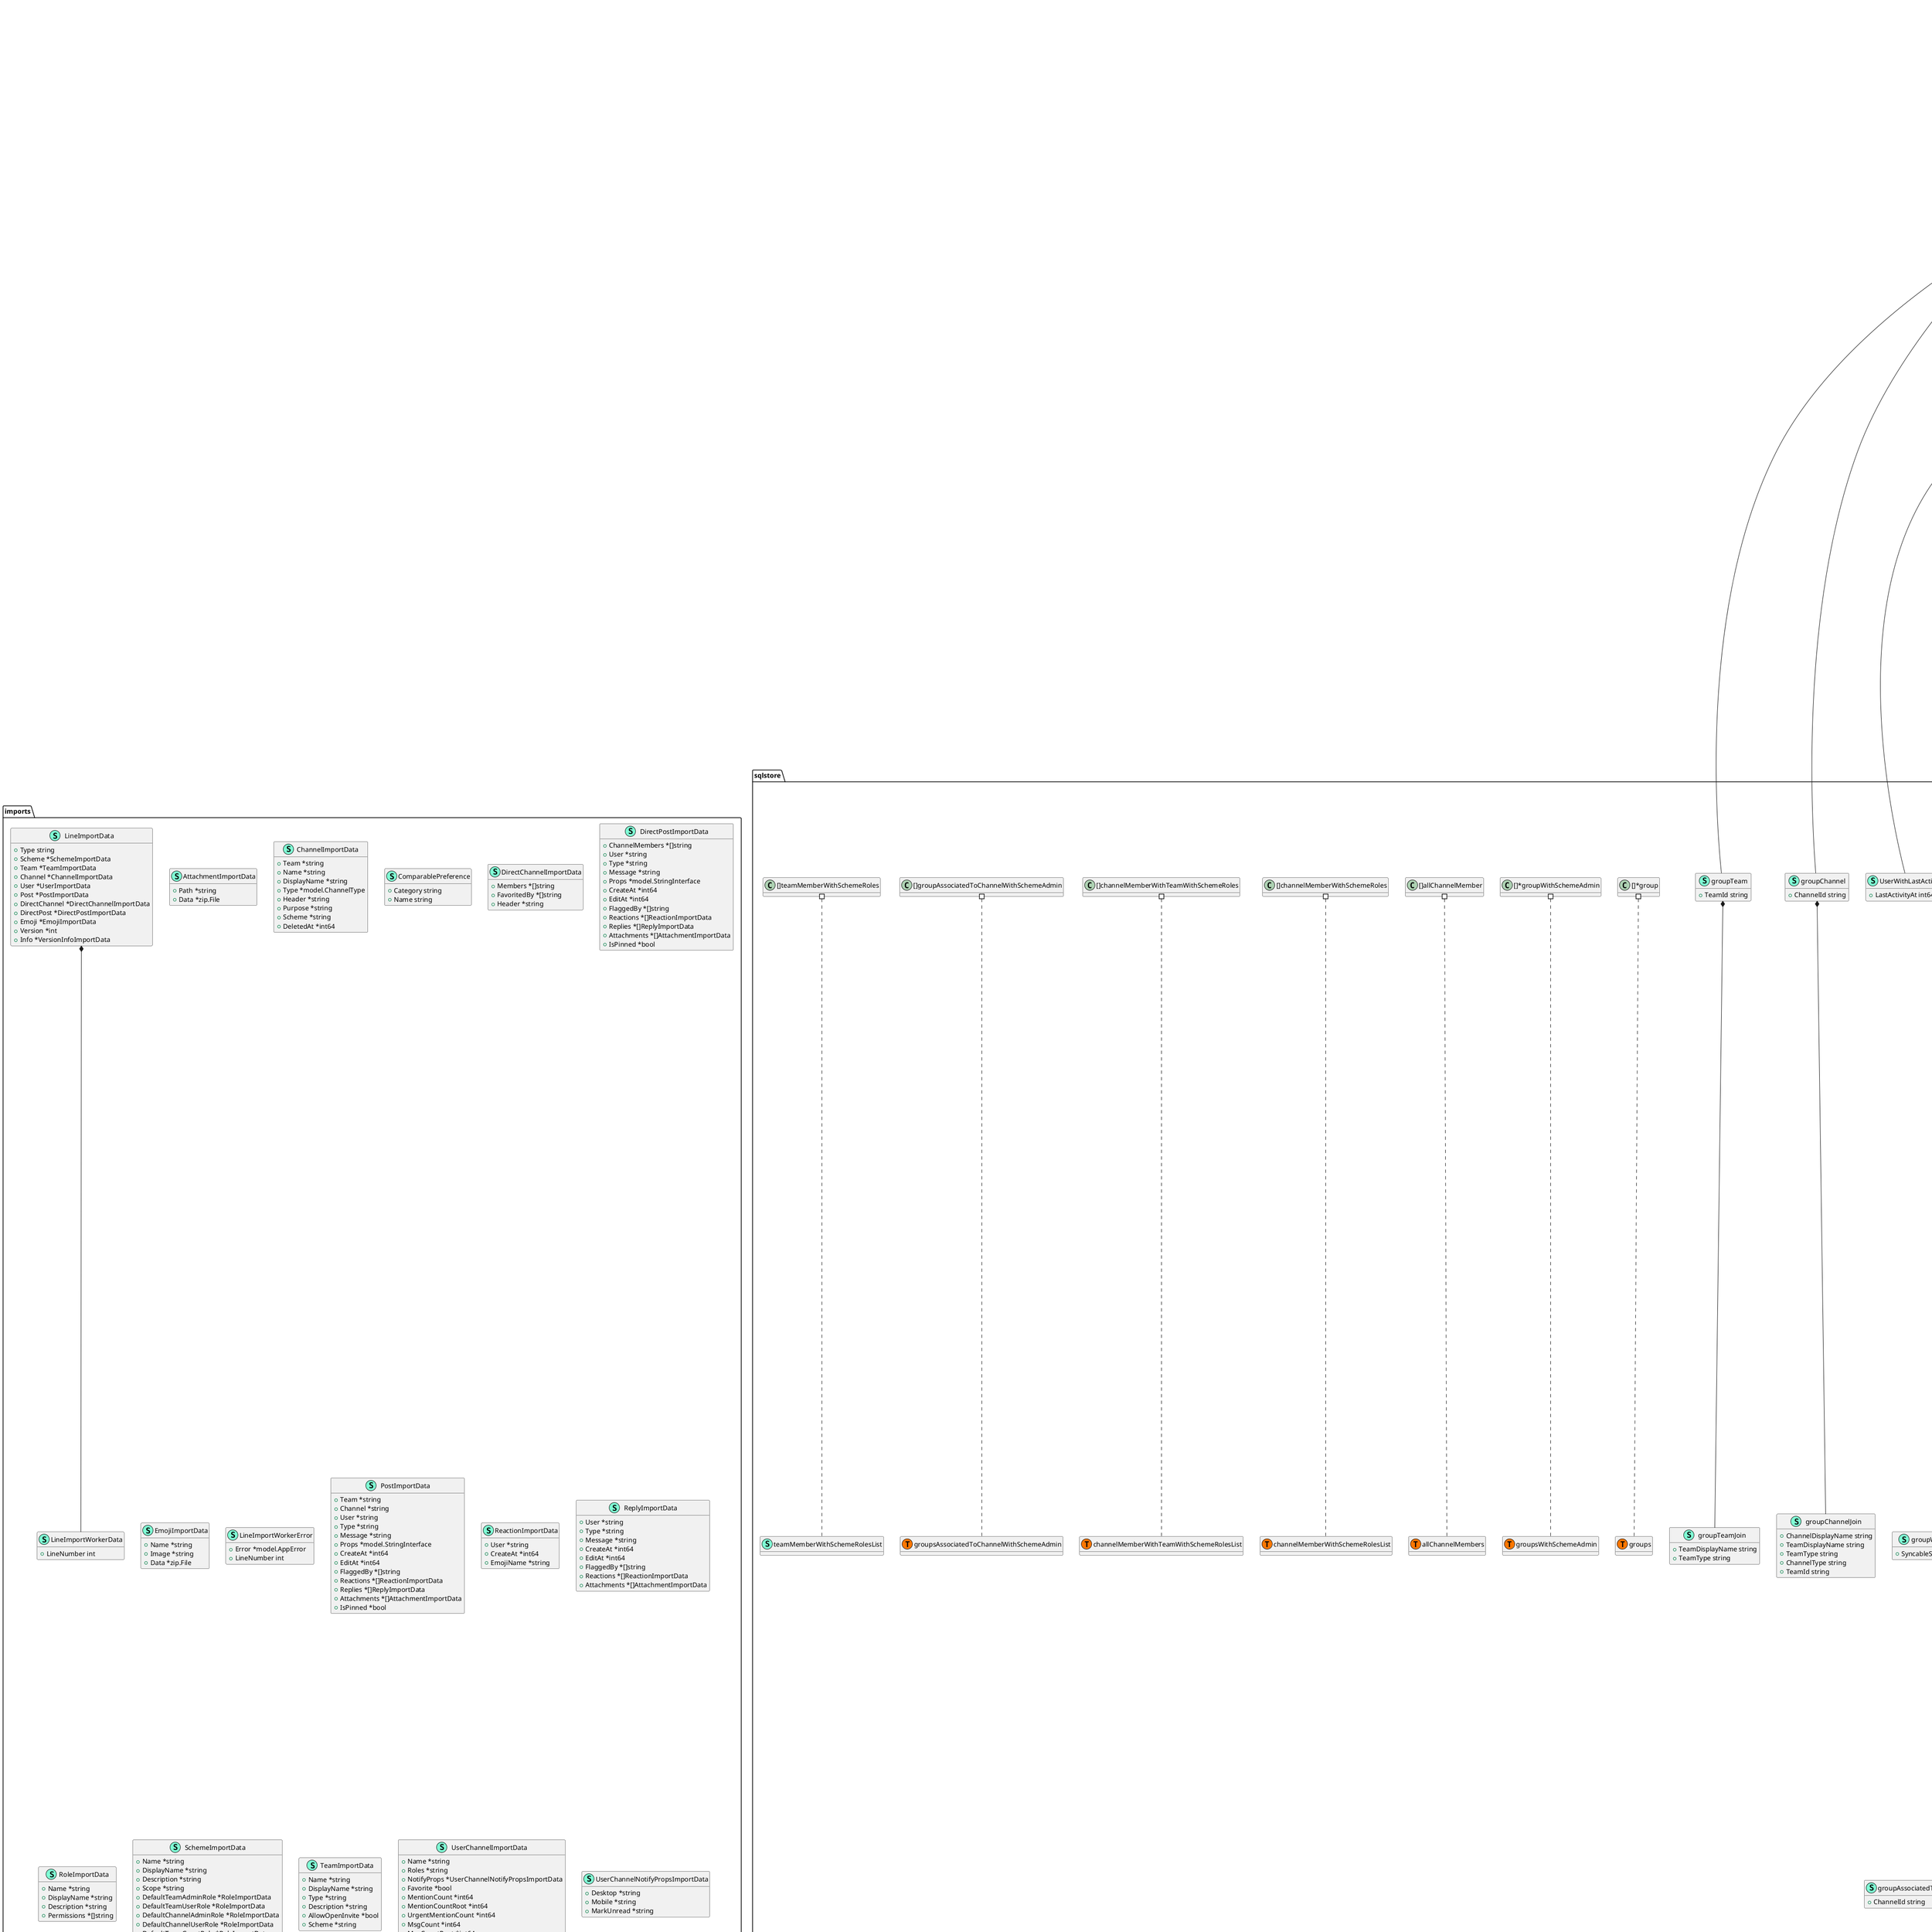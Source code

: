 @startuml
namespace api4 {
    class API << (S,Aquamarine) >> {
        + BaseRoutes *Routes

        + Handle404(w http.ResponseWriter, r *http.Request) 
        + InitBleve() 
        + InitBot() 
        + InitBotLocal() 
        + InitBrand() 
        + InitChannel() 
        + InitChannelLocal() 
        + InitCloud() 
        + InitCluster() 
        + InitCommand() 
        + InitCommandLocal() 
        + InitCompliance() 
        + InitConfig() 
        + InitConfigLocal() 
        + InitDataRetention() 
        + InitDrafts() 
        + InitElasticsearch() 
        + InitEmoji() 
        + InitExport() 
        + InitExportLocal() 
        + InitFile() 
        + InitGroup() 
        + InitGroupLocal() 
        + APIHandler(h handlerFunc, opts ...APIHandlerOption) http.Handler
        + APISessionRequired(h handlerFunc, opts ...APIHandlerOption) http.Handler
        + CloudAPIKeyRequired(h handlerFunc, opts ...APIHandlerOption) http.Handler
        + RemoteClusterTokenRequired(h handlerFunc, opts ...APIHandlerOption) http.Handler
        + APISessionRequiredMfa(h handlerFunc, opts ...APIHandlerOption) http.Handler
        + APIHandlerTrustRequester(h handlerFunc, opts ...APIHandlerOption) http.Handler
        + APISessionRequiredTrustRequester(h handlerFunc, opts ...APIHandlerOption) http.Handler
        + APISessionRequiredDisableWhenBusy(h handlerFunc, opts ...APIHandlerOption) http.Handler
        + APILocal(h handlerFunc, opts ...APIHandlerOption) http.Handler
        + RateLimitedHandler(apiHandler http.Handler, settings model.RateLimitSettings) http.Handler
        + InitHostedCustomer() 
        + InitImage() 
        + InitImport() 
        + InitImportLocal() 
        + InitAction() 
        + InitIPFiltering() 
        + InitJob() 
        + InitJobLocal() 
        + InitLdap() 
        + InitLdapLocal() 
        + InitLicense() 
        + InitLicenseLocal() 
        + InitLimits() 
        + InitOAuth() 
        + InitOutgoingOAuthConnection() 
        + InitPermissions() 
        + InitPlugin() 
        + InitPluginLocal() 
        + InitPost() 
        + InitPostLocal() 
        + InitPreference() 
        + InitReaction() 
        + InitRemoteCluster() 
        + InitReports() 
        + InitRole() 
        + InitRoleLocal() 
        + InitSaml() 
        + InitSamlLocal() 
        + InitScheme() 
        + InitSharedChannels() 
        + InitStatus() 
        + InitSystem() 
        + InitSystemLocal() 
        + InitTeam() 
        + InitTeamLocal() 
        + InitTermsOfService() 
        + InitUpload() 
        + InitUploadLocal() 
        + InitUsage() 
        + InitUser() 
        + InitUserLocal() 
        + InitWebhook() 
        + InitWebhookLocal() 
        + InitWebSocket() 

    }
    class Routes << (S,Aquamarine) >> {
        + Root *mux.Router
        + APIRoot *mux.Router
        + APIRoot5 *mux.Router
        + Users *mux.Router
        + User *mux.Router
        + UserByUsername *mux.Router
        + UserByEmail *mux.Router
        + Bots *mux.Router
        + Bot *mux.Router
        + Teams *mux.Router
        + TeamsForUser *mux.Router
        + Team *mux.Router
        + TeamForUser *mux.Router
        + UserThreads *mux.Router
        + UserThread *mux.Router
        + TeamByName *mux.Router
        + TeamMembers *mux.Router
        + TeamMember *mux.Router
        + TeamMembersForUser *mux.Router
        + Channels *mux.Router
        + Channel *mux.Router
        + ChannelForUser *mux.Router
        + ChannelByName *mux.Router
        + ChannelByNameForTeamName *mux.Router
        + ChannelsForTeam *mux.Router
        + ChannelMembers *mux.Router
        + ChannelMember *mux.Router
        + ChannelMembersForUser *mux.Router
        + ChannelModerations *mux.Router
        + ChannelCategories *mux.Router
        + Posts *mux.Router
        + Post *mux.Router
        + PostsForChannel *mux.Router
        + PostsForUser *mux.Router
        + PostForUser *mux.Router
        + Files *mux.Router
        + File *mux.Router
        + Uploads *mux.Router
        + Upload *mux.Router
        + Plugins *mux.Router
        + Plugin *mux.Router
        + PublicFile *mux.Router
        + Commands *mux.Router
        + Command *mux.Router
        + Hooks *mux.Router
        + IncomingHooks *mux.Router
        + IncomingHook *mux.Router
        + OutgoingHooks *mux.Router
        + OutgoingHook *mux.Router
        + OAuth *mux.Router
        + OAuthApps *mux.Router
        + OAuthApp *mux.Router
        + SAML *mux.Router
        + Compliance *mux.Router
        + Cluster *mux.Router
        + Image *mux.Router
        + LDAP *mux.Router
        + Elasticsearch *mux.Router
        + Bleve *mux.Router
        + DataRetention *mux.Router
        + Brand *mux.Router
        + System *mux.Router
        + Jobs *mux.Router
        + Preferences *mux.Router
        + License *mux.Router
        + Public *mux.Router
        + Reactions *mux.Router
        + Roles *mux.Router
        + Schemes *mux.Router
        + Emojis *mux.Router
        + Emoji *mux.Router
        + EmojiByName *mux.Router
        + ReactionByNameForPostForUser *mux.Router
        + TermsOfService *mux.Router
        + Groups *mux.Router
        + Cloud *mux.Router
        + Imports *mux.Router
        + Exports *mux.Router
        + Export *mux.Router
        + RemoteCluster *mux.Router
        + SharedChannels *mux.Router
        + Permissions *mux.Router
        + Usage *mux.Router
        + HostedCustomer *mux.Router
        + Drafts *mux.Router
        + IPFiltering *mux.Router
        + Reports *mux.Router
        + Limits *mux.Router
        + OutgoingOAuthConnections *mux.Router
        + OutgoingOAuthConnection *mux.Router

    }
    class TestHelper << (S,Aquamarine) >> {
        + App *app.App
        + Server *app.Server
        + ConfigStore *config.Store
        + Context *request.Context
        + Client *model.Client4
        + BasicUser *model.User
        + BasicUser2 *model.User
        + TeamAdminUser *model.User
        + BasicTeam *model.Team
        + BasicChannel *model.Channel
        + BasicPrivateChannel *model.Channel
        + BasicPrivateChannel2 *model.Channel
        + BasicDeletedChannel *model.Channel
        + BasicChannel2 *model.Channel
        + BasicPost *model.Post
        + Group *model.Group
        + SystemAdminClient *model.Client4
        + SystemAdminUser *model.User
        + SystemManagerClient *model.Client4
        + SystemManagerUser *model.User
        + LocalClient *model.Client4
        + IncludeCacheLayer bool
        + LogBuffer *mlog.Buffer
        + TestLogger *mlog.Logger

        + ShutdownApp() 
        + TearDown() 
        + InitLogin() *TestHelper
        + InitBasic() *TestHelper
        + DeleteBots() *TestHelper
        + CreateClient() *model.Client4
        + CreateLocalClient(socketPath string) *model.Client4
        + CreateWebSocketClient() (*model.WebSocketClient, error)
        + CreateReliableWebSocketClient(connID string, seqNo int) (*model.WebSocketClient, error)
        + CreateWebSocketSystemAdminClient() (*model.WebSocketClient, error)
        + CreateWebSocketClientWithClient(client *model.Client4) (*model.WebSocketClient, error)
        + CreateBotWithSystemAdminClient() *model.Bot
        + CreateBotWithClient(client *model.Client4) *model.Bot
        + CreateUser() *model.User
        + CreateTeam() *model.Team
        + CreateTeamWithClient(client *model.Client4) *model.Team
        + CreateUserWithClient(client *model.Client4) *model.User
        + CreateUserWithAuth(authService string) *model.User
        + SetupLdapConfig() 
        + SetupSamlConfig() 
        + CreatePublicChannel() *model.Channel
        + CreatePrivateChannel() *model.Channel
        + CreateChannelWithClient(client *model.Client4, channelType model.ChannelType) *model.Channel
        + CreateChannelWithClientAndTeam(client *model.Client4, channelType model.ChannelType, teamID string) *model.Channel
        + CreatePost() *model.Post
        + CreatePinnedPost() *model.Post
        + CreateMessagePost(message string) *model.Post
        + CreatePostWithFiles(files ...*model.FileInfo) *model.Post
        + CreatePostInChannelWithFiles(channel *model.Channel, files ...*model.FileInfo) *model.Post
        + CreatePostWithFilesWithClient(client *model.Client4, channel *model.Channel, files ...*model.FileInfo) *model.Post
        + CreatePostWithClient(client *model.Client4, channel *model.Channel) *model.Post
        + CreatePinnedPostWithClient(client *model.Client4, channel *model.Channel) *model.Post
        + CreateMessagePostWithClient(client *model.Client4, channel *model.Channel, message string) *model.Post
        + CreateMessagePostNoClient(channel *model.Channel, message string, createAtTime int64) *model.Post
        + CreateDmChannel(user *model.User) *model.Channel
        + LoginBasic() 
        + LoginBasic2() 
        + LoginTeamAdmin() 
        + LoginSystemAdmin() 
        + LoginSystemManager() 
        + LoginBasicWithClient(client *model.Client4) 
        + LoginBasic2WithClient(client *model.Client4) 
        + LoginTeamAdminWithClient(client *model.Client4) 
        + LoginSystemManagerWithClient(client *model.Client4) 
        + LoginSystemAdminWithClient(client *model.Client4) 
        + UpdateActiveUser(user *model.User, active bool) 
        + LinkUserToTeam(user *model.User, team *model.Team) 
        + UnlinkUserFromTeam(user *model.User, team *model.Team) 
        + AddUserToChannel(user *model.User, channel *model.Channel) *model.ChannelMember
        + RemoveUserFromChannel(user *model.User, channel *model.Channel) 
        + GenerateTestEmail() string
        + CreateGroup() *model.Group
        + TestForSystemAdminAndLocal(t *testing.T, f <font color=blue>func</font>(*testing.T, *model.Client4) , name ...string) 
        + TestForAllClients(t *testing.T, f <font color=blue>func</font>(*testing.T, *model.Client4) , name ...string) 
        + MakeUserChannelAdmin(user *model.User, channel *model.Channel) 
        + UpdateUserToTeamAdmin(user *model.User, team *model.Team) 
        + UpdateUserToNonTeamAdmin(user *model.User, team *model.Team) 
        + SaveDefaultRolePermissions() <font color=blue>map</font>[string][]string
        + RestoreDefaultRolePermissions(data <font color=blue>map</font>[string][]string) 
        + RemovePermissionFromRole(permission string, roleName string) 
        + AddPermissionToRole(permission string, roleName string) 
        + SetupTeamScheme() *model.Scheme
        + SetupChannelScheme() *model.Scheme
        + SetupScheme(scope string) *model.Scheme

    }
    class api4.APIHandlerOption << (T, #FF7700) >>  {
    }
    class api4.Context << (T, #FF7700) >>  {
    }
    class api4.filterType << (T, #FF7700) >>  {
    }
    class api4.handlerFunc << (T, #FF7700) >>  {
    }
    class listOutgoingOAuthConnectionsQuery << (S,Aquamarine) >> {
        + FromID string
        + Limit int
        + Audience string

        + SetDefaults() 
        + IsValid() error
        + ToFilter() model.OutgoingOAuthConnectionGetConnectionsFilter

    }
    class mixedUnlinkedGroup << (S,Aquamarine) >> {
        + ID *string
        + DisplayName string
        + RemoteID string
        + HasSyncables *bool

    }
    class "<font color=blue>func</font>(*Context, http.ResponseWriter, *http.Request) " as fontcolorbluefuncfontContexthttpResponseWriterhttpRequest {
        'This class was created so that we can correctly have an alias pointing to this name. Since it contains dots that can break namespaces
    }
    class "web.Context" as webContext {
        'This class was created so that we can correctly have an alias pointing to this name. Since it contains dots that can break namespaces
    }
}


namespace app {
    class App << (S,Aquamarine) >> {
        + QueryLogs(rctx request.CTX, page int, perPage int, logFilter *model.LogFilter) (<font color=blue>map</font>[string][]string, *model.AppError)
        + GetLogs(rctx request.CTX, page int, perPage int) ([]string, *model.AppError)
        + GetLogsSkipSend(rctx request.CTX, page int, perPage int, logFilter *model.LogFilter) ([]string, *model.AppError)
        + GetClusterStatus(rctx request.CTX) []*model.ClusterInfo
        + RecycleDatabaseConnection(rctx request.CTX) 
        + TestSiteURL(rctx request.CTX, siteURL string) *model.AppError
        + TestEmail(rctx request.CTX, userID string, cfg *model.Config) *model.AppError
        + GetLatestVersion(rctx request.CTX, latestVersionUrl string) (*model.GithubReleaseInfo, *model.AppError)
        + ClearLatestVersionCache(rctx request.CTX) 
        + GetAnalytics(name string, teamID string) (model.AnalyticsRows, *model.AppError)
        + GetRecentlyActiveUsersForTeam(teamID string) (<font color=blue>map</font>[string]*model.User, *model.AppError)
        + GetRecentlyActiveUsersForTeamPage(teamID string, page int, perPage int, asAdmin bool, viewRestrictions *model.ViewUsersRestrictions) ([]*model.User, *model.AppError)
        + GetNewUsersForTeamPage(teamID string, page int, perPage int, asAdmin bool, viewRestrictions *model.ViewUsersRestrictions) ([]*model.User, *model.AppError)
        + TelemetryId() string
        + Channels() *Channels
        + Srv() *Server
        + Log() *mlog.Logger
        + NotificationsLog() *mlog.Logger
        + AccountMigration() einterfaces.AccountMigrationInterface
        + Cluster() einterfaces.ClusterInterface
        + Compliance() einterfaces.ComplianceInterface
        + DataRetention() einterfaces.DataRetentionInterface
        + SearchEngine() *searchengine.Broker
        + Ldap() einterfaces.LdapInterface
        + MessageExport() einterfaces.MessageExportInterface
        + Metrics() einterfaces.MetricsInterface
        + Notification() einterfaces.NotificationInterface
        + Saml() einterfaces.SamlInterface
        + Cloud() einterfaces.CloudInterface
        + IPFiltering() einterfaces.IPFilteringInterface
        + OutgoingOAuthConnections() einterfaces.OutgoingOAuthConnectionInterface
        + HTTPService() httpservice.HTTPService
        + ImageProxy() *imageproxy.ImageProxy
        + Timezones() *timezones.Timezones
        + License() *model.License
        + DBHealthCheckWrite() error
        + DBHealthCheckDelete() error
        + CheckIntegrity() <font color=blue>chan</font> model.IntegrityCheckResult
        + SetChannels(ch *Channels) 
        + SetServer(srv *Server) 
        + UpdateExpiredDNDStatuses() ([]*model.Status, error)
        + GetAudits(rctx request.CTX, userID string, limit int) (model.Audits, *model.AppError)
        + GetAuditsPage(rctx request.CTX, userID string, page int, perPage int) (model.Audits, *model.AppError)
        + LogAuditRec(rctx request.CTX, rec *audit.Record, err error) 
        + LogAuditRecWithLevel(rctx request.CTX, rec *audit.Record, level mlog.Level, err error) 
        + MakeAuditRecord(rctx request.CTX, event string, initialStatus string) *audit.Record
        + IsPasswordValid(rctx request.CTX, password string) *model.AppError
        + CheckPasswordAndAllCriteria(rctx request.CTX, user *model.User, password string, mfaToken string) *model.AppError
        + DoubleCheckPassword(rctx request.CTX, user *model.User, password string) *model.AppError
        + CheckUserAllAuthenticationCriteria(rctx request.CTX, user *model.User, mfaToken string) *model.AppError
        + CheckUserPreflightAuthenticationCriteria(rctx request.CTX, user *model.User, mfaToken string) *model.AppError
        + CheckUserPostflightAuthenticationCriteria(rctx request.CTX, user *model.User) *model.AppError
        + CheckUserMfa(rctx request.CTX, user *model.User, token string) *model.AppError
        + SessionHasPermissionTo(session model.Session, permission *model.Permission) bool
        + SessionHasPermissionToAny(session model.Session, permissions []*model.Permission) bool
        + SessionHasPermissionToTeam(session model.Session, teamID string, permission *model.Permission) bool
        + SessionHasPermissionToTeams(c request.CTX, session model.Session, teamIDs []string, permission *model.Permission) bool
        + SessionHasPermissionToChannel(c request.CTX, session model.Session, channelID string, permission *model.Permission) bool
        + SessionHasPermissionToChannels(c request.CTX, session model.Session, channelIDs []string, permission *model.Permission) bool
        + SessionHasPermissionToGroup(session model.Session, groupID string, permission *model.Permission) bool
        + SessionHasPermissionToChannelByPost(session model.Session, postID string, permission *model.Permission) bool
        + SessionHasPermissionToCategory(c request.CTX, session model.Session, userID string, teamID string, categoryId string) bool
        + SessionHasPermissionToUser(session model.Session, userID string) bool
        + SessionHasPermissionToUserOrBot(session model.Session, userID string) bool
        + HasPermissionTo(askingUserId string, permission *model.Permission) bool
        + HasPermissionToTeam(c request.CTX, askingUserId string, teamID string, permission *model.Permission) bool
        + HasPermissionToChannel(c request.CTX, askingUserId string, channelID string, permission *model.Permission) bool
        + HasPermissionToChannelByPost(c request.CTX, askingUserId string, postID string, permission *model.Permission) bool
        + HasPermissionToUser(askingUserId string, userID string) bool
        + RolesGrantPermission(roleNames []string, permissionId string) bool
        + SessionHasPermissionToManageBot(session model.Session, botUserId string) *model.AppError
        + HasPermissionToReadChannel(c request.CTX, userID string, channel *model.Channel) bool
        + SendAutoResponseIfNecessary(rctx request.CTX, channel *model.Channel, sender *model.User, post *model.Post) (bool, *model.AppError)
        + SendAutoResponse(rctx request.CTX, channel *model.Channel, receiver *model.User, post *model.Post) (bool, *model.AppError)
        + SetAutoResponderStatus(rctx request.CTX, user *model.User, oldNotifyProps model.StringMap) 
        + DisableAutoResponder(rctx request.CTX, userID string, asAdmin bool) *model.AppError
        + EnsureBot(rctx request.CTX, pluginID string, bot *model.Bot) (string, error)
        + CreateBot(c request.CTX, bot *model.Bot) (*model.Bot, *model.AppError)
        + GetSystemBot(rctx request.CTX) (*model.Bot, *model.AppError)
        + PatchBot(rctx request.CTX, botUserId string, botPatch *model.BotPatch) (*model.Bot, *model.AppError)
        + GetBot(botUserId string, includeDeleted bool) (*model.Bot, *model.AppError)
        + GetBots(options *model.BotGetOptions) (model.BotList, *model.AppError)
        + UpdateBotActive(c request.CTX, botUserId string, active bool) (*model.Bot, *model.AppError)
        + PermanentDeleteBot(botUserId string) *model.AppError
        + UpdateBotOwner(botUserId string, newOwnerId string) (*model.Bot, *model.AppError)
        + ConvertUserToBot(user *model.User) (*model.Bot, *model.AppError)
        + SaveBrandImage(rctx request.CTX, imageData *multipart.FileHeader) *model.AppError
        + GetBrandImage(rctx request.CTX) ([]byte, *model.AppError)
        + DeleteBrandImage(rctx request.CTX) *model.AppError
        + DefaultChannelNames(c request.CTX) []string
        + JoinDefaultChannels(c request.CTX, teamID string, user *model.User, shouldBeAdmin bool, userRequestorId string) *model.AppError
        + CreateChannelWithUser(c request.CTX, channel *model.Channel, userID string) (*model.Channel, *model.AppError)
        + RenameChannel(c request.CTX, channel *model.Channel, newChannelName string, newDisplayName string) (*model.Channel, *model.AppError)
        + CreateChannel(c request.CTX, channel *model.Channel, addMember bool) (*model.Channel, *model.AppError)
        + GetOrCreateDirectChannel(c request.CTX, userID string, otherUserID string, channelOptions ...model.ChannelOption) (*model.Channel, *model.AppError)
        + CreateGroupChannel(c request.CTX, userIDs []string, creatorId string) (*model.Channel, *model.AppError)
        + GetGroupChannel(c request.CTX, userIDs []string) (*model.Channel, *model.AppError)
        + UpdateChannel(c request.CTX, channel *model.Channel) (*model.Channel, *model.AppError)
        + CreateChannelScheme(c request.CTX, channel *model.Channel) (*model.Scheme, *model.AppError)
        + DeleteChannelScheme(c request.CTX, channel *model.Channel) (*model.Channel, *model.AppError)
        + UpdateChannelScheme(c request.CTX, channel *model.Channel) (*model.Channel, *model.AppError)
        + UpdateChannelPrivacy(c request.CTX, oldChannel *model.Channel, user *model.User) (*model.Channel, *model.AppError)
        + RestoreChannel(c request.CTX, channel *model.Channel, userID string) (*model.Channel, *model.AppError)
        + PatchChannel(c request.CTX, channel *model.Channel, patch *model.ChannelPatch, userID string) (*model.Channel, *model.AppError)
        + GetSchemeRolesForChannel(c request.CTX, channelID string) (string, string, string, *model.AppError)
        + GetTeamSchemeChannelRoles(c request.CTX, teamID string) (string, string, string, *model.AppError)
        + GetChannelModerationsForChannel(c request.CTX, channel *model.Channel) ([]*model.ChannelModeration, *model.AppError)
        + PatchChannelModerationsForChannel(c request.CTX, channel *model.Channel, channelModerationsPatch []*model.ChannelModerationPatch) ([]*model.ChannelModeration, *model.AppError)
        + UpdateChannelMemberRoles(c request.CTX, channelID string, userID string, newRoles string) (*model.ChannelMember, *model.AppError)
        + UpdateChannelMemberSchemeRoles(c request.CTX, channelID string, userID string, isSchemeGuest bool, isSchemeUser bool, isSchemeAdmin bool) (*model.ChannelMember, *model.AppError)
        + UpdateChannelMemberNotifyProps(c request.CTX, data <font color=blue>map</font>[string]string, channelID string, userID string) (*model.ChannelMember, *model.AppError)
        + PatchChannelMembersNotifyProps(c request.CTX, members []*model.ChannelMemberIdentifier, notifyProps <font color=blue>map</font>[string]string) ([]*model.ChannelMember, *model.AppError)
        + DeleteChannel(c request.CTX, channel *model.Channel, userID string) *model.AppError
        + AddUserToChannel(c request.CTX, user *model.User, channel *model.Channel, skipTeamMemberIntegrityCheck bool) (*model.ChannelMember, *model.AppError)
        + AddChannelMember(c request.CTX, userID string, channel *model.Channel, opts ChannelMemberOpts) (*model.ChannelMember, *model.AppError)
        + AddDirectChannels(c request.CTX, teamID string, user *model.User) *model.AppError
        + PostUpdateChannelHeaderMessage(c request.CTX, userID string, channel *model.Channel, oldChannelHeader string, newChannelHeader string) *model.AppError
        + PostUpdateChannelPurposeMessage(c request.CTX, userID string, channel *model.Channel, oldChannelPurpose string, newChannelPurpose string) *model.AppError
        + PostUpdateChannelDisplayNameMessage(c request.CTX, userID string, channel *model.Channel, oldChannelDisplayName string, newChannelDisplayName string) *model.AppError
        + GetChannel(c request.CTX, channelID string) (*model.Channel, *model.AppError)
        + GetChannels(c request.CTX, channelIDs []string) ([]*model.Channel, *model.AppError)
        + GetChannelsMemberCount(c request.CTX, channelIDs []string) (<font color=blue>map</font>[string]int64, *model.AppError)
        + GetChannelByName(c request.CTX, channelName string, teamID string, includeDeleted bool) (*model.Channel, *model.AppError)
        + GetChannelsByNames(c request.CTX, channelNames []string, teamID string) ([]*model.Channel, *model.AppError)
        + GetChannelByNameForTeamName(c request.CTX, channelName string, teamName string, includeDeleted bool) (*model.Channel, *model.AppError)
        + GetChannelsForTeamForUser(c request.CTX, teamID string, userID string, opts *model.ChannelSearchOpts) (model.ChannelList, *model.AppError)
        + GetChannelsForUser(c request.CTX, userID string, includeDeleted bool, lastDeleteAt int, pageSize int, fromChannelID string) (model.ChannelList, *model.AppError)
        + GetAllChannels(c request.CTX, page int, perPage int, opts model.ChannelSearchOpts) (model.ChannelListWithTeamData, *model.AppError)
        + GetAllChannelsCount(c request.CTX, opts model.ChannelSearchOpts) (int64, *model.AppError)
        + GetDeletedChannels(c request.CTX, teamID string, offset int, limit int, userID string) (model.ChannelList, *model.AppError)
        + GetChannelsUserNotIn(c request.CTX, teamID string, userID string, offset int, limit int) (model.ChannelList, *model.AppError)
        + GetPublicChannelsByIdsForTeam(c request.CTX, teamID string, channelIDs []string) (model.ChannelList, *model.AppError)
        + GetPublicChannelsForTeam(c request.CTX, teamID string, offset int, limit int) (model.ChannelList, *model.AppError)
        + GetPrivateChannelsForTeam(c request.CTX, teamID string, offset int, limit int) (model.ChannelList, *model.AppError)
        + GetChannelMember(c request.CTX, channelID string, userID string) (*model.ChannelMember, *model.AppError)
        + GetChannelMembersPage(c request.CTX, channelID string, page int, perPage int) (model.ChannelMembers, *model.AppError)
        + GetChannelMembersTimezones(c request.CTX, channelID string) ([]string, *model.AppError)
        + GetChannelMembersByIds(c request.CTX, channelID string, userIDs []string) (model.ChannelMembers, *model.AppError)
        + GetChannelMembersForUser(c request.CTX, teamID string, userID string) (model.ChannelMembers, *model.AppError)
        + GetChannelMembersForUserWithPagination(c request.CTX, userID string, page int, perPage int) ([]*model.ChannelMember, *model.AppError)
        + GetChannelMembersWithTeamDataForUserWithPagination(c request.CTX, userID string, page int, perPage int) (model.ChannelMembersWithTeamData, *model.AppError)
        + GetChannelMemberCount(c request.CTX, channelID string) (int64, *model.AppError)
        + GetChannelFileCount(c request.CTX, channelID string) (int64, *model.AppError)
        + GetChannelGuestCount(c request.CTX, channelID string) (int64, *model.AppError)
        + GetChannelPinnedPostCount(c request.CTX, channelID string) (int64, *model.AppError)
        + GetChannelCounts(c request.CTX, teamID string, userID string) (*model.ChannelCounts, *model.AppError)
        + GetChannelUnread(c request.CTX, channelID string, userID string) (*model.ChannelUnread, *model.AppError)
        + JoinChannel(c request.CTX, channel *model.Channel, userID string) *model.AppError
        + LeaveChannel(c request.CTX, channelID string, userID string) *model.AppError
        + PostAddToChannelMessage(c request.CTX, user *model.User, addedUser *model.User, channel *model.Channel, postRootId string) *model.AppError
        + RemoveUserFromChannel(c request.CTX, userIDToRemove string, removerUserId string, channel *model.Channel) *model.AppError
        + GetNumberOfChannelsOnTeam(c request.CTX, teamID string) (int, *model.AppError)
        + SetActiveChannel(c request.CTX, userID string, channelID string) *model.AppError
        + IsCRTEnabledForUser(c request.CTX, userID string) bool
        + ValidateUserPermissionsOnChannels(c request.CTX, userId string, channelIds []string) []string
        + MarkChannelAsUnreadFromPost(c request.CTX, postID string, userID string, collapsedThreadsSupported bool) (*model.ChannelUnreadAt, *model.AppError)
        + AutocompleteChannels(c request.CTX, userID string, term string) (model.ChannelListWithTeamData, *model.AppError)
        + AutocompleteChannelsForTeam(c request.CTX, teamID string, userID string, term string) (model.ChannelList, *model.AppError)
        + AutocompleteChannelsForSearch(c request.CTX, teamID string, userID string, term string) (model.ChannelList, *model.AppError)
        + SearchAllChannels(c request.CTX, term string, opts model.ChannelSearchOpts) (model.ChannelListWithTeamData, int64, *model.AppError)
        + SearchChannels(c request.CTX, teamID string, term string) (model.ChannelList, *model.AppError)
        + SearchArchivedChannels(c request.CTX, teamID string, term string, userID string) (model.ChannelList, *model.AppError)
        + SearchChannelsForUser(c request.CTX, userID string, teamID string, term string) (model.ChannelList, *model.AppError)
        + SearchGroupChannels(c request.CTX, userID string, term string) (model.ChannelList, *model.AppError)
        + SearchChannelsUserNotIn(c request.CTX, teamID string, userID string, term string) (model.ChannelList, *model.AppError)
        + MarkChannelsAsViewed(c request.CTX, channelIDs []string, userID string, currentSessionId string, collapsedThreadsSupported bool, isCRTEnabled bool) (<font color=blue>map</font>[string]int64, *model.AppError)
        + ViewChannel(c request.CTX, view *model.ChannelView, userID string, currentSessionId string, collapsedThreadsSupported bool) (<font color=blue>map</font>[string]int64, *model.AppError)
        + PermanentDeleteChannel(c request.CTX, channel *model.Channel) *model.AppError
        + RemoveAllDeactivatedMembersFromChannel(c request.CTX, channel *model.Channel) *model.AppError
        + MoveChannel(c request.CTX, team *model.Team, channel *model.Channel, user *model.User) *model.AppError
        + RemoveUsersFromChannelNotMemberOfTeam(c request.CTX, remover *model.User, channel *model.Channel, team *model.Team) *model.AppError
        + GetPinnedPosts(c request.CTX, channelID string) (*model.PostList, *model.AppError)
        + ToggleMuteChannel(c request.CTX, channelID string, userID string) (*model.ChannelMember, *model.AppError)
        + FillInChannelProps(c request.CTX, channel *model.Channel) *model.AppError
        + FillInChannelsProps(c request.CTX, channelList model.ChannelList) *model.AppError
        + ClearChannelMembersCache(c request.CTX, channelID string) error
        + GetMemberCountsByGroup(rctx request.CTX, channelID string, includeTimezones bool) ([]*model.ChannelMemberCountByGroup, *model.AppError)
        + GetGroupMessageMembersCommonTeams(c request.CTX, channelID string) ([]*model.Team, *model.AppError)
        + ConvertGroupMessageToChannel(c request.CTX, convertedByUserId string, gmConversionRequest *model.GroupMessageConversionRequestBody) (*model.Channel, *model.AppError)
        + GetSidebarCategoriesForTeamForUser(c request.CTX, userID string, teamID string) (*model.OrderedSidebarCategories, *model.AppError)
        + GetSidebarCategories(c request.CTX, userID string, opts *store.SidebarCategorySearchOpts) (*model.OrderedSidebarCategories, *model.AppError)
        + GetSidebarCategoryOrder(c request.CTX, userID string, teamID string) ([]string, *model.AppError)
        + GetSidebarCategory(c request.CTX, categoryId string) (*model.SidebarCategoryWithChannels, *model.AppError)
        + CreateSidebarCategory(c request.CTX, userID string, teamID string, newCategory *model.SidebarCategoryWithChannels) (*model.SidebarCategoryWithChannels, *model.AppError)
        + UpdateSidebarCategoryOrder(c request.CTX, userID string, teamID string, categoryOrder []string) *model.AppError
        + UpdateSidebarCategories(c request.CTX, userID string, teamID string, categories []*model.SidebarCategoryWithChannels) ([]*model.SidebarCategoryWithChannels, *model.AppError)
        + DeleteSidebarCategory(c request.CTX, userID string, teamID string, categoryId string) *model.AppError
        + SendPaymentFailedEmail(failedPayment *model.FailedPayment) *model.AppError
        + SendDelinquencyEmail(emailToSend model.DelinquencyEmail) *model.AppError
        + AdjustInProductLimits(limits *model.ProductLimits, subscription *model.Subscription) *model.AppError
        + SendUpgradeConfirmationEmail(isYearly bool) *model.AppError
        + SendNoCardPaymentFailedEmail() *model.AppError
        + SendSubscriptionHistoryEvent(userID string) (*model.SubscriptionHistory, error)
        + DoSubscriptionRenewalCheck() 
        + IsLeader() bool
        + GetClusterId() string
        + CreateCommandPost(c request.CTX, post *model.Post, teamID string, response *model.CommandResponse, skipSlackParsing bool) (*model.Post, *model.AppError)
        + ListAutocompleteCommands(teamID string, T i18n.TranslateFunc) ([]*model.Command, *model.AppError)
        + ListTeamCommands(teamID string) ([]*model.Command, *model.AppError)
        + ListAllCommands(teamID string, T i18n.TranslateFunc) ([]*model.Command, *model.AppError)
        + ExecuteCommand(c request.CTX, args *model.CommandArgs) (*model.CommandResponse, *model.AppError)
        + MentionsToTeamMembers(c request.CTX, message string, teamID string) model.UserMentionMap
        + MentionsToPublicChannels(c request.CTX, message string, teamID string) model.ChannelMentionMap
        + DoCommandRequest(rctx request.CTX, cmd *model.Command, p url.Values) (*model.Command, *model.CommandResponse, *model.AppError)
        + HandleCommandResponse(c request.CTX, command *model.Command, args *model.CommandArgs, response *model.CommandResponse, builtIn bool) (*model.CommandResponse, *model.AppError)
        + HandleCommandResponsePost(c request.CTX, command *model.Command, args *model.CommandArgs, response *model.CommandResponse, builtIn bool) (*model.Post, *model.AppError)
        + CreateCommand(cmd *model.Command) (*model.Command, *model.AppError)
        + GetCommand(commandID string) (*model.Command, *model.AppError)
        + UpdateCommand(oldCmd *model.Command, updatedCmd *model.Command) (*model.Command, *model.AppError)
        + MoveCommand(team *model.Team, command *model.Command) *model.AppError
        + RegenCommandToken(cmd *model.Command) (*model.Command, *model.AppError)
        + DeleteCommand(commandID string) *model.AppError
        + GetSuggestions(c request.CTX, commandArgs *model.CommandArgs, commands []*model.Command, roleID string) []model.AutocompleteSuggestion
        + GetComplianceReports(page int, perPage int) (model.Compliances, *model.AppError)
        + SaveComplianceReport(rctx request.CTX, job *model.Compliance) (*model.Compliance, *model.AppError)
        + GetComplianceReport(reportId string) (*model.Compliance, *model.AppError)
        + GetComplianceFile(job *model.Compliance) ([]byte, *model.AppError)
        + Config() *model.Config
        + EnvironmentConfig(filter <font color=blue>func</font>(reflect.StructField) bool) <font color=blue>map</font>[string]any
        + UpdateConfig(f <font color=blue>func</font>(*model.Config) ) 
        + IsConfigReadOnly() bool
        + ReloadConfig() error
        + ClientConfig() <font color=blue>map</font>[string]string
        + ClientConfigHash() string
        + LimitedClientConfig() <font color=blue>map</font>[string]string
        + AddConfigListener(listener <font color=blue>func</font>(*model.Config, *model.Config) ) string
        + RemoveConfigListener(id string) 
        + AsymmetricSigningKey() *ecdsa.PrivateKey
        + PostActionCookieSecret() []byte
        + GetCookieDomain() string
        + GetSiteURL() string
        + GetConfigFile(name string) ([]byte, error)
        + GetSanitizedConfig() *model.Config
        + GetEnvironmentConfig(filter <font color=blue>func</font>(reflect.StructField) bool) <font color=blue>map</font>[string]any
        + SaveConfig(newCfg *model.Config, sendConfigChangeClusterMessage bool) (*model.Config, *model.Config, *model.AppError)
        + HandleMessageExportConfig(cfg *model.Config, appCfg *model.Config) 
        + GetGlobalRetentionPolicy() (*model.GlobalRetentionPolicy, *model.AppError)
        + GetRetentionPolicies(offset int, limit int) (*model.RetentionPolicyWithTeamAndChannelCountsList, *model.AppError)
        + GetRetentionPoliciesCount() (int64, *model.AppError)
        + GetRetentionPolicy(policyID string) (*model.RetentionPolicyWithTeamAndChannelCounts, *model.AppError)
        + CreateRetentionPolicy(policy *model.RetentionPolicyWithTeamAndChannelIDs) (*model.RetentionPolicyWithTeamAndChannelCounts, *model.AppError)
        + PatchRetentionPolicy(patch *model.RetentionPolicyWithTeamAndChannelIDs) (*model.RetentionPolicyWithTeamAndChannelCounts, *model.AppError)
        + DeleteRetentionPolicy(policyID string) *model.AppError
        + GetTeamsForRetentionPolicy(policyID string, offset int, limit int) (*model.TeamsWithCount, *model.AppError)
        + AddTeamsToRetentionPolicy(policyID string, teamIDs []string) *model.AppError
        + RemoveTeamsFromRetentionPolicy(policyID string, teamIDs []string) *model.AppError
        + GetChannelsForRetentionPolicy(policyID string, offset int, limit int) (*model.ChannelsWithCount, *model.AppError)
        + AddChannelsToRetentionPolicy(policyID string, channelIDs []string) *model.AppError
        + RemoveChannelsFromRetentionPolicy(policyID string, channelIDs []string) *model.AppError
        + GetTeamPoliciesForUser(userID string, offset int, limit int) (*model.RetentionPolicyForTeamList, *model.AppError)
        + GetChannelPoliciesForUser(userID string, offset int, limit int) (*model.RetentionPolicyForChannelList, *model.AppError)
        + GenerateAndSaveDesktopToken(createAt int64, user *model.User) (*string, *model.AppError)
        + ValidateDesktopToken(token string, expiryTime int64) (*model.User, *model.AppError)
        + DownloadFromURL(downloadURL string) ([]byte, error)
        + GetDraft(userID string, channelID string, rootID string) (*model.Draft, *model.AppError)
        + UpsertDraft(c request.CTX, draft *model.Draft, connectionID string) (*model.Draft, *model.AppError)
        + GetDraftsForUser(rctx request.CTX, userID string, teamID string) ([]*model.Draft, *model.AppError)
        + DeleteDraft(rctx request.CTX, draft *model.Draft, connectionID string) *model.AppError
        + CreateEmoji(c request.CTX, sessionUserId string, emoji *model.Emoji, multiPartImageData *multipart.Form) (*model.Emoji, *model.AppError)
        + GetEmojiList(c request.CTX, page int, perPage int, sort string) ([]*model.Emoji, *model.AppError)
        + DeleteEmoji(c request.CTX, emoji *model.Emoji) *model.AppError
        + GetEmoji(c request.CTX, emojiId string) (*model.Emoji, *model.AppError)
        + GetEmojiByName(c request.CTX, emojiName string) (*model.Emoji, *model.AppError)
        + GetMultipleEmojiByName(c request.CTX, names []string) ([]*model.Emoji, *model.AppError)
        + GetEmojiImage(c request.CTX, emojiId string) ([]byte, string, *model.AppError)
        + SearchEmoji(c request.CTX, name string, prefixOnly bool, limit int) ([]*model.Emoji, *model.AppError)
        + GetEmojiStaticURL(c request.CTX, emojiName string) (string, *model.AppError)
        + NotifySessionsExpired() error
        + BulkExport(ctx request.CTX, writer io.Writer, outPath string, job *model.Job, opts model.BulkExportOpts) *model.AppError
        + BuildPostReactions(ctx request.CTX, postID string) (*[]ReactionImportData, *model.AppError)
        + ListExports() ([]string, *model.AppError)
        + GeneratePresignURLForExport(name string) (*model.PresignURLResponse, *model.AppError)
        + DeleteExport(name string) *model.AppError
        + FileBackend() filestore.FileBackend
        + ExportFileBackend() filestore.FileBackend
        + CheckMandatoryS3Fields(settings *model.FileSettings) *model.AppError
        + TestFileStoreConnection() *model.AppError
        + TestFileStoreConnectionWithConfig(cfg *model.FileSettings) *model.AppError
        + ReadFile(path string) ([]byte, *model.AppError)
        + FileReader(path string) (filestore.ReadCloseSeeker, *model.AppError)
        + ExportFileReader(path string) (filestore.ReadCloseSeeker, *model.AppError)
        + FileExists(path string) (bool, *model.AppError)
        + ExportFileExists(path string) (bool, *model.AppError)
        + FileSize(path string) (int64, *model.AppError)
        + FileModTime(path string) (time.Time, *model.AppError)
        + ExportFileModTime(path string) (time.Time, *model.AppError)
        + MoveFile(oldPath string, newPath string) *model.AppError
        + WriteFileContext(ctx context.Context, fr io.Reader, path string) (int64, *model.AppError)
        + WriteFile(fr io.Reader, path string) (int64, *model.AppError)
        + WriteExportFileContext(ctx context.Context, fr io.Reader, path string) (int64, *model.AppError)
        + WriteExportFile(fr io.Reader, path string) (int64, *model.AppError)
        + AppendFile(fr io.Reader, path string) (int64, *model.AppError)
        + RemoveFile(path string) *model.AppError
        + RemoveExportFile(path string) *model.AppError
        + ListDirectory(path string) ([]string, *model.AppError)
        + ListExportDirectory(path string) ([]string, *model.AppError)
        + ListDirectoryRecursively(path string) ([]string, *model.AppError)
        + RemoveDirectory(path string) *model.AppError
        + MigrateFilenamesToFileInfos(rctx request.CTX, post *model.Post) []*model.FileInfo
        + GeneratePublicLink(siteURL string, info *model.FileInfo) string
        + UploadFile(c request.CTX, data []byte, channelID string, filename string) (*model.FileInfo, *model.AppError)
        + UploadFileForUserAndTeam(c request.CTX, data []byte, channelID string, filename string, rawUserId string, rawTeamId string) (*model.FileInfo, *model.AppError)
        + DoUploadFile(c request.CTX, now time.Time, rawTeamId string, rawChannelId string, rawUserId string, rawFilename string, data []byte) (*model.FileInfo, *model.AppError)
        + UploadFileX(c request.CTX, channelID string, name string, input io.Reader, opts ...<font color=blue>func</font>(*UploadFileTask) ) (*model.FileInfo, *model.AppError)
        + DoUploadFileExpectModification(c request.CTX, now time.Time, rawTeamId string, rawChannelId string, rawUserId string, rawFilename string, data []byte) (*model.FileInfo, []byte, *model.AppError)
        + HandleImages(rctx request.CTX, previewPathList []string, thumbnailPathList []string, fileData [][]byte) 
        + GetFileInfo(rctx request.CTX, fileID string) (*model.FileInfo, *model.AppError)
        + SetFileSearchableContent(rctx request.CTX, fileID string, data string) *model.AppError
        + GetFileInfos(rctx request.CTX, page int, perPage int, opt *model.GetFileInfosOptions) ([]*model.FileInfo, *model.AppError)
        + GetFile(rctx request.CTX, fileID string) ([]byte, *model.AppError)
        + CopyFileInfos(rctx request.CTX, userID string, fileIDs []string) ([]string, *model.AppError)
        + CreateZipFileAndAddFiles(fileBackend filestore.FileBackend, fileDatas []model.FileData, zipFileName string, directory string) error
        + SearchFilesInTeamForUser(c request.CTX, terms string, userId string, teamId string, isOrSearch bool, includeDeletedChannels bool, timeZoneOffset int, page int, perPage int) (*model.FileInfoList, *model.AppError)
        + ExtractContentFromFileInfo(rctx request.CTX, fileInfo *model.FileInfo) error
        + GetLastAccessibleFileTime() (int64, *model.AppError)
        + ComputeLastAccessibleFileTime() error
        + GetGroup(id string, opts *model.GetGroupOpts, viewRestrictions *model.ViewUsersRestrictions) (*model.Group, *model.AppError)
        + GetGroupByName(name string, opts model.GroupSearchOpts) (*model.Group, *model.AppError)
        + GetGroupByRemoteID(remoteID string, groupSource model.GroupSource) (*model.Group, *model.AppError)
        + GetGroupsBySource(groupSource model.GroupSource) ([]*model.Group, *model.AppError)
        + GetGroupsByUserId(userID string) ([]*model.Group, *model.AppError)
        + CreateGroup(group *model.Group) (*model.Group, *model.AppError)
        + CreateGroupWithUserIds(group *model.GroupWithUserIds) (*model.Group, *model.AppError)
        + UpdateGroup(group *model.Group) (*model.Group, *model.AppError)
        + DeleteGroup(groupID string) (*model.Group, *model.AppError)
        + RestoreGroup(groupID string) (*model.Group, *model.AppError)
        + GetGroupMemberCount(groupID string, viewRestrictions *model.ViewUsersRestrictions) (int64, *model.AppError)
        + GetGroupMemberUsers(groupID string) ([]*model.User, *model.AppError)
        + GetGroupMemberUsersSortedPage(groupID string, page int, perPage int, viewRestrictions *model.ViewUsersRestrictions, teammateNameDisplay string) ([]*model.User, int, *model.AppError)
        + GetGroupMemberUsersPage(groupID string, page int, perPage int, viewRestrictions *model.ViewUsersRestrictions) ([]*model.User, int, *model.AppError)
        + GetUsersNotInGroupPage(groupID string, page int, perPage int, viewRestrictions *model.ViewUsersRestrictions) ([]*model.User, *model.AppError)
        + UpsertGroupMember(groupID string, userID string) (*model.GroupMember, *model.AppError)
        + DeleteGroupMember(groupID string, userID string) (*model.GroupMember, *model.AppError)
        + UpsertGroupSyncable(groupSyncable *model.GroupSyncable) (*model.GroupSyncable, *model.AppError)
        + GetGroupSyncable(groupID string, syncableID string, syncableType model.GroupSyncableType) (*model.GroupSyncable, *model.AppError)
        + GetGroupSyncables(groupID string, syncableType model.GroupSyncableType) ([]*model.GroupSyncable, *model.AppError)
        + UpdateGroupSyncable(groupSyncable *model.GroupSyncable) (*model.GroupSyncable, *model.AppError)
        + DeleteGroupSyncable(groupID string, syncableID string, syncableType model.GroupSyncableType) (*model.GroupSyncable, *model.AppError)
        + TeamMembersToAdd(since int64, teamID *string, includeRemovedMembers bool) ([]*model.UserTeamIDPair, *model.AppError)
        + ChannelMembersToAdd(since int64, channelID *string, includeRemovedMembers bool) ([]*model.UserChannelIDPair, *model.AppError)
        + TeamMembersToRemove(teamID *string) ([]*model.TeamMember, *model.AppError)
        + ChannelMembersToRemove(teamID *string) ([]*model.ChannelMember, *model.AppError)
        + GetGroupsByChannel(channelID string, opts model.GroupSearchOpts) ([]*model.GroupWithSchemeAdmin, int, *model.AppError)
        + GetGroupsByTeam(teamID string, opts model.GroupSearchOpts) ([]*model.GroupWithSchemeAdmin, int, *model.AppError)
        + GetGroupsAssociatedToChannelsByTeam(teamID string, opts model.GroupSearchOpts) (<font color=blue>map</font>[string][]*model.GroupWithSchemeAdmin, *model.AppError)
        + GetGroups(page int, perPage int, opts model.GroupSearchOpts, viewRestrictions *model.ViewUsersRestrictions) ([]*model.Group, *model.AppError)
        + TeamMembersMinusGroupMembers(teamID string, groupIDs []string, page int, perPage int) ([]*model.UserWithGroups, int64, *model.AppError)
        + GetGroupsByIDs(groupIDs []string) ([]*model.Group, *model.AppError)
        + ChannelMembersMinusGroupMembers(channelID string, groupIDs []string, page int, perPage int) ([]*model.UserWithGroups, int64, *model.AppError)
        + UserIsInAdminRoleGroup(userID string, syncableID string, syncableType model.GroupSyncableType) (bool, *model.AppError)
        + UpsertGroupMembers(groupID string, userIDs []string) ([]*model.GroupMember, *model.AppError)
        + DeleteGroupMembers(groupID string, userIDs []string) ([]*model.GroupMember, *model.AppError)
        + NotifySelfHostedSignupProgress(progress string, userId string) 
        + BulkImport(c request.CTX, jsonlReader io.Reader, attachmentsReader *zip.Reader, dryRun bool, workers int) (*model.AppError, int)
        + BulkImportWithPath(c request.CTX, jsonlReader io.Reader, attachmentsReader *zip.Reader, dryRun bool, workers int, importPath string) (*model.AppError, int)
        + ListImports() ([]string, *model.AppError)
        + DoPostActionWithCookie(c request.CTX, postID string, actionId string, userID string, selectedOption string, cookie *model.PostActionCookie) (string, *model.AppError)
        + DoActionRequest(c request.CTX, rawURL string, body []byte) (*http.Response, *model.AppError)
        + DoLocalRequest(c request.CTX, rawURL string, body []byte) (*http.Response, *model.AppError)
        + OpenInteractiveDialog(request model.OpenDialogRequest) *model.AppError
        + SubmitInteractiveDialog(c request.CTX, request model.SubmitDialogRequest) (*model.SubmitDialogResponse, *model.AppError)
        + SendIPFiltersChangedEmail(c request.CTX, userID string) error
        + GetJob(c request.CTX, id string) (*model.Job, *model.AppError)
        + GetJobsByTypePage(c request.CTX, jobType string, page int, perPage int) ([]*model.Job, *model.AppError)
        + GetJobsByType(c request.CTX, jobType string, offset int, limit int) ([]*model.Job, *model.AppError)
        + GetJobsByTypesPage(c request.CTX, jobType []string, page int, perPage int) ([]*model.Job, *model.AppError)
        + GetJobsByTypes(c request.CTX, jobTypes []string, offset int, limit int) ([]*model.Job, *model.AppError)
        + CreateJob(c request.CTX, job *model.Job) (*model.Job, *model.AppError)
        + CancelJob(c request.CTX, jobId string) *model.AppError
        + SessionHasPermissionToCreateJob(session model.Session, job *model.Job) (bool, *model.Permission)
        + SessionHasPermissionToReadJob(session model.Session, jobType string) (bool, *model.Permission)
        + SyncLdap(c request.CTX, includeRemovedMembers bool) 
        + TestLdap(rctx request.CTX) *model.AppError
        + GetLdapGroup(rctx request.CTX, ldapGroupID string) (*model.Group, *model.AppError)
        + GetAllLdapGroupsPage(rctx request.CTX, page int, perPage int, opts model.LdapGroupSearchOpts) ([]*model.Group, int, *model.AppError)
        + SwitchEmailToLdap(c request.CTX, email string, password string, code string, ldapLoginId string, ldapPassword string) (string, *model.AppError)
        + SwitchLdapToEmail(c request.CTX, ldapPassword string, code string, email string, newPassword string) (string, *model.AppError)
        + MigrateIdLDAP(c request.CTX, toAttribute string) *model.AppError
        + AddLdapPublicCertificate(fileData *multipart.FileHeader) *model.AppError
        + AddLdapPrivateCertificate(fileData *multipart.FileHeader) *model.AppError
        + RemoveLdapPublicCertificate() *model.AppError
        + RemoveLdapPrivateCertificate() *model.AppError
        + GetUserLimits() (*model.UserLimits, *model.AppError)
        + CheckForClientSideCert(r *http.Request) (string, string, string)
        + AuthenticateUserForLogin(c request.CTX, id string, loginId string, password string, mfaToken string, cwsToken string, ldapOnly bool) (*model.User, *model.AppError)
        + GetUserForLogin(c request.CTX, id string, loginId string) (*model.User, *model.AppError)
        + DoLogin(c request.CTX, w http.ResponseWriter, r *http.Request, user *model.User, deviceID string, isMobile bool, isOAuthUser bool, isSaml bool) (*model.Session, *model.AppError)
        + AttachCloudSessionCookie(c request.CTX, w http.ResponseWriter, r *http.Request) 
        + AttachSessionCookies(c request.CTX, w http.ResponseWriter, r *http.Request) 
        + DoAdvancedPermissionsMigration() 
        + SetPhase2PermissionsMigrationStatus(isComplete bool) error
        + DoEmojisPermissionsMigration() 
        + DoGuestRolesCreationMigration() 
        + DoSystemConsoleRolesCreationMigration() 
        + DoAppMigrations() 
        + SendNotifications(c request.CTX, post *model.Post, team *model.Team, channel *model.Channel, sender *model.User, parentPostList *model.PostList, setOnline bool) ([]string, error)
        + RemoveNotifications(c request.CTX, post *model.Post, channel *model.Channel) error
        + FilterUsersByVisible(c request.CTX, viewer *model.User, otherUsers []*model.User) ([]*model.User, *model.AppError)
        + GetNotificationNameFormat(user *model.User) string
        + GetMessageForNotification(post *model.Post, teamName string, siteUrl string, translateFunc i18n.TranslateFunc) string
        + UpdateMobileAppBadge(userID string) 
        + SendAckToPushProxy(ack *model.PushNotificationAck) error
        + ShouldSendPushNotification(user *model.User, channelNotifyProps model.StringMap, wasMentioned bool, status *model.Status, post *model.Post, isGM bool) bool
        + BuildPushNotificationMessage(c request.CTX, contentsConfig string, post *model.Post, user *model.User, channel *model.Channel, channelName string, senderName string, explicitMention bool, channelWideMention bool, replyToThreadType string) (*model.PushNotification, *model.AppError)
        + SendTestPushNotification(deviceID string) string
        + SaveAdminNotification(userId string, notifyData *model.NotifyAdminToUpgradeRequest) *model.AppError
        + DoCheckForAdminNotifications(trial bool) *model.AppError
        + SaveAdminNotifyData(data *model.NotifyAdminData) (*model.NotifyAdminData, *model.AppError)
        + SendNotifyAdminPosts(c request.CTX, workspaceName string, currentSKU string, trial bool) *model.AppError
        + UserAlreadyNotifiedOnRequiredFeature(user string, feature model.MattermostFeature) bool
        + CanNotifyAdmin(trial bool) bool
        + FinishSendAdminNotifyPost(trial bool, now int64, pluginBasedData <font color=blue>map</font>[string][]*model.NotifyAdminData) 
        + CreateOAuthApp(app *model.OAuthApp) (*model.OAuthApp, *model.AppError)
        + GetOAuthApp(appID string) (*model.OAuthApp, *model.AppError)
        + UpdateOAuthApp(oldApp *model.OAuthApp, updatedApp *model.OAuthApp) (*model.OAuthApp, *model.AppError)
        + DeleteOAuthApp(appID string) *model.AppError
        + GetOAuthApps(page int, perPage int) ([]*model.OAuthApp, *model.AppError)
        + GetOAuthAppsByCreator(userID string, page int, perPage int) ([]*model.OAuthApp, *model.AppError)
        + GetOAuthImplicitRedirect(c request.CTX, userID string, authRequest *model.AuthorizeRequest) (string, *model.AppError)
        + GetOAuthCodeRedirect(userID string, authRequest *model.AuthorizeRequest) (string, *model.AppError)
        + AllowOAuthAppAccessToUser(c request.CTX, userID string, authRequest *model.AuthorizeRequest) (string, *model.AppError)
        + GetOAuthAccessTokenForImplicitFlow(c request.CTX, userID string, authRequest *model.AuthorizeRequest) (*model.Session, *model.AppError)
        + GetOAuthAccessTokenForCodeFlow(c request.CTX, clientId string, grantType string, redirectURI string, code string, secret string, refreshToken string) (*model.AccessResponse, *model.AppError)
        + GetOAuthLoginEndpoint(c request.CTX, w http.ResponseWriter, r *http.Request, service string, teamID string, action string, redirectTo string, loginHint string, isMobile bool, desktopToken string) (string, *model.AppError)
        + GetOAuthSignupEndpoint(c request.CTX, w http.ResponseWriter, r *http.Request, service string, teamID string, desktopToken string) (string, *model.AppError)
        + GetAuthorizedAppsForUser(userID string, page int, perPage int) ([]*model.OAuthApp, *model.AppError)
        + DeauthorizeOAuthAppForUser(c request.CTX, userID string, appID string) *model.AppError
        + RegenerateOAuthAppSecret(app *model.OAuthApp) (*model.OAuthApp, *model.AppError)
        + RevokeAccessToken(c request.CTX, token string) *model.AppError
        + CompleteOAuth(c request.CTX, service string, body io.ReadCloser, teamID string, props <font color=blue>map</font>[string]string, tokenUser *model.User) (*model.User, *model.AppError)
        + LoginByOAuth(c request.CTX, service string, userData io.Reader, teamID string, tokenUser *model.User) (*model.User, *model.AppError)
        + CompleteSwitchWithOAuth(c request.CTX, service string, userData io.Reader, email string, tokenUser *model.User) (*model.User, *model.AppError)
        + CreateOAuthStateToken(extra string) (*model.Token, *model.AppError)
        + GetOAuthStateToken(token string) (*model.Token, *model.AppError)
        + GetAuthorizationCode(c request.CTX, w http.ResponseWriter, r *http.Request, service string, props <font color=blue>map</font>[string]string, loginHint string) (string, *model.AppError)
        + AuthorizeOAuthUser(c request.CTX, w http.ResponseWriter, r *http.Request, service string, code string, state string, redirectURI string) (io.ReadCloser, string, <font color=blue>map</font>[string]string, *model.User, *model.AppError)
        + SwitchEmailToOAuth(c request.CTX, w http.ResponseWriter, r *http.Request, email string, password string, code string, service string) (string, *model.AppError)
        + SwitchOAuthToEmail(c request.CTX, email string, password string, requesterId string) (string, *model.AppError)
        + CompleteOnboarding(c request.CTX, request *model.CompleteOnboardingRequest) *model.AppError
        + GetOnboarding() (*model.System, *model.AppError)
        + GetOpenGraphMetadata(requestURL string) ([]byte, error)
        + ResetPermissionsSystem() *model.AppError
        + ExportPermissions(w io.Writer) error
        + ImportPermissions(jsonl io.Reader) error
        + DoPermissionsMigrations() error
        + GetPluginsEnvironment() *plugin.Environment
        + NewPluginAPI(c request.CTX, manifest *model.Manifest) plugin.API
        + InitPlugins(c request.CTX, pluginDir string, webappPluginDir string) 
        + SyncPlugins() *model.AppError
        + GetActivePluginManifests() ([]*model.Manifest, *model.AppError)
        + EnablePlugin(id string) *model.AppError
        + DisablePlugin(id string) *model.AppError
        + GetPlugins() (*model.PluginsResponse, *model.AppError)
        + GetMarketplacePlugins(filter *model.MarketplacePluginFilter) ([]*model.MarketplacePlugin, *model.AppError)
        + IsPluginActive(pluginName string) (bool, error)
        + RegisterPluginCommand(pluginID string, command *model.Command) error
        + UnregisterPluginCommand(pluginID string, teamID string, trigger string) 
        + CommandsForTeam(teamID string) []*model.Command
        + InstallPlugin(pluginFile io.ReadSeeker, replace bool) (*model.Manifest, *model.AppError)
        + SetPluginKey(pluginID string, key string, value []byte) *model.AppError
        + SetPluginKeyWithExpiry(pluginID string, key string, value []byte, expireInSeconds int64) *model.AppError
        + CompareAndSetPluginKey(pluginID string, key string, oldValue []byte, newValue []byte) (bool, *model.AppError)
        + SetPluginKeyWithOptions(pluginID string, key string, value []byte, options model.PluginKVSetOptions) (bool, *model.AppError)
        + CompareAndDeletePluginKey(pluginID string, key string, oldValue []byte) (bool, *model.AppError)
        + GetPluginKey(pluginID string, key string) ([]byte, *model.AppError)
        + DeletePluginKey(pluginID string, key string) *model.AppError
        + DeleteAllKeysForPlugin(pluginID string) *model.AppError
        + DeleteAllExpiredPluginKeys() *model.AppError
        + ListPluginKeys(pluginID string, page int, perPage int) ([]string, *model.AppError)
        + ServeInterPluginRequest(w http.ResponseWriter, r *http.Request, sourcePluginId string, destinationPluginId string) 
        + GetPublicKey(name string) ([]byte, *model.AppError)
        + AddPublicKey(name string, key io.Reader) *model.AppError
        + DeletePublicKey(name string) *model.AppError
        + VerifyPlugin(plugin io.ReadSeeker, signature io.ReadSeeker) *model.AppError
        + GetPluginStatus(id string) (*model.PluginStatus, *model.AppError)
        + GetPluginStatuses() (model.PluginStatuses, *model.AppError)
        + GetClusterPluginStatuses() (model.PluginStatuses, *model.AppError)
        + CreatePostAsUser(c request.CTX, post *model.Post, currentSessionId string, setOnline bool) (*model.Post, *model.AppError)
        + CreatePostMissingChannel(c request.CTX, post *model.Post, triggerWebhooks bool, setOnline bool) (*model.Post, *model.AppError)
        + CreatePost(c request.CTX, post *model.Post, channel *model.Channel, triggerWebhooks bool, setOnline bool) (*model.Post, *model.AppError)
        + FillInPostProps(c request.CTX, post *model.Post, channel *model.Channel) *model.AppError
        + SendEphemeralPost(c request.CTX, userID string, post *model.Post) *model.Post
        + UpdateEphemeralPost(c request.CTX, userID string, post *model.Post) *model.Post
        + DeleteEphemeralPost(userID string, postID string) 
        + UpdatePost(c request.CTX, receivedUpdatedPost *model.Post, safeUpdate bool) (*model.Post, *model.AppError)
        + PatchPost(c request.CTX, postID string, patch *model.PostPatch) (*model.Post, *model.AppError)
        + GetPostsPage(options model.GetPostsOptions) (*model.PostList, *model.AppError)
        + GetPosts(channelID string, offset int, limit int) (*model.PostList, *model.AppError)
        + GetPostsEtag(channelID string, collapsedThreads bool) string
        + GetPostsSince(options model.GetPostsSinceOptions) (*model.PostList, *model.AppError)
        + GetSinglePost(postID string, includeDeleted bool) (*model.Post, *model.AppError)
        + GetPostThread(postID string, opts model.GetPostsOptions, userID string) (*model.PostList, *model.AppError)
        + GetFlaggedPosts(userID string, offset int, limit int) (*model.PostList, *model.AppError)
        + GetFlaggedPostsForTeam(userID string, teamID string, offset int, limit int) (*model.PostList, *model.AppError)
        + GetFlaggedPostsForChannel(userID string, channelID string, offset int, limit int) (*model.PostList, *model.AppError)
        + GetPermalinkPost(c request.CTX, postID string, userID string) (*model.PostList, *model.AppError)
        + GetPostsBeforePost(options model.GetPostsOptions) (*model.PostList, *model.AppError)
        + GetPostsAfterPost(options model.GetPostsOptions) (*model.PostList, *model.AppError)
        + GetPostsAroundPost(before bool, options model.GetPostsOptions) (*model.PostList, *model.AppError)
        + GetPostAfterTime(channelID string, time int64, collapsedThreads bool) (*model.Post, *model.AppError)
        + GetPostIdAfterTime(channelID string, time int64, collapsedThreads bool) (string, *model.AppError)
        + GetPostIdBeforeTime(channelID string, time int64, collapsedThreads bool) (string, *model.AppError)
        + GetNextPostIdFromPostList(postList *model.PostList, collapsedThreads bool) string
        + GetPrevPostIdFromPostList(postList *model.PostList, collapsedThreads bool) string
        + AddCursorIdsForPostList(originalList *model.PostList, afterPost string, beforePost string, since int64, page int, perPage int, collapsedThreads bool) 
        + GetPostsForChannelAroundLastUnread(c request.CTX, channelID string, userID string, limitBefore int, limitAfter int, skipFetchThreads bool, collapsedThreads bool, collapsedThreadsExtended bool) (*model.PostList, *model.AppError)
        + DeletePost(c request.CTX, postID string, deleteByID string) (*model.Post, *model.AppError)
        + GetLastAccessiblePostTime() (int64, *model.AppError)
        + ComputeLastAccessiblePostTime() error
        + SearchPostsInTeam(teamID string, paramsList []*model.SearchParams) (*model.PostList, *model.AppError)
        + SearchPostsForUser(c request.CTX, terms string, userID string, teamID string, isOrSearch bool, includeDeletedChannels bool, timeZoneOffset int, page int, perPage int) (*model.PostSearchResults, *model.AppError)
        + GetFileInfosForPostWithMigration(rctx request.CTX, postID string, includeDeleted bool) ([]*model.FileInfo, *model.AppError)
        + GetFileInfosForPost(rctx request.CTX, postID string, fromMaster bool, includeDeleted bool) ([]*model.FileInfo, int64, *model.AppError)
        + PostWithProxyAddedToImageURLs(post *model.Post) *model.Post
        + PostWithProxyRemovedFromImageURLs(post *model.Post) *model.Post
        + PostPatchWithProxyRemovedFromImageURLs(patch *model.PostPatch) *model.PostPatch
        + ImageProxyAdder() <font color=blue>func</font>(string) string
        + ImageProxyRemover() <font color=blue>func</font>(string) string
        + MaxPostSize() int
        + GetThreadMembershipsForUser(userID string, teamID string) ([]*model.ThreadMembership, error)
        + GetPostIfAuthorized(c request.CTX, postID string, session *model.Session, includeDeleted bool) (*model.Post, *model.AppError)
        + GetPostsByIds(postIDs []string) ([]*model.Post, int64, *model.AppError)
        + GetEditHistoryForPost(postID string) ([]*model.Post, *model.AppError)
        + SetPostReminder(postID string, userID string, targetTime int64) *model.AppError
        + CheckPostReminders(rctx request.CTX) 
        + GetPostInfo(c request.CTX, postID string) (*model.PostInfo, *model.AppError)
        + ValidateMoveOrCopy(c request.CTX, wpl *model.WranglerPostList, originalChannel *model.Channel, targetChannel *model.Channel, user *model.User) error
        + CopyWranglerPostlist(c request.CTX, wpl *model.WranglerPostList, targetChannel *model.Channel) (*model.Post, *model.AppError)
        + MoveThread(c request.CTX, postID string, sourceChannelID string, channelID string, user *model.User) *model.AppError
        + SaveAcknowledgementForPost(c request.CTX, postID string, userID string) (*model.PostAcknowledgement, *model.AppError)
        + DeleteAcknowledgementForPost(c request.CTX, postID string, userID string) *model.AppError
        + GetAcknowledgementsForPost(postID string) ([]*model.PostAcknowledgement, *model.AppError)
        + GetAcknowledgementsForPostList(postList *model.PostList) (<font color=blue>map</font>[string][]*model.PostAcknowledgement, *model.AppError)
        + PreparePostListForClient(c request.CTX, originalList *model.PostList) *model.PostList
        + OverrideIconURLIfEmoji(c request.CTX, post *model.Post) 
        + PreparePostForClient(c request.CTX, originalPost *model.Post, isNewPost bool, isEditPost bool, includePriority bool) *model.Post
        + PreparePostForClientWithEmbedsAndImages(c request.CTX, originalPost *model.Post, isNewPost bool, isEditPost bool, includePriority bool) *model.Post
        + SanitizePostMetadataForUser(c request.CTX, post *model.Post, userID string) (*model.Post, *model.AppError)
        + SanitizePostListMetadataForUser(c request.CTX, postList *model.PostList, userID string) (*model.PostList, *model.AppError)
        + ResolvePersistentNotification(c request.CTX, post *model.Post, loggedInUserID string) *model.AppError
        + DeletePersistentNotification(c request.CTX, post *model.Post) *model.AppError
        + SendPersistentNotifications() error
        + IsPersistentNotificationsEnabled() bool
        + GetPriorityForPost(postId string) (*model.PostPriority, *model.AppError)
        + GetPriorityForPostList(list *model.PostList) (<font color=blue>map</font>[string]*model.PostPriority, *model.AppError)
        + IsPostPriorityEnabled() bool
        + GetPreferencesForUser(c request.CTX, userID string) (model.Preferences, *model.AppError)
        + GetPreferenceByCategoryForUser(c request.CTX, userID string, category string) (model.Preferences, *model.AppError)
        + GetPreferenceByCategoryAndNameForUser(c request.CTX, userID string, category string, preferenceName string) (*model.Preference, *model.AppError)
        + UpdatePreferences(c request.CTX, userID string, preferences model.Preferences) *model.AppError
        + DeletePreferences(c request.CTX, userID string, preferences model.Preferences) *model.AppError
        + GetProductNotices(c request.CTX, userID string, teamID string, client model.NoticeClientType, clientVersion string, locale string) (model.NoticeMessages, *model.AppError)
        + UpdateViewedProductNotices(userID string, noticeIds []string) *model.AppError
        + UpdateViewedProductNoticesForNewUser(userID string) 
        + UpdateProductNotices() *model.AppError
        + SaveReactionForPost(c request.CTX, reaction *model.Reaction) (*model.Reaction, *model.AppError)
        + GetReactionsForPost(postID string) ([]*model.Reaction, *model.AppError)
        + GetBulkReactionsForPosts(postIDs []string) (<font color=blue>map</font>[string][]*model.Reaction, *model.AppError)
        + DeleteReactionForPost(c request.CTX, reaction *model.Reaction) *model.AppError
        + RegisterPluginForSharedChannels(opts model.RegisterPluginOpts) (string, error)
        + UnregisterPluginForSharedChannels(pluginID string) error
        + AddRemoteCluster(rc *model.RemoteCluster) (*model.RemoteCluster, *model.AppError)
        + UpdateRemoteCluster(rc *model.RemoteCluster) (*model.RemoteCluster, *model.AppError)
        + DeleteRemoteCluster(remoteClusterId string) (bool, *model.AppError)
        + GetRemoteCluster(remoteClusterId string) (*model.RemoteCluster, *model.AppError)
        + GetAllRemoteClusters(filter model.RemoteClusterQueryFilter) ([]*model.RemoteCluster, *model.AppError)
        + UpdateRemoteClusterTopics(remoteClusterId string, topics string) (*model.RemoteCluster, *model.AppError)
        + SetRemoteClusterLastPingAt(remoteClusterId string) *model.AppError
        + GetRemoteClusterService() (remotecluster.RemoteClusterServiceIFace, *model.AppError)
        + SaveReportChunk(format string, prefix string, count int, reportData []model.ReportableObject) *model.AppError
        + CompileReportChunks(format string, prefix string, numberOfChunks int, headers []string) *model.AppError
        + SendReportToUser(rctx request.CTX, job *model.Job, format string) *model.AppError
        + CleanupReportChunks(format string, prefix string, numberOfChunks int) *model.AppError
        + GetUsersForReporting(filter *model.UserReportOptions) ([]*model.UserReport, *model.AppError)
        + GetUserCountForReport(filter *model.UserReportOptions) (*int64, *model.AppError)
        + StartUsersBatchExport(rctx request.CTX, dateRange string, startAt int64, endAt int64) *model.AppError
        + GetRole(id string) (*model.Role, *model.AppError)
        + GetAllRoles() ([]*model.Role, *model.AppError)
        + GetRoleByName(ctx context.Context, name string) (*model.Role, *model.AppError)
        + GetRolesByNames(names []string) ([]*model.Role, *model.AppError)
        + PatchRole(role *model.Role, patch *model.RolePatch) (*model.Role, *model.AppError)
        + CreateRole(role *model.Role) (*model.Role, *model.AppError)
        + UpdateRole(role *model.Role) (*model.Role, *model.AppError)
        + CheckRolesExist(roleNames []string) *model.AppError
        + GetSamlMetadata(c request.CTX) (string, *model.AppError)
        + AddSamlPublicCertificate(fileData *multipart.FileHeader) *model.AppError
        + AddSamlPrivateCertificate(fileData *multipart.FileHeader) *model.AppError
        + AddSamlIdpCertificate(fileData *multipart.FileHeader) *model.AppError
        + RemoveSamlPublicCertificate() *model.AppError
        + RemoveSamlPrivateCertificate() *model.AppError
        + RemoveSamlIdpCertificate() *model.AppError
        + GetSamlCertificateStatus() *model.SamlCertificateStatus
        + GetSamlMetadataFromIdp(idpMetadataURL string) (*model.SamlMetadataResponse, *model.AppError)
        + FetchSamlMetadataFromIdp(url string) ([]byte, *model.AppError)
        + BuildSamlMetadataObject(idpMetadata []byte) (*model.SamlMetadataResponse, *model.AppError)
        + SetSamlIdpCertificateFromMetadata(data []byte) *model.AppError
        + ResetSamlAuthDataToEmail(includeDeleted bool, dryRun bool, userIDs []string) (int, *model.AppError)
        + CreateSamlRelayToken(extra string) (*model.Token, *model.AppError)
        + GetSamlEmailToken(token string) (*model.Token, *model.AppError)
        + GetScheme(id string) (*model.Scheme, *model.AppError)
        + GetSchemeByName(name string) (*model.Scheme, *model.AppError)
        + GetSchemesPage(scope string, page int, perPage int) ([]*model.Scheme, *model.AppError)
        + GetSchemes(scope string, offset int, limit int) ([]*model.Scheme, *model.AppError)
        + CreateScheme(scheme *model.Scheme) (*model.Scheme, *model.AppError)
        + PatchScheme(scheme *model.Scheme, patch *model.SchemePatch) (*model.Scheme, *model.AppError)
        + UpdateScheme(scheme *model.Scheme) (*model.Scheme, *model.AppError)
        + DeleteScheme(schemeId string) (*model.Scheme, *model.AppError)
        + GetTeamsForSchemePage(scheme *model.Scheme, page int, perPage int) ([]*model.Team, *model.AppError)
        + GetTeamsForScheme(scheme *model.Scheme, offset int, limit int) ([]*model.Team, *model.AppError)
        + GetChannelsForSchemePage(scheme *model.Scheme, page int, perPage int) (model.ChannelList, *model.AppError)
        + GetChannelsForScheme(scheme *model.Scheme, offset int, limit int) (model.ChannelList, *model.AppError)
        + IsPhase2MigrationCompleted() *model.AppError
        + SchemesIterator(scope string, batchSize int) <font color=blue>func</font>() []*model.Scheme
        + TestElasticsearch(rctx request.CTX, cfg *model.Config) *model.AppError
        + SetSearchEngine(se *searchengine.Broker) 
        + PurgeElasticsearchIndexes(c request.CTX) *model.AppError
        + PurgeBleveIndexes(c request.CTX) *model.AppError
        + ActiveSearchBackend() string
        + OriginChecker() <font color=blue>func</font>(*http.Request) bool
        + GetAppliedSchemaMigrations() ([]model.AppliedMigration, *model.AppError)
        + CreateSession(c request.CTX, session *model.Session) (*model.Session, *model.AppError)
        + GetCloudSession(token string) (*model.Session, *model.AppError)
        + GetRemoteClusterSession(token string, remoteId string) (*model.Session, *model.AppError)
        + GetSession(token string) (*model.Session, *model.AppError)
        + GetSessions(c request.CTX, userID string) ([]*model.Session, *model.AppError)
        + RevokeAllSessions(c request.CTX, userID string) *model.AppError
        + AddSessionToCache(session *model.Session) 
        + RevokeSessionsFromAllUsers() *model.AppError
        + ReturnSessionToPool(session *model.Session) 
        + ClearSessionCacheForUser(userID string) 
        + ClearSessionCacheForAllUsers() 
        + ClearSessionCacheForUserSkipClusterSend(userID string) 
        + ClearSessionCacheForAllUsersSkipClusterSend() 
        + RevokeSessionsForDeviceId(c request.CTX, userID string, deviceID string, currentSessionId string) *model.AppError
        + GetSessionById(c request.CTX, sessionID string) (*model.Session, *model.AppError)
        + RevokeSessionById(c request.CTX, sessionID string) *model.AppError
        + RevokeSession(c request.CTX, session *model.Session) *model.AppError
        + AttachDeviceId(sessionID string, deviceID string, expiresAt int64) *model.AppError
        + ExtendSessionExpiryIfNeeded(rctx request.CTX, session *model.Session) bool
        + GetSessionLengthInMillis(session *model.Session) int64
        + SetSessionExpireInHours(session *model.Session, hours int) 
        + CreateUserAccessToken(token *model.UserAccessToken) (*model.UserAccessToken, *model.AppError)
        + RevokeUserAccessToken(c request.CTX, token *model.UserAccessToken) *model.AppError
        + DisableUserAccessToken(c request.CTX, token *model.UserAccessToken) *model.AppError
        + EnableUserAccessToken(c request.CTX, token *model.UserAccessToken) *model.AppError
        + GetUserAccessTokens(page int, perPage int) ([]*model.UserAccessToken, *model.AppError)
        + GetUserAccessTokensForUser(userID string, page int, perPage int) ([]*model.UserAccessToken, *model.AppError)
        + GetUserAccessToken(tokenID string, sanitize bool) (*model.UserAccessToken, *model.AppError)
        + SearchUserAccessTokens(term string) ([]*model.UserAccessToken, *model.AppError)
        + CheckCanInviteToSharedChannel(channelId string) error
        + ShareChannel(c request.CTX, sc *model.SharedChannel) (*model.SharedChannel, error)
        + GetSharedChannel(channelID string) (*model.SharedChannel, error)
        + HasSharedChannel(channelID string) (bool, error)
        + GetSharedChannels(page int, perPage int, opts model.SharedChannelFilterOpts) ([]*model.SharedChannel, *model.AppError)
        + GetSharedChannelsCount(opts model.SharedChannelFilterOpts) (int64, error)
        + UpdateSharedChannel(sc *model.SharedChannel) (*model.SharedChannel, error)
        + UnshareChannel(channelID string) (bool, error)
        + InviteRemoteToChannel(channelID string, remoteID string, userID string, shareIfNotShared bool) error
        + UninviteRemoteFromChannel(channelID string, remoteID string) error
        + SaveSharedChannelRemote(remote *model.SharedChannelRemote) (*model.SharedChannelRemote, error)
        + GetSharedChannelRemote(id string) (*model.SharedChannelRemote, error)
        + GetSharedChannelRemoteByIds(channelID string, remoteID string) (*model.SharedChannelRemote, error)
        + GetSharedChannelRemotes(opts model.SharedChannelRemoteFilterOpts) ([]*model.SharedChannelRemote, error)
        + HasRemote(channelID string, remoteID string) (bool, error)
        + GetRemoteClusterForUser(remoteID string, userID string) (*model.RemoteCluster, *model.AppError)
        + UpdateSharedChannelRemoteCursor(id string, cursor model.GetPostsSinceForSyncCursor) error
        + DeleteSharedChannelRemote(id string) (bool, error)
        + GetSharedChannelRemotesStatus(channelID string) ([]*model.SharedChannelRemoteStatus, error)
        + NotifySharedChannelUserUpdate(user *model.User) 
        + UpdateSharedChannelCursor(channelID string, remoteID string, cursor model.GetPostsSinceForSyncCursor) error
        + SyncSharedChannel(channelID string) error
        + OnSharedChannelsSyncMsg(msg *model.SyncMsg, rc *model.RemoteCluster) (model.SyncResponse, error)
        + OnSharedChannelsPing(rc *model.RemoteCluster) bool
        + OnSharedChannelsAttachmentSyncMsg(fi *model.FileInfo, post *model.Post, rc *model.RemoteCluster) error
        + OnSharedChannelsProfileImageSyncMsg(user *model.User, rc *model.RemoteCluster) error
        + SlackImport(c request.CTX, fileData multipart.File, fileSize int64, teamID string) (*model.AppError, *bytes.Buffer)
        + ProcessSlackText(text string) string
        + ProcessSlackAttachments(attachments []*model.SlackAttachment) []*model.SlackAttachment
        + GetUserStatusesByIds(userIDs []string) ([]*model.Status, *model.AppError)
        + SetStatusLastActivityAt(userID string, activityAt int64) 
        + SetStatusOnline(userID string, manual bool) 
        + SetStatusOffline(userID string, manual bool) 
        + SetStatusAwayIfNeeded(userID string, manual bool) 
        + SetStatusDoNotDisturbTimed(userId string, endtime int64) 
        + SetStatusDoNotDisturb(userID string) 
        + SetStatusOutOfOffice(userID string) 
        + GetStatusFromCache(userID string) *model.Status
        + GetStatus(userID string) (*model.Status, *model.AppError)
        + UpdateDNDStatusOfUsers() 
        + SetCustomStatus(c request.CTX, userID string, cs *model.CustomStatus) *model.AppError
        + RemoveCustomStatus(c request.CTX, userID string) *model.AppError
        + GetCustomStatus(userID string) (*model.CustomStatus, *model.AppError)
        + RemoveRecentCustomStatus(c request.CTX, userID string, status *model.CustomStatus) *model.AppError
        + GenerateSupportPacket(c request.CTX) []model.FileData
        + CreateDefaultMemberships(c request.CTX, params model.CreateDefaultMembershipParams) error
        + DeleteGroupConstrainedMemberships(c request.CTX) error
        + SyncSyncableRoles(syncableID string, syncableType model.GroupSyncableType) *model.AppError
        + SyncRolesAndMembership(c request.CTX, syncableID string, syncableType model.GroupSyncableType, includeRemovedMembers bool) 
        + AdjustTeamsFromProductLimits(teamLimits *model.TeamsLimits) *model.AppError
        + CreateTeam(c request.CTX, team *model.Team) (*model.Team, *model.AppError)
        + CreateTeamWithUser(c request.CTX, team *model.Team, userID string) (*model.Team, *model.AppError)
        + UpdateTeam(team *model.Team) (*model.Team, *model.AppError)
        + RenameTeam(team *model.Team, newTeamName string, newDisplayName string) (*model.Team, *model.AppError)
        + UpdateTeamScheme(team *model.Team) (*model.Team, *model.AppError)
        + UpdateTeamPrivacy(teamID string, teamType string, allowOpenInvite bool) *model.AppError
        + PatchTeam(teamID string, patch *model.TeamPatch) (*model.Team, *model.AppError)
        + RegenerateTeamInviteId(teamID string) (*model.Team, *model.AppError)
        + GetSchemeRolesForTeam(teamID string) (string, string, string, *model.AppError)
        + UpdateTeamMemberRoles(c request.CTX, teamID string, userID string, newRoles string) (*model.TeamMember, *model.AppError)
        + UpdateTeamMemberSchemeRoles(c request.CTX, teamID string, userID string, isSchemeGuest bool, isSchemeUser bool, isSchemeAdmin bool) (*model.TeamMember, *model.AppError)
        + AddUserToTeam(c request.CTX, teamID string, userID string, userRequestorId string) (*model.Team, *model.TeamMember, *model.AppError)
        + AddUserToTeamByTeamId(c request.CTX, teamID string, user *model.User) *model.AppError
        + AddUserToTeamByToken(c request.CTX, userID string, tokenID string) (*model.Team, *model.TeamMember, *model.AppError)
        + AddUserToTeamByInviteId(c request.CTX, inviteId string, userID string) (*model.Team, *model.TeamMember, *model.AppError)
        + JoinUserToTeam(c request.CTX, team *model.Team, user *model.User, userRequestorId string) (*model.TeamMember, *model.AppError)
        + GetTeam(teamID string) (*model.Team, *model.AppError)
        + GetTeams(teamIDs []string) ([]*model.Team, *model.AppError)
        + GetTeamByName(name string) (*model.Team, *model.AppError)
        + GetTeamByInviteId(inviteId string) (*model.Team, *model.AppError)
        + GetAllTeams() ([]*model.Team, *model.AppError)
        + GetAllTeamsPage(offset int, limit int, opts *model.TeamSearch) ([]*model.Team, *model.AppError)
        + GetAllTeamsPageWithCount(offset int, limit int, opts *model.TeamSearch) (*model.TeamsWithCount, *model.AppError)
        + GetAllPrivateTeams() ([]*model.Team, *model.AppError)
        + GetAllPublicTeams() ([]*model.Team, *model.AppError)
        + SearchAllTeams(searchOpts *model.TeamSearch) ([]*model.Team, int64, *model.AppError)
        + SearchPublicTeams(searchOpts *model.TeamSearch) ([]*model.Team, *model.AppError)
        + SearchPrivateTeams(searchOpts *model.TeamSearch) ([]*model.Team, *model.AppError)
        + GetTeamsForUser(userID string) ([]*model.Team, *model.AppError)
        + GetTeamMember(c request.CTX, teamID string, userID string) (*model.TeamMember, *model.AppError)
        + GetTeamMembersForUser(c request.CTX, userID string, excludeTeamID string, includeDeleted bool) ([]*model.TeamMember, *model.AppError)
        + GetTeamMembersForUserWithPagination(userID string, page int, perPage int) ([]*model.TeamMember, *model.AppError)
        + GetTeamMembers(teamID string, offset int, limit int, teamMembersGetOptions *model.TeamMembersGetOptions) ([]*model.TeamMember, *model.AppError)
        + GetTeamMembersByIds(teamID string, userIDs []string, restrictions *model.ViewUsersRestrictions) ([]*model.TeamMember, *model.AppError)
        + GetCommonTeamIDsForTwoUsers(userID string, otherUserID string) ([]string, *model.AppError)
        + AddTeamMember(c request.CTX, teamID string, userID string) (*model.TeamMember, *model.AppError)
        + AddTeamMembers(c request.CTX, teamID string, userIDs []string, userRequestorId string, graceful bool) ([]*model.TeamMemberWithError, *model.AppError)
        + AddTeamMemberByToken(c request.CTX, userID string, tokenID string) (*model.TeamMember, *model.AppError)
        + AddTeamMemberByInviteId(c request.CTX, inviteId string, userID string) (*model.TeamMember, *model.AppError)
        + GetTeamUnread(teamID string, userID string) (*model.TeamUnread, *model.AppError)
        + RemoveUserFromTeam(c request.CTX, teamID string, userID string, requestorId string) *model.AppError
        + LeaveTeam(c request.CTX, team *model.Team, user *model.User, requestorId string) *model.AppError
        + InviteNewUsersToTeamGracefully(memberInvite *model.MemberInvite, teamID string, senderId string, reminderInterval string) ([]*model.EmailInviteWithError, *model.AppError)
        + InviteGuestsToChannelsGracefully(teamID string, guestsInvite *model.GuestsInvite, senderId string) ([]*model.EmailInviteWithError, *model.AppError)
        + InviteNewUsersToTeam(emailList []string, teamID string, senderId string) *model.AppError
        + InviteGuestsToChannels(teamID string, guestsInvite *model.GuestsInvite, senderId string) *model.AppError
        + FindTeamByName(name string) bool
        + GetTeamsUnreadForUser(excludeTeamId string, userID string, includeCollapsedThreads bool) ([]*model.TeamUnread, *model.AppError)
        + PermanentDeleteTeamId(c request.CTX, teamID string) *model.AppError
        + PermanentDeleteTeam(c request.CTX, team *model.Team) *model.AppError
        + SoftDeleteTeam(teamID string) *model.AppError
        + RestoreTeam(teamID string) *model.AppError
        + GetTeamStats(teamID string, restrictions *model.ViewUsersRestrictions) (*model.TeamStats, *model.AppError)
        + GetTeamIdFromQuery(query url.Values) (string, *model.AppError)
        + SanitizeTeam(session model.Session, team *model.Team) *model.Team
        + SanitizeTeams(session model.Session, teams []*model.Team) []*model.Team
        + GetTeamIcon(team *model.Team) ([]byte, *model.AppError)
        + SetTeamIcon(teamID string, imageData *multipart.FileHeader) *model.AppError
        + SetTeamIconFromMultiPartFile(teamID string, file multipart.File) *model.AppError
        + SetTeamIconFromFile(team *model.Team, file io.Reader) *model.AppError
        + RemoveTeamIcon(teamID string) *model.AppError
        + InvalidateAllEmailInvites(c request.CTX) *model.AppError
        + InvalidateAllResendInviteEmailJobs(c request.CTX) *model.AppError
        + ClearTeamMembersCache(teamID string) error
        + CreateTermsOfService(text string, userID string) (*model.TermsOfService, *model.AppError)
        + GetLatestTermsOfService() (*model.TermsOfService, *model.AppError)
        + GetTermsOfService(id string) (*model.TermsOfService, *model.AppError)
        + GetTrueUpProfile() (<font color=blue>map</font>[string]any, error)
        + GetOrCreateTrueUpReviewStatus() (*model.TrueUpReviewStatus, *model.AppError)
        + CreateUploadSession(c request.CTX, us *model.UploadSession) (*model.UploadSession, *model.AppError)
        + GetUploadSession(c request.CTX, uploadId string) (*model.UploadSession, *model.AppError)
        + GetUploadSessionsForUser(userID string) ([]*model.UploadSession, *model.AppError)
        + UploadData(c request.CTX, us *model.UploadSession, rd io.Reader) (*model.FileInfo, *model.AppError)
        + GetPostsUsage() (int64, *model.AppError)
        + GetStorageUsage() (int64, *model.AppError)
        + GetTeamsUsage() (*model.TeamsUsage, *model.AppError)
        + CreateUserWithToken(c request.CTX, user *model.User, token *model.Token) (*model.User, *model.AppError)
        + CreateUserWithInviteId(c request.CTX, user *model.User, inviteId string, redirect string) (*model.User, *model.AppError)
        + CreateUserAsAdmin(c request.CTX, user *model.User, redirect string) (*model.User, *model.AppError)
        + CreateUserFromSignup(c request.CTX, user *model.User, redirect string) (*model.User, *model.AppError)
        + IsUserSignUpAllowed() *model.AppError
        + IsFirstUserAccount() bool
        + CreateUser(c request.CTX, user *model.User) (*model.User, *model.AppError)
        + CreateGuest(c request.CTX, user *model.User) (*model.User, *model.AppError)
        + CreateOAuthUser(c request.CTX, service string, userData io.Reader, teamID string, tokenUser *model.User) (*model.User, *model.AppError)
        + GetUser(userID string) (*model.User, *model.AppError)
        + GetUsers(userIDs []string) ([]*model.User, *model.AppError)
        + GetUserByUsername(username string) (*model.User, *model.AppError)
        + GetUserByEmail(email string) (*model.User, *model.AppError)
        + GetUserByRemoteID(remoteID string) (*model.User, *model.AppError)
        + GetUserByAuth(authData *string, authService string) (*model.User, *model.AppError)
        + GetUsersFromProfiles(options *model.UserGetOptions) ([]*model.User, *model.AppError)
        + GetUsersPage(options *model.UserGetOptions, asAdmin bool) ([]*model.User, *model.AppError)
        + GetUsersEtag(restrictionsHash string) string
        + GetUsersInTeam(options *model.UserGetOptions) ([]*model.User, *model.AppError)
        + GetUsersNotInTeam(teamID string, groupConstrained bool, offset int, limit int, viewRestrictions *model.ViewUsersRestrictions) ([]*model.User, *model.AppError)
        + GetUsersInTeamPage(options *model.UserGetOptions, asAdmin bool) ([]*model.User, *model.AppError)
        + GetUsersNotInTeamPage(teamID string, groupConstrained bool, page int, perPage int, asAdmin bool, viewRestrictions *model.ViewUsersRestrictions) ([]*model.User, *model.AppError)
        + GetUsersInTeamEtag(teamID string, restrictionsHash string) string
        + GetUsersNotInTeamEtag(teamID string, restrictionsHash string) string
        + GetUsersInChannel(options *model.UserGetOptions) ([]*model.User, *model.AppError)
        + GetUsersInChannelByStatus(options *model.UserGetOptions) ([]*model.User, *model.AppError)
        + GetUsersInChannelByAdmin(options *model.UserGetOptions) ([]*model.User, *model.AppError)
        + GetUsersInChannelMap(options *model.UserGetOptions, asAdmin bool) (<font color=blue>map</font>[string]*model.User, *model.AppError)
        + GetUsersInChannelPage(options *model.UserGetOptions, asAdmin bool) ([]*model.User, *model.AppError)
        + GetUsersInChannelPageByStatus(options *model.UserGetOptions, asAdmin bool) ([]*model.User, *model.AppError)
        + GetUsersInChannelPageByAdmin(options *model.UserGetOptions, asAdmin bool) ([]*model.User, *model.AppError)
        + GetUsersNotInChannel(teamID string, channelID string, groupConstrained bool, offset int, limit int, viewRestrictions *model.ViewUsersRestrictions) ([]*model.User, *model.AppError)
        + GetUsersNotInChannelMap(teamID string, channelID string, groupConstrained bool, offset int, limit int, asAdmin bool, viewRestrictions *model.ViewUsersRestrictions) (<font color=blue>map</font>[string]*model.User, *model.AppError)
        + GetUsersNotInChannelPage(teamID string, channelID string, groupConstrained bool, page int, perPage int, asAdmin bool, viewRestrictions *model.ViewUsersRestrictions) ([]*model.User, *model.AppError)
        + GetUsersWithoutTeamPage(options *model.UserGetOptions, asAdmin bool) ([]*model.User, *model.AppError)
        + GetUsersWithoutTeam(options *model.UserGetOptions) ([]*model.User, *model.AppError)
        + GetTeamGroupUsers(teamID string) ([]*model.User, *model.AppError)
        + GetChannelGroupUsers(channelID string) ([]*model.User, *model.AppError)
        + GetUsersByIds(userIDs []string, options *store.UserGetByIdsOpts) ([]*model.User, *model.AppError)
        + GetUsersByGroupChannelIds(c request.CTX, channelIDs []string, asAdmin bool) (<font color=blue>map</font>[string][]*model.User, *model.AppError)
        + GetUsersByUsernames(usernames []string, asAdmin bool, viewRestrictions *model.ViewUsersRestrictions) ([]*model.User, *model.AppError)
        + GenerateMfaSecret(userID string) (*model.MfaSecret, *model.AppError)
        + ActivateMfa(userID string, token string) *model.AppError
        + DeactivateMfa(userID string) *model.AppError
        + GetProfileImagePath(user *model.User) (string, *model.AppError)
        + GetProfileImage(user *model.User) ([]byte, bool, *model.AppError)
        + GetDefaultProfileImage(user *model.User) ([]byte, *model.AppError)
        + UpdateDefaultProfileImage(c request.CTX, user *model.User) *model.AppError
        + SetDefaultProfileImage(c request.CTX, user *model.User) *model.AppError
        + SetProfileImage(c request.CTX, userID string, imageData *multipart.FileHeader) *model.AppError
        + SetProfileImageFromMultiPartFile(c request.CTX, userID string, file multipart.File) *model.AppError
        + AdjustImage(file io.Reader) (*bytes.Buffer, *model.AppError)
        + SetProfileImageFromFile(c request.CTX, userID string, file io.Reader) *model.AppError
        + UpdatePasswordAsUser(c request.CTX, userID string, currentPassword string, newPassword string) *model.AppError
        + UpdateActive(c request.CTX, user *model.User, active bool) (*model.User, *model.AppError)
        + DeactivateGuests(c request.CTX) *model.AppError
        + GetSanitizeOptions(asAdmin bool) <font color=blue>map</font>[string]bool
        + SanitizeProfile(user *model.User, asAdmin bool) 
        + UpdateUserAsUser(c request.CTX, user *model.User, asAdmin bool) (*model.User, *model.AppError)
        + CheckProviderAttributes(c request.CTX, user *model.User, patch *model.UserPatch) string
        + PatchUser(c request.CTX, userID string, patch *model.UserPatch, asAdmin bool) (*model.User, *model.AppError)
        + UpdateUserAuth(c request.CTX, userID string, userAuth *model.UserAuth) (*model.UserAuth, *model.AppError)
        + UpdateUser(c request.CTX, user *model.User, sendNotifications bool) (*model.User, *model.AppError)
        + UpdateUserActive(c request.CTX, userID string, active bool) *model.AppError
        + UpdateMfa(c request.CTX, activate bool, userID string, token string) *model.AppError
        + UpdatePasswordByUserIdSendEmail(c request.CTX, userID string, newPassword string, method string) *model.AppError
        + UpdatePassword(rctx request.CTX, user *model.User, newPassword string) *model.AppError
        + UpdatePasswordSendEmail(c request.CTX, user *model.User, newPassword string, method string) *model.AppError
        + UpdateHashedPasswordByUserId(userID string, newHashedPassword string) *model.AppError
        + UpdateHashedPassword(user *model.User, newHashedPassword string) *model.AppError
        + ResetPasswordFromToken(c request.CTX, userSuppliedTokenString string, newPassword string) *model.AppError
        + SendPasswordReset(email string, siteURL string) (bool, *model.AppError)
        + CreatePasswordRecoveryToken(userID string, email string) (*model.Token, *model.AppError)
        + InvalidatePasswordRecoveryTokensForUser(userID string) *model.AppError
        + GetPasswordRecoveryToken(token string) (*model.Token, *model.AppError)
        + GetTokenById(token string) (*model.Token, *model.AppError)
        + DeleteToken(token *model.Token) *model.AppError
        + UpdateUserRoles(c request.CTX, userID string, newRoles string, sendWebSocketEvent bool) (*model.User, *model.AppError)
        + UpdateUserRolesWithUser(c request.CTX, user *model.User, newRoles string, sendWebSocketEvent bool) (*model.User, *model.AppError)
        + PermanentDeleteUser(c request.CTX, user *model.User) *model.AppError
        + PermanentDeleteAllUsers(c request.CTX) *model.AppError
        + SendEmailVerification(user *model.User, newEmail string, redirect string) *model.AppError
        + VerifyEmailFromToken(c request.CTX, userSuppliedTokenString string) *model.AppError
        + GetVerifyEmailToken(token string) (*model.Token, *model.AppError)
        + GetTotalUsersStats(viewRestrictions *model.ViewUsersRestrictions) (*model.UsersStats, *model.AppError)
        + GetFilteredUsersStats(options *model.UserCountOptions) (*model.UsersStats, *model.AppError)
        + VerifyUserEmail(userID string, email string) *model.AppError
        + SearchUsers(rctx request.CTX, props *model.UserSearch, options *model.UserSearchOptions) ([]*model.User, *model.AppError)
        + SearchUsersInChannel(channelID string, term string, options *model.UserSearchOptions) ([]*model.User, *model.AppError)
        + SearchUsersNotInChannel(teamID string, channelID string, term string, options *model.UserSearchOptions) ([]*model.User, *model.AppError)
        + SearchUsersInTeam(rctx request.CTX, teamID string, term string, options *model.UserSearchOptions) ([]*model.User, *model.AppError)
        + SearchUsersNotInTeam(notInTeamId string, term string, options *model.UserSearchOptions) ([]*model.User, *model.AppError)
        + SearchUsersWithoutTeam(term string, options *model.UserSearchOptions) ([]*model.User, *model.AppError)
        + SearchUsersInGroup(groupID string, term string, options *model.UserSearchOptions) ([]*model.User, *model.AppError)
        + SearchUsersNotInGroup(groupID string, term string, options *model.UserSearchOptions) ([]*model.User, *model.AppError)
        + AutocompleteUsersInChannel(rctx request.CTX, teamID string, channelID string, term string, options *model.UserSearchOptions) (*model.UserAutocompleteInChannel, *model.AppError)
        + AutocompleteUsersInTeam(rctx request.CTX, teamID string, term string, options *model.UserSearchOptions) (*model.UserAutocompleteInTeam, *model.AppError)
        + UpdateOAuthUserAttrs(c request.CTX, userData io.Reader, user *model.User, provider einterfaces.OAuthProvider, service string, tokenUser *model.User) *model.AppError
        + RestrictUsersGetByPermissions(c request.CTX, userID string, options *model.UserGetOptions) (*model.UserGetOptions, *model.AppError)
        + FilterNonGroupTeamMembers(userIDs []string, team *model.Team) ([]string, error)
        + FilterNonGroupChannelMembers(userIDs []string, channel *model.Channel) ([]string, error)
        + RestrictUsersSearchByPermissions(c request.CTX, userID string, options *model.UserSearchOptions) (*model.UserSearchOptions, *model.AppError)
        + UserCanSeeOtherUser(c request.CTX, userID string, otherUserId string) (bool, *model.AppError)
        + GetViewUsersRestrictions(c request.CTX, userID string) (*model.ViewUsersRestrictions, *model.AppError)
        + PromoteGuestToUser(c request.CTX, user *model.User, requestorId string) *model.AppError
        + DemoteUserToGuest(c request.CTX, user *model.User) *model.AppError
        + PublishUserTyping(userID string, channelID string, parentId string) *model.AppError
        + GetKnownUsers(userID string) ([]string, *model.AppError)
        + ConvertBotToUser(c request.CTX, bot *model.Bot, userPatch *model.UserPatch, sysadmin bool) (*model.User, *model.AppError)
        + GetThreadsForUser(userID string, teamID string, options model.GetUserThreadsOpts) (*model.Threads, *model.AppError)
        + GetThreadMembershipForUser(userId string, threadId string) (*model.ThreadMembership, *model.AppError)
        + GetThreadForUser(threadMembership *model.ThreadMembership, extended bool) (*model.ThreadResponse, *model.AppError)
        + UpdateThreadsReadForUser(userID string, teamID string) *model.AppError
        + UpdateThreadFollowForUser(userID string, teamID string, threadID string, state bool) *model.AppError
        + UpdateThreadFollowForUserFromChannelAdd(c request.CTX, userID string, teamID string, threadID string) *model.AppError
        + UpdateThreadReadForUserByPost(c request.CTX, currentSessionId string, userID string, teamID string, threadID string, postID string) (*model.ThreadResponse, *model.AppError)
        + UpdateThreadReadForUser(c request.CTX, currentSessionId string, userID string, teamID string, threadID string, timestamp int64) (*model.ThreadResponse, *model.AppError)
        + GetUsersWithInvalidEmails(page int, perPage int) ([]*model.User, *model.AppError)
        + UserIsFirstAdmin(user *model.User) bool
        + GetUserTermsOfService(userID string) (*model.UserTermsOfService, *model.AppError)
        + SaveUserTermsOfService(userID string, termsOfServiceId string, accepted bool) *model.AppError
        + PopulateWebConnConfig(s *model.Session, cfg *platform.WebConnConfig, seqVal string) (*platform.WebConnConfig, error)
        + TotalWebsocketConnections() int
        + GetHubForUserId(userID string) *platform.Hub
        + HubRegister(webConn *platform.WebConn) 
        + HubUnregister(webConn *platform.WebConn) 
        + Publish(message *model.WebSocketEvent) 
        + InvalidateCacheForUser(userID string) 
        + UpdateWebConnUserActivity(session model.Session, activityAt int64) 
        + SessionIsRegistered(session model.Session) bool
        + CheckWebConn(userID string, connectionID string) *platform.CheckConnResult
        + TriggerWebhook(c request.CTX, payload *model.OutgoingWebhookPayload, hook *model.OutgoingWebhook, post *model.Post, channel *model.Channel) 
        + CreateWebhookPost(c request.CTX, userID string, channel *model.Channel, text string, overrideUsername string, overrideIconURL string, overrideIconEmoji string, props model.StringInterface, postType string, postRootId string) (*model.Post, *model.AppError)
        + CreateIncomingWebhookForChannel(creatorId string, channel *model.Channel, hook *model.IncomingWebhook) (*model.IncomingWebhook, *model.AppError)
        + UpdateIncomingWebhook(oldHook *model.IncomingWebhook, updatedHook *model.IncomingWebhook) (*model.IncomingWebhook, *model.AppError)
        + DeleteIncomingWebhook(hookID string) *model.AppError
        + GetIncomingWebhook(hookID string) (*model.IncomingWebhook, *model.AppError)
        + GetIncomingWebhooksForTeamPage(teamID string, page int, perPage int) ([]*model.IncomingWebhook, *model.AppError)
        + GetIncomingWebhooksForTeamPageByUser(teamID string, userID string, page int, perPage int) ([]*model.IncomingWebhook, *model.AppError)
        + GetIncomingWebhooksPageByUser(userID string, page int, perPage int) ([]*model.IncomingWebhook, *model.AppError)
        + GetIncomingWebhooksPage(page int, perPage int) ([]*model.IncomingWebhook, *model.AppError)
        + CreateOutgoingWebhook(hook *model.OutgoingWebhook) (*model.OutgoingWebhook, *model.AppError)
        + UpdateOutgoingWebhook(c request.CTX, oldHook *model.OutgoingWebhook, updatedHook *model.OutgoingWebhook) (*model.OutgoingWebhook, *model.AppError)
        + GetOutgoingWebhook(hookID string) (*model.OutgoingWebhook, *model.AppError)
        + GetOutgoingWebhooksPage(page int, perPage int) ([]*model.OutgoingWebhook, *model.AppError)
        + GetOutgoingWebhooksPageByUser(userID string, page int, perPage int) ([]*model.OutgoingWebhook, *model.AppError)
        + GetOutgoingWebhooksForChannelPageByUser(channelID string, userID string, page int, perPage int) ([]*model.OutgoingWebhook, *model.AppError)
        + GetOutgoingWebhooksForTeamPage(teamID string, page int, perPage int) ([]*model.OutgoingWebhook, *model.AppError)
        + GetOutgoingWebhooksForTeamPageByUser(teamID string, userID string, page int, perPage int) ([]*model.OutgoingWebhook, *model.AppError)
        + DeleteOutgoingWebhook(hookID string) *model.AppError
        + RegenOutgoingWebhookToken(hook *model.OutgoingWebhook) (*model.OutgoingWebhook, *model.AppError)
        + HandleIncomingWebhook(c request.CTX, hookID string, req *model.IncomingWebhookRequest) *model.AppError
        + CreateCommandWebhook(commandID string, args *model.CommandArgs) (*model.CommandWebhook, *model.AppError)
        + HandleCommandWebhook(c request.CTX, hookID string, response *model.CommandResponse) *model.AppError

    }
    interface AppIface  {
        + ExecuteCommand(c request.CTX, args *model.CommandArgs) (*model.CommandResponse, *model.AppError)
        + ListAutocompleteCommands(teamID string, T i18n.TranslateFunc) ([]*model.Command, *model.AppError)
        + CreateCommandPost(c request.CTX, post *model.Post, teamID string, response *model.CommandResponse, skipSlackParsing bool) (*model.Post, *model.AppError)
        + AddChannelMember(c request.CTX, userID string, channel *model.Channel, opts ChannelMemberOpts) (*model.ChannelMember, *model.AppError)
        + AddCursorIdsForPostList(originalList *model.PostList, afterPost string, beforePost string, since int64, page int, perPage int, collapsedThreads bool) 
        + AddPublicKey(name string, key io.Reader) *model.AppError
        + AddUserToChannel(c request.CTX, user *model.User, channel *model.Channel, skipTeamMemberIntegrityCheck bool) (*model.ChannelMember, *model.AppError)
        + ExportFileReader(path string) (filestore.ReadCloseSeeker, *model.AppError)
        + FileReader(path string) (filestore.ReadCloseSeeker, *model.AppError)
        + ChannelMembersMinusGroupMembers(channelID string, groupIDs []string, page int, perPage int) ([]*model.UserWithGroups, int64, *model.AppError)
        + ChannelMembersToAdd(since int64, channelID *string, includeRemovedMembers bool) ([]*model.UserChannelIDPair, *model.AppError)
        + CheckProviderAttributes(c request.CTX, user *model.User, patch *model.UserPatch) string
        + CommandsForTeam(teamID string) []*model.Command
        + ComputeLastAccessibleFileTime() error
        + ComputeLastAccessiblePostTime() error
        + ConvertBotToUser(c request.CTX, bot *model.Bot, userPatch *model.UserPatch, sysadmin bool) (*model.User, *model.AppError)
        + ConvertUserToBot(user *model.User) (*model.Bot, *model.AppError)
        + SendSubscriptionHistoryEvent(userID string) (*model.SubscriptionHistory, error)
        + CreateBot(c request.CTX, bot *model.Bot) (*model.Bot, *model.AppError)
        + CreateChannelScheme(c request.CTX, channel *model.Channel) (*model.Scheme, *model.AppError)
        + CreateDefaultMemberships(c request.CTX, params model.CreateDefaultMembershipParams) error
        + CreateGuest(c request.CTX, user *model.User) (*model.User, *model.AppError)
        + CreateUser(c request.CTX, user *model.User) (*model.User, *model.AppError)
        + MigrateFilenamesToFileInfos(rctx request.CTX, post *model.Post) []*model.FileInfo
        + DefaultChannelNames(c request.CTX) []string
        + DeleteChannelScheme(c request.CTX, channel *model.Channel) (*model.Channel, *model.AppError)
        + DeleteGroupConstrainedMemberships(c request.CTX) error
        + DeletePersistentNotification(c request.CTX, post *model.Post) *model.AppError
        + DeletePublicKey(name string) *model.AppError
        + DemoteUserToGuest(c request.CTX, user *model.User) *model.AppError
        + DisablePlugin(id string) *model.AppError
        + DoPermissionsMigrations() error
        + EnablePlugin(id string) *model.AppError
        + EnsureBot(rctx request.CTX, pluginID string, bot *model.Bot) (string, error)
        + ProcessSlackAttachments(attachments []*model.SlackAttachment) []*model.SlackAttachment
        + ExtendSessionExpiryIfNeeded(rctx request.CTX, session *model.Session) bool
        + FillInPostProps(c request.CTX, post *model.Post, channel *model.Channel) *model.AppError
        + FilterNonGroupChannelMembers(userIDs []string, channel *model.Channel) ([]string, error)
        + FilterNonGroupTeamMembers(userIDs []string, team *model.Team) ([]string, error)
        + GetAllLdapGroupsPage(rctx request.CTX, page int, perPage int, opts model.LdapGroupSearchOpts) ([]*model.Group, int, *model.AppError)
        + GetBot(botUserId string, includeDeleted bool) (*model.Bot, *model.AppError)
        + GetBots(options *model.BotGetOptions) (model.BotList, *model.AppError)
        + GetChannelGroupUsers(channelID string) ([]*model.User, *model.AppError)
        + GetChannelModerationsForChannel(c request.CTX, channel *model.Channel) ([]*model.ChannelModeration, *model.AppError)
        + GetClusterPluginStatuses() (model.PluginStatuses, *model.AppError)
        + GetConfigFile(name string) ([]byte, error)
        + GetEmojiStaticURL(c request.CTX, emojiName string) (string, *model.AppError)
        + GetEnvironmentConfig(filter <font color=blue>func</font>(reflect.StructField) bool) <font color=blue>map</font>[string]any
        + GetFileInfosForPost(rctx request.CTX, postID string, fromMaster bool, includeDeleted bool) ([]*model.FileInfo, int64, *model.AppError)
        + GetFilteredUsersStats(options *model.UserCountOptions) (*model.UsersStats, *model.AppError)
        + GetGroupsByTeam(teamID string, opts model.GroupSearchOpts) ([]*model.GroupWithSchemeAdmin, int, *model.AppError)
        + GetKnownUsers(userID string) ([]string, *model.AppError)
        + GetLastAccessibleFileTime() (int64, *model.AppError)
        + GetLastAccessiblePostTime() (int64, *model.AppError)
        + GetLdapGroup(rctx request.CTX, ldapGroupID string) (*model.Group, *model.AppError)
        + GetMarketplacePlugins(filter *model.MarketplacePluginFilter) ([]*model.MarketplacePlugin, *model.AppError)
        + GetPluginStatus(id string) (*model.PluginStatus, *model.AppError)
        + GetPluginStatuses() (model.PluginStatuses, *model.AppError)
        + GetPluginsEnvironment() *plugin.Environment
        + GetPostsByIds(postIDs []string) ([]*model.Post, int64, *model.AppError)
        + GetPostsUsage() (int64, *model.AppError)
        + GetProductNotices(c request.CTX, userID string, teamID string, client model.NoticeClientType, clientVersion string, locale string) (model.NoticeMessages, *model.AppError)
        + GetProfileImagePath(user *model.User) (string, *model.AppError)
        + GetPublicKey(name string) ([]byte, *model.AppError)
        + GetSanitizedConfig() *model.Config
        + GetSchemeRolesForChannel(c request.CTX, channelID string) (string, string, string, *model.AppError)
        + GetSessionLengthInMillis(session *model.Session) int64
        + GetStorageUsage() (int64, *model.AppError)
        + GetSuggestions(c request.CTX, commandArgs *model.CommandArgs, commands []*model.Command, roleID string) []model.AutocompleteSuggestion
        + GetTeamGroupUsers(teamID string) ([]*model.User, *model.AppError)
        + GetTeamSchemeChannelRoles(c request.CTX, teamID string) (string, string, string, *model.AppError)
        + GetTotalUsersStats(viewRestrictions *model.ViewUsersRestrictions) (*model.UsersStats, *model.AppError)
        + GetUserStatusesByIds(userIDs []string) ([]*model.Status, *model.AppError)
        + HasRemote(channelID string, remoteID string) (bool, error)
        + HubRegister(webConn *platform.WebConn) 
        + HubUnregister(webConn *platform.WebConn) 
        + InstallPlugin(pluginFile io.ReadSeeker, replace bool) (*model.Manifest, *model.AppError)
        + LogAuditRec(rctx request.CTX, rec *audit.Record, err error) 
        + LogAuditRecWithLevel(rctx request.CTX, rec *audit.Record, level mlog.Level, err error) 
        + MakeAuditRecord(rctx request.CTX, event string, initialStatus string) *audit.Record
        + MarkChannelAsUnreadFromPost(c request.CTX, postID string, userID string, collapsedThreadsSupported bool) (*model.ChannelUnreadAt, *model.AppError)
        + MentionsToPublicChannels(c request.CTX, message string, teamID string) model.ChannelMentionMap
        + MentionsToTeamMembers(c request.CTX, message string, teamID string) model.UserMentionMap
        + MoveChannel(c request.CTX, team *model.Team, channel *model.Channel, user *model.User) *model.AppError
        + NotifySessionsExpired() error
        + OnSharedChannelsAttachmentSyncMsg(fi *model.FileInfo, post *model.Post, rc *model.RemoteCluster) error
        + OnSharedChannelsPing(rc *model.RemoteCluster) bool
        + OnSharedChannelsProfileImageSyncMsg(user *model.User, rc *model.RemoteCluster) error
        + OnSharedChannelsSyncMsg(msg *model.SyncMsg, rc *model.RemoteCluster) (model.SyncResponse, error)
        + OverrideIconURLIfEmoji(c request.CTX, post *model.Post) 
        + PatchBot(rctx request.CTX, botUserId string, botPatch *model.BotPatch) (*model.Bot, *model.AppError)
        + PatchChannelModerationsForChannel(c request.CTX, channel *model.Channel, channelModerationsPatch []*model.ChannelModerationPatch) ([]*model.ChannelModeration, *model.AppError)
        + DoActionRequest(c request.CTX, rawURL string, body []byte) (*http.Response, *model.AppError)
        + PermanentDeleteBot(botUserId string) *model.AppError
        + PopulateWebConnConfig(s *model.Session, cfg *platform.WebConnConfig, seqVal string) (*platform.WebConnConfig, error)
        + PromoteGuestToUser(c request.CTX, user *model.User, requestorId string) *model.AppError
        + RemoveConfigListener(id string) 
        + RenameChannel(c request.CTX, channel *model.Channel, newChannelName string, newDisplayName string) (*model.Channel, *model.AppError)
        + RenameTeam(team *model.Team, newTeamName string, newDisplayName string) (*model.Team, *model.AppError)
        + ResolvePersistentNotification(c request.CTX, post *model.Post, loggedInUserID string) *model.AppError
        + RevokeSessionsFromAllUsers() *model.AppError
        + SaveConfig(newCfg *model.Config, sendConfigChangeClusterMessage bool) (*model.Config, *model.Config, *model.AppError)
        + SearchAllChannels(c request.CTX, term string, opts model.ChannelSearchOpts) (model.ChannelListWithTeamData, int64, *model.AppError)
        + SearchAllTeams(searchOpts *model.TeamSearch) ([]*model.Team, int64, *model.AppError)
        + SendNoCardPaymentFailedEmail() *model.AppError
        + SessionHasPermissionToChannels(c request.CTX, session model.Session, channelIDs []string, permission *model.Permission) bool
        + SessionHasPermissionToManageBot(session model.Session, botUserId string) *model.AppError
        + SessionHasPermissionToTeams(c request.CTX, session model.Session, teamIDs []string, permission *model.Permission) bool
        + SessionIsRegistered(session model.Session) bool
        + SetSessionExpireInHours(session *model.Session, hours int) 
        + SetStatusDoNotDisturbTimed(userId string, endtime int64) 
        + SetStatusLastActivityAt(userID string, activityAt int64) 
        + SyncLdap(c request.CTX, includeRemovedMembers bool) 
        + SyncPlugins() *model.AppError
        + SyncRolesAndMembership(c request.CTX, syncableID string, syncableType model.GroupSyncableType, includeRemovedMembers bool) 
        + SyncSharedChannel(channelID string) error
        + SyncSyncableRoles(syncableID string, syncableType model.GroupSyncableType) *model.AppError
        + TeamMembersMinusGroupMembers(teamID string, groupIDs []string, page int, perPage int) ([]*model.UserWithGroups, int64, *model.AppError)
        + TeamMembersToAdd(since int64, teamID *string, includeRemovedMembers bool) ([]*model.UserTeamIDPair, *model.AppError)
        + DoAdvancedPermissionsMigration() 
        + CreateZipFileAndAddFiles(fileBackend filestore.FileBackend, fileDatas []model.FileData, zipFileName string, directory string) error
        + DoubleCheckPassword(rctx request.CTX, user *model.User, password string) *model.AppError
        + UpdateBotActive(c request.CTX, botUserId string, active bool) (*model.Bot, *model.AppError)
        + UpdateBotOwner(botUserId string, newOwnerId string) (*model.Bot, *model.AppError)
        + UpdateChannel(c request.CTX, channel *model.Channel) (*model.Channel, *model.AppError)
        + UpdateChannelScheme(c request.CTX, channel *model.Channel) (*model.Channel, *model.AppError)
        + UpdateDNDStatusOfUsers() 
        + UpdateProductNotices() *model.AppError
        + UpdateSharedChannelCursor(channelID string, remoteID string, cursor model.GetPostsSinceForSyncCursor) error
        + UpdateViewedProductNotices(userID string, noticeIds []string) *model.AppError
        + UpdateViewedProductNoticesForNewUser(userID string) 
        + UpdateWebConnUserActivity(session model.Session, activityAt int64) 
        + UploadFile(c request.CTX, data []byte, channelID string, filename string) (*model.FileInfo, *model.AppError)
        + UploadFileX(c request.CTX, channelID string, name string, input io.Reader, opts ...<font color=blue>func</font>(*UploadFileTask) ) (*model.FileInfo, *model.AppError)
        + UserIsInAdminRoleGroup(userID string, syncableID string, syncableType model.GroupSyncableType) (bool, *model.AppError)
        + ValidateUserPermissionsOnChannels(c request.CTX, userId string, channelIds []string) []string
        + VerifyPlugin(plugin io.ReadSeeker, signature io.ReadSeeker) *model.AppError
        + ValidateMoveOrCopy(c request.CTX, wpl *model.WranglerPostList, originalChannel *model.Channel, targetChannel *model.Channel, user *model.User) error
        + AccountMigration() einterfaces.AccountMigrationInterface
        + ActivateMfa(userID string, token string) *model.AppError
        + ActiveSearchBackend() string
        + AddChannelsToRetentionPolicy(policyID string, channelIDs []string) *model.AppError
        + AddConfigListener(listener <font color=blue>func</font>(*model.Config, *model.Config) ) string
        + AddDirectChannels(c request.CTX, teamID string, user *model.User) *model.AppError
        + AddLdapPrivateCertificate(fileData *multipart.FileHeader) *model.AppError
        + AddLdapPublicCertificate(fileData *multipart.FileHeader) *model.AppError
        + AddRemoteCluster(rc *model.RemoteCluster) (*model.RemoteCluster, *model.AppError)
        + AddSamlIdpCertificate(fileData *multipart.FileHeader) *model.AppError
        + AddSamlPrivateCertificate(fileData *multipart.FileHeader) *model.AppError
        + AddSamlPublicCertificate(fileData *multipart.FileHeader) *model.AppError
        + AddSessionToCache(session *model.Session) 
        + AddTeamMember(c request.CTX, teamID string, userID string) (*model.TeamMember, *model.AppError)
        + AddTeamMemberByInviteId(c request.CTX, inviteId string, userID string) (*model.TeamMember, *model.AppError)
        + AddTeamMemberByToken(c request.CTX, userID string, tokenID string) (*model.TeamMember, *model.AppError)
        + AddTeamMembers(c request.CTX, teamID string, userIDs []string, userRequestorId string, graceful bool) ([]*model.TeamMemberWithError, *model.AppError)
        + AddTeamsToRetentionPolicy(policyID string, teamIDs []string) *model.AppError
        + AddUserToTeam(c request.CTX, teamID string, userID string, userRequestorId string) (*model.Team, *model.TeamMember, *model.AppError)
        + AddUserToTeamByInviteId(c request.CTX, inviteId string, userID string) (*model.Team, *model.TeamMember, *model.AppError)
        + AddUserToTeamByTeamId(c request.CTX, teamID string, user *model.User) *model.AppError
        + AddUserToTeamByToken(c request.CTX, userID string, tokenID string) (*model.Team, *model.TeamMember, *model.AppError)
        + AdjustImage(file io.Reader) (*bytes.Buffer, *model.AppError)
        + AdjustInProductLimits(limits *model.ProductLimits, subscription *model.Subscription) *model.AppError
        + AdjustTeamsFromProductLimits(teamLimits *model.TeamsLimits) *model.AppError
        + AllowOAuthAppAccessToUser(c request.CTX, userID string, authRequest *model.AuthorizeRequest) (string, *model.AppError)
        + AppendFile(fr io.Reader, path string) (int64, *model.AppError)
        + AsymmetricSigningKey() *ecdsa.PrivateKey
        + AttachCloudSessionCookie(c request.CTX, w http.ResponseWriter, r *http.Request) 
        + AttachDeviceId(sessionID string, deviceID string, expiresAt int64) *model.AppError
        + AttachSessionCookies(c request.CTX, w http.ResponseWriter, r *http.Request) 
        + AuthenticateUserForLogin(c request.CTX, id string, loginId string, password string, mfaToken string, cwsToken string, ldapOnly bool) (*model.User, *model.AppError)
        + AuthorizeOAuthUser(c request.CTX, w http.ResponseWriter, r *http.Request, service string, code string, state string, redirectURI string) (io.ReadCloser, string, <font color=blue>map</font>[string]string, *model.User, *model.AppError)
        + AutocompleteChannels(c request.CTX, userID string, term string) (model.ChannelListWithTeamData, *model.AppError)
        + AutocompleteChannelsForSearch(c request.CTX, teamID string, userID string, term string) (model.ChannelList, *model.AppError)
        + AutocompleteChannelsForTeam(c request.CTX, teamID string, userID string, term string) (model.ChannelList, *model.AppError)
        + AutocompleteUsersInChannel(rctx request.CTX, teamID string, channelID string, term string, options *model.UserSearchOptions) (*model.UserAutocompleteInChannel, *model.AppError)
        + AutocompleteUsersInTeam(rctx request.CTX, teamID string, term string, options *model.UserSearchOptions) (*model.UserAutocompleteInTeam, *model.AppError)
        + BuildPostReactions(ctx request.CTX, postID string) (*[]ReactionImportData, *model.AppError)
        + BuildPushNotificationMessage(c request.CTX, contentsConfig string, post *model.Post, user *model.User, channel *model.Channel, channelName string, senderName string, explicitMention bool, channelWideMention bool, replyToThreadType string) (*model.PushNotification, *model.AppError)
        + BuildSamlMetadataObject(idpMetadata []byte) (*model.SamlMetadataResponse, *model.AppError)
        + BulkExport(ctx request.CTX, writer io.Writer, outPath string, job *model.Job, opts model.BulkExportOpts) *model.AppError
        + BulkImport(c request.CTX, jsonlReader io.Reader, attachmentsReader *zip.Reader, dryRun bool, workers int) (*model.AppError, int)
        + BulkImportWithPath(c request.CTX, jsonlReader io.Reader, attachmentsReader *zip.Reader, dryRun bool, workers int, importPath string) (*model.AppError, int)
        + CanNotifyAdmin(trial bool) bool
        + CancelJob(c request.CTX, jobId string) *model.AppError
        + ChannelMembersToRemove(teamID *string) ([]*model.ChannelMember, *model.AppError)
        + Channels() *Channels
        + CheckCanInviteToSharedChannel(channelId string) error
        + CheckForClientSideCert(r *http.Request) (string, string, string)
        + CheckIntegrity() <font color=blue>chan</font> model.IntegrityCheckResult
        + CheckMandatoryS3Fields(settings *model.FileSettings) *model.AppError
        + CheckPasswordAndAllCriteria(rctx request.CTX, user *model.User, password string, mfaToken string) *model.AppError
        + CheckPostReminders(rctx request.CTX) 
        + CheckRolesExist(roleNames []string) *model.AppError
        + CheckUserAllAuthenticationCriteria(rctx request.CTX, user *model.User, mfaToken string) *model.AppError
        + CheckUserMfa(rctx request.CTX, user *model.User, token string) *model.AppError
        + CheckUserPostflightAuthenticationCriteria(rctx request.CTX, user *model.User) *model.AppError
        + CheckUserPreflightAuthenticationCriteria(rctx request.CTX, user *model.User, mfaToken string) *model.AppError
        + CheckWebConn(userID string, connectionID string) *platform.CheckConnResult
        + CleanupReportChunks(format string, prefix string, numberOfChunks int) *model.AppError
        + ClearChannelMembersCache(c request.CTX, channelID string) error
        + ClearLatestVersionCache(rctx request.CTX) 
        + ClearSessionCacheForAllUsers() 
        + ClearSessionCacheForAllUsersSkipClusterSend() 
        + ClearSessionCacheForUser(userID string) 
        + ClearSessionCacheForUserSkipClusterSend(userID string) 
        + ClearTeamMembersCache(teamID string) error
        + ClientConfig() <font color=blue>map</font>[string]string
        + ClientConfigHash() string
        + Cloud() einterfaces.CloudInterface
        + Cluster() einterfaces.ClusterInterface
        + CompareAndDeletePluginKey(pluginID string, key string, oldValue []byte) (bool, *model.AppError)
        + CompareAndSetPluginKey(pluginID string, key string, oldValue []byte, newValue []byte) (bool, *model.AppError)
        + CompileReportChunks(format string, prefix string, numberOfChunks int, headers []string) *model.AppError
        + CompleteOAuth(c request.CTX, service string, body io.ReadCloser, teamID string, props <font color=blue>map</font>[string]string, tokenUser *model.User) (*model.User, *model.AppError)
        + CompleteOnboarding(c request.CTX, request *model.CompleteOnboardingRequest) *model.AppError
        + CompleteSwitchWithOAuth(c request.CTX, service string, userData io.Reader, email string, tokenUser *model.User) (*model.User, *model.AppError)
        + Compliance() einterfaces.ComplianceInterface
        + Config() *model.Config
        + ConvertGroupMessageToChannel(c request.CTX, convertedByUserId string, gmConversionRequest *model.GroupMessageConversionRequestBody) (*model.Channel, *model.AppError)
        + CopyFileInfos(rctx request.CTX, userID string, fileIDs []string) ([]string, *model.AppError)
        + CopyWranglerPostlist(c request.CTX, wpl *model.WranglerPostList, targetChannel *model.Channel) (*model.Post, *model.AppError)
        + CreateChannel(c request.CTX, channel *model.Channel, addMember bool) (*model.Channel, *model.AppError)
        + CreateChannelWithUser(c request.CTX, channel *model.Channel, userID string) (*model.Channel, *model.AppError)
        + CreateCommand(cmd *model.Command) (*model.Command, *model.AppError)
        + CreateCommandWebhook(commandID string, args *model.CommandArgs) (*model.CommandWebhook, *model.AppError)
        + CreateEmoji(c request.CTX, sessionUserId string, emoji *model.Emoji, multiPartImageData *multipart.Form) (*model.Emoji, *model.AppError)
        + CreateGroup(group *model.Group) (*model.Group, *model.AppError)
        + CreateGroupChannel(c request.CTX, userIDs []string, creatorId string) (*model.Channel, *model.AppError)
        + CreateGroupWithUserIds(group *model.GroupWithUserIds) (*model.Group, *model.AppError)
        + CreateIncomingWebhookForChannel(creatorId string, channel *model.Channel, hook *model.IncomingWebhook) (*model.IncomingWebhook, *model.AppError)
        + CreateJob(c request.CTX, job *model.Job) (*model.Job, *model.AppError)
        + CreateOAuthApp(app *model.OAuthApp) (*model.OAuthApp, *model.AppError)
        + CreateOAuthStateToken(extra string) (*model.Token, *model.AppError)
        + CreateOAuthUser(c request.CTX, service string, userData io.Reader, teamID string, tokenUser *model.User) (*model.User, *model.AppError)
        + CreateOutgoingWebhook(hook *model.OutgoingWebhook) (*model.OutgoingWebhook, *model.AppError)
        + CreatePasswordRecoveryToken(userID string, email string) (*model.Token, *model.AppError)
        + CreatePost(c request.CTX, post *model.Post, channel *model.Channel, triggerWebhooks bool, setOnline bool) (*model.Post, *model.AppError)
        + CreatePostAsUser(c request.CTX, post *model.Post, currentSessionId string, setOnline bool) (*model.Post, *model.AppError)
        + CreatePostMissingChannel(c request.CTX, post *model.Post, triggerWebhooks bool, setOnline bool) (*model.Post, *model.AppError)
        + CreateRetentionPolicy(policy *model.RetentionPolicyWithTeamAndChannelIDs) (*model.RetentionPolicyWithTeamAndChannelCounts, *model.AppError)
        + CreateRole(role *model.Role) (*model.Role, *model.AppError)
        + CreateSamlRelayToken(extra string) (*model.Token, *model.AppError)
        + CreateScheme(scheme *model.Scheme) (*model.Scheme, *model.AppError)
        + CreateSession(c request.CTX, session *model.Session) (*model.Session, *model.AppError)
        + CreateSidebarCategory(c request.CTX, userID string, teamID string, newCategory *model.SidebarCategoryWithChannels) (*model.SidebarCategoryWithChannels, *model.AppError)
        + CreateTeam(c request.CTX, team *model.Team) (*model.Team, *model.AppError)
        + CreateTeamWithUser(c request.CTX, team *model.Team, userID string) (*model.Team, *model.AppError)
        + CreateTermsOfService(text string, userID string) (*model.TermsOfService, *model.AppError)
        + CreateUploadSession(c request.CTX, us *model.UploadSession) (*model.UploadSession, *model.AppError)
        + CreateUserAccessToken(token *model.UserAccessToken) (*model.UserAccessToken, *model.AppError)
        + CreateUserAsAdmin(c request.CTX, user *model.User, redirect string) (*model.User, *model.AppError)
        + CreateUserFromSignup(c request.CTX, user *model.User, redirect string) (*model.User, *model.AppError)
        + CreateUserWithInviteId(c request.CTX, user *model.User, inviteId string, redirect string) (*model.User, *model.AppError)
        + CreateUserWithToken(c request.CTX, user *model.User, token *model.Token) (*model.User, *model.AppError)
        + CreateWebhookPost(c request.CTX, userID string, channel *model.Channel, text string, overrideUsername string, overrideIconURL string, overrideIconEmoji string, props model.StringInterface, postType string, postRootId string) (*model.Post, *model.AppError)
        + DBHealthCheckDelete() error
        + DBHealthCheckWrite() error
        + DataRetention() einterfaces.DataRetentionInterface
        + DeactivateGuests(c request.CTX) *model.AppError
        + DeactivateMfa(userID string) *model.AppError
        + DeauthorizeOAuthAppForUser(c request.CTX, userID string, appID string) *model.AppError
        + DeleteAcknowledgementForPost(c request.CTX, postID string, userID string) *model.AppError
        + DeleteAllExpiredPluginKeys() *model.AppError
        + DeleteAllKeysForPlugin(pluginID string) *model.AppError
        + DeleteBrandImage(rctx request.CTX) *model.AppError
        + DeleteChannel(c request.CTX, channel *model.Channel, userID string) *model.AppError
        + DeleteCommand(commandID string) *model.AppError
        + DeleteDraft(rctx request.CTX, draft *model.Draft, connectionID string) *model.AppError
        + DeleteEmoji(c request.CTX, emoji *model.Emoji) *model.AppError
        + DeleteEphemeralPost(userID string, postID string) 
        + DeleteExport(name string) *model.AppError
        + DeleteGroup(groupID string) (*model.Group, *model.AppError)
        + DeleteGroupMember(groupID string, userID string) (*model.GroupMember, *model.AppError)
        + DeleteGroupMembers(groupID string, userIDs []string) ([]*model.GroupMember, *model.AppError)
        + DeleteGroupSyncable(groupID string, syncableID string, syncableType model.GroupSyncableType) (*model.GroupSyncable, *model.AppError)
        + DeleteIncomingWebhook(hookID string) *model.AppError
        + DeleteOAuthApp(appID string) *model.AppError
        + DeleteOutgoingWebhook(hookID string) *model.AppError
        + DeletePluginKey(pluginID string, key string) *model.AppError
        + DeletePost(c request.CTX, postID string, deleteByID string) (*model.Post, *model.AppError)
        + DeletePreferences(c request.CTX, userID string, preferences model.Preferences) *model.AppError
        + DeleteReactionForPost(c request.CTX, reaction *model.Reaction) *model.AppError
        + DeleteRemoteCluster(remoteClusterId string) (bool, *model.AppError)
        + DeleteRetentionPolicy(policyID string) *model.AppError
        + DeleteScheme(schemeId string) (*model.Scheme, *model.AppError)
        + DeleteSharedChannelRemote(id string) (bool, error)
        + DeleteSidebarCategory(c request.CTX, userID string, teamID string, categoryId string) *model.AppError
        + DeleteToken(token *model.Token) *model.AppError
        + DisableAutoResponder(rctx request.CTX, userID string, asAdmin bool) *model.AppError
        + DisableUserAccessToken(c request.CTX, token *model.UserAccessToken) *model.AppError
        + DoAppMigrations() 
        + DoCheckForAdminNotifications(trial bool) *model.AppError
        + DoCommandRequest(rctx request.CTX, cmd *model.Command, p url.Values) (*model.Command, *model.CommandResponse, *model.AppError)
        + DoEmojisPermissionsMigration() 
        + DoGuestRolesCreationMigration() 
        + DoLocalRequest(c request.CTX, rawURL string, body []byte) (*http.Response, *model.AppError)
        + DoLogin(c request.CTX, w http.ResponseWriter, r *http.Request, user *model.User, deviceID string, isMobile bool, isOAuthUser bool, isSaml bool) (*model.Session, *model.AppError)
        + DoPostActionWithCookie(c request.CTX, postID string, actionId string, userID string, selectedOption string, cookie *model.PostActionCookie) (string, *model.AppError)
        + DoSubscriptionRenewalCheck() 
        + DoSystemConsoleRolesCreationMigration() 
        + DoUploadFile(c request.CTX, now time.Time, rawTeamId string, rawChannelId string, rawUserId string, rawFilename string, data []byte) (*model.FileInfo, *model.AppError)
        + DoUploadFileExpectModification(c request.CTX, now time.Time, rawTeamId string, rawChannelId string, rawUserId string, rawFilename string, data []byte) (*model.FileInfo, []byte, *model.AppError)
        + DownloadFromURL(downloadURL string) ([]byte, error)
        + EnableUserAccessToken(c request.CTX, token *model.UserAccessToken) *model.AppError
        + EnvironmentConfig(filter <font color=blue>func</font>(reflect.StructField) bool) <font color=blue>map</font>[string]any
        + ExportFileBackend() filestore.FileBackend
        + ExportFileExists(path string) (bool, *model.AppError)
        + ExportFileModTime(path string) (time.Time, *model.AppError)
        + ExportPermissions(w io.Writer) error
        + ExtractContentFromFileInfo(rctx request.CTX, fileInfo *model.FileInfo) error
        + FetchSamlMetadataFromIdp(url string) ([]byte, *model.AppError)
        + FileBackend() filestore.FileBackend
        + FileExists(path string) (bool, *model.AppError)
        + FileModTime(path string) (time.Time, *model.AppError)
        + FileSize(path string) (int64, *model.AppError)
        + FillInChannelProps(c request.CTX, channel *model.Channel) *model.AppError
        + FillInChannelsProps(c request.CTX, channelList model.ChannelList) *model.AppError
        + FilterUsersByVisible(c request.CTX, viewer *model.User, otherUsers []*model.User) ([]*model.User, *model.AppError)
        + FindTeamByName(name string) bool
        + FinishSendAdminNotifyPost(trial bool, now int64, pluginBasedData <font color=blue>map</font>[string][]*model.NotifyAdminData) 
        + GenerateAndSaveDesktopToken(createAt int64, user *model.User) (*string, *model.AppError)
        + GenerateMfaSecret(userID string) (*model.MfaSecret, *model.AppError)
        + GeneratePresignURLForExport(name string) (*model.PresignURLResponse, *model.AppError)
        + GeneratePublicLink(siteURL string, info *model.FileInfo) string
        + GenerateSupportPacket(c request.CTX) []model.FileData
        + GetAcknowledgementsForPost(postID string) ([]*model.PostAcknowledgement, *model.AppError)
        + GetAcknowledgementsForPostList(postList *model.PostList) (<font color=blue>map</font>[string][]*model.PostAcknowledgement, *model.AppError)
        + GetActivePluginManifests() ([]*model.Manifest, *model.AppError)
        + GetAllChannels(c request.CTX, page int, perPage int, opts model.ChannelSearchOpts) (model.ChannelListWithTeamData, *model.AppError)
        + GetAllChannelsCount(c request.CTX, opts model.ChannelSearchOpts) (int64, *model.AppError)
        + GetAllPrivateTeams() ([]*model.Team, *model.AppError)
        + GetAllPublicTeams() ([]*model.Team, *model.AppError)
        + GetAllRemoteClusters(filter model.RemoteClusterQueryFilter) ([]*model.RemoteCluster, *model.AppError)
        + GetAllRoles() ([]*model.Role, *model.AppError)
        + GetAllTeams() ([]*model.Team, *model.AppError)
        + GetAllTeamsPage(offset int, limit int, opts *model.TeamSearch) ([]*model.Team, *model.AppError)
        + GetAllTeamsPageWithCount(offset int, limit int, opts *model.TeamSearch) (*model.TeamsWithCount, *model.AppError)
        + GetAnalytics(name string, teamID string) (model.AnalyticsRows, *model.AppError)
        + GetAppliedSchemaMigrations() ([]model.AppliedMigration, *model.AppError)
        + GetAudits(rctx request.CTX, userID string, limit int) (model.Audits, *model.AppError)
        + GetAuditsPage(rctx request.CTX, userID string, page int, perPage int) (model.Audits, *model.AppError)
        + GetAuthorizationCode(c request.CTX, w http.ResponseWriter, r *http.Request, service string, props <font color=blue>map</font>[string]string, loginHint string) (string, *model.AppError)
        + GetAuthorizedAppsForUser(userID string, page int, perPage int) ([]*model.OAuthApp, *model.AppError)
        + GetBrandImage(rctx request.CTX) ([]byte, *model.AppError)
        + GetBulkReactionsForPosts(postIDs []string) (<font color=blue>map</font>[string][]*model.Reaction, *model.AppError)
        + GetChannel(c request.CTX, channelID string) (*model.Channel, *model.AppError)
        + GetChannelByName(c request.CTX, channelName string, teamID string, includeDeleted bool) (*model.Channel, *model.AppError)
        + GetChannelByNameForTeamName(c request.CTX, channelName string, teamName string, includeDeleted bool) (*model.Channel, *model.AppError)
        + GetChannelCounts(c request.CTX, teamID string, userID string) (*model.ChannelCounts, *model.AppError)
        + GetChannelFileCount(c request.CTX, channelID string) (int64, *model.AppError)
        + GetChannelGuestCount(c request.CTX, channelID string) (int64, *model.AppError)
        + GetChannelMember(c request.CTX, channelID string, userID string) (*model.ChannelMember, *model.AppError)
        + GetChannelMemberCount(c request.CTX, channelID string) (int64, *model.AppError)
        + GetChannelMembersByIds(c request.CTX, channelID string, userIDs []string) (model.ChannelMembers, *model.AppError)
        + GetChannelMembersForUser(c request.CTX, teamID string, userID string) (model.ChannelMembers, *model.AppError)
        + GetChannelMembersForUserWithPagination(c request.CTX, userID string, page int, perPage int) ([]*model.ChannelMember, *model.AppError)
        + GetChannelMembersPage(c request.CTX, channelID string, page int, perPage int) (model.ChannelMembers, *model.AppError)
        + GetChannelMembersTimezones(c request.CTX, channelID string) ([]string, *model.AppError)
        + GetChannelMembersWithTeamDataForUserWithPagination(c request.CTX, userID string, page int, perPage int) (model.ChannelMembersWithTeamData, *model.AppError)
        + GetChannelPinnedPostCount(c request.CTX, channelID string) (int64, *model.AppError)
        + GetChannelPoliciesForUser(userID string, offset int, limit int) (*model.RetentionPolicyForChannelList, *model.AppError)
        + GetChannelUnread(c request.CTX, channelID string, userID string) (*model.ChannelUnread, *model.AppError)
        + GetChannels(c request.CTX, channelIDs []string) ([]*model.Channel, *model.AppError)
        + GetChannelsByNames(c request.CTX, channelNames []string, teamID string) ([]*model.Channel, *model.AppError)
        + GetChannelsForRetentionPolicy(policyID string, offset int, limit int) (*model.ChannelsWithCount, *model.AppError)
        + GetChannelsForScheme(scheme *model.Scheme, offset int, limit int) (model.ChannelList, *model.AppError)
        + GetChannelsForSchemePage(scheme *model.Scheme, page int, perPage int) (model.ChannelList, *model.AppError)
        + GetChannelsForTeamForUser(c request.CTX, teamID string, userID string, opts *model.ChannelSearchOpts) (model.ChannelList, *model.AppError)
        + GetChannelsForUser(c request.CTX, userID string, includeDeleted bool, lastDeleteAt int, pageSize int, fromChannelID string) (model.ChannelList, *model.AppError)
        + GetChannelsMemberCount(c request.CTX, channelIDs []string) (<font color=blue>map</font>[string]int64, *model.AppError)
        + GetChannelsUserNotIn(c request.CTX, teamID string, userID string, offset int, limit int) (model.ChannelList, *model.AppError)
        + GetCloudSession(token string) (*model.Session, *model.AppError)
        + GetClusterId() string
        + GetClusterStatus(rctx request.CTX) []*model.ClusterInfo
        + GetCommand(commandID string) (*model.Command, *model.AppError)
        + GetCommonTeamIDsForTwoUsers(userID string, otherUserID string) ([]string, *model.AppError)
        + GetComplianceFile(job *model.Compliance) ([]byte, *model.AppError)
        + GetComplianceReport(reportId string) (*model.Compliance, *model.AppError)
        + GetComplianceReports(page int, perPage int) (model.Compliances, *model.AppError)
        + GetCookieDomain() string
        + GetCustomStatus(userID string) (*model.CustomStatus, *model.AppError)
        + GetDefaultProfileImage(user *model.User) ([]byte, *model.AppError)
        + GetDeletedChannels(c request.CTX, teamID string, offset int, limit int, userID string) (model.ChannelList, *model.AppError)
        + GetDraft(userID string, channelID string, rootID string) (*model.Draft, *model.AppError)
        + GetDraftsForUser(rctx request.CTX, userID string, teamID string) ([]*model.Draft, *model.AppError)
        + GetEditHistoryForPost(postID string) ([]*model.Post, *model.AppError)
        + GetEmoji(c request.CTX, emojiId string) (*model.Emoji, *model.AppError)
        + GetEmojiByName(c request.CTX, emojiName string) (*model.Emoji, *model.AppError)
        + GetEmojiImage(c request.CTX, emojiId string) ([]byte, string, *model.AppError)
        + GetEmojiList(c request.CTX, page int, perPage int, sort string) ([]*model.Emoji, *model.AppError)
        + GetFile(rctx request.CTX, fileID string) ([]byte, *model.AppError)
        + GetFileInfo(rctx request.CTX, fileID string) (*model.FileInfo, *model.AppError)
        + GetFileInfos(rctx request.CTX, page int, perPage int, opt *model.GetFileInfosOptions) ([]*model.FileInfo, *model.AppError)
        + GetFileInfosForPostWithMigration(rctx request.CTX, postID string, includeDeleted bool) ([]*model.FileInfo, *model.AppError)
        + GetFlaggedPosts(userID string, offset int, limit int) (*model.PostList, *model.AppError)
        + GetFlaggedPostsForChannel(userID string, channelID string, offset int, limit int) (*model.PostList, *model.AppError)
        + GetFlaggedPostsForTeam(userID string, teamID string, offset int, limit int) (*model.PostList, *model.AppError)
        + GetGlobalRetentionPolicy() (*model.GlobalRetentionPolicy, *model.AppError)
        + GetGroup(id string, opts *model.GetGroupOpts, viewRestrictions *model.ViewUsersRestrictions) (*model.Group, *model.AppError)
        + GetGroupByName(name string, opts model.GroupSearchOpts) (*model.Group, *model.AppError)
        + GetGroupByRemoteID(remoteID string, groupSource model.GroupSource) (*model.Group, *model.AppError)
        + GetGroupChannel(c request.CTX, userIDs []string) (*model.Channel, *model.AppError)
        + GetGroupMemberCount(groupID string, viewRestrictions *model.ViewUsersRestrictions) (int64, *model.AppError)
        + GetGroupMemberUsers(groupID string) ([]*model.User, *model.AppError)
        + GetGroupMemberUsersPage(groupID string, page int, perPage int, viewRestrictions *model.ViewUsersRestrictions) ([]*model.User, int, *model.AppError)
        + GetGroupMemberUsersSortedPage(groupID string, page int, perPage int, viewRestrictions *model.ViewUsersRestrictions, teammateNameDisplay string) ([]*model.User, int, *model.AppError)
        + GetGroupMessageMembersCommonTeams(c request.CTX, channelID string) ([]*model.Team, *model.AppError)
        + GetGroupSyncable(groupID string, syncableID string, syncableType model.GroupSyncableType) (*model.GroupSyncable, *model.AppError)
        + GetGroupSyncables(groupID string, syncableType model.GroupSyncableType) ([]*model.GroupSyncable, *model.AppError)
        + GetGroups(page int, perPage int, opts model.GroupSearchOpts, viewRestrictions *model.ViewUsersRestrictions) ([]*model.Group, *model.AppError)
        + GetGroupsAssociatedToChannelsByTeam(teamID string, opts model.GroupSearchOpts) (<font color=blue>map</font>[string][]*model.GroupWithSchemeAdmin, *model.AppError)
        + GetGroupsByChannel(channelID string, opts model.GroupSearchOpts) ([]*model.GroupWithSchemeAdmin, int, *model.AppError)
        + GetGroupsByIDs(groupIDs []string) ([]*model.Group, *model.AppError)
        + GetGroupsBySource(groupSource model.GroupSource) ([]*model.Group, *model.AppError)
        + GetGroupsByUserId(userID string) ([]*model.Group, *model.AppError)
        + GetHubForUserId(userID string) *platform.Hub
        + GetIncomingWebhook(hookID string) (*model.IncomingWebhook, *model.AppError)
        + GetIncomingWebhooksForTeamPage(teamID string, page int, perPage int) ([]*model.IncomingWebhook, *model.AppError)
        + GetIncomingWebhooksForTeamPageByUser(teamID string, userID string, page int, perPage int) ([]*model.IncomingWebhook, *model.AppError)
        + GetIncomingWebhooksPage(page int, perPage int) ([]*model.IncomingWebhook, *model.AppError)
        + GetIncomingWebhooksPageByUser(userID string, page int, perPage int) ([]*model.IncomingWebhook, *model.AppError)
        + GetJob(c request.CTX, id string) (*model.Job, *model.AppError)
        + GetJobsByType(c request.CTX, jobType string, offset int, limit int) ([]*model.Job, *model.AppError)
        + GetJobsByTypePage(c request.CTX, jobType string, page int, perPage int) ([]*model.Job, *model.AppError)
        + GetJobsByTypes(c request.CTX, jobTypes []string, offset int, limit int) ([]*model.Job, *model.AppError)
        + GetJobsByTypesPage(c request.CTX, jobType []string, page int, perPage int) ([]*model.Job, *model.AppError)
        + GetLatestTermsOfService() (*model.TermsOfService, *model.AppError)
        + GetLatestVersion(rctx request.CTX, latestVersionUrl string) (*model.GithubReleaseInfo, *model.AppError)
        + GetLogs(rctx request.CTX, page int, perPage int) ([]string, *model.AppError)
        + GetLogsSkipSend(rctx request.CTX, page int, perPage int, logFilter *model.LogFilter) ([]string, *model.AppError)
        + GetMemberCountsByGroup(rctx request.CTX, channelID string, includeTimezones bool) ([]*model.ChannelMemberCountByGroup, *model.AppError)
        + GetMessageForNotification(post *model.Post, teamName string, siteUrl string, translateFunc i18n.TranslateFunc) string
        + GetMultipleEmojiByName(c request.CTX, names []string) ([]*model.Emoji, *model.AppError)
        + GetNewUsersForTeamPage(teamID string, page int, perPage int, asAdmin bool, viewRestrictions *model.ViewUsersRestrictions) ([]*model.User, *model.AppError)
        + GetNextPostIdFromPostList(postList *model.PostList, collapsedThreads bool) string
        + GetNotificationNameFormat(user *model.User) string
        + GetNumberOfChannelsOnTeam(c request.CTX, teamID string) (int, *model.AppError)
        + GetOAuthAccessTokenForCodeFlow(c request.CTX, clientId string, grantType string, redirectURI string, code string, secret string, refreshToken string) (*model.AccessResponse, *model.AppError)
        + GetOAuthAccessTokenForImplicitFlow(c request.CTX, userID string, authRequest *model.AuthorizeRequest) (*model.Session, *model.AppError)
        + GetOAuthApp(appID string) (*model.OAuthApp, *model.AppError)
        + GetOAuthApps(page int, perPage int) ([]*model.OAuthApp, *model.AppError)
        + GetOAuthAppsByCreator(userID string, page int, perPage int) ([]*model.OAuthApp, *model.AppError)
        + GetOAuthCodeRedirect(userID string, authRequest *model.AuthorizeRequest) (string, *model.AppError)
        + GetOAuthImplicitRedirect(c request.CTX, userID string, authRequest *model.AuthorizeRequest) (string, *model.AppError)
        + GetOAuthLoginEndpoint(c request.CTX, w http.ResponseWriter, r *http.Request, service string, teamID string, action string, redirectTo string, loginHint string, isMobile bool, desktopToken string) (string, *model.AppError)
        + GetOAuthSignupEndpoint(c request.CTX, w http.ResponseWriter, r *http.Request, service string, teamID string, desktopToken string) (string, *model.AppError)
        + GetOAuthStateToken(token string) (*model.Token, *model.AppError)
        + GetOnboarding() (*model.System, *model.AppError)
        + GetOpenGraphMetadata(requestURL string) ([]byte, error)
        + GetOrCreateDirectChannel(c request.CTX, userID string, otherUserID string, channelOptions ...model.ChannelOption) (*model.Channel, *model.AppError)
        + GetOrCreateTrueUpReviewStatus() (*model.TrueUpReviewStatus, *model.AppError)
        + GetOutgoingWebhook(hookID string) (*model.OutgoingWebhook, *model.AppError)
        + GetOutgoingWebhooksForChannelPageByUser(channelID string, userID string, page int, perPage int) ([]*model.OutgoingWebhook, *model.AppError)
        + GetOutgoingWebhooksForTeamPage(teamID string, page int, perPage int) ([]*model.OutgoingWebhook, *model.AppError)
        + GetOutgoingWebhooksForTeamPageByUser(teamID string, userID string, page int, perPage int) ([]*model.OutgoingWebhook, *model.AppError)
        + GetOutgoingWebhooksPage(page int, perPage int) ([]*model.OutgoingWebhook, *model.AppError)
        + GetOutgoingWebhooksPageByUser(userID string, page int, perPage int) ([]*model.OutgoingWebhook, *model.AppError)
        + GetPasswordRecoveryToken(token string) (*model.Token, *model.AppError)
        + GetPermalinkPost(c request.CTX, postID string, userID string) (*model.PostList, *model.AppError)
        + GetPinnedPosts(c request.CTX, channelID string) (*model.PostList, *model.AppError)
        + GetPluginKey(pluginID string, key string) ([]byte, *model.AppError)
        + GetPlugins() (*model.PluginsResponse, *model.AppError)
        + GetPostAfterTime(channelID string, time int64, collapsedThreads bool) (*model.Post, *model.AppError)
        + GetPostIdAfterTime(channelID string, time int64, collapsedThreads bool) (string, *model.AppError)
        + GetPostIdBeforeTime(channelID string, time int64, collapsedThreads bool) (string, *model.AppError)
        + GetPostIfAuthorized(c request.CTX, postID string, session *model.Session, includeDeleted bool) (*model.Post, *model.AppError)
        + GetPostInfo(c request.CTX, postID string) (*model.PostInfo, *model.AppError)
        + GetPostThread(postID string, opts model.GetPostsOptions, userID string) (*model.PostList, *model.AppError)
        + GetPosts(channelID string, offset int, limit int) (*model.PostList, *model.AppError)
        + GetPostsAfterPost(options model.GetPostsOptions) (*model.PostList, *model.AppError)
        + GetPostsAroundPost(before bool, options model.GetPostsOptions) (*model.PostList, *model.AppError)
        + GetPostsBeforePost(options model.GetPostsOptions) (*model.PostList, *model.AppError)
        + GetPostsEtag(channelID string, collapsedThreads bool) string
        + GetPostsForChannelAroundLastUnread(c request.CTX, channelID string, userID string, limitBefore int, limitAfter int, skipFetchThreads bool, collapsedThreads bool, collapsedThreadsExtended bool) (*model.PostList, *model.AppError)
        + GetPostsPage(options model.GetPostsOptions) (*model.PostList, *model.AppError)
        + GetPostsSince(options model.GetPostsSinceOptions) (*model.PostList, *model.AppError)
        + GetPreferenceByCategoryAndNameForUser(c request.CTX, userID string, category string, preferenceName string) (*model.Preference, *model.AppError)
        + GetPreferenceByCategoryForUser(c request.CTX, userID string, category string) (model.Preferences, *model.AppError)
        + GetPreferencesForUser(c request.CTX, userID string) (model.Preferences, *model.AppError)
        + GetPrevPostIdFromPostList(postList *model.PostList, collapsedThreads bool) string
        + GetPriorityForPost(postId string) (*model.PostPriority, *model.AppError)
        + GetPriorityForPostList(list *model.PostList) (<font color=blue>map</font>[string]*model.PostPriority, *model.AppError)
        + GetPrivateChannelsForTeam(c request.CTX, teamID string, offset int, limit int) (model.ChannelList, *model.AppError)
        + GetProfileImage(user *model.User) ([]byte, bool, *model.AppError)
        + GetPublicChannelsByIdsForTeam(c request.CTX, teamID string, channelIDs []string) (model.ChannelList, *model.AppError)
        + GetPublicChannelsForTeam(c request.CTX, teamID string, offset int, limit int) (model.ChannelList, *model.AppError)
        + GetReactionsForPost(postID string) ([]*model.Reaction, *model.AppError)
        + GetRecentlyActiveUsersForTeam(teamID string) (<font color=blue>map</font>[string]*model.User, *model.AppError)
        + GetRecentlyActiveUsersForTeamPage(teamID string, page int, perPage int, asAdmin bool, viewRestrictions *model.ViewUsersRestrictions) ([]*model.User, *model.AppError)
        + GetRemoteCluster(remoteClusterId string) (*model.RemoteCluster, *model.AppError)
        + GetRemoteClusterForUser(remoteID string, userID string) (*model.RemoteCluster, *model.AppError)
        + GetRemoteClusterService() (remotecluster.RemoteClusterServiceIFace, *model.AppError)
        + GetRemoteClusterSession(token string, remoteId string) (*model.Session, *model.AppError)
        + GetRetentionPolicies(offset int, limit int) (*model.RetentionPolicyWithTeamAndChannelCountsList, *model.AppError)
        + GetRetentionPoliciesCount() (int64, *model.AppError)
        + GetRetentionPolicy(policyID string) (*model.RetentionPolicyWithTeamAndChannelCounts, *model.AppError)
        + GetRole(id string) (*model.Role, *model.AppError)
        + GetRoleByName(ctx context.Context, name string) (*model.Role, *model.AppError)
        + GetRolesByNames(names []string) ([]*model.Role, *model.AppError)
        + GetSamlCertificateStatus() *model.SamlCertificateStatus
        + GetSamlEmailToken(token string) (*model.Token, *model.AppError)
        + GetSamlMetadata(c request.CTX) (string, *model.AppError)
        + GetSamlMetadataFromIdp(idpMetadataURL string) (*model.SamlMetadataResponse, *model.AppError)
        + GetSanitizeOptions(asAdmin bool) <font color=blue>map</font>[string]bool
        + GetScheme(id string) (*model.Scheme, *model.AppError)
        + GetSchemeByName(name string) (*model.Scheme, *model.AppError)
        + GetSchemeRolesForTeam(teamID string) (string, string, string, *model.AppError)
        + GetSchemes(scope string, offset int, limit int) ([]*model.Scheme, *model.AppError)
        + GetSchemesPage(scope string, page int, perPage int) ([]*model.Scheme, *model.AppError)
        + GetSession(token string) (*model.Session, *model.AppError)
        + GetSessionById(c request.CTX, sessionID string) (*model.Session, *model.AppError)
        + GetSessions(c request.CTX, userID string) ([]*model.Session, *model.AppError)
        + GetSharedChannel(channelID string) (*model.SharedChannel, error)
        + GetSharedChannelRemote(id string) (*model.SharedChannelRemote, error)
        + GetSharedChannelRemoteByIds(channelID string, remoteID string) (*model.SharedChannelRemote, error)
        + GetSharedChannelRemotes(opts model.SharedChannelRemoteFilterOpts) ([]*model.SharedChannelRemote, error)
        + GetSharedChannelRemotesStatus(channelID string) ([]*model.SharedChannelRemoteStatus, error)
        + GetSharedChannels(page int, perPage int, opts model.SharedChannelFilterOpts) ([]*model.SharedChannel, *model.AppError)
        + GetSharedChannelsCount(opts model.SharedChannelFilterOpts) (int64, error)
        + GetSidebarCategories(c request.CTX, userID string, opts *store.SidebarCategorySearchOpts) (*model.OrderedSidebarCategories, *model.AppError)
        + GetSidebarCategoriesForTeamForUser(c request.CTX, userID string, teamID string) (*model.OrderedSidebarCategories, *model.AppError)
        + GetSidebarCategory(c request.CTX, categoryId string) (*model.SidebarCategoryWithChannels, *model.AppError)
        + GetSidebarCategoryOrder(c request.CTX, userID string, teamID string) ([]string, *model.AppError)
        + GetSinglePost(postID string, includeDeleted bool) (*model.Post, *model.AppError)
        + GetSiteURL() string
        + GetStatus(userID string) (*model.Status, *model.AppError)
        + GetStatusFromCache(userID string) *model.Status
        + GetSystemBot(rctx request.CTX) (*model.Bot, *model.AppError)
        + GetTeam(teamID string) (*model.Team, *model.AppError)
        + GetTeamByInviteId(inviteId string) (*model.Team, *model.AppError)
        + GetTeamByName(name string) (*model.Team, *model.AppError)
        + GetTeamIcon(team *model.Team) ([]byte, *model.AppError)
        + GetTeamIdFromQuery(query url.Values) (string, *model.AppError)
        + GetTeamMember(c request.CTX, teamID string, userID string) (*model.TeamMember, *model.AppError)
        + GetTeamMembers(teamID string, offset int, limit int, teamMembersGetOptions *model.TeamMembersGetOptions) ([]*model.TeamMember, *model.AppError)
        + GetTeamMembersByIds(teamID string, userIDs []string, restrictions *model.ViewUsersRestrictions) ([]*model.TeamMember, *model.AppError)
        + GetTeamMembersForUser(c request.CTX, userID string, excludeTeamID string, includeDeleted bool) ([]*model.TeamMember, *model.AppError)
        + GetTeamMembersForUserWithPagination(userID string, page int, perPage int) ([]*model.TeamMember, *model.AppError)
        + GetTeamPoliciesForUser(userID string, offset int, limit int) (*model.RetentionPolicyForTeamList, *model.AppError)
        + GetTeamStats(teamID string, restrictions *model.ViewUsersRestrictions) (*model.TeamStats, *model.AppError)
        + GetTeamUnread(teamID string, userID string) (*model.TeamUnread, *model.AppError)
        + GetTeams(teamIDs []string) ([]*model.Team, *model.AppError)
        + GetTeamsForRetentionPolicy(policyID string, offset int, limit int) (*model.TeamsWithCount, *model.AppError)
        + GetTeamsForScheme(scheme *model.Scheme, offset int, limit int) ([]*model.Team, *model.AppError)
        + GetTeamsForSchemePage(scheme *model.Scheme, page int, perPage int) ([]*model.Team, *model.AppError)
        + GetTeamsForUser(userID string) ([]*model.Team, *model.AppError)
        + GetTeamsUnreadForUser(excludeTeamId string, userID string, includeCollapsedThreads bool) ([]*model.TeamUnread, *model.AppError)
        + GetTeamsUsage() (*model.TeamsUsage, *model.AppError)
        + GetTermsOfService(id string) (*model.TermsOfService, *model.AppError)
        + GetThreadForUser(threadMembership *model.ThreadMembership, extended bool) (*model.ThreadResponse, *model.AppError)
        + GetThreadMembershipForUser(userId string, threadId string) (*model.ThreadMembership, *model.AppError)
        + GetThreadMembershipsForUser(userID string, teamID string) ([]*model.ThreadMembership, error)
        + GetThreadsForUser(userID string, teamID string, options model.GetUserThreadsOpts) (*model.Threads, *model.AppError)
        + GetTokenById(token string) (*model.Token, *model.AppError)
        + GetTrueUpProfile() (<font color=blue>map</font>[string]any, error)
        + GetUploadSession(c request.CTX, uploadId string) (*model.UploadSession, *model.AppError)
        + GetUploadSessionsForUser(userID string) ([]*model.UploadSession, *model.AppError)
        + GetUser(userID string) (*model.User, *model.AppError)
        + GetUserAccessToken(tokenID string, sanitize bool) (*model.UserAccessToken, *model.AppError)
        + GetUserAccessTokens(page int, perPage int) ([]*model.UserAccessToken, *model.AppError)
        + GetUserAccessTokensForUser(userID string, page int, perPage int) ([]*model.UserAccessToken, *model.AppError)
        + GetUserByAuth(authData *string, authService string) (*model.User, *model.AppError)
        + GetUserByEmail(email string) (*model.User, *model.AppError)
        + GetUserByRemoteID(remoteID string) (*model.User, *model.AppError)
        + GetUserByUsername(username string) (*model.User, *model.AppError)
        + GetUserCountForReport(filter *model.UserReportOptions) (*int64, *model.AppError)
        + GetUserForLogin(c request.CTX, id string, loginId string) (*model.User, *model.AppError)
        + GetUserLimits() (*model.UserLimits, *model.AppError)
        + GetUserTermsOfService(userID string) (*model.UserTermsOfService, *model.AppError)
        + GetUsers(userIDs []string) ([]*model.User, *model.AppError)
        + GetUsersByGroupChannelIds(c request.CTX, channelIDs []string, asAdmin bool) (<font color=blue>map</font>[string][]*model.User, *model.AppError)
        + GetUsersByIds(userIDs []string, options *store.UserGetByIdsOpts) ([]*model.User, *model.AppError)
        + GetUsersByUsernames(usernames []string, asAdmin bool, viewRestrictions *model.ViewUsersRestrictions) ([]*model.User, *model.AppError)
        + GetUsersEtag(restrictionsHash string) string
        + GetUsersForReporting(filter *model.UserReportOptions) ([]*model.UserReport, *model.AppError)
        + GetUsersFromProfiles(options *model.UserGetOptions) ([]*model.User, *model.AppError)
        + GetUsersInChannel(options *model.UserGetOptions) ([]*model.User, *model.AppError)
        + GetUsersInChannelByAdmin(options *model.UserGetOptions) ([]*model.User, *model.AppError)
        + GetUsersInChannelByStatus(options *model.UserGetOptions) ([]*model.User, *model.AppError)
        + GetUsersInChannelMap(options *model.UserGetOptions, asAdmin bool) (<font color=blue>map</font>[string]*model.User, *model.AppError)
        + GetUsersInChannelPage(options *model.UserGetOptions, asAdmin bool) ([]*model.User, *model.AppError)
        + GetUsersInChannelPageByAdmin(options *model.UserGetOptions, asAdmin bool) ([]*model.User, *model.AppError)
        + GetUsersInChannelPageByStatus(options *model.UserGetOptions, asAdmin bool) ([]*model.User, *model.AppError)
        + GetUsersInTeam(options *model.UserGetOptions) ([]*model.User, *model.AppError)
        + GetUsersInTeamEtag(teamID string, restrictionsHash string) string
        + GetUsersInTeamPage(options *model.UserGetOptions, asAdmin bool) ([]*model.User, *model.AppError)
        + GetUsersNotInChannel(teamID string, channelID string, groupConstrained bool, offset int, limit int, viewRestrictions *model.ViewUsersRestrictions) ([]*model.User, *model.AppError)
        + GetUsersNotInChannelMap(teamID string, channelID string, groupConstrained bool, offset int, limit int, asAdmin bool, viewRestrictions *model.ViewUsersRestrictions) (<font color=blue>map</font>[string]*model.User, *model.AppError)
        + GetUsersNotInChannelPage(teamID string, channelID string, groupConstrained bool, page int, perPage int, asAdmin bool, viewRestrictions *model.ViewUsersRestrictions) ([]*model.User, *model.AppError)
        + GetUsersNotInGroupPage(groupID string, page int, perPage int, viewRestrictions *model.ViewUsersRestrictions) ([]*model.User, *model.AppError)
        + GetUsersNotInTeam(teamID string, groupConstrained bool, offset int, limit int, viewRestrictions *model.ViewUsersRestrictions) ([]*model.User, *model.AppError)
        + GetUsersNotInTeamEtag(teamID string, restrictionsHash string) string
        + GetUsersNotInTeamPage(teamID string, groupConstrained bool, page int, perPage int, asAdmin bool, viewRestrictions *model.ViewUsersRestrictions) ([]*model.User, *model.AppError)
        + GetUsersPage(options *model.UserGetOptions, asAdmin bool) ([]*model.User, *model.AppError)
        + GetUsersWithInvalidEmails(page int, perPage int) ([]*model.User, *model.AppError)
        + GetUsersWithoutTeam(options *model.UserGetOptions) ([]*model.User, *model.AppError)
        + GetUsersWithoutTeamPage(options *model.UserGetOptions, asAdmin bool) ([]*model.User, *model.AppError)
        + GetVerifyEmailToken(token string) (*model.Token, *model.AppError)
        + GetViewUsersRestrictions(c request.CTX, userID string) (*model.ViewUsersRestrictions, *model.AppError)
        + HTTPService() httpservice.HTTPService
        + HandleCommandResponse(c request.CTX, command *model.Command, args *model.CommandArgs, response *model.CommandResponse, builtIn bool) (*model.CommandResponse, *model.AppError)
        + HandleCommandResponsePost(c request.CTX, command *model.Command, args *model.CommandArgs, response *model.CommandResponse, builtIn bool) (*model.Post, *model.AppError)
        + HandleCommandWebhook(c request.CTX, hookID string, response *model.CommandResponse) *model.AppError
        + HandleImages(rctx request.CTX, previewPathList []string, thumbnailPathList []string, fileData [][]byte) 
        + HandleIncomingWebhook(c request.CTX, hookID string, req *model.IncomingWebhookRequest) *model.AppError
        + HandleMessageExportConfig(cfg *model.Config, appCfg *model.Config) 
        + HasPermissionTo(askingUserId string, permission *model.Permission) bool
        + HasPermissionToChannel(c request.CTX, askingUserId string, channelID string, permission *model.Permission) bool
        + HasPermissionToChannelByPost(c request.CTX, askingUserId string, postID string, permission *model.Permission) bool
        + HasPermissionToReadChannel(c request.CTX, userID string, channel *model.Channel) bool
        + HasPermissionToTeam(c request.CTX, askingUserId string, teamID string, permission *model.Permission) bool
        + HasPermissionToUser(askingUserId string, userID string) bool
        + HasSharedChannel(channelID string) (bool, error)
        + IPFiltering() einterfaces.IPFilteringInterface
        + ImageProxy() *imageproxy.ImageProxy
        + ImageProxyAdder() <font color=blue>func</font>(string) string
        + ImageProxyRemover() <font color=blue>func</font>(string) string
        + ImportPermissions(jsonl io.Reader) error
        + InitPlugins(c request.CTX, pluginDir string, webappPluginDir string) 
        + InvalidateAllEmailInvites(c request.CTX) *model.AppError
        + InvalidateAllResendInviteEmailJobs(c request.CTX) *model.AppError
        + InvalidateCacheForUser(userID string) 
        + InvalidatePasswordRecoveryTokensForUser(userID string) *model.AppError
        + InviteGuestsToChannels(teamID string, guestsInvite *model.GuestsInvite, senderId string) *model.AppError
        + InviteGuestsToChannelsGracefully(teamID string, guestsInvite *model.GuestsInvite, senderId string) ([]*model.EmailInviteWithError, *model.AppError)
        + InviteNewUsersToTeam(emailList []string, teamID string, senderId string) *model.AppError
        + InviteNewUsersToTeamGracefully(memberInvite *model.MemberInvite, teamID string, senderId string, reminderInterval string) ([]*model.EmailInviteWithError, *model.AppError)
        + InviteRemoteToChannel(channelID string, remoteID string, userID string, shareIfNotShared bool) error
        + IsCRTEnabledForUser(c request.CTX, userID string) bool
        + IsConfigReadOnly() bool
        + IsFirstUserAccount() bool
        + IsLeader() bool
        + IsPasswordValid(rctx request.CTX, password string) *model.AppError
        + IsPersistentNotificationsEnabled() bool
        + IsPhase2MigrationCompleted() *model.AppError
        + IsPluginActive(pluginName string) (bool, error)
        + IsPostPriorityEnabled() bool
        + IsUserSignUpAllowed() *model.AppError
        + JoinChannel(c request.CTX, channel *model.Channel, userID string) *model.AppError
        + JoinDefaultChannels(c request.CTX, teamID string, user *model.User, shouldBeAdmin bool, userRequestorId string) *model.AppError
        + JoinUserToTeam(c request.CTX, team *model.Team, user *model.User, userRequestorId string) (*model.TeamMember, *model.AppError)
        + Ldap() einterfaces.LdapInterface
        + LeaveChannel(c request.CTX, channelID string, userID string) *model.AppError
        + LeaveTeam(c request.CTX, team *model.Team, user *model.User, requestorId string) *model.AppError
        + License() *model.License
        + LimitedClientConfig() <font color=blue>map</font>[string]string
        + ListAllCommands(teamID string, T i18n.TranslateFunc) ([]*model.Command, *model.AppError)
        + ListDirectory(path string) ([]string, *model.AppError)
        + ListDirectoryRecursively(path string) ([]string, *model.AppError)
        + ListExportDirectory(path string) ([]string, *model.AppError)
        + ListExports() ([]string, *model.AppError)
        + ListImports() ([]string, *model.AppError)
        + ListPluginKeys(pluginID string, page int, perPage int) ([]string, *model.AppError)
        + ListTeamCommands(teamID string) ([]*model.Command, *model.AppError)
        + Log() *mlog.Logger
        + LoginByOAuth(c request.CTX, service string, userData io.Reader, teamID string, tokenUser *model.User) (*model.User, *model.AppError)
        + MarkChannelsAsViewed(c request.CTX, channelIDs []string, userID string, currentSessionId string, collapsedThreadsSupported bool, isCRTEnabled bool) (<font color=blue>map</font>[string]int64, *model.AppError)
        + MaxPostSize() int
        + MessageExport() einterfaces.MessageExportInterface
        + Metrics() einterfaces.MetricsInterface
        + MigrateIdLDAP(c request.CTX, toAttribute string) *model.AppError
        + MoveCommand(team *model.Team, command *model.Command) *model.AppError
        + MoveFile(oldPath string, newPath string) *model.AppError
        + MoveThread(c request.CTX, postID string, sourceChannelID string, channelID string, user *model.User) *model.AppError
        + NewPluginAPI(c request.CTX, manifest *model.Manifest) plugin.API
        + Notification() einterfaces.NotificationInterface
        + NotificationsLog() *mlog.Logger
        + NotifySelfHostedSignupProgress(progress string, userId string) 
        + NotifySharedChannelUserUpdate(user *model.User) 
        + OpenInteractiveDialog(request model.OpenDialogRequest) *model.AppError
        + OriginChecker() <font color=blue>func</font>(*http.Request) bool
        + OutgoingOAuthConnections() einterfaces.OutgoingOAuthConnectionInterface
        + PatchChannel(c request.CTX, channel *model.Channel, patch *model.ChannelPatch, userID string) (*model.Channel, *model.AppError)
        + PatchChannelMembersNotifyProps(c request.CTX, members []*model.ChannelMemberIdentifier, notifyProps <font color=blue>map</font>[string]string) ([]*model.ChannelMember, *model.AppError)
        + PatchPost(c request.CTX, postID string, patch *model.PostPatch) (*model.Post, *model.AppError)
        + PatchRetentionPolicy(patch *model.RetentionPolicyWithTeamAndChannelIDs) (*model.RetentionPolicyWithTeamAndChannelCounts, *model.AppError)
        + PatchRole(role *model.Role, patch *model.RolePatch) (*model.Role, *model.AppError)
        + PatchScheme(scheme *model.Scheme, patch *model.SchemePatch) (*model.Scheme, *model.AppError)
        + PatchTeam(teamID string, patch *model.TeamPatch) (*model.Team, *model.AppError)
        + PatchUser(c request.CTX, userID string, patch *model.UserPatch, asAdmin bool) (*model.User, *model.AppError)
        + PermanentDeleteAllUsers(c request.CTX) *model.AppError
        + PermanentDeleteChannel(c request.CTX, channel *model.Channel) *model.AppError
        + PermanentDeleteTeam(c request.CTX, team *model.Team) *model.AppError
        + PermanentDeleteTeamId(c request.CTX, teamID string) *model.AppError
        + PermanentDeleteUser(c request.CTX, user *model.User) *model.AppError
        + PostActionCookieSecret() []byte
        + PostAddToChannelMessage(c request.CTX, user *model.User, addedUser *model.User, channel *model.Channel, postRootId string) *model.AppError
        + PostPatchWithProxyRemovedFromImageURLs(patch *model.PostPatch) *model.PostPatch
        + PostUpdateChannelDisplayNameMessage(c request.CTX, userID string, channel *model.Channel, oldChannelDisplayName string, newChannelDisplayName string) *model.AppError
        + PostUpdateChannelHeaderMessage(c request.CTX, userID string, channel *model.Channel, oldChannelHeader string, newChannelHeader string) *model.AppError
        + PostUpdateChannelPurposeMessage(c request.CTX, userID string, channel *model.Channel, oldChannelPurpose string, newChannelPurpose string) *model.AppError
        + PostWithProxyAddedToImageURLs(post *model.Post) *model.Post
        + PostWithProxyRemovedFromImageURLs(post *model.Post) *model.Post
        + PreparePostForClient(c request.CTX, originalPost *model.Post, isNewPost bool, isEditPost bool, includePriority bool) *model.Post
        + PreparePostForClientWithEmbedsAndImages(c request.CTX, originalPost *model.Post, isNewPost bool, isEditPost bool, includePriority bool) *model.Post
        + PreparePostListForClient(c request.CTX, originalList *model.PostList) *model.PostList
        + ProcessSlackText(text string) string
        + Publish(message *model.WebSocketEvent) 
        + PublishUserTyping(userID string, channelID string, parentId string) *model.AppError
        + PurgeBleveIndexes(c request.CTX) *model.AppError
        + PurgeElasticsearchIndexes(c request.CTX) *model.AppError
        + QueryLogs(rctx request.CTX, page int, perPage int, logFilter *model.LogFilter) (<font color=blue>map</font>[string][]string, *model.AppError)
        + ReadFile(path string) ([]byte, *model.AppError)
        + RecycleDatabaseConnection(rctx request.CTX) 
        + RegenCommandToken(cmd *model.Command) (*model.Command, *model.AppError)
        + RegenOutgoingWebhookToken(hook *model.OutgoingWebhook) (*model.OutgoingWebhook, *model.AppError)
        + RegenerateOAuthAppSecret(app *model.OAuthApp) (*model.OAuthApp, *model.AppError)
        + RegenerateTeamInviteId(teamID string) (*model.Team, *model.AppError)
        + RegisterPluginCommand(pluginID string, command *model.Command) error
        + RegisterPluginForSharedChannels(opts model.RegisterPluginOpts) (string, error)
        + ReloadConfig() error
        + RemoveAllDeactivatedMembersFromChannel(c request.CTX, channel *model.Channel) *model.AppError
        + RemoveChannelsFromRetentionPolicy(policyID string, channelIDs []string) *model.AppError
        + RemoveCustomStatus(c request.CTX, userID string) *model.AppError
        + RemoveDirectory(path string) *model.AppError
        + RemoveExportFile(path string) *model.AppError
        + RemoveFile(path string) *model.AppError
        + RemoveLdapPrivateCertificate() *model.AppError
        + RemoveLdapPublicCertificate() *model.AppError
        + RemoveNotifications(c request.CTX, post *model.Post, channel *model.Channel) error
        + RemoveRecentCustomStatus(c request.CTX, userID string, status *model.CustomStatus) *model.AppError
        + RemoveSamlIdpCertificate() *model.AppError
        + RemoveSamlPrivateCertificate() *model.AppError
        + RemoveSamlPublicCertificate() *model.AppError
        + RemoveTeamIcon(teamID string) *model.AppError
        + RemoveTeamsFromRetentionPolicy(policyID string, teamIDs []string) *model.AppError
        + RemoveUserFromChannel(c request.CTX, userIDToRemove string, removerUserId string, channel *model.Channel) *model.AppError
        + RemoveUserFromTeam(c request.CTX, teamID string, userID string, requestorId string) *model.AppError
        + RemoveUsersFromChannelNotMemberOfTeam(c request.CTX, remover *model.User, channel *model.Channel, team *model.Team) *model.AppError
        + ResetPasswordFromToken(c request.CTX, userSuppliedTokenString string, newPassword string) *model.AppError
        + ResetPermissionsSystem() *model.AppError
        + ResetSamlAuthDataToEmail(includeDeleted bool, dryRun bool, userIDs []string) (int, *model.AppError)
        + RestoreChannel(c request.CTX, channel *model.Channel, userID string) (*model.Channel, *model.AppError)
        + RestoreGroup(groupID string) (*model.Group, *model.AppError)
        + RestoreTeam(teamID string) *model.AppError
        + RestrictUsersGetByPermissions(c request.CTX, userID string, options *model.UserGetOptions) (*model.UserGetOptions, *model.AppError)
        + RestrictUsersSearchByPermissions(c request.CTX, userID string, options *model.UserSearchOptions) (*model.UserSearchOptions, *model.AppError)
        + ReturnSessionToPool(session *model.Session) 
        + RevokeAccessToken(c request.CTX, token string) *model.AppError
        + RevokeAllSessions(c request.CTX, userID string) *model.AppError
        + RevokeSession(c request.CTX, session *model.Session) *model.AppError
        + RevokeSessionById(c request.CTX, sessionID string) *model.AppError
        + RevokeSessionsForDeviceId(c request.CTX, userID string, deviceID string, currentSessionId string) *model.AppError
        + RevokeUserAccessToken(c request.CTX, token *model.UserAccessToken) *model.AppError
        + RolesGrantPermission(roleNames []string, permissionId string) bool
        + Saml() einterfaces.SamlInterface
        + SanitizePostListMetadataForUser(c request.CTX, postList *model.PostList, userID string) (*model.PostList, *model.AppError)
        + SanitizePostMetadataForUser(c request.CTX, post *model.Post, userID string) (*model.Post, *model.AppError)
        + SanitizeProfile(user *model.User, asAdmin bool) 
        + SanitizeTeam(session model.Session, team *model.Team) *model.Team
        + SanitizeTeams(session model.Session, teams []*model.Team) []*model.Team
        + SaveAcknowledgementForPost(c request.CTX, postID string, userID string) (*model.PostAcknowledgement, *model.AppError)
        + SaveAdminNotification(userId string, notifyData *model.NotifyAdminToUpgradeRequest) *model.AppError
        + SaveAdminNotifyData(data *model.NotifyAdminData) (*model.NotifyAdminData, *model.AppError)
        + SaveBrandImage(rctx request.CTX, imageData *multipart.FileHeader) *model.AppError
        + SaveComplianceReport(rctx request.CTX, job *model.Compliance) (*model.Compliance, *model.AppError)
        + SaveReactionForPost(c request.CTX, reaction *model.Reaction) (*model.Reaction, *model.AppError)
        + SaveReportChunk(format string, prefix string, count int, reportData []model.ReportableObject) *model.AppError
        + SaveSharedChannelRemote(remote *model.SharedChannelRemote) (*model.SharedChannelRemote, error)
        + SaveUserTermsOfService(userID string, termsOfServiceId string, accepted bool) *model.AppError
        + SchemesIterator(scope string, batchSize int) <font color=blue>func</font>() []*model.Scheme
        + SearchArchivedChannels(c request.CTX, teamID string, term string, userID string) (model.ChannelList, *model.AppError)
        + SearchChannels(c request.CTX, teamID string, term string) (model.ChannelList, *model.AppError)
        + SearchChannelsForUser(c request.CTX, userID string, teamID string, term string) (model.ChannelList, *model.AppError)
        + SearchChannelsUserNotIn(c request.CTX, teamID string, userID string, term string) (model.ChannelList, *model.AppError)
        + SearchEmoji(c request.CTX, name string, prefixOnly bool, limit int) ([]*model.Emoji, *model.AppError)
        + SearchEngine() *searchengine.Broker
        + SearchFilesInTeamForUser(c request.CTX, terms string, userId string, teamId string, isOrSearch bool, includeDeletedChannels bool, timeZoneOffset int, page int, perPage int) (*model.FileInfoList, *model.AppError)
        + SearchGroupChannels(c request.CTX, userID string, term string) (model.ChannelList, *model.AppError)
        + SearchPostsForUser(c request.CTX, terms string, userID string, teamID string, isOrSearch bool, includeDeletedChannels bool, timeZoneOffset int, page int, perPage int) (*model.PostSearchResults, *model.AppError)
        + SearchPostsInTeam(teamID string, paramsList []*model.SearchParams) (*model.PostList, *model.AppError)
        + SearchPrivateTeams(searchOpts *model.TeamSearch) ([]*model.Team, *model.AppError)
        + SearchPublicTeams(searchOpts *model.TeamSearch) ([]*model.Team, *model.AppError)
        + SearchUserAccessTokens(term string) ([]*model.UserAccessToken, *model.AppError)
        + SearchUsers(rctx request.CTX, props *model.UserSearch, options *model.UserSearchOptions) ([]*model.User, *model.AppError)
        + SearchUsersInChannel(channelID string, term string, options *model.UserSearchOptions) ([]*model.User, *model.AppError)
        + SearchUsersInGroup(groupID string, term string, options *model.UserSearchOptions) ([]*model.User, *model.AppError)
        + SearchUsersInTeam(rctx request.CTX, teamID string, term string, options *model.UserSearchOptions) ([]*model.User, *model.AppError)
        + SearchUsersNotInChannel(teamID string, channelID string, term string, options *model.UserSearchOptions) ([]*model.User, *model.AppError)
        + SearchUsersNotInGroup(groupID string, term string, options *model.UserSearchOptions) ([]*model.User, *model.AppError)
        + SearchUsersNotInTeam(notInTeamId string, term string, options *model.UserSearchOptions) ([]*model.User, *model.AppError)
        + SearchUsersWithoutTeam(term string, options *model.UserSearchOptions) ([]*model.User, *model.AppError)
        + SendAckToPushProxy(ack *model.PushNotificationAck) error
        + SendAutoResponse(rctx request.CTX, channel *model.Channel, receiver *model.User, post *model.Post) (bool, *model.AppError)
        + SendAutoResponseIfNecessary(rctx request.CTX, channel *model.Channel, sender *model.User, post *model.Post) (bool, *model.AppError)
        + SendDelinquencyEmail(emailToSend model.DelinquencyEmail) *model.AppError
        + SendEmailVerification(user *model.User, newEmail string, redirect string) *model.AppError
        + SendEphemeralPost(c request.CTX, userID string, post *model.Post) *model.Post
        + SendIPFiltersChangedEmail(c request.CTX, userID string) error
        + SendNotifications(c request.CTX, post *model.Post, team *model.Team, channel *model.Channel, sender *model.User, parentPostList *model.PostList, setOnline bool) ([]string, error)
        + SendNotifyAdminPosts(c request.CTX, workspaceName string, currentSKU string, trial bool) *model.AppError
        + SendPasswordReset(email string, siteURL string) (bool, *model.AppError)
        + SendPaymentFailedEmail(failedPayment *model.FailedPayment) *model.AppError
        + SendPersistentNotifications() error
        + SendReportToUser(rctx request.CTX, job *model.Job, format string) *model.AppError
        + SendTestPushNotification(deviceID string) string
        + SendUpgradeConfirmationEmail(isYearly bool) *model.AppError
        + ServeInterPluginRequest(w http.ResponseWriter, r *http.Request, sourcePluginId string, destinationPluginId string) 
        + SessionHasPermissionTo(session model.Session, permission *model.Permission) bool
        + SessionHasPermissionToAny(session model.Session, permissions []*model.Permission) bool
        + SessionHasPermissionToCategory(c request.CTX, session model.Session, userID string, teamID string, categoryId string) bool
        + SessionHasPermissionToChannel(c request.CTX, session model.Session, channelID string, permission *model.Permission) bool
        + SessionHasPermissionToChannelByPost(session model.Session, postID string, permission *model.Permission) bool
        + SessionHasPermissionToCreateJob(session model.Session, job *model.Job) (bool, *model.Permission)
        + SessionHasPermissionToGroup(session model.Session, groupID string, permission *model.Permission) bool
        + SessionHasPermissionToReadJob(session model.Session, jobType string) (bool, *model.Permission)
        + SessionHasPermissionToTeam(session model.Session, teamID string, permission *model.Permission) bool
        + SessionHasPermissionToUser(session model.Session, userID string) bool
        + SessionHasPermissionToUserOrBot(session model.Session, userID string) bool
        + SetActiveChannel(c request.CTX, userID string, channelID string) *model.AppError
        + SetAutoResponderStatus(rctx request.CTX, user *model.User, oldNotifyProps model.StringMap) 
        + SetChannels(ch *Channels) 
        + SetCustomStatus(c request.CTX, userID string, cs *model.CustomStatus) *model.AppError
        + SetDefaultProfileImage(c request.CTX, user *model.User) *model.AppError
        + SetFileSearchableContent(rctx request.CTX, fileID string, data string) *model.AppError
        + SetPhase2PermissionsMigrationStatus(isComplete bool) error
        + SetPluginKey(pluginID string, key string, value []byte) *model.AppError
        + SetPluginKeyWithExpiry(pluginID string, key string, value []byte, expireInSeconds int64) *model.AppError
        + SetPluginKeyWithOptions(pluginID string, key string, value []byte, options model.PluginKVSetOptions) (bool, *model.AppError)
        + SetPostReminder(postID string, userID string, targetTime int64) *model.AppError
        + SetProfileImage(c request.CTX, userID string, imageData *multipart.FileHeader) *model.AppError
        + SetProfileImageFromFile(c request.CTX, userID string, file io.Reader) *model.AppError
        + SetProfileImageFromMultiPartFile(c request.CTX, userID string, file multipart.File) *model.AppError
        + SetRemoteClusterLastPingAt(remoteClusterId string) *model.AppError
        + SetSamlIdpCertificateFromMetadata(data []byte) *model.AppError
        + SetSearchEngine(se *searchengine.Broker) 
        + SetServer(srv *Server) 
        + SetStatusAwayIfNeeded(userID string, manual bool) 
        + SetStatusDoNotDisturb(userID string) 
        + SetStatusOffline(userID string, manual bool) 
        + SetStatusOnline(userID string, manual bool) 
        + SetStatusOutOfOffice(userID string) 
        + SetTeamIcon(teamID string, imageData *multipart.FileHeader) *model.AppError
        + SetTeamIconFromFile(team *model.Team, file io.Reader) *model.AppError
        + SetTeamIconFromMultiPartFile(teamID string, file multipart.File) *model.AppError
        + ShareChannel(c request.CTX, sc *model.SharedChannel) (*model.SharedChannel, error)
        + ShouldSendPushNotification(user *model.User, channelNotifyProps model.StringMap, wasMentioned bool, status *model.Status, post *model.Post, isGM bool) bool
        + SlackImport(c request.CTX, fileData multipart.File, fileSize int64, teamID string) (*model.AppError, *bytes.Buffer)
        + SoftDeleteTeam(teamID string) *model.AppError
        + Srv() *Server
        + StartUsersBatchExport(rctx request.CTX, dateRange string, startAt int64, endAt int64) *model.AppError
        + SubmitInteractiveDialog(c request.CTX, request model.SubmitDialogRequest) (*model.SubmitDialogResponse, *model.AppError)
        + SwitchEmailToLdap(c request.CTX, email string, password string, code string, ldapLoginId string, ldapPassword string) (string, *model.AppError)
        + SwitchEmailToOAuth(c request.CTX, w http.ResponseWriter, r *http.Request, email string, password string, code string, service string) (string, *model.AppError)
        + SwitchLdapToEmail(c request.CTX, ldapPassword string, code string, email string, newPassword string) (string, *model.AppError)
        + SwitchOAuthToEmail(c request.CTX, email string, password string, requesterId string) (string, *model.AppError)
        + TeamMembersToRemove(teamID *string) ([]*model.TeamMember, *model.AppError)
        + TelemetryId() string
        + TestElasticsearch(rctx request.CTX, cfg *model.Config) *model.AppError
        + TestEmail(rctx request.CTX, userID string, cfg *model.Config) *model.AppError
        + TestFileStoreConnection() *model.AppError
        + TestFileStoreConnectionWithConfig(cfg *model.FileSettings) *model.AppError
        + TestLdap(rctx request.CTX) *model.AppError
        + TestSiteURL(rctx request.CTX, siteURL string) *model.AppError
        + Timezones() *timezones.Timezones
        + ToggleMuteChannel(c request.CTX, channelID string, userID string) (*model.ChannelMember, *model.AppError)
        + TotalWebsocketConnections() int
        + TriggerWebhook(c request.CTX, payload *model.OutgoingWebhookPayload, hook *model.OutgoingWebhook, post *model.Post, channel *model.Channel) 
        + UninviteRemoteFromChannel(channelID string, remoteID string) error
        + UnregisterPluginCommand(pluginID string, teamID string, trigger string) 
        + UnregisterPluginForSharedChannels(pluginID string) error
        + UnshareChannel(channelID string) (bool, error)
        + UpdateActive(c request.CTX, user *model.User, active bool) (*model.User, *model.AppError)
        + UpdateChannelMemberNotifyProps(c request.CTX, data <font color=blue>map</font>[string]string, channelID string, userID string) (*model.ChannelMember, *model.AppError)
        + UpdateChannelMemberRoles(c request.CTX, channelID string, userID string, newRoles string) (*model.ChannelMember, *model.AppError)
        + UpdateChannelMemberSchemeRoles(c request.CTX, channelID string, userID string, isSchemeGuest bool, isSchemeUser bool, isSchemeAdmin bool) (*model.ChannelMember, *model.AppError)
        + UpdateChannelPrivacy(c request.CTX, oldChannel *model.Channel, user *model.User) (*model.Channel, *model.AppError)
        + UpdateCommand(oldCmd *model.Command, updatedCmd *model.Command) (*model.Command, *model.AppError)
        + UpdateConfig(f <font color=blue>func</font>(*model.Config) ) 
        + UpdateDefaultProfileImage(c request.CTX, user *model.User) *model.AppError
        + UpdateEphemeralPost(c request.CTX, userID string, post *model.Post) *model.Post
        + UpdateExpiredDNDStatuses() ([]*model.Status, error)
        + UpdateGroup(group *model.Group) (*model.Group, *model.AppError)
        + UpdateGroupSyncable(groupSyncable *model.GroupSyncable) (*model.GroupSyncable, *model.AppError)
        + UpdateHashedPassword(user *model.User, newHashedPassword string) *model.AppError
        + UpdateHashedPasswordByUserId(userID string, newHashedPassword string) *model.AppError
        + UpdateIncomingWebhook(oldHook *model.IncomingWebhook, updatedHook *model.IncomingWebhook) (*model.IncomingWebhook, *model.AppError)
        + UpdateMfa(c request.CTX, activate bool, userID string, token string) *model.AppError
        + UpdateMobileAppBadge(userID string) 
        + UpdateOAuthApp(oldApp *model.OAuthApp, updatedApp *model.OAuthApp) (*model.OAuthApp, *model.AppError)
        + UpdateOAuthUserAttrs(c request.CTX, userData io.Reader, user *model.User, provider einterfaces.OAuthProvider, service string, tokenUser *model.User) *model.AppError
        + UpdateOutgoingWebhook(c request.CTX, oldHook *model.OutgoingWebhook, updatedHook *model.OutgoingWebhook) (*model.OutgoingWebhook, *model.AppError)
        + UpdatePassword(rctx request.CTX, user *model.User, newPassword string) *model.AppError
        + UpdatePasswordAsUser(c request.CTX, userID string, currentPassword string, newPassword string) *model.AppError
        + UpdatePasswordByUserIdSendEmail(c request.CTX, userID string, newPassword string, method string) *model.AppError
        + UpdatePasswordSendEmail(c request.CTX, user *model.User, newPassword string, method string) *model.AppError
        + UpdatePost(c request.CTX, receivedUpdatedPost *model.Post, safeUpdate bool) (*model.Post, *model.AppError)
        + UpdatePreferences(c request.CTX, userID string, preferences model.Preferences) *model.AppError
        + UpdateRemoteCluster(rc *model.RemoteCluster) (*model.RemoteCluster, *model.AppError)
        + UpdateRemoteClusterTopics(remoteClusterId string, topics string) (*model.RemoteCluster, *model.AppError)
        + UpdateRole(role *model.Role) (*model.Role, *model.AppError)
        + UpdateScheme(scheme *model.Scheme) (*model.Scheme, *model.AppError)
        + UpdateSharedChannel(sc *model.SharedChannel) (*model.SharedChannel, error)
        + UpdateSharedChannelRemoteCursor(id string, cursor model.GetPostsSinceForSyncCursor) error
        + UpdateSidebarCategories(c request.CTX, userID string, teamID string, categories []*model.SidebarCategoryWithChannels) ([]*model.SidebarCategoryWithChannels, *model.AppError)
        + UpdateSidebarCategoryOrder(c request.CTX, userID string, teamID string, categoryOrder []string) *model.AppError
        + UpdateTeam(team *model.Team) (*model.Team, *model.AppError)
        + UpdateTeamMemberRoles(c request.CTX, teamID string, userID string, newRoles string) (*model.TeamMember, *model.AppError)
        + UpdateTeamMemberSchemeRoles(c request.CTX, teamID string, userID string, isSchemeGuest bool, isSchemeUser bool, isSchemeAdmin bool) (*model.TeamMember, *model.AppError)
        + UpdateTeamPrivacy(teamID string, teamType string, allowOpenInvite bool) *model.AppError
        + UpdateTeamScheme(team *model.Team) (*model.Team, *model.AppError)
        + UpdateThreadFollowForUser(userID string, teamID string, threadID string, state bool) *model.AppError
        + UpdateThreadFollowForUserFromChannelAdd(c request.CTX, userID string, teamID string, threadID string) *model.AppError
        + UpdateThreadReadForUser(c request.CTX, currentSessionId string, userID string, teamID string, threadID string, timestamp int64) (*model.ThreadResponse, *model.AppError)
        + UpdateThreadReadForUserByPost(c request.CTX, currentSessionId string, userID string, teamID string, threadID string, postID string) (*model.ThreadResponse, *model.AppError)
        + UpdateThreadsReadForUser(userID string, teamID string) *model.AppError
        + UpdateUser(c request.CTX, user *model.User, sendNotifications bool) (*model.User, *model.AppError)
        + UpdateUserActive(c request.CTX, userID string, active bool) *model.AppError
        + UpdateUserAsUser(c request.CTX, user *model.User, asAdmin bool) (*model.User, *model.AppError)
        + UpdateUserAuth(c request.CTX, userID string, userAuth *model.UserAuth) (*model.UserAuth, *model.AppError)
        + UpdateUserRoles(c request.CTX, userID string, newRoles string, sendWebSocketEvent bool) (*model.User, *model.AppError)
        + UpdateUserRolesWithUser(c request.CTX, user *model.User, newRoles string, sendWebSocketEvent bool) (*model.User, *model.AppError)
        + UploadData(c request.CTX, us *model.UploadSession, rd io.Reader) (*model.FileInfo, *model.AppError)
        + UploadFileForUserAndTeam(c request.CTX, data []byte, channelID string, filename string, rawUserId string, rawTeamId string) (*model.FileInfo, *model.AppError)
        + UpsertDraft(c request.CTX, draft *model.Draft, connectionID string) (*model.Draft, *model.AppError)
        + UpsertGroupMember(groupID string, userID string) (*model.GroupMember, *model.AppError)
        + UpsertGroupMembers(groupID string, userIDs []string) ([]*model.GroupMember, *model.AppError)
        + UpsertGroupSyncable(groupSyncable *model.GroupSyncable) (*model.GroupSyncable, *model.AppError)
        + UserAlreadyNotifiedOnRequiredFeature(user string, feature model.MattermostFeature) bool
        + UserCanSeeOtherUser(c request.CTX, userID string, otherUserId string) (bool, *model.AppError)
        + UserIsFirstAdmin(user *model.User) bool
        + ValidateDesktopToken(token string, expiryTime int64) (*model.User, *model.AppError)
        + VerifyEmailFromToken(c request.CTX, userSuppliedTokenString string) *model.AppError
        + VerifyUserEmail(userID string, email string) *model.AppError
        + ViewChannel(c request.CTX, view *model.ChannelView, userID string, currentSessionId string, collapsedThreadsSupported bool) (<font color=blue>map</font>[string]int64, *model.AppError)
        + WriteExportFile(fr io.Reader, path string) (int64, *model.AppError)
        + WriteExportFileContext(ctx context.Context, fr io.Reader, path string) (int64, *model.AppError)
        + WriteFile(fr io.Reader, path string) (int64, *model.AppError)
        + WriteFileContext(ctx context.Context, fr io.Reader, path string) (int64, *model.AppError)

    }
    interface AutocompleteDynamicArgProvider  {
        + GetAutoCompleteListItems(c request.CTX, a *App, commandArgs *model.CommandArgs, arg *model.AutocompleteArg, parsed string, toBeParsed string) ([]model.AutocompleteListItem, error)

    }
    class Busy << (S,Aquamarine) >> {
        + IsBusy() bool
        + Set(dur time.Duration) 
        + Clear() 
        + Expires() time.Time
        + ClusterEventChanged(sbs *model.ServerBusyState) 
        + ToJSON() ([]byte, error)

    }
    class CRTNotifiers << (S,Aquamarine) >> {
        + Desktop model.StringArray
        + Email model.StringArray
        + Push model.StringArray

    }
    class ChannelMemberOpts << (S,Aquamarine) >> {
        + UserRequestorID string
        + PostRootID string
        + SkipTeamMemberIntegrityCheck bool

    }
    class Channels << (S,Aquamarine) >> {
        + AccountMigration einterfaces.AccountMigrationInterface
        + Compliance einterfaces.ComplianceInterface
        + DataRetention einterfaces.DataRetentionInterface
        + MessageExport einterfaces.MessageExportInterface
        + Saml einterfaces.SamlInterface
        + Notification einterfaces.NotificationInterface
        + Ldap einterfaces.LdapInterface

        + Start() error
        + Stop() error
        + AddConfigListener(listener <font color=blue>func</font>(*model.Config, *model.Config) ) string
        + RemoveConfigListener(id string) 
        + RunMultiHook(hookRunnerFunc <font color=blue>func</font>(plugin.Hooks) bool, hookId int) 
        + HooksForPlugin(id string) (plugin.Hooks, error)
        + AsymmetricSigningKey() *ecdsa.PrivateKey
        + PostActionCookieSecret() []byte
        + License() *model.License
        + RequestTrialLicenseWithExtraFields(requesterID string, trialRequest *model.TrialLicenseRequest) *model.AppError
        + RequestTrialLicense(requesterID string, users int, termsAccepted bool, receiveEmailsAccepted bool) *model.AppError
        + GetPluginsEnvironment() *plugin.Environment
        + SetPluginsEnvironment(pluginsEnvironment *plugin.Environment) 
        + ShutDownPlugins() 
        + IsPluginActive(pluginName string) (bool, error)
        + InstallMarketplacePlugin(request *model.InstallMarketplacePluginRequest) (*model.Manifest, *model.AppError)
        + RemovePlugin(id string) *model.AppError
        + ServePluginRequest(w http.ResponseWriter, r *http.Request) 
        + ServePluginPublicRequest(w http.ResponseWriter, r *http.Request) 
        + GetPluginStatus(id string) (*model.PluginStatus, *model.AppError)
        + GetPluginStatuses() (model.PluginStatuses, *model.AppError)
        + ClientConfigHash() string
        + Publish(message *model.WebSocketEvent) 

    }
    interface CommandProvider  {
        + GetTrigger() string
        + GetCommand(a *App, T i18n.TranslateFunc) *model.Command
        + DoCommand(a *App, c request.CTX, args *model.CommandArgs, message string) *model.CommandResponse

    }
    class DriverImpl << (S,Aquamarine) >> {
        + Conn(isMaster bool) (string, error)
        + ConnPing(connID string) error
        + ConnQuery(connID string, q string, args []driver.NamedValue) (string, error)
        + ConnExec(connID string, q string, args []driver.NamedValue) (plugin.ResultContainer, error)
        + ConnClose(connID string) error
        + Tx(connID string, opts driver.TxOptions) (string, error)
        + TxCommit(txID string) error
        + TxRollback(txID string) error
        + Stmt(connID string, q string) (string, error)
        + StmtClose(stID string) error
        + StmtNumInput(stID string) int
        + StmtQuery(stID string, args []driver.NamedValue) (string, error)
        + StmtExec(stID string, args []driver.NamedValue) (plugin.ResultContainer, error)
        + RowsColumns(rowsID string) []string
        + RowsClose(rowsID string) error
        + RowsNext(rowsID string, dest []driver.Value) error
        + RowsHasNextResultSet(rowsID string) bool
        + RowsNextResultSet(rowsID string) error
        + RowsColumnTypeDatabaseTypeName(rowsID string, index int) string
        + RowsColumnTypePrecisionScale(rowsID string, index int) (int64, int64, bool)

    }
    class JWTClaims << (S,Aquamarine) >> {
        + LicenseID string
        + ActiveUsers int64

    }
    class LocalResponseWriter << (S,Aquamarine) >> {
        + Header() http.Header
        + Write(bytes []byte) (int, error)
        + WriteHeader(statusCode int) 

    }
    class MailToLinkContent << (S,Aquamarine) >> {
        + MetricId string
        + MailRecipient string
        + MailCC string
        + MailSubject string
        + MailBody string

        + ToJSON() string

    }
    class MentionKeywords << (S,Aquamarine) >> {
        + AddUser(profile *model.User, channelNotifyProps <font color=blue>map</font>[string]string, status *model.Status, allowChannelMentions bool) MentionKeywords
        + AddUserKeyword(userID string, keyword string) MentionKeywords
        + AddGroup(group *model.Group) MentionKeywords
        + AddGroupsMap(groups <font color=blue>map</font>[string]*model.Group) MentionKeywords

    }
    interface MentionParser  {
        + ProcessText(text string) 
        + Results() *MentionResults

    }
    class MentionResults << (S,Aquamarine) >> {
        + Mentions <font color=blue>map</font>[string]MentionType
        + GroupMentions <font color=blue>map</font>[string]MentionType
        + OtherPotentialMentions []string
        + HereMentioned bool
        + AllMentioned bool
        + ChannelMentioned bool

    }
    class MentionableID << (S,Aquamarine) >> {
        + AsUserID() (string, bool)
        + AsGroupID() (string, bool)

    }
    class PluginAPI << (S,Aquamarine) >> {
        + LoadPluginConfiguration(dest any) error
        + RegisterCommand(command *model.Command) error
        + UnregisterCommand(teamID string, trigger string) error
        + ExecuteSlashCommand(commandArgs *model.CommandArgs) (*model.CommandResponse, error)
        + GetConfig() *model.Config
        + GetUnsanitizedConfig() *model.Config
        + SaveConfig(config *model.Config) *model.AppError
        + GetPluginConfig() <font color=blue>map</font>[string]any
        + SavePluginConfig(pluginConfig <font color=blue>map</font>[string]any) *model.AppError
        + GetBundlePath() (string, error)
        + GetLicense() *model.License
        + IsEnterpriseReady() bool
        + GetServerVersion() string
        + GetSystemInstallDate() (int64, *model.AppError)
        + GetDiagnosticId() string
        + GetTelemetryId() string
        + CreateTeam(team *model.Team) (*model.Team, *model.AppError)
        + DeleteTeam(teamID string) *model.AppError
        + GetTeams() ([]*model.Team, *model.AppError)
        + GetTeam(teamID string) (*model.Team, *model.AppError)
        + SearchTeams(term string) ([]*model.Team, *model.AppError)
        + GetTeamByName(name string) (*model.Team, *model.AppError)
        + GetTeamsUnreadForUser(userID string) ([]*model.TeamUnread, *model.AppError)
        + UpdateTeam(team *model.Team) (*model.Team, *model.AppError)
        + GetTeamsForUser(userID string) ([]*model.Team, *model.AppError)
        + CreateTeamMember(teamID string, userID string) (*model.TeamMember, *model.AppError)
        + CreateTeamMembers(teamID string, userIDs []string, requestorId string) ([]*model.TeamMember, *model.AppError)
        + CreateTeamMembersGracefully(teamID string, userIDs []string, requestorId string) ([]*model.TeamMemberWithError, *model.AppError)
        + DeleteTeamMember(teamID string, userID string, requestorId string) *model.AppError
        + GetTeamMembers(teamID string, page int, perPage int) ([]*model.TeamMember, *model.AppError)
        + GetTeamMember(teamID string, userID string) (*model.TeamMember, *model.AppError)
        + GetTeamMembersForUser(userID string, page int, perPage int) ([]*model.TeamMember, *model.AppError)
        + UpdateTeamMemberRoles(teamID string, userID string, newRoles string) (*model.TeamMember, *model.AppError)
        + GetTeamStats(teamID string) (*model.TeamStats, *model.AppError)
        + CreateUser(user *model.User) (*model.User, *model.AppError)
        + DeleteUser(userID string) *model.AppError
        + GetUsers(options *model.UserGetOptions) ([]*model.User, *model.AppError)
        + GetUser(userID string) (*model.User, *model.AppError)
        + GetUserByEmail(email string) (*model.User, *model.AppError)
        + GetUserByUsername(name string) (*model.User, *model.AppError)
        + GetUserByRemoteID(remoteID string) (*model.User, *model.AppError)
        + GetUsersByUsernames(usernames []string) ([]*model.User, *model.AppError)
        + GetUsersInTeam(teamID string, page int, perPage int) ([]*model.User, *model.AppError)
        + GetPreferenceForUser(userID string, category string, name string) (model.Preference, *model.AppError)
        + GetPreferencesForUser(userID string) ([]model.Preference, *model.AppError)
        + UpdatePreferencesForUser(userID string, preferences []model.Preference) *model.AppError
        + DeletePreferencesForUser(userID string, preferences []model.Preference) *model.AppError
        + GetSession(sessionID string) (*model.Session, *model.AppError)
        + CreateSession(session *model.Session) (*model.Session, *model.AppError)
        + ExtendSessionExpiry(sessionID string, expiresAt int64) *model.AppError
        + RevokeSession(sessionID string) *model.AppError
        + CreateUserAccessToken(token *model.UserAccessToken) (*model.UserAccessToken, *model.AppError)
        + RevokeUserAccessToken(tokenID string) *model.AppError
        + UpdateUser(user *model.User) (*model.User, *model.AppError)
        + UpdateUserAuth(userID string, userAuth *model.UserAuth) (*model.UserAuth, *model.AppError)
        + UpdateUserActive(userID string, active bool) *model.AppError
        + GetUserStatus(userID string) (*model.Status, *model.AppError)
        + GetUserStatusesByIds(userIDs []string) ([]*model.Status, *model.AppError)
        + UpdateUserStatus(userID string, status string) (*model.Status, *model.AppError)
        + SetUserStatusTimedDND(userID string, endTime int64) (*model.Status, *model.AppError)
        + UpdateUserCustomStatus(userID string, customStatus *model.CustomStatus) *model.AppError
        + RemoveUserCustomStatus(userID string) *model.AppError
        + GetUserCustomStatus(userID string) (*model.CustomStatus, *model.AppError)
        + GetUsersInChannel(channelID string, sortBy string, page int, perPage int) ([]*model.User, *model.AppError)
        + GetLDAPUserAttributes(userID string, attributes []string) (<font color=blue>map</font>[string]string, *model.AppError)
        + CreateChannel(channel *model.Channel) (*model.Channel, *model.AppError)
        + DeleteChannel(channelID string) *model.AppError
        + GetPublicChannelsForTeam(teamID string, page int, perPage int) ([]*model.Channel, *model.AppError)
        + GetChannel(channelID string) (*model.Channel, *model.AppError)
        + GetChannelByName(teamID string, name string, includeDeleted bool) (*model.Channel, *model.AppError)
        + GetChannelByNameForTeamName(teamName string, channelName string, includeDeleted bool) (*model.Channel, *model.AppError)
        + GetChannelsForTeamForUser(teamID string, userID string, includeDeleted bool) ([]*model.Channel, *model.AppError)
        + GetChannelStats(channelID string) (*model.ChannelStats, *model.AppError)
        + GetDirectChannel(userID1 string, userID2 string) (*model.Channel, *model.AppError)
        + GetGroupChannel(userIDs []string) (*model.Channel, *model.AppError)
        + UpdateChannel(channel *model.Channel) (*model.Channel, *model.AppError)
        + SearchChannels(teamID string, term string) ([]*model.Channel, *model.AppError)
        + CreateChannelSidebarCategory(userID string, teamID string, newCategory *model.SidebarCategoryWithChannels) (*model.SidebarCategoryWithChannels, *model.AppError)
        + GetChannelSidebarCategories(userID string, teamID string) (*model.OrderedSidebarCategories, *model.AppError)
        + UpdateChannelSidebarCategories(userID string, teamID string, categories []*model.SidebarCategoryWithChannels) ([]*model.SidebarCategoryWithChannels, *model.AppError)
        + SearchUsers(search *model.UserSearch) ([]*model.User, *model.AppError)
        + SearchPostsInTeam(teamID string, paramsList []*model.SearchParams) ([]*model.Post, *model.AppError)
        + SearchPostsInTeamForUser(teamID string, userID string, searchParams model.SearchParameter) (*model.PostSearchResults, *model.AppError)
        + AddChannelMember(channelID string, userID string) (*model.ChannelMember, *model.AppError)
        + AddUserToChannel(channelID string, userID string, asUserID string) (*model.ChannelMember, *model.AppError)
        + GetChannelMember(channelID string, userID string) (*model.ChannelMember, *model.AppError)
        + GetChannelMembers(channelID string, page int, perPage int) (model.ChannelMembers, *model.AppError)
        + GetChannelMembersByIds(channelID string, userIDs []string) (model.ChannelMembers, *model.AppError)
        + GetChannelMembersForUser(_ string, userID string, page int, perPage int) ([]*model.ChannelMember, *model.AppError)
        + UpdateChannelMemberRoles(channelID string, userID string, newRoles string) (*model.ChannelMember, *model.AppError)
        + UpdateChannelMemberNotifications(channelID string, userID string, notifications <font color=blue>map</font>[string]string) (*model.ChannelMember, *model.AppError)
        + PatchChannelMembersNotifications(members []*model.ChannelMemberIdentifier, notifications <font color=blue>map</font>[string]string) *model.AppError
        + DeleteChannelMember(channelID string, userID string) *model.AppError
        + GetGroup(groupId string) (*model.Group, *model.AppError)
        + GetGroupByName(name string) (*model.Group, *model.AppError)
        + GetGroupMemberUsers(groupID string, page int, perPage int) ([]*model.User, *model.AppError)
        + GetGroupsBySource(groupSource model.GroupSource) ([]*model.Group, *model.AppError)
        + GetGroupsForUser(userID string) ([]*model.Group, *model.AppError)
        + CreatePost(post *model.Post) (*model.Post, *model.AppError)
        + AddReaction(reaction *model.Reaction) (*model.Reaction, *model.AppError)
        + RemoveReaction(reaction *model.Reaction) *model.AppError
        + GetReactions(postID string) ([]*model.Reaction, *model.AppError)
        + SendEphemeralPost(userID string, post *model.Post) *model.Post
        + UpdateEphemeralPost(userID string, post *model.Post) *model.Post
        + DeleteEphemeralPost(userID string, postID string) 
        + DeletePost(postID string) *model.AppError
        + GetPostThread(postID string) (*model.PostList, *model.AppError)
        + GetPost(postID string) (*model.Post, *model.AppError)
        + GetPostsSince(channelID string, time int64) (*model.PostList, *model.AppError)
        + GetPostsAfter(channelID string, postID string, page int, perPage int) (*model.PostList, *model.AppError)
        + GetPostsBefore(channelID string, postID string, page int, perPage int) (*model.PostList, *model.AppError)
        + GetPostsForChannel(channelID string, page int, perPage int) (*model.PostList, *model.AppError)
        + UpdatePost(post *model.Post) (*model.Post, *model.AppError)
        + GetProfileImage(userID string) ([]byte, *model.AppError)
        + SetProfileImage(userID string, data []byte) *model.AppError
        + GetEmojiList(sortBy string, page int, perPage int) ([]*model.Emoji, *model.AppError)
        + GetEmojiByName(name string) (*model.Emoji, *model.AppError)
        + GetEmoji(emojiId string) (*model.Emoji, *model.AppError)
        + CopyFileInfos(userID string, fileIDs []string) ([]string, *model.AppError)
        + GetFileInfo(fileID string) (*model.FileInfo, *model.AppError)
        + SetFileSearchableContent(fileID string, content string) *model.AppError
        + GetFileInfos(page int, perPage int, opt *model.GetFileInfosOptions) ([]*model.FileInfo, *model.AppError)
        + GetFileLink(fileID string) (string, *model.AppError)
        + ReadFile(path string) ([]byte, *model.AppError)
        + GetFile(fileID string) ([]byte, *model.AppError)
        + UploadFile(data []byte, channelID string, filename string) (*model.FileInfo, *model.AppError)
        + GetEmojiImage(emojiId string) ([]byte, string, *model.AppError)
        + GetTeamIcon(teamID string) ([]byte, *model.AppError)
        + SetTeamIcon(teamID string, data []byte) *model.AppError
        + OpenInteractiveDialog(dialog model.OpenDialogRequest) *model.AppError
        + RemoveTeamIcon(teamID string) *model.AppError
        + SendMail(to string, subject string, htmlBody string) *model.AppError
        + GetPlugins() ([]*model.Manifest, *model.AppError)
        + EnablePlugin(id string) *model.AppError
        + DisablePlugin(id string) *model.AppError
        + RemovePlugin(id string) *model.AppError
        + GetPluginStatus(id string) (*model.PluginStatus, *model.AppError)
        + InstallPlugin(file io.Reader, replace bool) (*model.Manifest, *model.AppError)
        + KVSetWithOptions(key string, value []byte, options model.PluginKVSetOptions) (bool, *model.AppError)
        + KVSet(key string, value []byte) *model.AppError
        + KVCompareAndSet(key string, oldValue []byte, newValue []byte) (bool, *model.AppError)
        + KVCompareAndDelete(key string, oldValue []byte) (bool, *model.AppError)
        + KVSetWithExpiry(key string, value []byte, expireInSeconds int64) *model.AppError
        + KVGet(key string) ([]byte, *model.AppError)
        + KVDelete(key string) *model.AppError
        + KVDeleteAll() *model.AppError
        + KVList(page int, perPage int) ([]string, *model.AppError)
        + PublishWebSocketEvent(event string, payload <font color=blue>map</font>[string]any, broadcast *model.WebsocketBroadcast) 
        + HasPermissionTo(userID string, permission *model.Permission) bool
        + HasPermissionToTeam(userID string, teamID string, permission *model.Permission) bool
        + HasPermissionToChannel(userID string, channelID string, permission *model.Permission) bool
        + RolesGrantPermission(roleNames []string, permissionId string) bool
        + LogDebug(msg string, keyValuePairs ...any) 
        + LogInfo(msg string, keyValuePairs ...any) 
        + LogError(msg string, keyValuePairs ...any) 
        + LogWarn(msg string, keyValuePairs ...any) 
        + CreateBot(bot *model.Bot) (*model.Bot, *model.AppError)
        + PatchBot(userID string, botPatch *model.BotPatch) (*model.Bot, *model.AppError)
        + GetBot(userID string, includeDeleted bool) (*model.Bot, *model.AppError)
        + GetBots(options *model.BotGetOptions) ([]*model.Bot, *model.AppError)
        + UpdateBotActive(userID string, active bool) (*model.Bot, *model.AppError)
        + PermanentDeleteBot(userID string) *model.AppError
        + EnsureBotUser(bot *model.Bot) (string, error)
        + PublishUserTyping(userID string, channelID string, parentId string) *model.AppError
        + PluginHTTP(request *http.Request) *http.Response
        + CreateCommand(cmd *model.Command) (*model.Command, error)
        + ListCommands(teamID string) ([]*model.Command, error)
        + ListCustomCommands(teamID string) ([]*model.Command, error)
        + ListPluginCommands(teamID string) ([]*model.Command, error)
        + ListBuiltInCommands() ([]*model.Command, error)
        + GetCommand(commandID string) (*model.Command, error)
        + UpdateCommand(commandID string, updatedCmd *model.Command) (*model.Command, error)
        + DeleteCommand(commandID string) error
        + CreateOAuthApp(app *model.OAuthApp) (*model.OAuthApp, *model.AppError)
        + GetOAuthApp(appID string) (*model.OAuthApp, *model.AppError)
        + UpdateOAuthApp(app *model.OAuthApp) (*model.OAuthApp, *model.AppError)
        + DeleteOAuthApp(appID string) *model.AppError
        + PublishPluginClusterEvent(ev model.PluginClusterEvent, opts model.PluginClusterEventSendOptions) error
        + RequestTrialLicense(requesterID string, users int, termsAccepted bool, receiveEmailsAccepted bool) *model.AppError
        + GetCloudLimits() (*model.ProductLimits, error)
        + RegisterCollectionAndTopic(collectionType string, topicType string) error
        + CreateUploadSession(us *model.UploadSession) (*model.UploadSession, error)
        + UploadData(us *model.UploadSession, rd io.Reader) (*model.FileInfo, error)
        + GetUploadSession(uploadID string) (*model.UploadSession, error)
        + SendPushNotification(notification *model.PushNotification, userID string) *model.AppError
        + RegisterPluginForSharedChannels(opts model.RegisterPluginOpts) (string, error)
        + UnregisterPluginForSharedChannels(pluginID string) error
        + ShareChannel(sc *model.SharedChannel) (*model.SharedChannel, error)
        + UpdateSharedChannel(sc *model.SharedChannel) (*model.SharedChannel, error)
        + UnshareChannel(channelID string) (bool, error)
        + UpdateSharedChannelCursor(channelID string, remoteID string, cusror model.GetPostsSinceForSyncCursor) error
        + SyncSharedChannel(channelID string) error
        + InviteRemoteToChannel(channelID string, remoteID string, userID string, shareIfNotShared bool) error
        + UninviteRemoteFromChannel(channelID string, remoteID string) error

    }
    class PluginCommand << (S,Aquamarine) >> {
        + Command *model.Command
        + PluginId string

    }
    class PluginResponseWriter << (S,Aquamarine) >> {
        + Header() http.Header
        + WriteHeader(statusCode int) 
        + GenerateResponse() *http.Response

    }
    class PostNotification << (S,Aquamarine) >> {
        + Channel *model.Channel
        + Post *model.Post
        + ProfileMap <font color=blue>map</font>[string]*model.User
        + Sender *model.User

        + GetChannelName(userNameFormat string, excludeId string) string
        + GetSenderName(userNameFormat string, overridesAllowed bool) string

    }
    class PushNotification << (S,Aquamarine) >> {
    }
    class PushNotificationsHub << (S,Aquamarine) >> {
    }
    class RateLimiter << (S,Aquamarine) >> {
        + GenerateKey(r *http.Request) string
        + RateLimitWriter(key string, w http.ResponseWriter) bool
        + UserIdRateLimit(userID string, w http.ResponseWriter) bool
        + RateLimitHandler(wrappedHandler http.Handler) http.Handler

    }
    class Server << (S,Aquamarine) >> {
        + RootRouter *mux.Router
        + LocalRouter *mux.Router
        + Router *mux.Router
        + Server *http.Server
        + ListenAddr *net.TCPAddr
        + RateLimiter *RateLimiter
        + EmailService email.ServiceInterface
        + PushNotificationsHub PushNotificationsHub
        + Jobs *jobs.JobServer
        + Audit *audit.Audit
        + Cloud einterfaces.CloudInterface
        + IPFiltering einterfaces.IPFilteringInterface
        + OutgoingOAuthConnection einterfaces.OutgoingOAuthConnectionInterface

        + GetLogs(c request.CTX, page int, perPage int) ([]string, *model.AppError)
        + QueryLogs(c request.CTX, page int, perPage int, logFilter *model.LogFilter) (<font color=blue>map</font>[string][]string, *model.AppError)
        + GetLogsSkipSend(page int, perPage int, logFilter *model.LogFilter) ([]string, *model.AppError)
        + InvalidateAllCaches() *model.AppError
        + InvalidateAllCachesSkipSend() 
        + TemplatesContainer() *templates.Container
        + AddClusterLeaderChangedListener(listener <font color=blue>func</font>() ) string
        + RemoveClusterLeaderChangedListener(id string) 
        + InvokeClusterLeaderChangedListeners() 
        + IsLeader() bool
        + Config() *model.Config
        + MailServiceConfig() *mail.SMTPConfig
        + License() *model.License
        + LoadLicense() 
        + SaveLicense(licenseBytes []byte) (*model.License, *model.AppError)
        + SetLicense(license *model.License) bool
        + ValidateAndSetLicenseBytes(b []byte) bool
        + SetClientLicense(m <font color=blue>map</font>[string]string) 
        + ClientLicense() <font color=blue>map</font>[string]string
        + RemoveLicense() *model.AppError
        + AddLicenseListener(listener <font color=blue>func</font>(*model.License, *model.License) ) string
        + RemoveLicenseListener(id string) 
        + GetSanitizedClientLicense() <font color=blue>map</font>[string]string
        + GenerateRenewalToken(expiration time.Duration) (string, *model.AppError)
        + GenerateLicenseRenewalLink() (string, string, *model.AppError)
        + StopPushNotificationsHubWorkers() 
        + GetRoleByName(ctx context.Context, name string) (*model.Role, *model.AppError)
        + GetSchemes(scope string, offset int, limit int) ([]*model.Scheme, *model.AppError)
        + IsPhase2MigrationCompleted() *model.AppError
        + DoSecurityUpdateCheck() 
        + Store() store.Store
        + SetStore(st store.Store) 
        + AppOptions() []AppOption
        + Channels() *Channels
        + DatabaseTypeAndSchemaVersion() (string, string)
        + StopHTTPServer() 
        + Shutdown() 
        + Restart() error
        + CanIUpgradeToE0() error
        + UpgradeToE0() error
        + UpgradeToE0Status() (int64, error)
        + Go(f <font color=blue>func</font>() ) 
        + GoBuffered(f <font color=blue>func</font>() ) 
        + Start() error
        + HandleMetrics(route string, h http.Handler) 
        + SendRemoveExpiredLicenseEmail(email string, ctaText string, ctaLink string, locale string, siteURL string) *model.AppError
        + FileBackend() filestore.FileBackend
        + ExportFileBackend() filestore.FileBackend
        + TotalWebsocketConnections() int
        + ClusterHealthScore() int
        + TelemetryId() string
        + HTTPService() httpservice.HTTPService
        + GetStore() store.Store
        + GetRemoteClusterService() remotecluster.RemoteClusterServiceIFace
        + GetSharedChannelSyncService() SharedChannelServiceIFace
        + GetMetrics() einterfaces.MetricsInterface
        + SetRemoteClusterService(remoteClusterService remotecluster.RemoteClusterServiceIFace) 
        + SetSharedChannelSyncService(sharedChannelService SharedChannelServiceIFace) 
        + GetProfileImage(user *model.User) ([]byte, bool, *model.AppError)
        + GetDefaultProfileImage(user *model.User) ([]byte, *model.AppError)
        + ReadFile(path string) ([]byte, *model.AppError)
        + Platform() *platform.PlatformService
        + Log() *mlog.Logger
        + NotificationsLog() *mlog.Logger
        + GetTelemetryService() *telemetry.TelemetryService

    }
    interface SharedChannelServiceIFace  {
        + Shutdown() error
        + Start() error
        + NotifyChannelChanged(channelId string) 
        + NotifyUserProfileChanged(userID string) 
        + SendChannelInvite(channel *model.Channel, userId string, rc *model.RemoteCluster, options ...sharedchannel.InviteOption) error
        + Active() bool
        + InviteRemoteToChannel(channelID string, remoteID string, userID string, shareIfNotShared bool) error
        + UninviteRemoteFromChannel(channelID string, remoteID string) error
        + ShareChannel(sc *model.SharedChannel) (*model.SharedChannel, error)
        + UpdateSharedChannel(sc *model.SharedChannel) (*model.SharedChannel, error)
        + UnshareChannel(channelID string) (bool, error)
        + CheckChannelNotShared(channelID string) error
        + CheckChannelIsShared(channelID string) error
        + CheckCanInviteToSharedChannel(channelId string) error

    }
    class StandardMentionParser << (S,Aquamarine) >> {
        + ProcessText(text string) 
        + Results() *MentionResults

    }
    class TokenLocation << (S,Aquamarine) >> {
        + String() string

    }
    class UploadFileTask << (S,Aquamarine) >> {
        + Logger mlog.LoggerIFace
        + Name string
        + ChannelId string
        + TeamId string
        + UserId string
        + Timestamp time.Time
        + ContentLength int64
        + Input io.Reader
        + ClientId string
        + Raw bool

    }
    class accessibleBounds << (S,Aquamarine) >> {
    }
    class actionData << (S,Aquamarine) >> {
    }
    class addFollowersBroadcastHook << (S,Aquamarine) >> {
        + Process(msg *platform.HookedWebSocketEvent, webConn *platform.WebConn, args <font color=blue>map</font>[string]any) error

    }
    class addMentionsBroadcastHook << (S,Aquamarine) >> {
        + Process(msg *platform.HookedWebSocketEvent, webConn *platform.WebConn, args <font color=blue>map</font>[string]any) error

    }
    class app.AppOption << (T, #FF7700) >>  {
    }
    class app.AppOptionCreator << (T, #FF7700) >>  {
    }
    class app.MentionKeywords << (T, #FF7700) >>  {
    }
    class app.MentionType << (T, #FF7700) >>  {
    }
    class app.MentionableID << (T, #FF7700) >>  {
    }
    class app.Option << (T, #FF7700) >>  {
    }
    class app.ReactionImportData << (T, #FF7700) >>  {
    }
    class app.TokenLocation << (T, #FF7700) >>  {
    }
    class app.notificationType << (T, #FF7700) >>  {
    }
    class app.notifyPropsReason << (T, #FF7700) >>  {
    }
    class app.permissionsMap << (T, #FF7700) >>  {
    }
    class app.pluginInstallationStrategy << (T, #FF7700) >>  {
    }
    class app.statusReason << (T, #FF7700) >>  {
    }
    class categoryChannelDiff << (S,Aquamarine) >> {
    }
    interface configService  {
        + Config() *model.Config
        + AddConfigListener(listener <font color=blue>func</font>(*model.Config, *model.Config) ) string
        + RemoveConfigListener(id string) 
        + UpdateConfig(f <font color=blue>func</font>(*model.Config) ) 
        + SaveConfig(newCfg *model.Config, sendConfigChangeClusterMessage bool) (*model.Config, *model.Config, *model.AppError)

    }
    class filterFileOptions << (S,Aquamarine) >> {
    }
    class filterPostOptions << (S,Aquamarine) >> {
    }
    class linkMetadataCache << (S,Aquamarine) >> {
        + OpenGraph *opengraph.OpenGraph
        + PostImage *model.PostImage
        + Permalink *model.Permalink

    }
    class mockSharedChannelService << (S,Aquamarine) >> {
        + NotifyChannelChanged(channelId string) 
        + NotifyUserProfileChanged(userId string) 
        + Shutdown() error
        + Start() error
        + Active() bool
        + SendChannelInvite(channel *model.Channel, userId string, rc *model.RemoteCluster, options ...sharedchannel.InviteOption) error
        + NumInvitations() int

    }
    class permissionTransformation << (S,Aquamarine) >> {
        + On <font color=blue>func</font>(*model.Role, <font color=blue>map</font>[string]<font color=blue>map</font>[string]bool) bool
        + Add []string
        + Remove []string

    }
    class pluginSignaturePath << (S,Aquamarine) >> {
    }
    class postAndData << (S,Aquamarine) >> {
    }
    class postData << (S,Aquamarine) >> {
        + SenderName string
        + ChannelName string
        + Message template.HTML
        + MessageURL string
        + SenderPhoto string
        + PostPhoto string
        + Time string
        + ShowChannelIcon bool
        + OtherChannelMembersCount int
        + MessageAttachments []*email.EmailMessageAttachment

    }
    class "imports.ReactionImportData" as importsReactionImportData {
        'This class was created so that we can correctly have an alias pointing to this name. Since it contains dots that can break namespaces
    }
}
"jwt.RegisteredClaims" *-- "app.JWTClaims"
"bytes.Buffer" *-- "app.PluginResponseWriter"
"app.SharedChannelServiceIFace" *-- "app.mockSharedChannelService"

"app.AppIface" <|-- "app.App"
"app.configService" <|-- "app.App"
"export_delete.AppIface" <|-- "app.App"
"export_process.AppIface" <|-- "app.App"
"export_users_to_csv.ExportUsersToCSVAppIFace" <|-- "app.App"
"extract_content.AppIface" <|-- "app.App"
"import_delete.AppIface" <|-- "app.App"
"import_process.AppIface" <|-- "app.App"
"jobs.BatchMigrationWorkerAppIFace" <|-- "app.App"
"jobs.BatchReportWorkerAppIFace" <|-- "app.App"
"last_accessible_file.AppIface" <|-- "app.App"
"last_accessible_post.AppIface" <|-- "app.App"
"notify_admin.AppIface" <|-- "app.App"
"platform.SuiteIFace" <|-- "app.App"
"plugins.AppIface" <|-- "app.App"
"post_persistent_notifications.AppIface" <|-- "app.App"
"product_notices.AppIface" <|-- "app.App"
"resend_invitation_email.AppIface" <|-- "app.App"
"teams.WebHub" <|-- "app.App"
"platform.HookRunner" <|-- "app.Channels"
"teams.WebHub" <|-- "app.Channels"
"sqlstore.JSONSerializable" <|-- "app.MailToLinkContent"
"app.MentionParser" <|-- "app.StandardMentionParser"

namespace audit {
    class Audit << (S,Aquamarine) >> {
        + OnQueueFull <font color=blue>func</font>(string, int) bool
        + OnError <font color=blue>func</font>(error) 

        + Init(maxQueueSize int) 
        + LogRecord(level mlog.Level, rec Record) 
        + Configure(cfg mlog.LoggerConfiguration) error
        + Flush() error
        + Shutdown() error

    }
    interface Auditable  {
        + Auditable() <font color=blue>map</font>[string]<font color=blue>interface</font>{}

    }
    class EventActor << (S,Aquamarine) >> {
        + UserId string
        + SessionId string
        + Client string
        + IpAddress string
        + XForwardedFor string

    }
    class EventData << (S,Aquamarine) >> {
        + Parameters <font color=blue>map</font>[string]<font color=blue>interface</font>{}
        + PriorState <font color=blue>map</font>[string]<font color=blue>interface</font>{}
        + ResultState <font color=blue>map</font>[string]<font color=blue>interface</font>{}
        + ObjectType string

    }
    class EventError << (S,Aquamarine) >> {
        + Description string
        + Code int

    }
    class EventMeta << (S,Aquamarine) >> {
        + ApiPath string
        + ClusterId string

    }
    class Record << (S,Aquamarine) >> {
        + EventName string
        + Status string
        + EventData EventData
        + Actor EventActor
        + Meta <font color=blue>map</font>[string]<font color=blue>interface</font>{}
        + Error EventError

        + Success() 
        + Fail() 
        + AddEventPriorState(object Auditable) 
        + AddEventResultState(object Auditable) 
        + AddEventObjectType(objectType string) 
        + AddMeta(name string, val <font color=blue>interface</font>{}) 
        + AddErrorCode(code int) 
        + AddErrorDesc(description string) 

    }
}


namespace email {
    class EmailBatchingJob << (S,Aquamarine) >> {
        + Start() 
        + Stop() 
        + Add(user *model.User, post *model.Post, team *model.Team) bool
        + CheckPendingEmails() 

    }
    class EmailMessageAttachment << (S,Aquamarine) >> {
        + Pretext template.HTML
        + Text template.HTML
        + FieldRows []FieldRow

    }
    class FieldRow << (S,Aquamarine) >> {
        + Cells []*model.SlackAttachmentField

    }
    class Service << (S,Aquamarine) >> {
        + EmailBatching *EmailBatchingJob

        + SendChangeUsernameEmail(newUsername string, email string, locale string, siteURL string) error
        + SendEmailChangeVerifyEmail(newUserEmail string, locale string, siteURL string, token string) error
        + SendEmailChangeEmail(oldEmail string, newEmail string, locale string, siteURL string) error
        + SendVerifyEmail(userEmail string, locale string, siteURL string, token string, redirect string) error
        + SendSignInChangeEmail(email string, method string, locale string, siteURL string) error
        + SendWelcomeEmail(userID string, email string, verified bool, disableWelcomeEmail bool, locale string, siteURL string, redirect string) error
        + SendCloudUpgradeConfirmationEmail(userEmail string, name string, date string, locale string, siteURL string, workspaceName string, isYearly bool, embeddedFiles <font color=blue>map</font>[string]io.Reader) error
        + SendCloudWelcomeEmail(userEmail string, locale string, teamInviteID string, workSpaceName string, dns string, siteURL string) error
        + SendPasswordChangeEmail(email string, method string, locale string, siteURL string) error
        + SendUserAccessTokenAddedEmail(email string, locale string, siteURL string) error
        + SendPasswordResetEmail(email string, token *model.Token, locale string, siteURL string) (bool, error)
        + SendMfaChangeEmail(email string, activated bool, locale string, siteURL string) error
        + SendInviteEmails(team *model.Team, senderName string, senderUserId string, invites []string, siteURL string, reminderData *model.TeamInviteReminderData, errorWhenNotSent bool, isSystemAdmin bool, isFirstAdmin bool) error
        + SendGuestInviteEmails(team *model.Team, channels []*model.Channel, senderName string, senderUserId string, senderProfileImage []byte, invites []string, siteURL string, message string, errorWhenNotSent bool, isSystemAdmin bool, isFirstAdmin bool) error
        + SendInviteEmailsToTeamAndChannels(team *model.Team, channels []*model.Channel, senderName string, senderUserId string, senderProfileImage []byte, invites []string, siteURL string, reminderData *model.TeamInviteReminderData, message string, errorWhenNotSent bool, isSystemAdmin bool, isFirstAdmin bool) ([]*model.EmailInviteWithError, error)
        + NewEmailTemplateData(locale string) templates.Data
        + SendDeactivateAccountEmail(email string, locale string, siteURL string) error
        + SendNotificationMail(to string, subject string, htmlBody string) error
        + SendMailWithEmbeddedFilesAndCustomReplyTo(to string, subject string, htmlBody string, replyToAddress string, embeddedFiles <font color=blue>map</font>[string]io.Reader, category string) error
        + SendMailWithEmbeddedFiles(to string, subject string, htmlBody string, embeddedFiles <font color=blue>map</font>[string]io.Reader, messageID string, inReplyTo string, references string, category string) error
        + InvalidateVerifyEmailTokensForUser(userID string) *model.AppError
        + CreateVerifyEmailToken(userID string, newEmail string) (*model.Token, error)
        + SendLicenseUpForRenewalEmail(email string, name string, locale string, siteURL string, ctaTitle string, ctaLink string, ctaText string, daysToExpiration int) error
        + SendPaymentFailedEmail(email string, locale string, failedPayment *model.FailedPayment, planName string, siteURL string) (bool, error)
        + SendNoCardPaymentFailedEmail(email string, locale string, siteURL string) error
        + SendDelinquencyEmail7(email string, locale string, siteURL string, planName string) error
        + SendDelinquencyEmail14(email string, locale string, siteURL string, planName string) error
        + SendDelinquencyEmail30(email string, locale string, siteURL string, planName string) error
        + SendDelinquencyEmail45(email string, locale string, siteURL string, planName string, delinquencyDate string) error
        + SendDelinquencyEmail60(email string, locale string, siteURL string) error
        + SendDelinquencyEmail75(email string, locale string, siteURL string, planName string, delinquencyDate string) error
        + SendDelinquencyEmail90(email string, locale string, siteURL string) error
        + SendCloudRenewalEmail60(email string, locale string, siteURL string) error
        + SendCloudRenewalEmail30(email string, locale string, siteURL string) error
        + SendCloudRenewalEmail7(email string, locale string, siteURL string) error
        + SendRemoveExpiredLicenseEmail(ctaText string, ctaLink string, email string, locale string, siteURL string) error
        + SendIPFiltersChangedEmail(email string, initiatingUser *model.User, siteURL string, portalURL string, locale string, isWorkspaceOwner bool) error
        + InitEmailBatching() 
        + AddNotificationEmailToBatch(user *model.User, post *model.Post, team *model.Team) *model.AppError
        + GetMessageForNotification(post *model.Post, teamName string, siteUrl string, translateFunc i18n.TranslateFunc) string
        + GenerateHyperlinkForChannels(postMessage string, teamName string, landingURL string) (string, error)
        + Stop() 
        + Store() store.Store
        + SetStore(st store.Store) 
        + GetPerDayEmailRateLimiter() *throttled.GCRARateLimiter
        + GetPerHourEmailRateLimiter() *throttled.GCRARateLimiter
        + GetTrackFlowStartedByRole(isFirstAdmin bool, isSystemAdmin bool) string

    }
    class ServiceConfig << (S,Aquamarine) >> {
        + ConfigFn <font color=blue>func</font>() *model.Config
        + LicenseFn <font color=blue>func</font>() *model.License
        + TemplatesContainer *templates.Container
        + UserService *users.UserService
        + Store store.Store

    }
    interface ServiceInterface  {
        + GetPerDayEmailRateLimiter() *throttled.GCRARateLimiter
        + NewEmailTemplateData(locale string) templates.Data
        + SendEmailChangeVerifyEmail(newUserEmail string, locale string, siteURL string, token string) error
        + SendEmailChangeEmail(oldEmail string, newEmail string, locale string, siteURL string) error
        + SendVerifyEmail(userEmail string, locale string, siteURL string, token string, redirect string) error
        + SendSignInChangeEmail(email string, method string, locale string, siteURL string) error
        + SendWelcomeEmail(userID string, email string, verified bool, disableWelcomeEmail bool, locale string, siteURL string, redirect string) error
        + SendCloudUpgradeConfirmationEmail(userEmail string, name string, trialEndDate string, locale string, siteURL string, workspaceName string, isYearly bool, embeddedFiles <font color=blue>map</font>[string]io.Reader) error
        + SendCloudWelcomeEmail(userEmail string, locale string, teamInviteID string, workSpaceName string, dns string, siteURL string) error
        + SendPasswordChangeEmail(email string, method string, locale string, siteURL string) error
        + SendUserAccessTokenAddedEmail(email string, locale string, siteURL string) error
        + SendPasswordResetEmail(email string, token *model.Token, locale string, siteURL string) (bool, error)
        + SendMfaChangeEmail(email string, activated bool, locale string, siteURL string) error
        + SendInviteEmails(team *model.Team, senderName string, senderUserId string, invites []string, siteURL string, reminderData *model.TeamInviteReminderData, errorWhenNotSent bool, isSystemAdmin bool, isFirstAdmin bool) error
        + SendGuestInviteEmails(team *model.Team, channels []*model.Channel, senderName string, senderUserId string, senderProfileImage []byte, invites []string, siteURL string, message string, errorWhenNotSent bool, isSystemAdmin bool, isFirstAdmin bool) error
        + SendInviteEmailsToTeamAndChannels(team *model.Team, channels []*model.Channel, senderName string, senderUserId string, senderProfileImage []byte, invites []string, siteURL string, reminderData *model.TeamInviteReminderData, message string, errorWhenNotSent bool, isSystemAdmin bool, isFirstAdmin bool) ([]*model.EmailInviteWithError, error)
        + SendDeactivateAccountEmail(email string, locale string, siteURL string) error
        + SendNotificationMail(to string, subject string, htmlBody string) error
        + SendMailWithEmbeddedFiles(to string, subject string, htmlBody string, embeddedFiles <font color=blue>map</font>[string]io.Reader, messageID string, inReplyTo string, references string, category string) error
        + SendLicenseUpForRenewalEmail(email string, name string, locale string, siteURL string, ctaTitle string, ctaLink string, ctaText string, daysToExpiration int) error
        + SendPaymentFailedEmail(email string, locale string, failedPayment *model.FailedPayment, planName string, siteURL string) (bool, error)
        + SendDelinquencyEmail7(email string, locale string, siteURL string, planName string) error
        + SendDelinquencyEmail14(email string, locale string, siteURL string, planName string) error
        + SendDelinquencyEmail30(email string, locale string, siteURL string, planName string) error
        + SendDelinquencyEmail45(email string, locale string, siteURL string, planName string, delinquencyDate string) error
        + SendDelinquencyEmail60(email string, locale string, siteURL string) error
        + SendDelinquencyEmail75(email string, locale string, siteURL string, planName string, delinquencyDate string) error
        + SendDelinquencyEmail90(email string, locale string, siteURL string) error
        + SendCloudRenewalEmail60(email string, locale string, siteURL string) error
        + SendCloudRenewalEmail30(email string, locale string, siteURL string) error
        + SendCloudRenewalEmail7(email string, locale string, siteURL string) error
        + SendNoCardPaymentFailedEmail(email string, locale string, siteURL string) error
        + SendRemoveExpiredLicenseEmail(ctaText string, ctaLink string, email string, locale string, siteURL string) error
        + AddNotificationEmailToBatch(user *model.User, post *model.Post, team *model.Team) *model.AppError
        + GetMessageForNotification(post *model.Post, teamName string, siteUrl string, translateFunc i18n.TranslateFunc) string
        + GenerateHyperlinkForChannels(postMessage string, teamName string, teamURL string) (string, error)
        + InitEmailBatching() 
        + SendChangeUsernameEmail(newUsername string, email string, locale string, siteURL string) error
        + CreateVerifyEmailToken(userID string, newEmail string) (*model.Token, error)
        + SendIPFiltersChangedEmail(email string, userWhoChangedFilter *model.User, siteURL string, portalURL string, locale string, isWorkspaceOwner bool) error
        + SetStore(st store.Store) 
        + Stop() 

    }
    class batchedNotification << (S,Aquamarine) >> {
    }
    class postData << (S,Aquamarine) >> {
        + SenderName string
        + ChannelName string
        + Message template.HTML
        + MessageURL string
        + SenderPhoto string
        + PostPhoto string
        + Time string
        + ShowChannelIcon bool
        + OtherChannelMembersCount int
        + MessageAttachments []*EmailMessageAttachment

    }
}
"model.SlackAttachment" *-- "email.EmailMessageAttachment"

"email.ServiceInterface" <|-- "email.Service"

namespace export_delete {
    interface AppIface  {
        + ListExportDirectory(path string) ([]string, *model.AppError)
        + ExportFileModTime(path string) (time.Time, *model.AppError)
        + RemoveExportFile(path string) *model.AppError

    }
}


namespace export_process {
    interface AppIface  {
        + WriteExportFileContext(ctx context.Context, fr io.Reader, path string) (int64, *model.AppError)
        + BulkExport(ctx request.CTX, writer io.Writer, outPath string, job *model.Job, opts model.BulkExportOpts) *model.AppError
        + Log() *mlog.Logger

    }
}


namespace export_users_to_csv {
    interface ExportUsersToCSVAppIFace  {
        + GetUsersForReporting(filter *model.UserReportOptions) ([]*model.UserReport, *model.AppError)

    }
}


namespace extract_content {
    interface AppIface  {
        + ExtractContentFromFileInfo(rctx request.CTX, fileInfo *model.FileInfo) error

    }
}


namespace featureflag {
    class SyncParams << (S,Aquamarine) >> {
        + ServerID string
        + SplitKey string
        + SyncIntervalSeconds int
        + Log *mlog.Logger
        + Attributes <font color=blue>map</font>[string]any

    }
    class Synchronizer << (S,Aquamarine) >> {
        + EnsureReady() error
        + UpdateFeatureFlagValues(base model.FeatureFlags) model.FeatureFlags
        + Close() 

    }
    class splitLogger << (S,Aquamarine) >> {
        + Error(msg ...any) 
        + Warning(msg ...any) 
        + Info(msg ...any) 
        + Debug(msg ...any) 
        + Verbose(msg ...any) 

    }
}
"featureflag.SyncParams" *-- "featureflag.Synchronizer"


namespace hosted_purchase_screening {
    interface ScreenTimeStore  {
        + GetByName( string) (*model.System, error)
        + PermanentDeleteByName(name string) (*model.System, error)

    }
}


namespace imaging {
    class Decoder << (S,Aquamarine) >> {
        + Decode(rd io.Reader) (image.Image, string, error)
        + DecodeMemBounded(rd io.Reader) (image.Image, string, <font color=blue>func</font>() , error)
        + DecodeConfig(rd io.Reader) (image.Config, string, error)

    }
    class DecoderOptions << (S,Aquamarine) >> {
        + ConcurrencyLevel int

    }
    class Encoder << (S,Aquamarine) >> {
        + EncodeJPEG(wr io.Writer, img image.Image, quality int) error
        + EncodePNG(wr io.Writer, img image.Image) error

    }
    class EncoderOptions << (S,Aquamarine) >> {
        + ConcurrencyLevel int

    }
    class SVGInfo << (S,Aquamarine) >> {
        + Width int
        + Height int

    }
    interface rawImg  {
        + Set(x int, y int, c color.Color) 
        + Opaque() bool

    }
}


namespace imgutils {
    class blockReader << (S,Aquamarine) >> {
        + ReadByte() (byte, error)
        + Read(p []byte) (int, error)

    }
    class decoder << (S,Aquamarine) >> {
    }
    interface reader  {
    }
}


namespace import_delete {
    interface AppIface  {
        + ListDirectory(path string) ([]string, *model.AppError)
        + FileModTime(path string) (time.Time, *model.AppError)
        + RemoveFile(path string) *model.AppError

    }
}


namespace import_process {
    interface AppIface  {
        + RemoveFile(path string) *model.AppError
        + FileExists(path string) (bool, *model.AppError)
        + FileSize(path string) (int64, *model.AppError)
        + FileReader(path string) (filestore.ReadCloseSeeker, *model.AppError)
        + BulkImportWithPath(c request.CTX, jsonlReader io.Reader, attachmentsReader *zip.Reader, dryRun bool, workers int, importPath string) (*model.AppError, int)
        + Log() *mlog.Logger

    }
}


namespace imports {
    class AttachmentImportData << (S,Aquamarine) >> {
        + Path *string
        + Data *zip.File

    }
    class ChannelImportData << (S,Aquamarine) >> {
        + Team *string
        + Name *string
        + DisplayName *string
        + Type *model.ChannelType
        + Header *string
        + Purpose *string
        + Scheme *string
        + DeletedAt *int64

    }
    class ComparablePreference << (S,Aquamarine) >> {
        + Category string
        + Name string

    }
    class DirectChannelImportData << (S,Aquamarine) >> {
        + Members *[]string
        + FavoritedBy *[]string
        + Header *string

    }
    class DirectPostImportData << (S,Aquamarine) >> {
        + ChannelMembers *[]string
        + User *string
        + Type *string
        + Message *string
        + Props *model.StringInterface
        + CreateAt *int64
        + EditAt *int64
        + FlaggedBy *[]string
        + Reactions *[]ReactionImportData
        + Replies *[]ReplyImportData
        + Attachments *[]AttachmentImportData
        + IsPinned *bool

    }
    class EmojiImportData << (S,Aquamarine) >> {
        + Name *string
        + Image *string
        + Data *zip.File

    }
    class LineImportData << (S,Aquamarine) >> {
        + Type string
        + Scheme *SchemeImportData
        + Team *TeamImportData
        + Channel *ChannelImportData
        + User *UserImportData
        + Post *PostImportData
        + DirectChannel *DirectChannelImportData
        + DirectPost *DirectPostImportData
        + Emoji *EmojiImportData
        + Version *int
        + Info *VersionInfoImportData

    }
    class LineImportWorkerData << (S,Aquamarine) >> {
        + LineNumber int

    }
    class LineImportWorkerError << (S,Aquamarine) >> {
        + Error *model.AppError
        + LineNumber int

    }
    class PostImportData << (S,Aquamarine) >> {
        + Team *string
        + Channel *string
        + User *string
        + Type *string
        + Message *string
        + Props *model.StringInterface
        + CreateAt *int64
        + EditAt *int64
        + FlaggedBy *[]string
        + Reactions *[]ReactionImportData
        + Replies *[]ReplyImportData
        + Attachments *[]AttachmentImportData
        + IsPinned *bool

    }
    class ReactionImportData << (S,Aquamarine) >> {
        + User *string
        + CreateAt *int64
        + EmojiName *string

    }
    class ReplyImportData << (S,Aquamarine) >> {
        + User *string
        + Type *string
        + Message *string
        + CreateAt *int64
        + EditAt *int64
        + FlaggedBy *[]string
        + Reactions *[]ReactionImportData
        + Attachments *[]AttachmentImportData

    }
    class RoleImportData << (S,Aquamarine) >> {
        + Name *string
        + DisplayName *string
        + Description *string
        + Permissions *[]string

    }
    class SchemeImportData << (S,Aquamarine) >> {
        + Name *string
        + DisplayName *string
        + Description *string
        + Scope *string
        + DefaultTeamAdminRole *RoleImportData
        + DefaultTeamUserRole *RoleImportData
        + DefaultChannelAdminRole *RoleImportData
        + DefaultChannelUserRole *RoleImportData
        + DefaultTeamGuestRole *RoleImportData
        + DefaultChannelGuestRole *RoleImportData

    }
    class TeamImportData << (S,Aquamarine) >> {
        + Name *string
        + DisplayName *string
        + Type *string
        + Description *string
        + AllowOpenInvite *bool
        + Scheme *string

    }
    class UserChannelImportData << (S,Aquamarine) >> {
        + Name *string
        + Roles *string
        + NotifyProps *UserChannelNotifyPropsImportData
        + Favorite *bool
        + MentionCount *int64
        + MentionCountRoot *int64
        + UrgentMentionCount *int64
        + MsgCount *int64
        + MsgCountRoot *int64
        + LastViewedAt *int64

    }
    class UserChannelNotifyPropsImportData << (S,Aquamarine) >> {
        + Desktop *string
        + Mobile *string
        + MarkUnread *string

    }
    class UserImportData << (S,Aquamarine) >> {
        + ProfileImage *string
        + ProfileImageData *zip.File
        + Username *string
        + Email *string
        + AuthService *string
        + AuthData *string
        + Password *string
        + Nickname *string
        + FirstName *string
        + LastName *string
        + Position *string
        + Roles *string
        + Locale *string
        + UseMarkdownPreview *string
        + UseFormatting *string
        + ShowUnreadSection *string
        + DeleteAt *int64
        + Teams *[]UserTeamImportData
        + Theme *string
        + UseMilitaryTime *string
        + CollapsePreviews *string
        + MessageDisplay *string
        + CollapseConsecutive *string
        + ColorizeUsernames *string
        + ChannelDisplayMode *string
        + TutorialStep *string
        + EmailInterval *string
        + NotifyProps *UserNotifyPropsImportData

    }
    class UserNotifyPropsImportData << (S,Aquamarine) >> {
        + Desktop *string
        + DesktopSound *string
        + Email *string
        + Mobile *string
        + MobilePushStatus *string
        + ChannelTrigger *string
        + CommentsTrigger *string
        + MentionKeys *string

    }
    class UserTeamImportData << (S,Aquamarine) >> {
        + Name *string
        + Roles *string
        + Theme *string
        + Channels *[]UserChannelImportData

    }
    class VersionInfoImportData << (S,Aquamarine) >> {
        + Generator string
        + Version string
        + Created string
        + Additional json.RawMessage

    }
}
"imports.LineImportData" *-- "imports.LineImportWorkerData"


namespace jobs {
    class BatchMigrationWorker << (S,Aquamarine) >> {
    }
    interface BatchMigrationWorkerAppIFace  {
        + GetClusterStatus(rctx request.CTX) []*model.ClusterInfo

    }
    class BatchReportWorker << (S,Aquamarine) >> {
    }
    interface BatchReportWorkerAppIFace  {
        + SaveReportChunk(format string, prefix string, count int, reportData []model.ReportableObject) *model.AppError
        + CompileReportChunks(format string, prefix string, numberOfChunks int, headers []string) *model.AppError
        + SendReportToUser(rctx request.CTX, job *model.Job, format string) *model.AppError
        + CleanupReportChunks(format string, prefix string, numberOfChunks int) *model.AppError

    }
    class BatchWorker << (S,Aquamarine) >> {
        + Run() 
        + Stop() 
        + JobChannel() <font color=blue>chan</font> model.Job
        + IsEnabled(_ *model.Config) bool
        + DoJob(job *model.Job) 

    }
    class DailyScheduler << (S,Aquamarine) >> {
        + Enabled(cfg *model.Config) bool
        + NextScheduleTime(cfg *model.Config, now time.Time, _ bool, _ *model.Job) *time.Time
        + ScheduleJob(c request.CTX, _ *model.Config, _ bool, _ *model.Job) (*model.Job, *model.AppError)

    }
    class JobServer << (S,Aquamarine) >> {
        + ConfigService configservice.ConfigService
        + Store store.Store

        + CreateJob(c request.CTX, jobType string, jobData <font color=blue>map</font>[string]string) (*model.Job, *model.AppError)
        + CreateJobOnce(c request.CTX, jobType string, jobData <font color=blue>map</font>[string]string) (*model.Job, *model.AppError)
        + _createJob(c request.CTX, jobType string, jobData <font color=blue>map</font>[string]string) (*model.Job, *model.AppError)
        + GetJob(c request.CTX, id string) (*model.Job, *model.AppError)
        + ClaimJob(job *model.Job) (bool, *model.AppError)
        + SetJobProgress(job *model.Job, progress int64) *model.AppError
        + SetJobWarning(job *model.Job) *model.AppError
        + SetJobSuccess(job *model.Job) *model.AppError
        + SetJobError(job *model.Job, jobError *model.AppError) *model.AppError
        + SetJobCanceled(job *model.Job) *model.AppError
        + SetJobPending(job *model.Job) *model.AppError
        + UpdateInProgressJobData(job *model.Job) *model.AppError
        + HandleJobPanic(logger mlog.LoggerIFace, job *model.Job) 
        + RequestCancellation(c request.CTX, jobId string) *model.AppError
        + CancellationWatcher(c request.CTX, jobId string, cancelChan <font color=blue>chan</font> <font color=blue>struct</font>{}) 
        + CheckForPendingJobsByType(jobType string) (bool, *model.AppError)
        + GetJobsByTypeAndStatus(c request.CTX, jobType string, status string) ([]*model.Job, *model.AppError)
        + GetLastSuccessfulJobByType(jobType string) (*model.Job, *model.AppError)
        + MakeWatcher(workers *Workers, pollingInterval int) *Watcher
        + Config() *model.Config
        + Logger() mlog.LoggerIFace
        + RegisterJobType(name string, worker model.Worker, scheduler Scheduler) 
        + StartWorkers() error
        + StartSchedulers() error
        + StopWorkers() error
        + StopSchedulers() error
        + HandleClusterLeaderChange(isLeader bool) 

    }
    class PeriodicScheduler << (S,Aquamarine) >> {
        + Enabled(cfg *model.Config) bool
        + NextScheduleTime(_ *model.Config, _ time.Time, _ bool, _ *model.Job) *time.Time
        + ScheduleJob(c request.CTX, _ *model.Config, _ bool, _ *model.Job) (*model.Job, *model.AppError)

    }
    interface Scheduler  {
        + Enabled(cfg *model.Config) bool
        + NextScheduleTime(cfg *model.Config, now time.Time, pendingJobs bool, lastSuccessfulJob *model.Job) *time.Time
        + ScheduleJob(c request.CTX, cfg *model.Config, pendingJobs bool, lastSuccessfulJob *model.Job) (*model.Job, *model.AppError)

    }
    class Schedulers << (S,Aquamarine) >> {
        + AddScheduler(name string, scheduler Scheduler) 
        + Start() 
        + Stop() 

    }
    class SimpleWorker << (S,Aquamarine) >> {
        + Run() 
        + Stop() 
        + JobChannel() <font color=blue>chan</font> model.Job
        + IsEnabled(cfg *model.Config) bool
        + DoJob(job *model.Job) 

    }
    class Watcher << (S,Aquamarine) >> {
        + Start() 
        + Stop() 
        + PollAndNotify() 

    }
    class Workers << (S,Aquamarine) >> {
        + ConfigService configservice.ConfigService
        + Watcher *Watcher

        + AddWorker(name string, worker model.Worker) 
        + Get(name string) model.Worker
        + Start() 
        + Stop() 

    }
}
"jobs.BatchWorker" *-- "jobs.BatchMigrationWorker"
"jobs.BatchWorker" *-- "jobs.BatchReportWorker"

"jobs.Scheduler" <|-- "jobs.DailyScheduler"
"jobs.Scheduler" <|-- "jobs.PeriodicScheduler"

namespace last_accessible_file {
    interface AppIface  {
        + ComputeLastAccessibleFileTime() error

    }
}


namespace last_accessible_post {
    interface AppIface  {
        + ComputeLastAccessiblePostTime() error

    }
}


namespace localcachelayer {
    class LocalCacheChannelStore << (S,Aquamarine) >> {
        + ClearMembersForUserCache() 
        + ClearCaches() 
        + InvalidatePinnedPostCount(channelId string) 
        + InvalidateMemberCount(channelId string) 
        + InvalidateGuestCount(channelId string) 
        + InvalidateChannel(channelId string) 
        + InvalidateAllChannelMembersForUser(userId string) 
        + InvalidateCacheForChannelMembersNotifyProps(channelId string) 
        + InvalidateChannelByName(teamId string, name string) 
        + GetMemberCount(channelId string, allowFromCache bool) (int64, error)
        + GetGuestCount(channelId string, allowFromCache bool) (int64, error)
        + GetMemberCountFromCache(channelId string) int64
        + GetPinnedPostCount(channelId string, allowFromCache bool) (int64, error)
        + Get(id string, allowFromCache bool) (*model.Channel, error)
        + GetMany(ids []string, allowFromCache bool) (model.ChannelList, error)
        + GetAllChannelMembersForUser(userId string, allowFromCache bool, includeDeleted bool) (<font color=blue>map</font>[string]string, error)
        + GetAllChannelMembersNotifyPropsForChannel(channelId string, allowFromCache bool) (<font color=blue>map</font>[string]model.StringMap, error)
        + GetByNamesIncludeDeleted(teamId string, names []string, allowFromCache bool) ([]*model.Channel, error)
        + GetByNames(teamId string, names []string, allowFromCache bool) ([]*model.Channel, error)
        + GetByNameIncludeDeleted(teamId string, name string, allowFromCache bool) (*model.Channel, error)
        + GetByName(teamId string, name string, allowFromCache bool) (*model.Channel, error)
        + SaveMember(rctx request.CTX, member *model.ChannelMember) (*model.ChannelMember, error)
        + SaveMultipleMembers(members []*model.ChannelMember) ([]*model.ChannelMember, error)
        + GetChannelsMemberCount(channelIDs []string) (<font color=blue>map</font>[string]int64, error)
        + UpdateMember(rctx request.CTX, member *model.ChannelMember) (*model.ChannelMember, error)
        + UpdateMultipleMembers(members []*model.ChannelMember) ([]*model.ChannelMember, error)
        + RemoveMember(rctx request.CTX, channelId string, userId string) error
        + RemoveMembers(rctx request.CTX, channelId string, userIds []string) error

    }
    class LocalCacheEmojiStore << (S,Aquamarine) >> {
        + Get(c request.CTX, id string, allowFromCache bool) (*model.Emoji, error)
        + GetByName(c request.CTX, name string, allowFromCache bool) (*model.Emoji, error)
        + GetMultipleByName(c request.CTX, names []string) ([]*model.Emoji, error)
        + Delete(emoji *model.Emoji, time int64) error

    }
    class LocalCacheFileInfoStore << (S,Aquamarine) >> {
        + GetForPost(postId string, readFromMaster bool, includeDeleted bool, allowFromCache bool) ([]*model.FileInfo, error)
        + ClearCaches() 
        + InvalidateFileInfosForPostCache(postId string, deleted bool) 
        + GetStorageUsage(allowFromCache bool, includeDeleted bool) (int64, error)

    }
    class LocalCachePostStore << (S,Aquamarine) >> {
        + ClearCaches() 
        + InvalidateLastPostTimeCache(channelId string) 
        + GetEtag(channelId string, allowFromCache bool, collapsedThreads bool) string
        + GetPostsSince(options model.GetPostsSinceOptions, allowFromCache bool, sanitizeOptions <font color=blue>map</font>[string]bool) (*model.PostList, error)
        + GetPosts(options model.GetPostsOptions, allowFromCache bool, sanitizeOptions <font color=blue>map</font>[string]bool) (*model.PostList, error)
        + AnalyticsPostCount(options *model.PostCountOptions) (int64, error)

    }
    class LocalCacheReactionStore << (S,Aquamarine) >> {
        + Save(reaction *model.Reaction) (*model.Reaction, error)
        + Delete(reaction *model.Reaction) (*model.Reaction, error)
        + GetForPost(postId string, allowFromCache bool) ([]*model.Reaction, error)
        + DeleteAllWithEmojiName(emojiName string) error

    }
    class LocalCacheRoleStore << (S,Aquamarine) >> {
        + Save(role *model.Role) (*model.Role, error)
        + GetByName(ctx context.Context, name string) (*model.Role, error)
        + GetByNames(names []string) ([]*model.Role, error)
        + Delete(roleId string) (*model.Role, error)
        + PermanentDeleteAll() error
        + ChannelHigherScopedPermissions(roleNames []string) (<font color=blue>map</font>[string]*model.RolePermissions, error)

    }
    class LocalCacheSchemeStore << (S,Aquamarine) >> {
        + Save(scheme *model.Scheme) (*model.Scheme, error)
        + Get(schemeId string) (*model.Scheme, error)
        + Delete(schemeId string) (*model.Scheme, error)
        + PermanentDeleteAll() error

    }
    class LocalCacheStore << (S,Aquamarine) >> {
        + Reaction() store.ReactionStore
        + Role() store.RoleStore
        + Scheme() store.SchemeStore
        + FileInfo() store.FileInfoStore
        + Webhook() store.WebhookStore
        + Emoji() store.EmojiStore
        + Channel() store.ChannelStore
        + Post() store.PostStore
        + TermsOfService() store.TermsOfServiceStore
        + User() store.UserStore
        + Team() store.TeamStore
        + DropAllTables() 
        + Invalidate() 

    }
    class LocalCacheTeamStore << (S,Aquamarine) >> {
        + ClearCaches() 
        + InvalidateAllTeamIdsForUser(userId string) 
        + GetUserTeamIds(userID string, allowFromCache bool) ([]string, error)
        + Update(team *model.Team) (*model.Team, error)

    }
    class LocalCacheTermsOfServiceStore << (S,Aquamarine) >> {
        + ClearCaches() 
        + Save(termsOfService *model.TermsOfService) (*model.TermsOfService, error)
        + GetLatest(allowFromCache bool) (*model.TermsOfService, error)
        + Get(id string, allowFromCache bool) (*model.TermsOfService, error)

    }
    class LocalCacheUserStore << (S,Aquamarine) >> {
        + ClearCaches() 
        + InvalidateProfileCacheForUser(userId string) 
        + InvalidateProfilesInChannelCacheByUser(userId string) 
        + InvalidateProfilesInChannelCache(channelID string) 
        + GetAllProfilesInChannel(ctx context.Context, channelId string, allowFromCache bool) (<font color=blue>map</font>[string]*model.User, error)
        + GetProfileByIds(ctx context.Context, userIds []string, options *store.UserGetByIdsOpts, allowFromCache bool) ([]*model.User, error)
        + Get(ctx context.Context, id string) (*model.User, error)
        + GetMany(ctx context.Context, ids []string) ([]*model.User, error)

    }
    class LocalCacheWebhookStore << (S,Aquamarine) >> {
        + ClearCaches() 
        + InvalidateWebhookCache(webhookId string) 
        + GetIncoming(id string, allowFromCache bool) (*model.IncomingWebhook, error)
        + DeleteIncoming(webhookId string, time int64) error
        + PermanentDeleteIncomingByUser(userId string) error
        + PermanentDeleteIncomingByChannel(channelId string) error

    }
}
"store.ChannelStore" *-- "localcachelayer.LocalCacheChannelStore"
"store.EmojiStore" *-- "localcachelayer.LocalCacheEmojiStore"
"store.FileInfoStore" *-- "localcachelayer.LocalCacheFileInfoStore"
"store.PostStore" *-- "localcachelayer.LocalCachePostStore"
"store.ReactionStore" *-- "localcachelayer.LocalCacheReactionStore"
"store.RoleStore" *-- "localcachelayer.LocalCacheRoleStore"
"store.SchemeStore" *-- "localcachelayer.LocalCacheSchemeStore"
"store.Store" *-- "localcachelayer.LocalCacheStore"
"store.TeamStore" *-- "localcachelayer.LocalCacheTeamStore"
"store.TermsOfServiceStore" *-- "localcachelayer.LocalCacheTermsOfServiceStore"
"store.UserStore" *-- "localcachelayer.LocalCacheUserStore"
"store.WebhookStore" *-- "localcachelayer.LocalCacheWebhookStore"

"store.TermsOfServiceStore" <|-- "localcachelayer.LocalCacheTermsOfServiceStore"

namespace main {
    class Foo << (S,Aquamarine) >> {
    }
    class MyPlugin << (S,Aquamarine) >> {
        + OnConfigurationChange() error
        + MessageWillBePosted(_ *plugin.Context, _ *model.Post) (*model.Post, string)
        + OnConfigurationChange() error
        + MessageWillBePosted(_ *plugin.Context, _ *model.Post) (*model.Post, string)
        + OnConfigurationChange() error
        + MessageWillBePosted(_ *plugin.Context, _ *model.Post) (*model.Post, string)
        + OnConfigurationChange() error
        + MessageWillBePosted(_ *plugin.Context, _ *model.Post) (*model.Post, string)
        + OnConfigurationChange() error
        + MessageWillBePosted(_ *plugin.Context, _ *model.Post) (*model.Post, string)
        + OnConfigurationChange() error
        + MessageWillBePosted(_ *plugin.Context, _ *model.Post) (*model.Post, string)
        + OnConfigurationChange() error
        + MessageWillBePosted(_ *plugin.Context, _ *model.Post) (*model.Post, string)
        + OnConfigurationChange() error
        + MessageWillBePosted(_ *plugin.Context, _ *model.Post) (*model.Post, string)
        + OnConfigurationChange() error
        + MessageWillBePosted(_ *plugin.Context, _ *model.Post) (*model.Post, string)
        + OnConfigurationChange() error
        + MessageWillBePosted(_ *plugin.Context, _ *model.Post) (*model.Post, string)
        + OnConfigurationChange() error
        + MessageWillBePosted(_ *plugin.Context, _ *model.Post) (*model.Post, string)
        + OnConfigurationChange() error
        + MessageWillBePosted(_ *plugin.Context, _ *model.Post) (*model.Post, string)
        + OnConfigurationChange() error
        + MessageWillBePosted(_ *plugin.Context, _ *model.Post) (*model.Post, string)
        + OnConfigurationChange() error
        + MessageWillBePosted(_ *plugin.Context, _ *model.Post) (*model.Post, string)
        + OnConfigurationChange() error
        + MessageWillBePosted(_ *plugin.Context, _ *model.Post) (*model.Post, string)
        + OnConfigurationChange() error
        + MessageWillBePosted(_ *plugin.Context, _ *model.Post) (*model.Post, string)
        + OnConfigurationChange() error
        + MessageWillBePosted(_ *plugin.Context, _ *model.Post) (*model.Post, string)
        + OnConfigurationChange() error
        + MessageWillBePosted(_ *plugin.Context, _ *model.Post) (*model.Post, string)
        + OnConfigurationChange() error
        + MessageWillBePosted(_ *plugin.Context, _ *model.Post) (*model.Post, string)
        + OnConfigurationChange() error
        + MessageWillBePosted(_ *plugin.Context, _ *model.Post) (*model.Post, string)

    }
    class Plugin << (S,Aquamarine) >> {
        + ServeHTTP(_ *plugin.Context, w http.ResponseWriter, _ *http.Request) 
        + ServeHTTP(_ *plugin.Context, w http.ResponseWriter, r *http.Request) 
        + ServeMetrics(_ *plugin.Context, w http.ResponseWriter, r *http.Request) 
        + MessageWillBePosted(_ *plugin.Context, _ *model.Post) (*model.Post, string)
        + WebSocketMessageHasBeenPosted(connID string, userID string, req *model.WebSocketRequest) 

    }
    class PluginUsingLogAPI << (S,Aquamarine) >> {
        + MessageWillBePosted(_ *plugin.Context, _ *model.Post) (*model.Post, string)

    }
    class configuration << (S,Aquamarine) >> {
        + MyStringSetting string
        + MyIntSetting int
        + MyBoolSetting bool
        + MyStringSetting string
        + MyIntSetting int
        + MyBoolSetting bool

    }
    class methodData << (S,Aquamarine) >> {
        + ParamsToTrace <font color=blue>map</font>[string]bool
        + Params []methodParam
        + Results []string
        + Params []methodParam
        + Results []string
        + ParamsToTrace <font color=blue>map</font>[string]bool

    }
    class methodParam << (S,Aquamarine) >> {
        + Name string
        + Type string
        + Name string
        + Type string

    }
    class storeMetadata << (S,Aquamarine) >> {
        + Name string
        + Methods <font color=blue>map</font>[string]methodData
        + Name string
        + SubStores <font color=blue>map</font>[string]subStore
        + Methods <font color=blue>map</font>[string]methodData

    }
    class subStore << (S,Aquamarine) >> {
        + Methods <font color=blue>map</font>[string]methodData

    }
}
"plugin.MattermostPlugin" *-- "main.MyPlugin"
"plugin.MattermostPlugin" *-- "main.Plugin"
"plugin.MattermostPlugin" *-- "main.PluginUsingLogAPI"
"plugin_api_tests.BasicConfig" *-- "main.configuration"


namespace main_test {
    class MyPlugin << (S,Aquamarine) >> {
        + OnConfigurationChange() error
        + MessageWillBePosted(_ *plugin.Context, _ *model.Post) (*model.Post, string)

    }
}
"plugin.MattermostPlugin" *-- "main_test.MyPlugin"


namespace manualtesting {
    class TestEnvironment << (S,Aquamarine) >> {
        + Params <font color=blue>map</font>[string][]string
        + Client *model.Client4
        + CreatedTeamID string
        + CreatedUserID string
        + Context *web.Context
        + Writer http.ResponseWriter
        + Request *http.Request

    }
}


namespace migrations {
    class AdvancedPermissionsPhase2Progress << (S,Aquamarine) >> {
        + CurrentTable string
        + LastTeamID string
        + LastChannelID string
        + LastUserID string

        + ToJSON() string
        + IsValid() bool

    }
    class Scheduler << (S,Aquamarine) >> {
        + Enabled(_ *model.Config) bool
        + NextScheduleTime(cfg *model.Config, now time.Time, pendingJobs bool, lastSuccessfulJob *model.Job) *time.Time
        + ScheduleJob(c request.CTX, cfg *model.Config, pendingJobs bool, lastSuccessfulJob *model.Job) (*model.Job, *model.AppError)

    }
    class Worker << (S,Aquamarine) >> {
        + Run() 
        + Stop() 
        + JobChannel() <font color=blue>chan</font> model.Job
        + IsEnabled(_ *model.Config) bool
        + DoJob(job *model.Job) 

    }
}

"sqlstore.JSONSerializable" <|-- "migrations.AdvancedPermissionsPhase2Progress"
"jobs.Scheduler" <|-- "migrations.Scheduler"

namespace mocks {
    class AuditStore << (S,Aquamarine) >> {
        + Get(user_id string, offset int, limit int) (model.Audits, error)
        + PermanentDeleteByUser(userID string) error
        + Save(audit *model.Audit) error

    }
    class BotStore << (S,Aquamarine) >> {
        + Get(userID string, includeDeleted bool) (*model.Bot, error)
        + GetAll(options *model.BotGetOptions) ([]*model.Bot, error)
        + PermanentDelete(userID string) error
        + Save(bot *model.Bot) (*model.Bot, error)
        + Update(bot *model.Bot) (*model.Bot, error)

    }
    class ChannelMemberHistoryStore << (S,Aquamarine) >> {
        + DeleteOrphanedRows(limit int) (int64, error)
        + GetChannelsLeftSince(userID string, since int64) ([]string, error)
        + GetUsersInChannelDuring(startTime int64, endTime int64, channelID string) ([]*model.ChannelMemberHistoryResult, error)
        + LogJoinEvent(userID string, channelID string, joinTime int64) error
        + LogLeaveEvent(userID string, channelID string, leaveTime int64) error
        + PermanentDeleteBatch(endTime int64, limit int64) (int64, error)
        + PermanentDeleteBatchForRetentionPolicies(now int64, globalPolicyEndTime int64, limit int64, cursor model.RetentionPolicyCursor) (int64, model.RetentionPolicyCursor, error)

    }
    class ChannelStore << (S,Aquamarine) >> {
        + AnalyticsDeletedTypeCount(teamID string, channelType model.ChannelType) (int64, error)
        + AnalyticsTypeCount(teamID string, channelType model.ChannelType) (int64, error)
        + Autocomplete(rctx request.CTX, userID string, term string, includeDeleted bool, isGuest bool) (model.ChannelListWithTeamData, error)
        + AutocompleteInTeam(rctx request.CTX, teamID string, userID string, term string, includeDeleted bool, isGuest bool) (model.ChannelList, error)
        + AutocompleteInTeamForSearch(teamID string, userID string, term string, includeDeleted bool) (model.ChannelList, error)
        + ClearAllCustomRoleAssignments() error
        + ClearCaches() 
        + ClearMembersForUserCache() 
        + ClearSidebarOnTeamLeave(userID string, teamID string) error
        + CountPostsAfter(channelID string, timestamp int64, excludedUserID string) (int, int, error)
        + CountUrgentPostsAfter(channelID string, timestamp int64, excludedUserID string) (int, error)
        + CreateDirectChannel(ctx request.CTX, userID *model.User, otherUserID *model.User, channelOptions ...model.ChannelOption) (*model.Channel, error)
        + CreateInitialSidebarCategories(c request.CTX, userID string, opts *store.SidebarCategorySearchOpts) (*model.OrderedSidebarCategories, error)
        + CreateSidebarCategory(userID string, teamID string, newCategory *model.SidebarCategoryWithChannels) (*model.SidebarCategoryWithChannels, error)
        + Delete(channelID string, timestamp int64) error
        + DeleteAllSidebarChannelForChannel(channelID string) error
        + DeleteSidebarCategory(categoryID string) error
        + DeleteSidebarChannelsByPreferences(preferences model.Preferences) error
        + Get(id string, allowFromCache bool) (*model.Channel, error)
        + GetAll(teamID string) ([]*model.Channel, error)
        + GetAllChannelMemberIdsByChannelId(id string) ([]string, error)
        + GetAllChannelMembersForUser(userID string, allowFromCache bool, includeDeleted bool) (<font color=blue>map</font>[string]string, error)
        + GetAllChannelMembersNotifyPropsForChannel(channelID string, allowFromCache bool) (<font color=blue>map</font>[string]model.StringMap, error)
        + GetAllChannels(page int, perPage int, opts store.ChannelSearchOpts) (model.ChannelListWithTeamData, error)
        + GetAllChannelsCount(opts store.ChannelSearchOpts) (int64, error)
        + GetAllChannelsForExportAfter(limit int, afterID string) ([]*model.ChannelForExport, error)
        + GetAllDirectChannelsForExportAfter(limit int, afterID string, includeArchivedChannels bool) ([]*model.DirectChannelForExport, error)
        + GetByName(team_id string, name string, allowFromCache bool) (*model.Channel, error)
        + GetByNameIncludeDeleted(team_id string, name string, allowFromCache bool) (*model.Channel, error)
        + GetByNames(team_id string, names []string, allowFromCache bool) ([]*model.Channel, error)
        + GetByNamesIncludeDeleted(team_id string, names []string, allowFromCache bool) ([]*model.Channel, error)
        + GetChannelCounts(teamID string, userID string) (*model.ChannelCounts, error)
        + GetChannelMembersForExport(userID string, teamID string, includeArchivedChannel bool) ([]*model.ChannelMemberForExport, error)
        + GetChannelMembersTimezones(channelID string) ([]model.StringMap, error)
        + GetChannelUnread(channelID string, userID string) (*model.ChannelUnread, error)
        + GetChannels(teamID string, userID string, opts *model.ChannelSearchOpts) (model.ChannelList, error)
        + GetChannelsBatchForIndexing(startTime int64, startChannelID string, limit int) ([]*model.Channel, error)
        + GetChannelsByIds(channelIds []string, includeDeleted bool) ([]*model.Channel, error)
        + GetChannelsByScheme(schemeID string, offset int, limit int) (model.ChannelList, error)
        + GetChannelsByUser(userID string, includeDeleted bool, lastDeleteAt int, pageSize int, fromChannelID string) (model.ChannelList, error)
        + GetChannelsMemberCount(channelIDs []string) (<font color=blue>map</font>[string]int64, error)
        + GetChannelsWithTeamDataByIds(channelIds []string, includeDeleted bool) ([]*model.ChannelWithTeamData, error)
        + GetChannelsWithUnreadsAndWithMentions(ctx context.Context, channelIDs []string, userID string, userNotifyProps model.StringMap) ([]string, []string, <font color=blue>map</font>[string]int64, error)
        + GetDeleted(team_id string, offset int, limit int, userID string) (model.ChannelList, error)
        + GetDeletedByName(team_id string, name string) (*model.Channel, error)
        + GetFileCount(channelID string) (int64, error)
        + GetForPost(postID string) (*model.Channel, error)
        + GetGuestCount(channelID string, allowFromCache bool) (int64, error)
        + GetMany(ids []string, allowFromCache bool) (model.ChannelList, error)
        + GetMember(ctx context.Context, channelID string, userID string) (*model.ChannelMember, error)
        + GetMemberCount(channelID string, allowFromCache bool) (int64, error)
        + GetMemberCountFromCache(channelID string) int64
        + GetMemberCountsByGroup(ctx context.Context, channelID string, includeTimezones bool) ([]*model.ChannelMemberCountByGroup, error)
        + GetMemberForPost(postID string, userID string, includeArchivedChannels bool) (*model.ChannelMember, error)
        + GetMemberLastViewedAt(ctx context.Context, channelID string, userID string) (int64, error)
        + GetMembers(channelID string, offset int, limit int) (model.ChannelMembers, error)
        + GetMembersByChannelIds(channelIds []string, userID string) (model.ChannelMembers, error)
        + GetMembersByIds(channelID string, userIds []string) (model.ChannelMembers, error)
        + GetMembersForUser(teamID string, userID string) (model.ChannelMembers, error)
        + GetMembersForUserWithPagination(userID string, page int, perPage int) (model.ChannelMembersWithTeamData, error)
        + GetMembersInfoByChannelIds(channelIDs []string) (<font color=blue>map</font>[string][]*model.User, error)
        + GetMoreChannels(teamID string, userID string, offset int, limit int) (model.ChannelList, error)
        + GetPinnedPostCount(channelID string, allowFromCache bool) (int64, error)
        + GetPinnedPosts(channelID string) (*model.PostList, error)
        + GetPrivateChannelsForTeam(teamID string, offset int, limit int) (model.ChannelList, error)
        + GetPublicChannelsByIdsForTeam(teamID string, channelIds []string) (model.ChannelList, error)
        + GetPublicChannelsForTeam(teamID string, offset int, limit int) (model.ChannelList, error)
        + GetSidebarCategories(userID string, opts *store.SidebarCategorySearchOpts) (*model.OrderedSidebarCategories, error)
        + GetSidebarCategoriesForTeamForUser(userID string, teamID string) (*model.OrderedSidebarCategories, error)
        + GetSidebarCategory(categoryID string) (*model.SidebarCategoryWithChannels, error)
        + GetSidebarCategoryOrder(userID string, teamID string) ([]string, error)
        + GetTeamChannels(teamID string) (model.ChannelList, error)
        + GetTeamForChannel(channelID string) (*model.Team, error)
        + GetTeamMembersForChannel(channelID string) ([]string, error)
        + GroupSyncedChannelCount() (int64, error)
        + IncrementMentionCount(channelID string, userIDs []string, isRoot bool, isUrgent bool) error
        + InvalidateAllChannelMembersForUser(userID string) 
        + InvalidateCacheForChannelMembersNotifyProps(channelID string) 
        + InvalidateChannel(id string) 
        + InvalidateChannelByName(teamID string, name string) 
        + InvalidateGuestCount(channelID string) 
        + InvalidateMemberCount(channelID string) 
        + InvalidatePinnedPostCount(channelID string) 
        + MigrateChannelMembers(fromChannelID string, fromUserID string) (<font color=blue>map</font>[string]string, error)
        + PatchMultipleMembersNotifyProps(members []*model.ChannelMemberIdentifier, notifyProps <font color=blue>map</font>[string]string) ([]*model.ChannelMember, error)
        + PermanentDelete(ctx request.CTX, channelID string) error
        + PermanentDeleteByTeam(teamID string) error
        + PermanentDeleteMembersByChannel(ctx request.CTX, channelID string) error
        + PermanentDeleteMembersByUser(ctx request.CTX, userID string) error
        + RemoveAllDeactivatedMembers(ctx request.CTX, channelID string) error
        + RemoveMember(ctx request.CTX, channelID string, userID string) error
        + RemoveMembers(ctx request.CTX, channelID string, userIds []string) error
        + ResetAllChannelSchemes() error
        + Restore(channelID string, timestamp int64) error
        + Save(rctx request.CTX, channel *model.Channel, maxChannelsPerTeam int64) (*model.Channel, error)
        + SaveDirectChannel(ctx request.CTX, channel *model.Channel, member1 *model.ChannelMember, member2 *model.ChannelMember) (*model.Channel, error)
        + SaveMember(rctx request.CTX, member *model.ChannelMember) (*model.ChannelMember, error)
        + SaveMultipleMembers(members []*model.ChannelMember) ([]*model.ChannelMember, error)
        + SearchAllChannels(term string, opts store.ChannelSearchOpts) (model.ChannelListWithTeamData, int64, error)
        + SearchArchivedInTeam(teamID string, term string, userID string) (model.ChannelList, error)
        + SearchForUserInTeam(userID string, teamID string, term string, includeDeleted bool) (model.ChannelList, error)
        + SearchGroupChannels(userID string, term string) (model.ChannelList, error)
        + SearchInTeam(teamID string, term string, includeDeleted bool) (model.ChannelList, error)
        + SearchMore(userID string, teamID string, term string) (model.ChannelList, error)
        + SetDeleteAt(channelID string, deleteAt int64, updateAt int64) error
        + SetShared(channelId string, shared bool) error
        + Update(ctx request.CTX, channel *model.Channel) (*model.Channel, error)
        + UpdateLastViewedAt(channelIds []string, userID string) (<font color=blue>map</font>[string]int64, error)
        + UpdateLastViewedAtPost(unreadPost *model.Post, userID string, mentionCount int, mentionCountRoot int, urgentMentionCount int, setUnreadCountRoot bool) (*model.ChannelUnreadAt, error)
        + UpdateMember(ctx request.CTX, member *model.ChannelMember) (*model.ChannelMember, error)
        + UpdateMemberNotifyProps(channelID string, userID string, props <font color=blue>map</font>[string]string) (*model.ChannelMember, error)
        + UpdateMembersRole(channelID string, userIDs []string) error
        + UpdateMultipleMembers(members []*model.ChannelMember) ([]*model.ChannelMember, error)
        + UpdateSidebarCategories(userID string, teamID string, categories []*model.SidebarCategoryWithChannels) ([]*model.SidebarCategoryWithChannels, []*model.SidebarCategoryWithChannels, error)
        + UpdateSidebarCategoryOrder(userID string, teamID string, categoryOrder []string) error
        + UpdateSidebarChannelCategoryOnMove(channel *model.Channel, newTeamID string) error
        + UpdateSidebarChannelsByPreferences(preferences model.Preferences) error
        + UserBelongsToChannels(userID string, channelIds []string) (bool, error)

    }
    class ClusterDiscoveryStore << (S,Aquamarine) >> {
        + Cleanup() error
        + Delete(discovery *model.ClusterDiscovery) (bool, error)
        + Exists(discovery *model.ClusterDiscovery) (bool, error)
        + GetAll(discoveryType string, clusterName string) ([]*model.ClusterDiscovery, error)
        + Save(discovery *model.ClusterDiscovery) error
        + SetLastPingAt(discovery *model.ClusterDiscovery) error

    }
    class CommandStore << (S,Aquamarine) >> {
        + AnalyticsCommandCount(teamID string) (int64, error)
        + Delete(commandID string, timestamp int64) error
        + Get(id string) (*model.Command, error)
        + GetByTeam(teamID string) ([]*model.Command, error)
        + GetByTrigger(teamID string, trigger string) (*model.Command, error)
        + PermanentDeleteByTeam(teamID string) error
        + PermanentDeleteByUser(userID string) error
        + Save(webhook *model.Command) (*model.Command, error)
        + Update(hook *model.Command) (*model.Command, error)

    }
    class CommandWebhookStore << (S,Aquamarine) >> {
        + Cleanup() 
        + Get(id string) (*model.CommandWebhook, error)
        + Save(webhook *model.CommandWebhook) (*model.CommandWebhook, error)
        + TryUse(id string, limit int) error

    }
    class ComplianceStore << (S,Aquamarine) >> {
        + ComplianceExport(compliance *model.Compliance, cursor model.ComplianceExportCursor, limit int) ([]*model.CompliancePost, model.ComplianceExportCursor, error)
        + Get(id string) (*model.Compliance, error)
        + GetAll(offset int, limit int) (model.Compliances, error)
        + MessageExport(c request.CTX, cursor model.MessageExportCursor, limit int) ([]*model.MessageExport, model.MessageExportCursor, error)
        + Save(compliance *model.Compliance) (*model.Compliance, error)
        + Update(compliance *model.Compliance) (*model.Compliance, error)

    }
    class DesktopTokensStore << (S,Aquamarine) >> {
        + Delete(token string) error
        + DeleteByUserId(userId string) error
        + DeleteOlderThan(minCreatedAt int64) error
        + GetUserId(token string, minCreatedAt int64) (*string, error)
        + Insert(token string, createAt int64, userId string) error

    }
    class DraftStore << (S,Aquamarine) >> {
        + Delete(userID string, channelID string, rootID string) error
        + DeleteDraftsAssociatedWithPost(channelID string, rootID string) error
        + DeleteEmptyDraftsByCreateAtAndUserId(createAt int64, userId string) error
        + DeleteOrphanDraftsByCreateAtAndUserId(createAt int64, userId string) error
        + Get(userID string, channelID string, rootID string, includeDeleted bool) (*model.Draft, error)
        + GetDraftsForUser(userID string, teamID string) ([]*model.Draft, error)
        + GetLastCreateAtAndUserIdValuesForEmptyDraftsMigration(createAt int64, userId string) (int64, string, error)
        + Upsert(d *model.Draft) (*model.Draft, error)

    }
    class EmojiStore << (S,Aquamarine) >> {
        + Delete(emoji *model.Emoji, timestamp int64) error
        + Get(c request.CTX, id string, allowFromCache bool) (*model.Emoji, error)
        + GetByName(c request.CTX, name string, allowFromCache bool) (*model.Emoji, error)
        + GetList(offset int, limit int, sort string) ([]*model.Emoji, error)
        + GetMultipleByName(c request.CTX, names []string) ([]*model.Emoji, error)
        + Save(emoji *model.Emoji) (*model.Emoji, error)
        + Search(name string, prefixOnly bool, limit int) ([]*model.Emoji, error)

    }
    class FileInfoStore << (S,Aquamarine) >> {
        + AttachToPost(c request.CTX, fileID string, postID string, channelID string, creatorID string) error
        + ClearCaches() 
        + CountAll() (int64, error)
        + DeleteForPost(c request.CTX, postID string) (string, error)
        + Get(id string) (*model.FileInfo, error)
        + GetByIds(ids []string) ([]*model.FileInfo, error)
        + GetByPath(path string) (*model.FileInfo, error)
        + GetFilesBatchForIndexing(startTime int64, startFileID string, includeDeleted bool, limit int) ([]*model.FileForIndexing, error)
        + GetForPost(postID string, readFromMaster bool, includeDeleted bool, allowFromCache bool) ([]*model.FileInfo, error)
        + GetForUser(userID string) ([]*model.FileInfo, error)
        + GetFromMaster(id string) (*model.FileInfo, error)
        + GetStorageUsage(allowFromCache bool, includeDeleted bool) (int64, error)
        + GetUptoNSizeFileTime(n int64) (int64, error)
        + GetWithOptions(page int, perPage int, opt *model.GetFileInfosOptions) ([]*model.FileInfo, error)
        + InvalidateFileInfosForPostCache(postID string, deleted bool) 
        + PermanentDelete(c request.CTX, fileID string) error
        + PermanentDeleteBatch(ctx request.CTX, endTime int64, limit int64) (int64, error)
        + PermanentDeleteByUser(ctx request.CTX, userID string) (int64, error)
        + Save(ctx request.CTX, info *model.FileInfo) (*model.FileInfo, error)
        + Search(ctx request.CTX, paramsList []*model.SearchParams, userID string, teamID string, page int, perPage int) (*model.FileInfoList, error)
        + SetContent(ctx request.CTX, fileID string, content string) error
        + Upsert(rctx request.CTX, info *model.FileInfo) (*model.FileInfo, error)

    }
    class GroupStore << (S,Aquamarine) >> {
        + AdminRoleGroupsForSyncableMember(userID string, syncableID string, syncableType model.GroupSyncableType) ([]string, error)
        + ChannelMembersMinusGroupMembers(channelID string, groupIDs []string, page int, perPage int) ([]*model.UserWithGroups, error)
        + ChannelMembersToAdd(since int64, channelID *string, includeRemovedMembers bool) ([]*model.UserChannelIDPair, error)
        + ChannelMembersToRemove(channelID *string) ([]*model.ChannelMember, error)
        + CountChannelMembersMinusGroupMembers(channelID string, groupIDs []string) (int64, error)
        + CountGroupsByChannel(channelID string, opts model.GroupSearchOpts) (int64, error)
        + CountGroupsByTeam(teamID string, opts model.GroupSearchOpts) (int64, error)
        + CountTeamMembersMinusGroupMembers(teamID string, groupIDs []string) (int64, error)
        + Create(group *model.Group) (*model.Group, error)
        + CreateGroupSyncable(groupSyncable *model.GroupSyncable) (*model.GroupSyncable, error)
        + CreateWithUserIds(group *model.GroupWithUserIds) (*model.Group, error)
        + Delete(groupID string) (*model.Group, error)
        + DeleteGroupSyncable(groupID string, syncableID string, syncableType model.GroupSyncableType) (*model.GroupSyncable, error)
        + DeleteMember(groupID string, userID string) (*model.GroupMember, error)
        + DeleteMembers(groupID string, userIDs []string) ([]*model.GroupMember, error)
        + DistinctGroupMemberCount() (int64, error)
        + DistinctGroupMemberCountForSource(source model.GroupSource) (int64, error)
        + Get(groupID string) (*model.Group, error)
        + GetAllBySource(groupSource model.GroupSource) ([]*model.Group, error)
        + GetAllGroupSyncablesByGroupId(groupID string, syncableType model.GroupSyncableType) ([]*model.GroupSyncable, error)
        + GetByIDs(groupIDs []string) ([]*model.Group, error)
        + GetByName(name string, opts model.GroupSearchOpts) (*model.Group, error)
        + GetByRemoteID(remoteID string, groupSource model.GroupSource) (*model.Group, error)
        + GetByUser(userID string) ([]*model.Group, error)
        + GetGroupSyncable(groupID string, syncableID string, syncableType model.GroupSyncableType) (*model.GroupSyncable, error)
        + GetGroups(page int, perPage int, opts model.GroupSearchOpts, viewRestrictions *model.ViewUsersRestrictions) ([]*model.Group, error)
        + GetGroupsAssociatedToChannelsByTeam(teamID string, opts model.GroupSearchOpts) (<font color=blue>map</font>[string][]*model.GroupWithSchemeAdmin, error)
        + GetGroupsByChannel(channelID string, opts model.GroupSearchOpts) ([]*model.GroupWithSchemeAdmin, error)
        + GetGroupsByTeam(teamID string, opts model.GroupSearchOpts) ([]*model.GroupWithSchemeAdmin, error)
        + GetMember(groupID string, userID string) (*model.GroupMember, error)
        + GetMemberCount(groupID string) (int64, error)
        + GetMemberCountWithRestrictions(groupID string, viewRestrictions *model.ViewUsersRestrictions) (int64, error)
        + GetMemberUsers(groupID string) ([]*model.User, error)
        + GetMemberUsersInTeam(groupID string, teamID string) ([]*model.User, error)
        + GetMemberUsersNotInChannel(groupID string, channelID string) ([]*model.User, error)
        + GetMemberUsersPage(groupID string, page int, perPage int, viewRestrictions *model.ViewUsersRestrictions) ([]*model.User, error)
        + GetMemberUsersSortedPage(groupID string, page int, perPage int, viewRestrictions *model.ViewUsersRestrictions, teammateNameDisplay string) ([]*model.User, error)
        + GetNonMemberUsersPage(groupID string, page int, perPage int, viewRestrictions *model.ViewUsersRestrictions) ([]*model.User, error)
        + GroupChannelCount() (int64, error)
        + GroupCount() (int64, error)
        + GroupCountBySource(source model.GroupSource) (int64, error)
        + GroupCountWithAllowReference() (int64, error)
        + GroupMemberCount() (int64, error)
        + GroupTeamCount() (int64, error)
        + PermanentDeleteMembersByUser(userID string) error
        + PermittedSyncableAdmins(syncableID string, syncableType model.GroupSyncableType) ([]string, error)
        + Restore(groupID string) (*model.Group, error)
        + TeamMembersMinusGroupMembers(teamID string, groupIDs []string, page int, perPage int) ([]*model.UserWithGroups, error)
        + TeamMembersToAdd(since int64, teamID *string, includeRemovedMembers bool) ([]*model.UserTeamIDPair, error)
        + TeamMembersToRemove(teamID *string) ([]*model.TeamMember, error)
        + Update(group *model.Group) (*model.Group, error)
        + UpdateGroupSyncable(groupSyncable *model.GroupSyncable) (*model.GroupSyncable, error)
        + UpsertMember(groupID string, userID string) (*model.GroupMember, error)
        + UpsertMembers(groupID string, userIDs []string) ([]*model.GroupMember, error)

    }
    class JobStore << (S,Aquamarine) >> {
        + Cleanup(expiryTime int64, batchSize int) error
        + Delete(id string) (string, error)
        + Get(c request.CTX, id string) (*model.Job, error)
        + GetAllByStatus(c request.CTX, status string) ([]*model.Job, error)
        + GetAllByType(c request.CTX, jobType string) ([]*model.Job, error)
        + GetAllByTypeAndStatus(c request.CTX, jobType string, status string) ([]*model.Job, error)
        + GetAllByTypePage(c request.CTX, jobType string, offset int, limit int) ([]*model.Job, error)
        + GetAllByTypesPage(c request.CTX, jobTypes []string, offset int, limit int) ([]*model.Job, error)
        + GetCountByStatusAndType(status string, jobType string) (int64, error)
        + GetNewestJobByStatusAndType(status string, jobType string) (*model.Job, error)
        + GetNewestJobByStatusesAndType(statuses []string, jobType string) (*model.Job, error)
        + Save(job *model.Job) (*model.Job, error)
        + SaveOnce(job *model.Job) (*model.Job, error)
        + UpdateOptimistically(job *model.Job, currentStatus string) (bool, error)
        + UpdateStatus(id string, status string) (*model.Job, error)
        + UpdateStatusOptimistically(id string, currentStatus string, newStatus string) (bool, error)

    }
    class LicenseStore << (S,Aquamarine) >> {
        + Get(c request.CTX, id string) (*model.LicenseRecord, error)
        + GetAll() ([]*model.LicenseRecord, error)
        + Save(license *model.LicenseRecord) error

    }
    class LicenseValidatorIface << (S,Aquamarine) >> {
        + LicenseFromBytes(licenseBytes []byte) (*model.License, *model.AppError)
        + ValidateLicense(signed []byte) (bool, string)

    }
    class LinkMetadataStore << (S,Aquamarine) >> {
        + Get(url string, timestamp int64) (*model.LinkMetadata, error)
        + Save(linkMetadata *model.LinkMetadata) (*model.LinkMetadata, error)

    }
    class NotifyAdminStore << (S,Aquamarine) >> {
        + DeleteBefore(trial bool, now int64) error
        + Get(trial bool) ([]*model.NotifyAdminData, error)
        + GetDataByUserIdAndFeature(userId string, feature model.MattermostFeature) ([]*model.NotifyAdminData, error)
        + Save(data *model.NotifyAdminData) (*model.NotifyAdminData, error)
        + Update(userId string, requiredPlan string, requiredFeature model.MattermostFeature, now int64) error

    }
    class OAuthStore << (S,Aquamarine) >> {
        + DeleteApp(id string) error
        + GetAccessData(token string) (*model.AccessData, error)
        + GetAccessDataByRefreshToken(token string) (*model.AccessData, error)
        + GetAccessDataByUserForApp(userID string, clientId string) ([]*model.AccessData, error)
        + GetApp(id string) (*model.OAuthApp, error)
        + GetAppByUser(userID string, offset int, limit int) ([]*model.OAuthApp, error)
        + GetApps(offset int, limit int) ([]*model.OAuthApp, error)
        + GetAuthData(code string) (*model.AuthData, error)
        + GetAuthorizedApps(userID string, offset int, limit int) ([]*model.OAuthApp, error)
        + GetPreviousAccessData(userID string, clientId string) (*model.AccessData, error)
        + PermanentDeleteAuthDataByUser(userID string) error
        + RemoveAccessData(token string) error
        + RemoveAllAccessData() error
        + RemoveAuthData(code string) error
        + RemoveAuthDataByClientId(clientId string, userId string) error
        + RemoveAuthDataByUserId(userId string) error
        + SaveAccessData(accessData *model.AccessData) (*model.AccessData, error)
        + SaveApp(app *model.OAuthApp) (*model.OAuthApp, error)
        + SaveAuthData(authData *model.AuthData) (*model.AuthData, error)
        + UpdateAccessData(accessData *model.AccessData) (*model.AccessData, error)
        + UpdateApp(app *model.OAuthApp) (*model.OAuthApp, error)

    }
    class OutgoingOAuthConnectionStore << (S,Aquamarine) >> {
        + DeleteConnection(c request.CTX, id string) error
        + GetConnection(c request.CTX, id string) (*model.OutgoingOAuthConnection, error)
        + GetConnections(c request.CTX, filters model.OutgoingOAuthConnectionGetConnectionsFilter) ([]*model.OutgoingOAuthConnection, error)
        + SaveConnection(c request.CTX, conn *model.OutgoingOAuthConnection) (*model.OutgoingOAuthConnection, error)
        + UpdateConnection(c request.CTX, conn *model.OutgoingOAuthConnection) (*model.OutgoingOAuthConnection, error)

    }
    class PluginStore << (S,Aquamarine) >> {
        + CompareAndDelete(keyVal *model.PluginKeyValue, oldValue []byte) (bool, error)
        + CompareAndSet(keyVal *model.PluginKeyValue, oldValue []byte) (bool, error)
        + Delete(pluginID string, key string) error
        + DeleteAllExpired() error
        + DeleteAllForPlugin(PluginID string) error
        + Get(pluginID string, key string) (*model.PluginKeyValue, error)
        + List(pluginID string, page int, perPage int) ([]string, error)
        + SaveOrUpdate(keyVal *model.PluginKeyValue) (*model.PluginKeyValue, error)
        + SetWithOptions(pluginID string, key string, value []byte, options model.PluginKVSetOptions) (bool, error)

    }
    class PostAcknowledgementStore << (S,Aquamarine) >> {
        + Delete(acknowledgement *model.PostAcknowledgement) error
        + Get(postID string, userID string) (*model.PostAcknowledgement, error)
        + GetForPost(postID string) ([]*model.PostAcknowledgement, error)
        + GetForPosts(postIds []string) ([]*model.PostAcknowledgement, error)
        + Save(postID string, userID string, acknowledgedAt int64) (*model.PostAcknowledgement, error)

    }
    class PostPersistentNotificationStore << (S,Aquamarine) >> {
        + Delete(postIds []string) error
        + DeleteByChannel(channelIds []string) error
        + DeleteByTeam(teamIds []string) error
        + DeleteExpired(maxSentCount int16) error
        + Get(params model.GetPersistentNotificationsPostsParams) ([]*model.PostPersistentNotifications, error)
        + GetSingle(postID string) (*model.PostPersistentNotifications, error)
        + UpdateLastActivity(postIds []string) error

    }
    class PostPriorityStore << (S,Aquamarine) >> {
        + GetForPost(postId string) (*model.PostPriority, error)
        + GetForPosts(ids []string) ([]*model.PostPriority, error)

    }
    class PostStore << (S,Aquamarine) >> {
        + AnalyticsPostCount(options *model.PostCountOptions) (int64, error)
        + AnalyticsPostCountsByDay(options *model.AnalyticsPostCountsOptions) (model.AnalyticsRows, error)
        + AnalyticsUserCountsWithPostsByDay(teamID string) (model.AnalyticsRows, error)
        + ClearCaches() 
        + Delete(rctx request.CTX, postID string, timestamp int64, deleteByID string) error
        + Get(ctx context.Context, id string, opts model.GetPostsOptions, userID string, sanitizeOptions <font color=blue>map</font>[string]bool) (*model.PostList, error)
        + GetDirectPostParentsForExportAfter(limit int, afterID string, includeArchivedChannels bool) ([]*model.DirectPostForExport, error)
        + GetEditHistoryForPost(postId string) ([]*model.Post, error)
        + GetEtag(channelID string, allowFromCache bool, collapsedThreads bool) string
        + GetFlaggedPosts(userID string, offset int, limit int) (*model.PostList, error)
        + GetFlaggedPostsForChannel(userID string, channelID string, offset int, limit int) (*model.PostList, error)
        + GetFlaggedPostsForTeam(userID string, teamID string, offset int, limit int) (*model.PostList, error)
        + GetMaxPostSize() int
        + GetNthRecentPostTime(n int64) (int64, error)
        + GetOldest() (*model.Post, error)
        + GetOldestEntityCreationTime() (int64, error)
        + GetParentsForExportAfter(limit int, afterID string, includeArchivedChannels bool) ([]*model.PostForExport, error)
        + GetPostAfterTime(channelID string, timestamp int64, collapsedThreads bool) (*model.Post, error)
        + GetPostIdAfterTime(channelID string, timestamp int64, collapsedThreads bool) (string, error)
        + GetPostIdBeforeTime(channelID string, timestamp int64, collapsedThreads bool) (string, error)
        + GetPostReminderMetadata(postID string) (*store.PostReminderMetadata, error)
        + GetPostReminders(now int64) ([]*model.PostReminder, error)
        + GetPosts(options model.GetPostsOptions, allowFromCache bool, sanitizeOptions <font color=blue>map</font>[string]bool) (*model.PostList, error)
        + GetPostsAfter(options model.GetPostsOptions, sanitizeOptions <font color=blue>map</font>[string]bool) (*model.PostList, error)
        + GetPostsBatchForIndexing(startTime int64, startPostID string, limit int) ([]*model.PostForIndexing, error)
        + GetPostsBefore(options model.GetPostsOptions, sanitizeOptions <font color=blue>map</font>[string]bool) (*model.PostList, error)
        + GetPostsByIds(postIds []string) ([]*model.Post, error)
        + GetPostsByThread(threadID string, since int64) ([]*model.Post, error)
        + GetPostsCreatedAt(channelID string, timestamp int64) ([]*model.Post, error)
        + GetPostsSince(options model.GetPostsSinceOptions, allowFromCache bool, sanitizeOptions <font color=blue>map</font>[string]bool) (*model.PostList, error)
        + GetPostsSinceForSync(options model.GetPostsSinceForSyncOptions, cursor model.GetPostsSinceForSyncCursor, limit int) ([]*model.Post, model.GetPostsSinceForSyncCursor, error)
        + GetRepliesForExport(parentID string) ([]*model.ReplyForExport, error)
        + GetSingle(id string, inclDeleted bool) (*model.Post, error)
        + HasAutoResponsePostByUserSince(options model.GetPostsSinceOptions, userId string) (bool, error)
        + InvalidateLastPostTimeCache(channelID string) 
        + Overwrite(rctx request.CTX, post *model.Post) (*model.Post, error)
        + OverwriteMultiple(posts []*model.Post) ([]*model.Post, int, error)
        + PermanentDeleteBatch(endTime int64, limit int64) (int64, error)
        + PermanentDeleteBatchForRetentionPolicies(now int64, globalPolicyEndTime int64, limit int64, cursor model.RetentionPolicyCursor) (int64, model.RetentionPolicyCursor, error)
        + PermanentDeleteByChannel(rctx request.CTX, channelID string) error
        + PermanentDeleteByUser(rctx request.CTX, userID string) error
        + Save(rctx request.CTX, post *model.Post) (*model.Post, error)
        + SaveMultiple(posts []*model.Post) ([]*model.Post, int, error)
        + Search(teamID string, userID string, params *model.SearchParams) (*model.PostList, error)
        + SearchPostsForUser(rctx request.CTX, paramsList []*model.SearchParams, userID string, teamID string, page int, perPage int) (*model.PostSearchResults, error)
        + SetPostReminder(reminder *model.PostReminder) error
        + Update(rctx request.CTX, newPost *model.Post, oldPost *model.Post) (*model.Post, error)

    }
    class PreferenceStore << (S,Aquamarine) >> {
        + CleanupFlagsBatch(limit int64) (int64, error)
        + Delete(userID string, category string, name string) error
        + DeleteCategory(userID string, category string) error
        + DeleteCategoryAndName(category string, name string) error
        + DeleteOrphanedRows(limit int) (int64, error)
        + Get(userID string, category string, name string) (*model.Preference, error)
        + GetAll(userID string) (model.Preferences, error)
        + GetCategory(userID string, category string) (model.Preferences, error)
        + GetCategoryAndName(category string, nane string) (model.Preferences, error)
        + PermanentDeleteByUser(userID string) error
        + Save(preferences model.Preferences) error

    }
    class ProductNoticesStore << (S,Aquamarine) >> {
        + Clear(notices []string) error
        + ClearOldNotices(currentNotices model.ProductNotices) error
        + GetViews(userID string) ([]model.ProductNoticeViewState, error)
        + View(userID string, notices []string) error

    }
    class ReactionStore << (S,Aquamarine) >> {
        + BulkGetForPosts(postIds []string) ([]*model.Reaction, error)
        + Delete(reaction *model.Reaction) (*model.Reaction, error)
        + DeleteAllWithEmojiName(emojiName string) error
        + DeleteOrphanedRowsByIds(r *model.RetentionIdsForDeletion) error
        + ExistsOnPost(postId string, emojiName string) (bool, error)
        + GetForPost(postID string, allowFromCache bool) ([]*model.Reaction, error)
        + GetForPostSince(postId string, since int64, excludeRemoteId string, inclDeleted bool) ([]*model.Reaction, error)
        + GetUniqueCountForPost(postId string) (int, error)
        + PermanentDeleteBatch(endTime int64, limit int64) (int64, error)
        + PermanentDeleteByUser(userID string) error
        + Save(reaction *model.Reaction) (*model.Reaction, error)

    }
    class RemoteClusterStore << (S,Aquamarine) >> {
        + Delete(remoteClusterId string) (bool, error)
        + Get(remoteClusterId string) (*model.RemoteCluster, error)
        + GetAll(filter model.RemoteClusterQueryFilter) ([]*model.RemoteCluster, error)
        + GetByPluginID(pluginID string) (*model.RemoteCluster, error)
        + Save(rc *model.RemoteCluster) (*model.RemoteCluster, error)
        + SetLastPingAt(remoteClusterId string) error
        + Update(rc *model.RemoteCluster) (*model.RemoteCluster, error)
        + UpdateTopics(remoteClusterId string, topics string) (*model.RemoteCluster, error)

    }
    class RetentionPolicyStore << (S,Aquamarine) >> {
        + AddChannels(policyId string, channelIds []string) error
        + AddTeams(policyId string, teamIds []string) error
        + Delete(id string) error
        + DeleteOrphanedRows(limit int) (int64, error)
        + Get(id string) (*model.RetentionPolicyWithTeamAndChannelCounts, error)
        + GetAll(offset int, limit int) ([]*model.RetentionPolicyWithTeamAndChannelCounts, error)
        + GetChannelPoliciesCountForUser(userID string) (int64, error)
        + GetChannelPoliciesForUser(userID string, offset int, limit int) ([]*model.RetentionPolicyForChannel, error)
        + GetChannels(policyId string, offset int, limit int) (model.ChannelListWithTeamData, error)
        + GetChannelsCount(policyId string) (int64, error)
        + GetCount() (int64, error)
        + GetIdsForDeletionByTableName(tableName string, limit int) ([]*model.RetentionIdsForDeletion, error)
        + GetTeamPoliciesCountForUser(userID string) (int64, error)
        + GetTeamPoliciesForUser(userID string, offset int, limit int) ([]*model.RetentionPolicyForTeam, error)
        + GetTeams(policyId string, offset int, limit int) ([]*model.Team, error)
        + GetTeamsCount(policyId string) (int64, error)
        + Patch(patch *model.RetentionPolicyWithTeamAndChannelIDs) (*model.RetentionPolicyWithTeamAndChannelCounts, error)
        + RemoveChannels(policyId string, channelIds []string) error
        + RemoveTeams(policyId string, teamIds []string) error
        + Save(policy *model.RetentionPolicyWithTeamAndChannelIDs) (*model.RetentionPolicyWithTeamAndChannelCounts, error)

    }
    class RoleStore << (S,Aquamarine) >> {
        + AllChannelSchemeRoles() ([]*model.Role, error)
        + ChannelHigherScopedPermissions(roleNames []string) (<font color=blue>map</font>[string]*model.RolePermissions, error)
        + ChannelRolesUnderTeamRole(roleName string) ([]*model.Role, error)
        + Delete(roleID string) (*model.Role, error)
        + Get(roleID string) (*model.Role, error)
        + GetAll() ([]*model.Role, error)
        + GetByName(ctx context.Context, name string) (*model.Role, error)
        + GetByNames(names []string) ([]*model.Role, error)
        + PermanentDeleteAll() error
        + Save(role *model.Role) (*model.Role, error)

    }
    class SchemeStore << (S,Aquamarine) >> {
        + CountByScope(scope string) (int64, error)
        + CountWithoutPermission(scope string, permissionID string, roleScope model.RoleScope, roleType model.RoleType) (int64, error)
        + Delete(schemeID string) (*model.Scheme, error)
        + Get(schemeID string) (*model.Scheme, error)
        + GetAllPage(scope string, offset int, limit int) ([]*model.Scheme, error)
        + GetByName(schemeName string) (*model.Scheme, error)
        + PermanentDeleteAll() error
        + Save(scheme *model.Scheme) (*model.Scheme, error)

    }
    class ServiceInterface << (S,Aquamarine) >> {
        + AddNotificationEmailToBatch(user *model.User, post *model.Post, team *model.Team) *model.AppError
        + CreateVerifyEmailToken(userID string, newEmail string) (*model.Token, error)
        + GenerateHyperlinkForChannels(postMessage string, teamName string, teamURL string) (string, error)
        + GetMessageForNotification(post *model.Post, teamName string, siteUrl string, translateFunc i18n.TranslateFunc) string
        + GetPerDayEmailRateLimiter() *throttled.GCRARateLimiter
        + InitEmailBatching() 
        + NewEmailTemplateData(locale string) templates.Data
        + SendChangeUsernameEmail(newUsername string, _a1 string, locale string, siteURL string) error
        + SendCloudRenewalEmail30(_a0 string, locale string, siteURL string) error
        + SendCloudRenewalEmail60(_a0 string, locale string, siteURL string) error
        + SendCloudRenewalEmail7(_a0 string, locale string, siteURL string) error
        + SendCloudUpgradeConfirmationEmail(userEmail string, name string, trialEndDate string, locale string, siteURL string, workspaceName string, isYearly bool, embeddedFiles <font color=blue>map</font>[string]io.Reader) error
        + SendCloudWelcomeEmail(userEmail string, locale string, teamInviteID string, workSpaceName string, dns string, siteURL string) error
        + SendDeactivateAccountEmail(_a0 string, locale string, siteURL string) error
        + SendDelinquencyEmail14(_a0 string, locale string, siteURL string, planName string) error
        + SendDelinquencyEmail30(_a0 string, locale string, siteURL string, planName string) error
        + SendDelinquencyEmail45(_a0 string, locale string, siteURL string, planName string, delinquencyDate string) error
        + SendDelinquencyEmail60(_a0 string, locale string, siteURL string) error
        + SendDelinquencyEmail7(_a0 string, locale string, siteURL string, planName string) error
        + SendDelinquencyEmail75(_a0 string, locale string, siteURL string, planName string, delinquencyDate string) error
        + SendDelinquencyEmail90(_a0 string, locale string, siteURL string) error
        + SendEmailChangeEmail(oldEmail string, newEmail string, locale string, siteURL string) error
        + SendEmailChangeVerifyEmail(newUserEmail string, locale string, siteURL string, token string) error
        + SendGuestInviteEmails(team *model.Team, channels []*model.Channel, senderName string, senderUserId string, senderProfileImage []byte, invites []string, siteURL string, message string, errorWhenNotSent bool, isSystemAdmin bool, isFirstAdmin bool) error
        + SendIPFiltersChangedEmail(_a0 string, userWhoChangedFilter *model.User, siteURL string, portalURL string, locale string, isWorkspaceOwner bool) error
        + SendInviteEmails(team *model.Team, senderName string, senderUserId string, invites []string, siteURL string, reminderData *model.TeamInviteReminderData, errorWhenNotSent bool, isSystemAdmin bool, isFirstAdmin bool) error
        + SendInviteEmailsToTeamAndChannels(team *model.Team, channels []*model.Channel, senderName string, senderUserId string, senderProfileImage []byte, invites []string, siteURL string, reminderData *model.TeamInviteReminderData, message string, errorWhenNotSent bool, isSystemAdmin bool, isFirstAdmin bool) ([]*model.EmailInviteWithError, error)
        + SendLicenseUpForRenewalEmail(_a0 string, name string, locale string, siteURL string, ctaTitle string, ctaLink string, ctaText string, daysToExpiration int) error
        + SendMailWithEmbeddedFiles(to string, subject string, htmlBody string, embeddedFiles <font color=blue>map</font>[string]io.Reader, messageID string, inReplyTo string, references string, category string) error
        + SendMfaChangeEmail(_a0 string, activated bool, locale string, siteURL string) error
        + SendNoCardPaymentFailedEmail(_a0 string, locale string, siteURL string) error
        + SendNotificationMail(to string, subject string, htmlBody string) error
        + SendPasswordChangeEmail(_a0 string, method string, locale string, siteURL string) error
        + SendPasswordResetEmail(_a0 string, token *model.Token, locale string, siteURL string) (bool, error)
        + SendPaymentFailedEmail(_a0 string, locale string, failedPayment *model.FailedPayment, planName string, siteURL string) (bool, error)
        + SendRemoveExpiredLicenseEmail(ctaText string, ctaLink string, _a2 string, locale string, siteURL string) error
        + SendSignInChangeEmail(_a0 string, method string, locale string, siteURL string) error
        + SendUserAccessTokenAddedEmail(_a0 string, locale string, siteURL string) error
        + SendVerifyEmail(userEmail string, locale string, siteURL string, token string, redirect string) error
        + SendWelcomeEmail(userID string, _a1 string, verified bool, disableWelcomeEmail bool, locale string, siteURL string, redirect string) error
        + SetStore(st store.Store) 
        + Stop() 

    }
    class SessionStore << (S,Aquamarine) >> {
        + AnalyticsSessionCount() (int64, error)
        + Cleanup(expiryTime int64, batchSize int64) error
        + Get(c request.CTX, sessionIDOrToken string) (*model.Session, error)
        + GetSessions(c request.CTX, userID string) ([]*model.Session, error)
        + GetSessionsExpired(thresholdMillis int64, mobileOnly bool, unnotifiedOnly bool) ([]*model.Session, error)
        + GetSessionsWithActiveDeviceIds(userID string) ([]*model.Session, error)
        + PermanentDeleteSessionsByUser(teamID string) error
        + Remove(sessionIDOrToken string) error
        + RemoveAllSessions() error
        + Save(c request.CTX, session *model.Session) (*model.Session, error)
        + UpdateDeviceId(id string, deviceID string, expiresAt int64) (string, error)
        + UpdateExpiredNotify(sessionid string, notified bool) error
        + UpdateExpiresAt(sessionID string, timestamp int64) error
        + UpdateLastActivityAt(sessionID string, timestamp int64) error
        + UpdateProps(session *model.Session) error
        + UpdateRoles(userID string, roles string) (string, error)

    }
    class SharedChannelStore << (S,Aquamarine) >> {
        + Delete(channelId string) (bool, error)
        + DeleteRemote(remoteId string) (bool, error)
        + Get(channelId string) (*model.SharedChannel, error)
        + GetAll(offset int, limit int, opts model.SharedChannelFilterOpts) ([]*model.SharedChannel, error)
        + GetAllCount(opts model.SharedChannelFilterOpts) (int64, error)
        + GetAttachment(fileId string, remoteId string) (*model.SharedChannelAttachment, error)
        + GetRemote(id string) (*model.SharedChannelRemote, error)
        + GetRemoteByIds(channelId string, remoteId string) (*model.SharedChannelRemote, error)
        + GetRemoteForUser(remoteId string, userId string) (*model.RemoteCluster, error)
        + GetRemotes(opts model.SharedChannelRemoteFilterOpts) ([]*model.SharedChannelRemote, error)
        + GetRemotesStatus(channelId string) ([]*model.SharedChannelRemoteStatus, error)
        + GetSingleUser(userID string, channelID string, remoteID string) (*model.SharedChannelUser, error)
        + GetUsersForSync(filter model.GetUsersForSyncFilter) ([]*model.User, error)
        + GetUsersForUser(userID string) ([]*model.SharedChannelUser, error)
        + HasChannel(channelID string) (bool, error)
        + HasRemote(channelID string, remoteId string) (bool, error)
        + Save(sc *model.SharedChannel) (*model.SharedChannel, error)
        + SaveAttachment(remote *model.SharedChannelAttachment) (*model.SharedChannelAttachment, error)
        + SaveRemote(remote *model.SharedChannelRemote) (*model.SharedChannelRemote, error)
        + SaveUser(remote *model.SharedChannelUser) (*model.SharedChannelUser, error)
        + Update(sc *model.SharedChannel) (*model.SharedChannel, error)
        + UpdateAttachmentLastSyncAt(id string, syncTime int64) error
        + UpdateRemote(remote *model.SharedChannelRemote) (*model.SharedChannelRemote, error)
        + UpdateRemoteCursor(id string, cursor model.GetPostsSinceForSyncCursor) error
        + UpdateUserLastSyncAt(userID string, channelID string, remoteID string) error
        + UpsertAttachment(remote *model.SharedChannelAttachment) (string, error)

    }
    class StatusStore << (S,Aquamarine) >> {
        + Get(userID string) (*model.Status, error)
        + GetByIds(userIds []string) ([]*model.Status, error)
        + GetTotalActiveUsersCount() (int64, error)
        + ResetAll() error
        + SaveOrUpdate(status *model.Status) error
        + UpdateExpiredDNDStatuses() ([]*model.Status, error)
        + UpdateLastActivityAt(userID string, lastActivityAt int64) error

    }
    class Store << (S,Aquamarine) >> {
        + Audit() store.AuditStore
        + Bot() store.BotStore
        + Channel() store.ChannelStore
        + ChannelMemberHistory() store.ChannelMemberHistoryStore
        + CheckIntegrity() <font color=blue>chan</font> model.IntegrityCheckResult
        + Close() 
        + ClusterDiscovery() store.ClusterDiscoveryStore
        + Command() store.CommandStore
        + CommandWebhook() store.CommandWebhookStore
        + Compliance() store.ComplianceStore
        + Context() context.Context
        + DesktopTokens() store.DesktopTokensStore
        + Draft() store.DraftStore
        + DropAllTables() 
        + Emoji() store.EmojiStore
        + FileInfo() store.FileInfoStore
        + GetAppliedMigrations() ([]model.AppliedMigration, error)
        + GetDBSchemaVersion() (int, error)
        + GetDbVersion(numerical bool) (string, error)
        + GetInternalMasterDB() *sql.DB
        + GetInternalReplicaDB() *sql.DB
        + GetLocalSchemaVersion() (int, error)
        + Group() store.GroupStore
        + Job() store.JobStore
        + License() store.LicenseStore
        + LinkMetadata() store.LinkMetadataStore
        + LockToMaster() 
        + Logger() mlog.LoggerIFace
        + MarkSystemRanUnitTests() 
        + NotifyAdmin() store.NotifyAdminStore
        + OAuth() store.OAuthStore
        + OutgoingOAuthConnection() store.OutgoingOAuthConnectionStore
        + Plugin() store.PluginStore
        + Post() store.PostStore
        + PostAcknowledgement() store.PostAcknowledgementStore
        + PostPersistentNotification() store.PostPersistentNotificationStore
        + PostPriority() store.PostPriorityStore
        + Preference() store.PreferenceStore
        + ProductNotices() store.ProductNoticesStore
        + Reaction() store.ReactionStore
        + RecycleDBConnections(d time.Duration) 
        + RemoteCluster() store.RemoteClusterStore
        + ReplicaLagAbs() error
        + ReplicaLagTime() error
        + RetentionPolicy() store.RetentionPolicyStore
        + Role() store.RoleStore
        + Scheme() store.SchemeStore
        + Session() store.SessionStore
        + SetContext(_a0 context.Context) 
        + SharedChannel() store.SharedChannelStore
        + Status() store.StatusStore
        + System() store.SystemStore
        + Team() store.TeamStore
        + TermsOfService() store.TermsOfServiceStore
        + Thread() store.ThreadStore
        + Token() store.TokenStore
        + TotalMasterDbConnections() int
        + TotalReadDbConnections() int
        + TotalSearchDbConnections() int
        + TrueUpReview() store.TrueUpReviewStore
        + UnlockFromMaster() 
        + UploadSession() store.UploadSessionStore
        + User() store.UserStore
        + UserAccessToken() store.UserAccessTokenStore
        + UserTermsOfService() store.UserTermsOfServiceStore
        + Webhook() store.WebhookStore

    }
    class SuiteIFace << (S,Aquamarine) >> {
        + GetSession(token string) (*model.Session, *model.AppError)
        + RolesGrantPermission(roleNames []string, permissionId string) bool
        + UserCanSeeOtherUser(c request.CTX, userID string, otherUserId string) (bool, *model.AppError)

    }
    class SystemStore << (S,Aquamarine) >> {
        + Get() (model.StringMap, error)
        + GetByName(name string) (*model.System, error)
        + InsertIfExists(system *model.System) (*model.System, error)
        + PermanentDeleteByName(name string) (*model.System, error)
        + Save(system *model.System) error
        + SaveOrUpdate(system *model.System) error
        + Update(system *model.System) error

    }
    class TeamStore << (S,Aquamarine) >> {
        + AnalyticsGetTeamCountForScheme(schemeID string) (int64, error)
        + AnalyticsTeamCount(opts *model.TeamSearch) (int64, error)
        + ClearAllCustomRoleAssignments() error
        + ClearCaches() 
        + Get(id string) (*model.Team, error)
        + GetActiveMemberCount(teamID string, restrictions *model.ViewUsersRestrictions) (int64, error)
        + GetAll() ([]*model.Team, error)
        + GetAllForExportAfter(limit int, afterID string) ([]*model.TeamForExport, error)
        + GetAllPage(offset int, limit int, opts *model.TeamSearch) ([]*model.Team, error)
        + GetAllPrivateTeamListing() ([]*model.Team, error)
        + GetAllTeamListing() ([]*model.Team, error)
        + GetByEmptyInviteID() ([]*model.Team, error)
        + GetByInviteId(inviteID string) (*model.Team, error)
        + GetByName(name string) (*model.Team, error)
        + GetByNames(name []string) ([]*model.Team, error)
        + GetChannelUnreadsForAllTeams(excludeTeamID string, userID string) ([]*model.ChannelUnread, error)
        + GetChannelUnreadsForTeam(teamID string, userID string) ([]*model.ChannelUnread, error)
        + GetCommonTeamIDsForMultipleUsers(userIDs []string) ([]string, error)
        + GetCommonTeamIDsForTwoUsers(userID string, otherUserID string) ([]string, error)
        + GetMany(ids []string) ([]*model.Team, error)
        + GetMember(c request.CTX, teamID string, userID string) (*model.TeamMember, error)
        + GetMembers(teamID string, offset int, limit int, teamMembersGetOptions *model.TeamMembersGetOptions) ([]*model.TeamMember, error)
        + GetMembersByIds(teamID string, userIds []string, restrictions *model.ViewUsersRestrictions) ([]*model.TeamMember, error)
        + GetTeamMembersForExport(userID string) ([]*model.TeamMemberForExport, error)
        + GetTeamsByScheme(schemeID string, offset int, limit int) ([]*model.Team, error)
        + GetTeamsByUserId(userID string) ([]*model.Team, error)
        + GetTeamsForUser(c request.CTX, userID string, excludeTeamID string, includeDeleted bool) ([]*model.TeamMember, error)
        + GetTeamsForUserWithPagination(userID string, page int, perPage int) ([]*model.TeamMember, error)
        + GetTotalMemberCount(teamID string, restrictions *model.ViewUsersRestrictions) (int64, error)
        + GetUserTeamIds(userID string, allowFromCache bool) ([]string, error)
        + GroupSyncedTeamCount() (int64, error)
        + InvalidateAllTeamIdsForUser(userID string) 
        + MigrateTeamMembers(fromTeamID string, fromUserID string) (<font color=blue>map</font>[string]string, error)
        + PermanentDelete(teamID string) error
        + RemoveAllMembersByTeam(teamID string) error
        + RemoveAllMembersByUser(ctx request.CTX, userID string) error
        + RemoveMember(rctx request.CTX, teamID string, userID string) error
        + RemoveMembers(rctx request.CTX, teamID string, userIds []string) error
        + ResetAllTeamSchemes() error
        + Save(team *model.Team) (*model.Team, error)
        + SaveMember(rctx request.CTX, member *model.TeamMember, maxUsersPerTeam int) (*model.TeamMember, error)
        + SaveMultipleMembers(members []*model.TeamMember, maxUsersPerTeam int) ([]*model.TeamMember, error)
        + SearchAll(opts *model.TeamSearch) ([]*model.Team, error)
        + SearchAllPaged(opts *model.TeamSearch) ([]*model.Team, int64, error)
        + SearchOpen(opts *model.TeamSearch) ([]*model.Team, error)
        + SearchPrivate(opts *model.TeamSearch) ([]*model.Team, error)
        + Update(team *model.Team) (*model.Team, error)
        + UpdateLastTeamIconUpdate(teamID string, curTime int64) error
        + UpdateMember(rctx request.CTX, member *model.TeamMember) (*model.TeamMember, error)
        + UpdateMembersRole(teamID string, userIDs []string) error
        + UpdateMultipleMembers(members []*model.TeamMember) ([]*model.TeamMember, error)
        + UserBelongsToTeams(userID string, teamIds []string) (bool, error)

    }
    class TermsOfServiceStore << (S,Aquamarine) >> {
        + Get(id string, allowFromCache bool) (*model.TermsOfService, error)
        + GetLatest(allowFromCache bool) (*model.TermsOfService, error)
        + Save(termsOfService *model.TermsOfService) (*model.TermsOfService, error)

    }
    class ThreadStore << (S,Aquamarine) >> {
        + DeleteMembershipForUser(userId string, postID string) error
        + DeleteMembershipsForChannel(userID string, channelID string) error
        + DeleteOrphanedRows(limit int) (int64, error)
        + Get(id string) (*model.Thread, error)
        + GetMembershipForUser(userId string, postID string) (*model.ThreadMembership, error)
        + GetMembershipsForUser(userId string, teamID string) ([]*model.ThreadMembership, error)
        + GetTeamsUnreadForUser(userID string, teamIDs []string, includeUrgentMentionCount bool) (<font color=blue>map</font>[string]*model.TeamUnread, error)
        + GetThreadFollowers(threadID string, fetchOnlyActive bool) ([]string, error)
        + GetThreadForUser(threadMembership *model.ThreadMembership, extended bool, postPriorityIsEnabled bool) (*model.ThreadResponse, error)
        + GetThreadUnreadReplyCount(threadMembership *model.ThreadMembership) (int64, error)
        + GetThreadsForUser(userId string, teamID string, opts model.GetUserThreadsOpts) ([]*model.ThreadResponse, error)
        + GetTotalThreads(userId string, teamID string, opts model.GetUserThreadsOpts) (int64, error)
        + GetTotalUnreadMentions(userId string, teamID string, opts model.GetUserThreadsOpts) (int64, error)
        + GetTotalUnreadThreads(userId string, teamID string, opts model.GetUserThreadsOpts) (int64, error)
        + GetTotalUnreadUrgentMentions(userId string, teamID string, opts model.GetUserThreadsOpts) (int64, error)
        + MaintainMembership(userID string, postID string, opts store.ThreadMembershipOpts) (*model.ThreadMembership, error)
        + MarkAllAsRead(userID string, threadIds []string) error
        + MarkAllAsReadByChannels(userID string, channelIDs []string) error
        + MarkAllAsReadByTeam(userID string, teamID string) error
        + MarkAsRead(userID string, threadID string, timestamp int64) error
        + PermanentDeleteBatchForRetentionPolicies(now int64, globalPolicyEndTime int64, limit int64, cursor model.RetentionPolicyCursor) (int64, model.RetentionPolicyCursor, error)
        + PermanentDeleteBatchThreadMembershipsForRetentionPolicies(now int64, globalPolicyEndTime int64, limit int64, cursor model.RetentionPolicyCursor) (int64, model.RetentionPolicyCursor, error)
        + UpdateMembership(membership *model.ThreadMembership) (*model.ThreadMembership, error)

    }
    class TokenStore << (S,Aquamarine) >> {
        + Cleanup(expiryTime int64) 
        + Delete(token string) error
        + GetAllTokensByType(tokenType string) ([]*model.Token, error)
        + GetByToken(token string) (*model.Token, error)
        + RemoveAllTokensByType(tokenType string) error
        + Save(recovery *model.Token) error

    }
    class TrueUpReviewStore << (S,Aquamarine) >> {
        + CreateTrueUpReviewStatusRecord(reviewStatus *model.TrueUpReviewStatus) (*model.TrueUpReviewStatus, error)
        + GetTrueUpReviewStatus(dueDate int64) (*model.TrueUpReviewStatus, error)
        + Update(reviewStatus *model.TrueUpReviewStatus) (*model.TrueUpReviewStatus, error)

    }
    class UploadSessionStore << (S,Aquamarine) >> {
        + Delete(id string) error
        + Get(c request.CTX, id string) (*model.UploadSession, error)
        + GetForUser(userID string) ([]*model.UploadSession, error)
        + Save(session *model.UploadSession) (*model.UploadSession, error)
        + Update(session *model.UploadSession) error

    }
    class UserAccessTokenStore << (S,Aquamarine) >> {
        + Delete(tokenID string) error
        + DeleteAllForUser(userID string) error
        + Get(tokenID string) (*model.UserAccessToken, error)
        + GetAll(offset int, limit int) ([]*model.UserAccessToken, error)
        + GetByToken(tokenString string) (*model.UserAccessToken, error)
        + GetByUser(userID string, page int, perPage int) ([]*model.UserAccessToken, error)
        + Save(token *model.UserAccessToken) (*model.UserAccessToken, error)
        + Search(term string) ([]*model.UserAccessToken, error)
        + UpdateTokenDisable(tokenID string) error
        + UpdateTokenEnable(tokenID string) error

    }
    class UserStore << (S,Aquamarine) >> {
        + AnalyticsActiveCount(timestamp int64, options model.UserCountOptions) (int64, error)
        + AnalyticsActiveCountForPeriod(startTime int64, endTime int64, options model.UserCountOptions) (int64, error)
        + AnalyticsGetExternalUsers(hostDomain string) (bool, error)
        + AnalyticsGetGuestCount() (int64, error)
        + AnalyticsGetInactiveUsersCount() (int64, error)
        + AnalyticsGetSystemAdminCount() (int64, error)
        + AutocompleteUsersInChannel(rctx request.CTX, teamID string, channelID string, term string, options *model.UserSearchOptions) (*model.UserAutocompleteInChannel, error)
        + ClearAllCustomRoleAssignments() error
        + ClearCaches() 
        + Count(options model.UserCountOptions) (int64, error)
        + DeactivateGuests() ([]string, error)
        + DemoteUserToGuest(userID string) (*model.User, error)
        + Get(ctx context.Context, id string) (*model.User, error)
        + GetAll() ([]*model.User, error)
        + GetAllAfter(limit int, afterID string) ([]*model.User, error)
        + GetAllNotInAuthService(authServices []string) ([]*model.User, error)
        + GetAllProfiles(options *model.UserGetOptions) ([]*model.User, error)
        + GetAllProfilesInChannel(ctx context.Context, channelID string, allowFromCache bool) (<font color=blue>map</font>[string]*model.User, error)
        + GetAllUsingAuthService(authService string) ([]*model.User, error)
        + GetAnyUnreadPostCountForChannel(userID string, channelID string) (int64, error)
        + GetByAuth(authData *string, authService string) (*model.User, error)
        + GetByEmail(email string) (*model.User, error)
        + GetByRemoteID(remoteID string) (*model.User, error)
        + GetByUsername(username string) (*model.User, error)
        + GetChannelGroupUsers(channelID string) ([]*model.User, error)
        + GetEtagForAllProfiles() string
        + GetEtagForProfiles(teamID string) string
        + GetEtagForProfilesNotInTeam(teamID string) string
        + GetForLogin(loginID string, allowSignInWithUsername bool, allowSignInWithEmail bool) (*model.User, error)
        + GetKnownUsers(userID string) ([]string, error)
        + GetMany(ctx context.Context, ids []string) ([]*model.User, error)
        + GetNewUsersForTeam(teamID string, offset int, limit int, viewRestrictions *model.ViewUsersRestrictions) ([]*model.User, error)
        + GetProfileByGroupChannelIdsForUser(userID string, channelIds []string) (<font color=blue>map</font>[string][]*model.User, error)
        + GetProfileByIds(ctx context.Context, userIds []string, options *store.UserGetByIdsOpts, allowFromCache bool) ([]*model.User, error)
        + GetProfiles(options *model.UserGetOptions) ([]*model.User, error)
        + GetProfilesByUsernames(usernames []string, viewRestrictions *model.ViewUsersRestrictions) ([]*model.User, error)
        + GetProfilesInChannel(options *model.UserGetOptions) ([]*model.User, error)
        + GetProfilesInChannelByAdmin(options *model.UserGetOptions) ([]*model.User, error)
        + GetProfilesInChannelByStatus(options *model.UserGetOptions) ([]*model.User, error)
        + GetProfilesNotInChannel(teamID string, channelId string, groupConstrained bool, offset int, limit int, viewRestrictions *model.ViewUsersRestrictions) ([]*model.User, error)
        + GetProfilesNotInTeam(teamID string, groupConstrained bool, offset int, limit int, viewRestrictions *model.ViewUsersRestrictions) ([]*model.User, error)
        + GetProfilesWithoutTeam(options *model.UserGetOptions) ([]*model.User, error)
        + GetRecentlyActiveUsersForTeam(teamID string, offset int, limit int, viewRestrictions *model.ViewUsersRestrictions) ([]*model.User, error)
        + GetSystemAdminProfiles() (<font color=blue>map</font>[string]*model.User, error)
        + GetTeamGroupUsers(teamID string) ([]*model.User, error)
        + GetUnreadCount(userID string, isCRTEnabled bool) (int64, error)
        + GetUnreadCountForChannel(userID string, channelID string) (int64, error)
        + GetUserCountForReport(filter *model.UserReportOptions) (int64, error)
        + GetUserReport(filter *model.UserReportOptions) ([]*model.UserReportQuery, error)
        + GetUsersBatchForIndexing(startTime int64, startFileID string, limit int) ([]*model.UserForIndexing, error)
        + GetUsersWithInvalidEmails(page int, perPage int, restrictedDomains string) ([]*model.User, error)
        + InferSystemInstallDate() (int64, error)
        + InsertUsers(users []*model.User) error
        + InvalidateProfileCacheForUser(userID string) 
        + InvalidateProfilesInChannelCache(channelID string) 
        + InvalidateProfilesInChannelCacheByUser(userID string) 
        + IsEmpty(excludeBots bool) (bool, error)
        + PermanentDelete(userID string) error
        + PromoteGuestToUser(userID string) error
        + RefreshPostStatsForUsers() error
        + ResetAuthDataToEmailForUsers(service string, userIDs []string, includeDeleted bool, dryRun bool) (int, error)
        + ResetLastPictureUpdate(userID string) error
        + Save(rctx request.CTX, user *model.User) (*model.User, error)
        + Search(rctx request.CTX, teamID string, term string, options *model.UserSearchOptions) ([]*model.User, error)
        + SearchInChannel(channelID string, term string, options *model.UserSearchOptions) ([]*model.User, error)
        + SearchInGroup(groupID string, term string, options *model.UserSearchOptions) ([]*model.User, error)
        + SearchNotInChannel(teamID string, channelID string, term string, options *model.UserSearchOptions) ([]*model.User, error)
        + SearchNotInGroup(groupID string, term string, options *model.UserSearchOptions) ([]*model.User, error)
        + SearchNotInTeam(notInTeamID string, term string, options *model.UserSearchOptions) ([]*model.User, error)
        + SearchWithoutTeam(term string, options *model.UserSearchOptions) ([]*model.User, error)
        + Update(rctx request.CTX, user *model.User, allowRoleUpdate bool) (*model.UserUpdate, error)
        + UpdateAuthData(userID string, service string, authData *string, email string, resetMfa bool) (string, error)
        + UpdateFailedPasswordAttempts(userID string, attempts int) error
        + UpdateLastLogin(userID string, lastLogin int64) error
        + UpdateLastPictureUpdate(userID string) error
        + UpdateMfaActive(userID string, active bool) error
        + UpdateMfaSecret(userID string, secret string) error
        + UpdateNotifyProps(userID string, props <font color=blue>map</font>[string]string) error
        + UpdatePassword(userID string, newPassword string) error
        + UpdateUpdateAt(userID string) (int64, error)
        + VerifyEmail(userID string, email string) (string, error)

    }
    class UserTermsOfServiceStore << (S,Aquamarine) >> {
        + Delete(userID string, termsOfServiceId string) error
        + GetByUser(userID string) (*model.UserTermsOfService, error)
        + Save(userTermsOfService *model.UserTermsOfService) (*model.UserTermsOfService, error)

    }
    class WebhookStore << (S,Aquamarine) >> {
        + AnalyticsIncomingCount(teamID string) (int64, error)
        + AnalyticsOutgoingCount(teamID string) (int64, error)
        + ClearCaches() 
        + DeleteIncoming(webhookID string, timestamp int64) error
        + DeleteOutgoing(webhookID string, timestamp int64) error
        + GetIncoming(id string, allowFromCache bool) (*model.IncomingWebhook, error)
        + GetIncomingByChannel(channelID string) ([]*model.IncomingWebhook, error)
        + GetIncomingByTeam(teamID string, offset int, limit int) ([]*model.IncomingWebhook, error)
        + GetIncomingByTeamByUser(teamID string, userID string, offset int, limit int) ([]*model.IncomingWebhook, error)
        + GetIncomingList(offset int, limit int) ([]*model.IncomingWebhook, error)
        + GetIncomingListByUser(userID string, offset int, limit int) ([]*model.IncomingWebhook, error)
        + GetOutgoing(id string) (*model.OutgoingWebhook, error)
        + GetOutgoingByChannel(channelID string, offset int, limit int) ([]*model.OutgoingWebhook, error)
        + GetOutgoingByChannelByUser(channelID string, userID string, offset int, limit int) ([]*model.OutgoingWebhook, error)
        + GetOutgoingByTeam(teamID string, offset int, limit int) ([]*model.OutgoingWebhook, error)
        + GetOutgoingByTeamByUser(teamID string, userID string, offset int, limit int) ([]*model.OutgoingWebhook, error)
        + GetOutgoingList(offset int, limit int) ([]*model.OutgoingWebhook, error)
        + GetOutgoingListByUser(userID string, offset int, limit int) ([]*model.OutgoingWebhook, error)
        + InvalidateWebhookCache(webhook string) 
        + PermanentDeleteIncomingByChannel(channelID string) error
        + PermanentDeleteIncomingByUser(userID string) error
        + PermanentDeleteOutgoingByChannel(channelID string) error
        + PermanentDeleteOutgoingByUser(userID string) error
        + SaveIncoming(webhook *model.IncomingWebhook) (*model.IncomingWebhook, error)
        + SaveOutgoing(webhook *model.OutgoingWebhook) (*model.OutgoingWebhook, error)
        + UpdateIncoming(webhook *model.IncomingWebhook) (*model.IncomingWebhook, error)
        + UpdateOutgoing(hook *model.OutgoingWebhook) (*model.OutgoingWebhook, error)

    }
    interface mockConstructorTestingTNewAuditStore  {
        + Cleanup( <font color=blue>func</font>() ) 

    }
    interface mockConstructorTestingTNewBotStore  {
        + Cleanup( <font color=blue>func</font>() ) 

    }
    interface mockConstructorTestingTNewChannelMemberHistoryStore  {
        + Cleanup( <font color=blue>func</font>() ) 

    }
    interface mockConstructorTestingTNewChannelStore  {
        + Cleanup( <font color=blue>func</font>() ) 

    }
    interface mockConstructorTestingTNewClusterDiscoveryStore  {
        + Cleanup( <font color=blue>func</font>() ) 

    }
    interface mockConstructorTestingTNewCommandStore  {
        + Cleanup( <font color=blue>func</font>() ) 

    }
    interface mockConstructorTestingTNewCommandWebhookStore  {
        + Cleanup( <font color=blue>func</font>() ) 

    }
    interface mockConstructorTestingTNewComplianceStore  {
        + Cleanup( <font color=blue>func</font>() ) 

    }
    interface mockConstructorTestingTNewDesktopTokensStore  {
        + Cleanup( <font color=blue>func</font>() ) 

    }
    interface mockConstructorTestingTNewDraftStore  {
        + Cleanup( <font color=blue>func</font>() ) 

    }
    interface mockConstructorTestingTNewEmojiStore  {
        + Cleanup( <font color=blue>func</font>() ) 

    }
    interface mockConstructorTestingTNewFileInfoStore  {
        + Cleanup( <font color=blue>func</font>() ) 

    }
    interface mockConstructorTestingTNewGroupStore  {
        + Cleanup( <font color=blue>func</font>() ) 

    }
    interface mockConstructorTestingTNewJobStore  {
        + Cleanup( <font color=blue>func</font>() ) 

    }
    interface mockConstructorTestingTNewLicenseStore  {
        + Cleanup( <font color=blue>func</font>() ) 

    }
    interface mockConstructorTestingTNewLicenseValidatorIface  {
        + Cleanup( <font color=blue>func</font>() ) 

    }
    interface mockConstructorTestingTNewLinkMetadataStore  {
        + Cleanup( <font color=blue>func</font>() ) 

    }
    interface mockConstructorTestingTNewNotifyAdminStore  {
        + Cleanup( <font color=blue>func</font>() ) 

    }
    interface mockConstructorTestingTNewOAuthStore  {
        + Cleanup( <font color=blue>func</font>() ) 

    }
    interface mockConstructorTestingTNewOutgoingOAuthConnectionStore  {
        + Cleanup( <font color=blue>func</font>() ) 

    }
    interface mockConstructorTestingTNewPluginStore  {
        + Cleanup( <font color=blue>func</font>() ) 

    }
    interface mockConstructorTestingTNewPostAcknowledgementStore  {
        + Cleanup( <font color=blue>func</font>() ) 

    }
    interface mockConstructorTestingTNewPostPersistentNotificationStore  {
        + Cleanup( <font color=blue>func</font>() ) 

    }
    interface mockConstructorTestingTNewPostPriorityStore  {
        + Cleanup( <font color=blue>func</font>() ) 

    }
    interface mockConstructorTestingTNewPostStore  {
        + Cleanup( <font color=blue>func</font>() ) 

    }
    interface mockConstructorTestingTNewPreferenceStore  {
        + Cleanup( <font color=blue>func</font>() ) 

    }
    interface mockConstructorTestingTNewProductNoticesStore  {
        + Cleanup( <font color=blue>func</font>() ) 

    }
    interface mockConstructorTestingTNewReactionStore  {
        + Cleanup( <font color=blue>func</font>() ) 

    }
    interface mockConstructorTestingTNewRemoteClusterStore  {
        + Cleanup( <font color=blue>func</font>() ) 

    }
    interface mockConstructorTestingTNewRetentionPolicyStore  {
        + Cleanup( <font color=blue>func</font>() ) 

    }
    interface mockConstructorTestingTNewRoleStore  {
        + Cleanup( <font color=blue>func</font>() ) 

    }
    interface mockConstructorTestingTNewSchemeStore  {
        + Cleanup( <font color=blue>func</font>() ) 

    }
    interface mockConstructorTestingTNewServiceInterface  {
        + Cleanup( <font color=blue>func</font>() ) 

    }
    interface mockConstructorTestingTNewSessionStore  {
        + Cleanup( <font color=blue>func</font>() ) 

    }
    interface mockConstructorTestingTNewSharedChannelStore  {
        + Cleanup( <font color=blue>func</font>() ) 

    }
    interface mockConstructorTestingTNewStatusStore  {
        + Cleanup( <font color=blue>func</font>() ) 

    }
    interface mockConstructorTestingTNewStore  {
        + Cleanup( <font color=blue>func</font>() ) 

    }
    interface mockConstructorTestingTNewSystemStore  {
        + Cleanup( <font color=blue>func</font>() ) 

    }
    interface mockConstructorTestingTNewTeamStore  {
        + Cleanup( <font color=blue>func</font>() ) 

    }
    interface mockConstructorTestingTNewTermsOfServiceStore  {
        + Cleanup( <font color=blue>func</font>() ) 

    }
    interface mockConstructorTestingTNewThreadStore  {
        + Cleanup( <font color=blue>func</font>() ) 

    }
    interface mockConstructorTestingTNewTokenStore  {
        + Cleanup( <font color=blue>func</font>() ) 

    }
    interface mockConstructorTestingTNewTrueUpReviewStore  {
        + Cleanup( <font color=blue>func</font>() ) 

    }
    interface mockConstructorTestingTNewUploadSessionStore  {
        + Cleanup( <font color=blue>func</font>() ) 

    }
    interface mockConstructorTestingTNewUserAccessTokenStore  {
        + Cleanup( <font color=blue>func</font>() ) 

    }
    interface mockConstructorTestingTNewUserStore  {
        + Cleanup( <font color=blue>func</font>() ) 

    }
    interface mockConstructorTestingTNewUserTermsOfServiceStore  {
        + Cleanup( <font color=blue>func</font>() ) 

    }
    interface mockConstructorTestingTNewWebhookStore  {
        + Cleanup( <font color=blue>func</font>() ) 

    }
}
"mock.Mock" *-- "mocks.AuditStore"
"mock.Mock" *-- "mocks.BotStore"
"mock.Mock" *-- "mocks.ChannelMemberHistoryStore"
"mock.Mock" *-- "mocks.ChannelStore"
"mock.Mock" *-- "mocks.ClusterDiscoveryStore"
"mock.Mock" *-- "mocks.CommandStore"
"mock.Mock" *-- "mocks.CommandWebhookStore"
"mock.Mock" *-- "mocks.ComplianceStore"
"mock.Mock" *-- "mocks.DesktopTokensStore"
"mock.Mock" *-- "mocks.DraftStore"
"mock.Mock" *-- "mocks.EmojiStore"
"mock.Mock" *-- "mocks.FileInfoStore"
"mock.Mock" *-- "mocks.GroupStore"
"mock.Mock" *-- "mocks.JobStore"
"mock.Mock" *-- "mocks.LicenseStore"
"mock.Mock" *-- "mocks.LicenseValidatorIface"
"mock.Mock" *-- "mocks.LinkMetadataStore"
"mock.Mock" *-- "mocks.NotifyAdminStore"
"mock.Mock" *-- "mocks.OAuthStore"
"mock.Mock" *-- "mocks.OutgoingOAuthConnectionStore"
"mock.Mock" *-- "mocks.PluginStore"
"mock.Mock" *-- "mocks.PostAcknowledgementStore"
"mock.Mock" *-- "mocks.PostPersistentNotificationStore"
"mock.Mock" *-- "mocks.PostPriorityStore"
"mock.Mock" *-- "mocks.PostStore"
"mock.Mock" *-- "mocks.PreferenceStore"
"mock.Mock" *-- "mocks.ProductNoticesStore"
"mock.Mock" *-- "mocks.ReactionStore"
"mock.Mock" *-- "mocks.RemoteClusterStore"
"mock.Mock" *-- "mocks.RetentionPolicyStore"
"mock.Mock" *-- "mocks.RoleStore"
"mock.Mock" *-- "mocks.SchemeStore"
"mock.Mock" *-- "mocks.ServiceInterface"
"mock.Mock" *-- "mocks.SessionStore"
"mock.Mock" *-- "mocks.SharedChannelStore"
"mock.Mock" *-- "mocks.StatusStore"
"mock.Mock" *-- "mocks.Store"
"mock.Mock" *-- "mocks.SuiteIFace"
"mock.Mock" *-- "mocks.SystemStore"
"mock.Mock" *-- "mocks.TeamStore"
"mock.Mock" *-- "mocks.TermsOfServiceStore"
"mock.Mock" *-- "mocks.ThreadStore"
"mock.Mock" *-- "mocks.TokenStore"
"mock.Mock" *-- "mocks.TrueUpReviewStore"
"mock.Mock" *-- "mocks.UploadSessionStore"
"mock.Mock" *-- "mocks.UserAccessTokenStore"
"mock.Mock" *-- "mocks.UserStore"
"mock.Mock" *-- "mocks.UserTermsOfServiceStore"
"mock.Mock" *-- "mocks.WebhookStore"

"store.AuditStore" <|-- "mocks.AuditStore"
"store.BotStore" <|-- "mocks.BotStore"
"store.ChannelMemberHistoryStore" <|-- "mocks.ChannelMemberHistoryStore"
"store.ChannelStore" <|-- "mocks.ChannelStore"
"store.ClusterDiscoveryStore" <|-- "mocks.ClusterDiscoveryStore"
"store.CommandStore" <|-- "mocks.CommandStore"
"store.CommandWebhookStore" <|-- "mocks.CommandWebhookStore"
"store.ComplianceStore" <|-- "mocks.ComplianceStore"
"store.DesktopTokensStore" <|-- "mocks.DesktopTokensStore"
"store.DraftStore" <|-- "mocks.DraftStore"
"store.EmojiStore" <|-- "mocks.EmojiStore"
"store.FileInfoStore" <|-- "mocks.FileInfoStore"
"store.GroupStore" <|-- "mocks.GroupStore"
"store.JobStore" <|-- "mocks.JobStore"
"store.LicenseStore" <|-- "mocks.LicenseStore"
"utils.LicenseValidatorIface" <|-- "mocks.LicenseValidatorIface"
"store.LinkMetadataStore" <|-- "mocks.LinkMetadataStore"
"store.NotifyAdminStore" <|-- "mocks.NotifyAdminStore"
"store.OAuthStore" <|-- "mocks.OAuthStore"
"store.OutgoingOAuthConnectionStore" <|-- "mocks.OutgoingOAuthConnectionStore"
"store.PluginStore" <|-- "mocks.PluginStore"
"store.PostAcknowledgementStore" <|-- "mocks.PostAcknowledgementStore"
"store.PostPersistentNotificationStore" <|-- "mocks.PostPersistentNotificationStore"
"store.PostPriorityStore" <|-- "mocks.PostPriorityStore"
"store.PostStore" <|-- "mocks.PostStore"
"store.PreferenceStore" <|-- "mocks.PreferenceStore"
"store.ProductNoticesStore" <|-- "mocks.ProductNoticesStore"
"store.ReactionStore" <|-- "mocks.ReactionStore"
"store.RemoteClusterStore" <|-- "mocks.RemoteClusterStore"
"store.RetentionPolicyStore" <|-- "mocks.RetentionPolicyStore"
"store.RoleStore" <|-- "mocks.RoleStore"
"store.SchemeStore" <|-- "mocks.SchemeStore"
"email.ServiceInterface" <|-- "mocks.ServiceInterface"
"store.SessionStore" <|-- "mocks.SessionStore"
"store.SharedChannelStore" <|-- "mocks.SharedChannelStore"
"store.StatusStore" <|-- "mocks.StatusStore"
"store.Store" <|-- "mocks.Store"
"platform.SuiteIFace" <|-- "mocks.SuiteIFace"
"hosted_purchase_screening.ScreenTimeStore" <|-- "mocks.SystemStore"
"store.SystemStore" <|-- "mocks.SystemStore"
"store.TeamStore" <|-- "mocks.TeamStore"
"store.TermsOfServiceStore" <|-- "mocks.TermsOfServiceStore"
"store.ThreadStore" <|-- "mocks.ThreadStore"
"store.TokenStore" <|-- "mocks.TokenStore"
"store.TrueUpReviewStore" <|-- "mocks.TrueUpReviewStore"
"store.UploadSessionStore" <|-- "mocks.UploadSessionStore"
"store.UserAccessTokenStore" <|-- "mocks.UserAccessTokenStore"
"store.UserStore" <|-- "mocks.UserStore"
"store.UserTermsOfServiceStore" <|-- "mocks.UserTermsOfServiceStore"
"store.WebhookStore" <|-- "mocks.WebhookStore"

namespace notify_admin {
    interface AppIface  {
        + DoCheckForAdminNotifications(trial bool) *model.AppError

    }
}


namespace oauthgitlab {
    class GitLabProvider << (S,Aquamarine) >> {
        + GetUserFromJSON(c request.CTX, data io.Reader, tokenUser *model.User) (*model.User, error)
        + GetSSOSettings(_ request.CTX, config *model.Config, service string) (*model.SSOSettings, error)
        + GetUserFromIdToken(_ request.CTX, idToken string) (*model.User, error)
        + IsSameUser(_ request.CTX, dbUser *model.User, oauthUser *model.User) bool

    }
    class GitLabUser << (S,Aquamarine) >> {
        + Id int64
        + Username string
        + Login string
        + Email string
        + Name string

        + IsValid() error

    }
}


namespace opentracing {
    class OpenTracingAppLayer << (S,Aquamarine) >> {
        + ActivateMfa(userID string, token string) *model.AppError
        + ActiveSearchBackend() string
        + AddChannelMember(c request.CTX, userID string, channel *model.Channel, opts app.ChannelMemberOpts) (*model.ChannelMember, *model.AppError)
        + AddChannelsToRetentionPolicy(policyID string, channelIDs []string) *model.AppError
        + AddConfigListener(listener <font color=blue>func</font>(*model.Config, *model.Config) ) string
        + AddCursorIdsForPostList(originalList *model.PostList, afterPost string, beforePost string, since int64, page int, perPage int, collapsedThreads bool) 
        + AddDirectChannels(c request.CTX, teamID string, user *model.User) *model.AppError
        + AddLdapPrivateCertificate(fileData *multipart.FileHeader) *model.AppError
        + AddLdapPublicCertificate(fileData *multipart.FileHeader) *model.AppError
        + AddPublicKey(name string, key io.Reader) *model.AppError
        + AddRemoteCluster(rc *model.RemoteCluster) (*model.RemoteCluster, *model.AppError)
        + AddSamlIdpCertificate(fileData *multipart.FileHeader) *model.AppError
        + AddSamlPrivateCertificate(fileData *multipart.FileHeader) *model.AppError
        + AddSamlPublicCertificate(fileData *multipart.FileHeader) *model.AppError
        + AddSessionToCache(session *model.Session) 
        + AddTeamMember(c request.CTX, teamID string, userID string) (*model.TeamMember, *model.AppError)
        + AddTeamMemberByInviteId(c request.CTX, inviteId string, userID string) (*model.TeamMember, *model.AppError)
        + AddTeamMemberByToken(c request.CTX, userID string, tokenID string) (*model.TeamMember, *model.AppError)
        + AddTeamMembers(c request.CTX, teamID string, userIDs []string, userRequestorId string, graceful bool) ([]*model.TeamMemberWithError, *model.AppError)
        + AddTeamsToRetentionPolicy(policyID string, teamIDs []string) *model.AppError
        + AddUserToChannel(c request.CTX, user *model.User, channel *model.Channel, skipTeamMemberIntegrityCheck bool) (*model.ChannelMember, *model.AppError)
        + AddUserToTeam(c request.CTX, teamID string, userID string, userRequestorId string) (*model.Team, *model.TeamMember, *model.AppError)
        + AddUserToTeamByInviteId(c request.CTX, inviteId string, userID string) (*model.Team, *model.TeamMember, *model.AppError)
        + AddUserToTeamByTeamId(c request.CTX, teamID string, user *model.User) *model.AppError
        + AddUserToTeamByToken(c request.CTX, userID string, tokenID string) (*model.Team, *model.TeamMember, *model.AppError)
        + AdjustImage(file io.Reader) (*bytes.Buffer, *model.AppError)
        + AdjustInProductLimits(limits *model.ProductLimits, subscription *model.Subscription) *model.AppError
        + AdjustTeamsFromProductLimits(teamLimits *model.TeamsLimits) *model.AppError
        + AllowOAuthAppAccessToUser(c request.CTX, userID string, authRequest *model.AuthorizeRequest) (string, *model.AppError)
        + AppendFile(fr io.Reader, path string) (int64, *model.AppError)
        + AsymmetricSigningKey() *ecdsa.PrivateKey
        + AttachCloudSessionCookie(c request.CTX, w http.ResponseWriter, r *http.Request) 
        + AttachDeviceId(sessionID string, deviceID string, expiresAt int64) *model.AppError
        + AttachSessionCookies(c request.CTX, w http.ResponseWriter, r *http.Request) 
        + AuthenticateUserForLogin(c request.CTX, id string, loginId string, password string, mfaToken string, cwsToken string, ldapOnly bool) (*model.User, *model.AppError)
        + AuthorizeOAuthUser(c request.CTX, w http.ResponseWriter, r *http.Request, service string, code string, state string, redirectURI string) (io.ReadCloser, string, <font color=blue>map</font>[string]string, *model.User, *model.AppError)
        + AutocompleteChannels(c request.CTX, userID string, term string) (model.ChannelListWithTeamData, *model.AppError)
        + AutocompleteChannelsForSearch(c request.CTX, teamID string, userID string, term string) (model.ChannelList, *model.AppError)
        + AutocompleteChannelsForTeam(c request.CTX, teamID string, userID string, term string) (model.ChannelList, *model.AppError)
        + AutocompleteUsersInChannel(rctx request.CTX, teamID string, channelID string, term string, options *model.UserSearchOptions) (*model.UserAutocompleteInChannel, *model.AppError)
        + AutocompleteUsersInTeam(rctx request.CTX, teamID string, term string, options *model.UserSearchOptions) (*model.UserAutocompleteInTeam, *model.AppError)
        + BuildPostReactions(ctx request.CTX, postID string) (*[]app.ReactionImportData, *model.AppError)
        + BuildPushNotificationMessage(c request.CTX, contentsConfig string, post *model.Post, user *model.User, channel *model.Channel, channelName string, senderName string, explicitMention bool, channelWideMention bool, replyToThreadType string) (*model.PushNotification, *model.AppError)
        + BuildSamlMetadataObject(idpMetadata []byte) (*model.SamlMetadataResponse, *model.AppError)
        + BulkExport(ctx request.CTX, writer io.Writer, outPath string, job *model.Job, opts model.BulkExportOpts) *model.AppError
        + BulkImport(c request.CTX, jsonlReader io.Reader, attachmentsReader *zip.Reader, dryRun bool, workers int) (*model.AppError, int)
        + BulkImportWithPath(c request.CTX, jsonlReader io.Reader, attachmentsReader *zip.Reader, dryRun bool, workers int, importPath string) (*model.AppError, int)
        + CanNotifyAdmin(trial bool) bool
        + CancelJob(c request.CTX, jobId string) *model.AppError
        + ChannelMembersMinusGroupMembers(channelID string, groupIDs []string, page int, perPage int) ([]*model.UserWithGroups, int64, *model.AppError)
        + ChannelMembersToAdd(since int64, channelID *string, includeRemovedMembers bool) ([]*model.UserChannelIDPair, *model.AppError)
        + ChannelMembersToRemove(teamID *string) ([]*model.ChannelMember, *model.AppError)
        + Channels() *app.Channels
        + CheckCanInviteToSharedChannel(channelId string) error
        + CheckForClientSideCert(r *http.Request) (string, string, string)
        + CheckIntegrity() <font color=blue>chan</font> model.IntegrityCheckResult
        + CheckMandatoryS3Fields(settings *model.FileSettings) *model.AppError
        + CheckPasswordAndAllCriteria(rctx request.CTX, user *model.User, password string, mfaToken string) *model.AppError
        + CheckPostReminders(rctx request.CTX) 
        + CheckProviderAttributes(c request.CTX, user *model.User, patch *model.UserPatch) string
        + CheckRolesExist(roleNames []string) *model.AppError
        + CheckUserAllAuthenticationCriteria(rctx request.CTX, user *model.User, mfaToken string) *model.AppError
        + CheckUserMfa(rctx request.CTX, user *model.User, token string) *model.AppError
        + CheckUserPostflightAuthenticationCriteria(rctx request.CTX, user *model.User) *model.AppError
        + CheckUserPreflightAuthenticationCriteria(rctx request.CTX, user *model.User, mfaToken string) *model.AppError
        + CheckWebConn(userID string, connectionID string) *platform.CheckConnResult
        + CleanupReportChunks(format string, prefix string, numberOfChunks int) *model.AppError
        + ClearChannelMembersCache(c request.CTX, channelID string) error
        + ClearLatestVersionCache(rctx request.CTX) 
        + ClearSessionCacheForAllUsers() 
        + ClearSessionCacheForAllUsersSkipClusterSend() 
        + ClearSessionCacheForUser(userID string) 
        + ClearSessionCacheForUserSkipClusterSend(userID string) 
        + ClearTeamMembersCache(teamID string) error
        + ClientConfig() <font color=blue>map</font>[string]string
        + ClientConfigHash() string
        + Cloud() einterfaces.CloudInterface
        + CommandsForTeam(teamID string) []*model.Command
        + CompareAndDeletePluginKey(pluginID string, key string, oldValue []byte) (bool, *model.AppError)
        + CompareAndSetPluginKey(pluginID string, key string, oldValue []byte, newValue []byte) (bool, *model.AppError)
        + CompileReportChunks(format string, prefix string, numberOfChunks int, headers []string) *model.AppError
        + CompleteOAuth(c request.CTX, service string, body io.ReadCloser, teamID string, props <font color=blue>map</font>[string]string, tokenUser *model.User) (*model.User, *model.AppError)
        + CompleteOnboarding(c request.CTX, request *model.CompleteOnboardingRequest) *model.AppError
        + CompleteSwitchWithOAuth(c request.CTX, service string, userData io.Reader, email string, tokenUser *model.User) (*model.User, *model.AppError)
        + ComputeLastAccessibleFileTime() error
        + ComputeLastAccessiblePostTime() error
        + Config() *model.Config
        + ConvertBotToUser(c request.CTX, bot *model.Bot, userPatch *model.UserPatch, sysadmin bool) (*model.User, *model.AppError)
        + ConvertGroupMessageToChannel(c request.CTX, convertedByUserId string, gmConversionRequest *model.GroupMessageConversionRequestBody) (*model.Channel, *model.AppError)
        + ConvertUserToBot(user *model.User) (*model.Bot, *model.AppError)
        + CopyFileInfos(rctx request.CTX, userID string, fileIDs []string) ([]string, *model.AppError)
        + CopyWranglerPostlist(c request.CTX, wpl *model.WranglerPostList, targetChannel *model.Channel) (*model.Post, *model.AppError)
        + CreateBot(c request.CTX, bot *model.Bot) (*model.Bot, *model.AppError)
        + CreateChannel(c request.CTX, channel *model.Channel, addMember bool) (*model.Channel, *model.AppError)
        + CreateChannelScheme(c request.CTX, channel *model.Channel) (*model.Scheme, *model.AppError)
        + CreateChannelWithUser(c request.CTX, channel *model.Channel, userID string) (*model.Channel, *model.AppError)
        + CreateCommand(cmd *model.Command) (*model.Command, *model.AppError)
        + CreateCommandPost(c request.CTX, post *model.Post, teamID string, response *model.CommandResponse, skipSlackParsing bool) (*model.Post, *model.AppError)
        + CreateCommandWebhook(commandID string, args *model.CommandArgs) (*model.CommandWebhook, *model.AppError)
        + CreateDefaultMemberships(c request.CTX, params model.CreateDefaultMembershipParams) error
        + CreateEmoji(c request.CTX, sessionUserId string, emoji *model.Emoji, multiPartImageData *multipart.Form) (*model.Emoji, *model.AppError)
        + CreateGroup(group *model.Group) (*model.Group, *model.AppError)
        + CreateGroupChannel(c request.CTX, userIDs []string, creatorId string) (*model.Channel, *model.AppError)
        + CreateGroupWithUserIds(group *model.GroupWithUserIds) (*model.Group, *model.AppError)
        + CreateGuest(c request.CTX, user *model.User) (*model.User, *model.AppError)
        + CreateIncomingWebhookForChannel(creatorId string, channel *model.Channel, hook *model.IncomingWebhook) (*model.IncomingWebhook, *model.AppError)
        + CreateJob(c request.CTX, job *model.Job) (*model.Job, *model.AppError)
        + CreateOAuthApp(app *model.OAuthApp) (*model.OAuthApp, *model.AppError)
        + CreateOAuthStateToken(extra string) (*model.Token, *model.AppError)
        + CreateOAuthUser(c request.CTX, service string, userData io.Reader, teamID string, tokenUser *model.User) (*model.User, *model.AppError)
        + CreateOutgoingWebhook(hook *model.OutgoingWebhook) (*model.OutgoingWebhook, *model.AppError)
        + CreatePasswordRecoveryToken(userID string, email string) (*model.Token, *model.AppError)
        + CreatePost(c request.CTX, post *model.Post, channel *model.Channel, triggerWebhooks bool, setOnline bool) (*model.Post, *model.AppError)
        + CreatePostAsUser(c request.CTX, post *model.Post, currentSessionId string, setOnline bool) (*model.Post, *model.AppError)
        + CreatePostMissingChannel(c request.CTX, post *model.Post, triggerWebhooks bool, setOnline bool) (*model.Post, *model.AppError)
        + CreateRetentionPolicy(policy *model.RetentionPolicyWithTeamAndChannelIDs) (*model.RetentionPolicyWithTeamAndChannelCounts, *model.AppError)
        + CreateRole(role *model.Role) (*model.Role, *model.AppError)
        + CreateSamlRelayToken(extra string) (*model.Token, *model.AppError)
        + CreateScheme(scheme *model.Scheme) (*model.Scheme, *model.AppError)
        + CreateSession(c request.CTX, session *model.Session) (*model.Session, *model.AppError)
        + CreateSidebarCategory(c request.CTX, userID string, teamID string, newCategory *model.SidebarCategoryWithChannels) (*model.SidebarCategoryWithChannels, *model.AppError)
        + CreateTeam(c request.CTX, team *model.Team) (*model.Team, *model.AppError)
        + CreateTeamWithUser(c request.CTX, team *model.Team, userID string) (*model.Team, *model.AppError)
        + CreateTermsOfService(text string, userID string) (*model.TermsOfService, *model.AppError)
        + CreateUploadSession(c request.CTX, us *model.UploadSession) (*model.UploadSession, *model.AppError)
        + CreateUser(c request.CTX, user *model.User) (*model.User, *model.AppError)
        + CreateUserAccessToken(token *model.UserAccessToken) (*model.UserAccessToken, *model.AppError)
        + CreateUserAsAdmin(c request.CTX, user *model.User, redirect string) (*model.User, *model.AppError)
        + CreateUserFromSignup(c request.CTX, user *model.User, redirect string) (*model.User, *model.AppError)
        + CreateUserWithInviteId(c request.CTX, user *model.User, inviteId string, redirect string) (*model.User, *model.AppError)
        + CreateUserWithToken(c request.CTX, user *model.User, token *model.Token) (*model.User, *model.AppError)
        + CreateWebhookPost(c request.CTX, userID string, channel *model.Channel, text string, overrideUsername string, overrideIconURL string, overrideIconEmoji string, props model.StringInterface, postType string, postRootId string) (*model.Post, *model.AppError)
        + CreateZipFileAndAddFiles(fileBackend filestore.FileBackend, fileDatas []model.FileData, zipFileName string, directory string) error
        + DBHealthCheckDelete() error
        + DBHealthCheckWrite() error
        + DeactivateGuests(c request.CTX) *model.AppError
        + DeactivateMfa(userID string) *model.AppError
        + DeauthorizeOAuthAppForUser(c request.CTX, userID string, appID string) *model.AppError
        + DefaultChannelNames(c request.CTX) []string
        + DeleteAcknowledgementForPost(c request.CTX, postID string, userID string) *model.AppError
        + DeleteAllExpiredPluginKeys() *model.AppError
        + DeleteAllKeysForPlugin(pluginID string) *model.AppError
        + DeleteBrandImage(rctx request.CTX) *model.AppError
        + DeleteChannel(c request.CTX, channel *model.Channel, userID string) *model.AppError
        + DeleteChannelScheme(c request.CTX, channel *model.Channel) (*model.Channel, *model.AppError)
        + DeleteCommand(commandID string) *model.AppError
        + DeleteDraft(rctx request.CTX, draft *model.Draft, connectionID string) *model.AppError
        + DeleteEmoji(c request.CTX, emoji *model.Emoji) *model.AppError
        + DeleteEphemeralPost(userID string, postID string) 
        + DeleteExport(name string) *model.AppError
        + DeleteGroup(groupID string) (*model.Group, *model.AppError)
        + DeleteGroupConstrainedMemberships(c request.CTX) error
        + DeleteGroupMember(groupID string, userID string) (*model.GroupMember, *model.AppError)
        + DeleteGroupMembers(groupID string, userIDs []string) ([]*model.GroupMember, *model.AppError)
        + DeleteGroupSyncable(groupID string, syncableID string, syncableType model.GroupSyncableType) (*model.GroupSyncable, *model.AppError)
        + DeleteIncomingWebhook(hookID string) *model.AppError
        + DeleteOAuthApp(appID string) *model.AppError
        + DeleteOutgoingWebhook(hookID string) *model.AppError
        + DeletePersistentNotification(c request.CTX, post *model.Post) *model.AppError
        + DeletePluginKey(pluginID string, key string) *model.AppError
        + DeletePost(c request.CTX, postID string, deleteByID string) (*model.Post, *model.AppError)
        + DeletePreferences(c request.CTX, userID string, preferences model.Preferences) *model.AppError
        + DeletePublicKey(name string) *model.AppError
        + DeleteReactionForPost(c request.CTX, reaction *model.Reaction) *model.AppError
        + DeleteRemoteCluster(remoteClusterId string) (bool, *model.AppError)
        + DeleteRetentionPolicy(policyID string) *model.AppError
        + DeleteScheme(schemeId string) (*model.Scheme, *model.AppError)
        + DeleteSharedChannelRemote(id string) (bool, error)
        + DeleteSidebarCategory(c request.CTX, userID string, teamID string, categoryId string) *model.AppError
        + DeleteToken(token *model.Token) *model.AppError
        + DemoteUserToGuest(c request.CTX, user *model.User) *model.AppError
        + DisableAutoResponder(rctx request.CTX, userID string, asAdmin bool) *model.AppError
        + DisablePlugin(id string) *model.AppError
        + DisableUserAccessToken(c request.CTX, token *model.UserAccessToken) *model.AppError
        + DoActionRequest(c request.CTX, rawURL string, body []byte) (*http.Response, *model.AppError)
        + DoAdvancedPermissionsMigration() 
        + DoAppMigrations() 
        + DoCheckForAdminNotifications(trial bool) *model.AppError
        + DoCommandRequest(rctx request.CTX, cmd *model.Command, p url.Values) (*model.Command, *model.CommandResponse, *model.AppError)
        + DoEmojisPermissionsMigration() 
        + DoGuestRolesCreationMigration() 
        + DoLocalRequest(c request.CTX, rawURL string, body []byte) (*http.Response, *model.AppError)
        + DoLogin(c request.CTX, w http.ResponseWriter, r *http.Request, user *model.User, deviceID string, isMobile bool, isOAuthUser bool, isSaml bool) (*model.Session, *model.AppError)
        + DoPermissionsMigrations() error
        + DoPostActionWithCookie(c request.CTX, postID string, actionId string, userID string, selectedOption string, cookie *model.PostActionCookie) (string, *model.AppError)
        + DoSubscriptionRenewalCheck() 
        + DoSystemConsoleRolesCreationMigration() 
        + DoUploadFile(c request.CTX, now time.Time, rawTeamId string, rawChannelId string, rawUserId string, rawFilename string, data []byte) (*model.FileInfo, *model.AppError)
        + DoUploadFileExpectModification(c request.CTX, now time.Time, rawTeamId string, rawChannelId string, rawUserId string, rawFilename string, data []byte) (*model.FileInfo, []byte, *model.AppError)
        + DoubleCheckPassword(rctx request.CTX, user *model.User, password string) *model.AppError
        + DownloadFromURL(downloadURL string) ([]byte, error)
        + EnablePlugin(id string) *model.AppError
        + EnableUserAccessToken(c request.CTX, token *model.UserAccessToken) *model.AppError
        + EnsureBot(rctx request.CTX, pluginID string, bot *model.Bot) (string, error)
        + EnvironmentConfig(filter <font color=blue>func</font>(reflect.StructField) bool) <font color=blue>map</font>[string]any
        + ExecuteCommand(c request.CTX, args *model.CommandArgs) (*model.CommandResponse, *model.AppError)
        + ExportFileBackend() filestore.FileBackend
        + ExportFileExists(path string) (bool, *model.AppError)
        + ExportFileModTime(path string) (time.Time, *model.AppError)
        + ExportFileReader(path string) (filestore.ReadCloseSeeker, *model.AppError)
        + ExportPermissions(w io.Writer) error
        + ExtendSessionExpiryIfNeeded(rctx request.CTX, session *model.Session) bool
        + ExtractContentFromFileInfo(rctx request.CTX, fileInfo *model.FileInfo) error
        + FetchSamlMetadataFromIdp(url string) ([]byte, *model.AppError)
        + FileBackend() filestore.FileBackend
        + FileExists(path string) (bool, *model.AppError)
        + FileModTime(path string) (time.Time, *model.AppError)
        + FileReader(path string) (filestore.ReadCloseSeeker, *model.AppError)
        + FileSize(path string) (int64, *model.AppError)
        + FillInChannelProps(c request.CTX, channel *model.Channel) *model.AppError
        + FillInChannelsProps(c request.CTX, channelList model.ChannelList) *model.AppError
        + FillInPostProps(c request.CTX, post *model.Post, channel *model.Channel) *model.AppError
        + FilterNonGroupChannelMembers(userIDs []string, channel *model.Channel) ([]string, error)
        + FilterNonGroupTeamMembers(userIDs []string, team *model.Team) ([]string, error)
        + FilterUsersByVisible(c request.CTX, viewer *model.User, otherUsers []*model.User) ([]*model.User, *model.AppError)
        + FindTeamByName(name string) bool
        + FinishSendAdminNotifyPost(trial bool, now int64, pluginBasedData <font color=blue>map</font>[string][]*model.NotifyAdminData) 
        + GenerateAndSaveDesktopToken(createAt int64, user *model.User) (*string, *model.AppError)
        + GenerateMfaSecret(userID string) (*model.MfaSecret, *model.AppError)
        + GeneratePresignURLForExport(name string) (*model.PresignURLResponse, *model.AppError)
        + GeneratePublicLink(siteURL string, info *model.FileInfo) string
        + GenerateSupportPacket(c request.CTX) []model.FileData
        + GetAcknowledgementsForPost(postID string) ([]*model.PostAcknowledgement, *model.AppError)
        + GetAcknowledgementsForPostList(postList *model.PostList) (<font color=blue>map</font>[string][]*model.PostAcknowledgement, *model.AppError)
        + GetActivePluginManifests() ([]*model.Manifest, *model.AppError)
        + GetAllChannels(c request.CTX, page int, perPage int, opts model.ChannelSearchOpts) (model.ChannelListWithTeamData, *model.AppError)
        + GetAllChannelsCount(c request.CTX, opts model.ChannelSearchOpts) (int64, *model.AppError)
        + GetAllLdapGroupsPage(rctx request.CTX, page int, perPage int, opts model.LdapGroupSearchOpts) ([]*model.Group, int, *model.AppError)
        + GetAllPrivateTeams() ([]*model.Team, *model.AppError)
        + GetAllPublicTeams() ([]*model.Team, *model.AppError)
        + GetAllRemoteClusters(filter model.RemoteClusterQueryFilter) ([]*model.RemoteCluster, *model.AppError)
        + GetAllRoles() ([]*model.Role, *model.AppError)
        + GetAllTeams() ([]*model.Team, *model.AppError)
        + GetAllTeamsPage(offset int, limit int, opts *model.TeamSearch) ([]*model.Team, *model.AppError)
        + GetAllTeamsPageWithCount(offset int, limit int, opts *model.TeamSearch) (*model.TeamsWithCount, *model.AppError)
        + GetAnalytics(name string, teamID string) (model.AnalyticsRows, *model.AppError)
        + GetAppliedSchemaMigrations() ([]model.AppliedMigration, *model.AppError)
        + GetAudits(rctx request.CTX, userID string, limit int) (model.Audits, *model.AppError)
        + GetAuditsPage(rctx request.CTX, userID string, page int, perPage int) (model.Audits, *model.AppError)
        + GetAuthorizationCode(c request.CTX, w http.ResponseWriter, r *http.Request, service string, props <font color=blue>map</font>[string]string, loginHint string) (string, *model.AppError)
        + GetAuthorizedAppsForUser(userID string, page int, perPage int) ([]*model.OAuthApp, *model.AppError)
        + GetBot(botUserId string, includeDeleted bool) (*model.Bot, *model.AppError)
        + GetBots(options *model.BotGetOptions) (model.BotList, *model.AppError)
        + GetBrandImage(rctx request.CTX) ([]byte, *model.AppError)
        + GetBulkReactionsForPosts(postIDs []string) (<font color=blue>map</font>[string][]*model.Reaction, *model.AppError)
        + GetChannel(c request.CTX, channelID string) (*model.Channel, *model.AppError)
        + GetChannelByName(c request.CTX, channelName string, teamID string, includeDeleted bool) (*model.Channel, *model.AppError)
        + GetChannelByNameForTeamName(c request.CTX, channelName string, teamName string, includeDeleted bool) (*model.Channel, *model.AppError)
        + GetChannelCounts(c request.CTX, teamID string, userID string) (*model.ChannelCounts, *model.AppError)
        + GetChannelFileCount(c request.CTX, channelID string) (int64, *model.AppError)
        + GetChannelGroupUsers(channelID string) ([]*model.User, *model.AppError)
        + GetChannelGuestCount(c request.CTX, channelID string) (int64, *model.AppError)
        + GetChannelMember(c request.CTX, channelID string, userID string) (*model.ChannelMember, *model.AppError)
        + GetChannelMemberCount(c request.CTX, channelID string) (int64, *model.AppError)
        + GetChannelMembersByIds(c request.CTX, channelID string, userIDs []string) (model.ChannelMembers, *model.AppError)
        + GetChannelMembersForUser(c request.CTX, teamID string, userID string) (model.ChannelMembers, *model.AppError)
        + GetChannelMembersForUserWithPagination(c request.CTX, userID string, page int, perPage int) ([]*model.ChannelMember, *model.AppError)
        + GetChannelMembersPage(c request.CTX, channelID string, page int, perPage int) (model.ChannelMembers, *model.AppError)
        + GetChannelMembersTimezones(c request.CTX, channelID string) ([]string, *model.AppError)
        + GetChannelMembersWithTeamDataForUserWithPagination(c request.CTX, userID string, page int, perPage int) (model.ChannelMembersWithTeamData, *model.AppError)
        + GetChannelModerationsForChannel(c request.CTX, channel *model.Channel) ([]*model.ChannelModeration, *model.AppError)
        + GetChannelPinnedPostCount(c request.CTX, channelID string) (int64, *model.AppError)
        + GetChannelPoliciesForUser(userID string, offset int, limit int) (*model.RetentionPolicyForChannelList, *model.AppError)
        + GetChannelUnread(c request.CTX, channelID string, userID string) (*model.ChannelUnread, *model.AppError)
        + GetChannels(c request.CTX, channelIDs []string) ([]*model.Channel, *model.AppError)
        + GetChannelsByNames(c request.CTX, channelNames []string, teamID string) ([]*model.Channel, *model.AppError)
        + GetChannelsForRetentionPolicy(policyID string, offset int, limit int) (*model.ChannelsWithCount, *model.AppError)
        + GetChannelsForScheme(scheme *model.Scheme, offset int, limit int) (model.ChannelList, *model.AppError)
        + GetChannelsForSchemePage(scheme *model.Scheme, page int, perPage int) (model.ChannelList, *model.AppError)
        + GetChannelsForTeamForUser(c request.CTX, teamID string, userID string, opts *model.ChannelSearchOpts) (model.ChannelList, *model.AppError)
        + GetChannelsForUser(c request.CTX, userID string, includeDeleted bool, lastDeleteAt int, pageSize int, fromChannelID string) (model.ChannelList, *model.AppError)
        + GetChannelsMemberCount(c request.CTX, channelIDs []string) (<font color=blue>map</font>[string]int64, *model.AppError)
        + GetChannelsUserNotIn(c request.CTX, teamID string, userID string, offset int, limit int) (model.ChannelList, *model.AppError)
        + GetCloudSession(token string) (*model.Session, *model.AppError)
        + GetClusterId() string
        + GetClusterPluginStatuses() (model.PluginStatuses, *model.AppError)
        + GetClusterStatus(rctx request.CTX) []*model.ClusterInfo
        + GetCommand(commandID string) (*model.Command, *model.AppError)
        + GetCommonTeamIDsForTwoUsers(userID string, otherUserID string) ([]string, *model.AppError)
        + GetComplianceFile(job *model.Compliance) ([]byte, *model.AppError)
        + GetComplianceReport(reportId string) (*model.Compliance, *model.AppError)
        + GetComplianceReports(page int, perPage int) (model.Compliances, *model.AppError)
        + GetConfigFile(name string) ([]byte, error)
        + GetCookieDomain() string
        + GetCustomStatus(userID string) (*model.CustomStatus, *model.AppError)
        + GetDefaultProfileImage(user *model.User) ([]byte, *model.AppError)
        + GetDeletedChannels(c request.CTX, teamID string, offset int, limit int, userID string) (model.ChannelList, *model.AppError)
        + GetDraft(userID string, channelID string, rootID string) (*model.Draft, *model.AppError)
        + GetDraftsForUser(rctx request.CTX, userID string, teamID string) ([]*model.Draft, *model.AppError)
        + GetEditHistoryForPost(postID string) ([]*model.Post, *model.AppError)
        + GetEmoji(c request.CTX, emojiId string) (*model.Emoji, *model.AppError)
        + GetEmojiByName(c request.CTX, emojiName string) (*model.Emoji, *model.AppError)
        + GetEmojiImage(c request.CTX, emojiId string) ([]byte, string, *model.AppError)
        + GetEmojiList(c request.CTX, page int, perPage int, sort string) ([]*model.Emoji, *model.AppError)
        + GetEmojiStaticURL(c request.CTX, emojiName string) (string, *model.AppError)
        + GetEnvironmentConfig(filter <font color=blue>func</font>(reflect.StructField) bool) <font color=blue>map</font>[string]any
        + GetFile(rctx request.CTX, fileID string) ([]byte, *model.AppError)
        + GetFileInfo(rctx request.CTX, fileID string) (*model.FileInfo, *model.AppError)
        + GetFileInfos(rctx request.CTX, page int, perPage int, opt *model.GetFileInfosOptions) ([]*model.FileInfo, *model.AppError)
        + GetFileInfosForPost(rctx request.CTX, postID string, fromMaster bool, includeDeleted bool) ([]*model.FileInfo, int64, *model.AppError)
        + GetFileInfosForPostWithMigration(rctx request.CTX, postID string, includeDeleted bool) ([]*model.FileInfo, *model.AppError)
        + GetFilteredUsersStats(options *model.UserCountOptions) (*model.UsersStats, *model.AppError)
        + GetFlaggedPosts(userID string, offset int, limit int) (*model.PostList, *model.AppError)
        + GetFlaggedPostsForChannel(userID string, channelID string, offset int, limit int) (*model.PostList, *model.AppError)
        + GetFlaggedPostsForTeam(userID string, teamID string, offset int, limit int) (*model.PostList, *model.AppError)
        + GetGlobalRetentionPolicy() (*model.GlobalRetentionPolicy, *model.AppError)
        + GetGroup(id string, opts *model.GetGroupOpts, viewRestrictions *model.ViewUsersRestrictions) (*model.Group, *model.AppError)
        + GetGroupByName(name string, opts model.GroupSearchOpts) (*model.Group, *model.AppError)
        + GetGroupByRemoteID(remoteID string, groupSource model.GroupSource) (*model.Group, *model.AppError)
        + GetGroupChannel(c request.CTX, userIDs []string) (*model.Channel, *model.AppError)
        + GetGroupMemberCount(groupID string, viewRestrictions *model.ViewUsersRestrictions) (int64, *model.AppError)
        + GetGroupMemberUsers(groupID string) ([]*model.User, *model.AppError)
        + GetGroupMemberUsersPage(groupID string, page int, perPage int, viewRestrictions *model.ViewUsersRestrictions) ([]*model.User, int, *model.AppError)
        + GetGroupMemberUsersSortedPage(groupID string, page int, perPage int, viewRestrictions *model.ViewUsersRestrictions, teammateNameDisplay string) ([]*model.User, int, *model.AppError)
        + GetGroupMessageMembersCommonTeams(c request.CTX, channelID string) ([]*model.Team, *model.AppError)
        + GetGroupSyncable(groupID string, syncableID string, syncableType model.GroupSyncableType) (*model.GroupSyncable, *model.AppError)
        + GetGroupSyncables(groupID string, syncableType model.GroupSyncableType) ([]*model.GroupSyncable, *model.AppError)
        + GetGroups(page int, perPage int, opts model.GroupSearchOpts, viewRestrictions *model.ViewUsersRestrictions) ([]*model.Group, *model.AppError)
        + GetGroupsAssociatedToChannelsByTeam(teamID string, opts model.GroupSearchOpts) (<font color=blue>map</font>[string][]*model.GroupWithSchemeAdmin, *model.AppError)
        + GetGroupsByChannel(channelID string, opts model.GroupSearchOpts) ([]*model.GroupWithSchemeAdmin, int, *model.AppError)
        + GetGroupsByIDs(groupIDs []string) ([]*model.Group, *model.AppError)
        + GetGroupsBySource(groupSource model.GroupSource) ([]*model.Group, *model.AppError)
        + GetGroupsByTeam(teamID string, opts model.GroupSearchOpts) ([]*model.GroupWithSchemeAdmin, int, *model.AppError)
        + GetGroupsByUserId(userID string) ([]*model.Group, *model.AppError)
        + GetHubForUserId(userID string) *platform.Hub
        + GetIncomingWebhook(hookID string) (*model.IncomingWebhook, *model.AppError)
        + GetIncomingWebhooksForTeamPage(teamID string, page int, perPage int) ([]*model.IncomingWebhook, *model.AppError)
        + GetIncomingWebhooksForTeamPageByUser(teamID string, userID string, page int, perPage int) ([]*model.IncomingWebhook, *model.AppError)
        + GetIncomingWebhooksPage(page int, perPage int) ([]*model.IncomingWebhook, *model.AppError)
        + GetIncomingWebhooksPageByUser(userID string, page int, perPage int) ([]*model.IncomingWebhook, *model.AppError)
        + GetJob(c request.CTX, id string) (*model.Job, *model.AppError)
        + GetJobsByType(c request.CTX, jobType string, offset int, limit int) ([]*model.Job, *model.AppError)
        + GetJobsByTypePage(c request.CTX, jobType string, page int, perPage int) ([]*model.Job, *model.AppError)
        + GetJobsByTypes(c request.CTX, jobTypes []string, offset int, limit int) ([]*model.Job, *model.AppError)
        + GetJobsByTypesPage(c request.CTX, jobType []string, page int, perPage int) ([]*model.Job, *model.AppError)
        + GetKnownUsers(userID string) ([]string, *model.AppError)
        + GetLastAccessibleFileTime() (int64, *model.AppError)
        + GetLastAccessiblePostTime() (int64, *model.AppError)
        + GetLatestTermsOfService() (*model.TermsOfService, *model.AppError)
        + GetLatestVersion(rctx request.CTX, latestVersionUrl string) (*model.GithubReleaseInfo, *model.AppError)
        + GetLdapGroup(rctx request.CTX, ldapGroupID string) (*model.Group, *model.AppError)
        + GetLogs(rctx request.CTX, page int, perPage int) ([]string, *model.AppError)
        + GetLogsSkipSend(rctx request.CTX, page int, perPage int, logFilter *model.LogFilter) ([]string, *model.AppError)
        + GetMarketplacePlugins(filter *model.MarketplacePluginFilter) ([]*model.MarketplacePlugin, *model.AppError)
        + GetMemberCountsByGroup(rctx request.CTX, channelID string, includeTimezones bool) ([]*model.ChannelMemberCountByGroup, *model.AppError)
        + GetMessageForNotification(post *model.Post, teamName string, siteUrl string, translateFunc i18n.TranslateFunc) string
        + GetMultipleEmojiByName(c request.CTX, names []string) ([]*model.Emoji, *model.AppError)
        + GetNewUsersForTeamPage(teamID string, page int, perPage int, asAdmin bool, viewRestrictions *model.ViewUsersRestrictions) ([]*model.User, *model.AppError)
        + GetNextPostIdFromPostList(postList *model.PostList, collapsedThreads bool) string
        + GetNotificationNameFormat(user *model.User) string
        + GetNumberOfChannelsOnTeam(c request.CTX, teamID string) (int, *model.AppError)
        + GetOAuthAccessTokenForCodeFlow(c request.CTX, clientId string, grantType string, redirectURI string, code string, secret string, refreshToken string) (*model.AccessResponse, *model.AppError)
        + GetOAuthAccessTokenForImplicitFlow(c request.CTX, userID string, authRequest *model.AuthorizeRequest) (*model.Session, *model.AppError)
        + GetOAuthApp(appID string) (*model.OAuthApp, *model.AppError)
        + GetOAuthApps(page int, perPage int) ([]*model.OAuthApp, *model.AppError)
        + GetOAuthAppsByCreator(userID string, page int, perPage int) ([]*model.OAuthApp, *model.AppError)
        + GetOAuthCodeRedirect(userID string, authRequest *model.AuthorizeRequest) (string, *model.AppError)
        + GetOAuthImplicitRedirect(c request.CTX, userID string, authRequest *model.AuthorizeRequest) (string, *model.AppError)
        + GetOAuthLoginEndpoint(c request.CTX, w http.ResponseWriter, r *http.Request, service string, teamID string, action string, redirectTo string, loginHint string, isMobile bool, desktopToken string) (string, *model.AppError)
        + GetOAuthSignupEndpoint(c request.CTX, w http.ResponseWriter, r *http.Request, service string, teamID string, desktopToken string) (string, *model.AppError)
        + GetOAuthStateToken(token string) (*model.Token, *model.AppError)
        + GetOnboarding() (*model.System, *model.AppError)
        + GetOpenGraphMetadata(requestURL string) ([]byte, error)
        + GetOrCreateDirectChannel(c request.CTX, userID string, otherUserID string, channelOptions ...model.ChannelOption) (*model.Channel, *model.AppError)
        + GetOrCreateTrueUpReviewStatus() (*model.TrueUpReviewStatus, *model.AppError)
        + GetOutgoingWebhook(hookID string) (*model.OutgoingWebhook, *model.AppError)
        + GetOutgoingWebhooksForChannelPageByUser(channelID string, userID string, page int, perPage int) ([]*model.OutgoingWebhook, *model.AppError)
        + GetOutgoingWebhooksForTeamPage(teamID string, page int, perPage int) ([]*model.OutgoingWebhook, *model.AppError)
        + GetOutgoingWebhooksForTeamPageByUser(teamID string, userID string, page int, perPage int) ([]*model.OutgoingWebhook, *model.AppError)
        + GetOutgoingWebhooksPage(page int, perPage int) ([]*model.OutgoingWebhook, *model.AppError)
        + GetOutgoingWebhooksPageByUser(userID string, page int, perPage int) ([]*model.OutgoingWebhook, *model.AppError)
        + GetPasswordRecoveryToken(token string) (*model.Token, *model.AppError)
        + GetPermalinkPost(c request.CTX, postID string, userID string) (*model.PostList, *model.AppError)
        + GetPinnedPosts(c request.CTX, channelID string) (*model.PostList, *model.AppError)
        + GetPluginKey(pluginID string, key string) ([]byte, *model.AppError)
        + GetPluginStatus(id string) (*model.PluginStatus, *model.AppError)
        + GetPluginStatuses() (model.PluginStatuses, *model.AppError)
        + GetPlugins() (*model.PluginsResponse, *model.AppError)
        + GetPluginsEnvironment() *plugin.Environment
        + GetPostAfterTime(channelID string, time int64, collapsedThreads bool) (*model.Post, *model.AppError)
        + GetPostIdAfterTime(channelID string, time int64, collapsedThreads bool) (string, *model.AppError)
        + GetPostIdBeforeTime(channelID string, time int64, collapsedThreads bool) (string, *model.AppError)
        + GetPostIfAuthorized(c request.CTX, postID string, session *model.Session, includeDeleted bool) (*model.Post, *model.AppError)
        + GetPostInfo(c request.CTX, postID string) (*model.PostInfo, *model.AppError)
        + GetPostThread(postID string, opts model.GetPostsOptions, userID string) (*model.PostList, *model.AppError)
        + GetPosts(channelID string, offset int, limit int) (*model.PostList, *model.AppError)
        + GetPostsAfterPost(options model.GetPostsOptions) (*model.PostList, *model.AppError)
        + GetPostsAroundPost(before bool, options model.GetPostsOptions) (*model.PostList, *model.AppError)
        + GetPostsBeforePost(options model.GetPostsOptions) (*model.PostList, *model.AppError)
        + GetPostsByIds(postIDs []string) ([]*model.Post, int64, *model.AppError)
        + GetPostsEtag(channelID string, collapsedThreads bool) string
        + GetPostsForChannelAroundLastUnread(c request.CTX, channelID string, userID string, limitBefore int, limitAfter int, skipFetchThreads bool, collapsedThreads bool, collapsedThreadsExtended bool) (*model.PostList, *model.AppError)
        + GetPostsPage(options model.GetPostsOptions) (*model.PostList, *model.AppError)
        + GetPostsSince(options model.GetPostsSinceOptions) (*model.PostList, *model.AppError)
        + GetPostsUsage() (int64, *model.AppError)
        + GetPreferenceByCategoryAndNameForUser(c request.CTX, userID string, category string, preferenceName string) (*model.Preference, *model.AppError)
        + GetPreferenceByCategoryForUser(c request.CTX, userID string, category string) (model.Preferences, *model.AppError)
        + GetPreferencesForUser(c request.CTX, userID string) (model.Preferences, *model.AppError)
        + GetPrevPostIdFromPostList(postList *model.PostList, collapsedThreads bool) string
        + GetPriorityForPost(postId string) (*model.PostPriority, *model.AppError)
        + GetPriorityForPostList(list *model.PostList) (<font color=blue>map</font>[string]*model.PostPriority, *model.AppError)
        + GetPrivateChannelsForTeam(c request.CTX, teamID string, offset int, limit int) (model.ChannelList, *model.AppError)
        + GetProductNotices(c request.CTX, userID string, teamID string, client model.NoticeClientType, clientVersion string, locale string) (model.NoticeMessages, *model.AppError)
        + GetProfileImage(user *model.User) ([]byte, bool, *model.AppError)
        + GetProfileImagePath(user *model.User) (string, *model.AppError)
        + GetPublicChannelsByIdsForTeam(c request.CTX, teamID string, channelIDs []string) (model.ChannelList, *model.AppError)
        + GetPublicChannelsForTeam(c request.CTX, teamID string, offset int, limit int) (model.ChannelList, *model.AppError)
        + GetPublicKey(name string) ([]byte, *model.AppError)
        + GetReactionsForPost(postID string) ([]*model.Reaction, *model.AppError)
        + GetRecentlyActiveUsersForTeam(teamID string) (<font color=blue>map</font>[string]*model.User, *model.AppError)
        + GetRecentlyActiveUsersForTeamPage(teamID string, page int, perPage int, asAdmin bool, viewRestrictions *model.ViewUsersRestrictions) ([]*model.User, *model.AppError)
        + GetRemoteCluster(remoteClusterId string) (*model.RemoteCluster, *model.AppError)
        + GetRemoteClusterForUser(remoteID string, userID string) (*model.RemoteCluster, *model.AppError)
        + GetRemoteClusterService() (remotecluster.RemoteClusterServiceIFace, *model.AppError)
        + GetRemoteClusterSession(token string, remoteId string) (*model.Session, *model.AppError)
        + GetRetentionPolicies(offset int, limit int) (*model.RetentionPolicyWithTeamAndChannelCountsList, *model.AppError)
        + GetRetentionPoliciesCount() (int64, *model.AppError)
        + GetRetentionPolicy(policyID string) (*model.RetentionPolicyWithTeamAndChannelCounts, *model.AppError)
        + GetRole(id string) (*model.Role, *model.AppError)
        + GetRoleByName(ctx context.Context, name string) (*model.Role, *model.AppError)
        + GetRolesByNames(names []string) ([]*model.Role, *model.AppError)
        + GetSamlCertificateStatus() *model.SamlCertificateStatus
        + GetSamlEmailToken(token string) (*model.Token, *model.AppError)
        + GetSamlMetadata(c request.CTX) (string, *model.AppError)
        + GetSamlMetadataFromIdp(idpMetadataURL string) (*model.SamlMetadataResponse, *model.AppError)
        + GetSanitizeOptions(asAdmin bool) <font color=blue>map</font>[string]bool
        + GetSanitizedConfig() *model.Config
        + GetScheme(id string) (*model.Scheme, *model.AppError)
        + GetSchemeByName(name string) (*model.Scheme, *model.AppError)
        + GetSchemeRolesForChannel(c request.CTX, channelID string) (string, string, string, *model.AppError)
        + GetSchemeRolesForTeam(teamID string) (string, string, string, *model.AppError)
        + GetSchemes(scope string, offset int, limit int) ([]*model.Scheme, *model.AppError)
        + GetSchemesPage(scope string, page int, perPage int) ([]*model.Scheme, *model.AppError)
        + GetSession(token string) (*model.Session, *model.AppError)
        + GetSessionById(c request.CTX, sessionID string) (*model.Session, *model.AppError)
        + GetSessionLengthInMillis(session *model.Session) int64
        + GetSessions(c request.CTX, userID string) ([]*model.Session, *model.AppError)
        + GetSharedChannel(channelID string) (*model.SharedChannel, error)
        + GetSharedChannelRemote(id string) (*model.SharedChannelRemote, error)
        + GetSharedChannelRemoteByIds(channelID string, remoteID string) (*model.SharedChannelRemote, error)
        + GetSharedChannelRemotes(opts model.SharedChannelRemoteFilterOpts) ([]*model.SharedChannelRemote, error)
        + GetSharedChannelRemotesStatus(channelID string) ([]*model.SharedChannelRemoteStatus, error)
        + GetSharedChannels(page int, perPage int, opts model.SharedChannelFilterOpts) ([]*model.SharedChannel, *model.AppError)
        + GetSharedChannelsCount(opts model.SharedChannelFilterOpts) (int64, error)
        + GetSidebarCategories(c request.CTX, userID string, opts *store.SidebarCategorySearchOpts) (*model.OrderedSidebarCategories, *model.AppError)
        + GetSidebarCategoriesForTeamForUser(c request.CTX, userID string, teamID string) (*model.OrderedSidebarCategories, *model.AppError)
        + GetSidebarCategory(c request.CTX, categoryId string) (*model.SidebarCategoryWithChannels, *model.AppError)
        + GetSidebarCategoryOrder(c request.CTX, userID string, teamID string) ([]string, *model.AppError)
        + GetSinglePost(postID string, includeDeleted bool) (*model.Post, *model.AppError)
        + GetSiteURL() string
        + GetStatus(userID string) (*model.Status, *model.AppError)
        + GetStatusFromCache(userID string) *model.Status
        + GetStorageUsage() (int64, *model.AppError)
        + GetSuggestions(c request.CTX, commandArgs *model.CommandArgs, commands []*model.Command, roleID string) []model.AutocompleteSuggestion
        + GetSystemBot(rctx request.CTX) (*model.Bot, *model.AppError)
        + GetTeam(teamID string) (*model.Team, *model.AppError)
        + GetTeamByInviteId(inviteId string) (*model.Team, *model.AppError)
        + GetTeamByName(name string) (*model.Team, *model.AppError)
        + GetTeamGroupUsers(teamID string) ([]*model.User, *model.AppError)
        + GetTeamIcon(team *model.Team) ([]byte, *model.AppError)
        + GetTeamIdFromQuery(query url.Values) (string, *model.AppError)
        + GetTeamMember(c request.CTX, teamID string, userID string) (*model.TeamMember, *model.AppError)
        + GetTeamMembers(teamID string, offset int, limit int, teamMembersGetOptions *model.TeamMembersGetOptions) ([]*model.TeamMember, *model.AppError)
        + GetTeamMembersByIds(teamID string, userIDs []string, restrictions *model.ViewUsersRestrictions) ([]*model.TeamMember, *model.AppError)
        + GetTeamMembersForUser(c request.CTX, userID string, excludeTeamID string, includeDeleted bool) ([]*model.TeamMember, *model.AppError)
        + GetTeamMembersForUserWithPagination(userID string, page int, perPage int) ([]*model.TeamMember, *model.AppError)
        + GetTeamPoliciesForUser(userID string, offset int, limit int) (*model.RetentionPolicyForTeamList, *model.AppError)
        + GetTeamSchemeChannelRoles(c request.CTX, teamID string) (string, string, string, *model.AppError)
        + GetTeamStats(teamID string, restrictions *model.ViewUsersRestrictions) (*model.TeamStats, *model.AppError)
        + GetTeamUnread(teamID string, userID string) (*model.TeamUnread, *model.AppError)
        + GetTeams(teamIDs []string) ([]*model.Team, *model.AppError)
        + GetTeamsForRetentionPolicy(policyID string, offset int, limit int) (*model.TeamsWithCount, *model.AppError)
        + GetTeamsForScheme(scheme *model.Scheme, offset int, limit int) ([]*model.Team, *model.AppError)
        + GetTeamsForSchemePage(scheme *model.Scheme, page int, perPage int) ([]*model.Team, *model.AppError)
        + GetTeamsForUser(userID string) ([]*model.Team, *model.AppError)
        + GetTeamsUnreadForUser(excludeTeamId string, userID string, includeCollapsedThreads bool) ([]*model.TeamUnread, *model.AppError)
        + GetTeamsUsage() (*model.TeamsUsage, *model.AppError)
        + GetTermsOfService(id string) (*model.TermsOfService, *model.AppError)
        + GetThreadForUser(threadMembership *model.ThreadMembership, extended bool) (*model.ThreadResponse, *model.AppError)
        + GetThreadMembershipForUser(userId string, threadId string) (*model.ThreadMembership, *model.AppError)
        + GetThreadMembershipsForUser(userID string, teamID string) ([]*model.ThreadMembership, error)
        + GetThreadsForUser(userID string, teamID string, options model.GetUserThreadsOpts) (*model.Threads, *model.AppError)
        + GetTokenById(token string) (*model.Token, *model.AppError)
        + GetTotalUsersStats(viewRestrictions *model.ViewUsersRestrictions) (*model.UsersStats, *model.AppError)
        + GetTrueUpProfile() (<font color=blue>map</font>[string]any, error)
        + GetUploadSession(c request.CTX, uploadId string) (*model.UploadSession, *model.AppError)
        + GetUploadSessionsForUser(userID string) ([]*model.UploadSession, *model.AppError)
        + GetUser(userID string) (*model.User, *model.AppError)
        + GetUserAccessToken(tokenID string, sanitize bool) (*model.UserAccessToken, *model.AppError)
        + GetUserAccessTokens(page int, perPage int) ([]*model.UserAccessToken, *model.AppError)
        + GetUserAccessTokensForUser(userID string, page int, perPage int) ([]*model.UserAccessToken, *model.AppError)
        + GetUserByAuth(authData *string, authService string) (*model.User, *model.AppError)
        + GetUserByEmail(email string) (*model.User, *model.AppError)
        + GetUserByRemoteID(remoteID string) (*model.User, *model.AppError)
        + GetUserByUsername(username string) (*model.User, *model.AppError)
        + GetUserCountForReport(filter *model.UserReportOptions) (*int64, *model.AppError)
        + GetUserForLogin(c request.CTX, id string, loginId string) (*model.User, *model.AppError)
        + GetUserLimits() (*model.UserLimits, *model.AppError)
        + GetUserStatusesByIds(userIDs []string) ([]*model.Status, *model.AppError)
        + GetUserTermsOfService(userID string) (*model.UserTermsOfService, *model.AppError)
        + GetUsers(userIDs []string) ([]*model.User, *model.AppError)
        + GetUsersByGroupChannelIds(c request.CTX, channelIDs []string, asAdmin bool) (<font color=blue>map</font>[string][]*model.User, *model.AppError)
        + GetUsersByIds(userIDs []string, options *store.UserGetByIdsOpts) ([]*model.User, *model.AppError)
        + GetUsersByUsernames(usernames []string, asAdmin bool, viewRestrictions *model.ViewUsersRestrictions) ([]*model.User, *model.AppError)
        + GetUsersEtag(restrictionsHash string) string
        + GetUsersForReporting(filter *model.UserReportOptions) ([]*model.UserReport, *model.AppError)
        + GetUsersFromProfiles(options *model.UserGetOptions) ([]*model.User, *model.AppError)
        + GetUsersInChannel(options *model.UserGetOptions) ([]*model.User, *model.AppError)
        + GetUsersInChannelByAdmin(options *model.UserGetOptions) ([]*model.User, *model.AppError)
        + GetUsersInChannelByStatus(options *model.UserGetOptions) ([]*model.User, *model.AppError)
        + GetUsersInChannelMap(options *model.UserGetOptions, asAdmin bool) (<font color=blue>map</font>[string]*model.User, *model.AppError)
        + GetUsersInChannelPage(options *model.UserGetOptions, asAdmin bool) ([]*model.User, *model.AppError)
        + GetUsersInChannelPageByAdmin(options *model.UserGetOptions, asAdmin bool) ([]*model.User, *model.AppError)
        + GetUsersInChannelPageByStatus(options *model.UserGetOptions, asAdmin bool) ([]*model.User, *model.AppError)
        + GetUsersInTeam(options *model.UserGetOptions) ([]*model.User, *model.AppError)
        + GetUsersInTeamEtag(teamID string, restrictionsHash string) string
        + GetUsersInTeamPage(options *model.UserGetOptions, asAdmin bool) ([]*model.User, *model.AppError)
        + GetUsersNotInChannel(teamID string, channelID string, groupConstrained bool, offset int, limit int, viewRestrictions *model.ViewUsersRestrictions) ([]*model.User, *model.AppError)
        + GetUsersNotInChannelMap(teamID string, channelID string, groupConstrained bool, offset int, limit int, asAdmin bool, viewRestrictions *model.ViewUsersRestrictions) (<font color=blue>map</font>[string]*model.User, *model.AppError)
        + GetUsersNotInChannelPage(teamID string, channelID string, groupConstrained bool, page int, perPage int, asAdmin bool, viewRestrictions *model.ViewUsersRestrictions) ([]*model.User, *model.AppError)
        + GetUsersNotInGroupPage(groupID string, page int, perPage int, viewRestrictions *model.ViewUsersRestrictions) ([]*model.User, *model.AppError)
        + GetUsersNotInTeam(teamID string, groupConstrained bool, offset int, limit int, viewRestrictions *model.ViewUsersRestrictions) ([]*model.User, *model.AppError)
        + GetUsersNotInTeamEtag(teamID string, restrictionsHash string) string
        + GetUsersNotInTeamPage(teamID string, groupConstrained bool, page int, perPage int, asAdmin bool, viewRestrictions *model.ViewUsersRestrictions) ([]*model.User, *model.AppError)
        + GetUsersPage(options *model.UserGetOptions, asAdmin bool) ([]*model.User, *model.AppError)
        + GetUsersWithInvalidEmails(page int, perPage int) ([]*model.User, *model.AppError)
        + GetUsersWithoutTeam(options *model.UserGetOptions) ([]*model.User, *model.AppError)
        + GetUsersWithoutTeamPage(options *model.UserGetOptions, asAdmin bool) ([]*model.User, *model.AppError)
        + GetVerifyEmailToken(token string) (*model.Token, *model.AppError)
        + GetViewUsersRestrictions(c request.CTX, userID string) (*model.ViewUsersRestrictions, *model.AppError)
        + HandleCommandResponse(c request.CTX, command *model.Command, args *model.CommandArgs, response *model.CommandResponse, builtIn bool) (*model.CommandResponse, *model.AppError)
        + HandleCommandResponsePost(c request.CTX, command *model.Command, args *model.CommandArgs, response *model.CommandResponse, builtIn bool) (*model.Post, *model.AppError)
        + HandleCommandWebhook(c request.CTX, hookID string, response *model.CommandResponse) *model.AppError
        + HandleImages(rctx request.CTX, previewPathList []string, thumbnailPathList []string, fileData [][]byte) 
        + HandleIncomingWebhook(c request.CTX, hookID string, req *model.IncomingWebhookRequest) *model.AppError
        + HandleMessageExportConfig(cfg *model.Config, appCfg *model.Config) 
        + HasPermissionTo(askingUserId string, permission *model.Permission) bool
        + HasPermissionToChannel(c request.CTX, askingUserId string, channelID string, permission *model.Permission) bool
        + HasPermissionToChannelByPost(c request.CTX, askingUserId string, postID string, permission *model.Permission) bool
        + HasPermissionToReadChannel(c request.CTX, userID string, channel *model.Channel) bool
        + HasPermissionToTeam(c request.CTX, askingUserId string, teamID string, permission *model.Permission) bool
        + HasPermissionToUser(askingUserId string, userID string) bool
        + HasRemote(channelID string, remoteID string) (bool, error)
        + HasSharedChannel(channelID string) (bool, error)
        + HubRegister(webConn *platform.WebConn) 
        + HubUnregister(webConn *platform.WebConn) 
        + IPFiltering() einterfaces.IPFilteringInterface
        + ImageProxyAdder() <font color=blue>func</font>(string) string
        + ImageProxyRemover() <font color=blue>func</font>(string) string
        + ImportPermissions(jsonl io.Reader) error
        + InitPlugins(c request.CTX, pluginDir string, webappPluginDir string) 
        + InstallPlugin(pluginFile io.ReadSeeker, replace bool) (*model.Manifest, *model.AppError)
        + InvalidateAllEmailInvites(c request.CTX) *model.AppError
        + InvalidateAllResendInviteEmailJobs(c request.CTX) *model.AppError
        + InvalidateCacheForUser(userID string) 
        + InvalidatePasswordRecoveryTokensForUser(userID string) *model.AppError
        + InviteGuestsToChannels(teamID string, guestsInvite *model.GuestsInvite, senderId string) *model.AppError
        + InviteGuestsToChannelsGracefully(teamID string, guestsInvite *model.GuestsInvite, senderId string) ([]*model.EmailInviteWithError, *model.AppError)
        + InviteNewUsersToTeam(emailList []string, teamID string, senderId string) *model.AppError
        + InviteNewUsersToTeamGracefully(memberInvite *model.MemberInvite, teamID string, senderId string, reminderInterval string) ([]*model.EmailInviteWithError, *model.AppError)
        + InviteRemoteToChannel(channelID string, remoteID string, userID string, shareIfNotShared bool) error
        + IsCRTEnabledForUser(c request.CTX, userID string) bool
        + IsConfigReadOnly() bool
        + IsFirstUserAccount() bool
        + IsLeader() bool
        + IsPasswordValid(rctx request.CTX, password string) *model.AppError
        + IsPersistentNotificationsEnabled() bool
        + IsPhase2MigrationCompleted() *model.AppError
        + IsPluginActive(pluginName string) (bool, error)
        + IsPostPriorityEnabled() bool
        + IsUserSignUpAllowed() *model.AppError
        + JoinChannel(c request.CTX, channel *model.Channel, userID string) *model.AppError
        + JoinDefaultChannels(c request.CTX, teamID string, user *model.User, shouldBeAdmin bool, userRequestorId string) *model.AppError
        + JoinUserToTeam(c request.CTX, team *model.Team, user *model.User, userRequestorId string) (*model.TeamMember, *model.AppError)
        + LeaveChannel(c request.CTX, channelID string, userID string) *model.AppError
        + LeaveTeam(c request.CTX, team *model.Team, user *model.User, requestorId string) *model.AppError
        + License() *model.License
        + LimitedClientConfig() <font color=blue>map</font>[string]string
        + ListAllCommands(teamID string, T i18n.TranslateFunc) ([]*model.Command, *model.AppError)
        + ListAutocompleteCommands(teamID string, T i18n.TranslateFunc) ([]*model.Command, *model.AppError)
        + ListDirectory(path string) ([]string, *model.AppError)
        + ListDirectoryRecursively(path string) ([]string, *model.AppError)
        + ListExportDirectory(path string) ([]string, *model.AppError)
        + ListExports() ([]string, *model.AppError)
        + ListImports() ([]string, *model.AppError)
        + ListPluginKeys(pluginID string, page int, perPage int) ([]string, *model.AppError)
        + ListTeamCommands(teamID string) ([]*model.Command, *model.AppError)
        + LogAuditRec(rctx request.CTX, rec *audit.Record, err error) 
        + LogAuditRecWithLevel(rctx request.CTX, rec *audit.Record, level mlog.Level, err error) 
        + LoginByOAuth(c request.CTX, service string, userData io.Reader, teamID string, tokenUser *model.User) (*model.User, *model.AppError)
        + MakeAuditRecord(rctx request.CTX, event string, initialStatus string) *audit.Record
        + MarkChannelAsUnreadFromPost(c request.CTX, postID string, userID string, collapsedThreadsSupported bool) (*model.ChannelUnreadAt, *model.AppError)
        + MarkChannelsAsViewed(c request.CTX, channelIDs []string, userID string, currentSessionId string, collapsedThreadsSupported bool, isCRTEnabled bool) (<font color=blue>map</font>[string]int64, *model.AppError)
        + MaxPostSize() int
        + MentionsToPublicChannels(c request.CTX, message string, teamID string) model.ChannelMentionMap
        + MentionsToTeamMembers(c request.CTX, message string, teamID string) model.UserMentionMap
        + MigrateFilenamesToFileInfos(rctx request.CTX, post *model.Post) []*model.FileInfo
        + MigrateIdLDAP(c request.CTX, toAttribute string) *model.AppError
        + MoveChannel(c request.CTX, team *model.Team, channel *model.Channel, user *model.User) *model.AppError
        + MoveCommand(team *model.Team, command *model.Command) *model.AppError
        + MoveFile(oldPath string, newPath string) *model.AppError
        + MoveThread(c request.CTX, postID string, sourceChannelID string, channelID string, user *model.User) *model.AppError
        + NewPluginAPI(c request.CTX, manifest *model.Manifest) plugin.API
        + NotifySelfHostedSignupProgress(progress string, userId string) 
        + NotifySessionsExpired() error
        + NotifySharedChannelUserUpdate(user *model.User) 
        + OnSharedChannelsAttachmentSyncMsg(fi *model.FileInfo, post *model.Post, rc *model.RemoteCluster) error
        + OnSharedChannelsPing(rc *model.RemoteCluster) bool
        + OnSharedChannelsProfileImageSyncMsg(user *model.User, rc *model.RemoteCluster) error
        + OnSharedChannelsSyncMsg(msg *model.SyncMsg, rc *model.RemoteCluster) (model.SyncResponse, error)
        + OpenInteractiveDialog(request model.OpenDialogRequest) *model.AppError
        + OriginChecker() <font color=blue>func</font>(*http.Request) bool
        + OutgoingOAuthConnections() einterfaces.OutgoingOAuthConnectionInterface
        + OverrideIconURLIfEmoji(c request.CTX, post *model.Post) 
        + PatchBot(rctx request.CTX, botUserId string, botPatch *model.BotPatch) (*model.Bot, *model.AppError)
        + PatchChannel(c request.CTX, channel *model.Channel, patch *model.ChannelPatch, userID string) (*model.Channel, *model.AppError)
        + PatchChannelMembersNotifyProps(c request.CTX, members []*model.ChannelMemberIdentifier, notifyProps <font color=blue>map</font>[string]string) ([]*model.ChannelMember, *model.AppError)
        + PatchChannelModerationsForChannel(c request.CTX, channel *model.Channel, channelModerationsPatch []*model.ChannelModerationPatch) ([]*model.ChannelModeration, *model.AppError)
        + PatchPost(c request.CTX, postID string, patch *model.PostPatch) (*model.Post, *model.AppError)
        + PatchRetentionPolicy(patch *model.RetentionPolicyWithTeamAndChannelIDs) (*model.RetentionPolicyWithTeamAndChannelCounts, *model.AppError)
        + PatchRole(role *model.Role, patch *model.RolePatch) (*model.Role, *model.AppError)
        + PatchScheme(scheme *model.Scheme, patch *model.SchemePatch) (*model.Scheme, *model.AppError)
        + PatchTeam(teamID string, patch *model.TeamPatch) (*model.Team, *model.AppError)
        + PatchUser(c request.CTX, userID string, patch *model.UserPatch, asAdmin bool) (*model.User, *model.AppError)
        + PermanentDeleteAllUsers(c request.CTX) *model.AppError
        + PermanentDeleteBot(botUserId string) *model.AppError
        + PermanentDeleteChannel(c request.CTX, channel *model.Channel) *model.AppError
        + PermanentDeleteTeam(c request.CTX, team *model.Team) *model.AppError
        + PermanentDeleteTeamId(c request.CTX, teamID string) *model.AppError
        + PermanentDeleteUser(c request.CTX, user *model.User) *model.AppError
        + PopulateWebConnConfig(s *model.Session, cfg *platform.WebConnConfig, seqVal string) (*platform.WebConnConfig, error)
        + PostActionCookieSecret() []byte
        + PostAddToChannelMessage(c request.CTX, user *model.User, addedUser *model.User, channel *model.Channel, postRootId string) *model.AppError
        + PostPatchWithProxyRemovedFromImageURLs(patch *model.PostPatch) *model.PostPatch
        + PostUpdateChannelDisplayNameMessage(c request.CTX, userID string, channel *model.Channel, oldChannelDisplayName string, newChannelDisplayName string) *model.AppError
        + PostUpdateChannelHeaderMessage(c request.CTX, userID string, channel *model.Channel, oldChannelHeader string, newChannelHeader string) *model.AppError
        + PostUpdateChannelPurposeMessage(c request.CTX, userID string, channel *model.Channel, oldChannelPurpose string, newChannelPurpose string) *model.AppError
        + PostWithProxyAddedToImageURLs(post *model.Post) *model.Post
        + PostWithProxyRemovedFromImageURLs(post *model.Post) *model.Post
        + PreparePostForClient(c request.CTX, originalPost *model.Post, isNewPost bool, isEditPost bool, includePriority bool) *model.Post
        + PreparePostForClientWithEmbedsAndImages(c request.CTX, originalPost *model.Post, isNewPost bool, isEditPost bool, includePriority bool) *model.Post
        + PreparePostListForClient(c request.CTX, originalList *model.PostList) *model.PostList
        + ProcessSlackAttachments(attachments []*model.SlackAttachment) []*model.SlackAttachment
        + ProcessSlackText(text string) string
        + PromoteGuestToUser(c request.CTX, user *model.User, requestorId string) *model.AppError
        + Publish(message *model.WebSocketEvent) 
        + PublishUserTyping(userID string, channelID string, parentId string) *model.AppError
        + PurgeBleveIndexes(c request.CTX) *model.AppError
        + PurgeElasticsearchIndexes(c request.CTX) *model.AppError
        + QueryLogs(rctx request.CTX, page int, perPage int, logFilter *model.LogFilter) (<font color=blue>map</font>[string][]string, *model.AppError)
        + ReadFile(path string) ([]byte, *model.AppError)
        + RecycleDatabaseConnection(rctx request.CTX) 
        + RegenCommandToken(cmd *model.Command) (*model.Command, *model.AppError)
        + RegenOutgoingWebhookToken(hook *model.OutgoingWebhook) (*model.OutgoingWebhook, *model.AppError)
        + RegenerateOAuthAppSecret(app *model.OAuthApp) (*model.OAuthApp, *model.AppError)
        + RegenerateTeamInviteId(teamID string) (*model.Team, *model.AppError)
        + RegisterPluginCommand(pluginID string, command *model.Command) error
        + RegisterPluginForSharedChannels(opts model.RegisterPluginOpts) (string, error)
        + ReloadConfig() error
        + RemoveAllDeactivatedMembersFromChannel(c request.CTX, channel *model.Channel) *model.AppError
        + RemoveChannelsFromRetentionPolicy(policyID string, channelIDs []string) *model.AppError
        + RemoveConfigListener(id string) 
        + RemoveCustomStatus(c request.CTX, userID string) *model.AppError
        + RemoveDirectory(path string) *model.AppError
        + RemoveExportFile(path string) *model.AppError
        + RemoveFile(path string) *model.AppError
        + RemoveLdapPrivateCertificate() *model.AppError
        + RemoveLdapPublicCertificate() *model.AppError
        + RemoveNotifications(c request.CTX, post *model.Post, channel *model.Channel) error
        + RemoveRecentCustomStatus(c request.CTX, userID string, status *model.CustomStatus) *model.AppError
        + RemoveSamlIdpCertificate() *model.AppError
        + RemoveSamlPrivateCertificate() *model.AppError
        + RemoveSamlPublicCertificate() *model.AppError
        + RemoveTeamIcon(teamID string) *model.AppError
        + RemoveTeamsFromRetentionPolicy(policyID string, teamIDs []string) *model.AppError
        + RemoveUserFromChannel(c request.CTX, userIDToRemove string, removerUserId string, channel *model.Channel) *model.AppError
        + RemoveUserFromTeam(c request.CTX, teamID string, userID string, requestorId string) *model.AppError
        + RemoveUsersFromChannelNotMemberOfTeam(c request.CTX, remover *model.User, channel *model.Channel, team *model.Team) *model.AppError
        + RenameChannel(c request.CTX, channel *model.Channel, newChannelName string, newDisplayName string) (*model.Channel, *model.AppError)
        + RenameTeam(team *model.Team, newTeamName string, newDisplayName string) (*model.Team, *model.AppError)
        + ResetPasswordFromToken(c request.CTX, userSuppliedTokenString string, newPassword string) *model.AppError
        + ResetPermissionsSystem() *model.AppError
        + ResetSamlAuthDataToEmail(includeDeleted bool, dryRun bool, userIDs []string) (int, *model.AppError)
        + ResolvePersistentNotification(c request.CTX, post *model.Post, loggedInUserID string) *model.AppError
        + RestoreChannel(c request.CTX, channel *model.Channel, userID string) (*model.Channel, *model.AppError)
        + RestoreGroup(groupID string) (*model.Group, *model.AppError)
        + RestoreTeam(teamID string) *model.AppError
        + RestrictUsersGetByPermissions(c request.CTX, userID string, options *model.UserGetOptions) (*model.UserGetOptions, *model.AppError)
        + RestrictUsersSearchByPermissions(c request.CTX, userID string, options *model.UserSearchOptions) (*model.UserSearchOptions, *model.AppError)
        + ReturnSessionToPool(session *model.Session) 
        + RevokeAccessToken(c request.CTX, token string) *model.AppError
        + RevokeAllSessions(c request.CTX, userID string) *model.AppError
        + RevokeSession(c request.CTX, session *model.Session) *model.AppError
        + RevokeSessionById(c request.CTX, sessionID string) *model.AppError
        + RevokeSessionsForDeviceId(c request.CTX, userID string, deviceID string, currentSessionId string) *model.AppError
        + RevokeSessionsFromAllUsers() *model.AppError
        + RevokeUserAccessToken(c request.CTX, token *model.UserAccessToken) *model.AppError
        + RolesGrantPermission(roleNames []string, permissionId string) bool
        + SanitizePostListMetadataForUser(c request.CTX, postList *model.PostList, userID string) (*model.PostList, *model.AppError)
        + SanitizePostMetadataForUser(c request.CTX, post *model.Post, userID string) (*model.Post, *model.AppError)
        + SanitizeProfile(user *model.User, asAdmin bool) 
        + SanitizeTeam(session model.Session, team *model.Team) *model.Team
        + SanitizeTeams(session model.Session, teams []*model.Team) []*model.Team
        + SaveAcknowledgementForPost(c request.CTX, postID string, userID string) (*model.PostAcknowledgement, *model.AppError)
        + SaveAdminNotification(userId string, notifyData *model.NotifyAdminToUpgradeRequest) *model.AppError
        + SaveAdminNotifyData(data *model.NotifyAdminData) (*model.NotifyAdminData, *model.AppError)
        + SaveBrandImage(rctx request.CTX, imageData *multipart.FileHeader) *model.AppError
        + SaveComplianceReport(rctx request.CTX, job *model.Compliance) (*model.Compliance, *model.AppError)
        + SaveConfig(newCfg *model.Config, sendConfigChangeClusterMessage bool) (*model.Config, *model.Config, *model.AppError)
        + SaveReactionForPost(c request.CTX, reaction *model.Reaction) (*model.Reaction, *model.AppError)
        + SaveReportChunk(format string, prefix string, count int, reportData []model.ReportableObject) *model.AppError
        + SaveSharedChannelRemote(remote *model.SharedChannelRemote) (*model.SharedChannelRemote, error)
        + SaveUserTermsOfService(userID string, termsOfServiceId string, accepted bool) *model.AppError
        + SchemesIterator(scope string, batchSize int) <font color=blue>func</font>() []*model.Scheme
        + SearchAllChannels(c request.CTX, term string, opts model.ChannelSearchOpts) (model.ChannelListWithTeamData, int64, *model.AppError)
        + SearchAllTeams(searchOpts *model.TeamSearch) ([]*model.Team, int64, *model.AppError)
        + SearchArchivedChannels(c request.CTX, teamID string, term string, userID string) (model.ChannelList, *model.AppError)
        + SearchChannels(c request.CTX, teamID string, term string) (model.ChannelList, *model.AppError)
        + SearchChannelsForUser(c request.CTX, userID string, teamID string, term string) (model.ChannelList, *model.AppError)
        + SearchChannelsUserNotIn(c request.CTX, teamID string, userID string, term string) (model.ChannelList, *model.AppError)
        + SearchEmoji(c request.CTX, name string, prefixOnly bool, limit int) ([]*model.Emoji, *model.AppError)
        + SearchEngine() *searchengine.Broker
        + SearchFilesInTeamForUser(c request.CTX, terms string, userId string, teamId string, isOrSearch bool, includeDeletedChannels bool, timeZoneOffset int, page int, perPage int) (*model.FileInfoList, *model.AppError)
        + SearchGroupChannels(c request.CTX, userID string, term string) (model.ChannelList, *model.AppError)
        + SearchPostsForUser(c request.CTX, terms string, userID string, teamID string, isOrSearch bool, includeDeletedChannels bool, timeZoneOffset int, page int, perPage int) (*model.PostSearchResults, *model.AppError)
        + SearchPostsInTeam(teamID string, paramsList []*model.SearchParams) (*model.PostList, *model.AppError)
        + SearchPrivateTeams(searchOpts *model.TeamSearch) ([]*model.Team, *model.AppError)
        + SearchPublicTeams(searchOpts *model.TeamSearch) ([]*model.Team, *model.AppError)
        + SearchUserAccessTokens(term string) ([]*model.UserAccessToken, *model.AppError)
        + SearchUsers(rctx request.CTX, props *model.UserSearch, options *model.UserSearchOptions) ([]*model.User, *model.AppError)
        + SearchUsersInChannel(channelID string, term string, options *model.UserSearchOptions) ([]*model.User, *model.AppError)
        + SearchUsersInGroup(groupID string, term string, options *model.UserSearchOptions) ([]*model.User, *model.AppError)
        + SearchUsersInTeam(rctx request.CTX, teamID string, term string, options *model.UserSearchOptions) ([]*model.User, *model.AppError)
        + SearchUsersNotInChannel(teamID string, channelID string, term string, options *model.UserSearchOptions) ([]*model.User, *model.AppError)
        + SearchUsersNotInGroup(groupID string, term string, options *model.UserSearchOptions) ([]*model.User, *model.AppError)
        + SearchUsersNotInTeam(notInTeamId string, term string, options *model.UserSearchOptions) ([]*model.User, *model.AppError)
        + SearchUsersWithoutTeam(term string, options *model.UserSearchOptions) ([]*model.User, *model.AppError)
        + SendAckToPushProxy(ack *model.PushNotificationAck) error
        + SendAutoResponse(rctx request.CTX, channel *model.Channel, receiver *model.User, post *model.Post) (bool, *model.AppError)
        + SendAutoResponseIfNecessary(rctx request.CTX, channel *model.Channel, sender *model.User, post *model.Post) (bool, *model.AppError)
        + SendDelinquencyEmail(emailToSend model.DelinquencyEmail) *model.AppError
        + SendEmailVerification(user *model.User, newEmail string, redirect string) *model.AppError
        + SendEphemeralPost(c request.CTX, userID string, post *model.Post) *model.Post
        + SendIPFiltersChangedEmail(c request.CTX, userID string) error
        + SendNoCardPaymentFailedEmail() *model.AppError
        + SendNotifications(c request.CTX, post *model.Post, team *model.Team, channel *model.Channel, sender *model.User, parentPostList *model.PostList, setOnline bool) ([]string, error)
        + SendNotifyAdminPosts(c request.CTX, workspaceName string, currentSKU string, trial bool) *model.AppError
        + SendPasswordReset(email string, siteURL string) (bool, *model.AppError)
        + SendPaymentFailedEmail(failedPayment *model.FailedPayment) *model.AppError
        + SendPersistentNotifications() error
        + SendReportToUser(rctx request.CTX, job *model.Job, format string) *model.AppError
        + SendSubscriptionHistoryEvent(userID string) (*model.SubscriptionHistory, error)
        + SendTestPushNotification(deviceID string) string
        + SendUpgradeConfirmationEmail(isYearly bool) *model.AppError
        + ServeInterPluginRequest(w http.ResponseWriter, r *http.Request, sourcePluginId string, destinationPluginId string) 
        + SessionHasPermissionTo(session model.Session, permission *model.Permission) bool
        + SessionHasPermissionToAny(session model.Session, permissions []*model.Permission) bool
        + SessionHasPermissionToCategory(c request.CTX, session model.Session, userID string, teamID string, categoryId string) bool
        + SessionHasPermissionToChannel(c request.CTX, session model.Session, channelID string, permission *model.Permission) bool
        + SessionHasPermissionToChannelByPost(session model.Session, postID string, permission *model.Permission) bool
        + SessionHasPermissionToChannels(c request.CTX, session model.Session, channelIDs []string, permission *model.Permission) bool
        + SessionHasPermissionToCreateJob(session model.Session, job *model.Job) (bool, *model.Permission)
        + SessionHasPermissionToGroup(session model.Session, groupID string, permission *model.Permission) bool
        + SessionHasPermissionToManageBot(session model.Session, botUserId string) *model.AppError
        + SessionHasPermissionToReadJob(session model.Session, jobType string) (bool, *model.Permission)
        + SessionHasPermissionToTeam(session model.Session, teamID string, permission *model.Permission) bool
        + SessionHasPermissionToTeams(c request.CTX, session model.Session, teamIDs []string, permission *model.Permission) bool
        + SessionHasPermissionToUser(session model.Session, userID string) bool
        + SessionHasPermissionToUserOrBot(session model.Session, userID string) bool
        + SessionIsRegistered(session model.Session) bool
        + SetActiveChannel(c request.CTX, userID string, channelID string) *model.AppError
        + SetAutoResponderStatus(rctx request.CTX, user *model.User, oldNotifyProps model.StringMap) 
        + SetChannels(ch *app.Channels) 
        + SetCustomStatus(c request.CTX, userID string, cs *model.CustomStatus) *model.AppError
        + SetDefaultProfileImage(c request.CTX, user *model.User) *model.AppError
        + SetFileSearchableContent(rctx request.CTX, fileID string, data string) *model.AppError
        + SetPhase2PermissionsMigrationStatus(isComplete bool) error
        + SetPluginKey(pluginID string, key string, value []byte) *model.AppError
        + SetPluginKeyWithExpiry(pluginID string, key string, value []byte, expireInSeconds int64) *model.AppError
        + SetPluginKeyWithOptions(pluginID string, key string, value []byte, options model.PluginKVSetOptions) (bool, *model.AppError)
        + SetPostReminder(postID string, userID string, targetTime int64) *model.AppError
        + SetProfileImage(c request.CTX, userID string, imageData *multipart.FileHeader) *model.AppError
        + SetProfileImageFromFile(c request.CTX, userID string, file io.Reader) *model.AppError
        + SetProfileImageFromMultiPartFile(c request.CTX, userID string, file multipart.File) *model.AppError
        + SetRemoteClusterLastPingAt(remoteClusterId string) *model.AppError
        + SetSamlIdpCertificateFromMetadata(data []byte) *model.AppError
        + SetSearchEngine(se *searchengine.Broker) 
        + SetSessionExpireInHours(session *model.Session, hours int) 
        + SetStatusAwayIfNeeded(userID string, manual bool) 
        + SetStatusDoNotDisturb(userID string) 
        + SetStatusDoNotDisturbTimed(userId string, endtime int64) 
        + SetStatusLastActivityAt(userID string, activityAt int64) 
        + SetStatusOffline(userID string, manual bool) 
        + SetStatusOnline(userID string, manual bool) 
        + SetStatusOutOfOffice(userID string) 
        + SetTeamIcon(teamID string, imageData *multipart.FileHeader) *model.AppError
        + SetTeamIconFromFile(team *model.Team, file io.Reader) *model.AppError
        + SetTeamIconFromMultiPartFile(teamID string, file multipart.File) *model.AppError
        + ShareChannel(c request.CTX, sc *model.SharedChannel) (*model.SharedChannel, error)
        + ShouldSendPushNotification(user *model.User, channelNotifyProps model.StringMap, wasMentioned bool, status *model.Status, post *model.Post, isGM bool) bool
        + SlackImport(c request.CTX, fileData multipart.File, fileSize int64, teamID string) (*model.AppError, *bytes.Buffer)
        + SoftDeleteTeam(teamID string) *model.AppError
        + StartUsersBatchExport(rctx request.CTX, dateRange string, startAt int64, endAt int64) *model.AppError
        + SubmitInteractiveDialog(c request.CTX, request model.SubmitDialogRequest) (*model.SubmitDialogResponse, *model.AppError)
        + SwitchEmailToLdap(c request.CTX, email string, password string, code string, ldapLoginId string, ldapPassword string) (string, *model.AppError)
        + SwitchEmailToOAuth(c request.CTX, w http.ResponseWriter, r *http.Request, email string, password string, code string, service string) (string, *model.AppError)
        + SwitchLdapToEmail(c request.CTX, ldapPassword string, code string, email string, newPassword string) (string, *model.AppError)
        + SwitchOAuthToEmail(c request.CTX, email string, password string, requesterId string) (string, *model.AppError)
        + SyncLdap(c request.CTX, includeRemovedMembers bool) 
        + SyncPlugins() *model.AppError
        + SyncRolesAndMembership(c request.CTX, syncableID string, syncableType model.GroupSyncableType, includeRemovedMembers bool) 
        + SyncSharedChannel(channelID string) error
        + SyncSyncableRoles(syncableID string, syncableType model.GroupSyncableType) *model.AppError
        + TeamMembersMinusGroupMembers(teamID string, groupIDs []string, page int, perPage int) ([]*model.UserWithGroups, int64, *model.AppError)
        + TeamMembersToAdd(since int64, teamID *string, includeRemovedMembers bool) ([]*model.UserTeamIDPair, *model.AppError)
        + TeamMembersToRemove(teamID *string) ([]*model.TeamMember, *model.AppError)
        + TelemetryId() string
        + TestElasticsearch(rctx request.CTX, cfg *model.Config) *model.AppError
        + TestEmail(rctx request.CTX, userID string, cfg *model.Config) *model.AppError
        + TestFileStoreConnection() *model.AppError
        + TestFileStoreConnectionWithConfig(cfg *model.FileSettings) *model.AppError
        + TestLdap(rctx request.CTX) *model.AppError
        + TestSiteURL(rctx request.CTX, siteURL string) *model.AppError
        + ToggleMuteChannel(c request.CTX, channelID string, userID string) (*model.ChannelMember, *model.AppError)
        + TotalWebsocketConnections() int
        + TriggerWebhook(c request.CTX, payload *model.OutgoingWebhookPayload, hook *model.OutgoingWebhook, post *model.Post, channel *model.Channel) 
        + UninviteRemoteFromChannel(channelID string, remoteID string) error
        + UnregisterPluginCommand(pluginID string, teamID string, trigger string) 
        + UnregisterPluginForSharedChannels(pluginID string) error
        + UnshareChannel(channelID string) (bool, error)
        + UpdateActive(c request.CTX, user *model.User, active bool) (*model.User, *model.AppError)
        + UpdateBotActive(c request.CTX, botUserId string, active bool) (*model.Bot, *model.AppError)
        + UpdateBotOwner(botUserId string, newOwnerId string) (*model.Bot, *model.AppError)
        + UpdateChannel(c request.CTX, channel *model.Channel) (*model.Channel, *model.AppError)
        + UpdateChannelMemberNotifyProps(c request.CTX, data <font color=blue>map</font>[string]string, channelID string, userID string) (*model.ChannelMember, *model.AppError)
        + UpdateChannelMemberRoles(c request.CTX, channelID string, userID string, newRoles string) (*model.ChannelMember, *model.AppError)
        + UpdateChannelMemberSchemeRoles(c request.CTX, channelID string, userID string, isSchemeGuest bool, isSchemeUser bool, isSchemeAdmin bool) (*model.ChannelMember, *model.AppError)
        + UpdateChannelPrivacy(c request.CTX, oldChannel *model.Channel, user *model.User) (*model.Channel, *model.AppError)
        + UpdateChannelScheme(c request.CTX, channel *model.Channel) (*model.Channel, *model.AppError)
        + UpdateCommand(oldCmd *model.Command, updatedCmd *model.Command) (*model.Command, *model.AppError)
        + UpdateConfig(f <font color=blue>func</font>(*model.Config) ) 
        + UpdateDNDStatusOfUsers() 
        + UpdateDefaultProfileImage(c request.CTX, user *model.User) *model.AppError
        + UpdateEphemeralPost(c request.CTX, userID string, post *model.Post) *model.Post
        + UpdateExpiredDNDStatuses() ([]*model.Status, error)
        + UpdateGroup(group *model.Group) (*model.Group, *model.AppError)
        + UpdateGroupSyncable(groupSyncable *model.GroupSyncable) (*model.GroupSyncable, *model.AppError)
        + UpdateHashedPassword(user *model.User, newHashedPassword string) *model.AppError
        + UpdateHashedPasswordByUserId(userID string, newHashedPassword string) *model.AppError
        + UpdateIncomingWebhook(oldHook *model.IncomingWebhook, updatedHook *model.IncomingWebhook) (*model.IncomingWebhook, *model.AppError)
        + UpdateMfa(c request.CTX, activate bool, userID string, token string) *model.AppError
        + UpdateMobileAppBadge(userID string) 
        + UpdateOAuthApp(oldApp *model.OAuthApp, updatedApp *model.OAuthApp) (*model.OAuthApp, *model.AppError)
        + UpdateOAuthUserAttrs(c request.CTX, userData io.Reader, user *model.User, provider einterfaces.OAuthProvider, service string, tokenUser *model.User) *model.AppError
        + UpdateOutgoingWebhook(c request.CTX, oldHook *model.OutgoingWebhook, updatedHook *model.OutgoingWebhook) (*model.OutgoingWebhook, *model.AppError)
        + UpdatePassword(rctx request.CTX, user *model.User, newPassword string) *model.AppError
        + UpdatePasswordAsUser(c request.CTX, userID string, currentPassword string, newPassword string) *model.AppError
        + UpdatePasswordByUserIdSendEmail(c request.CTX, userID string, newPassword string, method string) *model.AppError
        + UpdatePasswordSendEmail(c request.CTX, user *model.User, newPassword string, method string) *model.AppError
        + UpdatePost(c request.CTX, receivedUpdatedPost *model.Post, safeUpdate bool) (*model.Post, *model.AppError)
        + UpdatePreferences(c request.CTX, userID string, preferences model.Preferences) *model.AppError
        + UpdateProductNotices() *model.AppError
        + UpdateRemoteCluster(rc *model.RemoteCluster) (*model.RemoteCluster, *model.AppError)
        + UpdateRemoteClusterTopics(remoteClusterId string, topics string) (*model.RemoteCluster, *model.AppError)
        + UpdateRole(role *model.Role) (*model.Role, *model.AppError)
        + UpdateScheme(scheme *model.Scheme) (*model.Scheme, *model.AppError)
        + UpdateSharedChannel(sc *model.SharedChannel) (*model.SharedChannel, error)
        + UpdateSharedChannelCursor(channelID string, remoteID string, cursor model.GetPostsSinceForSyncCursor) error
        + UpdateSharedChannelRemoteCursor(id string, cursor model.GetPostsSinceForSyncCursor) error
        + UpdateSidebarCategories(c request.CTX, userID string, teamID string, categories []*model.SidebarCategoryWithChannels) ([]*model.SidebarCategoryWithChannels, *model.AppError)
        + UpdateSidebarCategoryOrder(c request.CTX, userID string, teamID string, categoryOrder []string) *model.AppError
        + UpdateTeam(team *model.Team) (*model.Team, *model.AppError)
        + UpdateTeamMemberRoles(c request.CTX, teamID string, userID string, newRoles string) (*model.TeamMember, *model.AppError)
        + UpdateTeamMemberSchemeRoles(c request.CTX, teamID string, userID string, isSchemeGuest bool, isSchemeUser bool, isSchemeAdmin bool) (*model.TeamMember, *model.AppError)
        + UpdateTeamPrivacy(teamID string, teamType string, allowOpenInvite bool) *model.AppError
        + UpdateTeamScheme(team *model.Team) (*model.Team, *model.AppError)
        + UpdateThreadFollowForUser(userID string, teamID string, threadID string, state bool) *model.AppError
        + UpdateThreadFollowForUserFromChannelAdd(c request.CTX, userID string, teamID string, threadID string) *model.AppError
        + UpdateThreadReadForUser(c request.CTX, currentSessionId string, userID string, teamID string, threadID string, timestamp int64) (*model.ThreadResponse, *model.AppError)
        + UpdateThreadReadForUserByPost(c request.CTX, currentSessionId string, userID string, teamID string, threadID string, postID string) (*model.ThreadResponse, *model.AppError)
        + UpdateThreadsReadForUser(userID string, teamID string) *model.AppError
        + UpdateUser(c request.CTX, user *model.User, sendNotifications bool) (*model.User, *model.AppError)
        + UpdateUserActive(c request.CTX, userID string, active bool) *model.AppError
        + UpdateUserAsUser(c request.CTX, user *model.User, asAdmin bool) (*model.User, *model.AppError)
        + UpdateUserAuth(c request.CTX, userID string, userAuth *model.UserAuth) (*model.UserAuth, *model.AppError)
        + UpdateUserRoles(c request.CTX, userID string, newRoles string, sendWebSocketEvent bool) (*model.User, *model.AppError)
        + UpdateUserRolesWithUser(c request.CTX, user *model.User, newRoles string, sendWebSocketEvent bool) (*model.User, *model.AppError)
        + UpdateViewedProductNotices(userID string, noticeIds []string) *model.AppError
        + UpdateViewedProductNoticesForNewUser(userID string) 
        + UpdateWebConnUserActivity(session model.Session, activityAt int64) 
        + UploadData(c request.CTX, us *model.UploadSession, rd io.Reader) (*model.FileInfo, *model.AppError)
        + UploadFile(c request.CTX, data []byte, channelID string, filename string) (*model.FileInfo, *model.AppError)
        + UploadFileForUserAndTeam(c request.CTX, data []byte, channelID string, filename string, rawUserId string, rawTeamId string) (*model.FileInfo, *model.AppError)
        + UploadFileX(c request.CTX, channelID string, name string, input io.Reader, opts ...<font color=blue>func</font>(*app.UploadFileTask) ) (*model.FileInfo, *model.AppError)
        + UpsertDraft(c request.CTX, draft *model.Draft, connectionID string) (*model.Draft, *model.AppError)
        + UpsertGroupMember(groupID string, userID string) (*model.GroupMember, *model.AppError)
        + UpsertGroupMembers(groupID string, userIDs []string) ([]*model.GroupMember, *model.AppError)
        + UpsertGroupSyncable(groupSyncable *model.GroupSyncable) (*model.GroupSyncable, *model.AppError)
        + UserAlreadyNotifiedOnRequiredFeature(user string, feature model.MattermostFeature) bool
        + UserCanSeeOtherUser(c request.CTX, userID string, otherUserId string) (bool, *model.AppError)
        + UserIsFirstAdmin(user *model.User) bool
        + UserIsInAdminRoleGroup(userID string, syncableID string, syncableType model.GroupSyncableType) (bool, *model.AppError)
        + ValidateDesktopToken(token string, expiryTime int64) (*model.User, *model.AppError)
        + ValidateMoveOrCopy(c request.CTX, wpl *model.WranglerPostList, originalChannel *model.Channel, targetChannel *model.Channel, user *model.User) error
        + ValidateUserPermissionsOnChannels(c request.CTX, userId string, channelIds []string) []string
        + VerifyEmailFromToken(c request.CTX, userSuppliedTokenString string) *model.AppError
        + VerifyPlugin(plugin io.ReadSeeker, signature io.ReadSeeker) *model.AppError
        + VerifyUserEmail(userID string, email string) *model.AppError
        + ViewChannel(c request.CTX, view *model.ChannelView, userID string, currentSessionId string, collapsedThreadsSupported bool) (<font color=blue>map</font>[string]int64, *model.AppError)
        + WriteExportFile(fr io.Reader, path string) (int64, *model.AppError)
        + WriteExportFileContext(ctx context.Context, fr io.Reader, path string) (int64, *model.AppError)
        + WriteFile(fr io.Reader, path string) (int64, *model.AppError)
        + WriteFileContext(ctx context.Context, fr io.Reader, path string) (int64, *model.AppError)
        + Srv() *app.Server
        + Log() *mlog.Logger
        + NotificationsLog() *mlog.Logger
        + AccountMigration() einterfaces.AccountMigrationInterface
        + Cluster() einterfaces.ClusterInterface
        + Compliance() einterfaces.ComplianceInterface
        + DataRetention() einterfaces.DataRetentionInterface
        + Ldap() einterfaces.LdapInterface
        + MessageExport() einterfaces.MessageExportInterface
        + Metrics() einterfaces.MetricsInterface
        + Notification() einterfaces.NotificationInterface
        + Saml() einterfaces.SamlInterface
        + HTTPService() httpservice.HTTPService
        + ImageProxy() *imageproxy.ImageProxy
        + Timezones() *timezones.Timezones
        + SetServer(srv *app.Server) 

    }
}

"app.configService" <|-- "opentracing.OpenTracingAppLayer"
"export_delete.AppIface" <|-- "opentracing.OpenTracingAppLayer"
"export_process.AppIface" <|-- "opentracing.OpenTracingAppLayer"
"export_users_to_csv.ExportUsersToCSVAppIFace" <|-- "opentracing.OpenTracingAppLayer"
"extract_content.AppIface" <|-- "opentracing.OpenTracingAppLayer"
"import_delete.AppIface" <|-- "opentracing.OpenTracingAppLayer"
"import_process.AppIface" <|-- "opentracing.OpenTracingAppLayer"
"jobs.BatchMigrationWorkerAppIFace" <|-- "opentracing.OpenTracingAppLayer"
"jobs.BatchReportWorkerAppIFace" <|-- "opentracing.OpenTracingAppLayer"
"last_accessible_file.AppIface" <|-- "opentracing.OpenTracingAppLayer"
"last_accessible_post.AppIface" <|-- "opentracing.OpenTracingAppLayer"
"notify_admin.AppIface" <|-- "opentracing.OpenTracingAppLayer"
"platform.SuiteIFace" <|-- "opentracing.OpenTracingAppLayer"
"plugins.AppIface" <|-- "opentracing.OpenTracingAppLayer"
"post_persistent_notifications.AppIface" <|-- "opentracing.OpenTracingAppLayer"
"product_notices.AppIface" <|-- "opentracing.OpenTracingAppLayer"
"resend_invitation_email.AppIface" <|-- "opentracing.OpenTracingAppLayer"
"teams.WebHub" <|-- "opentracing.OpenTracingAppLayer"

namespace opentracinglayer {
    class OpenTracingLayer << (S,Aquamarine) >> {
        + AuditStore store.AuditStore
        + BotStore store.BotStore
        + ChannelStore store.ChannelStore
        + ChannelMemberHistoryStore store.ChannelMemberHistoryStore
        + ClusterDiscoveryStore store.ClusterDiscoveryStore
        + CommandStore store.CommandStore
        + CommandWebhookStore store.CommandWebhookStore
        + ComplianceStore store.ComplianceStore
        + DesktopTokensStore store.DesktopTokensStore
        + DraftStore store.DraftStore
        + EmojiStore store.EmojiStore
        + FileInfoStore store.FileInfoStore
        + GroupStore store.GroupStore
        + JobStore store.JobStore
        + LicenseStore store.LicenseStore
        + LinkMetadataStore store.LinkMetadataStore
        + NotifyAdminStore store.NotifyAdminStore
        + OAuthStore store.OAuthStore
        + OutgoingOAuthConnectionStore store.OutgoingOAuthConnectionStore
        + PluginStore store.PluginStore
        + PostStore store.PostStore
        + PostAcknowledgementStore store.PostAcknowledgementStore
        + PostPersistentNotificationStore store.PostPersistentNotificationStore
        + PostPriorityStore store.PostPriorityStore
        + PreferenceStore store.PreferenceStore
        + ProductNoticesStore store.ProductNoticesStore
        + ReactionStore store.ReactionStore
        + RemoteClusterStore store.RemoteClusterStore
        + RetentionPolicyStore store.RetentionPolicyStore
        + RoleStore store.RoleStore
        + SchemeStore store.SchemeStore
        + SessionStore store.SessionStore
        + SharedChannelStore store.SharedChannelStore
        + StatusStore store.StatusStore
        + SystemStore store.SystemStore
        + TeamStore store.TeamStore
        + TermsOfServiceStore store.TermsOfServiceStore
        + ThreadStore store.ThreadStore
        + TokenStore store.TokenStore
        + TrueUpReviewStore store.TrueUpReviewStore
        + UploadSessionStore store.UploadSessionStore
        + UserStore store.UserStore
        + UserAccessTokenStore store.UserAccessTokenStore
        + UserTermsOfServiceStore store.UserTermsOfServiceStore
        + WebhookStore store.WebhookStore

        + Audit() store.AuditStore
        + Bot() store.BotStore
        + Channel() store.ChannelStore
        + ChannelMemberHistory() store.ChannelMemberHistoryStore
        + ClusterDiscovery() store.ClusterDiscoveryStore
        + Command() store.CommandStore
        + CommandWebhook() store.CommandWebhookStore
        + Compliance() store.ComplianceStore
        + DesktopTokens() store.DesktopTokensStore
        + Draft() store.DraftStore
        + Emoji() store.EmojiStore
        + FileInfo() store.FileInfoStore
        + Group() store.GroupStore
        + Job() store.JobStore
        + License() store.LicenseStore
        + LinkMetadata() store.LinkMetadataStore
        + NotifyAdmin() store.NotifyAdminStore
        + OAuth() store.OAuthStore
        + OutgoingOAuthConnection() store.OutgoingOAuthConnectionStore
        + Plugin() store.PluginStore
        + Post() store.PostStore
        + PostAcknowledgement() store.PostAcknowledgementStore
        + PostPersistentNotification() store.PostPersistentNotificationStore
        + PostPriority() store.PostPriorityStore
        + Preference() store.PreferenceStore
        + ProductNotices() store.ProductNoticesStore
        + Reaction() store.ReactionStore
        + RemoteCluster() store.RemoteClusterStore
        + RetentionPolicy() store.RetentionPolicyStore
        + Role() store.RoleStore
        + Scheme() store.SchemeStore
        + Session() store.SessionStore
        + SharedChannel() store.SharedChannelStore
        + Status() store.StatusStore
        + System() store.SystemStore
        + Team() store.TeamStore
        + TermsOfService() store.TermsOfServiceStore
        + Thread() store.ThreadStore
        + Token() store.TokenStore
        + TrueUpReview() store.TrueUpReviewStore
        + UploadSession() store.UploadSessionStore
        + User() store.UserStore
        + UserAccessToken() store.UserAccessTokenStore
        + UserTermsOfService() store.UserTermsOfServiceStore
        + Webhook() store.WebhookStore
        + Close() 
        + DropAllTables() 
        + LockToMaster() 
        + MarkSystemRanUnitTests() 
        + SetContext(context context.Context) 
        + TotalMasterDbConnections() int
        + TotalReadDbConnections() int
        + TotalSearchDbConnections() int
        + UnlockFromMaster() 

    }
    class OpenTracingLayerAuditStore << (S,Aquamarine) >> {
        + Root *OpenTracingLayer

        + Get(user_id string, offset int, limit int) (model.Audits, error)
        + PermanentDeleteByUser(userID string) error
        + Save(audit *model.Audit) error

    }
    class OpenTracingLayerBotStore << (S,Aquamarine) >> {
        + Root *OpenTracingLayer

        + Get(userID string, includeDeleted bool) (*model.Bot, error)
        + GetAll(options *model.BotGetOptions) ([]*model.Bot, error)
        + PermanentDelete(userID string) error
        + Save(bot *model.Bot) (*model.Bot, error)
        + Update(bot *model.Bot) (*model.Bot, error)

    }
    class OpenTracingLayerChannelMemberHistoryStore << (S,Aquamarine) >> {
        + Root *OpenTracingLayer

        + DeleteOrphanedRows(limit int) (int64, error)
        + GetChannelsLeftSince(userID string, since int64) ([]string, error)
        + GetUsersInChannelDuring(startTime int64, endTime int64, channelID string) ([]*model.ChannelMemberHistoryResult, error)
        + LogJoinEvent(userID string, channelID string, joinTime int64) error
        + LogLeaveEvent(userID string, channelID string, leaveTime int64) error
        + PermanentDeleteBatch(endTime int64, limit int64) (int64, error)
        + PermanentDeleteBatchForRetentionPolicies(now int64, globalPolicyEndTime int64, limit int64, cursor model.RetentionPolicyCursor) (int64, model.RetentionPolicyCursor, error)

    }
    class OpenTracingLayerChannelStore << (S,Aquamarine) >> {
        + Root *OpenTracingLayer

        + AnalyticsDeletedTypeCount(teamID string, channelType model.ChannelType) (int64, error)
        + AnalyticsTypeCount(teamID string, channelType model.ChannelType) (int64, error)
        + Autocomplete(rctx request.CTX, userID string, term string, includeDeleted bool, isGuest bool) (model.ChannelListWithTeamData, error)
        + AutocompleteInTeam(rctx request.CTX, teamID string, userID string, term string, includeDeleted bool, isGuest bool) (model.ChannelList, error)
        + AutocompleteInTeamForSearch(teamID string, userID string, term string, includeDeleted bool) (model.ChannelList, error)
        + ClearAllCustomRoleAssignments() error
        + ClearCaches() 
        + ClearMembersForUserCache() 
        + ClearSidebarOnTeamLeave(userID string, teamID string) error
        + CountPostsAfter(channelID string, timestamp int64, excludedUserID string) (int, int, error)
        + CountUrgentPostsAfter(channelID string, timestamp int64, excludedUserID string) (int, error)
        + CreateDirectChannel(ctx request.CTX, userID *model.User, otherUserID *model.User, channelOptions ...model.ChannelOption) (*model.Channel, error)
        + CreateInitialSidebarCategories(c request.CTX, userID string, opts *store.SidebarCategorySearchOpts) (*model.OrderedSidebarCategories, error)
        + CreateSidebarCategory(userID string, teamID string, newCategory *model.SidebarCategoryWithChannels) (*model.SidebarCategoryWithChannels, error)
        + Delete(channelID string, timestamp int64) error
        + DeleteAllSidebarChannelForChannel(channelID string) error
        + DeleteSidebarCategory(categoryID string) error
        + DeleteSidebarChannelsByPreferences(preferences model.Preferences) error
        + Get(id string, allowFromCache bool) (*model.Channel, error)
        + GetAll(teamID string) ([]*model.Channel, error)
        + GetAllChannelMemberIdsByChannelId(id string) ([]string, error)
        + GetAllChannelMembersForUser(userID string, allowFromCache bool, includeDeleted bool) (<font color=blue>map</font>[string]string, error)
        + GetAllChannelMembersNotifyPropsForChannel(channelID string, allowFromCache bool) (<font color=blue>map</font>[string]model.StringMap, error)
        + GetAllChannels(page int, perPage int, opts store.ChannelSearchOpts) (model.ChannelListWithTeamData, error)
        + GetAllChannelsCount(opts store.ChannelSearchOpts) (int64, error)
        + GetAllChannelsForExportAfter(limit int, afterID string) ([]*model.ChannelForExport, error)
        + GetAllDirectChannelsForExportAfter(limit int, afterID string, includeArchivedChannels bool) ([]*model.DirectChannelForExport, error)
        + GetByName(team_id string, name string, allowFromCache bool) (*model.Channel, error)
        + GetByNameIncludeDeleted(team_id string, name string, allowFromCache bool) (*model.Channel, error)
        + GetByNames(team_id string, names []string, allowFromCache bool) ([]*model.Channel, error)
        + GetByNamesIncludeDeleted(team_id string, names []string, allowFromCache bool) ([]*model.Channel, error)
        + GetChannelCounts(teamID string, userID string) (*model.ChannelCounts, error)
        + GetChannelMembersForExport(userID string, teamID string, includeArchivedChannel bool) ([]*model.ChannelMemberForExport, error)
        + GetChannelMembersTimezones(channelID string) ([]model.StringMap, error)
        + GetChannelUnread(channelID string, userID string) (*model.ChannelUnread, error)
        + GetChannels(teamID string, userID string, opts *model.ChannelSearchOpts) (model.ChannelList, error)
        + GetChannelsBatchForIndexing(startTime int64, startChannelID string, limit int) ([]*model.Channel, error)
        + GetChannelsByIds(channelIds []string, includeDeleted bool) ([]*model.Channel, error)
        + GetChannelsByScheme(schemeID string, offset int, limit int) (model.ChannelList, error)
        + GetChannelsByUser(userID string, includeDeleted bool, lastDeleteAt int, pageSize int, fromChannelID string) (model.ChannelList, error)
        + GetChannelsMemberCount(channelIDs []string) (<font color=blue>map</font>[string]int64, error)
        + GetChannelsWithTeamDataByIds(channelIds []string, includeDeleted bool) ([]*model.ChannelWithTeamData, error)
        + GetChannelsWithUnreadsAndWithMentions(ctx context.Context, channelIDs []string, userID string, userNotifyProps model.StringMap) ([]string, []string, <font color=blue>map</font>[string]int64, error)
        + GetDeleted(team_id string, offset int, limit int, userID string) (model.ChannelList, error)
        + GetDeletedByName(team_id string, name string) (*model.Channel, error)
        + GetFileCount(channelID string) (int64, error)
        + GetForPost(postID string) (*model.Channel, error)
        + GetGuestCount(channelID string, allowFromCache bool) (int64, error)
        + GetMany(ids []string, allowFromCache bool) (model.ChannelList, error)
        + GetMember(ctx context.Context, channelID string, userID string) (*model.ChannelMember, error)
        + GetMemberCount(channelID string, allowFromCache bool) (int64, error)
        + GetMemberCountFromCache(channelID string) int64
        + GetMemberCountsByGroup(ctx context.Context, channelID string, includeTimezones bool) ([]*model.ChannelMemberCountByGroup, error)
        + GetMemberForPost(postID string, userID string, includeArchivedChannels bool) (*model.ChannelMember, error)
        + GetMemberLastViewedAt(ctx context.Context, channelID string, userID string) (int64, error)
        + GetMembers(channelID string, offset int, limit int) (model.ChannelMembers, error)
        + GetMembersByChannelIds(channelIds []string, userID string) (model.ChannelMembers, error)
        + GetMembersByIds(channelID string, userIds []string) (model.ChannelMembers, error)
        + GetMembersForUser(teamID string, userID string) (model.ChannelMembers, error)
        + GetMembersForUserWithPagination(userID string, page int, perPage int) (model.ChannelMembersWithTeamData, error)
        + GetMembersInfoByChannelIds(channelIDs []string) (<font color=blue>map</font>[string][]*model.User, error)
        + GetMoreChannels(teamID string, userID string, offset int, limit int) (model.ChannelList, error)
        + GetPinnedPostCount(channelID string, allowFromCache bool) (int64, error)
        + GetPinnedPosts(channelID string) (*model.PostList, error)
        + GetPrivateChannelsForTeam(teamID string, offset int, limit int) (model.ChannelList, error)
        + GetPublicChannelsByIdsForTeam(teamID string, channelIds []string) (model.ChannelList, error)
        + GetPublicChannelsForTeam(teamID string, offset int, limit int) (model.ChannelList, error)
        + GetSidebarCategories(userID string, opts *store.SidebarCategorySearchOpts) (*model.OrderedSidebarCategories, error)
        + GetSidebarCategoriesForTeamForUser(userID string, teamID string) (*model.OrderedSidebarCategories, error)
        + GetSidebarCategory(categoryID string) (*model.SidebarCategoryWithChannels, error)
        + GetSidebarCategoryOrder(userID string, teamID string) ([]string, error)
        + GetTeamChannels(teamID string) (model.ChannelList, error)
        + GetTeamForChannel(channelID string) (*model.Team, error)
        + GetTeamMembersForChannel(channelID string) ([]string, error)
        + GroupSyncedChannelCount() (int64, error)
        + IncrementMentionCount(channelID string, userIDs []string, isRoot bool, isUrgent bool) error
        + InvalidateAllChannelMembersForUser(userID string) 
        + InvalidateCacheForChannelMembersNotifyProps(channelID string) 
        + InvalidateChannel(id string) 
        + InvalidateChannelByName(teamID string, name string) 
        + InvalidateGuestCount(channelID string) 
        + InvalidateMemberCount(channelID string) 
        + InvalidatePinnedPostCount(channelID string) 
        + MigrateChannelMembers(fromChannelID string, fromUserID string) (<font color=blue>map</font>[string]string, error)
        + PatchMultipleMembersNotifyProps(members []*model.ChannelMemberIdentifier, notifyProps <font color=blue>map</font>[string]string) ([]*model.ChannelMember, error)
        + PermanentDelete(ctx request.CTX, channelID string) error
        + PermanentDeleteByTeam(teamID string) error
        + PermanentDeleteMembersByChannel(ctx request.CTX, channelID string) error
        + PermanentDeleteMembersByUser(ctx request.CTX, userID string) error
        + RemoveAllDeactivatedMembers(ctx request.CTX, channelID string) error
        + RemoveMember(ctx request.CTX, channelID string, userID string) error
        + RemoveMembers(ctx request.CTX, channelID string, userIds []string) error
        + ResetAllChannelSchemes() error
        + Restore(channelID string, timestamp int64) error
        + Save(rctx request.CTX, channel *model.Channel, maxChannelsPerTeam int64) (*model.Channel, error)
        + SaveDirectChannel(ctx request.CTX, channel *model.Channel, member1 *model.ChannelMember, member2 *model.ChannelMember) (*model.Channel, error)
        + SaveMember(rctx request.CTX, member *model.ChannelMember) (*model.ChannelMember, error)
        + SaveMultipleMembers(members []*model.ChannelMember) ([]*model.ChannelMember, error)
        + SearchAllChannels(term string, opts store.ChannelSearchOpts) (model.ChannelListWithTeamData, int64, error)
        + SearchArchivedInTeam(teamID string, term string, userID string) (model.ChannelList, error)
        + SearchForUserInTeam(userID string, teamID string, term string, includeDeleted bool) (model.ChannelList, error)
        + SearchGroupChannels(userID string, term string) (model.ChannelList, error)
        + SearchInTeam(teamID string, term string, includeDeleted bool) (model.ChannelList, error)
        + SearchMore(userID string, teamID string, term string) (model.ChannelList, error)
        + SetDeleteAt(channelID string, deleteAt int64, updateAt int64) error
        + SetShared(channelId string, shared bool) error
        + Update(ctx request.CTX, channel *model.Channel) (*model.Channel, error)
        + UpdateLastViewedAt(channelIds []string, userID string) (<font color=blue>map</font>[string]int64, error)
        + UpdateLastViewedAtPost(unreadPost *model.Post, userID string, mentionCount int, mentionCountRoot int, urgentMentionCount int, setUnreadCountRoot bool) (*model.ChannelUnreadAt, error)
        + UpdateMember(ctx request.CTX, member *model.ChannelMember) (*model.ChannelMember, error)
        + UpdateMemberNotifyProps(channelID string, userID string, props <font color=blue>map</font>[string]string) (*model.ChannelMember, error)
        + UpdateMembersRole(channelID string, userIDs []string) error
        + UpdateMultipleMembers(members []*model.ChannelMember) ([]*model.ChannelMember, error)
        + UpdateSidebarCategories(userID string, teamID string, categories []*model.SidebarCategoryWithChannels) ([]*model.SidebarCategoryWithChannels, []*model.SidebarCategoryWithChannels, error)
        + UpdateSidebarCategoryOrder(userID string, teamID string, categoryOrder []string) error
        + UpdateSidebarChannelCategoryOnMove(channel *model.Channel, newTeamID string) error
        + UpdateSidebarChannelsByPreferences(preferences model.Preferences) error
        + UserBelongsToChannels(userID string, channelIds []string) (bool, error)

    }
    class OpenTracingLayerClusterDiscoveryStore << (S,Aquamarine) >> {
        + Root *OpenTracingLayer

        + Cleanup() error
        + Delete(discovery *model.ClusterDiscovery) (bool, error)
        + Exists(discovery *model.ClusterDiscovery) (bool, error)
        + GetAll(discoveryType string, clusterName string) ([]*model.ClusterDiscovery, error)
        + Save(discovery *model.ClusterDiscovery) error
        + SetLastPingAt(discovery *model.ClusterDiscovery) error

    }
    class OpenTracingLayerCommandStore << (S,Aquamarine) >> {
        + Root *OpenTracingLayer

        + AnalyticsCommandCount(teamID string) (int64, error)
        + Delete(commandID string, timestamp int64) error
        + Get(id string) (*model.Command, error)
        + GetByTeam(teamID string) ([]*model.Command, error)
        + GetByTrigger(teamID string, trigger string) (*model.Command, error)
        + PermanentDeleteByTeam(teamID string) error
        + PermanentDeleteByUser(userID string) error
        + Save(webhook *model.Command) (*model.Command, error)
        + Update(hook *model.Command) (*model.Command, error)

    }
    class OpenTracingLayerCommandWebhookStore << (S,Aquamarine) >> {
        + Root *OpenTracingLayer

        + Cleanup() 
        + Get(id string) (*model.CommandWebhook, error)
        + Save(webhook *model.CommandWebhook) (*model.CommandWebhook, error)
        + TryUse(id string, limit int) error

    }
    class OpenTracingLayerComplianceStore << (S,Aquamarine) >> {
        + Root *OpenTracingLayer

        + ComplianceExport(compliance *model.Compliance, cursor model.ComplianceExportCursor, limit int) ([]*model.CompliancePost, model.ComplianceExportCursor, error)
        + Get(id string) (*model.Compliance, error)
        + GetAll(offset int, limit int) (model.Compliances, error)
        + MessageExport(c request.CTX, cursor model.MessageExportCursor, limit int) ([]*model.MessageExport, model.MessageExportCursor, error)
        + Save(compliance *model.Compliance) (*model.Compliance, error)
        + Update(compliance *model.Compliance) (*model.Compliance, error)

    }
    class OpenTracingLayerDesktopTokensStore << (S,Aquamarine) >> {
        + Root *OpenTracingLayer

        + Delete(token string) error
        + DeleteByUserId(userId string) error
        + DeleteOlderThan(minCreatedAt int64) error
        + GetUserId(token string, minCreatedAt int64) (*string, error)
        + Insert(token string, createAt int64, userId string) error

    }
    class OpenTracingLayerDraftStore << (S,Aquamarine) >> {
        + Root *OpenTracingLayer

        + Delete(userID string, channelID string, rootID string) error
        + DeleteDraftsAssociatedWithPost(channelID string, rootID string) error
        + DeleteEmptyDraftsByCreateAtAndUserId(createAt int64, userId string) error
        + DeleteOrphanDraftsByCreateAtAndUserId(createAt int64, userId string) error
        + Get(userID string, channelID string, rootID string, includeDeleted bool) (*model.Draft, error)
        + GetDraftsForUser(userID string, teamID string) ([]*model.Draft, error)
        + GetLastCreateAtAndUserIdValuesForEmptyDraftsMigration(createAt int64, userId string) (int64, string, error)
        + Upsert(d *model.Draft) (*model.Draft, error)

    }
    class OpenTracingLayerEmojiStore << (S,Aquamarine) >> {
        + Root *OpenTracingLayer

        + Delete(emoji *model.Emoji, timestamp int64) error
        + Get(c request.CTX, id string, allowFromCache bool) (*model.Emoji, error)
        + GetByName(c request.CTX, name string, allowFromCache bool) (*model.Emoji, error)
        + GetList(offset int, limit int, sort string) ([]*model.Emoji, error)
        + GetMultipleByName(c request.CTX, names []string) ([]*model.Emoji, error)
        + Save(emoji *model.Emoji) (*model.Emoji, error)
        + Search(name string, prefixOnly bool, limit int) ([]*model.Emoji, error)

    }
    class OpenTracingLayerFileInfoStore << (S,Aquamarine) >> {
        + Root *OpenTracingLayer

        + AttachToPost(c request.CTX, fileID string, postID string, channelID string, creatorID string) error
        + ClearCaches() 
        + CountAll() (int64, error)
        + DeleteForPost(c request.CTX, postID string) (string, error)
        + Get(id string) (*model.FileInfo, error)
        + GetByIds(ids []string) ([]*model.FileInfo, error)
        + GetByPath(path string) (*model.FileInfo, error)
        + GetFilesBatchForIndexing(startTime int64, startFileID string, includeDeleted bool, limit int) ([]*model.FileForIndexing, error)
        + GetForPost(postID string, readFromMaster bool, includeDeleted bool, allowFromCache bool) ([]*model.FileInfo, error)
        + GetForUser(userID string) ([]*model.FileInfo, error)
        + GetFromMaster(id string) (*model.FileInfo, error)
        + GetStorageUsage(allowFromCache bool, includeDeleted bool) (int64, error)
        + GetUptoNSizeFileTime(n int64) (int64, error)
        + GetWithOptions(page int, perPage int, opt *model.GetFileInfosOptions) ([]*model.FileInfo, error)
        + InvalidateFileInfosForPostCache(postID string, deleted bool) 
        + PermanentDelete(c request.CTX, fileID string) error
        + PermanentDeleteBatch(ctx request.CTX, endTime int64, limit int64) (int64, error)
        + PermanentDeleteByUser(ctx request.CTX, userID string) (int64, error)
        + Save(ctx request.CTX, info *model.FileInfo) (*model.FileInfo, error)
        + Search(ctx request.CTX, paramsList []*model.SearchParams, userID string, teamID string, page int, perPage int) (*model.FileInfoList, error)
        + SetContent(ctx request.CTX, fileID string, content string) error
        + Upsert(rctx request.CTX, info *model.FileInfo) (*model.FileInfo, error)

    }
    class OpenTracingLayerGroupStore << (S,Aquamarine) >> {
        + Root *OpenTracingLayer

        + AdminRoleGroupsForSyncableMember(userID string, syncableID string, syncableType model.GroupSyncableType) ([]string, error)
        + ChannelMembersMinusGroupMembers(channelID string, groupIDs []string, page int, perPage int) ([]*model.UserWithGroups, error)
        + ChannelMembersToAdd(since int64, channelID *string, includeRemovedMembers bool) ([]*model.UserChannelIDPair, error)
        + ChannelMembersToRemove(channelID *string) ([]*model.ChannelMember, error)
        + CountChannelMembersMinusGroupMembers(channelID string, groupIDs []string) (int64, error)
        + CountGroupsByChannel(channelID string, opts model.GroupSearchOpts) (int64, error)
        + CountGroupsByTeam(teamID string, opts model.GroupSearchOpts) (int64, error)
        + CountTeamMembersMinusGroupMembers(teamID string, groupIDs []string) (int64, error)
        + Create(group *model.Group) (*model.Group, error)
        + CreateGroupSyncable(groupSyncable *model.GroupSyncable) (*model.GroupSyncable, error)
        + CreateWithUserIds(group *model.GroupWithUserIds) (*model.Group, error)
        + Delete(groupID string) (*model.Group, error)
        + DeleteGroupSyncable(groupID string, syncableID string, syncableType model.GroupSyncableType) (*model.GroupSyncable, error)
        + DeleteMember(groupID string, userID string) (*model.GroupMember, error)
        + DeleteMembers(groupID string, userIDs []string) ([]*model.GroupMember, error)
        + DistinctGroupMemberCount() (int64, error)
        + DistinctGroupMemberCountForSource(source model.GroupSource) (int64, error)
        + Get(groupID string) (*model.Group, error)
        + GetAllBySource(groupSource model.GroupSource) ([]*model.Group, error)
        + GetAllGroupSyncablesByGroupId(groupID string, syncableType model.GroupSyncableType) ([]*model.GroupSyncable, error)
        + GetByIDs(groupIDs []string) ([]*model.Group, error)
        + GetByName(name string, opts model.GroupSearchOpts) (*model.Group, error)
        + GetByRemoteID(remoteID string, groupSource model.GroupSource) (*model.Group, error)
        + GetByUser(userID string) ([]*model.Group, error)
        + GetGroupSyncable(groupID string, syncableID string, syncableType model.GroupSyncableType) (*model.GroupSyncable, error)
        + GetGroups(page int, perPage int, opts model.GroupSearchOpts, viewRestrictions *model.ViewUsersRestrictions) ([]*model.Group, error)
        + GetGroupsAssociatedToChannelsByTeam(teamID string, opts model.GroupSearchOpts) (<font color=blue>map</font>[string][]*model.GroupWithSchemeAdmin, error)
        + GetGroupsByChannel(channelID string, opts model.GroupSearchOpts) ([]*model.GroupWithSchemeAdmin, error)
        + GetGroupsByTeam(teamID string, opts model.GroupSearchOpts) ([]*model.GroupWithSchemeAdmin, error)
        + GetMember(groupID string, userID string) (*model.GroupMember, error)
        + GetMemberCount(groupID string) (int64, error)
        + GetMemberCountWithRestrictions(groupID string, viewRestrictions *model.ViewUsersRestrictions) (int64, error)
        + GetMemberUsers(groupID string) ([]*model.User, error)
        + GetMemberUsersInTeam(groupID string, teamID string) ([]*model.User, error)
        + GetMemberUsersNotInChannel(groupID string, channelID string) ([]*model.User, error)
        + GetMemberUsersPage(groupID string, page int, perPage int, viewRestrictions *model.ViewUsersRestrictions) ([]*model.User, error)
        + GetMemberUsersSortedPage(groupID string, page int, perPage int, viewRestrictions *model.ViewUsersRestrictions, teammateNameDisplay string) ([]*model.User, error)
        + GetNonMemberUsersPage(groupID string, page int, perPage int, viewRestrictions *model.ViewUsersRestrictions) ([]*model.User, error)
        + GroupChannelCount() (int64, error)
        + GroupCount() (int64, error)
        + GroupCountBySource(source model.GroupSource) (int64, error)
        + GroupCountWithAllowReference() (int64, error)
        + GroupMemberCount() (int64, error)
        + GroupTeamCount() (int64, error)
        + PermanentDeleteMembersByUser(userID string) error
        + PermittedSyncableAdmins(syncableID string, syncableType model.GroupSyncableType) ([]string, error)
        + Restore(groupID string) (*model.Group, error)
        + TeamMembersMinusGroupMembers(teamID string, groupIDs []string, page int, perPage int) ([]*model.UserWithGroups, error)
        + TeamMembersToAdd(since int64, teamID *string, includeRemovedMembers bool) ([]*model.UserTeamIDPair, error)
        + TeamMembersToRemove(teamID *string) ([]*model.TeamMember, error)
        + Update(group *model.Group) (*model.Group, error)
        + UpdateGroupSyncable(groupSyncable *model.GroupSyncable) (*model.GroupSyncable, error)
        + UpsertMember(groupID string, userID string) (*model.GroupMember, error)
        + UpsertMembers(groupID string, userIDs []string) ([]*model.GroupMember, error)

    }
    class OpenTracingLayerJobStore << (S,Aquamarine) >> {
        + Root *OpenTracingLayer

        + Cleanup(expiryTime int64, batchSize int) error
        + Delete(id string) (string, error)
        + Get(c request.CTX, id string) (*model.Job, error)
        + GetAllByStatus(c request.CTX, status string) ([]*model.Job, error)
        + GetAllByType(c request.CTX, jobType string) ([]*model.Job, error)
        + GetAllByTypeAndStatus(c request.CTX, jobType string, status string) ([]*model.Job, error)
        + GetAllByTypePage(c request.CTX, jobType string, offset int, limit int) ([]*model.Job, error)
        + GetAllByTypesPage(c request.CTX, jobTypes []string, offset int, limit int) ([]*model.Job, error)
        + GetCountByStatusAndType(status string, jobType string) (int64, error)
        + GetNewestJobByStatusAndType(status string, jobType string) (*model.Job, error)
        + GetNewestJobByStatusesAndType(statuses []string, jobType string) (*model.Job, error)
        + Save(job *model.Job) (*model.Job, error)
        + SaveOnce(job *model.Job) (*model.Job, error)
        + UpdateOptimistically(job *model.Job, currentStatus string) (bool, error)
        + UpdateStatus(id string, status string) (*model.Job, error)
        + UpdateStatusOptimistically(id string, currentStatus string, newStatus string) (bool, error)

    }
    class OpenTracingLayerLicenseStore << (S,Aquamarine) >> {
        + Root *OpenTracingLayer

        + Get(c request.CTX, id string) (*model.LicenseRecord, error)
        + GetAll() ([]*model.LicenseRecord, error)
        + Save(license *model.LicenseRecord) error

    }
    class OpenTracingLayerLinkMetadataStore << (S,Aquamarine) >> {
        + Root *OpenTracingLayer

        + Get(url string, timestamp int64) (*model.LinkMetadata, error)
        + Save(linkMetadata *model.LinkMetadata) (*model.LinkMetadata, error)

    }
    class OpenTracingLayerNotifyAdminStore << (S,Aquamarine) >> {
        + Root *OpenTracingLayer

        + DeleteBefore(trial bool, now int64) error
        + Get(trial bool) ([]*model.NotifyAdminData, error)
        + GetDataByUserIdAndFeature(userId string, feature model.MattermostFeature) ([]*model.NotifyAdminData, error)
        + Save(data *model.NotifyAdminData) (*model.NotifyAdminData, error)
        + Update(userId string, requiredPlan string, requiredFeature model.MattermostFeature, now int64) error

    }
    class OpenTracingLayerOAuthStore << (S,Aquamarine) >> {
        + Root *OpenTracingLayer

        + DeleteApp(id string) error
        + GetAccessData(token string) (*model.AccessData, error)
        + GetAccessDataByRefreshToken(token string) (*model.AccessData, error)
        + GetAccessDataByUserForApp(userID string, clientId string) ([]*model.AccessData, error)
        + GetApp(id string) (*model.OAuthApp, error)
        + GetAppByUser(userID string, offset int, limit int) ([]*model.OAuthApp, error)
        + GetApps(offset int, limit int) ([]*model.OAuthApp, error)
        + GetAuthData(code string) (*model.AuthData, error)
        + GetAuthorizedApps(userID string, offset int, limit int) ([]*model.OAuthApp, error)
        + GetPreviousAccessData(userID string, clientId string) (*model.AccessData, error)
        + PermanentDeleteAuthDataByUser(userID string) error
        + RemoveAccessData(token string) error
        + RemoveAllAccessData() error
        + RemoveAuthData(code string) error
        + RemoveAuthDataByClientId(clientId string, userId string) error
        + RemoveAuthDataByUserId(userId string) error
        + SaveAccessData(accessData *model.AccessData) (*model.AccessData, error)
        + SaveApp(app *model.OAuthApp) (*model.OAuthApp, error)
        + SaveAuthData(authData *model.AuthData) (*model.AuthData, error)
        + UpdateAccessData(accessData *model.AccessData) (*model.AccessData, error)
        + UpdateApp(app *model.OAuthApp) (*model.OAuthApp, error)

    }
    class OpenTracingLayerOutgoingOAuthConnectionStore << (S,Aquamarine) >> {
        + Root *OpenTracingLayer

        + DeleteConnection(c request.CTX, id string) error
        + GetConnection(c request.CTX, id string) (*model.OutgoingOAuthConnection, error)
        + GetConnections(c request.CTX, filters model.OutgoingOAuthConnectionGetConnectionsFilter) ([]*model.OutgoingOAuthConnection, error)
        + SaveConnection(c request.CTX, conn *model.OutgoingOAuthConnection) (*model.OutgoingOAuthConnection, error)
        + UpdateConnection(c request.CTX, conn *model.OutgoingOAuthConnection) (*model.OutgoingOAuthConnection, error)

    }
    class OpenTracingLayerPluginStore << (S,Aquamarine) >> {
        + Root *OpenTracingLayer

        + CompareAndDelete(keyVal *model.PluginKeyValue, oldValue []byte) (bool, error)
        + CompareAndSet(keyVal *model.PluginKeyValue, oldValue []byte) (bool, error)
        + Delete(pluginID string, key string) error
        + DeleteAllExpired() error
        + DeleteAllForPlugin(PluginID string) error
        + Get(pluginID string, key string) (*model.PluginKeyValue, error)
        + List(pluginID string, page int, perPage int) ([]string, error)
        + SaveOrUpdate(keyVal *model.PluginKeyValue) (*model.PluginKeyValue, error)
        + SetWithOptions(pluginID string, key string, value []byte, options model.PluginKVSetOptions) (bool, error)

    }
    class OpenTracingLayerPostAcknowledgementStore << (S,Aquamarine) >> {
        + Root *OpenTracingLayer

        + Delete(acknowledgement *model.PostAcknowledgement) error
        + Get(postID string, userID string) (*model.PostAcknowledgement, error)
        + GetForPost(postID string) ([]*model.PostAcknowledgement, error)
        + GetForPosts(postIds []string) ([]*model.PostAcknowledgement, error)
        + Save(postID string, userID string, acknowledgedAt int64) (*model.PostAcknowledgement, error)

    }
    class OpenTracingLayerPostPersistentNotificationStore << (S,Aquamarine) >> {
        + Root *OpenTracingLayer

        + Delete(postIds []string) error
        + DeleteByChannel(channelIds []string) error
        + DeleteByTeam(teamIds []string) error
        + DeleteExpired(maxSentCount int16) error
        + Get(params model.GetPersistentNotificationsPostsParams) ([]*model.PostPersistentNotifications, error)
        + GetSingle(postID string) (*model.PostPersistentNotifications, error)
        + UpdateLastActivity(postIds []string) error

    }
    class OpenTracingLayerPostPriorityStore << (S,Aquamarine) >> {
        + Root *OpenTracingLayer

        + GetForPost(postId string) (*model.PostPriority, error)
        + GetForPosts(ids []string) ([]*model.PostPriority, error)

    }
    class OpenTracingLayerPostStore << (S,Aquamarine) >> {
        + Root *OpenTracingLayer

        + AnalyticsPostCount(options *model.PostCountOptions) (int64, error)
        + AnalyticsPostCountsByDay(options *model.AnalyticsPostCountsOptions) (model.AnalyticsRows, error)
        + AnalyticsUserCountsWithPostsByDay(teamID string) (model.AnalyticsRows, error)
        + ClearCaches() 
        + Delete(rctx request.CTX, postID string, timestamp int64, deleteByID string) error
        + Get(ctx context.Context, id string, opts model.GetPostsOptions, userID string, sanitizeOptions <font color=blue>map</font>[string]bool) (*model.PostList, error)
        + GetDirectPostParentsForExportAfter(limit int, afterID string, includeArchivedChannels bool) ([]*model.DirectPostForExport, error)
        + GetEditHistoryForPost(postId string) ([]*model.Post, error)
        + GetEtag(channelID string, allowFromCache bool, collapsedThreads bool) string
        + GetFlaggedPosts(userID string, offset int, limit int) (*model.PostList, error)
        + GetFlaggedPostsForChannel(userID string, channelID string, offset int, limit int) (*model.PostList, error)
        + GetFlaggedPostsForTeam(userID string, teamID string, offset int, limit int) (*model.PostList, error)
        + GetMaxPostSize() int
        + GetNthRecentPostTime(n int64) (int64, error)
        + GetOldest() (*model.Post, error)
        + GetOldestEntityCreationTime() (int64, error)
        + GetParentsForExportAfter(limit int, afterID string, includeArchivedChannels bool) ([]*model.PostForExport, error)
        + GetPostAfterTime(channelID string, timestamp int64, collapsedThreads bool) (*model.Post, error)
        + GetPostIdAfterTime(channelID string, timestamp int64, collapsedThreads bool) (string, error)
        + GetPostIdBeforeTime(channelID string, timestamp int64, collapsedThreads bool) (string, error)
        + GetPostReminderMetadata(postID string) (*store.PostReminderMetadata, error)
        + GetPostReminders(now int64) ([]*model.PostReminder, error)
        + GetPosts(options model.GetPostsOptions, allowFromCache bool, sanitizeOptions <font color=blue>map</font>[string]bool) (*model.PostList, error)
        + GetPostsAfter(options model.GetPostsOptions, sanitizeOptions <font color=blue>map</font>[string]bool) (*model.PostList, error)
        + GetPostsBatchForIndexing(startTime int64, startPostID string, limit int) ([]*model.PostForIndexing, error)
        + GetPostsBefore(options model.GetPostsOptions, sanitizeOptions <font color=blue>map</font>[string]bool) (*model.PostList, error)
        + GetPostsByIds(postIds []string) ([]*model.Post, error)
        + GetPostsByThread(threadID string, since int64) ([]*model.Post, error)
        + GetPostsCreatedAt(channelID string, timestamp int64) ([]*model.Post, error)
        + GetPostsSince(options model.GetPostsSinceOptions, allowFromCache bool, sanitizeOptions <font color=blue>map</font>[string]bool) (*model.PostList, error)
        + GetPostsSinceForSync(options model.GetPostsSinceForSyncOptions, cursor model.GetPostsSinceForSyncCursor, limit int) ([]*model.Post, model.GetPostsSinceForSyncCursor, error)
        + GetRepliesForExport(parentID string) ([]*model.ReplyForExport, error)
        + GetSingle(id string, inclDeleted bool) (*model.Post, error)
        + HasAutoResponsePostByUserSince(options model.GetPostsSinceOptions, userId string) (bool, error)
        + InvalidateLastPostTimeCache(channelID string) 
        + Overwrite(rctx request.CTX, post *model.Post) (*model.Post, error)
        + OverwriteMultiple(posts []*model.Post) ([]*model.Post, int, error)
        + PermanentDeleteBatch(endTime int64, limit int64) (int64, error)
        + PermanentDeleteBatchForRetentionPolicies(now int64, globalPolicyEndTime int64, limit int64, cursor model.RetentionPolicyCursor) (int64, model.RetentionPolicyCursor, error)
        + PermanentDeleteByChannel(rctx request.CTX, channelID string) error
        + PermanentDeleteByUser(rctx request.CTX, userID string) error
        + Save(rctx request.CTX, post *model.Post) (*model.Post, error)
        + SaveMultiple(posts []*model.Post) ([]*model.Post, int, error)
        + Search(teamID string, userID string, params *model.SearchParams) (*model.PostList, error)
        + SearchPostsForUser(rctx request.CTX, paramsList []*model.SearchParams, userID string, teamID string, page int, perPage int) (*model.PostSearchResults, error)
        + SetPostReminder(reminder *model.PostReminder) error
        + Update(rctx request.CTX, newPost *model.Post, oldPost *model.Post) (*model.Post, error)

    }
    class OpenTracingLayerPreferenceStore << (S,Aquamarine) >> {
        + Root *OpenTracingLayer

        + CleanupFlagsBatch(limit int64) (int64, error)
        + Delete(userID string, category string, name string) error
        + DeleteCategory(userID string, category string) error
        + DeleteCategoryAndName(category string, name string) error
        + DeleteOrphanedRows(limit int) (int64, error)
        + Get(userID string, category string, name string) (*model.Preference, error)
        + GetAll(userID string) (model.Preferences, error)
        + GetCategory(userID string, category string) (model.Preferences, error)
        + GetCategoryAndName(category string, nane string) (model.Preferences, error)
        + PermanentDeleteByUser(userID string) error
        + Save(preferences model.Preferences) error

    }
    class OpenTracingLayerProductNoticesStore << (S,Aquamarine) >> {
        + Root *OpenTracingLayer

        + Clear(notices []string) error
        + ClearOldNotices(currentNotices model.ProductNotices) error
        + GetViews(userID string) ([]model.ProductNoticeViewState, error)
        + View(userID string, notices []string) error

    }
    class OpenTracingLayerReactionStore << (S,Aquamarine) >> {
        + Root *OpenTracingLayer

        + BulkGetForPosts(postIds []string) ([]*model.Reaction, error)
        + Delete(reaction *model.Reaction) (*model.Reaction, error)
        + DeleteAllWithEmojiName(emojiName string) error
        + DeleteOrphanedRowsByIds(r *model.RetentionIdsForDeletion) error
        + ExistsOnPost(postId string, emojiName string) (bool, error)
        + GetForPost(postID string, allowFromCache bool) ([]*model.Reaction, error)
        + GetForPostSince(postId string, since int64, excludeRemoteId string, inclDeleted bool) ([]*model.Reaction, error)
        + GetUniqueCountForPost(postId string) (int, error)
        + PermanentDeleteBatch(endTime int64, limit int64) (int64, error)
        + PermanentDeleteByUser(userID string) error
        + Save(reaction *model.Reaction) (*model.Reaction, error)

    }
    class OpenTracingLayerRemoteClusterStore << (S,Aquamarine) >> {
        + Root *OpenTracingLayer

        + Delete(remoteClusterId string) (bool, error)
        + Get(remoteClusterId string) (*model.RemoteCluster, error)
        + GetAll(filter model.RemoteClusterQueryFilter) ([]*model.RemoteCluster, error)
        + GetByPluginID(pluginID string) (*model.RemoteCluster, error)
        + Save(rc *model.RemoteCluster) (*model.RemoteCluster, error)
        + SetLastPingAt(remoteClusterId string) error
        + Update(rc *model.RemoteCluster) (*model.RemoteCluster, error)
        + UpdateTopics(remoteClusterId string, topics string) (*model.RemoteCluster, error)

    }
    class OpenTracingLayerRetentionPolicyStore << (S,Aquamarine) >> {
        + Root *OpenTracingLayer

        + AddChannels(policyId string, channelIds []string) error
        + AddTeams(policyId string, teamIds []string) error
        + Delete(id string) error
        + DeleteOrphanedRows(limit int) (int64, error)
        + Get(id string) (*model.RetentionPolicyWithTeamAndChannelCounts, error)
        + GetAll(offset int, limit int) ([]*model.RetentionPolicyWithTeamAndChannelCounts, error)
        + GetChannelPoliciesCountForUser(userID string) (int64, error)
        + GetChannelPoliciesForUser(userID string, offset int, limit int) ([]*model.RetentionPolicyForChannel, error)
        + GetChannels(policyId string, offset int, limit int) (model.ChannelListWithTeamData, error)
        + GetChannelsCount(policyId string) (int64, error)
        + GetCount() (int64, error)
        + GetIdsForDeletionByTableName(tableName string, limit int) ([]*model.RetentionIdsForDeletion, error)
        + GetTeamPoliciesCountForUser(userID string) (int64, error)
        + GetTeamPoliciesForUser(userID string, offset int, limit int) ([]*model.RetentionPolicyForTeam, error)
        + GetTeams(policyId string, offset int, limit int) ([]*model.Team, error)
        + GetTeamsCount(policyId string) (int64, error)
        + Patch(patch *model.RetentionPolicyWithTeamAndChannelIDs) (*model.RetentionPolicyWithTeamAndChannelCounts, error)
        + RemoveChannels(policyId string, channelIds []string) error
        + RemoveTeams(policyId string, teamIds []string) error
        + Save(policy *model.RetentionPolicyWithTeamAndChannelIDs) (*model.RetentionPolicyWithTeamAndChannelCounts, error)

    }
    class OpenTracingLayerRoleStore << (S,Aquamarine) >> {
        + Root *OpenTracingLayer

        + AllChannelSchemeRoles() ([]*model.Role, error)
        + ChannelHigherScopedPermissions(roleNames []string) (<font color=blue>map</font>[string]*model.RolePermissions, error)
        + ChannelRolesUnderTeamRole(roleName string) ([]*model.Role, error)
        + Delete(roleID string) (*model.Role, error)
        + Get(roleID string) (*model.Role, error)
        + GetAll() ([]*model.Role, error)
        + GetByName(ctx context.Context, name string) (*model.Role, error)
        + GetByNames(names []string) ([]*model.Role, error)
        + PermanentDeleteAll() error
        + Save(role *model.Role) (*model.Role, error)

    }
    class OpenTracingLayerSchemeStore << (S,Aquamarine) >> {
        + Root *OpenTracingLayer

        + CountByScope(scope string) (int64, error)
        + CountWithoutPermission(scope string, permissionID string, roleScope model.RoleScope, roleType model.RoleType) (int64, error)
        + Delete(schemeID string) (*model.Scheme, error)
        + Get(schemeID string) (*model.Scheme, error)
        + GetAllPage(scope string, offset int, limit int) ([]*model.Scheme, error)
        + GetByName(schemeName string) (*model.Scheme, error)
        + PermanentDeleteAll() error
        + Save(scheme *model.Scheme) (*model.Scheme, error)

    }
    class OpenTracingLayerSessionStore << (S,Aquamarine) >> {
        + Root *OpenTracingLayer

        + AnalyticsSessionCount() (int64, error)
        + Cleanup(expiryTime int64, batchSize int64) error
        + Get(c request.CTX, sessionIDOrToken string) (*model.Session, error)
        + GetSessions(c request.CTX, userID string) ([]*model.Session, error)
        + GetSessionsExpired(thresholdMillis int64, mobileOnly bool, unnotifiedOnly bool) ([]*model.Session, error)
        + GetSessionsWithActiveDeviceIds(userID string) ([]*model.Session, error)
        + PermanentDeleteSessionsByUser(teamID string) error
        + Remove(sessionIDOrToken string) error
        + RemoveAllSessions() error
        + Save(c request.CTX, session *model.Session) (*model.Session, error)
        + UpdateDeviceId(id string, deviceID string, expiresAt int64) (string, error)
        + UpdateExpiredNotify(sessionid string, notified bool) error
        + UpdateExpiresAt(sessionID string, timestamp int64) error
        + UpdateLastActivityAt(sessionID string, timestamp int64) error
        + UpdateProps(session *model.Session) error
        + UpdateRoles(userID string, roles string) (string, error)

    }
    class OpenTracingLayerSharedChannelStore << (S,Aquamarine) >> {
        + Root *OpenTracingLayer

        + Delete(channelId string) (bool, error)
        + DeleteRemote(remoteId string) (bool, error)
        + Get(channelId string) (*model.SharedChannel, error)
        + GetAll(offset int, limit int, opts model.SharedChannelFilterOpts) ([]*model.SharedChannel, error)
        + GetAllCount(opts model.SharedChannelFilterOpts) (int64, error)
        + GetAttachment(fileId string, remoteId string) (*model.SharedChannelAttachment, error)
        + GetRemote(id string) (*model.SharedChannelRemote, error)
        + GetRemoteByIds(channelId string, remoteId string) (*model.SharedChannelRemote, error)
        + GetRemoteForUser(remoteId string, userId string) (*model.RemoteCluster, error)
        + GetRemotes(opts model.SharedChannelRemoteFilterOpts) ([]*model.SharedChannelRemote, error)
        + GetRemotesStatus(channelId string) ([]*model.SharedChannelRemoteStatus, error)
        + GetSingleUser(userID string, channelID string, remoteID string) (*model.SharedChannelUser, error)
        + GetUsersForSync(filter model.GetUsersForSyncFilter) ([]*model.User, error)
        + GetUsersForUser(userID string) ([]*model.SharedChannelUser, error)
        + HasChannel(channelID string) (bool, error)
        + HasRemote(channelID string, remoteId string) (bool, error)
        + Save(sc *model.SharedChannel) (*model.SharedChannel, error)
        + SaveAttachment(remote *model.SharedChannelAttachment) (*model.SharedChannelAttachment, error)
        + SaveRemote(remote *model.SharedChannelRemote) (*model.SharedChannelRemote, error)
        + SaveUser(remote *model.SharedChannelUser) (*model.SharedChannelUser, error)
        + Update(sc *model.SharedChannel) (*model.SharedChannel, error)
        + UpdateAttachmentLastSyncAt(id string, syncTime int64) error
        + UpdateRemote(remote *model.SharedChannelRemote) (*model.SharedChannelRemote, error)
        + UpdateRemoteCursor(id string, cursor model.GetPostsSinceForSyncCursor) error
        + UpdateUserLastSyncAt(userID string, channelID string, remoteID string) error
        + UpsertAttachment(remote *model.SharedChannelAttachment) (string, error)

    }
    class OpenTracingLayerStatusStore << (S,Aquamarine) >> {
        + Root *OpenTracingLayer

        + Get(userID string) (*model.Status, error)
        + GetByIds(userIds []string) ([]*model.Status, error)
        + GetTotalActiveUsersCount() (int64, error)
        + ResetAll() error
        + SaveOrUpdate(status *model.Status) error
        + UpdateExpiredDNDStatuses() ([]*model.Status, error)
        + UpdateLastActivityAt(userID string, lastActivityAt int64) error

    }
    class OpenTracingLayerSystemStore << (S,Aquamarine) >> {
        + Root *OpenTracingLayer

        + Get() (model.StringMap, error)
        + GetByName(name string) (*model.System, error)
        + InsertIfExists(system *model.System) (*model.System, error)
        + PermanentDeleteByName(name string) (*model.System, error)
        + Save(system *model.System) error
        + SaveOrUpdate(system *model.System) error
        + Update(system *model.System) error

    }
    class OpenTracingLayerTeamStore << (S,Aquamarine) >> {
        + Root *OpenTracingLayer

        + AnalyticsGetTeamCountForScheme(schemeID string) (int64, error)
        + AnalyticsTeamCount(opts *model.TeamSearch) (int64, error)
        + ClearAllCustomRoleAssignments() error
        + ClearCaches() 
        + Get(id string) (*model.Team, error)
        + GetActiveMemberCount(teamID string, restrictions *model.ViewUsersRestrictions) (int64, error)
        + GetAll() ([]*model.Team, error)
        + GetAllForExportAfter(limit int, afterID string) ([]*model.TeamForExport, error)
        + GetAllPage(offset int, limit int, opts *model.TeamSearch) ([]*model.Team, error)
        + GetAllPrivateTeamListing() ([]*model.Team, error)
        + GetAllTeamListing() ([]*model.Team, error)
        + GetByEmptyInviteID() ([]*model.Team, error)
        + GetByInviteId(inviteID string) (*model.Team, error)
        + GetByName(name string) (*model.Team, error)
        + GetByNames(name []string) ([]*model.Team, error)
        + GetChannelUnreadsForAllTeams(excludeTeamID string, userID string) ([]*model.ChannelUnread, error)
        + GetChannelUnreadsForTeam(teamID string, userID string) ([]*model.ChannelUnread, error)
        + GetCommonTeamIDsForMultipleUsers(userIDs []string) ([]string, error)
        + GetCommonTeamIDsForTwoUsers(userID string, otherUserID string) ([]string, error)
        + GetMany(ids []string) ([]*model.Team, error)
        + GetMember(c request.CTX, teamID string, userID string) (*model.TeamMember, error)
        + GetMembers(teamID string, offset int, limit int, teamMembersGetOptions *model.TeamMembersGetOptions) ([]*model.TeamMember, error)
        + GetMembersByIds(teamID string, userIds []string, restrictions *model.ViewUsersRestrictions) ([]*model.TeamMember, error)
        + GetTeamMembersForExport(userID string) ([]*model.TeamMemberForExport, error)
        + GetTeamsByScheme(schemeID string, offset int, limit int) ([]*model.Team, error)
        + GetTeamsByUserId(userID string) ([]*model.Team, error)
        + GetTeamsForUser(c request.CTX, userID string, excludeTeamID string, includeDeleted bool) ([]*model.TeamMember, error)
        + GetTeamsForUserWithPagination(userID string, page int, perPage int) ([]*model.TeamMember, error)
        + GetTotalMemberCount(teamID string, restrictions *model.ViewUsersRestrictions) (int64, error)
        + GetUserTeamIds(userID string, allowFromCache bool) ([]string, error)
        + GroupSyncedTeamCount() (int64, error)
        + InvalidateAllTeamIdsForUser(userID string) 
        + MigrateTeamMembers(fromTeamID string, fromUserID string) (<font color=blue>map</font>[string]string, error)
        + PermanentDelete(teamID string) error
        + RemoveAllMembersByTeam(teamID string) error
        + RemoveAllMembersByUser(ctx request.CTX, userID string) error
        + RemoveMember(rctx request.CTX, teamID string, userID string) error
        + RemoveMembers(rctx request.CTX, teamID string, userIds []string) error
        + ResetAllTeamSchemes() error
        + Save(team *model.Team) (*model.Team, error)
        + SaveMember(rctx request.CTX, member *model.TeamMember, maxUsersPerTeam int) (*model.TeamMember, error)
        + SaveMultipleMembers(members []*model.TeamMember, maxUsersPerTeam int) ([]*model.TeamMember, error)
        + SearchAll(opts *model.TeamSearch) ([]*model.Team, error)
        + SearchAllPaged(opts *model.TeamSearch) ([]*model.Team, int64, error)
        + SearchOpen(opts *model.TeamSearch) ([]*model.Team, error)
        + SearchPrivate(opts *model.TeamSearch) ([]*model.Team, error)
        + Update(team *model.Team) (*model.Team, error)
        + UpdateLastTeamIconUpdate(teamID string, curTime int64) error
        + UpdateMember(rctx request.CTX, member *model.TeamMember) (*model.TeamMember, error)
        + UpdateMembersRole(teamID string, userIDs []string) error
        + UpdateMultipleMembers(members []*model.TeamMember) ([]*model.TeamMember, error)
        + UserBelongsToTeams(userID string, teamIds []string) (bool, error)

    }
    class OpenTracingLayerTermsOfServiceStore << (S,Aquamarine) >> {
        + Root *OpenTracingLayer

        + Get(id string, allowFromCache bool) (*model.TermsOfService, error)
        + GetLatest(allowFromCache bool) (*model.TermsOfService, error)
        + Save(termsOfService *model.TermsOfService) (*model.TermsOfService, error)

    }
    class OpenTracingLayerThreadStore << (S,Aquamarine) >> {
        + Root *OpenTracingLayer

        + DeleteMembershipForUser(userId string, postID string) error
        + DeleteMembershipsForChannel(userID string, channelID string) error
        + DeleteOrphanedRows(limit int) (int64, error)
        + Get(id string) (*model.Thread, error)
        + GetMembershipForUser(userId string, postID string) (*model.ThreadMembership, error)
        + GetMembershipsForUser(userId string, teamID string) ([]*model.ThreadMembership, error)
        + GetTeamsUnreadForUser(userID string, teamIDs []string, includeUrgentMentionCount bool) (<font color=blue>map</font>[string]*model.TeamUnread, error)
        + GetThreadFollowers(threadID string, fetchOnlyActive bool) ([]string, error)
        + GetThreadForUser(threadMembership *model.ThreadMembership, extended bool, postPriorityIsEnabled bool) (*model.ThreadResponse, error)
        + GetThreadUnreadReplyCount(threadMembership *model.ThreadMembership) (int64, error)
        + GetThreadsForUser(userId string, teamID string, opts model.GetUserThreadsOpts) ([]*model.ThreadResponse, error)
        + GetTotalThreads(userId string, teamID string, opts model.GetUserThreadsOpts) (int64, error)
        + GetTotalUnreadMentions(userId string, teamID string, opts model.GetUserThreadsOpts) (int64, error)
        + GetTotalUnreadThreads(userId string, teamID string, opts model.GetUserThreadsOpts) (int64, error)
        + GetTotalUnreadUrgentMentions(userId string, teamID string, opts model.GetUserThreadsOpts) (int64, error)
        + MaintainMembership(userID string, postID string, opts store.ThreadMembershipOpts) (*model.ThreadMembership, error)
        + MarkAllAsRead(userID string, threadIds []string) error
        + MarkAllAsReadByChannels(userID string, channelIDs []string) error
        + MarkAllAsReadByTeam(userID string, teamID string) error
        + MarkAsRead(userID string, threadID string, timestamp int64) error
        + PermanentDeleteBatchForRetentionPolicies(now int64, globalPolicyEndTime int64, limit int64, cursor model.RetentionPolicyCursor) (int64, model.RetentionPolicyCursor, error)
        + PermanentDeleteBatchThreadMembershipsForRetentionPolicies(now int64, globalPolicyEndTime int64, limit int64, cursor model.RetentionPolicyCursor) (int64, model.RetentionPolicyCursor, error)
        + UpdateMembership(membership *model.ThreadMembership) (*model.ThreadMembership, error)

    }
    class OpenTracingLayerTokenStore << (S,Aquamarine) >> {
        + Root *OpenTracingLayer

        + Cleanup(expiryTime int64) 
        + Delete(token string) error
        + GetAllTokensByType(tokenType string) ([]*model.Token, error)
        + GetByToken(token string) (*model.Token, error)
        + RemoveAllTokensByType(tokenType string) error
        + Save(recovery *model.Token) error

    }
    class OpenTracingLayerTrueUpReviewStore << (S,Aquamarine) >> {
        + Root *OpenTracingLayer

        + CreateTrueUpReviewStatusRecord(reviewStatus *model.TrueUpReviewStatus) (*model.TrueUpReviewStatus, error)
        + GetTrueUpReviewStatus(dueDate int64) (*model.TrueUpReviewStatus, error)
        + Update(reviewStatus *model.TrueUpReviewStatus) (*model.TrueUpReviewStatus, error)

    }
    class OpenTracingLayerUploadSessionStore << (S,Aquamarine) >> {
        + Root *OpenTracingLayer

        + Delete(id string) error
        + Get(c request.CTX, id string) (*model.UploadSession, error)
        + GetForUser(userID string) ([]*model.UploadSession, error)
        + Save(session *model.UploadSession) (*model.UploadSession, error)
        + Update(session *model.UploadSession) error

    }
    class OpenTracingLayerUserAccessTokenStore << (S,Aquamarine) >> {
        + Root *OpenTracingLayer

        + Delete(tokenID string) error
        + DeleteAllForUser(userID string) error
        + Get(tokenID string) (*model.UserAccessToken, error)
        + GetAll(offset int, limit int) ([]*model.UserAccessToken, error)
        + GetByToken(tokenString string) (*model.UserAccessToken, error)
        + GetByUser(userID string, page int, perPage int) ([]*model.UserAccessToken, error)
        + Save(token *model.UserAccessToken) (*model.UserAccessToken, error)
        + Search(term string) ([]*model.UserAccessToken, error)
        + UpdateTokenDisable(tokenID string) error
        + UpdateTokenEnable(tokenID string) error

    }
    class OpenTracingLayerUserStore << (S,Aquamarine) >> {
        + Root *OpenTracingLayer

        + AnalyticsActiveCount(timestamp int64, options model.UserCountOptions) (int64, error)
        + AnalyticsActiveCountForPeriod(startTime int64, endTime int64, options model.UserCountOptions) (int64, error)
        + AnalyticsGetExternalUsers(hostDomain string) (bool, error)
        + AnalyticsGetGuestCount() (int64, error)
        + AnalyticsGetInactiveUsersCount() (int64, error)
        + AnalyticsGetSystemAdminCount() (int64, error)
        + AutocompleteUsersInChannel(rctx request.CTX, teamID string, channelID string, term string, options *model.UserSearchOptions) (*model.UserAutocompleteInChannel, error)
        + ClearAllCustomRoleAssignments() error
        + ClearCaches() 
        + Count(options model.UserCountOptions) (int64, error)
        + DeactivateGuests() ([]string, error)
        + DemoteUserToGuest(userID string) (*model.User, error)
        + Get(ctx context.Context, id string) (*model.User, error)
        + GetAll() ([]*model.User, error)
        + GetAllAfter(limit int, afterID string) ([]*model.User, error)
        + GetAllNotInAuthService(authServices []string) ([]*model.User, error)
        + GetAllProfiles(options *model.UserGetOptions) ([]*model.User, error)
        + GetAllProfilesInChannel(ctx context.Context, channelID string, allowFromCache bool) (<font color=blue>map</font>[string]*model.User, error)
        + GetAllUsingAuthService(authService string) ([]*model.User, error)
        + GetAnyUnreadPostCountForChannel(userID string, channelID string) (int64, error)
        + GetByAuth(authData *string, authService string) (*model.User, error)
        + GetByEmail(email string) (*model.User, error)
        + GetByRemoteID(remoteID string) (*model.User, error)
        + GetByUsername(username string) (*model.User, error)
        + GetChannelGroupUsers(channelID string) ([]*model.User, error)
        + GetEtagForAllProfiles() string
        + GetEtagForProfiles(teamID string) string
        + GetEtagForProfilesNotInTeam(teamID string) string
        + GetForLogin(loginID string, allowSignInWithUsername bool, allowSignInWithEmail bool) (*model.User, error)
        + GetKnownUsers(userID string) ([]string, error)
        + GetMany(ctx context.Context, ids []string) ([]*model.User, error)
        + GetNewUsersForTeam(teamID string, offset int, limit int, viewRestrictions *model.ViewUsersRestrictions) ([]*model.User, error)
        + GetProfileByGroupChannelIdsForUser(userID string, channelIds []string) (<font color=blue>map</font>[string][]*model.User, error)
        + GetProfileByIds(ctx context.Context, userIds []string, options *store.UserGetByIdsOpts, allowFromCache bool) ([]*model.User, error)
        + GetProfiles(options *model.UserGetOptions) ([]*model.User, error)
        + GetProfilesByUsernames(usernames []string, viewRestrictions *model.ViewUsersRestrictions) ([]*model.User, error)
        + GetProfilesInChannel(options *model.UserGetOptions) ([]*model.User, error)
        + GetProfilesInChannelByAdmin(options *model.UserGetOptions) ([]*model.User, error)
        + GetProfilesInChannelByStatus(options *model.UserGetOptions) ([]*model.User, error)
        + GetProfilesNotInChannel(teamID string, channelId string, groupConstrained bool, offset int, limit int, viewRestrictions *model.ViewUsersRestrictions) ([]*model.User, error)
        + GetProfilesNotInTeam(teamID string, groupConstrained bool, offset int, limit int, viewRestrictions *model.ViewUsersRestrictions) ([]*model.User, error)
        + GetProfilesWithoutTeam(options *model.UserGetOptions) ([]*model.User, error)
        + GetRecentlyActiveUsersForTeam(teamID string, offset int, limit int, viewRestrictions *model.ViewUsersRestrictions) ([]*model.User, error)
        + GetSystemAdminProfiles() (<font color=blue>map</font>[string]*model.User, error)
        + GetTeamGroupUsers(teamID string) ([]*model.User, error)
        + GetUnreadCount(userID string, isCRTEnabled bool) (int64, error)
        + GetUnreadCountForChannel(userID string, channelID string) (int64, error)
        + GetUserCountForReport(filter *model.UserReportOptions) (int64, error)
        + GetUserReport(filter *model.UserReportOptions) ([]*model.UserReportQuery, error)
        + GetUsersBatchForIndexing(startTime int64, startFileID string, limit int) ([]*model.UserForIndexing, error)
        + GetUsersWithInvalidEmails(page int, perPage int, restrictedDomains string) ([]*model.User, error)
        + InferSystemInstallDate() (int64, error)
        + InsertUsers(users []*model.User) error
        + InvalidateProfileCacheForUser(userID string) 
        + InvalidateProfilesInChannelCache(channelID string) 
        + InvalidateProfilesInChannelCacheByUser(userID string) 
        + IsEmpty(excludeBots bool) (bool, error)
        + PermanentDelete(userID string) error
        + PromoteGuestToUser(userID string) error
        + RefreshPostStatsForUsers() error
        + ResetAuthDataToEmailForUsers(service string, userIDs []string, includeDeleted bool, dryRun bool) (int, error)
        + ResetLastPictureUpdate(userID string) error
        + Save(rctx request.CTX, user *model.User) (*model.User, error)
        + Search(rctx request.CTX, teamID string, term string, options *model.UserSearchOptions) ([]*model.User, error)
        + SearchInChannel(channelID string, term string, options *model.UserSearchOptions) ([]*model.User, error)
        + SearchInGroup(groupID string, term string, options *model.UserSearchOptions) ([]*model.User, error)
        + SearchNotInChannel(teamID string, channelID string, term string, options *model.UserSearchOptions) ([]*model.User, error)
        + SearchNotInGroup(groupID string, term string, options *model.UserSearchOptions) ([]*model.User, error)
        + SearchNotInTeam(notInTeamID string, term string, options *model.UserSearchOptions) ([]*model.User, error)
        + SearchWithoutTeam(term string, options *model.UserSearchOptions) ([]*model.User, error)
        + Update(rctx request.CTX, user *model.User, allowRoleUpdate bool) (*model.UserUpdate, error)
        + UpdateAuthData(userID string, service string, authData *string, email string, resetMfa bool) (string, error)
        + UpdateFailedPasswordAttempts(userID string, attempts int) error
        + UpdateLastLogin(userID string, lastLogin int64) error
        + UpdateLastPictureUpdate(userID string) error
        + UpdateMfaActive(userID string, active bool) error
        + UpdateMfaSecret(userID string, secret string) error
        + UpdateNotifyProps(userID string, props <font color=blue>map</font>[string]string) error
        + UpdatePassword(userID string, newPassword string) error
        + UpdateUpdateAt(userID string) (int64, error)
        + VerifyEmail(userID string, email string) (string, error)

    }
    class OpenTracingLayerUserTermsOfServiceStore << (S,Aquamarine) >> {
        + Root *OpenTracingLayer

        + Delete(userID string, termsOfServiceId string) error
        + GetByUser(userID string) (*model.UserTermsOfService, error)
        + Save(userTermsOfService *model.UserTermsOfService) (*model.UserTermsOfService, error)

    }
    class OpenTracingLayerWebhookStore << (S,Aquamarine) >> {
        + Root *OpenTracingLayer

        + AnalyticsIncomingCount(teamID string) (int64, error)
        + AnalyticsOutgoingCount(teamID string) (int64, error)
        + ClearCaches() 
        + DeleteIncoming(webhookID string, timestamp int64) error
        + DeleteOutgoing(webhookID string, timestamp int64) error
        + GetIncoming(id string, allowFromCache bool) (*model.IncomingWebhook, error)
        + GetIncomingByChannel(channelID string) ([]*model.IncomingWebhook, error)
        + GetIncomingByTeam(teamID string, offset int, limit int) ([]*model.IncomingWebhook, error)
        + GetIncomingByTeamByUser(teamID string, userID string, offset int, limit int) ([]*model.IncomingWebhook, error)
        + GetIncomingList(offset int, limit int) ([]*model.IncomingWebhook, error)
        + GetIncomingListByUser(userID string, offset int, limit int) ([]*model.IncomingWebhook, error)
        + GetOutgoing(id string) (*model.OutgoingWebhook, error)
        + GetOutgoingByChannel(channelID string, offset int, limit int) ([]*model.OutgoingWebhook, error)
        + GetOutgoingByChannelByUser(channelID string, userID string, offset int, limit int) ([]*model.OutgoingWebhook, error)
        + GetOutgoingByTeam(teamID string, offset int, limit int) ([]*model.OutgoingWebhook, error)
        + GetOutgoingByTeamByUser(teamID string, userID string, offset int, limit int) ([]*model.OutgoingWebhook, error)
        + GetOutgoingList(offset int, limit int) ([]*model.OutgoingWebhook, error)
        + GetOutgoingListByUser(userID string, offset int, limit int) ([]*model.OutgoingWebhook, error)
        + InvalidateWebhookCache(webhook string) 
        + PermanentDeleteIncomingByChannel(channelID string) error
        + PermanentDeleteIncomingByUser(userID string) error
        + PermanentDeleteOutgoingByChannel(channelID string) error
        + PermanentDeleteOutgoingByUser(userID string) error
        + SaveIncoming(webhook *model.IncomingWebhook) (*model.IncomingWebhook, error)
        + SaveOutgoing(webhook *model.OutgoingWebhook) (*model.OutgoingWebhook, error)
        + UpdateIncoming(webhook *model.IncomingWebhook) (*model.IncomingWebhook, error)
        + UpdateOutgoing(hook *model.OutgoingWebhook) (*model.OutgoingWebhook, error)

    }
}
"store.Store" *-- "opentracinglayer.OpenTracingLayer"
"store.AuditStore" *-- "opentracinglayer.OpenTracingLayerAuditStore"
"store.BotStore" *-- "opentracinglayer.OpenTracingLayerBotStore"
"store.ChannelMemberHistoryStore" *-- "opentracinglayer.OpenTracingLayerChannelMemberHistoryStore"
"store.ChannelStore" *-- "opentracinglayer.OpenTracingLayerChannelStore"
"store.ClusterDiscoveryStore" *-- "opentracinglayer.OpenTracingLayerClusterDiscoveryStore"
"store.CommandStore" *-- "opentracinglayer.OpenTracingLayerCommandStore"
"store.CommandWebhookStore" *-- "opentracinglayer.OpenTracingLayerCommandWebhookStore"
"store.ComplianceStore" *-- "opentracinglayer.OpenTracingLayerComplianceStore"
"store.DesktopTokensStore" *-- "opentracinglayer.OpenTracingLayerDesktopTokensStore"
"store.DraftStore" *-- "opentracinglayer.OpenTracingLayerDraftStore"
"store.EmojiStore" *-- "opentracinglayer.OpenTracingLayerEmojiStore"
"store.FileInfoStore" *-- "opentracinglayer.OpenTracingLayerFileInfoStore"
"store.GroupStore" *-- "opentracinglayer.OpenTracingLayerGroupStore"
"store.JobStore" *-- "opentracinglayer.OpenTracingLayerJobStore"
"store.LicenseStore" *-- "opentracinglayer.OpenTracingLayerLicenseStore"
"store.LinkMetadataStore" *-- "opentracinglayer.OpenTracingLayerLinkMetadataStore"
"store.NotifyAdminStore" *-- "opentracinglayer.OpenTracingLayerNotifyAdminStore"
"store.OAuthStore" *-- "opentracinglayer.OpenTracingLayerOAuthStore"
"store.OutgoingOAuthConnectionStore" *-- "opentracinglayer.OpenTracingLayerOutgoingOAuthConnectionStore"
"store.PluginStore" *-- "opentracinglayer.OpenTracingLayerPluginStore"
"store.PostAcknowledgementStore" *-- "opentracinglayer.OpenTracingLayerPostAcknowledgementStore"
"store.PostPersistentNotificationStore" *-- "opentracinglayer.OpenTracingLayerPostPersistentNotificationStore"
"store.PostPriorityStore" *-- "opentracinglayer.OpenTracingLayerPostPriorityStore"
"store.PostStore" *-- "opentracinglayer.OpenTracingLayerPostStore"
"store.PreferenceStore" *-- "opentracinglayer.OpenTracingLayerPreferenceStore"
"store.ProductNoticesStore" *-- "opentracinglayer.OpenTracingLayerProductNoticesStore"
"store.ReactionStore" *-- "opentracinglayer.OpenTracingLayerReactionStore"
"store.RemoteClusterStore" *-- "opentracinglayer.OpenTracingLayerRemoteClusterStore"
"store.RetentionPolicyStore" *-- "opentracinglayer.OpenTracingLayerRetentionPolicyStore"
"store.RoleStore" *-- "opentracinglayer.OpenTracingLayerRoleStore"
"store.SchemeStore" *-- "opentracinglayer.OpenTracingLayerSchemeStore"
"store.SessionStore" *-- "opentracinglayer.OpenTracingLayerSessionStore"
"store.SharedChannelStore" *-- "opentracinglayer.OpenTracingLayerSharedChannelStore"
"store.StatusStore" *-- "opentracinglayer.OpenTracingLayerStatusStore"
"store.SystemStore" *-- "opentracinglayer.OpenTracingLayerSystemStore"
"store.TeamStore" *-- "opentracinglayer.OpenTracingLayerTeamStore"
"store.TermsOfServiceStore" *-- "opentracinglayer.OpenTracingLayerTermsOfServiceStore"
"store.ThreadStore" *-- "opentracinglayer.OpenTracingLayerThreadStore"
"store.TokenStore" *-- "opentracinglayer.OpenTracingLayerTokenStore"
"store.TrueUpReviewStore" *-- "opentracinglayer.OpenTracingLayerTrueUpReviewStore"
"store.UploadSessionStore" *-- "opentracinglayer.OpenTracingLayerUploadSessionStore"
"store.UserAccessTokenStore" *-- "opentracinglayer.OpenTracingLayerUserAccessTokenStore"
"store.UserStore" *-- "opentracinglayer.OpenTracingLayerUserStore"
"store.UserTermsOfServiceStore" *-- "opentracinglayer.OpenTracingLayerUserTermsOfServiceStore"
"store.WebhookStore" *-- "opentracinglayer.OpenTracingLayerWebhookStore"

"store.AuditStore" <|-- "opentracinglayer.OpenTracingLayerAuditStore"
"store.BotStore" <|-- "opentracinglayer.OpenTracingLayerBotStore"
"store.ChannelMemberHistoryStore" <|-- "opentracinglayer.OpenTracingLayerChannelMemberHistoryStore"
"store.ChannelStore" <|-- "opentracinglayer.OpenTracingLayerChannelStore"
"store.ClusterDiscoveryStore" <|-- "opentracinglayer.OpenTracingLayerClusterDiscoveryStore"
"store.CommandStore" <|-- "opentracinglayer.OpenTracingLayerCommandStore"
"store.CommandWebhookStore" <|-- "opentracinglayer.OpenTracingLayerCommandWebhookStore"
"store.ComplianceStore" <|-- "opentracinglayer.OpenTracingLayerComplianceStore"
"store.DesktopTokensStore" <|-- "opentracinglayer.OpenTracingLayerDesktopTokensStore"
"store.DraftStore" <|-- "opentracinglayer.OpenTracingLayerDraftStore"
"store.EmojiStore" <|-- "opentracinglayer.OpenTracingLayerEmojiStore"
"store.FileInfoStore" <|-- "opentracinglayer.OpenTracingLayerFileInfoStore"
"store.GroupStore" <|-- "opentracinglayer.OpenTracingLayerGroupStore"
"store.JobStore" <|-- "opentracinglayer.OpenTracingLayerJobStore"
"store.LicenseStore" <|-- "opentracinglayer.OpenTracingLayerLicenseStore"
"store.LinkMetadataStore" <|-- "opentracinglayer.OpenTracingLayerLinkMetadataStore"
"store.NotifyAdminStore" <|-- "opentracinglayer.OpenTracingLayerNotifyAdminStore"
"store.OAuthStore" <|-- "opentracinglayer.OpenTracingLayerOAuthStore"
"store.OutgoingOAuthConnectionStore" <|-- "opentracinglayer.OpenTracingLayerOutgoingOAuthConnectionStore"
"store.PluginStore" <|-- "opentracinglayer.OpenTracingLayerPluginStore"
"store.PostAcknowledgementStore" <|-- "opentracinglayer.OpenTracingLayerPostAcknowledgementStore"
"store.PostPersistentNotificationStore" <|-- "opentracinglayer.OpenTracingLayerPostPersistentNotificationStore"
"store.PostPriorityStore" <|-- "opentracinglayer.OpenTracingLayerPostPriorityStore"
"store.PostStore" <|-- "opentracinglayer.OpenTracingLayerPostStore"
"store.PreferenceStore" <|-- "opentracinglayer.OpenTracingLayerPreferenceStore"
"store.ProductNoticesStore" <|-- "opentracinglayer.OpenTracingLayerProductNoticesStore"
"store.ReactionStore" <|-- "opentracinglayer.OpenTracingLayerReactionStore"
"store.RemoteClusterStore" <|-- "opentracinglayer.OpenTracingLayerRemoteClusterStore"
"store.RetentionPolicyStore" <|-- "opentracinglayer.OpenTracingLayerRetentionPolicyStore"
"store.RoleStore" <|-- "opentracinglayer.OpenTracingLayerRoleStore"
"store.SchemeStore" <|-- "opentracinglayer.OpenTracingLayerSchemeStore"
"store.SessionStore" <|-- "opentracinglayer.OpenTracingLayerSessionStore"
"store.SharedChannelStore" <|-- "opentracinglayer.OpenTracingLayerSharedChannelStore"
"store.StatusStore" <|-- "opentracinglayer.OpenTracingLayerStatusStore"
"hosted_purchase_screening.ScreenTimeStore" <|-- "opentracinglayer.OpenTracingLayerSystemStore"
"store.SystemStore" <|-- "opentracinglayer.OpenTracingLayerSystemStore"
"store.TeamStore" <|-- "opentracinglayer.OpenTracingLayerTeamStore"
"store.TermsOfServiceStore" <|-- "opentracinglayer.OpenTracingLayerTermsOfServiceStore"
"store.ThreadStore" <|-- "opentracinglayer.OpenTracingLayerThreadStore"
"store.TokenStore" <|-- "opentracinglayer.OpenTracingLayerTokenStore"
"store.TrueUpReviewStore" <|-- "opentracinglayer.OpenTracingLayerTrueUpReviewStore"
"store.UploadSessionStore" <|-- "opentracinglayer.OpenTracingLayerUploadSessionStore"
"store.UserAccessTokenStore" <|-- "opentracinglayer.OpenTracingLayerUserAccessTokenStore"
"store.UserStore" <|-- "opentracinglayer.OpenTracingLayerUserStore"
"store.UserTermsOfServiceStore" <|-- "opentracinglayer.OpenTracingLayerUserTermsOfServiceStore"
"store.WebhookStore" <|-- "opentracinglayer.OpenTracingLayerWebhookStore"

namespace platform {
    interface BroadcastHook  {
        + Process(msg *HookedWebSocketEvent, webConn *WebConn, args <font color=blue>map</font>[string]any) error

    }
    class Busy << (S,Aquamarine) >> {
        + IsBusy() bool
        + Set(dur time.Duration) 
        + Clear() 
        + Expires() time.Time
        + ClusterEventChanged(sbs *model.ServerBusyState) 
        + ToJSON() ([]byte, error)

    }
    class CheckConnResult << (S,Aquamarine) >> {
        + ConnectionID string
        + UserID string
        + ActiveQueue <font color=blue>chan</font> model.WebSocketMessage
        + DeadQueue []*model.WebSocketEvent
        + DeadQueuePointer int
        + ReuseCount int

    }
    class ClusterDiscoveryService << (S,Aquamarine) >> {
        + Start() 
        + Stop() 

    }
    interface HookRunner  {
        + RunMultiHook(hookRunnerFunc <font color=blue>func</font>(plugin.Hooks) bool, hookId int) 
        + GetPluginsEnvironment() *plugin.Environment

    }
    class HookedWebSocketEvent << (S,Aquamarine) >> {
        + Add(key string, value any) 
        + EventType() model.WebsocketEventType
        + Get(key string) any
        + Event() *model.WebSocketEvent

    }
    class Hub << (S,Aquamarine) >> {
        + Register(webConn *WebConn) 
        + Unregister(webConn *WebConn) 
        + IsRegistered(userID string, sessionToken string) bool
        + CheckConn(userID string, connectionID string) *CheckConnResult
        + Broadcast(message *model.WebSocketEvent) 
        + InvalidateUser(userID string) 
        + UpdateActivity(userID string, sessionToken string, activityAt int64) 
        + SendMessage(conn *WebConn, msg model.WebSocketMessage) 
        + Stop() 
        + Start() 

    }
    class JWTClaims << (S,Aquamarine) >> {
        + LicenseID string
        + ActiveUsers int64

    }
    class PlatformService << (S,Aquamarine) >> {
        + Store store.Store
        + WebSocketRouter *WebSocketRouter
        + Busy *Busy
        + SearchEngine *searchengine.Broker
        + Jobs *jobs.JobServer

        + Cluster() einterfaces.ClusterInterface
        + NewClusterDiscoveryService() *ClusterDiscoveryService
        + IsLeader() bool
        + SetCluster(impl einterfaces.ClusterInterface) 
        + PublishPluginClusterEvent(productID string, ev model.PluginClusterEvent, opts model.PluginClusterEventSendOptions) error
        + PublishWebSocketEvent(productID string, event string, payload <font color=blue>map</font>[string]any, broadcast *model.WebsocketBroadcast) 
        + SetPluginKeyWithOptions(productID string, key string, value []byte, options model.PluginKVSetOptions) (bool, *model.AppError)
        + KVGet(productID string, key string) ([]byte, *model.AppError)
        + KVDelete(productID string, key string) *model.AppError
        + KVList(productID string, page int, perPage int) ([]string, *model.AppError)
        + AddClusterLeaderChangedListener(listener <font color=blue>func</font>() ) string
        + RemoveClusterLeaderChangedListener(id string) 
        + InvokeClusterLeaderChangedListeners() 
        + Publish(message *model.WebSocketEvent) 
        + PublishSkipClusterSend(event *model.WebSocketEvent) 
        + ListPluginKeys(pluginID string, page int, perPage int) ([]string, *model.AppError)
        + DeletePluginKey(pluginID string, key string) *model.AppError
        + GetClusterId() string
        + RegisterClusterHandlers() 
        + RegisterClusterMessageHandler(ev model.ClusterEvent, h einterfaces.ClusterMessageHandler) 
        + ClusterHandlersPreCheck() error
        + ClusterPublishHandler(msg *model.ClusterMessage) 
        + ClusterUpdateStatusHandler(msg *model.ClusterMessage) 
        + ClusterInvalidateAllCachesHandler(msg *model.ClusterMessage) 
        + ClearSessionCacheForUserSkipClusterSend(userID string) 
        + ClearSessionCacheForAllUsersSkipClusterSend() 
        + InvalidateAllCachesSkipSend() 
        + InvalidateAllCaches() *model.AppError
        + Config() *model.Config
        + AddConfigListener(listener <font color=blue>func</font>(*model.Config, *model.Config) ) string
        + RemoveConfigListener(id string) 
        + UpdateConfig(f <font color=blue>func</font>(*model.Config) ) 
        + IsConfigReadOnly() bool
        + SaveConfig(newCfg *model.Config, sendConfigChangeClusterMessage bool) (*model.Config, *model.Config, *model.AppError)
        + ReloadConfig() error
        + GetEnvironmentOverridesWithFilter(filter <font color=blue>func</font>(reflect.StructField) bool) <font color=blue>map</font>[string]<font color=blue>interface</font>{}
        + GetEnvironmentOverrides() <font color=blue>map</font>[string]<font color=blue>interface</font>{}
        + DescribeConfig() string
        + CleanUpConfig() error
        + ConfigureLogger(name string, logger *mlog.Logger, logSettings *model.LogSettings, getPath <font color=blue>func</font>(string) string) error
        + GetConfigStore() *config.Store
        + GetConfigFile(name string) ([]byte, error)
        + SetConfigFile(name string, data []byte) error
        + RemoveConfigFile(name string) error
        + HasConfigFile(name string) (bool, error)
        + SetConfigReadOnlyFF(readOnly bool) 
        + ClientConfigHash() string
        + AsymmetricSigningKey() *ecdsa.PrivateKey
        + EnsureAsymmetricSigningKey() error
        + LimitedClientConfigWithComputed() <font color=blue>map</font>[string]string
        + ClientConfigWithComputed() <font color=blue>map</font>[string]string
        + LimitedClientConfig() <font color=blue>map</font>[string]string
        + IsFirstUserAccount() bool
        + MaxPostSize() int
        + GetSystemInstallDate() (int64, *model.AppError)
        + ClientConfig() <font color=blue>map</font>[string]string
        + SetupFeatureFlags() 
        + StopFeatureFlagUpdateJob() 
        + Go(f <font color=blue>func</font>() ) 
        + GoBuffered(f <font color=blue>func</font>() ) 
        + LicenseManager() einterfaces.LicenseInterface
        + SetLicenseManager(impl einterfaces.LicenseInterface) 
        + License() *model.License
        + LoadLicense() 
        + SaveLicense(licenseBytes []byte) (*model.License, *model.AppError)
        + SetLicense(license *model.License) bool
        + ValidateAndSetLicenseBytes(b []byte) bool
        + SetClientLicense(m <font color=blue>map</font>[string]string) 
        + ClientLicense() <font color=blue>map</font>[string]string
        + RemoveLicense() *model.AppError
        + AddLicenseListener(listener <font color=blue>func</font>(*model.License, *model.License) ) string
        + RemoveLicenseListener(id string) 
        + GetSanitizedClientLicense() <font color=blue>map</font>[string]string
        + RequestTrialLicense(trialRequest *model.TrialLicenseRequest) *model.AppError
        + GenerateRenewalToken(expiration time.Duration) (string, *model.AppError)
        + GenerateLicenseRenewalLink() (string, string, *model.AppError)
        + Log() mlog.LoggerIFace
        + ReconfigureLogger() error
        + Logger() *mlog.Logger
        + NotificationsLogger() *mlog.Logger
        + EnableLoggingMetrics() 
        + RemoveUnlicensedLogTargets(license *model.License) 
        + GetLogsSkipSend(page int, perPage int, logFilter *model.LogFilter) ([]string, *model.AppError)
        + HandleMetrics(route string, h http.Handler) 
        + RestartMetrics() error
        + Metrics() einterfaces.MetricsInterface
        + StartSearchEngine() (string, string)
        + StopSearchEngine() 
        + Start(broadcastHooks <font color=blue>map</font>[string]BroadcastHook) error
        + ShutdownMetrics() error
        + ShutdownConfig() error
        + SetTelemetryId(id string) 
        + PostTelemetryIdHook() 
        + SetLogger(logger *mlog.Logger) 
        + TotalWebsocketConnections() int
        + Shutdown() error
        + CacheProvider() cache.Provider
        + StatusCache() cache.Cache
        + SetSqlStore(s *sqlstore.SqlStore) 
        + SetSharedChannelService(s SharedChannelServiceIFace) 
        + GetSharedChannelService() SharedChannelServiceIFace
        + SetPluginsEnvironment(runner HookRunner) 
        + GetPluginStatuses() (model.PluginStatuses, *model.AppError)
        + FileBackend() filestore.FileBackend
        + ExportFileBackend() filestore.FileBackend
        + ReturnSessionToPool(session *model.Session) 
        + CreateSession(c request.CTX, session *model.Session) (*model.Session, error)
        + GetSessionContext(c request.CTX, token string) (*model.Session, error)
        + GetSessions(c request.CTX, userID string) ([]*model.Session, error)
        + AddSessionToCache(session *model.Session) 
        + ClearUserSessionCacheLocal(userID string) 
        + ClearAllUsersSessionCacheLocal() 
        + ClearUserSessionCache(userID string) 
        + ClearAllUsersSessionCache() 
        + GetSession(c request.CTX, token string) (*model.Session, error)
        + GetSessionByID(c request.CTX, sessionID string) (*model.Session, error)
        + RevokeSessionsFromAllUsers() error
        + RevokeSessionsForDeviceId(c request.CTX, userID string, deviceID string, currentSessionId string) error
        + RevokeSession(c request.CTX, session *model.Session) error
        + RevokeAccessToken(c request.CTX, token string) error
        + SetSessionExpireInHours(session *model.Session, hours int) 
        + ExtendSessionExpiry(session *model.Session, newExpiry int64) error
        + UpdateSessionsIsGuest(c request.CTX, user *model.User, isGuest bool) error
        + RevokeAllSessions(c request.CTX, userID string) error
        + SharedChannelSyncHandler(event *model.WebSocketEvent) 
        + AddStatusCacheSkipClusterSend(status *model.Status) 
        + AddStatusCache(status *model.Status) 
        + GetAllStatuses() <font color=blue>map</font>[string]*model.Status
        + GetStatusesByIds(userIDs []string) (<font color=blue>map</font>[string]any, *model.AppError)
        + GetUserStatusesByIds(userIDs []string) ([]*model.Status, *model.AppError)
        + BroadcastStatus(status *model.Status) 
        + SaveAndBroadcastStatus(status *model.Status) 
        + GetStatusFromCache(userID string) *model.Status
        + GetStatus(userID string) (*model.Status, *model.AppError)
        + SetStatusLastActivityAt(userID string, activityAt int64) 
        + UpdateLastActivityAtIfNeeded(session model.Session) 
        + SetStatusOnline(userID string, manual bool) 
        + SetStatusOffline(userID string, manual bool) 
        + SetStatusAwayIfNeeded(userID string, manual bool) 
        + SetStatusDoNotDisturbTimed(userId string, endtime int64) 
        + SetStatusDoNotDisturb(userID string) 
        + SetStatusOutOfOffice(userID string) 
        + PopulateWebConnConfig(s *model.Session, cfg *WebConnConfig, seqVal string) (*WebConnConfig, error)
        + NewWebConn(cfg *WebConnConfig, suite SuiteIFace, runner HookRunner) *WebConn
        + InvalidateCacheForWebhook(webhookID string) 
        + HubStop() 
        + GetHubForUserId(userID string) *Hub
        + HubRegister(webConn *WebConn) 
        + HubUnregister(webConn *WebConn) 
        + InvalidateCacheForChannel(channel *model.Channel) 
        + InvalidateCacheForChannelMembers(channelID string) 
        + InvalidateCacheForChannelMembersNotifyProps(channelID string) 
        + InvalidateCacheForChannelPosts(channelID string) 
        + InvalidateCacheForUser(userID string) 
        + InvalidateCacheForUserTeams(userID string) 
        + UpdateWebConnUserActivity(session model.Session, activityAt int64) 
        + SessionIsRegistered(session model.Session) bool
        + CheckWebConn(userID string, connectionID string) *CheckConnResult

    }
    class ServiceConfig << (S,Aquamarine) >> {
        + ConfigStore *config.Store
        + Store store.Store
        + Cluster einterfaces.ClusterInterface

    }
    interface SharedChannelServiceIFace  {
        + Shutdown() error
        + Start() error
        + NotifyChannelChanged(channelId string) 
        + NotifyUserProfileChanged(userID string) 
        + SendChannelInvite(channel *model.Channel, userId string, rc *model.RemoteCluster, options ...sharedchannel.InviteOption) error
        + Active() bool
        + InviteRemoteToChannel(channelID string, remoteID string, userID string, shareIfNotShared bool) error
        + UninviteRemoteFromChannel(channelID string, remoteID string) error
        + ShareChannel(sc *model.SharedChannel) (*model.SharedChannel, error)
        + CheckChannelNotShared(channelID string) error
        + CheckChannelIsShared(channelID string) error
        + CheckCanInviteToSharedChannel(channelId string) error

    }
    interface SuiteIFace  {
        + GetSession(token string) (*model.Session, *model.AppError)
        + RolesGrantPermission(roleNames []string, permissionId string) bool
        + UserCanSeeOtherUser(c request.CTX, userID string, otherUserId string) (bool, *model.AppError)

    }
    class WebConn << (S,Aquamarine) >> {
        + Platform *PlatformService
        + Suite SuiteIFace
        + HookRunner HookRunner
        + WebSocket *websocket.Conn
        + T i18n.TranslateFunc
        + Locale string
        + Sequence int64
        + UserId string

        + Close() 
        + GetSessionExpiresAt() int64
        + SetSessionExpiresAt(v int64) 
        + GetSessionToken() string
        + SetSessionToken(v string) 
        + SetConnectionID(id string) 
        + GetConnectionID() string
        + SetActiveChannelID(id string) 
        + GetActiveChannelID() string
        + SetActiveTeamID(id string) 
        + GetActiveTeamID() string
        + GetActiveRHSThreadChannelID() string
        + SetActiveRHSThreadChannelID(id string) 
        + GetActiveThreadViewThreadChannelID() string
        + SetActiveThreadViewThreadChannelID(id string) 
        + GetSession() *model.Session
        + SetSession(v *model.Session) 
        + Pump() 
        + InvalidateCache() 
        + IsAuthenticated() bool
        + ShouldSendEventToGuest(msg *model.WebSocketEvent) bool
        + ShouldSendEvent(msg *model.WebSocketEvent) bool

    }
    class WebConnConfig << (S,Aquamarine) >> {
        + WebSocket *websocket.Conn
        + Session model.Session
        + TFunc i18n.TranslateFunc
        + Locale string
        + ConnectionID string
        + Active bool
        + ReuseCount int

    }
    class WebSocketRouter << (S,Aquamarine) >> {
        + Handle(action string, handler webSocketHandler) 
        + ServeWebSocket(conn *WebConn, r *model.WebSocketRequest) 

    }
    class hubConnectionIndex << (S,Aquamarine) >> {
        + Add(wc *WebConn) 
        + Remove(wc *WebConn) 
        + Has(wc *WebConn) bool
        + ForUser(id string) []*WebConn
        + ForConnection(id string) *WebConn
        + All() <font color=blue>map</font>[*WebConn]int
        + RemoveInactiveByConnectionID(userID string, connectionID string) *WebConn
        + RemoveInactiveConnections() 
        + AllActive() int

    }
    class mockSharedChannelService << (S,Aquamarine) >> {
        + NotifyChannelChanged(channelId string) 
        + NotifyUserProfileChanged(userId string) 
        + Shutdown() error
        + Start() error
        + Active() bool
        + SendChannelInvite(channel *model.Channel, userId string, rc *model.RemoteCluster, options ...sharedchannel.InviteOption) error
        + NumInvitations() int

    }
    class platform.MockOptionSharedChannelService << (T, #FF7700) >>  {
    }
    class platform.Option << (T, #FF7700) >>  {
    }
    class platformMetrics << (S,Aquamarine) >> {
    }
    class pluginWSPostedHook << (S,Aquamarine) >> {
    }
    class webConnActivityMessage << (S,Aquamarine) >> {
    }
    class webConnCheckMessage << (S,Aquamarine) >> {
    }
    class webConnDirectMessage << (S,Aquamarine) >> {
    }
    class webConnSessionMessage << (S,Aquamarine) >> {
    }
    interface webSocketHandler  {
        + ServeWebSocket( *WebConn,  *model.WebSocketRequest) 

    }
}
"model.ClusterDiscovery" *-- "platform.ClusterDiscoveryService"
"jwt.RegisteredClaims" *-- "platform.JWTClaims"
"platform.SharedChannelServiceIFace" *-- "platform.mockSharedChannelService"

"app.configService" <|-- "platform.PlatformService"
"teams.WebHub" <|-- "platform.PlatformService"
"platform.webSocketHandler" <|-- "platform.WebSocketRouter"

namespace plugin_api_tests {
    class BasicConfig << (S,Aquamarine) >> {
        + BasicChannelID string
        + BasicChannelName string
        + BasicPostID string
        + BasicPostMessage string
        + BasicTeamDisplayName string
        + BasicTeamID string
        + BasicTeamName string
        + BasicUser2Email string
        + BasicUser2Id string
        + BasicUserEmail string
        + BasicUserID string

    }
}


namespace plugins {
    interface AppIface  {
        + DeleteAllExpiredPluginKeys() *model.AppError

    }
    class Worker << (S,Aquamarine) >> {
        + Run() 
        + Stop() 
        + JobChannel() <font color=blue>chan</font> model.Job
        + IsEnabled(cfg *model.Config) bool
        + DoJob(job *model.Job) 

    }
}


namespace post_persistent_notifications {
    interface AppIface  {
        + SendPersistentNotifications() error
        + IsPersistentNotificationsEnabled() bool

    }
    class Scheduler << (S,Aquamarine) >> {
        + NextScheduleTime(cfg *model.Config, _ time.Time, _ bool, _ *model.Job) *time.Time

    }
}
"jobs.PeriodicScheduler" *-- "post_persistent_notifications.Scheduler"


namespace product_notices {
    interface AppIface  {
        + UpdateProductNotices() *model.AppError

    }
    class Scheduler << (S,Aquamarine) >> {
        + NextScheduleTime(cfg *model.Config, _ time.Time, pendingJobs bool, lastSuccessfulJob *model.Job) *time.Time

    }
}
"jobs.PeriodicScheduler" *-- "product_notices.Scheduler"


namespace resend_invitation_email {
    interface AppIface  {
        + GetUserByEmail(email string) (*model.User, *model.AppError)
        + GetTeamMembersByIds(teamID string, userIDs []string, restrictions *model.ViewUsersRestrictions) ([]*model.TeamMember, *model.AppError)
        + InviteNewUsersToTeamGracefully(memberInvite *model.MemberInvite, teamID string, senderId string, reminderInterval string) ([]*model.EmailInviteWithError, *model.AppError)

    }
    class ResendInvitationEmailWorker << (S,Aquamarine) >> {
        + Run() 
        + IsEnabled(cfg *model.Config) bool
        + Stop() 
        + JobChannel() <font color=blue>chan</font> model.Job
        + DoJob(job *model.Job) 
        + GetDurations(job *model.Job) (int64, int64)
        + TearDown(logger mlog.LoggerIFace, job *model.Job) 
        + ResendEmails(logger mlog.LoggerIFace, job *model.Job, interval string) 

    }
}


namespace retrylayer {
    class RetryLayer << (S,Aquamarine) >> {
        + AuditStore store.AuditStore
        + BotStore store.BotStore
        + ChannelStore store.ChannelStore
        + ChannelMemberHistoryStore store.ChannelMemberHistoryStore
        + ClusterDiscoveryStore store.ClusterDiscoveryStore
        + CommandStore store.CommandStore
        + CommandWebhookStore store.CommandWebhookStore
        + ComplianceStore store.ComplianceStore
        + DesktopTokensStore store.DesktopTokensStore
        + DraftStore store.DraftStore
        + EmojiStore store.EmojiStore
        + FileInfoStore store.FileInfoStore
        + GroupStore store.GroupStore
        + JobStore store.JobStore
        + LicenseStore store.LicenseStore
        + LinkMetadataStore store.LinkMetadataStore
        + NotifyAdminStore store.NotifyAdminStore
        + OAuthStore store.OAuthStore
        + OutgoingOAuthConnectionStore store.OutgoingOAuthConnectionStore
        + PluginStore store.PluginStore
        + PostStore store.PostStore
        + PostAcknowledgementStore store.PostAcknowledgementStore
        + PostPersistentNotificationStore store.PostPersistentNotificationStore
        + PostPriorityStore store.PostPriorityStore
        + PreferenceStore store.PreferenceStore
        + ProductNoticesStore store.ProductNoticesStore
        + ReactionStore store.ReactionStore
        + RemoteClusterStore store.RemoteClusterStore
        + RetentionPolicyStore store.RetentionPolicyStore
        + RoleStore store.RoleStore
        + SchemeStore store.SchemeStore
        + SessionStore store.SessionStore
        + SharedChannelStore store.SharedChannelStore
        + StatusStore store.StatusStore
        + SystemStore store.SystemStore
        + TeamStore store.TeamStore
        + TermsOfServiceStore store.TermsOfServiceStore
        + ThreadStore store.ThreadStore
        + TokenStore store.TokenStore
        + TrueUpReviewStore store.TrueUpReviewStore
        + UploadSessionStore store.UploadSessionStore
        + UserStore store.UserStore
        + UserAccessTokenStore store.UserAccessTokenStore
        + UserTermsOfServiceStore store.UserTermsOfServiceStore
        + WebhookStore store.WebhookStore

        + Audit() store.AuditStore
        + Bot() store.BotStore
        + Channel() store.ChannelStore
        + ChannelMemberHistory() store.ChannelMemberHistoryStore
        + ClusterDiscovery() store.ClusterDiscoveryStore
        + Command() store.CommandStore
        + CommandWebhook() store.CommandWebhookStore
        + Compliance() store.ComplianceStore
        + DesktopTokens() store.DesktopTokensStore
        + Draft() store.DraftStore
        + Emoji() store.EmojiStore
        + FileInfo() store.FileInfoStore
        + Group() store.GroupStore
        + Job() store.JobStore
        + License() store.LicenseStore
        + LinkMetadata() store.LinkMetadataStore
        + NotifyAdmin() store.NotifyAdminStore
        + OAuth() store.OAuthStore
        + OutgoingOAuthConnection() store.OutgoingOAuthConnectionStore
        + Plugin() store.PluginStore
        + Post() store.PostStore
        + PostAcknowledgement() store.PostAcknowledgementStore
        + PostPersistentNotification() store.PostPersistentNotificationStore
        + PostPriority() store.PostPriorityStore
        + Preference() store.PreferenceStore
        + ProductNotices() store.ProductNoticesStore
        + Reaction() store.ReactionStore
        + RemoteCluster() store.RemoteClusterStore
        + RetentionPolicy() store.RetentionPolicyStore
        + Role() store.RoleStore
        + Scheme() store.SchemeStore
        + Session() store.SessionStore
        + SharedChannel() store.SharedChannelStore
        + Status() store.StatusStore
        + System() store.SystemStore
        + Team() store.TeamStore
        + TermsOfService() store.TermsOfServiceStore
        + Thread() store.ThreadStore
        + Token() store.TokenStore
        + TrueUpReview() store.TrueUpReviewStore
        + UploadSession() store.UploadSessionStore
        + User() store.UserStore
        + UserAccessToken() store.UserAccessTokenStore
        + UserTermsOfService() store.UserTermsOfServiceStore
        + Webhook() store.WebhookStore
        + Close() 
        + DropAllTables() 
        + LockToMaster() 
        + MarkSystemRanUnitTests() 
        + SetContext(context context.Context) 
        + TotalMasterDbConnections() int
        + TotalReadDbConnections() int
        + TotalSearchDbConnections() int
        + UnlockFromMaster() 

    }
    class RetryLayerAuditStore << (S,Aquamarine) >> {
        + Root *RetryLayer

        + Get(user_id string, offset int, limit int) (model.Audits, error)
        + PermanentDeleteByUser(userID string) error
        + Save(audit *model.Audit) error

    }
    class RetryLayerBotStore << (S,Aquamarine) >> {
        + Root *RetryLayer

        + Get(userID string, includeDeleted bool) (*model.Bot, error)
        + GetAll(options *model.BotGetOptions) ([]*model.Bot, error)
        + PermanentDelete(userID string) error
        + Save(bot *model.Bot) (*model.Bot, error)
        + Update(bot *model.Bot) (*model.Bot, error)

    }
    class RetryLayerChannelMemberHistoryStore << (S,Aquamarine) >> {
        + Root *RetryLayer

        + DeleteOrphanedRows(limit int) (int64, error)
        + GetChannelsLeftSince(userID string, since int64) ([]string, error)
        + GetUsersInChannelDuring(startTime int64, endTime int64, channelID string) ([]*model.ChannelMemberHistoryResult, error)
        + LogJoinEvent(userID string, channelID string, joinTime int64) error
        + LogLeaveEvent(userID string, channelID string, leaveTime int64) error
        + PermanentDeleteBatch(endTime int64, limit int64) (int64, error)
        + PermanentDeleteBatchForRetentionPolicies(now int64, globalPolicyEndTime int64, limit int64, cursor model.RetentionPolicyCursor) (int64, model.RetentionPolicyCursor, error)

    }
    class RetryLayerChannelStore << (S,Aquamarine) >> {
        + Root *RetryLayer

        + AnalyticsDeletedTypeCount(teamID string, channelType model.ChannelType) (int64, error)
        + AnalyticsTypeCount(teamID string, channelType model.ChannelType) (int64, error)
        + Autocomplete(rctx request.CTX, userID string, term string, includeDeleted bool, isGuest bool) (model.ChannelListWithTeamData, error)
        + AutocompleteInTeam(rctx request.CTX, teamID string, userID string, term string, includeDeleted bool, isGuest bool) (model.ChannelList, error)
        + AutocompleteInTeamForSearch(teamID string, userID string, term string, includeDeleted bool) (model.ChannelList, error)
        + ClearAllCustomRoleAssignments() error
        + ClearCaches() 
        + ClearMembersForUserCache() 
        + ClearSidebarOnTeamLeave(userID string, teamID string) error
        + CountPostsAfter(channelID string, timestamp int64, excludedUserID string) (int, int, error)
        + CountUrgentPostsAfter(channelID string, timestamp int64, excludedUserID string) (int, error)
        + CreateDirectChannel(ctx request.CTX, userID *model.User, otherUserID *model.User, channelOptions ...model.ChannelOption) (*model.Channel, error)
        + CreateInitialSidebarCategories(c request.CTX, userID string, opts *store.SidebarCategorySearchOpts) (*model.OrderedSidebarCategories, error)
        + CreateSidebarCategory(userID string, teamID string, newCategory *model.SidebarCategoryWithChannels) (*model.SidebarCategoryWithChannels, error)
        + Delete(channelID string, timestamp int64) error
        + DeleteAllSidebarChannelForChannel(channelID string) error
        + DeleteSidebarCategory(categoryID string) error
        + DeleteSidebarChannelsByPreferences(preferences model.Preferences) error
        + Get(id string, allowFromCache bool) (*model.Channel, error)
        + GetAll(teamID string) ([]*model.Channel, error)
        + GetAllChannelMemberIdsByChannelId(id string) ([]string, error)
        + GetAllChannelMembersForUser(userID string, allowFromCache bool, includeDeleted bool) (<font color=blue>map</font>[string]string, error)
        + GetAllChannelMembersNotifyPropsForChannel(channelID string, allowFromCache bool) (<font color=blue>map</font>[string]model.StringMap, error)
        + GetAllChannels(page int, perPage int, opts store.ChannelSearchOpts) (model.ChannelListWithTeamData, error)
        + GetAllChannelsCount(opts store.ChannelSearchOpts) (int64, error)
        + GetAllChannelsForExportAfter(limit int, afterID string) ([]*model.ChannelForExport, error)
        + GetAllDirectChannelsForExportAfter(limit int, afterID string, includeArchivedChannels bool) ([]*model.DirectChannelForExport, error)
        + GetByName(team_id string, name string, allowFromCache bool) (*model.Channel, error)
        + GetByNameIncludeDeleted(team_id string, name string, allowFromCache bool) (*model.Channel, error)
        + GetByNames(team_id string, names []string, allowFromCache bool) ([]*model.Channel, error)
        + GetByNamesIncludeDeleted(team_id string, names []string, allowFromCache bool) ([]*model.Channel, error)
        + GetChannelCounts(teamID string, userID string) (*model.ChannelCounts, error)
        + GetChannelMembersForExport(userID string, teamID string, includeArchivedChannel bool) ([]*model.ChannelMemberForExport, error)
        + GetChannelMembersTimezones(channelID string) ([]model.StringMap, error)
        + GetChannelUnread(channelID string, userID string) (*model.ChannelUnread, error)
        + GetChannels(teamID string, userID string, opts *model.ChannelSearchOpts) (model.ChannelList, error)
        + GetChannelsBatchForIndexing(startTime int64, startChannelID string, limit int) ([]*model.Channel, error)
        + GetChannelsByIds(channelIds []string, includeDeleted bool) ([]*model.Channel, error)
        + GetChannelsByScheme(schemeID string, offset int, limit int) (model.ChannelList, error)
        + GetChannelsByUser(userID string, includeDeleted bool, lastDeleteAt int, pageSize int, fromChannelID string) (model.ChannelList, error)
        + GetChannelsMemberCount(channelIDs []string) (<font color=blue>map</font>[string]int64, error)
        + GetChannelsWithTeamDataByIds(channelIds []string, includeDeleted bool) ([]*model.ChannelWithTeamData, error)
        + GetChannelsWithUnreadsAndWithMentions(ctx context.Context, channelIDs []string, userID string, userNotifyProps model.StringMap) ([]string, []string, <font color=blue>map</font>[string]int64, error)
        + GetDeleted(team_id string, offset int, limit int, userID string) (model.ChannelList, error)
        + GetDeletedByName(team_id string, name string) (*model.Channel, error)
        + GetFileCount(channelID string) (int64, error)
        + GetForPost(postID string) (*model.Channel, error)
        + GetGuestCount(channelID string, allowFromCache bool) (int64, error)
        + GetMany(ids []string, allowFromCache bool) (model.ChannelList, error)
        + GetMember(ctx context.Context, channelID string, userID string) (*model.ChannelMember, error)
        + GetMemberCount(channelID string, allowFromCache bool) (int64, error)
        + GetMemberCountFromCache(channelID string) int64
        + GetMemberCountsByGroup(ctx context.Context, channelID string, includeTimezones bool) ([]*model.ChannelMemberCountByGroup, error)
        + GetMemberForPost(postID string, userID string, includeArchivedChannels bool) (*model.ChannelMember, error)
        + GetMemberLastViewedAt(ctx context.Context, channelID string, userID string) (int64, error)
        + GetMembers(channelID string, offset int, limit int) (model.ChannelMembers, error)
        + GetMembersByChannelIds(channelIds []string, userID string) (model.ChannelMembers, error)
        + GetMembersByIds(channelID string, userIds []string) (model.ChannelMembers, error)
        + GetMembersForUser(teamID string, userID string) (model.ChannelMembers, error)
        + GetMembersForUserWithPagination(userID string, page int, perPage int) (model.ChannelMembersWithTeamData, error)
        + GetMembersInfoByChannelIds(channelIDs []string) (<font color=blue>map</font>[string][]*model.User, error)
        + GetMoreChannels(teamID string, userID string, offset int, limit int) (model.ChannelList, error)
        + GetPinnedPostCount(channelID string, allowFromCache bool) (int64, error)
        + GetPinnedPosts(channelID string) (*model.PostList, error)
        + GetPrivateChannelsForTeam(teamID string, offset int, limit int) (model.ChannelList, error)
        + GetPublicChannelsByIdsForTeam(teamID string, channelIds []string) (model.ChannelList, error)
        + GetPublicChannelsForTeam(teamID string, offset int, limit int) (model.ChannelList, error)
        + GetSidebarCategories(userID string, opts *store.SidebarCategorySearchOpts) (*model.OrderedSidebarCategories, error)
        + GetSidebarCategoriesForTeamForUser(userID string, teamID string) (*model.OrderedSidebarCategories, error)
        + GetSidebarCategory(categoryID string) (*model.SidebarCategoryWithChannels, error)
        + GetSidebarCategoryOrder(userID string, teamID string) ([]string, error)
        + GetTeamChannels(teamID string) (model.ChannelList, error)
        + GetTeamForChannel(channelID string) (*model.Team, error)
        + GetTeamMembersForChannel(channelID string) ([]string, error)
        + GroupSyncedChannelCount() (int64, error)
        + IncrementMentionCount(channelID string, userIDs []string, isRoot bool, isUrgent bool) error
        + InvalidateAllChannelMembersForUser(userID string) 
        + InvalidateCacheForChannelMembersNotifyProps(channelID string) 
        + InvalidateChannel(id string) 
        + InvalidateChannelByName(teamID string, name string) 
        + InvalidateGuestCount(channelID string) 
        + InvalidateMemberCount(channelID string) 
        + InvalidatePinnedPostCount(channelID string) 
        + MigrateChannelMembers(fromChannelID string, fromUserID string) (<font color=blue>map</font>[string]string, error)
        + PatchMultipleMembersNotifyProps(members []*model.ChannelMemberIdentifier, notifyProps <font color=blue>map</font>[string]string) ([]*model.ChannelMember, error)
        + PermanentDelete(ctx request.CTX, channelID string) error
        + PermanentDeleteByTeam(teamID string) error
        + PermanentDeleteMembersByChannel(ctx request.CTX, channelID string) error
        + PermanentDeleteMembersByUser(ctx request.CTX, userID string) error
        + RemoveAllDeactivatedMembers(ctx request.CTX, channelID string) error
        + RemoveMember(ctx request.CTX, channelID string, userID string) error
        + RemoveMembers(ctx request.CTX, channelID string, userIds []string) error
        + ResetAllChannelSchemes() error
        + Restore(channelID string, timestamp int64) error
        + Save(rctx request.CTX, channel *model.Channel, maxChannelsPerTeam int64) (*model.Channel, error)
        + SaveDirectChannel(ctx request.CTX, channel *model.Channel, member1 *model.ChannelMember, member2 *model.ChannelMember) (*model.Channel, error)
        + SaveMember(rctx request.CTX, member *model.ChannelMember) (*model.ChannelMember, error)
        + SaveMultipleMembers(members []*model.ChannelMember) ([]*model.ChannelMember, error)
        + SearchAllChannels(term string, opts store.ChannelSearchOpts) (model.ChannelListWithTeamData, int64, error)
        + SearchArchivedInTeam(teamID string, term string, userID string) (model.ChannelList, error)
        + SearchForUserInTeam(userID string, teamID string, term string, includeDeleted bool) (model.ChannelList, error)
        + SearchGroupChannels(userID string, term string) (model.ChannelList, error)
        + SearchInTeam(teamID string, term string, includeDeleted bool) (model.ChannelList, error)
        + SearchMore(userID string, teamID string, term string) (model.ChannelList, error)
        + SetDeleteAt(channelID string, deleteAt int64, updateAt int64) error
        + SetShared(channelId string, shared bool) error
        + Update(ctx request.CTX, channel *model.Channel) (*model.Channel, error)
        + UpdateLastViewedAt(channelIds []string, userID string) (<font color=blue>map</font>[string]int64, error)
        + UpdateLastViewedAtPost(unreadPost *model.Post, userID string, mentionCount int, mentionCountRoot int, urgentMentionCount int, setUnreadCountRoot bool) (*model.ChannelUnreadAt, error)
        + UpdateMember(ctx request.CTX, member *model.ChannelMember) (*model.ChannelMember, error)
        + UpdateMemberNotifyProps(channelID string, userID string, props <font color=blue>map</font>[string]string) (*model.ChannelMember, error)
        + UpdateMembersRole(channelID string, userIDs []string) error
        + UpdateMultipleMembers(members []*model.ChannelMember) ([]*model.ChannelMember, error)
        + UpdateSidebarCategories(userID string, teamID string, categories []*model.SidebarCategoryWithChannels) ([]*model.SidebarCategoryWithChannels, []*model.SidebarCategoryWithChannels, error)
        + UpdateSidebarCategoryOrder(userID string, teamID string, categoryOrder []string) error
        + UpdateSidebarChannelCategoryOnMove(channel *model.Channel, newTeamID string) error
        + UpdateSidebarChannelsByPreferences(preferences model.Preferences) error
        + UserBelongsToChannels(userID string, channelIds []string) (bool, error)

    }
    class RetryLayerClusterDiscoveryStore << (S,Aquamarine) >> {
        + Root *RetryLayer

        + Cleanup() error
        + Delete(discovery *model.ClusterDiscovery) (bool, error)
        + Exists(discovery *model.ClusterDiscovery) (bool, error)
        + GetAll(discoveryType string, clusterName string) ([]*model.ClusterDiscovery, error)
        + Save(discovery *model.ClusterDiscovery) error
        + SetLastPingAt(discovery *model.ClusterDiscovery) error

    }
    class RetryLayerCommandStore << (S,Aquamarine) >> {
        + Root *RetryLayer

        + AnalyticsCommandCount(teamID string) (int64, error)
        + Delete(commandID string, timestamp int64) error
        + Get(id string) (*model.Command, error)
        + GetByTeam(teamID string) ([]*model.Command, error)
        + GetByTrigger(teamID string, trigger string) (*model.Command, error)
        + PermanentDeleteByTeam(teamID string) error
        + PermanentDeleteByUser(userID string) error
        + Save(webhook *model.Command) (*model.Command, error)
        + Update(hook *model.Command) (*model.Command, error)

    }
    class RetryLayerCommandWebhookStore << (S,Aquamarine) >> {
        + Root *RetryLayer

        + Cleanup() 
        + Get(id string) (*model.CommandWebhook, error)
        + Save(webhook *model.CommandWebhook) (*model.CommandWebhook, error)
        + TryUse(id string, limit int) error

    }
    class RetryLayerComplianceStore << (S,Aquamarine) >> {
        + Root *RetryLayer

        + ComplianceExport(compliance *model.Compliance, cursor model.ComplianceExportCursor, limit int) ([]*model.CompliancePost, model.ComplianceExportCursor, error)
        + Get(id string) (*model.Compliance, error)
        + GetAll(offset int, limit int) (model.Compliances, error)
        + MessageExport(c request.CTX, cursor model.MessageExportCursor, limit int) ([]*model.MessageExport, model.MessageExportCursor, error)
        + Save(compliance *model.Compliance) (*model.Compliance, error)
        + Update(compliance *model.Compliance) (*model.Compliance, error)

    }
    class RetryLayerDesktopTokensStore << (S,Aquamarine) >> {
        + Root *RetryLayer

        + Delete(token string) error
        + DeleteByUserId(userId string) error
        + DeleteOlderThan(minCreatedAt int64) error
        + GetUserId(token string, minCreatedAt int64) (*string, error)
        + Insert(token string, createAt int64, userId string) error

    }
    class RetryLayerDraftStore << (S,Aquamarine) >> {
        + Root *RetryLayer

        + Delete(userID string, channelID string, rootID string) error
        + DeleteDraftsAssociatedWithPost(channelID string, rootID string) error
        + DeleteEmptyDraftsByCreateAtAndUserId(createAt int64, userId string) error
        + DeleteOrphanDraftsByCreateAtAndUserId(createAt int64, userId string) error
        + Get(userID string, channelID string, rootID string, includeDeleted bool) (*model.Draft, error)
        + GetDraftsForUser(userID string, teamID string) ([]*model.Draft, error)
        + GetLastCreateAtAndUserIdValuesForEmptyDraftsMigration(createAt int64, userId string) (int64, string, error)
        + Upsert(d *model.Draft) (*model.Draft, error)

    }
    class RetryLayerEmojiStore << (S,Aquamarine) >> {
        + Root *RetryLayer

        + Delete(emoji *model.Emoji, timestamp int64) error
        + Get(c request.CTX, id string, allowFromCache bool) (*model.Emoji, error)
        + GetByName(c request.CTX, name string, allowFromCache bool) (*model.Emoji, error)
        + GetList(offset int, limit int, sort string) ([]*model.Emoji, error)
        + GetMultipleByName(c request.CTX, names []string) ([]*model.Emoji, error)
        + Save(emoji *model.Emoji) (*model.Emoji, error)
        + Search(name string, prefixOnly bool, limit int) ([]*model.Emoji, error)

    }
    class RetryLayerFileInfoStore << (S,Aquamarine) >> {
        + Root *RetryLayer

        + AttachToPost(c request.CTX, fileID string, postID string, channelID string, creatorID string) error
        + ClearCaches() 
        + CountAll() (int64, error)
        + DeleteForPost(c request.CTX, postID string) (string, error)
        + Get(id string) (*model.FileInfo, error)
        + GetByIds(ids []string) ([]*model.FileInfo, error)
        + GetByPath(path string) (*model.FileInfo, error)
        + GetFilesBatchForIndexing(startTime int64, startFileID string, includeDeleted bool, limit int) ([]*model.FileForIndexing, error)
        + GetForPost(postID string, readFromMaster bool, includeDeleted bool, allowFromCache bool) ([]*model.FileInfo, error)
        + GetForUser(userID string) ([]*model.FileInfo, error)
        + GetFromMaster(id string) (*model.FileInfo, error)
        + GetStorageUsage(allowFromCache bool, includeDeleted bool) (int64, error)
        + GetUptoNSizeFileTime(n int64) (int64, error)
        + GetWithOptions(page int, perPage int, opt *model.GetFileInfosOptions) ([]*model.FileInfo, error)
        + InvalidateFileInfosForPostCache(postID string, deleted bool) 
        + PermanentDelete(c request.CTX, fileID string) error
        + PermanentDeleteBatch(ctx request.CTX, endTime int64, limit int64) (int64, error)
        + PermanentDeleteByUser(ctx request.CTX, userID string) (int64, error)
        + Save(ctx request.CTX, info *model.FileInfo) (*model.FileInfo, error)
        + Search(ctx request.CTX, paramsList []*model.SearchParams, userID string, teamID string, page int, perPage int) (*model.FileInfoList, error)
        + SetContent(ctx request.CTX, fileID string, content string) error
        + Upsert(rctx request.CTX, info *model.FileInfo) (*model.FileInfo, error)

    }
    class RetryLayerGroupStore << (S,Aquamarine) >> {
        + Root *RetryLayer

        + AdminRoleGroupsForSyncableMember(userID string, syncableID string, syncableType model.GroupSyncableType) ([]string, error)
        + ChannelMembersMinusGroupMembers(channelID string, groupIDs []string, page int, perPage int) ([]*model.UserWithGroups, error)
        + ChannelMembersToAdd(since int64, channelID *string, includeRemovedMembers bool) ([]*model.UserChannelIDPair, error)
        + ChannelMembersToRemove(channelID *string) ([]*model.ChannelMember, error)
        + CountChannelMembersMinusGroupMembers(channelID string, groupIDs []string) (int64, error)
        + CountGroupsByChannel(channelID string, opts model.GroupSearchOpts) (int64, error)
        + CountGroupsByTeam(teamID string, opts model.GroupSearchOpts) (int64, error)
        + CountTeamMembersMinusGroupMembers(teamID string, groupIDs []string) (int64, error)
        + Create(group *model.Group) (*model.Group, error)
        + CreateGroupSyncable(groupSyncable *model.GroupSyncable) (*model.GroupSyncable, error)
        + CreateWithUserIds(group *model.GroupWithUserIds) (*model.Group, error)
        + Delete(groupID string) (*model.Group, error)
        + DeleteGroupSyncable(groupID string, syncableID string, syncableType model.GroupSyncableType) (*model.GroupSyncable, error)
        + DeleteMember(groupID string, userID string) (*model.GroupMember, error)
        + DeleteMembers(groupID string, userIDs []string) ([]*model.GroupMember, error)
        + DistinctGroupMemberCount() (int64, error)
        + DistinctGroupMemberCountForSource(source model.GroupSource) (int64, error)
        + Get(groupID string) (*model.Group, error)
        + GetAllBySource(groupSource model.GroupSource) ([]*model.Group, error)
        + GetAllGroupSyncablesByGroupId(groupID string, syncableType model.GroupSyncableType) ([]*model.GroupSyncable, error)
        + GetByIDs(groupIDs []string) ([]*model.Group, error)
        + GetByName(name string, opts model.GroupSearchOpts) (*model.Group, error)
        + GetByRemoteID(remoteID string, groupSource model.GroupSource) (*model.Group, error)
        + GetByUser(userID string) ([]*model.Group, error)
        + GetGroupSyncable(groupID string, syncableID string, syncableType model.GroupSyncableType) (*model.GroupSyncable, error)
        + GetGroups(page int, perPage int, opts model.GroupSearchOpts, viewRestrictions *model.ViewUsersRestrictions) ([]*model.Group, error)
        + GetGroupsAssociatedToChannelsByTeam(teamID string, opts model.GroupSearchOpts) (<font color=blue>map</font>[string][]*model.GroupWithSchemeAdmin, error)
        + GetGroupsByChannel(channelID string, opts model.GroupSearchOpts) ([]*model.GroupWithSchemeAdmin, error)
        + GetGroupsByTeam(teamID string, opts model.GroupSearchOpts) ([]*model.GroupWithSchemeAdmin, error)
        + GetMember(groupID string, userID string) (*model.GroupMember, error)
        + GetMemberCount(groupID string) (int64, error)
        + GetMemberCountWithRestrictions(groupID string, viewRestrictions *model.ViewUsersRestrictions) (int64, error)
        + GetMemberUsers(groupID string) ([]*model.User, error)
        + GetMemberUsersInTeam(groupID string, teamID string) ([]*model.User, error)
        + GetMemberUsersNotInChannel(groupID string, channelID string) ([]*model.User, error)
        + GetMemberUsersPage(groupID string, page int, perPage int, viewRestrictions *model.ViewUsersRestrictions) ([]*model.User, error)
        + GetMemberUsersSortedPage(groupID string, page int, perPage int, viewRestrictions *model.ViewUsersRestrictions, teammateNameDisplay string) ([]*model.User, error)
        + GetNonMemberUsersPage(groupID string, page int, perPage int, viewRestrictions *model.ViewUsersRestrictions) ([]*model.User, error)
        + GroupChannelCount() (int64, error)
        + GroupCount() (int64, error)
        + GroupCountBySource(source model.GroupSource) (int64, error)
        + GroupCountWithAllowReference() (int64, error)
        + GroupMemberCount() (int64, error)
        + GroupTeamCount() (int64, error)
        + PermanentDeleteMembersByUser(userID string) error
        + PermittedSyncableAdmins(syncableID string, syncableType model.GroupSyncableType) ([]string, error)
        + Restore(groupID string) (*model.Group, error)
        + TeamMembersMinusGroupMembers(teamID string, groupIDs []string, page int, perPage int) ([]*model.UserWithGroups, error)
        + TeamMembersToAdd(since int64, teamID *string, includeRemovedMembers bool) ([]*model.UserTeamIDPair, error)
        + TeamMembersToRemove(teamID *string) ([]*model.TeamMember, error)
        + Update(group *model.Group) (*model.Group, error)
        + UpdateGroupSyncable(groupSyncable *model.GroupSyncable) (*model.GroupSyncable, error)
        + UpsertMember(groupID string, userID string) (*model.GroupMember, error)
        + UpsertMembers(groupID string, userIDs []string) ([]*model.GroupMember, error)

    }
    class RetryLayerJobStore << (S,Aquamarine) >> {
        + Root *RetryLayer

        + Cleanup(expiryTime int64, batchSize int) error
        + Delete(id string) (string, error)
        + Get(c request.CTX, id string) (*model.Job, error)
        + GetAllByStatus(c request.CTX, status string) ([]*model.Job, error)
        + GetAllByType(c request.CTX, jobType string) ([]*model.Job, error)
        + GetAllByTypeAndStatus(c request.CTX, jobType string, status string) ([]*model.Job, error)
        + GetAllByTypePage(c request.CTX, jobType string, offset int, limit int) ([]*model.Job, error)
        + GetAllByTypesPage(c request.CTX, jobTypes []string, offset int, limit int) ([]*model.Job, error)
        + GetCountByStatusAndType(status string, jobType string) (int64, error)
        + GetNewestJobByStatusAndType(status string, jobType string) (*model.Job, error)
        + GetNewestJobByStatusesAndType(statuses []string, jobType string) (*model.Job, error)
        + Save(job *model.Job) (*model.Job, error)
        + SaveOnce(job *model.Job) (*model.Job, error)
        + UpdateOptimistically(job *model.Job, currentStatus string) (bool, error)
        + UpdateStatus(id string, status string) (*model.Job, error)
        + UpdateStatusOptimistically(id string, currentStatus string, newStatus string) (bool, error)

    }
    class RetryLayerLicenseStore << (S,Aquamarine) >> {
        + Root *RetryLayer

        + Get(c request.CTX, id string) (*model.LicenseRecord, error)
        + GetAll() ([]*model.LicenseRecord, error)
        + Save(license *model.LicenseRecord) error

    }
    class RetryLayerLinkMetadataStore << (S,Aquamarine) >> {
        + Root *RetryLayer

        + Get(url string, timestamp int64) (*model.LinkMetadata, error)
        + Save(linkMetadata *model.LinkMetadata) (*model.LinkMetadata, error)

    }
    class RetryLayerNotifyAdminStore << (S,Aquamarine) >> {
        + Root *RetryLayer

        + DeleteBefore(trial bool, now int64) error
        + Get(trial bool) ([]*model.NotifyAdminData, error)
        + GetDataByUserIdAndFeature(userId string, feature model.MattermostFeature) ([]*model.NotifyAdminData, error)
        + Save(data *model.NotifyAdminData) (*model.NotifyAdminData, error)
        + Update(userId string, requiredPlan string, requiredFeature model.MattermostFeature, now int64) error

    }
    class RetryLayerOAuthStore << (S,Aquamarine) >> {
        + Root *RetryLayer

        + DeleteApp(id string) error
        + GetAccessData(token string) (*model.AccessData, error)
        + GetAccessDataByRefreshToken(token string) (*model.AccessData, error)
        + GetAccessDataByUserForApp(userID string, clientId string) ([]*model.AccessData, error)
        + GetApp(id string) (*model.OAuthApp, error)
        + GetAppByUser(userID string, offset int, limit int) ([]*model.OAuthApp, error)
        + GetApps(offset int, limit int) ([]*model.OAuthApp, error)
        + GetAuthData(code string) (*model.AuthData, error)
        + GetAuthorizedApps(userID string, offset int, limit int) ([]*model.OAuthApp, error)
        + GetPreviousAccessData(userID string, clientId string) (*model.AccessData, error)
        + PermanentDeleteAuthDataByUser(userID string) error
        + RemoveAccessData(token string) error
        + RemoveAllAccessData() error
        + RemoveAuthData(code string) error
        + RemoveAuthDataByClientId(clientId string, userId string) error
        + RemoveAuthDataByUserId(userId string) error
        + SaveAccessData(accessData *model.AccessData) (*model.AccessData, error)
        + SaveApp(app *model.OAuthApp) (*model.OAuthApp, error)
        + SaveAuthData(authData *model.AuthData) (*model.AuthData, error)
        + UpdateAccessData(accessData *model.AccessData) (*model.AccessData, error)
        + UpdateApp(app *model.OAuthApp) (*model.OAuthApp, error)

    }
    class RetryLayerOutgoingOAuthConnectionStore << (S,Aquamarine) >> {
        + Root *RetryLayer

        + DeleteConnection(c request.CTX, id string) error
        + GetConnection(c request.CTX, id string) (*model.OutgoingOAuthConnection, error)
        + GetConnections(c request.CTX, filters model.OutgoingOAuthConnectionGetConnectionsFilter) ([]*model.OutgoingOAuthConnection, error)
        + SaveConnection(c request.CTX, conn *model.OutgoingOAuthConnection) (*model.OutgoingOAuthConnection, error)
        + UpdateConnection(c request.CTX, conn *model.OutgoingOAuthConnection) (*model.OutgoingOAuthConnection, error)

    }
    class RetryLayerPluginStore << (S,Aquamarine) >> {
        + Root *RetryLayer

        + CompareAndDelete(keyVal *model.PluginKeyValue, oldValue []byte) (bool, error)
        + CompareAndSet(keyVal *model.PluginKeyValue, oldValue []byte) (bool, error)
        + Delete(pluginID string, key string) error
        + DeleteAllExpired() error
        + DeleteAllForPlugin(PluginID string) error
        + Get(pluginID string, key string) (*model.PluginKeyValue, error)
        + List(pluginID string, page int, perPage int) ([]string, error)
        + SaveOrUpdate(keyVal *model.PluginKeyValue) (*model.PluginKeyValue, error)
        + SetWithOptions(pluginID string, key string, value []byte, options model.PluginKVSetOptions) (bool, error)

    }
    class RetryLayerPostAcknowledgementStore << (S,Aquamarine) >> {
        + Root *RetryLayer

        + Delete(acknowledgement *model.PostAcknowledgement) error
        + Get(postID string, userID string) (*model.PostAcknowledgement, error)
        + GetForPost(postID string) ([]*model.PostAcknowledgement, error)
        + GetForPosts(postIds []string) ([]*model.PostAcknowledgement, error)
        + Save(postID string, userID string, acknowledgedAt int64) (*model.PostAcknowledgement, error)

    }
    class RetryLayerPostPersistentNotificationStore << (S,Aquamarine) >> {
        + Root *RetryLayer

        + Delete(postIds []string) error
        + DeleteByChannel(channelIds []string) error
        + DeleteByTeam(teamIds []string) error
        + DeleteExpired(maxSentCount int16) error
        + Get(params model.GetPersistentNotificationsPostsParams) ([]*model.PostPersistentNotifications, error)
        + GetSingle(postID string) (*model.PostPersistentNotifications, error)
        + UpdateLastActivity(postIds []string) error

    }
    class RetryLayerPostPriorityStore << (S,Aquamarine) >> {
        + Root *RetryLayer

        + GetForPost(postId string) (*model.PostPriority, error)
        + GetForPosts(ids []string) ([]*model.PostPriority, error)

    }
    class RetryLayerPostStore << (S,Aquamarine) >> {
        + Root *RetryLayer

        + AnalyticsPostCount(options *model.PostCountOptions) (int64, error)
        + AnalyticsPostCountsByDay(options *model.AnalyticsPostCountsOptions) (model.AnalyticsRows, error)
        + AnalyticsUserCountsWithPostsByDay(teamID string) (model.AnalyticsRows, error)
        + ClearCaches() 
        + Delete(rctx request.CTX, postID string, timestamp int64, deleteByID string) error
        + Get(ctx context.Context, id string, opts model.GetPostsOptions, userID string, sanitizeOptions <font color=blue>map</font>[string]bool) (*model.PostList, error)
        + GetDirectPostParentsForExportAfter(limit int, afterID string, includeArchivedChannels bool) ([]*model.DirectPostForExport, error)
        + GetEditHistoryForPost(postId string) ([]*model.Post, error)
        + GetEtag(channelID string, allowFromCache bool, collapsedThreads bool) string
        + GetFlaggedPosts(userID string, offset int, limit int) (*model.PostList, error)
        + GetFlaggedPostsForChannel(userID string, channelID string, offset int, limit int) (*model.PostList, error)
        + GetFlaggedPostsForTeam(userID string, teamID string, offset int, limit int) (*model.PostList, error)
        + GetMaxPostSize() int
        + GetNthRecentPostTime(n int64) (int64, error)
        + GetOldest() (*model.Post, error)
        + GetOldestEntityCreationTime() (int64, error)
        + GetParentsForExportAfter(limit int, afterID string, includeArchivedChannels bool) ([]*model.PostForExport, error)
        + GetPostAfterTime(channelID string, timestamp int64, collapsedThreads bool) (*model.Post, error)
        + GetPostIdAfterTime(channelID string, timestamp int64, collapsedThreads bool) (string, error)
        + GetPostIdBeforeTime(channelID string, timestamp int64, collapsedThreads bool) (string, error)
        + GetPostReminderMetadata(postID string) (*store.PostReminderMetadata, error)
        + GetPostReminders(now int64) ([]*model.PostReminder, error)
        + GetPosts(options model.GetPostsOptions, allowFromCache bool, sanitizeOptions <font color=blue>map</font>[string]bool) (*model.PostList, error)
        + GetPostsAfter(options model.GetPostsOptions, sanitizeOptions <font color=blue>map</font>[string]bool) (*model.PostList, error)
        + GetPostsBatchForIndexing(startTime int64, startPostID string, limit int) ([]*model.PostForIndexing, error)
        + GetPostsBefore(options model.GetPostsOptions, sanitizeOptions <font color=blue>map</font>[string]bool) (*model.PostList, error)
        + GetPostsByIds(postIds []string) ([]*model.Post, error)
        + GetPostsByThread(threadID string, since int64) ([]*model.Post, error)
        + GetPostsCreatedAt(channelID string, timestamp int64) ([]*model.Post, error)
        + GetPostsSince(options model.GetPostsSinceOptions, allowFromCache bool, sanitizeOptions <font color=blue>map</font>[string]bool) (*model.PostList, error)
        + GetPostsSinceForSync(options model.GetPostsSinceForSyncOptions, cursor model.GetPostsSinceForSyncCursor, limit int) ([]*model.Post, model.GetPostsSinceForSyncCursor, error)
        + GetRepliesForExport(parentID string) ([]*model.ReplyForExport, error)
        + GetSingle(id string, inclDeleted bool) (*model.Post, error)
        + HasAutoResponsePostByUserSince(options model.GetPostsSinceOptions, userId string) (bool, error)
        + InvalidateLastPostTimeCache(channelID string) 
        + Overwrite(rctx request.CTX, post *model.Post) (*model.Post, error)
        + OverwriteMultiple(posts []*model.Post) ([]*model.Post, int, error)
        + PermanentDeleteBatch(endTime int64, limit int64) (int64, error)
        + PermanentDeleteBatchForRetentionPolicies(now int64, globalPolicyEndTime int64, limit int64, cursor model.RetentionPolicyCursor) (int64, model.RetentionPolicyCursor, error)
        + PermanentDeleteByChannel(rctx request.CTX, channelID string) error
        + PermanentDeleteByUser(rctx request.CTX, userID string) error
        + Save(rctx request.CTX, post *model.Post) (*model.Post, error)
        + SaveMultiple(posts []*model.Post) ([]*model.Post, int, error)
        + Search(teamID string, userID string, params *model.SearchParams) (*model.PostList, error)
        + SearchPostsForUser(rctx request.CTX, paramsList []*model.SearchParams, userID string, teamID string, page int, perPage int) (*model.PostSearchResults, error)
        + SetPostReminder(reminder *model.PostReminder) error
        + Update(rctx request.CTX, newPost *model.Post, oldPost *model.Post) (*model.Post, error)

    }
    class RetryLayerPreferenceStore << (S,Aquamarine) >> {
        + Root *RetryLayer

        + CleanupFlagsBatch(limit int64) (int64, error)
        + Delete(userID string, category string, name string) error
        + DeleteCategory(userID string, category string) error
        + DeleteCategoryAndName(category string, name string) error
        + DeleteOrphanedRows(limit int) (int64, error)
        + Get(userID string, category string, name string) (*model.Preference, error)
        + GetAll(userID string) (model.Preferences, error)
        + GetCategory(userID string, category string) (model.Preferences, error)
        + GetCategoryAndName(category string, nane string) (model.Preferences, error)
        + PermanentDeleteByUser(userID string) error
        + Save(preferences model.Preferences) error

    }
    class RetryLayerProductNoticesStore << (S,Aquamarine) >> {
        + Root *RetryLayer

        + Clear(notices []string) error
        + ClearOldNotices(currentNotices model.ProductNotices) error
        + GetViews(userID string) ([]model.ProductNoticeViewState, error)
        + View(userID string, notices []string) error

    }
    class RetryLayerReactionStore << (S,Aquamarine) >> {
        + Root *RetryLayer

        + BulkGetForPosts(postIds []string) ([]*model.Reaction, error)
        + Delete(reaction *model.Reaction) (*model.Reaction, error)
        + DeleteAllWithEmojiName(emojiName string) error
        + DeleteOrphanedRowsByIds(r *model.RetentionIdsForDeletion) error
        + ExistsOnPost(postId string, emojiName string) (bool, error)
        + GetForPost(postID string, allowFromCache bool) ([]*model.Reaction, error)
        + GetForPostSince(postId string, since int64, excludeRemoteId string, inclDeleted bool) ([]*model.Reaction, error)
        + GetUniqueCountForPost(postId string) (int, error)
        + PermanentDeleteBatch(endTime int64, limit int64) (int64, error)
        + PermanentDeleteByUser(userID string) error
        + Save(reaction *model.Reaction) (*model.Reaction, error)

    }
    class RetryLayerRemoteClusterStore << (S,Aquamarine) >> {
        + Root *RetryLayer

        + Delete(remoteClusterId string) (bool, error)
        + Get(remoteClusterId string) (*model.RemoteCluster, error)
        + GetAll(filter model.RemoteClusterQueryFilter) ([]*model.RemoteCluster, error)
        + GetByPluginID(pluginID string) (*model.RemoteCluster, error)
        + Save(rc *model.RemoteCluster) (*model.RemoteCluster, error)
        + SetLastPingAt(remoteClusterId string) error
        + Update(rc *model.RemoteCluster) (*model.RemoteCluster, error)
        + UpdateTopics(remoteClusterId string, topics string) (*model.RemoteCluster, error)

    }
    class RetryLayerRetentionPolicyStore << (S,Aquamarine) >> {
        + Root *RetryLayer

        + AddChannels(policyId string, channelIds []string) error
        + AddTeams(policyId string, teamIds []string) error
        + Delete(id string) error
        + DeleteOrphanedRows(limit int) (int64, error)
        + Get(id string) (*model.RetentionPolicyWithTeamAndChannelCounts, error)
        + GetAll(offset int, limit int) ([]*model.RetentionPolicyWithTeamAndChannelCounts, error)
        + GetChannelPoliciesCountForUser(userID string) (int64, error)
        + GetChannelPoliciesForUser(userID string, offset int, limit int) ([]*model.RetentionPolicyForChannel, error)
        + GetChannels(policyId string, offset int, limit int) (model.ChannelListWithTeamData, error)
        + GetChannelsCount(policyId string) (int64, error)
        + GetCount() (int64, error)
        + GetIdsForDeletionByTableName(tableName string, limit int) ([]*model.RetentionIdsForDeletion, error)
        + GetTeamPoliciesCountForUser(userID string) (int64, error)
        + GetTeamPoliciesForUser(userID string, offset int, limit int) ([]*model.RetentionPolicyForTeam, error)
        + GetTeams(policyId string, offset int, limit int) ([]*model.Team, error)
        + GetTeamsCount(policyId string) (int64, error)
        + Patch(patch *model.RetentionPolicyWithTeamAndChannelIDs) (*model.RetentionPolicyWithTeamAndChannelCounts, error)
        + RemoveChannels(policyId string, channelIds []string) error
        + RemoveTeams(policyId string, teamIds []string) error
        + Save(policy *model.RetentionPolicyWithTeamAndChannelIDs) (*model.RetentionPolicyWithTeamAndChannelCounts, error)

    }
    class RetryLayerRoleStore << (S,Aquamarine) >> {
        + Root *RetryLayer

        + AllChannelSchemeRoles() ([]*model.Role, error)
        + ChannelHigherScopedPermissions(roleNames []string) (<font color=blue>map</font>[string]*model.RolePermissions, error)
        + ChannelRolesUnderTeamRole(roleName string) ([]*model.Role, error)
        + Delete(roleID string) (*model.Role, error)
        + Get(roleID string) (*model.Role, error)
        + GetAll() ([]*model.Role, error)
        + GetByName(ctx context.Context, name string) (*model.Role, error)
        + GetByNames(names []string) ([]*model.Role, error)
        + PermanentDeleteAll() error
        + Save(role *model.Role) (*model.Role, error)

    }
    class RetryLayerSchemeStore << (S,Aquamarine) >> {
        + Root *RetryLayer

        + CountByScope(scope string) (int64, error)
        + CountWithoutPermission(scope string, permissionID string, roleScope model.RoleScope, roleType model.RoleType) (int64, error)
        + Delete(schemeID string) (*model.Scheme, error)
        + Get(schemeID string) (*model.Scheme, error)
        + GetAllPage(scope string, offset int, limit int) ([]*model.Scheme, error)
        + GetByName(schemeName string) (*model.Scheme, error)
        + PermanentDeleteAll() error
        + Save(scheme *model.Scheme) (*model.Scheme, error)

    }
    class RetryLayerSessionStore << (S,Aquamarine) >> {
        + Root *RetryLayer

        + AnalyticsSessionCount() (int64, error)
        + Cleanup(expiryTime int64, batchSize int64) error
        + Get(c request.CTX, sessionIDOrToken string) (*model.Session, error)
        + GetSessions(c request.CTX, userID string) ([]*model.Session, error)
        + GetSessionsExpired(thresholdMillis int64, mobileOnly bool, unnotifiedOnly bool) ([]*model.Session, error)
        + GetSessionsWithActiveDeviceIds(userID string) ([]*model.Session, error)
        + PermanentDeleteSessionsByUser(teamID string) error
        + Remove(sessionIDOrToken string) error
        + RemoveAllSessions() error
        + Save(c request.CTX, session *model.Session) (*model.Session, error)
        + UpdateDeviceId(id string, deviceID string, expiresAt int64) (string, error)
        + UpdateExpiredNotify(sessionid string, notified bool) error
        + UpdateExpiresAt(sessionID string, timestamp int64) error
        + UpdateLastActivityAt(sessionID string, timestamp int64) error
        + UpdateProps(session *model.Session) error
        + UpdateRoles(userID string, roles string) (string, error)

    }
    class RetryLayerSharedChannelStore << (S,Aquamarine) >> {
        + Root *RetryLayer

        + Delete(channelId string) (bool, error)
        + DeleteRemote(remoteId string) (bool, error)
        + Get(channelId string) (*model.SharedChannel, error)
        + GetAll(offset int, limit int, opts model.SharedChannelFilterOpts) ([]*model.SharedChannel, error)
        + GetAllCount(opts model.SharedChannelFilterOpts) (int64, error)
        + GetAttachment(fileId string, remoteId string) (*model.SharedChannelAttachment, error)
        + GetRemote(id string) (*model.SharedChannelRemote, error)
        + GetRemoteByIds(channelId string, remoteId string) (*model.SharedChannelRemote, error)
        + GetRemoteForUser(remoteId string, userId string) (*model.RemoteCluster, error)
        + GetRemotes(opts model.SharedChannelRemoteFilterOpts) ([]*model.SharedChannelRemote, error)
        + GetRemotesStatus(channelId string) ([]*model.SharedChannelRemoteStatus, error)
        + GetSingleUser(userID string, channelID string, remoteID string) (*model.SharedChannelUser, error)
        + GetUsersForSync(filter model.GetUsersForSyncFilter) ([]*model.User, error)
        + GetUsersForUser(userID string) ([]*model.SharedChannelUser, error)
        + HasChannel(channelID string) (bool, error)
        + HasRemote(channelID string, remoteId string) (bool, error)
        + Save(sc *model.SharedChannel) (*model.SharedChannel, error)
        + SaveAttachment(remote *model.SharedChannelAttachment) (*model.SharedChannelAttachment, error)
        + SaveRemote(remote *model.SharedChannelRemote) (*model.SharedChannelRemote, error)
        + SaveUser(remote *model.SharedChannelUser) (*model.SharedChannelUser, error)
        + Update(sc *model.SharedChannel) (*model.SharedChannel, error)
        + UpdateAttachmentLastSyncAt(id string, syncTime int64) error
        + UpdateRemote(remote *model.SharedChannelRemote) (*model.SharedChannelRemote, error)
        + UpdateRemoteCursor(id string, cursor model.GetPostsSinceForSyncCursor) error
        + UpdateUserLastSyncAt(userID string, channelID string, remoteID string) error
        + UpsertAttachment(remote *model.SharedChannelAttachment) (string, error)

    }
    class RetryLayerStatusStore << (S,Aquamarine) >> {
        + Root *RetryLayer

        + Get(userID string) (*model.Status, error)
        + GetByIds(userIds []string) ([]*model.Status, error)
        + GetTotalActiveUsersCount() (int64, error)
        + ResetAll() error
        + SaveOrUpdate(status *model.Status) error
        + UpdateExpiredDNDStatuses() ([]*model.Status, error)
        + UpdateLastActivityAt(userID string, lastActivityAt int64) error

    }
    class RetryLayerSystemStore << (S,Aquamarine) >> {
        + Root *RetryLayer

        + Get() (model.StringMap, error)
        + GetByName(name string) (*model.System, error)
        + InsertIfExists(system *model.System) (*model.System, error)
        + PermanentDeleteByName(name string) (*model.System, error)
        + Save(system *model.System) error
        + SaveOrUpdate(system *model.System) error
        + Update(system *model.System) error

    }
    class RetryLayerTeamStore << (S,Aquamarine) >> {
        + Root *RetryLayer

        + AnalyticsGetTeamCountForScheme(schemeID string) (int64, error)
        + AnalyticsTeamCount(opts *model.TeamSearch) (int64, error)
        + ClearAllCustomRoleAssignments() error
        + ClearCaches() 
        + Get(id string) (*model.Team, error)
        + GetActiveMemberCount(teamID string, restrictions *model.ViewUsersRestrictions) (int64, error)
        + GetAll() ([]*model.Team, error)
        + GetAllForExportAfter(limit int, afterID string) ([]*model.TeamForExport, error)
        + GetAllPage(offset int, limit int, opts *model.TeamSearch) ([]*model.Team, error)
        + GetAllPrivateTeamListing() ([]*model.Team, error)
        + GetAllTeamListing() ([]*model.Team, error)
        + GetByEmptyInviteID() ([]*model.Team, error)
        + GetByInviteId(inviteID string) (*model.Team, error)
        + GetByName(name string) (*model.Team, error)
        + GetByNames(name []string) ([]*model.Team, error)
        + GetChannelUnreadsForAllTeams(excludeTeamID string, userID string) ([]*model.ChannelUnread, error)
        + GetChannelUnreadsForTeam(teamID string, userID string) ([]*model.ChannelUnread, error)
        + GetCommonTeamIDsForMultipleUsers(userIDs []string) ([]string, error)
        + GetCommonTeamIDsForTwoUsers(userID string, otherUserID string) ([]string, error)
        + GetMany(ids []string) ([]*model.Team, error)
        + GetMember(c request.CTX, teamID string, userID string) (*model.TeamMember, error)
        + GetMembers(teamID string, offset int, limit int, teamMembersGetOptions *model.TeamMembersGetOptions) ([]*model.TeamMember, error)
        + GetMembersByIds(teamID string, userIds []string, restrictions *model.ViewUsersRestrictions) ([]*model.TeamMember, error)
        + GetTeamMembersForExport(userID string) ([]*model.TeamMemberForExport, error)
        + GetTeamsByScheme(schemeID string, offset int, limit int) ([]*model.Team, error)
        + GetTeamsByUserId(userID string) ([]*model.Team, error)
        + GetTeamsForUser(c request.CTX, userID string, excludeTeamID string, includeDeleted bool) ([]*model.TeamMember, error)
        + GetTeamsForUserWithPagination(userID string, page int, perPage int) ([]*model.TeamMember, error)
        + GetTotalMemberCount(teamID string, restrictions *model.ViewUsersRestrictions) (int64, error)
        + GetUserTeamIds(userID string, allowFromCache bool) ([]string, error)
        + GroupSyncedTeamCount() (int64, error)
        + InvalidateAllTeamIdsForUser(userID string) 
        + MigrateTeamMembers(fromTeamID string, fromUserID string) (<font color=blue>map</font>[string]string, error)
        + PermanentDelete(teamID string) error
        + RemoveAllMembersByTeam(teamID string) error
        + RemoveAllMembersByUser(ctx request.CTX, userID string) error
        + RemoveMember(rctx request.CTX, teamID string, userID string) error
        + RemoveMembers(rctx request.CTX, teamID string, userIds []string) error
        + ResetAllTeamSchemes() error
        + Save(team *model.Team) (*model.Team, error)
        + SaveMember(rctx request.CTX, member *model.TeamMember, maxUsersPerTeam int) (*model.TeamMember, error)
        + SaveMultipleMembers(members []*model.TeamMember, maxUsersPerTeam int) ([]*model.TeamMember, error)
        + SearchAll(opts *model.TeamSearch) ([]*model.Team, error)
        + SearchAllPaged(opts *model.TeamSearch) ([]*model.Team, int64, error)
        + SearchOpen(opts *model.TeamSearch) ([]*model.Team, error)
        + SearchPrivate(opts *model.TeamSearch) ([]*model.Team, error)
        + Update(team *model.Team) (*model.Team, error)
        + UpdateLastTeamIconUpdate(teamID string, curTime int64) error
        + UpdateMember(rctx request.CTX, member *model.TeamMember) (*model.TeamMember, error)
        + UpdateMembersRole(teamID string, userIDs []string) error
        + UpdateMultipleMembers(members []*model.TeamMember) ([]*model.TeamMember, error)
        + UserBelongsToTeams(userID string, teamIds []string) (bool, error)

    }
    class RetryLayerTermsOfServiceStore << (S,Aquamarine) >> {
        + Root *RetryLayer

        + Get(id string, allowFromCache bool) (*model.TermsOfService, error)
        + GetLatest(allowFromCache bool) (*model.TermsOfService, error)
        + Save(termsOfService *model.TermsOfService) (*model.TermsOfService, error)

    }
    class RetryLayerThreadStore << (S,Aquamarine) >> {
        + Root *RetryLayer

        + DeleteMembershipForUser(userId string, postID string) error
        + DeleteMembershipsForChannel(userID string, channelID string) error
        + DeleteOrphanedRows(limit int) (int64, error)
        + Get(id string) (*model.Thread, error)
        + GetMembershipForUser(userId string, postID string) (*model.ThreadMembership, error)
        + GetMembershipsForUser(userId string, teamID string) ([]*model.ThreadMembership, error)
        + GetTeamsUnreadForUser(userID string, teamIDs []string, includeUrgentMentionCount bool) (<font color=blue>map</font>[string]*model.TeamUnread, error)
        + GetThreadFollowers(threadID string, fetchOnlyActive bool) ([]string, error)
        + GetThreadForUser(threadMembership *model.ThreadMembership, extended bool, postPriorityIsEnabled bool) (*model.ThreadResponse, error)
        + GetThreadUnreadReplyCount(threadMembership *model.ThreadMembership) (int64, error)
        + GetThreadsForUser(userId string, teamID string, opts model.GetUserThreadsOpts) ([]*model.ThreadResponse, error)
        + GetTotalThreads(userId string, teamID string, opts model.GetUserThreadsOpts) (int64, error)
        + GetTotalUnreadMentions(userId string, teamID string, opts model.GetUserThreadsOpts) (int64, error)
        + GetTotalUnreadThreads(userId string, teamID string, opts model.GetUserThreadsOpts) (int64, error)
        + GetTotalUnreadUrgentMentions(userId string, teamID string, opts model.GetUserThreadsOpts) (int64, error)
        + MaintainMembership(userID string, postID string, opts store.ThreadMembershipOpts) (*model.ThreadMembership, error)
        + MarkAllAsRead(userID string, threadIds []string) error
        + MarkAllAsReadByChannels(userID string, channelIDs []string) error
        + MarkAllAsReadByTeam(userID string, teamID string) error
        + MarkAsRead(userID string, threadID string, timestamp int64) error
        + PermanentDeleteBatchForRetentionPolicies(now int64, globalPolicyEndTime int64, limit int64, cursor model.RetentionPolicyCursor) (int64, model.RetentionPolicyCursor, error)
        + PermanentDeleteBatchThreadMembershipsForRetentionPolicies(now int64, globalPolicyEndTime int64, limit int64, cursor model.RetentionPolicyCursor) (int64, model.RetentionPolicyCursor, error)
        + UpdateMembership(membership *model.ThreadMembership) (*model.ThreadMembership, error)

    }
    class RetryLayerTokenStore << (S,Aquamarine) >> {
        + Root *RetryLayer

        + Cleanup(expiryTime int64) 
        + Delete(token string) error
        + GetAllTokensByType(tokenType string) ([]*model.Token, error)
        + GetByToken(token string) (*model.Token, error)
        + RemoveAllTokensByType(tokenType string) error
        + Save(recovery *model.Token) error

    }
    class RetryLayerTrueUpReviewStore << (S,Aquamarine) >> {
        + Root *RetryLayer

        + CreateTrueUpReviewStatusRecord(reviewStatus *model.TrueUpReviewStatus) (*model.TrueUpReviewStatus, error)
        + GetTrueUpReviewStatus(dueDate int64) (*model.TrueUpReviewStatus, error)
        + Update(reviewStatus *model.TrueUpReviewStatus) (*model.TrueUpReviewStatus, error)

    }
    class RetryLayerUploadSessionStore << (S,Aquamarine) >> {
        + Root *RetryLayer

        + Delete(id string) error
        + Get(c request.CTX, id string) (*model.UploadSession, error)
        + GetForUser(userID string) ([]*model.UploadSession, error)
        + Save(session *model.UploadSession) (*model.UploadSession, error)
        + Update(session *model.UploadSession) error

    }
    class RetryLayerUserAccessTokenStore << (S,Aquamarine) >> {
        + Root *RetryLayer

        + Delete(tokenID string) error
        + DeleteAllForUser(userID string) error
        + Get(tokenID string) (*model.UserAccessToken, error)
        + GetAll(offset int, limit int) ([]*model.UserAccessToken, error)
        + GetByToken(tokenString string) (*model.UserAccessToken, error)
        + GetByUser(userID string, page int, perPage int) ([]*model.UserAccessToken, error)
        + Save(token *model.UserAccessToken) (*model.UserAccessToken, error)
        + Search(term string) ([]*model.UserAccessToken, error)
        + UpdateTokenDisable(tokenID string) error
        + UpdateTokenEnable(tokenID string) error

    }
    class RetryLayerUserStore << (S,Aquamarine) >> {
        + Root *RetryLayer

        + AnalyticsActiveCount(timestamp int64, options model.UserCountOptions) (int64, error)
        + AnalyticsActiveCountForPeriod(startTime int64, endTime int64, options model.UserCountOptions) (int64, error)
        + AnalyticsGetExternalUsers(hostDomain string) (bool, error)
        + AnalyticsGetGuestCount() (int64, error)
        + AnalyticsGetInactiveUsersCount() (int64, error)
        + AnalyticsGetSystemAdminCount() (int64, error)
        + AutocompleteUsersInChannel(rctx request.CTX, teamID string, channelID string, term string, options *model.UserSearchOptions) (*model.UserAutocompleteInChannel, error)
        + ClearAllCustomRoleAssignments() error
        + ClearCaches() 
        + Count(options model.UserCountOptions) (int64, error)
        + DeactivateGuests() ([]string, error)
        + DemoteUserToGuest(userID string) (*model.User, error)
        + Get(ctx context.Context, id string) (*model.User, error)
        + GetAll() ([]*model.User, error)
        + GetAllAfter(limit int, afterID string) ([]*model.User, error)
        + GetAllNotInAuthService(authServices []string) ([]*model.User, error)
        + GetAllProfiles(options *model.UserGetOptions) ([]*model.User, error)
        + GetAllProfilesInChannel(ctx context.Context, channelID string, allowFromCache bool) (<font color=blue>map</font>[string]*model.User, error)
        + GetAllUsingAuthService(authService string) ([]*model.User, error)
        + GetAnyUnreadPostCountForChannel(userID string, channelID string) (int64, error)
        + GetByAuth(authData *string, authService string) (*model.User, error)
        + GetByEmail(email string) (*model.User, error)
        + GetByRemoteID(remoteID string) (*model.User, error)
        + GetByUsername(username string) (*model.User, error)
        + GetChannelGroupUsers(channelID string) ([]*model.User, error)
        + GetEtagForAllProfiles() string
        + GetEtagForProfiles(teamID string) string
        + GetEtagForProfilesNotInTeam(teamID string) string
        + GetForLogin(loginID string, allowSignInWithUsername bool, allowSignInWithEmail bool) (*model.User, error)
        + GetKnownUsers(userID string) ([]string, error)
        + GetMany(ctx context.Context, ids []string) ([]*model.User, error)
        + GetNewUsersForTeam(teamID string, offset int, limit int, viewRestrictions *model.ViewUsersRestrictions) ([]*model.User, error)
        + GetProfileByGroupChannelIdsForUser(userID string, channelIds []string) (<font color=blue>map</font>[string][]*model.User, error)
        + GetProfileByIds(ctx context.Context, userIds []string, options *store.UserGetByIdsOpts, allowFromCache bool) ([]*model.User, error)
        + GetProfiles(options *model.UserGetOptions) ([]*model.User, error)
        + GetProfilesByUsernames(usernames []string, viewRestrictions *model.ViewUsersRestrictions) ([]*model.User, error)
        + GetProfilesInChannel(options *model.UserGetOptions) ([]*model.User, error)
        + GetProfilesInChannelByAdmin(options *model.UserGetOptions) ([]*model.User, error)
        + GetProfilesInChannelByStatus(options *model.UserGetOptions) ([]*model.User, error)
        + GetProfilesNotInChannel(teamID string, channelId string, groupConstrained bool, offset int, limit int, viewRestrictions *model.ViewUsersRestrictions) ([]*model.User, error)
        + GetProfilesNotInTeam(teamID string, groupConstrained bool, offset int, limit int, viewRestrictions *model.ViewUsersRestrictions) ([]*model.User, error)
        + GetProfilesWithoutTeam(options *model.UserGetOptions) ([]*model.User, error)
        + GetRecentlyActiveUsersForTeam(teamID string, offset int, limit int, viewRestrictions *model.ViewUsersRestrictions) ([]*model.User, error)
        + GetSystemAdminProfiles() (<font color=blue>map</font>[string]*model.User, error)
        + GetTeamGroupUsers(teamID string) ([]*model.User, error)
        + GetUnreadCount(userID string, isCRTEnabled bool) (int64, error)
        + GetUnreadCountForChannel(userID string, channelID string) (int64, error)
        + GetUserCountForReport(filter *model.UserReportOptions) (int64, error)
        + GetUserReport(filter *model.UserReportOptions) ([]*model.UserReportQuery, error)
        + GetUsersBatchForIndexing(startTime int64, startFileID string, limit int) ([]*model.UserForIndexing, error)
        + GetUsersWithInvalidEmails(page int, perPage int, restrictedDomains string) ([]*model.User, error)
        + InferSystemInstallDate() (int64, error)
        + InsertUsers(users []*model.User) error
        + InvalidateProfileCacheForUser(userID string) 
        + InvalidateProfilesInChannelCache(channelID string) 
        + InvalidateProfilesInChannelCacheByUser(userID string) 
        + IsEmpty(excludeBots bool) (bool, error)
        + PermanentDelete(userID string) error
        + PromoteGuestToUser(userID string) error
        + RefreshPostStatsForUsers() error
        + ResetAuthDataToEmailForUsers(service string, userIDs []string, includeDeleted bool, dryRun bool) (int, error)
        + ResetLastPictureUpdate(userID string) error
        + Save(rctx request.CTX, user *model.User) (*model.User, error)
        + Search(rctx request.CTX, teamID string, term string, options *model.UserSearchOptions) ([]*model.User, error)
        + SearchInChannel(channelID string, term string, options *model.UserSearchOptions) ([]*model.User, error)
        + SearchInGroup(groupID string, term string, options *model.UserSearchOptions) ([]*model.User, error)
        + SearchNotInChannel(teamID string, channelID string, term string, options *model.UserSearchOptions) ([]*model.User, error)
        + SearchNotInGroup(groupID string, term string, options *model.UserSearchOptions) ([]*model.User, error)
        + SearchNotInTeam(notInTeamID string, term string, options *model.UserSearchOptions) ([]*model.User, error)
        + SearchWithoutTeam(term string, options *model.UserSearchOptions) ([]*model.User, error)
        + Update(rctx request.CTX, user *model.User, allowRoleUpdate bool) (*model.UserUpdate, error)
        + UpdateAuthData(userID string, service string, authData *string, email string, resetMfa bool) (string, error)
        + UpdateFailedPasswordAttempts(userID string, attempts int) error
        + UpdateLastLogin(userID string, lastLogin int64) error
        + UpdateLastPictureUpdate(userID string) error
        + UpdateMfaActive(userID string, active bool) error
        + UpdateMfaSecret(userID string, secret string) error
        + UpdateNotifyProps(userID string, props <font color=blue>map</font>[string]string) error
        + UpdatePassword(userID string, newPassword string) error
        + UpdateUpdateAt(userID string) (int64, error)
        + VerifyEmail(userID string, email string) (string, error)

    }
    class RetryLayerUserTermsOfServiceStore << (S,Aquamarine) >> {
        + Root *RetryLayer

        + Delete(userID string, termsOfServiceId string) error
        + GetByUser(userID string) (*model.UserTermsOfService, error)
        + Save(userTermsOfService *model.UserTermsOfService) (*model.UserTermsOfService, error)

    }
    class RetryLayerWebhookStore << (S,Aquamarine) >> {
        + Root *RetryLayer

        + AnalyticsIncomingCount(teamID string) (int64, error)
        + AnalyticsOutgoingCount(teamID string) (int64, error)
        + ClearCaches() 
        + DeleteIncoming(webhookID string, timestamp int64) error
        + DeleteOutgoing(webhookID string, timestamp int64) error
        + GetIncoming(id string, allowFromCache bool) (*model.IncomingWebhook, error)
        + GetIncomingByChannel(channelID string) ([]*model.IncomingWebhook, error)
        + GetIncomingByTeam(teamID string, offset int, limit int) ([]*model.IncomingWebhook, error)
        + GetIncomingByTeamByUser(teamID string, userID string, offset int, limit int) ([]*model.IncomingWebhook, error)
        + GetIncomingList(offset int, limit int) ([]*model.IncomingWebhook, error)
        + GetIncomingListByUser(userID string, offset int, limit int) ([]*model.IncomingWebhook, error)
        + GetOutgoing(id string) (*model.OutgoingWebhook, error)
        + GetOutgoingByChannel(channelID string, offset int, limit int) ([]*model.OutgoingWebhook, error)
        + GetOutgoingByChannelByUser(channelID string, userID string, offset int, limit int) ([]*model.OutgoingWebhook, error)
        + GetOutgoingByTeam(teamID string, offset int, limit int) ([]*model.OutgoingWebhook, error)
        + GetOutgoingByTeamByUser(teamID string, userID string, offset int, limit int) ([]*model.OutgoingWebhook, error)
        + GetOutgoingList(offset int, limit int) ([]*model.OutgoingWebhook, error)
        + GetOutgoingListByUser(userID string, offset int, limit int) ([]*model.OutgoingWebhook, error)
        + InvalidateWebhookCache(webhook string) 
        + PermanentDeleteIncomingByChannel(channelID string) error
        + PermanentDeleteIncomingByUser(userID string) error
        + PermanentDeleteOutgoingByChannel(channelID string) error
        + PermanentDeleteOutgoingByUser(userID string) error
        + SaveIncoming(webhook *model.IncomingWebhook) (*model.IncomingWebhook, error)
        + SaveOutgoing(webhook *model.OutgoingWebhook) (*model.OutgoingWebhook, error)
        + UpdateIncoming(webhook *model.IncomingWebhook) (*model.IncomingWebhook, error)
        + UpdateOutgoing(hook *model.OutgoingWebhook) (*model.OutgoingWebhook, error)

    }
}
"store.Store" *-- "retrylayer.RetryLayer"
"store.AuditStore" *-- "retrylayer.RetryLayerAuditStore"
"store.BotStore" *-- "retrylayer.RetryLayerBotStore"
"store.ChannelMemberHistoryStore" *-- "retrylayer.RetryLayerChannelMemberHistoryStore"
"store.ChannelStore" *-- "retrylayer.RetryLayerChannelStore"
"store.ClusterDiscoveryStore" *-- "retrylayer.RetryLayerClusterDiscoveryStore"
"store.CommandStore" *-- "retrylayer.RetryLayerCommandStore"
"store.CommandWebhookStore" *-- "retrylayer.RetryLayerCommandWebhookStore"
"store.ComplianceStore" *-- "retrylayer.RetryLayerComplianceStore"
"store.DesktopTokensStore" *-- "retrylayer.RetryLayerDesktopTokensStore"
"store.DraftStore" *-- "retrylayer.RetryLayerDraftStore"
"store.EmojiStore" *-- "retrylayer.RetryLayerEmojiStore"
"store.FileInfoStore" *-- "retrylayer.RetryLayerFileInfoStore"
"store.GroupStore" *-- "retrylayer.RetryLayerGroupStore"
"store.JobStore" *-- "retrylayer.RetryLayerJobStore"
"store.LicenseStore" *-- "retrylayer.RetryLayerLicenseStore"
"store.LinkMetadataStore" *-- "retrylayer.RetryLayerLinkMetadataStore"
"store.NotifyAdminStore" *-- "retrylayer.RetryLayerNotifyAdminStore"
"store.OAuthStore" *-- "retrylayer.RetryLayerOAuthStore"
"store.OutgoingOAuthConnectionStore" *-- "retrylayer.RetryLayerOutgoingOAuthConnectionStore"
"store.PluginStore" *-- "retrylayer.RetryLayerPluginStore"
"store.PostAcknowledgementStore" *-- "retrylayer.RetryLayerPostAcknowledgementStore"
"store.PostPersistentNotificationStore" *-- "retrylayer.RetryLayerPostPersistentNotificationStore"
"store.PostPriorityStore" *-- "retrylayer.RetryLayerPostPriorityStore"
"store.PostStore" *-- "retrylayer.RetryLayerPostStore"
"store.PreferenceStore" *-- "retrylayer.RetryLayerPreferenceStore"
"store.ProductNoticesStore" *-- "retrylayer.RetryLayerProductNoticesStore"
"store.ReactionStore" *-- "retrylayer.RetryLayerReactionStore"
"store.RemoteClusterStore" *-- "retrylayer.RetryLayerRemoteClusterStore"
"store.RetentionPolicyStore" *-- "retrylayer.RetryLayerRetentionPolicyStore"
"store.RoleStore" *-- "retrylayer.RetryLayerRoleStore"
"store.SchemeStore" *-- "retrylayer.RetryLayerSchemeStore"
"store.SessionStore" *-- "retrylayer.RetryLayerSessionStore"
"store.SharedChannelStore" *-- "retrylayer.RetryLayerSharedChannelStore"
"store.StatusStore" *-- "retrylayer.RetryLayerStatusStore"
"store.SystemStore" *-- "retrylayer.RetryLayerSystemStore"
"store.TeamStore" *-- "retrylayer.RetryLayerTeamStore"
"store.TermsOfServiceStore" *-- "retrylayer.RetryLayerTermsOfServiceStore"
"store.ThreadStore" *-- "retrylayer.RetryLayerThreadStore"
"store.TokenStore" *-- "retrylayer.RetryLayerTokenStore"
"store.TrueUpReviewStore" *-- "retrylayer.RetryLayerTrueUpReviewStore"
"store.UploadSessionStore" *-- "retrylayer.RetryLayerUploadSessionStore"
"store.UserAccessTokenStore" *-- "retrylayer.RetryLayerUserAccessTokenStore"
"store.UserStore" *-- "retrylayer.RetryLayerUserStore"
"store.UserTermsOfServiceStore" *-- "retrylayer.RetryLayerUserTermsOfServiceStore"
"store.WebhookStore" *-- "retrylayer.RetryLayerWebhookStore"

"store.AuditStore" <|-- "retrylayer.RetryLayerAuditStore"
"store.BotStore" <|-- "retrylayer.RetryLayerBotStore"
"store.ChannelMemberHistoryStore" <|-- "retrylayer.RetryLayerChannelMemberHistoryStore"
"store.ChannelStore" <|-- "retrylayer.RetryLayerChannelStore"
"store.ClusterDiscoveryStore" <|-- "retrylayer.RetryLayerClusterDiscoveryStore"
"store.CommandStore" <|-- "retrylayer.RetryLayerCommandStore"
"store.CommandWebhookStore" <|-- "retrylayer.RetryLayerCommandWebhookStore"
"store.ComplianceStore" <|-- "retrylayer.RetryLayerComplianceStore"
"store.DesktopTokensStore" <|-- "retrylayer.RetryLayerDesktopTokensStore"
"store.DraftStore" <|-- "retrylayer.RetryLayerDraftStore"
"store.EmojiStore" <|-- "retrylayer.RetryLayerEmojiStore"
"store.FileInfoStore" <|-- "retrylayer.RetryLayerFileInfoStore"
"store.GroupStore" <|-- "retrylayer.RetryLayerGroupStore"
"store.JobStore" <|-- "retrylayer.RetryLayerJobStore"
"store.LicenseStore" <|-- "retrylayer.RetryLayerLicenseStore"
"store.LinkMetadataStore" <|-- "retrylayer.RetryLayerLinkMetadataStore"
"store.NotifyAdminStore" <|-- "retrylayer.RetryLayerNotifyAdminStore"
"store.OAuthStore" <|-- "retrylayer.RetryLayerOAuthStore"
"store.OutgoingOAuthConnectionStore" <|-- "retrylayer.RetryLayerOutgoingOAuthConnectionStore"
"store.PluginStore" <|-- "retrylayer.RetryLayerPluginStore"
"store.PostAcknowledgementStore" <|-- "retrylayer.RetryLayerPostAcknowledgementStore"
"store.PostPersistentNotificationStore" <|-- "retrylayer.RetryLayerPostPersistentNotificationStore"
"store.PostPriorityStore" <|-- "retrylayer.RetryLayerPostPriorityStore"
"store.PostStore" <|-- "retrylayer.RetryLayerPostStore"
"store.PreferenceStore" <|-- "retrylayer.RetryLayerPreferenceStore"
"store.ProductNoticesStore" <|-- "retrylayer.RetryLayerProductNoticesStore"
"store.ReactionStore" <|-- "retrylayer.RetryLayerReactionStore"
"store.RemoteClusterStore" <|-- "retrylayer.RetryLayerRemoteClusterStore"
"store.RetentionPolicyStore" <|-- "retrylayer.RetryLayerRetentionPolicyStore"
"store.RoleStore" <|-- "retrylayer.RetryLayerRoleStore"
"store.SchemeStore" <|-- "retrylayer.RetryLayerSchemeStore"
"store.SessionStore" <|-- "retrylayer.RetryLayerSessionStore"
"store.SharedChannelStore" <|-- "retrylayer.RetryLayerSharedChannelStore"
"store.StatusStore" <|-- "retrylayer.RetryLayerStatusStore"
"hosted_purchase_screening.ScreenTimeStore" <|-- "retrylayer.RetryLayerSystemStore"
"store.SystemStore" <|-- "retrylayer.RetryLayerSystemStore"
"store.TeamStore" <|-- "retrylayer.RetryLayerTeamStore"
"store.TermsOfServiceStore" <|-- "retrylayer.RetryLayerTermsOfServiceStore"
"store.ThreadStore" <|-- "retrylayer.RetryLayerThreadStore"
"store.TokenStore" <|-- "retrylayer.RetryLayerTokenStore"
"store.TrueUpReviewStore" <|-- "retrylayer.RetryLayerTrueUpReviewStore"
"store.UploadSessionStore" <|-- "retrylayer.RetryLayerUploadSessionStore"
"store.UserAccessTokenStore" <|-- "retrylayer.RetryLayerUserAccessTokenStore"
"store.UserStore" <|-- "retrylayer.RetryLayerUserStore"
"store.UserTermsOfServiceStore" <|-- "retrylayer.RetryLayerUserTermsOfServiceStore"
"store.WebhookStore" <|-- "retrylayer.RetryLayerWebhookStore"

namespace s3_path_migration {
    class S3PathMigrationWorker << (S,Aquamarine) >> {
        + Run() 
        + Stop() 
        + JobChannel() <font color=blue>chan</font> model.Job
        + IsEnabled(_ *model.Config) bool
        + DoJob(job *model.Job) 

    }
}


namespace searchlayer {
    class SearchChannelStore << (S,Aquamarine) >> {
        + Save(rctx request.CTX, channel *model.Channel, maxChannels int64) (*model.Channel, error)
        + Update(rctx request.CTX, channel *model.Channel) (*model.Channel, error)
        + UpdateMember(rctx request.CTX, cm *model.ChannelMember) (*model.ChannelMember, error)
        + SaveMember(rctx request.CTX, cm *model.ChannelMember) (*model.ChannelMember, error)
        + RemoveMember(rctx request.CTX, channelID string, userIdToRemove string) error
        + RemoveMembers(rctx request.CTX, channelID string, userIds []string) error
        + CreateDirectChannel(rctx request.CTX, user *model.User, otherUser *model.User, channelOptions ...model.ChannelOption) (*model.Channel, error)
        + SaveDirectChannel(rctx request.CTX, directchannel *model.Channel, member1 *model.ChannelMember, member2 *model.ChannelMember) (*model.Channel, error)
        + Autocomplete(rctx request.CTX, userID string, term string, includeDeleted bool, isGuest bool) (model.ChannelListWithTeamData, error)
        + AutocompleteInTeam(rctx request.CTX, teamID string, userID string, term string, includeDeleted bool, isGuest bool) (model.ChannelList, error)
        + PermanentDeleteMembersByUser(rctx request.CTX, userId string) error
        + RemoveAllDeactivatedMembers(rctx request.CTX, channelId string) error
        + PermanentDeleteMembersByChannel(rctx request.CTX, channelId string) error
        + PermanentDelete(rctx request.CTX, channelId string) error

    }
    class SearchFileInfoStore << (S,Aquamarine) >> {
        + Save(rctx request.CTX, info *model.FileInfo) (*model.FileInfo, error)
        + SetContent(rctx request.CTX, fileID string, content string) error
        + AttachToPost(rctx request.CTX, fileId string, postId string, channelId string, creatorId string) error
        + DeleteForPost(rctx request.CTX, postId string) (string, error)
        + PermanentDelete(rctx request.CTX, fileId string) error
        + PermanentDeleteBatch(rctx request.CTX, endTime int64, limit int64) (int64, error)
        + PermanentDeleteByUser(rctx request.CTX, userId string) (int64, error)
        + Search(rctx request.CTX, paramsList []*model.SearchParams, userId string, teamId string, page int, perPage int) (*model.FileInfoList, error)

    }
    class SearchPostStore << (S,Aquamarine) >> {
        + Update(rctx request.CTX, newPost *model.Post, oldPost *model.Post) (*model.Post, error)
        + Overwrite(rctx request.CTX, post *model.Post) (*model.Post, error)
        + Save(rctx request.CTX, post *model.Post) (*model.Post, error)
        + Delete(rctx request.CTX, postId string, date int64, deletedByID string) error
        + PermanentDeleteByUser(rctx request.CTX, userID string) error
        + PermanentDeleteByChannel(rctx request.CTX, channelID string) error
        + SearchPostsForUser(rctx request.CTX, paramsList []*model.SearchParams, userId string, teamId string, page int, perPage int) (*model.PostSearchResults, error)

    }
    class SearchStore << (S,Aquamarine) >> {
        + UpdateConfig(cfg *model.Config) 
        + Channel() store.ChannelStore
        + Post() store.PostStore
        + FileInfo() store.FileInfoStore
        + Team() store.TeamStore
        + User() store.UserStore

    }
    class SearchTeamStore << (S,Aquamarine) >> {
        + SaveMember(rctx request.CTX, teamMember *model.TeamMember, maxUsersPerTeam int) (*model.TeamMember, error)
        + UpdateMember(rctx request.CTX, teamMember *model.TeamMember) (*model.TeamMember, error)
        + RemoveMember(rctx request.CTX, teamId string, userId string) error
        + RemoveAllMembersByUser(rctx request.CTX, userId string) error

    }
    class SearchUserStore << (S,Aquamarine) >> {
        + Search(rctx request.CTX, teamId string, term string, options *model.UserSearchOptions) ([]*model.User, error)
        + Update(rctx request.CTX, user *model.User, trustedUpdateData bool) (*model.UserUpdate, error)
        + Save(rctx request.CTX, user *model.User) (*model.User, error)
        + PermanentDelete(userId string) error
        + AutocompleteUsersInChannel(rctx request.CTX, teamId string, channelId string, term string, options *model.UserSearchOptions) (*model.UserAutocompleteInChannel, error)

    }
}
"store.ChannelStore" *-- "searchlayer.SearchChannelStore"
"store.FileInfoStore" *-- "searchlayer.SearchFileInfoStore"
"store.PostStore" *-- "searchlayer.SearchPostStore"
"store.Store" *-- "searchlayer.SearchStore"
"store.TeamStore" *-- "searchlayer.SearchTeamStore"
"store.UserStore" *-- "searchlayer.SearchUserStore"


namespace searchtest {
    class ByChannelDisplayName << (S,Aquamarine) >> {
        + Len() int
        + Swap(i int, j int) 
        + Less(i int, j int) bool

    }
    class SearchTestEngine << (S,Aquamarine) >> {
        + Driver string
        + BeforeTest <font color=blue>func</font>(*testing.T, store.Store) 
        + AfterTest <font color=blue>func</font>(*testing.T, store.Store) 

    }
    class SearchTestHelper << (S,Aquamarine) >> {
        + Context *request.Context
        + Store store.Store
        + Team *model.Team
        + AnotherTeam *model.Team
        + User *model.User
        + User2 *model.User
        + UserAnotherTeam *model.User
        + ChannelBasic *model.Channel
        + ChannelPrivate *model.Channel
        + ChannelAnotherTeam *model.Channel
        + ChannelDeleted *model.Channel

        + SetupBasicFixtures() error
        + CleanFixtures() error

    }
    class searchTest << (S,Aquamarine) >> {
        + Name string
        + Fn <font color=blue>func</font>(*testing.T, *SearchTestHelper) 
        + Tags []string
        + Skip bool
        + SkipMessage string

    }
    class searchtest.ByChannelDisplayName << (T, #FF7700) >>  {
    }
    class "model.ChannelList" as modelChannelList {
        'This class was created so that we can correctly have an alias pointing to this name. Since it contains dots that can break namespaces
    }
}


namespace slashcommands {
    class AutoChannelCreator << (S,Aquamarine) >> {
        + Fuzzy bool
        + DisplayNameLen utils.Range
        + DisplayNameCharset string
        + NameLen utils.Range
        + NameCharset string
        + ChannelType model.ChannelType
        + CreateTime int64

        + CreateTestChannels(c request.CTX, num utils.Range) ([]*model.Channel, error)

    }
    class AutoPostCreator << (S,Aquamarine) >> {
        + Fuzzy bool
        + TextLength utils.Range
        + HasImage bool
        + ImageFilenames []string
        + Users []string
        + UsersToPostFrom []string
        + Mentions utils.Range
        + Tags utils.Range
        + CreateTime int64

        + UploadTestFile(c request.CTX) ([]string, error)
        + CreateRandomPost(c request.CTX) (*model.Post, error)
        + CreateRandomPostNested(c request.CTX, rootID string) (*model.Post, error)

    }
    class AutoTeamCreator << (S,Aquamarine) >> {
        + Fuzzy bool
        + NameLength utils.Range
        + NameCharset string
        + DomainLength utils.Range
        + DomainCharset string
        + EmailLength utils.Range
        + EmailCharset string

        + CreateTestTeams(num utils.Range) ([]*model.Team, error)

    }
    class AutoUserCreator << (S,Aquamarine) >> {
        + EmailLength utils.Range
        + EmailCharset string
        + NameLength utils.Range
        + NameCharset string
        + Fuzzy bool
        + JoinTime int64

        + CreateTestUsers(c request.CTX, num utils.Range) ([]*model.User, error)

    }
    class AwayProvider << (S,Aquamarine) >> {
        + GetTrigger() string
        + GetCommand(a *app.App, T i18n.TranslateFunc) *model.Command
        + DoCommand(a *app.App, _ request.CTX, args *model.CommandArgs, message string) *model.CommandResponse

    }
    class CodeProvider << (S,Aquamarine) >> {
        + GetTrigger() string
        + GetCommand(a *app.App, T i18n.TranslateFunc) *model.Command
        + DoCommand(a *app.App, c request.CTX, args *model.CommandArgs, message string) *model.CommandResponse

    }
    class CollapseProvider << (S,Aquamarine) >> {
        + GetTrigger() string
        + GetCommand(a *app.App, T i18n.TranslateFunc) *model.Command
        + DoCommand(a *app.App, c request.CTX, args *model.CommandArgs, message string) *model.CommandResponse

    }
    class CustomStatusProvider << (S,Aquamarine) >> {
        + GetTrigger() string
        + GetCommand(a *app.App, T i18n.TranslateFunc) *model.Command
        + DoCommand(a *app.App, c request.CTX, args *model.CommandArgs, message string) *model.CommandResponse

    }
    class DndProvider << (S,Aquamarine) >> {
        + GetTrigger() string
        + GetCommand(a *app.App, T i18n.TranslateFunc) *model.Command
        + DoCommand(a *app.App, c request.CTX, args *model.CommandArgs, message string) *model.CommandResponse

    }
    class EchoProvider << (S,Aquamarine) >> {
        + GetTrigger() string
        + GetCommand(a *app.App, T i18n.TranslateFunc) *model.Command
        + DoCommand(a *app.App, c request.CTX, args *model.CommandArgs, message string) *model.CommandResponse

    }
    class ExpandProvider << (S,Aquamarine) >> {
        + GetTrigger() string
        + GetCommand(a *app.App, T i18n.TranslateFunc) *model.Command
        + DoCommand(a *app.App, c request.CTX, args *model.CommandArgs, message string) *model.CommandResponse

    }
    class ExportLinkProvider << (S,Aquamarine) >> {
        + GetTrigger() string
        + GetCommand(a *app.App, T i18n.TranslateFunc) *model.Command
        + DoCommand(a *app.App, c request.CTX, args *model.CommandArgs, message string) *model.CommandResponse

    }
    class HeaderProvider << (S,Aquamarine) >> {
        + GetTrigger() string
        + GetCommand(a *app.App, T i18n.TranslateFunc) *model.Command
        + DoCommand(a *app.App, c request.CTX, args *model.CommandArgs, message string) *model.CommandResponse

    }
    class HelpProvider << (S,Aquamarine) >> {
        + GetTrigger() string
        + GetCommand(a *app.App, T i18n.TranslateFunc) *model.Command
        + DoCommand(a *app.App, c request.CTX, args *model.CommandArgs, message string) *model.CommandResponse

    }
    class InvitePeopleProvider << (S,Aquamarine) >> {
        + GetTrigger() string
        + GetCommand(a *app.App, T i18n.TranslateFunc) *model.Command
        + DoCommand(a *app.App, c request.CTX, args *model.CommandArgs, message string) *model.CommandResponse

    }
    class InviteProvider << (S,Aquamarine) >> {
        + GetTrigger() string
        + GetCommand(a *app.App, T i18n.TranslateFunc) *model.Command
        + DoCommand(a *app.App, c request.CTX, args *model.CommandArgs, message string) *model.CommandResponse

    }
    class JoinProvider << (S,Aquamarine) >> {
        + GetTrigger() string
        + GetCommand(a *app.App, T i18n.TranslateFunc) *model.Command
        + DoCommand(a *app.App, c request.CTX, args *model.CommandArgs, message string) *model.CommandResponse

    }
    class KickProvider << (S,Aquamarine) >> {
        + GetTrigger() string
        + GetCommand(a *app.App, T i18n.TranslateFunc) *model.Command
        + DoCommand(a *app.App, c request.CTX, args *model.CommandArgs, message string) *model.CommandResponse

    }
    class LeaveProvider << (S,Aquamarine) >> {
        + GetTrigger() string
        + GetCommand(a *app.App, T i18n.TranslateFunc) *model.Command
        + DoCommand(a *app.App, c request.CTX, args *model.CommandArgs, message string) *model.CommandResponse

    }
    class LoadTestProvider << (S,Aquamarine) >> {
        + GetTrigger() string
        + GetCommand(a *app.App, T i18n.TranslateFunc) *model.Command
        + DoCommand(a *app.App, c request.CTX, args *model.CommandArgs, message string) *model.CommandResponse
        + HelpCommand(args *model.CommandArgs, message string) *model.CommandResponse
        + SetupCommand(a *app.App, rctx request.CTX, args *model.CommandArgs, message string) (*model.CommandResponse, error)
        + ActivateUserCommand(a *app.App, c request.CTX, args *model.CommandArgs, message string) (*model.CommandResponse, error)
        + DeActivateUserCommand(a *app.App, c request.CTX, args *model.CommandArgs, message string) (*model.CommandResponse, error)
        + UsersCommand(a *app.App, c request.CTX, args *model.CommandArgs, message string) (*model.CommandResponse, error)
        + ChannelsCommand(a *app.App, c request.CTX, args *model.CommandArgs, message string) (*model.CommandResponse, error)
        + DMsCommand(a *app.App, c request.CTX, args *model.CommandArgs, message string) (*model.CommandResponse, error)
        + ThreadedPostCommand(a *app.App, c request.CTX, args *model.CommandArgs, message string) (*model.CommandResponse, error)
        + PostsCommand(a *app.App, c request.CTX, args *model.CommandArgs, message string) (*model.CommandResponse, error)
        + PostCommand(a *app.App, c request.CTX, args *model.CommandArgs, message string) (*model.CommandResponse, error)
        + URLCommand(a *app.App, c request.CTX, args *model.CommandArgs, message string) (*model.CommandResponse, error)
        + JSONCommand(a *app.App, c request.CTX, args *model.CommandArgs, message string) (*model.CommandResponse, error)

    }
    class LogoutProvider << (S,Aquamarine) >> {
        + GetTrigger() string
        + GetCommand(a *app.App, T i18n.TranslateFunc) *model.Command
        + DoCommand(a *app.App, _ request.CTX, args *model.CommandArgs, message string) *model.CommandResponse

    }
    class MarketplaceProvider << (S,Aquamarine) >> {
        + GetTrigger() string
        + GetCommand(a *app.App, T i18n.TranslateFunc) *model.Command
        + DoCommand(a *app.App, c request.CTX, args *model.CommandArgs, message string) *model.CommandResponse

    }
    class MeProvider << (S,Aquamarine) >> {
        + GetTrigger() string
        + GetCommand(a *app.App, T i18n.TranslateFunc) *model.Command
        + DoCommand(a *app.App, c request.CTX, args *model.CommandArgs, message string) *model.CommandResponse

    }
    class MuteProvider << (S,Aquamarine) >> {
        + GetTrigger() string
        + GetCommand(a *app.App, T i18n.TranslateFunc) *model.Command
        + DoCommand(a *app.App, c request.CTX, args *model.CommandArgs, message string) *model.CommandResponse

    }
    class OfflineProvider << (S,Aquamarine) >> {
        + GetTrigger() string
        + GetCommand(a *app.App, T i18n.TranslateFunc) *model.Command
        + DoCommand(a *app.App, c request.CTX, args *model.CommandArgs, message string) *model.CommandResponse

    }
    class OnlineProvider << (S,Aquamarine) >> {
        + GetTrigger() string
        + GetCommand(a *app.App, T i18n.TranslateFunc) *model.Command
        + DoCommand(a *app.App, c request.CTX, args *model.CommandArgs, message string) *model.CommandResponse

    }
    class OpenProvider << (S,Aquamarine) >> {
        + GetTrigger() string
        + GetCommand(a *app.App, T i18n.TranslateFunc) *model.Command

    }
    class PurposeProvider << (S,Aquamarine) >> {
        + GetTrigger() string
        + GetCommand(a *app.App, T i18n.TranslateFunc) *model.Command
        + DoCommand(a *app.App, c request.CTX, args *model.CommandArgs, message string) *model.CommandResponse

    }
    class RemoteProvider << (S,Aquamarine) >> {
        + GetTrigger() string
        + GetCommand(a *app.App, T i18n.TranslateFunc) *model.Command
        + DoCommand(a *app.App, c request.CTX, args *model.CommandArgs, message string) *model.CommandResponse
        + GetAutoCompleteListItems(c request.CTX, a *app.App, commandArgs *model.CommandArgs, arg *model.AutocompleteArg, parsed string, toBeParsed string) ([]model.AutocompleteListItem, error)

    }
    class RemoveProvider << (S,Aquamarine) >> {
        + GetTrigger() string
        + GetCommand(a *app.App, T i18n.TranslateFunc) *model.Command
        + DoCommand(a *app.App, c request.CTX, args *model.CommandArgs, message string) *model.CommandResponse

    }
    class RenameProvider << (S,Aquamarine) >> {
        + GetTrigger() string
        + GetCommand(a *app.App, T i18n.TranslateFunc) *model.Command
        + DoCommand(a *app.App, c request.CTX, args *model.CommandArgs, message string) *model.CommandResponse

    }
    class SearchProvider << (S,Aquamarine) >> {
        + GetTrigger() string
        + GetCommand(a *app.App, T i18n.TranslateFunc) *model.Command
        + DoCommand(a *app.App, c request.CTX, args *model.CommandArgs, message string) *model.CommandResponse

    }
    class SettingsProvider << (S,Aquamarine) >> {
        + GetTrigger() string
        + GetCommand(a *app.App, T i18n.TranslateFunc) *model.Command
        + DoCommand(a *app.App, c request.CTX, args *model.CommandArgs, message string) *model.CommandResponse

    }
    class ShareProvider << (S,Aquamarine) >> {
        + GetTrigger() string
        + GetCommand(a *app.App, T i18n.TranslateFunc) *model.Command
        + GetAutoCompleteListItems(c request.CTX, a *app.App, commandArgs *model.CommandArgs, arg *model.AutocompleteArg, parsed string, toBeParsed string) ([]model.AutocompleteListItem, error)
        + DoCommand(a *app.App, c request.CTX, args *model.CommandArgs, message string) *model.CommandResponse

    }
    class ShortcutsProvider << (S,Aquamarine) >> {
        + GetTrigger() string
        + GetCommand(a *app.App, T i18n.TranslateFunc) *model.Command
        + DoCommand(a *app.App, c request.CTX, args *model.CommandArgs, message string) *model.CommandResponse

    }
    class ShrugProvider << (S,Aquamarine) >> {
        + GetTrigger() string
        + GetCommand(a *app.App, T i18n.TranslateFunc) *model.Command
        + DoCommand(a *app.App, c request.CTX, args *model.CommandArgs, message string) *model.CommandResponse

    }
    class TeamEnvironment << (S,Aquamarine) >> {
        + Users []*model.User
        + Channels []*model.Channel

    }
    class TestEnvironment << (S,Aquamarine) >> {
        + Teams []*model.Team
        + Environments []TeamEnvironment

    }
    class groupmsgProvider << (S,Aquamarine) >> {
        + GetTrigger() string
        + GetCommand(a *app.App, T i18n.TranslateFunc) *model.Command
        + DoCommand(a *app.App, c request.CTX, args *model.CommandArgs, message string) *model.CommandResponse

    }
    class msgProvider << (S,Aquamarine) >> {
        + GetTrigger() string
        + GetCommand(a *app.App, T i18n.TranslateFunc) *model.Command
        + DoCommand(a *app.App, c request.CTX, args *model.CommandArgs, message string) *model.CommandResponse

    }
    class slashcommands.UserError << (T, #FF7700) >>  {
    }
}
"slashcommands.JoinProvider" *-- "slashcommands.OpenProvider"

"app.CommandProvider" <|-- "slashcommands.AwayProvider"
"app.CommandProvider" <|-- "slashcommands.CodeProvider"
"app.CommandProvider" <|-- "slashcommands.CollapseProvider"
"app.CommandProvider" <|-- "slashcommands.CustomStatusProvider"
"app.CommandProvider" <|-- "slashcommands.DndProvider"
"app.CommandProvider" <|-- "slashcommands.EchoProvider"
"app.CommandProvider" <|-- "slashcommands.ExpandProvider"
"app.CommandProvider" <|-- "slashcommands.ExportLinkProvider"
"app.CommandProvider" <|-- "slashcommands.HeaderProvider"
"app.CommandProvider" <|-- "slashcommands.HelpProvider"
"app.CommandProvider" <|-- "slashcommands.InvitePeopleProvider"
"app.CommandProvider" <|-- "slashcommands.InviteProvider"
"app.CommandProvider" <|-- "slashcommands.JoinProvider"
"app.CommandProvider" <|-- "slashcommands.KickProvider"
"app.CommandProvider" <|-- "slashcommands.LeaveProvider"
"app.CommandProvider" <|-- "slashcommands.LoadTestProvider"
"app.CommandProvider" <|-- "slashcommands.LogoutProvider"
"app.CommandProvider" <|-- "slashcommands.MarketplaceProvider"
"app.CommandProvider" <|-- "slashcommands.MeProvider"
"app.CommandProvider" <|-- "slashcommands.MuteProvider"
"app.CommandProvider" <|-- "slashcommands.OfflineProvider"
"app.CommandProvider" <|-- "slashcommands.OnlineProvider"
"app.CommandProvider" <|-- "slashcommands.PurposeProvider"
"app.AutocompleteDynamicArgProvider" <|-- "slashcommands.RemoteProvider"
"app.CommandProvider" <|-- "slashcommands.RemoteProvider"
"app.CommandProvider" <|-- "slashcommands.RemoveProvider"
"app.CommandProvider" <|-- "slashcommands.RenameProvider"
"app.CommandProvider" <|-- "slashcommands.SearchProvider"
"app.CommandProvider" <|-- "slashcommands.SettingsProvider"
"app.AutocompleteDynamicArgProvider" <|-- "slashcommands.ShareProvider"
"app.CommandProvider" <|-- "slashcommands.ShareProvider"
"app.CommandProvider" <|-- "slashcommands.ShortcutsProvider"
"app.CommandProvider" <|-- "slashcommands.ShrugProvider"
"app.CommandProvider" <|-- "slashcommands.groupmsgProvider"
"app.CommandProvider" <|-- "slashcommands.msgProvider"

namespace sqlstore {
    interface Builder  {
        + ToSql() (string, []any, error)

    }
    interface JSONSerializable  {
        + ToJSON() string

    }
    class JoinedThread << (S,Aquamarine) >> {
        + PostId string
        + ReplyCount int64
        + LastReplyAt int64
        + LastViewedAt int64
        + UnreadReplies int64
        + UnreadMentions int64
        + Participants model.StringArray
        + ThreadDeleteAt int64
        + TeamId string
        + IsUrgent bool

    }
    class Migrator << (S,Aquamarine) >> {
        + Close() error
        + GetFileName(plan *models.Plan) (string, error)
        + GeneratePlan(recover bool) (*models.Plan, error)
        + MigrateWithPlan(plan *models.Plan, dryRun bool) error
        + DowngradeMigrations(dryRun bool, versions ...string) error

    }
    class RetentionPolicyBatchDeletionInfo << (S,Aquamarine) >> {
        + BaseBuilder squirrel.SelectBuilder
        + Table string
        + TimeColumn string
        + PrimaryKeys []string
        + ChannelIDTable string
        + NowMillis int64
        + GlobalPolicyEndTime int64
        + Limit int64
        + StoreDeletedIds bool

    }
    class Role << (S,Aquamarine) >> {
        + Id string
        + Name string
        + DisplayName string
        + Description string
        + CreateAt int64
        + UpdateAt int64
        + DeleteAt int64
        + Permissions string
        + SchemeManaged bool
        + BuiltIn bool

        + ToModel() *model.Role

    }
    class SqlAuditStore << (S,Aquamarine) >> {
        + Save(audit *model.Audit) error
        + Get(userId string, offset int, limit int) (model.Audits, error)
        + PermanentDeleteByUser(userId string) error

    }
    class SqlBotStore << (S,Aquamarine) >> {
        + Get(botUserId string, includeDeleted bool) (*model.Bot, error)
        + GetAll(options *model.BotGetOptions) ([]*model.Bot, error)
        + Save(bot *model.Bot) (*model.Bot, error)
        + Update(bot *model.Bot) (*model.Bot, error)
        + PermanentDelete(botUserId string) error

    }
    class SqlChannelMemberHistoryStore << (S,Aquamarine) >> {
        + LogJoinEvent(userId string, channelId string, joinTime int64) error
        + LogLeaveEvent(userId string, channelId string, leaveTime int64) error
        + GetUsersInChannelDuring(startTime int64, endTime int64, channelId string) ([]*model.ChannelMemberHistoryResult, error)
        + PermanentDeleteBatchForRetentionPolicies(now int64, globalPolicyEndTime int64, limit int64, cursor model.RetentionPolicyCursor) (int64, model.RetentionPolicyCursor, error)
        + DeleteOrphanedRows(limit int) (int64, error)
        + PermanentDeleteBatch(endTime int64, limit int64) (int64, error)
        + GetChannelsLeftSince(userID string, since int64) ([]string, error)

    }
    class SqlChannelStore << (S,Aquamarine) >> {
        + ClearMembersForUserCache() 
        + ClearCaches() 
        + Save(rctx request.CTX, channel *model.Channel, maxChannelsPerTeam int64) (*model.Channel, error)
        + CreateDirectChannel(rctx request.CTX, user *model.User, otherUser *model.User, channelOptions ...model.ChannelOption) (*model.Channel, error)
        + SaveDirectChannel(rctx request.CTX, directChannel *model.Channel, member1 *model.ChannelMember, member2 *model.ChannelMember) (*model.Channel, error)
        + Update(rctx request.CTX, channel *model.Channel) (*model.Channel, error)
        + GetChannelUnread(channelId string, userId string) (*model.ChannelUnread, error)
        + InvalidateChannel(id string) 
        + InvalidateChannelByName(teamId string, name string) 
        + GetPinnedPosts(channelId string) (*model.PostList, error)
        + Get(id string, allowFromCache bool) (*model.Channel, error)
        + GetMany(ids []string, allowFromCache bool) (model.ChannelList, error)
        + Delete(channelId string, time int64) error
        + Restore(channelId string, time int64) error
        + SetDeleteAt(channelId string, deleteAt int64, updateAt int64) error
        + PermanentDeleteByTeam(teamId string) error
        + PermanentDelete(rctx request.CTX, channelId string) error
        + PermanentDeleteMembersByChannel(rctx request.CTX, channelId string) error
        + GetChannels(teamId string, userId string, opts *model.ChannelSearchOpts) (model.ChannelList, error)
        + GetChannelsByUser(userId string, includeDeleted bool, lastDeleteAt int, pageSize int, fromChannelID string) (model.ChannelList, error)
        + GetAllChannelMemberIdsByChannelId(channelID string) ([]string, error)
        + GetAllChannels(offset int, limit int, opts store.ChannelSearchOpts) (model.ChannelListWithTeamData, error)
        + GetAllChannelsCount(opts store.ChannelSearchOpts) (int64, error)
        + GetMoreChannels(teamId string, userId string, offset int, limit int) (model.ChannelList, error)
        + GetPrivateChannelsForTeam(teamId string, offset int, limit int) (model.ChannelList, error)
        + GetPublicChannelsForTeam(teamId string, offset int, limit int) (model.ChannelList, error)
        + GetPublicChannelsByIdsForTeam(teamId string, channelIds []string) (model.ChannelList, error)
        + GetChannelCounts(teamId string, userId string) (*model.ChannelCounts, error)
        + GetTeamChannels(teamId string) (model.ChannelList, error)
        + GetByNamesIncludeDeleted(teamId string, names []string, allowFromCache bool) ([]*model.Channel, error)
        + GetByNames(teamId string, names []string, allowFromCache bool) ([]*model.Channel, error)
        + GetByNameIncludeDeleted(teamId string, name string, allowFromCache bool) (*model.Channel, error)
        + GetByName(teamId string, name string, allowFromCache bool) (*model.Channel, error)
        + GetDeletedByName(teamId string, name string) (*model.Channel, error)
        + GetDeleted(teamId string, offset int, limit int, userId string) (model.ChannelList, error)
        + SaveMultipleMembers(members []*model.ChannelMember) ([]*model.ChannelMember, error)
        + SaveMember(rctx request.CTX, member *model.ChannelMember) (*model.ChannelMember, error)
        + UpdateMultipleMembers(members []*model.ChannelMember) ([]*model.ChannelMember, error)
        + UpdateMember(rctx request.CTX, member *model.ChannelMember) (*model.ChannelMember, error)
        + UpdateMemberNotifyProps(channelID string, userID string, props <font color=blue>map</font>[string]string) (*model.ChannelMember, error)
        + PatchMultipleMembersNotifyProps(members []*model.ChannelMemberIdentifier, notifyProps <font color=blue>map</font>[string]string) ([]*model.ChannelMember, error)
        + GetMembers(channelID string, offset int, limit int) (model.ChannelMembers, error)
        + GetChannelMembersTimezones(channelId string) ([]model.StringMap, error)
        + GetChannelsWithUnreadsAndWithMentions(ctx context.Context, channelIDs []string, userID string, userNotifyProps model.StringMap) ([]string, []string, <font color=blue>map</font>[string]int64, error)
        + GetMember(ctx context.Context, channelID string, userID string) (*model.ChannelMember, error)
        + GetMemberLastViewedAt(ctx context.Context, channelID string, userID string) (int64, error)
        + InvalidateAllChannelMembersForUser(userId string) 
        + GetMemberForPost(postId string, userId string, includeArchivedChannels bool) (*model.ChannelMember, error)
        + GetAllChannelMembersForUser(userId string, allowFromCache bool, includeDeleted bool) (<font color=blue>map</font>[string]string, error)
        + GetChannelsMemberCount(channelIDs []string) (<font color=blue>map</font>[string]int64, error)
        + InvalidateCacheForChannelMembersNotifyProps(channelId string) 
        + GetAllChannelMembersNotifyPropsForChannel(channelId string, allowFromCache bool) (<font color=blue>map</font>[string]model.StringMap, error)
        + InvalidateMemberCount(channelId string) 
        + GetMemberCountFromCache(channelId string) int64
        + GetFileCount(channelId string) (int64, error)
        + GetMemberCount(channelId string, allowFromCache bool) (int64, error)
        + GetMemberCountsByGroup(ctx context.Context, channelID string, includeTimezones bool) ([]*model.ChannelMemberCountByGroup, error)
        + InvalidatePinnedPostCount(channelId string) 
        + GetPinnedPostCount(channelId string, allowFromCache bool) (int64, error)
        + InvalidateGuestCount(channelId string) 
        + GetGuestCount(channelId string, allowFromCache bool) (int64, error)
        + RemoveMembers(rctx request.CTX, channelId string, userIds []string) error
        + RemoveMember(rctx request.CTX, channelId string, userId string) error
        + RemoveAllDeactivatedMembers(rctx request.CTX, channelId string) error
        + PermanentDeleteMembersByUser(rctx request.CTX, userId string) error
        + UpdateLastViewedAt(channelIds []string, userId string) (<font color=blue>map</font>[string]int64, error)
        + CountUrgentPostsAfter(channelId string, timestamp int64, excludedUserID string) (int, error)
        + CountPostsAfter(channelId string, timestamp int64, excludedUserID string) (int, int, error)
        + UpdateLastViewedAtPost(unreadPost *model.Post, userID string, mentionCount int, mentionCountRoot int, urgentMentionCount int, setUnreadCountRoot bool) (*model.ChannelUnreadAt, error)
        + IncrementMentionCount(channelId string, userIDs []string, isRoot bool, isUrgent bool) error
        + GetAll(teamId string) ([]*model.Channel, error)
        + GetChannelsByIds(channelIds []string, includeDeleted bool) ([]*model.Channel, error)
        + GetChannelsWithTeamDataByIds(channelIDs []string, includeDeleted bool) ([]*model.ChannelWithTeamData, error)
        + GetForPost(postId string) (*model.Channel, error)
        + AnalyticsTypeCount(teamId string, channelType model.ChannelType) (int64, error)
        + AnalyticsDeletedTypeCount(teamId string, channelType model.ChannelType) (int64, error)
        + GetMembersForUser(teamID string, userID string) (model.ChannelMembers, error)
        + GetMembersForUserWithPagination(userId string, page int, perPage int) (model.ChannelMembersWithTeamData, error)
        + GetTeamMembersForChannel(channelID string) ([]string, error)
        + Autocomplete(rctx request.CTX, userID string, term string, includeDeleted bool, isGuest bool) (model.ChannelListWithTeamData, error)
        + AutocompleteInTeam(rctx request.CTX, teamID string, userID string, term string, includeDeleted bool, isGuest bool) (model.ChannelList, error)
        + AutocompleteInTeamForSearch(teamID string, userID string, term string, includeDeleted bool) (model.ChannelList, error)
        + SearchInTeam(teamId string, term string, includeDeleted bool) (model.ChannelList, error)
        + SearchArchivedInTeam(teamId string, term string, userId string) (model.ChannelList, error)
        + SearchForUserInTeam(userId string, teamId string, term string, includeDeleted bool) (model.ChannelList, error)
        + SearchAllChannels(term string, opts store.ChannelSearchOpts) (model.ChannelListWithTeamData, int64, error)
        + SearchMore(userId string, teamId string, term string) (model.ChannelList, error)
        + SearchGroupChannels(userId string, term string) (model.ChannelList, error)
        + GetMembersByIds(channelID string, userIDs []string) (model.ChannelMembers, error)
        + GetMembersByChannelIds(channelIDs []string, userID string) (model.ChannelMembers, error)
        + GetMembersInfoByChannelIds(channelIDs []string) (<font color=blue>map</font>[string][]*model.User, error)
        + GetChannelsByScheme(schemeId string, offset int, limit int) (model.ChannelList, error)
        + MigrateChannelMembers(fromChannelId string, fromUserId string) (<font color=blue>map</font>[string]string, error)
        + ResetAllChannelSchemes() error
        + ClearAllCustomRoleAssignments() error
        + GetAllChannelsForExportAfter(limit int, afterId string) ([]*model.ChannelForExport, error)
        + GetChannelMembersForExport(userId string, teamId string, includeArchivedChannel bool) ([]*model.ChannelMemberForExport, error)
        + GetAllDirectChannelsForExportAfter(limit int, afterId string, includeArchivedChannels bool) ([]*model.DirectChannelForExport, error)
        + GetChannelsBatchForIndexing(startTime int64, startChannelID string, limit int) ([]*model.Channel, error)
        + UserBelongsToChannels(userId string, channelIds []string) (bool, error)
        + UpdateMembersRole(channelID string, userIDs []string) error
        + GroupSyncedChannelCount() (int64, error)
        + SetShared(channelId string, shared bool) error
        + GetTeamForChannel(channelID string) (*model.Team, error)
        + CreateInitialSidebarCategories(c request.CTX, userId string, opts *store.SidebarCategorySearchOpts) (*model.OrderedSidebarCategories, error)
        + MigrateFavoritesToSidebarChannels(lastUserId string, runningOrder int64) (<font color=blue>map</font>[string]any, error)
        + CreateSidebarCategory(userId string, teamId string, newCategory *model.SidebarCategoryWithChannels) (*model.SidebarCategoryWithChannels, error)
        + GetSidebarCategory(categoryId string) (*model.SidebarCategoryWithChannels, error)
        + GetSidebarCategoriesForTeamForUser(userId string, teamId string) (*model.OrderedSidebarCategories, error)
        + GetSidebarCategories(userID string, opts *store.SidebarCategorySearchOpts) (*model.OrderedSidebarCategories, error)
        + GetSidebarCategoryOrder(userId string, teamId string) ([]string, error)
        + UpdateSidebarCategoryOrder(userId string, teamId string, categoryOrder []string) error
        + UpdateSidebarCategories(userId string, teamId string, categories []*model.SidebarCategoryWithChannels) ([]*model.SidebarCategoryWithChannels, []*model.SidebarCategoryWithChannels, error)
        + UpdateSidebarChannelsByPreferences(preferences model.Preferences) error
        + DeleteSidebarChannelsByPreferences(preferences model.Preferences) error
        + UpdateSidebarChannelCategoryOnMove(channel *model.Channel, newTeamId string) error
        + ClearSidebarOnTeamLeave(userId string, teamId string) error
        + DeleteSidebarCategory(categoryId string) error
        + DeleteAllSidebarChannelForChannel(channelID string) error

    }
    class SqlCommandStore << (S,Aquamarine) >> {
        + Save(command *model.Command) (*model.Command, error)
        + Get(id string) (*model.Command, error)
        + GetByTeam(teamId string) ([]*model.Command, error)
        + GetByTrigger(teamId string, trigger string) (*model.Command, error)
        + Delete(commandId string, time int64) error
        + PermanentDeleteByTeam(teamId string) error
        + PermanentDeleteByUser(userId string) error
        + Update(cmd *model.Command) (*model.Command, error)
        + AnalyticsCommandCount(teamId string) (int64, error)

    }
    class SqlCommandWebhookStore << (S,Aquamarine) >> {
        + Save(webhook *model.CommandWebhook) (*model.CommandWebhook, error)
        + Get(id string) (*model.CommandWebhook, error)
        + TryUse(id string, limit int) error
        + Cleanup() 

    }
    class SqlComplianceStore << (S,Aquamarine) >> {
        + Save(compliance *model.Compliance) (*model.Compliance, error)
        + Update(compliance *model.Compliance) (*model.Compliance, error)
        + GetAll(offset int, limit int) (model.Compliances, error)
        + Get(id string) (*model.Compliance, error)
        + ComplianceExport(job *model.Compliance, cursor model.ComplianceExportCursor, limit int) ([]*model.CompliancePost, model.ComplianceExportCursor, error)
        + MessageExport(c request.CTX, cursor model.MessageExportCursor, limit int) ([]*model.MessageExport, model.MessageExportCursor, error)

    }
    class SqlDesktopTokensStore << (S,Aquamarine) >> {
        + GetUserId(token string, minCreateAt int64) (*string, error)
        + Insert(token string, createAt int64, userId string) error
        + Delete(token string) error
        + DeleteByUserId(userId string) error
        + DeleteOlderThan(minCreateAt int64) error

    }
    class SqlDraftStore << (S,Aquamarine) >> {
        + Get(userId string, channelId string, rootId string, includeDeleted bool) (*model.Draft, error)
        + Upsert(draft *model.Draft) (*model.Draft, error)
        + GetDraftsForUser(userID string, teamID string) ([]*model.Draft, error)
        + Delete(userID string, channelID string, rootID string) error
        + DeleteDraftsAssociatedWithPost(channelID string, rootID string) error
        + GetMaxDraftSize() int
        + GetLastCreateAtAndUserIdValuesForEmptyDraftsMigration(createAt int64, userId string) (int64, string, error)
        + DeleteEmptyDraftsByCreateAtAndUserId(createAt int64, userId string) error
        + DeleteOrphanDraftsByCreateAtAndUserId(createAt int64, userId string) error

    }
    class SqlEmojiStore << (S,Aquamarine) >> {
        + Save(emoji *model.Emoji) (*model.Emoji, error)
        + Get(c request.CTX, id string, allowFromCache bool) (*model.Emoji, error)
        + GetByName(c request.CTX, name string, allowFromCache bool) (*model.Emoji, error)
        + GetMultipleByName(c request.CTX, names []string) ([]*model.Emoji, error)
        + GetList(offset int, limit int, sort string) ([]*model.Emoji, error)
        + Delete(emoji *model.Emoji, time int64) error
        + Search(name string, prefixOnly bool, limit int) ([]*model.Emoji, error)

    }
    class SqlFileInfoStore << (S,Aquamarine) >> {
        + ClearCaches() 
        + Save(rctx request.CTX, info *model.FileInfo) (*model.FileInfo, error)
        + GetByIds(ids []string) ([]*model.FileInfo, error)
        + Upsert(rctx request.CTX, info *model.FileInfo) (*model.FileInfo, error)
        + Get(id string) (*model.FileInfo, error)
        + GetFromMaster(id string) (*model.FileInfo, error)
        + GetWithOptions(page int, perPage int, opt *model.GetFileInfosOptions) ([]*model.FileInfo, error)
        + GetByPath(path string) (*model.FileInfo, error)
        + InvalidateFileInfosForPostCache(postId string, deleted bool) 
        + GetForPost(postId string, readFromMaster bool, includeDeleted bool, allowFromCache bool) ([]*model.FileInfo, error)
        + GetForUser(userId string) ([]*model.FileInfo, error)
        + AttachToPost(rctx request.CTX, fileId string, postId string, channelId string, creatorId string) error
        + SetContent(rctx request.CTX, fileId string, content string) error
        + DeleteForPost(rctx request.CTX, postId string) (string, error)
        + PermanentDelete(rctx request.CTX, fileId string) error
        + PermanentDeleteBatch(rctx request.CTX, endTime int64, limit int64) (int64, error)
        + PermanentDeleteByUser(rctx request.CTX, userId string) (int64, error)
        + Search(rctx request.CTX, paramsList []*model.SearchParams, userId string, teamId string, page int, perPage int) (*model.FileInfoList, error)
        + CountAll() (int64, error)
        + GetFilesBatchForIndexing(startTime int64, startFileID string, includeDeleted bool, limit int) ([]*model.FileForIndexing, error)
        + GetStorageUsage(allowFromCache bool, includeDeleted bool) (int64, error)
        + GetUptoNSizeFileTime(n int64) (int64, error)

    }
    class SqlGroupStore << (S,Aquamarine) >> {
        + Create(group *model.Group) (*model.Group, error)
        + CreateWithUserIds(g *model.GroupWithUserIds) (*model.Group, error)
        + Get(groupId string) (*model.Group, error)
        + GetByName(name string, opts model.GroupSearchOpts) (*model.Group, error)
        + GetByIDs(groupIDs []string) ([]*model.Group, error)
        + GetByRemoteID(remoteID string, groupSource model.GroupSource) (*model.Group, error)
        + GetAllBySource(groupSource model.GroupSource) ([]*model.Group, error)
        + GetByUser(userId string) ([]*model.Group, error)
        + Update(group *model.Group) (*model.Group, error)
        + Delete(groupID string) (*model.Group, error)
        + Restore(groupID string) (*model.Group, error)
        + GetMember(groupID string, userID string) (*model.GroupMember, error)
        + GetMemberUsers(groupID string) ([]*model.User, error)
        + GetMemberUsersPage(groupID string, page int, perPage int, viewRestrictions *model.ViewUsersRestrictions) ([]*model.User, error)
        + GetMemberUsersSortedPage(groupID string, page int, perPage int, viewRestrictions *model.ViewUsersRestrictions, teammateNameDisplay string) ([]*model.User, error)
        + GetNonMemberUsersPage(groupID string, page int, perPage int, viewRestrictions *model.ViewUsersRestrictions) ([]*model.User, error)
        + GetMemberCount(groupID string) (int64, error)
        + GetMemberCountWithRestrictions(groupID string, viewRestrictions *model.ViewUsersRestrictions) (int64, error)
        + GetMemberUsersInTeam(groupID string, teamID string) ([]*model.User, error)
        + GetMemberUsersNotInChannel(groupID string, channelID string) ([]*model.User, error)
        + UpsertMember(groupID string, userID string) (*model.GroupMember, error)
        + DeleteMember(groupID string, userID string) (*model.GroupMember, error)
        + PermanentDeleteMembersByUser(userId string) error
        + CreateGroupSyncable(groupSyncable *model.GroupSyncable) (*model.GroupSyncable, error)
        + GetGroupSyncable(groupID string, syncableID string, syncableType model.GroupSyncableType) (*model.GroupSyncable, error)
        + GetAllGroupSyncablesByGroupId(groupID string, syncableType model.GroupSyncableType) ([]*model.GroupSyncable, error)
        + UpdateGroupSyncable(groupSyncable *model.GroupSyncable) (*model.GroupSyncable, error)
        + DeleteGroupSyncable(groupID string, syncableID string, syncableType model.GroupSyncableType) (*model.GroupSyncable, error)
        + TeamMembersToAdd(since int64, teamID *string, includeRemovedMembers bool) ([]*model.UserTeamIDPair, error)
        + ChannelMembersToAdd(since int64, channelID *string, includeRemovedMembers bool) ([]*model.UserChannelIDPair, error)
        + TeamMembersToRemove(teamID *string) ([]*model.TeamMember, error)
        + CountGroupsByChannel(channelId string, opts model.GroupSearchOpts) (int64, error)
        + GetGroupsByChannel(channelId string, opts model.GroupSearchOpts) ([]*model.GroupWithSchemeAdmin, error)
        + ChannelMembersToRemove(channelID *string) ([]*model.ChannelMember, error)
        + CountGroupsByTeam(teamId string, opts model.GroupSearchOpts) (int64, error)
        + GetGroupsByTeam(teamId string, opts model.GroupSearchOpts) ([]*model.GroupWithSchemeAdmin, error)
        + GetGroupsAssociatedToChannelsByTeam(teamId string, opts model.GroupSearchOpts) (<font color=blue>map</font>[string][]*model.GroupWithSchemeAdmin, error)
        + GetGroups(page int, perPage int, opts model.GroupSearchOpts, viewRestrictions *model.ViewUsersRestrictions) ([]*model.Group, error)
        + TeamMembersMinusGroupMembers(teamID string, groupIDs []string, page int, perPage int) ([]*model.UserWithGroups, error)
        + CountTeamMembersMinusGroupMembers(teamID string, groupIDs []string) (int64, error)
        + ChannelMembersMinusGroupMembers(channelID string, groupIDs []string, page int, perPage int) ([]*model.UserWithGroups, error)
        + CountChannelMembersMinusGroupMembers(channelID string, groupIDs []string) (int64, error)
        + AdminRoleGroupsForSyncableMember(userID string, syncableID string, syncableType model.GroupSyncableType) ([]string, error)
        + PermittedSyncableAdmins(syncableID string, syncableType model.GroupSyncableType) ([]string, error)
        + GroupCount() (int64, error)
        + GroupCountBySource(source model.GroupSource) (int64, error)
        + GroupTeamCount() (int64, error)
        + GroupChannelCount() (int64, error)
        + GroupMemberCount() (int64, error)
        + DistinctGroupMemberCount() (int64, error)
        + DistinctGroupMemberCountForSource(source model.GroupSource) (int64, error)
        + GroupCountWithAllowReference() (int64, error)
        + UpsertMembers(groupID string, userIDs []string) ([]*model.GroupMember, error)
        + DeleteMembers(groupID string, userIDs []string) ([]*model.GroupMember, error)

    }
    class SqlJobStore << (S,Aquamarine) >> {
        + Save(job *model.Job) (*model.Job, error)
        + SaveOnce(job *model.Job) (*model.Job, error)
        + UpdateOptimistically(job *model.Job, currentStatus string) (bool, error)
        + UpdateStatus(id string, status string) (*model.Job, error)
        + UpdateStatusOptimistically(id string, currentStatus string, newStatus string) (bool, error)
        + Get(c request.CTX, id string) (*model.Job, error)
        + GetAllByTypesPage(c request.CTX, jobTypes []string, offset int, limit int) ([]*model.Job, error)
        + GetAllByType(c request.CTX, jobType string) ([]*model.Job, error)
        + GetAllByTypeAndStatus(c request.CTX, jobType string, status string) ([]*model.Job, error)
        + GetAllByTypePage(c request.CTX, jobType string, offset int, limit int) ([]*model.Job, error)
        + GetAllByStatus(c request.CTX, status string) ([]*model.Job, error)
        + GetNewestJobByStatusAndType(status string, jobType string) (*model.Job, error)
        + GetNewestJobByStatusesAndType(status []string, jobType string) (*model.Job, error)
        + GetCountByStatusAndType(status string, jobType string) (int64, error)
        + Delete(id string) (string, error)
        + Cleanup(expiryTime int64, batchSize int) error

    }
    class SqlLicenseStore << (S,Aquamarine) >> {
        + Save(license *model.LicenseRecord) error
        + Get(c request.CTX, id string) (*model.LicenseRecord, error)
        + GetAll() ([]*model.LicenseRecord, error)

    }
    class SqlLinkMetadataStore << (S,Aquamarine) >> {
        + Save(metadata *model.LinkMetadata) (*model.LinkMetadata, error)
        + Get(url string, timestamp int64) (*model.LinkMetadata, error)

    }
    class SqlNotifyAdminStore << (S,Aquamarine) >> {
        + Save(data *model.NotifyAdminData) (*model.NotifyAdminData, error)
        + GetDataByUserIdAndFeature(userId string, feature model.MattermostFeature) ([]*model.NotifyAdminData, error)
        + Get(trial bool) ([]*model.NotifyAdminData, error)
        + DeleteBefore(trial bool, now int64) error
        + Update(userId string, requiredPlan string, requiredFeature model.MattermostFeature, now int64) error

    }
    class SqlOAuthStore << (S,Aquamarine) >> {
        + SaveApp(app *model.OAuthApp) (*model.OAuthApp, error)
        + UpdateApp(app *model.OAuthApp) (*model.OAuthApp, error)
        + GetApp(id string) (*model.OAuthApp, error)
        + GetAppByUser(userId string, offset int, limit int) ([]*model.OAuthApp, error)
        + GetApps(offset int, limit int) ([]*model.OAuthApp, error)
        + GetAuthorizedApps(userId string, offset int, limit int) ([]*model.OAuthApp, error)
        + DeleteApp(id string) error
        + SaveAccessData(accessData *model.AccessData) (*model.AccessData, error)
        + GetAccessData(token string) (*model.AccessData, error)
        + GetAccessDataByUserForApp(userID string, clientID string) ([]*model.AccessData, error)
        + GetAccessDataByRefreshToken(token string) (*model.AccessData, error)
        + GetPreviousAccessData(userID string, clientID string) (*model.AccessData, error)
        + UpdateAccessData(accessData *model.AccessData) (*model.AccessData, error)
        + RemoveAccessData(token string) error
        + RemoveAllAccessData() error
        + SaveAuthData(authData *model.AuthData) (*model.AuthData, error)
        + GetAuthData(code string) (*model.AuthData, error)
        + RemoveAuthData(code string) error
        + RemoveAuthDataByClientId(clientId string, userId string) error
        + RemoveAuthDataByUserId(userId string) error
        + PermanentDeleteAuthDataByUser(userId string) error

    }
    class SqlOutgoingOAuthConnectionStore << (S,Aquamarine) >> {
        + SaveConnection(c request.CTX, conn *model.OutgoingOAuthConnection) (*model.OutgoingOAuthConnection, error)
        + UpdateConnection(c request.CTX, conn *model.OutgoingOAuthConnection) (*model.OutgoingOAuthConnection, error)
        + GetConnection(c request.CTX, id string) (*model.OutgoingOAuthConnection, error)
        + GetConnections(c request.CTX, filters model.OutgoingOAuthConnectionGetConnectionsFilter) ([]*model.OutgoingOAuthConnection, error)
        + DeleteConnection(c request.CTX, id string) error

    }
    class SqlPluginStore << (S,Aquamarine) >> {
        + SaveOrUpdate(kv *model.PluginKeyValue) (*model.PluginKeyValue, error)
        + CompareAndSet(kv *model.PluginKeyValue, oldValue []byte) (bool, error)
        + CompareAndDelete(kv *model.PluginKeyValue, oldValue []byte) (bool, error)
        + SetWithOptions(pluginId string, key string, value []byte, opt model.PluginKVSetOptions) (bool, error)
        + Get(pluginId string, key string) (*model.PluginKeyValue, error)
        + Delete(pluginId string, key string) error
        + DeleteAllForPlugin(pluginId string) error
        + DeleteAllExpired() error
        + List(pluginId string, offset int, limit int) ([]string, error)

    }
    class SqlPostAcknowledgementStore << (S,Aquamarine) >> {
        + Get(postID string, userID string) (*model.PostAcknowledgement, error)
        + Save(postID string, userID string, acknowledgedAt int64) (*model.PostAcknowledgement, error)
        + Delete(acknowledgement *model.PostAcknowledgement) error
        + GetForPost(postID string) ([]*model.PostAcknowledgement, error)
        + GetForPosts(postIds []string) ([]*model.PostAcknowledgement, error)

    }
    class SqlPostPersistentNotificationStore << (S,Aquamarine) >> {
        + GetSingle(postID string) (*model.PostPersistentNotifications, error)
        + Get(params model.GetPersistentNotificationsPostsParams) ([]*model.PostPersistentNotifications, error)
        + UpdateLastActivity(postIds []string) error
        + Delete(postIds []string) error
        + DeleteExpired(maxSentCount int16) error
        + DeleteByChannel(channelIds []string) error
        + DeleteByTeam(teamIds []string) error

    }
    class SqlPostPriorityStore << (S,Aquamarine) >> {
        + GetForPost(postId string) (*model.PostPriority, error)
        + GetForPosts(postIds []string) ([]*model.PostPriority, error)

    }
    class SqlPostStore << (S,Aquamarine) >> {
        + ClearCaches() 
        + SaveMultiple(posts []*model.Post) ([]*model.Post, int, error)
        + Save(rctx request.CTX, post *model.Post) (*model.Post, error)
        + Update(rctx request.CTX, newPost *model.Post, oldPost *model.Post) (*model.Post, error)
        + OverwriteMultiple(posts []*model.Post) ([]*model.Post, int, error)
        + Overwrite(rctx request.CTX, post *model.Post) (*model.Post, error)
        + GetFlaggedPosts(userId string, offset int, limit int) (*model.PostList, error)
        + GetFlaggedPostsForTeam(userId string, teamId string, offset int, limit int) (*model.PostList, error)
        + GetFlaggedPostsForChannel(userId string, channelId string, offset int, limit int) (*model.PostList, error)
        + Get(ctx context.Context, id string, opts model.GetPostsOptions, userID string, sanitizeOptions <font color=blue>map</font>[string]bool) (*model.PostList, error)
        + GetSingle(id string, inclDeleted bool) (*model.Post, error)
        + InvalidateLastPostTimeCache(channelId string) 
        + GetEtag(channelId string, allowFromCache bool, collapsedThreads bool) string
        + Delete(rctx request.CTX, postID string, time int64, deleteByID string) error
        + PermanentDeleteByUser(rctx request.CTX, userId string) error
        + PermanentDeleteByChannel(rctx request.CTX, channelId string) error
        + GetPosts(options model.GetPostsOptions, _ bool, sanitizeOptions <font color=blue>map</font>[string]bool) (*model.PostList, error)
        + GetPostsSince(options model.GetPostsSinceOptions, allowFromCache bool, sanitizeOptions <font color=blue>map</font>[string]bool) (*model.PostList, error)
        + HasAutoResponsePostByUserSince(options model.GetPostsSinceOptions, userId string) (bool, error)
        + GetPostsSinceForSync(options model.GetPostsSinceForSyncOptions, cursor model.GetPostsSinceForSyncCursor, limit int) ([]*model.Post, model.GetPostsSinceForSyncCursor, error)
        + GetPostsBefore(options model.GetPostsOptions, sanitizeOptions <font color=blue>map</font>[string]bool) (*model.PostList, error)
        + GetPostsAfter(options model.GetPostsOptions, sanitizeOptions <font color=blue>map</font>[string]bool) (*model.PostList, error)
        + GetPostsByThread(threadId string, since int64) ([]*model.Post, error)
        + GetPostIdBeforeTime(channelId string, time int64, collapsedThreads bool) (string, error)
        + GetPostIdAfterTime(channelId string, time int64, collapsedThreads bool) (string, error)
        + GetPostAfterTime(channelId string, time int64, collapsedThreads bool) (*model.Post, error)
        + GetNthRecentPostTime(n int64) (int64, error)
        + Search(teamId string, userId string, params *model.SearchParams) (*model.PostList, error)
        + AnalyticsUserCountsWithPostsByDay(teamId string) (model.AnalyticsRows, error)
        + AnalyticsPostCountsByDay(options *model.AnalyticsPostCountsOptions) (model.AnalyticsRows, error)
        + AnalyticsPostCount(options *model.PostCountOptions) (int64, error)
        + GetPostsCreatedAt(channelId string, time int64) ([]*model.Post, error)
        + GetPostsByIds(postIds []string) ([]*model.Post, error)
        + GetEditHistoryForPost(postId string) ([]*model.Post, error)
        + GetPostsBatchForIndexing(startTime int64, startPostID string, limit int) ([]*model.PostForIndexing, error)
        + PermanentDeleteBatchForRetentionPolicies(now int64, globalPolicyEndTime int64, limit int64, cursor model.RetentionPolicyCursor) (int64, model.RetentionPolicyCursor, error)
        + PermanentDeleteBatch(endTime int64, limit int64) (int64, error)
        + GetOldest() (*model.Post, error)
        + GetMaxPostSize() int
        + GetParentsForExportAfter(limit int, afterId string, includeArchivedChannel bool) ([]*model.PostForExport, error)
        + GetRepliesForExport(rootId string) ([]*model.ReplyForExport, error)
        + GetDirectPostParentsForExportAfter(limit int, afterId string, includeArchivedChannels bool) ([]*model.DirectPostForExport, error)
        + SearchPostsForUser(rctx request.CTX, paramsList []*model.SearchParams, userId string, teamId string, page int, perPage int) (*model.PostSearchResults, error)
        + GetOldestEntityCreationTime() (int64, error)
        + SetPostReminder(reminder *model.PostReminder) error
        + GetPostReminders(now int64) ([]*model.PostReminder, error)
        + GetPostReminderMetadata(postID string) (*store.PostReminderMetadata, error)

    }
    class SqlPreferenceStore << (S,Aquamarine) >> {
        + Save(preferences model.Preferences) error
        + Get(userId string, category string, name string) (*model.Preference, error)
        + GetCategoryAndName(category string, name string) (model.Preferences, error)
        + GetCategory(userId string, category string) (model.Preferences, error)
        + GetAll(userId string) (model.Preferences, error)
        + PermanentDeleteByUser(userId string) error
        + Delete(userId string, category string, name string) error
        + DeleteCategory(userId string, category string) error
        + DeleteCategoryAndName(category string, name string) error
        + DeleteOrphanedRows(limit int) (int64, error)
        + CleanupFlagsBatch(limit int64) (int64, error)

    }
    class SqlProductNoticesStore << (S,Aquamarine) >> {
        + Clear(notices []string) error
        + ClearOldNotices(currentNotices model.ProductNotices) error
        + View(userId string, notices []string) error
        + GetViews(userId string) ([]model.ProductNoticeViewState, error)

    }
    class SqlReactionStore << (S,Aquamarine) >> {
        + Save(reaction *model.Reaction) (*model.Reaction, error)
        + Delete(reaction *model.Reaction) (*model.Reaction, error)
        + GetForPost(postId string, allowFromCache bool) ([]*model.Reaction, error)
        + ExistsOnPost(postId string, emojiName string) (bool, error)
        + GetForPostSince(postId string, since int64, excludeRemoteId string, inclDeleted bool) ([]*model.Reaction, error)
        + GetUniqueCountForPost(postId string) (int, error)
        + BulkGetForPosts(postIds []string) ([]*model.Reaction, error)
        + DeleteAllWithEmojiName(emojiName string) error
        + PermanentDeleteByUser(userId string) error
        + DeleteOrphanedRowsByIds(r *model.RetentionIdsForDeletion) error
        + PermanentDeleteBatch(endTime int64, limit int64) (int64, error)

    }
    class SqlRetentionPolicyStore << (S,Aquamarine) >> {
        + Save(policy *model.RetentionPolicyWithTeamAndChannelIDs) (*model.RetentionPolicyWithTeamAndChannelCounts, error)
        + Patch(patch *model.RetentionPolicyWithTeamAndChannelIDs) (*model.RetentionPolicyWithTeamAndChannelCounts, error)
        + Get(id string) (*model.RetentionPolicyWithTeamAndChannelCounts, error)
        + GetAll(offset int, limit int) ([]*model.RetentionPolicyWithTeamAndChannelCounts, error)
        + GetCount() (int64, error)
        + Delete(id string) error
        + GetChannels(policyId string, offset int, limit int) (model.ChannelListWithTeamData, error)
        + GetChannelsCount(policyId string) (int64, error)
        + AddChannels(policyId string, channelIds []string) error
        + RemoveChannels(policyId string, channelIds []string) error
        + GetTeams(policyId string, offset int, limit int) ([]*model.Team, error)
        + GetTeamsCount(policyId string) (int64, error)
        + AddTeams(policyId string, teamIds []string) error
        + RemoveTeams(policyId string, teamIds []string) error
        + DeleteOrphanedRows(limit int) (int64, error)
        + GetTeamPoliciesForUser(userID string, offset int, limit int) ([]*model.RetentionPolicyForTeam, error)
        + GetTeamPoliciesCountForUser(userID string) (int64, error)
        + GetChannelPoliciesForUser(userID string, offset int, limit int) ([]*model.RetentionPolicyForChannel, error)
        + GetChannelPoliciesCountForUser(userID string) (int64, error)
        + GetIdsForDeletionByTableName(tableName string, limit int) ([]*model.RetentionIdsForDeletion, error)

    }
    class SqlRoleStore << (S,Aquamarine) >> {
        + Save(role *model.Role) (*model.Role, error)
        + Get(roleId string) (*model.Role, error)
        + GetAll() ([]*model.Role, error)
        + GetByName(ctx context.Context, name string) (*model.Role, error)
        + GetByNames(names []string) ([]*model.Role, error)
        + Delete(roleId string) (*model.Role, error)
        + PermanentDeleteAll() error
        + ChannelHigherScopedPermissions(roleNames []string) (<font color=blue>map</font>[string]*model.RolePermissions, error)
        + AllChannelSchemeRoles() ([]*model.Role, error)
        + ChannelRolesUnderTeamRole(roleName string) ([]*model.Role, error)

    }
    class SqlSchemeStore << (S,Aquamarine) >> {
        + Save(scheme *model.Scheme) (*model.Scheme, error)
        + Get(schemeId string) (*model.Scheme, error)
        + GetByName(schemeName string) (*model.Scheme, error)
        + Delete(schemeId string) (*model.Scheme, error)
        + GetAllPage(scope string, offset int, limit int) ([]*model.Scheme, error)
        + PermanentDeleteAll() error
        + CountByScope(scope string) (int64, error)
        + CountWithoutPermission(schemeScope string, permissionID string, roleScope model.RoleScope, roleType model.RoleType) (int64, error)

    }
    class SqlSessionStore << (S,Aquamarine) >> {
        + Save(c request.CTX, session *model.Session) (*model.Session, error)
        + Get(c request.CTX, sessionIdOrToken string) (*model.Session, error)
        + GetSessions(c request.CTX, userId string) ([]*model.Session, error)
        + GetSessionsWithActiveDeviceIds(userId string) ([]*model.Session, error)
        + GetSessionsExpired(thresholdMillis int64, mobileOnly bool, unnotifiedOnly bool) ([]*model.Session, error)
        + UpdateExpiredNotify(sessionId string, notified bool) error
        + Remove(sessionIdOrToken string) error
        + RemoveAllSessions() error
        + PermanentDeleteSessionsByUser(userId string) error
        + UpdateExpiresAt(sessionId string, time int64) error
        + UpdateLastActivityAt(sessionId string, time int64) error
        + UpdateRoles(userId string, roles string) (string, error)
        + UpdateDeviceId(id string, deviceId string, expiresAt int64) (string, error)
        + UpdateProps(session *model.Session) error
        + AnalyticsSessionCount() (int64, error)
        + Cleanup(expiryTime int64, batchSize int64) error

    }
    class SqlSharedChannelStore << (S,Aquamarine) >> {
        + Save(sc *model.SharedChannel) (*model.SharedChannel, error)
        + Get(channelId string) (*model.SharedChannel, error)
        + HasChannel(channelID string) (bool, error)
        + GetAll(offset int, limit int, opts model.SharedChannelFilterOpts) ([]*model.SharedChannel, error)
        + GetAllCount(opts model.SharedChannelFilterOpts) (int64, error)
        + Update(sc *model.SharedChannel) (*model.SharedChannel, error)
        + Delete(channelId string) (bool, error)
        + SaveRemote(remote *model.SharedChannelRemote) (*model.SharedChannelRemote, error)
        + UpdateRemote(remote *model.SharedChannelRemote) (*model.SharedChannelRemote, error)
        + GetRemote(id string) (*model.SharedChannelRemote, error)
        + GetRemoteByIds(channelId string, remoteId string) (*model.SharedChannelRemote, error)
        + GetRemotes(opts model.SharedChannelRemoteFilterOpts) ([]*model.SharedChannelRemote, error)
        + HasRemote(channelID string, remoteId string) (bool, error)
        + GetRemoteForUser(remoteId string, userId string) (*model.RemoteCluster, error)
        + UpdateRemoteCursor(id string, cursor model.GetPostsSinceForSyncCursor) error
        + DeleteRemote(id string) (bool, error)
        + GetRemotesStatus(channelId string) ([]*model.SharedChannelRemoteStatus, error)
        + SaveUser(scUser *model.SharedChannelUser) (*model.SharedChannelUser, error)
        + GetSingleUser(userID string, channelID string, remoteID string) (*model.SharedChannelUser, error)
        + GetUsersForUser(userID string) ([]*model.SharedChannelUser, error)
        + GetUsersForSync(filter model.GetUsersForSyncFilter) ([]*model.User, error)
        + UpdateUserLastSyncAt(userID string, channelID string, remoteID string) error
        + SaveAttachment(attachment *model.SharedChannelAttachment) (*model.SharedChannelAttachment, error)
        + UpsertAttachment(attachment *model.SharedChannelAttachment) (string, error)
        + GetAttachment(fileId string, remoteId string) (*model.SharedChannelAttachment, error)
        + UpdateAttachmentLastSyncAt(id string, syncTime int64) error

    }
    class SqlStatusStore << (S,Aquamarine) >> {
        + SaveOrUpdate(st *model.Status) error
        + Get(userId string) (*model.Status, error)
        + GetByIds(userIds []string) ([]*model.Status, error)
        + UpdateExpiredDNDStatuses() ([]*model.Status, error)
        + ResetAll() error
        + GetTotalActiveUsersCount() (int64, error)
        + UpdateLastActivityAt(userId string, lastActivityAt int64) error

    }
    class SqlStore << (S,Aquamarine) >> {
        + ReplicaXs []*

        + DBXFromContext(ctx context.Context) *sqlxDBWrapper
        + SetContext(context context.Context) 
        + Context() context.Context
        + Logger() mlog.LoggerIFace
        + DriverName() string
        + IsBinaryParamEnabled() bool
        + GetDbVersion(numerical bool) (string, error)
        + GetMasterX() *sqlxDBWrapper
        + SetMasterX(db *sql.DB) 
        + GetInternalMasterDB() *sql.DB
        + GetSearchReplicaX() *sqlxDBWrapper
        + GetReplicaX() *sqlxDBWrapper
        + GetInternalReplicaDB() *sql.DB
        + TotalMasterDbConnections() int
        + ReplicaLagAbs() error
        + ReplicaLagTime() error
        + TotalReadDbConnections() int
        + TotalSearchDbConnections() int
        + MarkSystemRanUnitTests() 
        + DoesTableExist(tableName string) bool
        + DoesColumnExist(tableName string, columnName string) bool
        + DoesTriggerExist(triggerName string) bool
        + CreateColumnIfNotExists(tableName string, columnName string, mySqlColType string, postgresColType string, defaultValue string) bool
        + RemoveTableIfExists(tableName string) bool
        + GetAllConns() []*sqlxDBWrapper
        + RecycleDBConnections(d time.Duration) 
        + Close() 
        + LockToMaster() 
        + UnlockFromMaster() 
        + Team() store.TeamStore
        + Channel() store.ChannelStore
        + Post() store.PostStore
        + RetentionPolicy() store.RetentionPolicyStore
        + User() store.UserStore
        + Bot() store.BotStore
        + Session() store.SessionStore
        + Audit() store.AuditStore
        + ClusterDiscovery() store.ClusterDiscoveryStore
        + RemoteCluster() store.RemoteClusterStore
        + Compliance() store.ComplianceStore
        + OAuth() store.OAuthStore
        + OutgoingOAuthConnection() store.OutgoingOAuthConnectionStore
        + System() store.SystemStore
        + Webhook() store.WebhookStore
        + Command() store.CommandStore
        + CommandWebhook() store.CommandWebhookStore
        + Preference() store.PreferenceStore
        + License() store.LicenseStore
        + Token() store.TokenStore
        + Emoji() store.EmojiStore
        + Status() store.StatusStore
        + FileInfo() store.FileInfoStore
        + UploadSession() store.UploadSessionStore
        + Reaction() store.ReactionStore
        + Job() store.JobStore
        + UserAccessToken() store.UserAccessTokenStore
        + ChannelMemberHistory() store.ChannelMemberHistoryStore
        + Plugin() store.PluginStore
        + Thread() store.ThreadStore
        + Role() store.RoleStore
        + TermsOfService() store.TermsOfServiceStore
        + ProductNotices() store.ProductNoticesStore
        + UserTermsOfService() store.UserTermsOfServiceStore
        + Scheme() store.SchemeStore
        + Group() store.GroupStore
        + LinkMetadata() store.LinkMetadataStore
        + NotifyAdmin() store.NotifyAdminStore
        + SharedChannel() store.SharedChannelStore
        + PostPriority() store.PostPriorityStore
        + Draft() store.DraftStore
        + PostAcknowledgement() store.PostAcknowledgementStore
        + PostPersistentNotification() store.PostPersistentNotificationStore
        + TrueUpReview() store.TrueUpReviewStore
        + DesktopTokens() store.DesktopTokensStore
        + DropAllTables() 
        + CheckIntegrity() <font color=blue>chan</font> model.IntegrityCheckResult
        + UpdateLicense(license *model.License) 
        + GetLicense() *model.License
        + GetLocalSchemaVersion() (int, error)
        + GetDBSchemaVersion() (int, error)
        + GetAppliedMigrations() ([]model.AppliedMigration, error)

    }
    class SqlStoreStores << (S,Aquamarine) >> {
        + TermsOfService store.TermsOfServiceStore
        + UserTermsOfService store.UserTermsOfServiceStore

    }
    class SqlSystemStore << (S,Aquamarine) >> {
        + Save(system *model.System) error
        + SaveOrUpdate(system *model.System) error
        + Update(system *model.System) error
        + Get() (model.StringMap, error)
        + GetByName(name string) (*model.System, error)
        + PermanentDeleteByName(name string) (*model.System, error)
        + InsertIfExists(system *model.System) (*model.System, error)

    }
    class SqlTeamStore << (S,Aquamarine) >> {
        + Save(team *model.Team) (*model.Team, error)
        + Update(team *model.Team) (*model.Team, error)
        + Get(id string) (*model.Team, error)
        + GetMany(ids []string) ([]*model.Team, error)
        + GetByInviteId(inviteId string) (*model.Team, error)
        + GetByEmptyInviteID() ([]*model.Team, error)
        + GetByName(name string) (*model.Team, error)
        + GetByNames(names []string) ([]*model.Team, error)
        + SearchAll(opts *model.TeamSearch) ([]*model.Team, error)
        + SearchAllPaged(opts *model.TeamSearch) ([]*model.Team, int64, error)
        + SearchOpen(opts *model.TeamSearch) ([]*model.Team, error)
        + SearchPrivate(opts *model.TeamSearch) ([]*model.Team, error)
        + GetAll() ([]*model.Team, error)
        + GetAllPage(offset int, limit int, opts *model.TeamSearch) ([]*model.Team, error)
        + GetTeamsByUserId(userId string) ([]*model.Team, error)
        + GetAllPrivateTeamListing() ([]*model.Team, error)
        + GetAllTeamListing() ([]*model.Team, error)
        + PermanentDelete(teamId string) error
        + AnalyticsTeamCount(opts *model.TeamSearch) (int64, error)
        + SaveMultipleMembers(members []*model.TeamMember, maxUsersPerTeam int) ([]*model.TeamMember, error)
        + SaveMember(rctx request.CTX, member *model.TeamMember, maxUsersPerTeam int) (*model.TeamMember, error)
        + UpdateMultipleMembers(members []*model.TeamMember) ([]*model.TeamMember, error)
        + UpdateMember(rctx request.CTX, member *model.TeamMember) (*model.TeamMember, error)
        + GetMember(ctx request.CTX, teamId string, userId string) (*model.TeamMember, error)
        + GetMembers(teamId string, offset int, limit int, teamMembersGetOptions *model.TeamMembersGetOptions) ([]*model.TeamMember, error)
        + GetTotalMemberCount(teamId string, restrictions *model.ViewUsersRestrictions) (int64, error)
        + GetActiveMemberCount(teamId string, restrictions *model.ViewUsersRestrictions) (int64, error)
        + GetMembersByIds(teamId string, userIds []string, restrictions *model.ViewUsersRestrictions) ([]*model.TeamMember, error)
        + GetTeamsForUser(ctx request.CTX, userId string, excludeTeamID string, includeDeleted bool) ([]*model.TeamMember, error)
        + GetTeamsForUserWithPagination(userId string, page int, perPage int) ([]*model.TeamMember, error)
        + GetChannelUnreadsForAllTeams(excludeTeamId string, userId string) ([]*model.ChannelUnread, error)
        + GetChannelUnreadsForTeam(teamId string, userId string) ([]*model.ChannelUnread, error)
        + RemoveMembers(rctx request.CTX, teamId string, userIds []string) error
        + RemoveMember(rctx request.CTX, teamId string, userId string) error
        + RemoveAllMembersByTeam(teamId string) error
        + RemoveAllMembersByUser(rctx request.CTX, userId string) error
        + UpdateLastTeamIconUpdate(teamId string, curTime int64) error
        + GetTeamsByScheme(schemeId string, offset int, limit int) ([]*model.Team, error)
        + MigrateTeamMembers(fromTeamId string, fromUserId string) (<font color=blue>map</font>[string]string, error)
        + ResetAllTeamSchemes() error
        + ClearCaches() 
        + InvalidateAllTeamIdsForUser(userId string) 
        + ClearAllCustomRoleAssignments() error
        + AnalyticsGetTeamCountForScheme(schemeId string) (int64, error)
        + GetAllForExportAfter(limit int, afterId string) ([]*model.TeamForExport, error)
        + GetUserTeamIds(userId string, allowFromCache bool) ([]string, error)
        + GetCommonTeamIDsForTwoUsers(userID string, otherUserID string) ([]string, error)
        + GetCommonTeamIDsForMultipleUsers(userIDs []string) ([]string, error)
        + GetTeamMembersForExport(userId string) ([]*model.TeamMemberForExport, error)
        + UserBelongsToTeams(userId string, teamIds []string) (bool, error)
        + UpdateMembersRole(teamID string, userIDs []string) error
        + GroupSyncedTeamCount() (int64, error)

    }
    class SqlTermsOfServiceStore << (S,Aquamarine) >> {
        + Save(termsOfService *model.TermsOfService) (*model.TermsOfService, error)
        + GetLatest(allowFromCache bool) (*model.TermsOfService, error)
        + Get(id string, allowFromCache bool) (*model.TermsOfService, error)

    }
    class SqlThreadStore << (S,Aquamarine) >> {
        + ClearCaches() 
        + Get(id string) (*model.Thread, error)
        + GetTotalUnreadThreads(userId string, teamId string, opts model.GetUserThreadsOpts) (int64, error)
        + GetTotalThreads(userId string, teamId string, opts model.GetUserThreadsOpts) (int64, error)
        + GetTotalUnreadMentions(userId string, teamId string, opts model.GetUserThreadsOpts) (int64, error)
        + GetTotalUnreadUrgentMentions(userId string, teamId string, opts model.GetUserThreadsOpts) (int64, error)
        + GetThreadsForUser(userId string, teamId string, opts model.GetUserThreadsOpts) ([]*model.ThreadResponse, error)
        + GetTeamsUnreadForUser(userID string, teamIDs []string, includeUrgentMentionCount bool) (<font color=blue>map</font>[string]*model.TeamUnread, error)
        + GetThreadFollowers(threadID string, fetchOnlyActive bool) ([]string, error)
        + GetThreadForUser(threadMembership *model.ThreadMembership, extended bool, postPriorityEnabled bool) (*model.ThreadResponse, error)
        + MarkAllAsReadByChannels(userID string, channelIDs []string) error
        + MarkAllAsRead(userId string, threadIds []string) error
        + MarkAllAsReadByTeam(userId string, teamId string) error
        + MarkAsRead(userId string, threadId string, timestamp int64) error
        + UpdateMembership(membership *model.ThreadMembership) (*model.ThreadMembership, error)
        + DeleteMembershipsForChannel(userID string, channelID string) error
        + GetMembershipsForUser(userId string, teamId string) ([]*model.ThreadMembership, error)
        + GetMembershipForUser(userId string, postId string) (*model.ThreadMembership, error)
        + DeleteMembershipForUser(userId string, postId string) error
        + MaintainMembership(userId string, postId string, opts store.ThreadMembershipOpts) (*model.ThreadMembership, error)
        + PermanentDeleteBatchForRetentionPolicies(now int64, globalPolicyEndTime int64, limit int64, cursor model.RetentionPolicyCursor) (int64, model.RetentionPolicyCursor, error)
        + PermanentDeleteBatchThreadMembershipsForRetentionPolicies(now int64, globalPolicyEndTime int64, limit int64, cursor model.RetentionPolicyCursor) (int64, model.RetentionPolicyCursor, error)
        + DeleteOrphanedRows(limit int) (int64, error)
        + GetThreadUnreadReplyCount(threadMembership *model.ThreadMembership) (int64, error)

    }
    class SqlTokenStore << (S,Aquamarine) >> {
        + Save(token *model.Token) error
        + Delete(token string) error
        + GetByToken(tokenString string) (*model.Token, error)
        + Cleanup(expiryTime int64) 
        + GetAllTokensByType(tokenType string) ([]*model.Token, error)
        + RemoveAllTokensByType(tokenType string) error

    }
    class SqlTrueUpReviewStore << (S,Aquamarine) >> {
        + GetTrueUpReviewStatus(dueDate int64) (*model.TrueUpReviewStatus, error)
        + CreateTrueUpReviewStatusRecord(reviewStatus *model.TrueUpReviewStatus) (*model.TrueUpReviewStatus, error)
        + Update(reviewStatus *model.TrueUpReviewStatus) (*model.TrueUpReviewStatus, error)

    }
    class SqlUploadSessionStore << (S,Aquamarine) >> {
        + Save(session *model.UploadSession) (*model.UploadSession, error)
        + Update(session *model.UploadSession) error
        + Get(c request.CTX, id string) (*model.UploadSession, error)
        + GetForUser(userId string) ([]*model.UploadSession, error)
        + Delete(id string) error

    }
    class SqlUserAccessTokenStore << (S,Aquamarine) >> {
        + Save(token *model.UserAccessToken) (*model.UserAccessToken, error)
        + Delete(tokenId string) error
        + DeleteAllForUser(userId string) error
        + Get(tokenId string) (*model.UserAccessToken, error)
        + GetAll(offset int, limit int) ([]*model.UserAccessToken, error)
        + GetByToken(tokenString string) (*model.UserAccessToken, error)
        + GetByUser(userId string, offset int, limit int) ([]*model.UserAccessToken, error)
        + Search(term string) ([]*model.UserAccessToken, error)
        + UpdateTokenEnable(tokenId string) error
        + UpdateTokenDisable(tokenId string) error

    }
    class SqlUserStore << (S,Aquamarine) >> {
        + ClearCaches() 
        + InvalidateProfileCacheForUser(userId string) 
        + InsertUsers(users []*model.User) error
        + Save(rctx request.CTX, user *model.User) (*model.User, error)
        + DeactivateGuests() ([]string, error)
        + Update(rctx request.CTX, user *model.User, trustedUpdateData bool) (*model.UserUpdate, error)
        + UpdateNotifyProps(userID string, props <font color=blue>map</font>[string]string) error
        + UpdateLastPictureUpdate(userId string) error
        + ResetLastPictureUpdate(userId string) error
        + UpdateUpdateAt(userId string) (int64, error)
        + UpdatePassword(userId string, hashedPassword string) error
        + UpdateFailedPasswordAttempts(userId string, attempts int) error
        + UpdateAuthData(userId string, service string, authData *string, email string, resetMfa bool) (string, error)
        + UpdateLastLogin(userId string, lastLogin int64) error
        + ResetAuthDataToEmailForUsers(service string, userIDs []string, includeDeleted bool, dryRun bool) (int, error)
        + UpdateMfaSecret(userId string, secret string) error
        + UpdateMfaActive(userId string, active bool) error
        + GetMany(ctx context.Context, ids []string) ([]*model.User, error)
        + Get(ctx context.Context, id string) (*model.User, error)
        + GetAll() ([]*model.User, error)
        + GetAllAfter(limit int, afterId string) ([]*model.User, error)
        + GetEtagForAllProfiles() string
        + GetAllProfiles(options *model.UserGetOptions) ([]*model.User, error)
        + GetEtagForProfiles(teamId string) string
        + GetProfiles(options *model.UserGetOptions) ([]*model.User, error)
        + InvalidateProfilesInChannelCacheByUser(userId string) 
        + InvalidateProfilesInChannelCache(channelId string) 
        + GetProfilesInChannel(options *model.UserGetOptions) ([]*model.User, error)
        + GetProfilesInChannelByStatus(options *model.UserGetOptions) ([]*model.User, error)
        + GetProfilesInChannelByAdmin(options *model.UserGetOptions) ([]*model.User, error)
        + GetAllProfilesInChannel(ctx context.Context, channelID string, allowFromCache bool) (<font color=blue>map</font>[string]*model.User, error)
        + GetProfilesNotInChannel(teamId string, channelId string, groupConstrained bool, offset int, limit int, viewRestrictions *model.ViewUsersRestrictions) ([]*model.User, error)
        + GetProfilesWithoutTeam(options *model.UserGetOptions) ([]*model.User, error)
        + GetProfilesByUsernames(usernames []string, viewRestrictions *model.ViewUsersRestrictions) ([]*model.User, error)
        + GetRecentlyActiveUsersForTeam(teamId string, offset int, limit int, viewRestrictions *model.ViewUsersRestrictions) ([]*model.User, error)
        + GetNewUsersForTeam(teamId string, offset int, limit int, viewRestrictions *model.ViewUsersRestrictions) ([]*model.User, error)
        + GetProfileByIds(ctx context.Context, userIds []string, options *store.UserGetByIdsOpts, allowFromCache bool) ([]*model.User, error)
        + GetProfileByGroupChannelIdsForUser(userId string, channelIds []string) (<font color=blue>map</font>[string][]*model.User, error)
        + GetSystemAdminProfiles() (<font color=blue>map</font>[string]*model.User, error)
        + GetByEmail(email string) (*model.User, error)
        + GetByRemoteID(remoteID string) (*model.User, error)
        + GetByAuth(authData *string, authService string) (*model.User, error)
        + GetAllUsingAuthService(authService string) ([]*model.User, error)
        + GetAllNotInAuthService(authServices []string) ([]*model.User, error)
        + GetByUsername(username string) (*model.User, error)
        + GetForLogin(loginId string, allowSignInWithUsername bool, allowSignInWithEmail bool) (*model.User, error)
        + VerifyEmail(userId string, email string) (string, error)
        + PermanentDelete(userId string) error
        + Count(options model.UserCountOptions) (int64, error)
        + AnalyticsActiveCount(timePeriod int64, options model.UserCountOptions) (int64, error)
        + AnalyticsActiveCountForPeriod(startTime int64, endTime int64, options model.UserCountOptions) (int64, error)
        + GetUnreadCount(userId string, isCRTEnabled bool) (int64, error)
        + GetUnreadCountForChannel(userId string, channelId string) (int64, error)
        + GetAnyUnreadPostCountForChannel(userId string, channelId string) (int64, error)
        + Search(rctx request.CTX, teamId string, term string, options *model.UserSearchOptions) ([]*model.User, error)
        + SearchWithoutTeam(term string, options *model.UserSearchOptions) ([]*model.User, error)
        + SearchNotInTeam(notInTeamId string, term string, options *model.UserSearchOptions) ([]*model.User, error)
        + SearchNotInChannel(teamId string, channelId string, term string, options *model.UserSearchOptions) ([]*model.User, error)
        + SearchInChannel(channelId string, term string, options *model.UserSearchOptions) ([]*model.User, error)
        + SearchInGroup(groupID string, term string, options *model.UserSearchOptions) ([]*model.User, error)
        + SearchNotInGroup(groupID string, term string, options *model.UserSearchOptions) ([]*model.User, error)
        + AnalyticsGetInactiveUsersCount() (int64, error)
        + AnalyticsGetExternalUsers(hostDomain string) (bool, error)
        + AnalyticsGetGuestCount() (int64, error)
        + AnalyticsGetSystemAdminCount() (int64, error)
        + GetProfilesNotInTeam(teamId string, groupConstrained bool, offset int, limit int, viewRestrictions *model.ViewUsersRestrictions) ([]*model.User, error)
        + GetEtagForProfilesNotInTeam(teamId string) string
        + ClearAllCustomRoleAssignments() error
        + InferSystemInstallDate() (int64, error)
        + GetUsersBatchForIndexing(startTime int64, startFileID string, limit int) ([]*model.UserForIndexing, error)
        + GetTeamGroupUsers(teamID string) ([]*model.User, error)
        + GetChannelGroupUsers(channelID string) ([]*model.User, error)
        + PromoteGuestToUser(userId string) error
        + DemoteUserToGuest(userID string) (*model.User, error)
        + AutocompleteUsersInChannel(rctx request.CTX, teamId string, channelId string, term string, options *model.UserSearchOptions) (*model.UserAutocompleteInChannel, error)
        + GetKnownUsers(userId string) ([]string, error)
        + IsEmpty(excludeBots bool) (bool, error)
        + GetUsersWithInvalidEmails(page int, perPage int, restrictedDomains string) ([]*model.User, error)
        + RefreshPostStatsForUsers() error
        + GetUserCountForReport(filter *model.UserReportOptions) (int64, error)
        + GetUserReport(filter *model.UserReportOptions) ([]*model.UserReportQuery, error)

    }
    class SqlUserTermsOfServiceStore << (S,Aquamarine) >> {
        + GetByUser(userId string) (*model.UserTermsOfService, error)
        + Save(userTermsOfService *model.UserTermsOfService) (*model.UserTermsOfService, error)
        + Delete(userId string, termsOfServiceId string) error

    }
    class SqlWebhookStore << (S,Aquamarine) >> {
        + ClearCaches() 
        + InvalidateWebhookCache(webhookId string) 
        + SaveIncoming(webhook *model.IncomingWebhook) (*model.IncomingWebhook, error)
        + UpdateIncoming(hook *model.IncomingWebhook) (*model.IncomingWebhook, error)
        + GetIncoming(id string, allowFromCache bool) (*model.IncomingWebhook, error)
        + DeleteIncoming(webhookId string, time int64) error
        + PermanentDeleteIncomingByUser(userId string) error
        + PermanentDeleteIncomingByChannel(channelId string) error
        + GetIncomingList(offset int, limit int) ([]*model.IncomingWebhook, error)
        + GetIncomingListByUser(userId string, offset int, limit int) ([]*model.IncomingWebhook, error)
        + GetIncomingByTeamByUser(teamId string, userId string, offset int, limit int) ([]*model.IncomingWebhook, error)
        + GetIncomingByTeam(teamId string, offset int, limit int) ([]*model.IncomingWebhook, error)
        + GetIncomingByChannel(channelId string) ([]*model.IncomingWebhook, error)
        + SaveOutgoing(webhook *model.OutgoingWebhook) (*model.OutgoingWebhook, error)
        + GetOutgoing(id string) (*model.OutgoingWebhook, error)
        + GetOutgoingListByUser(userId string, offset int, limit int) ([]*model.OutgoingWebhook, error)
        + GetOutgoingList(offset int, limit int) ([]*model.OutgoingWebhook, error)
        + GetOutgoingByChannelByUser(channelId string, userId string, offset int, limit int) ([]*model.OutgoingWebhook, error)
        + GetOutgoingByChannel(channelId string, offset int, limit int) ([]*model.OutgoingWebhook, error)
        + GetOutgoingByTeamByUser(teamId string, userId string, offset int, limit int) ([]*model.OutgoingWebhook, error)
        + GetOutgoingByTeam(teamId string, offset int, limit int) ([]*model.OutgoingWebhook, error)
        + DeleteOutgoing(webhookId string, time int64) error
        + PermanentDeleteOutgoingByUser(userId string) error
        + PermanentDeleteOutgoingByChannel(channelId string) error
        + UpdateOutgoing(hook *model.OutgoingWebhook) (*model.OutgoingWebhook, error)
        + AnalyticsIncomingCount(teamId string) (int64, error)
        + AnalyticsOutgoingCount(teamId string) (int64, error)

    }
    class StoreTestWrapper << (S,Aquamarine) >> {
        + GetMasterX() storetest.SqlXExecutor
        + DriverName() string

    }
    class UserWithChannel << (S,Aquamarine) >> {
        + ChannelId string

    }
    class UserWithLastActivityAt << (S,Aquamarine) >> {
        + LastActivityAt int64

    }
    class allChannelMember << (S,Aquamarine) >> {
        + ChannelId string
        + Roles string
        + SchemeGuest sql.NullBool
        + SchemeUser sql.NullBool
        + SchemeAdmin sql.NullBool
        + TeamSchemeDefaultGuestRole sql.NullString
        + TeamSchemeDefaultUserRole sql.NullString
        + TeamSchemeDefaultAdminRole sql.NullString
        + ChannelSchemeDefaultGuestRole sql.NullString
        + ChannelSchemeDefaultUserRole sql.NullString
        + ChannelSchemeDefaultAdminRole sql.NullString

        + Process() (string, string)

    }
    class allChannelMemberNotifyProps << (S,Aquamarine) >> {
        + UserId string
        + NotifyProps model.StringMap

    }
    class allChannelMembers << (S,Aquamarine) >> {
        + ToMapStringString() <font color=blue>map</font>[string]string

    }
    class bot << (S,Aquamarine) >> {
        + UserId string
        + Description string
        + OwnerId string
        + LastIconUpdate int64
        + CreateAt int64
        + UpdateAt int64
        + DeleteAt int64

    }
    class channelMember << (S,Aquamarine) >> {
        + ChannelId string
        + UserId string
        + Roles string
        + LastViewedAt int64
        + MsgCount int64
        + MentionCount int64
        + UrgentMentionCount int64
        + NotifyProps model.StringMap
        + LastUpdateAt int64
        + SchemeUser sql.NullBool
        + SchemeAdmin sql.NullBool
        + SchemeGuest sql.NullBool
        + MentionCountRoot int64
        + MsgCountRoot int64

    }
    class channelMemberWithSchemeRoles << (S,Aquamarine) >> {
        + ChannelId string
        + UserId string
        + Roles string
        + LastViewedAt int64
        + MsgCount int64
        + MentionCount int64
        + MentionCountRoot int64
        + UrgentMentionCount int64
        + NotifyProps model.StringMap
        + LastUpdateAt int64
        + SchemeGuest sql.NullBool
        + SchemeUser sql.NullBool
        + SchemeAdmin sql.NullBool
        + TeamSchemeDefaultGuestRole sql.NullString
        + TeamSchemeDefaultUserRole sql.NullString
        + TeamSchemeDefaultAdminRole sql.NullString
        + ChannelSchemeDefaultGuestRole sql.NullString
        + ChannelSchemeDefaultUserRole sql.NullString
        + ChannelSchemeDefaultAdminRole sql.NullString
        + MsgCountRoot int64

        + ToModel() *model.ChannelMember

    }
    class channelMemberWithSchemeRolesList << (S,Aquamarine) >> {
        + ToModel() model.ChannelMembers

    }
    class channelMemberWithTeamWithSchemeRoles << (S,Aquamarine) >> {
        + TeamDisplayName string
        + TeamName string
        + TeamUpdateAt int64

        + ToModel() *model.ChannelMemberWithTeamData

    }
    class channelMemberWithTeamWithSchemeRolesList << (S,Aquamarine) >> {
        + ToModel() model.ChannelMembersWithTeamData

    }
    class channelRolesPermissions << (S,Aquamarine) >> {
        + GuestRoleName string
        + UserRoleName string
        + AdminRoleName string
        + HigherScopedGuestPermissions string
        + HigherScopedUserPermissions string
        + HigherScopedAdminPermissions string

    }
    interface dbSelecter  {
        + Select(i any, query string, args ...any) error

    }
    class etagPosts << (S,Aquamarine) >> {
        + Id string
        + UpdateAt int64

    }
    class fileInfoWithChannelID << (S,Aquamarine) >> {
        + Id string
        + CreatorId string
        + PostId string
        + ChannelId string
        + CreateAt int64
        + UpdateAt int64
        + DeleteAt int64
        + Path string
        + ThumbnailPath string
        + PreviewPath string
        + Name string
        + Extension string
        + Size int64
        + MimeType string
        + Width int
        + Height int
        + HasPreviewImage bool
        + MiniPreview *[]byte
        + Content string
        + RemoteId *string
        + Archived bool

        + ToModel() *model.FileInfo

    }
    class group << (S,Aquamarine) >> {
        + Id string
        + Name *string
        + DisplayName string
        + Description string
        + Source model.GroupSource
        + RemoteId *string
        + CreateAt int64
        + UpdateAt int64
        + DeleteAt int64
        + HasSyncables bool
        + MemberCount *int
        + AllowReference bool
        + ChannelMemberCount *int
        + ChannelMemberTimezonesCount *int

        + ToModel() *model.Group

    }
    class groupAssociatedToChannelWithSchemeAdmin << (S,Aquamarine) >> {
        + ChannelId string

        + ToModel() *model.GroupsAssociatedToChannelWithSchemeAdmin

    }
    class groupChannel << (S,Aquamarine) >> {
        + ChannelId string

    }
    class groupChannelJoin << (S,Aquamarine) >> {
        + ChannelDisplayName string
        + TeamDisplayName string
        + TeamType string
        + ChannelType string
        + TeamId string

    }
    class groupTeam << (S,Aquamarine) >> {
        + TeamId string

    }
    class groupTeamJoin << (S,Aquamarine) >> {
        + TeamDisplayName string
        + TeamType string

    }
    class groupWithSchemeAdmin << (S,Aquamarine) >> {
        + SyncableSchemeAdmin *bool

        + ToModel() *model.GroupWithSchemeAdmin

    }
    class groups << (S,Aquamarine) >> {
        + ToModel() []*model.Group

    }
    class groupsAssociatedToChannelWithSchemeAdmin << (S,Aquamarine) >> {
        + ToModel() []*model.GroupsAssociatedToChannelWithSchemeAdmin

    }
    class groupsWithSchemeAdmin << (S,Aquamarine) >> {
        + ToModel() []*model.GroupWithSchemeAdmin

    }
    class jsonArray << (S,Aquamarine) >> {
        + Value() (driver.Value, error)

    }
    class jsonKeyPath << (S,Aquamarine) >> {
        + Value() (driver.Value, error)

    }
    class jsonStringVal << (S,Aquamarine) >> {
        + Value() (driver.Value, error)

    }
    class morphWriter << (S,Aquamarine) >> {
        + Write(in []byte) (int, error)

    }
    class postIds << (S,Aquamarine) >> {
        + Id string
        + RootId string
        + UserId string

    }
    class postWithExtra << (S,Aquamarine) >> {
        + ThreadReplyCount int64
        + IsFollowing *bool
        + ThreadParticipants model.StringArray

    }
    class publicChannel << (S,Aquamarine) >> {
        + Id string
        + DeleteAt int64
        + TeamId string
        + DisplayName string
        + Name string
        + Header string
        + Purpose string

    }
    class relationalCheckConfig << (S,Aquamarine) >> {
    }
    class rolesInfo << (S,Aquamarine) >> {
    }
    class sidebarCategoryForJoin << (S,Aquamarine) >> {
        + ChannelId *string

    }
    class sqlClusterDiscoveryStore << (S,Aquamarine) >> {
        + Save(ClusterDiscovery *model.ClusterDiscovery) error
        + Delete(ClusterDiscovery *model.ClusterDiscovery) (bool, error)
        + Exists(ClusterDiscovery *model.ClusterDiscovery) (bool, error)
        + GetAll(ClusterDiscoveryType string, clusterName string) ([]*model.ClusterDiscovery, error)
        + SetLastPingAt(ClusterDiscovery *model.ClusterDiscovery) error
        + Cleanup() error

    }
    class sqlRemoteClusterStore << (S,Aquamarine) >> {
        + Save(remoteCluster *model.RemoteCluster) (*model.RemoteCluster, error)
        + Update(remoteCluster *model.RemoteCluster) (*model.RemoteCluster, error)
        + Delete(remoteId string) (bool, error)
        + Get(remoteId string) (*model.RemoteCluster, error)
        + GetByPluginID(pluginID string) (*model.RemoteCluster, error)
        + GetAll(filter model.RemoteClusterQueryFilter) ([]*model.RemoteCluster, error)
        + UpdateTopics(remoteClusterid string, topics string) (*model.RemoteCluster, error)
        + SetLastPingAt(remoteClusterId string) error

    }
    class sqlstore.allChannelMembers << (T, #FF7700) >>  {
    }
    class sqlstore.channelMemberWithSchemeRolesList << (T, #FF7700) >>  {
    }
    class sqlstore.channelMemberWithTeamWithSchemeRolesList << (T, #FF7700) >>  {
    }
    class sqlstore.contextValue << (T, #FF7700) >>  {
    }
    class sqlstore.groups << (T, #FF7700) >>  {
    }
    class sqlstore.groupsAssociatedToChannelWithSchemeAdmin << (T, #FF7700) >>  {
    }
    class sqlstore.groupsWithSchemeAdmin << (T, #FF7700) >>  {
    }
    class sqlstore.jsonArray << (T, #FF7700) >>  {
    }
    class sqlstore.jsonKeyPath << (T, #FF7700) >>  {
    }
    class sqlstore.jsonStringVal << (T, #FF7700) >>  {
    }
    class sqlstore.migrationDirection << (T, #FF7700) >>  {
    }
    class sqlstore.selectType << (T, #FF7700) >>  {
    }
    class sqlstore.storeContextKey << (T, #FF7700) >>  {
    }
    class sqlstore.teamMemberWithSchemeRolesList << (T, #FF7700) >>  {
    }
    class sqlxDBWrapper << (S,Aquamarine) >> {
        + Stats() sql.DBStats
        + Beginx() (*sqlxTxWrapper, error)
        + BeginXWithIsolation(opts *sql.TxOptions) (*sqlxTxWrapper, error)
        + Get(dest any, query string, args ...any) error
        + GetBuilder(dest any, builder Builder) error
        + NamedExec(query string, arg any) (sql.Result, error)
        + Exec(query string, args ...any) (sql.Result, error)
        + ExecBuilder(builder Builder) (sql.Result, error)
        + ExecNoTimeout(query string, args ...any) (sql.Result, error)
        + ExecRaw(query string, args ...any) (sql.Result, error)
        + NamedQuery(query string, arg any) (*sqlx.Rows, error)
        + QueryRowX(query string, args ...any) *sqlx.Row
        + QueryX(query string, args ...any) (*sqlx.Rows, error)
        + Select(dest any, query string, args ...any) error
        + SelectCtx(ctx context.Context, dest any, query string, args ...any) error
        + SelectBuilder(dest any, builder Builder) error
        + Online() bool

    }
    interface sqlxExecutor  {
        + Get(dest any, query string, args ...any) error
        + GetBuilder(dest any, builder Builder) error
        + NamedExec(query string, arg any) (sql.Result, error)
        + Exec(query string, args ...any) (sql.Result, error)
        + ExecBuilder(builder Builder) (sql.Result, error)
        + ExecRaw(query string, args ...any) (sql.Result, error)
        + NamedQuery(query string, arg any) (*sqlx.Rows, error)
        + QueryRowX(query string, args ...any) *sqlx.Row
        + QueryX(query string, args ...any) (*sqlx.Rows, error)
        + Select(dest any, query string, args ...any) error
        + SelectBuilder(dest any, builder Builder) error

    }
    class sqlxTxWrapper << (S,Aquamarine) >> {
        + Get(dest any, query string, args ...any) error
        + GetBuilder(dest any, builder Builder) error
        + Exec(query string, args ...any) (sql.Result, error)
        + ExecNoTimeout(query string, args ...any) (sql.Result, error)
        + ExecBuilder(builder Builder) (sql.Result, error)
        + ExecRaw(query string, args ...any) (sql.Result, error)
        + NamedExec(query string, arg any) (sql.Result, error)
        + NamedQuery(query string, arg any) (*sqlx.Rows, error)
        + QueryRowX(query string, args ...any) *sqlx.Row
        + QueryX(query string, args ...any) (*sqlx.Rows, error)
        + Select(dest any, query string, args ...any) error
        + SelectBuilder(dest any, builder Builder) error

    }
    class teamMember << (S,Aquamarine) >> {
        + TeamId string
        + UserId string
        + Roles string
        + DeleteAt int64
        + SchemeUser sql.NullBool
        + SchemeAdmin sql.NullBool
        + SchemeGuest sql.NullBool
        + CreateAt int64

    }
    class teamMemberWithSchemeRoles << (S,Aquamarine) >> {
        + TeamId string
        + UserId string
        + Roles string
        + DeleteAt int64
        + SchemeGuest sql.NullBool
        + SchemeUser sql.NullBool
        + SchemeAdmin sql.NullBool
        + TeamSchemeDefaultGuestRole sql.NullString
        + TeamSchemeDefaultUserRole sql.NullString
        + TeamSchemeDefaultAdminRole sql.NullString
        + CreateAt int64

        + ToModel() *model.TeamMember

    }
    class teamMemberWithSchemeRolesList << (S,Aquamarine) >> {
        + ToModel() []*model.TeamMember

    }
    class userMembership << (S,Aquamarine) >> {
        + UserId string
        + ChannelId string
        + CategoryId string

    }
}
"model.Post" *-- "sqlstore.JoinedThread"
"sqlstore.SqlStore" *-- "sqlstore.SqlAuditStore"
"sqlstore.SqlStore" *-- "sqlstore.SqlBotStore"
"sqlstore.SqlStore" *-- "sqlstore.SqlChannelMemberHistoryStore"
"sqlstore.SqlStore" *-- "sqlstore.SqlChannelStore"
"sqlstore.SqlStore" *-- "sqlstore.SqlCommandStore"
"sqlstore.SqlStore" *-- "sqlstore.SqlCommandWebhookStore"
"sqlstore.SqlStore" *-- "sqlstore.SqlComplianceStore"
"sqlstore.SqlStore" *-- "sqlstore.SqlDesktopTokensStore"
"sqlstore.SqlStore" *-- "sqlstore.SqlDraftStore"
"sqlstore.SqlStore" *-- "sqlstore.SqlEmojiStore"
"sqlstore.SqlStore" *-- "sqlstore.SqlFileInfoStore"
"sqlstore.SqlStore" *-- "sqlstore.SqlGroupStore"
"sqlstore.SqlStore" *-- "sqlstore.SqlJobStore"
"sqlstore.SqlStore" *-- "sqlstore.SqlLicenseStore"
"sqlstore.SqlStore" *-- "sqlstore.SqlLinkMetadataStore"
"sqlstore.SqlStore" *-- "sqlstore.SqlNotifyAdminStore"
"sqlstore.SqlStore" *-- "sqlstore.SqlOAuthStore"
"sqlstore.SqlStore" *-- "sqlstore.SqlOutgoingOAuthConnectionStore"
"sqlstore.SqlStore" *-- "sqlstore.SqlPluginStore"
"sqlstore.SqlStore" *-- "sqlstore.SqlPostAcknowledgementStore"
"sqlstore.SqlStore" *-- "sqlstore.SqlPostPersistentNotificationStore"
"sqlstore.SqlStore" *-- "sqlstore.SqlPostPriorityStore"
"sqlstore.SqlStore" *-- "sqlstore.SqlPostStore"
"sqlstore.SqlStore" *-- "sqlstore.SqlPreferenceStore"
"sqlstore.SqlStore" *-- "sqlstore.SqlProductNoticesStore"
"sqlstore.SqlStore" *-- "sqlstore.SqlReactionStore"
"sqlstore.SqlStore" *-- "sqlstore.SqlRetentionPolicyStore"
"sqlstore.SqlStore" *-- "sqlstore.SqlRoleStore"
"sqlstore.SqlStore" *-- "sqlstore.SqlSchemeStore"
"sqlstore.SqlStore" *-- "sqlstore.SqlSessionStore"
"sqlstore.SqlStore" *-- "sqlstore.SqlSharedChannelStore"
"sqlstore.SqlStore" *-- "sqlstore.SqlStatusStore"
"sqlstore.SqlStore" *-- "sqlstore.SqlSystemStore"
"sqlstore.SqlStore" *-- "sqlstore.SqlTeamStore"
"sqlstore.SqlStore" *-- "sqlstore.SqlTermsOfServiceStore"
"sqlstore.SqlStore" *-- "sqlstore.SqlThreadStore"
"sqlstore.SqlStore" *-- "sqlstore.SqlTokenStore"
"sqlstore.SqlStore" *-- "sqlstore.SqlTrueUpReviewStore"
"sqlstore.SqlStore" *-- "sqlstore.SqlUploadSessionStore"
"sqlstore.SqlStore" *-- "sqlstore.SqlUserAccessTokenStore"
"sqlstore.SqlStore" *-- "sqlstore.SqlUserStore"
"sqlstore.SqlStore" *-- "sqlstore.SqlUserTermsOfServiceStore"
"sqlstore.SqlStore" *-- "sqlstore.SqlWebhookStore"
"model.User" *-- "sqlstore.UserWithChannel"
"model.User" *-- "sqlstore.UserWithLastActivityAt"
"sqlstore.channelMemberWithSchemeRoles" *-- "sqlstore.channelMemberWithTeamWithSchemeRoles"
"sqlstore.groupWithSchemeAdmin" *-- "sqlstore.groupAssociatedToChannelWithSchemeAdmin"
"model.GroupSyncable" *-- "sqlstore.groupChannel"
"sqlstore.groupChannel" *-- "sqlstore.groupChannelJoin"
"model.GroupSyncable" *-- "sqlstore.groupTeam"
"sqlstore.groupTeam" *-- "sqlstore.groupTeamJoin"
"sqlstore.group" *-- "sqlstore.groupWithSchemeAdmin"
"model.Post" *-- "sqlstore.postWithExtra"
"model.SidebarCategory" *-- "sqlstore.sidebarCategoryForJoin"
"sqlstore.SqlStore" *-- "sqlstore.sqlClusterDiscoveryStore"
"sqlstore.SqlStore" *-- "sqlstore.sqlRemoteClusterStore"
"sqlx.DB" *-- "sqlstore.sqlxDBWrapper"
"sqlx.Tx" *-- "sqlstore.sqlxTxWrapper"

"store.AuditStore" <|-- "sqlstore.SqlAuditStore"
"store.BotStore" <|-- "sqlstore.SqlBotStore"
"store.ChannelMemberHistoryStore" <|-- "sqlstore.SqlChannelMemberHistoryStore"
"store.ChannelStore" <|-- "sqlstore.SqlChannelStore"
"store.CommandStore" <|-- "sqlstore.SqlCommandStore"
"store.CommandWebhookStore" <|-- "sqlstore.SqlCommandWebhookStore"
"store.ComplianceStore" <|-- "sqlstore.SqlComplianceStore"
"store.DesktopTokensStore" <|-- "sqlstore.SqlDesktopTokensStore"
"store.DraftStore" <|-- "sqlstore.SqlDraftStore"
"store.EmojiStore" <|-- "sqlstore.SqlEmojiStore"
"store.FileInfoStore" <|-- "sqlstore.SqlFileInfoStore"
"store.GroupStore" <|-- "sqlstore.SqlGroupStore"
"store.JobStore" <|-- "sqlstore.SqlJobStore"
"store.LicenseStore" <|-- "sqlstore.SqlLicenseStore"
"store.LinkMetadataStore" <|-- "sqlstore.SqlLinkMetadataStore"
"store.NotifyAdminStore" <|-- "sqlstore.SqlNotifyAdminStore"
"store.OAuthStore" <|-- "sqlstore.SqlOAuthStore"
"store.OutgoingOAuthConnectionStore" <|-- "sqlstore.SqlOutgoingOAuthConnectionStore"
"store.PluginStore" <|-- "sqlstore.SqlPluginStore"
"store.PostAcknowledgementStore" <|-- "sqlstore.SqlPostAcknowledgementStore"
"store.PostPersistentNotificationStore" <|-- "sqlstore.SqlPostPersistentNotificationStore"
"store.PostPriorityStore" <|-- "sqlstore.SqlPostPriorityStore"
"store.PostStore" <|-- "sqlstore.SqlPostStore"
"store.PreferenceStore" <|-- "sqlstore.SqlPreferenceStore"
"store.ProductNoticesStore" <|-- "sqlstore.SqlProductNoticesStore"
"store.ReactionStore" <|-- "sqlstore.SqlReactionStore"
"store.RetentionPolicyStore" <|-- "sqlstore.SqlRetentionPolicyStore"
"store.RoleStore" <|-- "sqlstore.SqlRoleStore"
"store.SchemeStore" <|-- "sqlstore.SqlSchemeStore"
"store.SessionStore" <|-- "sqlstore.SqlSessionStore"
"store.SharedChannelStore" <|-- "sqlstore.SqlSharedChannelStore"
"store.StatusStore" <|-- "sqlstore.SqlStatusStore"
"store.Store" <|-- "sqlstore.SqlStore"
"hosted_purchase_screening.ScreenTimeStore" <|-- "sqlstore.SqlSystemStore"
"store.SystemStore" <|-- "sqlstore.SqlSystemStore"
"store.TeamStore" <|-- "sqlstore.SqlTeamStore"
"store.TermsOfServiceStore" <|-- "sqlstore.SqlTermsOfServiceStore"
"store.ThreadStore" <|-- "sqlstore.SqlThreadStore"
"store.TokenStore" <|-- "sqlstore.SqlTokenStore"
"store.TrueUpReviewStore" <|-- "sqlstore.SqlTrueUpReviewStore"
"store.UploadSessionStore" <|-- "sqlstore.SqlUploadSessionStore"
"store.UserAccessTokenStore" <|-- "sqlstore.SqlUserAccessTokenStore"
"store.UserStore" <|-- "sqlstore.SqlUserStore"
"store.UserTermsOfServiceStore" <|-- "sqlstore.SqlUserTermsOfServiceStore"
"store.WebhookStore" <|-- "sqlstore.SqlWebhookStore"
"storetest.SqlStore" <|-- "sqlstore.StoreTestWrapper"
"store.ClusterDiscoveryStore" <|-- "sqlstore.sqlClusterDiscoveryStore"
"store.RemoteClusterStore" <|-- "sqlstore.sqlRemoteClusterStore"
"sqlstore.dbSelecter" <|-- "sqlstore.sqlxDBWrapper"
"sqlstore.sqlxExecutor" <|-- "sqlstore.sqlxDBWrapper"
"sqlstore.dbSelecter" <|-- "sqlstore.sqlxTxWrapper"
"sqlstore.sqlxExecutor" <|-- "sqlstore.sqlxTxWrapper"

namespace store {
    interface AuditStore  {
        + Save(audit *model.Audit) error
        + Get(user_id string, offset int, limit int) (model.Audits, error)
        + PermanentDeleteByUser(userID string) error

    }
    interface BotStore  {
        + Get(userID string, includeDeleted bool) (*model.Bot, error)
        + GetAll(options *model.BotGetOptions) ([]*model.Bot, error)
        + Save(bot *model.Bot) (*model.Bot, error)
        + Update(bot *model.Bot) (*model.Bot, error)
        + PermanentDelete(userID string) error

    }
    interface ChannelMemberHistoryStore  {
        + LogJoinEvent(userID string, channelID string, joinTime int64) error
        + LogLeaveEvent(userID string, channelID string, leaveTime int64) error
        + GetUsersInChannelDuring(startTime int64, endTime int64, channelID string) ([]*model.ChannelMemberHistoryResult, error)
        + PermanentDeleteBatchForRetentionPolicies(now int64, globalPolicyEndTime int64, limit int64, cursor model.RetentionPolicyCursor) (int64, model.RetentionPolicyCursor, error)
        + DeleteOrphanedRows(limit int) (int64, error)
        + PermanentDeleteBatch(endTime int64, limit int64) (int64, error)
        + GetChannelsLeftSince(userID string, since int64) ([]string, error)

    }
    class ChannelSearchOpts << (S,Aquamarine) >> {
        + Term string
        + NotAssociatedToGroup string
        + IncludeDeleted bool
        + Deleted bool
        + ExcludeChannelNames []string
        + TeamIds []string
        + GroupConstrained bool
        + ExcludeGroupConstrained bool
        + PolicyID string
        + ExcludePolicyConstrained bool
        + IncludePolicyID bool
        + IncludeTeamInfo bool
        + IncludeSearchById bool
        + CountOnly bool
        + Public bool
        + Private bool
        + Page *int
        + PerPage *int
        + LastDeleteAt int
        + LastUpdateAt int

        + IsPaginated() bool

    }
    interface ChannelStore  {
        + Save(rctx request.CTX, channel *model.Channel, maxChannelsPerTeam int64) (*model.Channel, error)
        + CreateDirectChannel(ctx request.CTX, userID *model.User, otherUserID *model.User, channelOptions ...model.ChannelOption) (*model.Channel, error)
        + SaveDirectChannel(ctx request.CTX, channel *model.Channel, member1 *model.ChannelMember, member2 *model.ChannelMember) (*model.Channel, error)
        + Update(ctx request.CTX, channel *model.Channel) (*model.Channel, error)
        + UpdateSidebarChannelCategoryOnMove(channel *model.Channel, newTeamID string) error
        + ClearSidebarOnTeamLeave(userID string, teamID string) error
        + Get(id string, allowFromCache bool) (*model.Channel, error)
        + GetMany(ids []string, allowFromCache bool) (model.ChannelList, error)
        + InvalidateChannel(id string) 
        + InvalidateChannelByName(teamID string, name string) 
        + Delete(channelID string, timestamp int64) error
        + Restore(channelID string, timestamp int64) error
        + SetDeleteAt(channelID string, deleteAt int64, updateAt int64) error
        + PermanentDelete(ctx request.CTX, channelID string) error
        + PermanentDeleteByTeam(teamID string) error
        + GetByName(team_id string, name string, allowFromCache bool) (*model.Channel, error)
        + GetByNames(team_id string, names []string, allowFromCache bool) ([]*model.Channel, error)
        + GetByNameIncludeDeleted(team_id string, name string, allowFromCache bool) (*model.Channel, error)
        + GetByNamesIncludeDeleted(team_id string, names []string, allowFromCache bool) ([]*model.Channel, error)
        + GetDeletedByName(team_id string, name string) (*model.Channel, error)
        + GetDeleted(team_id string, offset int, limit int, userID string) (model.ChannelList, error)
        + GetChannels(teamID string, userID string, opts *model.ChannelSearchOpts) (model.ChannelList, error)
        + GetChannelsByUser(userID string, includeDeleted bool, lastDeleteAt int, pageSize int, fromChannelID string) (model.ChannelList, error)
        + GetAllChannelMemberIdsByChannelId(id string) ([]string, error)
        + GetAllChannels(page int, perPage int, opts ChannelSearchOpts) (model.ChannelListWithTeamData, error)
        + GetAllChannelsCount(opts ChannelSearchOpts) (int64, error)
        + GetMoreChannels(teamID string, userID string, offset int, limit int) (model.ChannelList, error)
        + GetPrivateChannelsForTeam(teamID string, offset int, limit int) (model.ChannelList, error)
        + GetPublicChannelsForTeam(teamID string, offset int, limit int) (model.ChannelList, error)
        + GetPublicChannelsByIdsForTeam(teamID string, channelIds []string) (model.ChannelList, error)
        + GetChannelCounts(teamID string, userID string) (*model.ChannelCounts, error)
        + GetTeamChannels(teamID string) (model.ChannelList, error)
        + GetAll(teamID string) ([]*model.Channel, error)
        + GetChannelsByIds(channelIds []string, includeDeleted bool) ([]*model.Channel, error)
        + GetChannelsWithTeamDataByIds(channelIds []string, includeDeleted bool) ([]*model.ChannelWithTeamData, error)
        + GetForPost(postID string) (*model.Channel, error)
        + SaveMultipleMembers(members []*model.ChannelMember) ([]*model.ChannelMember, error)
        + SaveMember(rctx request.CTX, member *model.ChannelMember) (*model.ChannelMember, error)
        + UpdateMember(ctx request.CTX, member *model.ChannelMember) (*model.ChannelMember, error)
        + UpdateMultipleMembers(members []*model.ChannelMember) ([]*model.ChannelMember, error)
        + UpdateMemberNotifyProps(channelID string, userID string, props <font color=blue>map</font>[string]string) (*model.ChannelMember, error)
        + PatchMultipleMembersNotifyProps(members []*model.ChannelMemberIdentifier, notifyProps <font color=blue>map</font>[string]string) ([]*model.ChannelMember, error)
        + GetMembers(channelID string, offset int, limit int) (model.ChannelMembers, error)
        + GetMember(ctx context.Context, channelID string, userID string) (*model.ChannelMember, error)
        + GetMemberLastViewedAt(ctx context.Context, channelID string, userID string) (int64, error)
        + GetChannelMembersTimezones(channelID string) ([]model.StringMap, error)
        + GetAllChannelMembersForUser(userID string, allowFromCache bool, includeDeleted bool) (<font color=blue>map</font>[string]string, error)
        + GetChannelsMemberCount(channelIDs []string) (<font color=blue>map</font>[string]int64, error)
        + InvalidateAllChannelMembersForUser(userID string) 
        + GetAllChannelMembersNotifyPropsForChannel(channelID string, allowFromCache bool) (<font color=blue>map</font>[string]model.StringMap, error)
        + InvalidateCacheForChannelMembersNotifyProps(channelID string) 
        + GetMemberForPost(postID string, userID string, includeArchivedChannels bool) (*model.ChannelMember, error)
        + InvalidateMemberCount(channelID string) 
        + GetMemberCountFromCache(channelID string) int64
        + GetFileCount(channelID string) (int64, error)
        + GetMemberCount(channelID string, allowFromCache bool) (int64, error)
        + GetMemberCountsByGroup(ctx context.Context, channelID string, includeTimezones bool) ([]*model.ChannelMemberCountByGroup, error)
        + InvalidatePinnedPostCount(channelID string) 
        + GetPinnedPostCount(channelID string, allowFromCache bool) (int64, error)
        + InvalidateGuestCount(channelID string) 
        + GetGuestCount(channelID string, allowFromCache bool) (int64, error)
        + GetPinnedPosts(channelID string) (*model.PostList, error)
        + RemoveMember(ctx request.CTX, channelID string, userID string) error
        + RemoveMembers(ctx request.CTX, channelID string, userIds []string) error
        + PermanentDeleteMembersByUser(ctx request.CTX, userID string) error
        + PermanentDeleteMembersByChannel(ctx request.CTX, channelID string) error
        + UpdateLastViewedAt(channelIds []string, userID string) (<font color=blue>map</font>[string]int64, error)
        + UpdateLastViewedAtPost(unreadPost *model.Post, userID string, mentionCount int, mentionCountRoot int, urgentMentionCount int, setUnreadCountRoot bool) (*model.ChannelUnreadAt, error)
        + CountPostsAfter(channelID string, timestamp int64, excludedUserID string) (int, int, error)
        + CountUrgentPostsAfter(channelID string, timestamp int64, excludedUserID string) (int, error)
        + IncrementMentionCount(channelID string, userIDs []string, isRoot bool, isUrgent bool) error
        + AnalyticsTypeCount(teamID string, channelType model.ChannelType) (int64, error)
        + GetMembersForUser(teamID string, userID string) (model.ChannelMembers, error)
        + GetTeamMembersForChannel(channelID string) ([]string, error)
        + GetMembersForUserWithPagination(userID string, page int, perPage int) (model.ChannelMembersWithTeamData, error)
        + Autocomplete(rctx request.CTX, userID string, term string, includeDeleted bool, isGuest bool) (model.ChannelListWithTeamData, error)
        + AutocompleteInTeam(rctx request.CTX, teamID string, userID string, term string, includeDeleted bool, isGuest bool) (model.ChannelList, error)
        + AutocompleteInTeamForSearch(teamID string, userID string, term string, includeDeleted bool) (model.ChannelList, error)
        + SearchAllChannels(term string, opts ChannelSearchOpts) (model.ChannelListWithTeamData, int64, error)
        + SearchInTeam(teamID string, term string, includeDeleted bool) (model.ChannelList, error)
        + SearchArchivedInTeam(teamID string, term string, userID string) (model.ChannelList, error)
        + SearchForUserInTeam(userID string, teamID string, term string, includeDeleted bool) (model.ChannelList, error)
        + SearchMore(userID string, teamID string, term string) (model.ChannelList, error)
        + SearchGroupChannels(userID string, term string) (model.ChannelList, error)
        + GetMembersByIds(channelID string, userIds []string) (model.ChannelMembers, error)
        + GetMembersByChannelIds(channelIds []string, userID string) (model.ChannelMembers, error)
        + GetMembersInfoByChannelIds(channelIDs []string) (<font color=blue>map</font>[string][]*model.User, error)
        + AnalyticsDeletedTypeCount(teamID string, channelType model.ChannelType) (int64, error)
        + GetChannelUnread(channelID string, userID string) (*model.ChannelUnread, error)
        + GetChannelsWithUnreadsAndWithMentions(ctx context.Context, channelIDs []string, userID string, userNotifyProps model.StringMap) ([]string, []string, <font color=blue>map</font>[string]int64, error)
        + ClearCaches() 
        + ClearMembersForUserCache() 
        + GetChannelsByScheme(schemeID string, offset int, limit int) (model.ChannelList, error)
        + MigrateChannelMembers(fromChannelID string, fromUserID string) (<font color=blue>map</font>[string]string, error)
        + ResetAllChannelSchemes() error
        + ClearAllCustomRoleAssignments() error
        + CreateInitialSidebarCategories(c request.CTX, userID string, opts *SidebarCategorySearchOpts) (*model.OrderedSidebarCategories, error)
        + GetSidebarCategoriesForTeamForUser(userID string, teamID string) (*model.OrderedSidebarCategories, error)
        + GetSidebarCategories(userID string, opts *SidebarCategorySearchOpts) (*model.OrderedSidebarCategories, error)
        + GetSidebarCategory(categoryID string) (*model.SidebarCategoryWithChannels, error)
        + GetSidebarCategoryOrder(userID string, teamID string) ([]string, error)
        + CreateSidebarCategory(userID string, teamID string, newCategory *model.SidebarCategoryWithChannels) (*model.SidebarCategoryWithChannels, error)
        + UpdateSidebarCategoryOrder(userID string, teamID string, categoryOrder []string) error
        + UpdateSidebarCategories(userID string, teamID string, categories []*model.SidebarCategoryWithChannels) ([]*model.SidebarCategoryWithChannels, []*model.SidebarCategoryWithChannels, error)
        + UpdateSidebarChannelsByPreferences(preferences model.Preferences) error
        + DeleteSidebarChannelsByPreferences(preferences model.Preferences) error
        + DeleteSidebarCategory(categoryID string) error
        + DeleteAllSidebarChannelForChannel(channelID string) error
        + GetAllChannelsForExportAfter(limit int, afterID string) ([]*model.ChannelForExport, error)
        + GetAllDirectChannelsForExportAfter(limit int, afterID string, includeArchivedChannels bool) ([]*model.DirectChannelForExport, error)
        + GetChannelMembersForExport(userID string, teamID string, includeArchivedChannel bool) ([]*model.ChannelMemberForExport, error)
        + RemoveAllDeactivatedMembers(ctx request.CTX, channelID string) error
        + GetChannelsBatchForIndexing(startTime int64, startChannelID string, limit int) ([]*model.Channel, error)
        + UserBelongsToChannels(userID string, channelIds []string) (bool, error)
        + UpdateMembersRole(channelID string, userIDs []string) error
        + GroupSyncedChannelCount() (int64, error)
        + SetShared(channelId string, shared bool) error
        + GetTeamForChannel(channelID string) (*model.Team, error)

    }
    interface ClusterDiscoveryStore  {
        + Save(discovery *model.ClusterDiscovery) error
        + Delete(discovery *model.ClusterDiscovery) (bool, error)
        + Exists(discovery *model.ClusterDiscovery) (bool, error)
        + GetAll(discoveryType string, clusterName string) ([]*model.ClusterDiscovery, error)
        + SetLastPingAt(discovery *model.ClusterDiscovery) error
        + Cleanup() error

    }
    interface CommandStore  {
        + Save(webhook *model.Command) (*model.Command, error)
        + GetByTrigger(teamID string, trigger string) (*model.Command, error)
        + Get(id string) (*model.Command, error)
        + GetByTeam(teamID string) ([]*model.Command, error)
        + Delete(commandID string, timestamp int64) error
        + PermanentDeleteByTeam(teamID string) error
        + PermanentDeleteByUser(userID string) error
        + Update(hook *model.Command) (*model.Command, error)
        + AnalyticsCommandCount(teamID string) (int64, error)

    }
    interface CommandWebhookStore  {
        + Save(webhook *model.CommandWebhook) (*model.CommandWebhook, error)
        + Get(id string) (*model.CommandWebhook, error)
        + TryUse(id string, limit int) error
        + Cleanup() 

    }
    interface ComplianceStore  {
        + Save(compliance *model.Compliance) (*model.Compliance, error)
        + Update(compliance *model.Compliance) (*model.Compliance, error)
        + Get(id string) (*model.Compliance, error)
        + GetAll(offset int, limit int) (model.Compliances, error)
        + ComplianceExport(compliance *model.Compliance, cursor model.ComplianceExportCursor, limit int) ([]*model.CompliancePost, model.ComplianceExportCursor, error)
        + MessageExport(c request.CTX, cursor model.MessageExportCursor, limit int) ([]*model.MessageExport, model.MessageExportCursor, error)

    }
    interface DesktopTokensStore  {
        + GetUserId(token string, minCreatedAt int64) (*string, error)
        + Insert(token string, createAt int64, userId string) error
        + Delete(token string) error
        + DeleteByUserId(userId string) error
        + DeleteOlderThan(minCreatedAt int64) error

    }
    interface DraftStore  {
        + Upsert(d *model.Draft) (*model.Draft, error)
        + Get(userID string, channelID string, rootID string, includeDeleted bool) (*model.Draft, error)
        + Delete(userID string, channelID string, rootID string) error
        + DeleteDraftsAssociatedWithPost(channelID string, rootID string) error
        + GetDraftsForUser(userID string, teamID string) ([]*model.Draft, error)
        + GetLastCreateAtAndUserIdValuesForEmptyDraftsMigration(createAt int64, userId string) (int64, string, error)
        + DeleteEmptyDraftsByCreateAtAndUserId(createAt int64, userId string) error
        + DeleteOrphanDraftsByCreateAtAndUserId(createAt int64, userId string) error

    }
    interface EmojiStore  {
        + Save(emoji *model.Emoji) (*model.Emoji, error)
        + Get(c request.CTX, id string, allowFromCache bool) (*model.Emoji, error)
        + GetByName(c request.CTX, name string, allowFromCache bool) (*model.Emoji, error)
        + GetMultipleByName(c request.CTX, names []string) ([]*model.Emoji, error)
        + GetList(offset int, limit int, sort string) ([]*model.Emoji, error)
        + Delete(emoji *model.Emoji, timestamp int64) error
        + Search(name string, prefixOnly bool, limit int) ([]*model.Emoji, error)

    }
    class ErrConflict << (S,Aquamarine) >> {
        + Resource string

        + Error() string
        + Unwrap() error
        + IsErrConflict() bool

    }
    class ErrInvalidInput << (S,Aquamarine) >> {
        + Entity string
        + Field string
        + Value any

        + Error() string
        + Wrap(err error) *ErrInvalidInput
        + Unwrap() error
        + InvalidInputInfo() (string, string, any)

    }
    class ErrLimitExceeded << (S,Aquamarine) >> {
        + What string
        + Count int

        + Error() string

    }
    class ErrNotFound << (S,Aquamarine) >> {
        + ID string

        + Wrap(err error) *ErrNotFound
        + Error() string
        + IsErrNotFound() bool

    }
    class ErrNotImplemented << (S,Aquamarine) >> {
        + Error() string

    }
    class ErrOutOfBounds << (S,Aquamarine) >> {
        + Error() string

    }
    class ErrUniqueConstraint << (S,Aquamarine) >> {
        + Columns []string

        + Error() string

    }
    interface FileInfoStore  {
        + Save(ctx request.CTX, info *model.FileInfo) (*model.FileInfo, error)
        + Upsert(rctx request.CTX, info *model.FileInfo) (*model.FileInfo, error)
        + Get(id string) (*model.FileInfo, error)
        + GetFromMaster(id string) (*model.FileInfo, error)
        + GetByIds(ids []string) ([]*model.FileInfo, error)
        + GetByPath(path string) (*model.FileInfo, error)
        + GetForPost(postID string, readFromMaster bool, includeDeleted bool, allowFromCache bool) ([]*model.FileInfo, error)
        + GetForUser(userID string) ([]*model.FileInfo, error)
        + GetWithOptions(page int, perPage int, opt *model.GetFileInfosOptions) ([]*model.FileInfo, error)
        + InvalidateFileInfosForPostCache(postID string, deleted bool) 
        + AttachToPost(c request.CTX, fileID string, postID string, channelID string, creatorID string) error
        + DeleteForPost(c request.CTX, postID string) (string, error)
        + PermanentDelete(c request.CTX, fileID string) error
        + PermanentDeleteBatch(ctx request.CTX, endTime int64, limit int64) (int64, error)
        + PermanentDeleteByUser(ctx request.CTX, userID string) (int64, error)
        + SetContent(ctx request.CTX, fileID string, content string) error
        + Search(ctx request.CTX, paramsList []*model.SearchParams, userID string, teamID string, page int, perPage int) (*model.FileInfoList, error)
        + CountAll() (int64, error)
        + GetFilesBatchForIndexing(startTime int64, startFileID string, includeDeleted bool, limit int) ([]*model.FileForIndexing, error)
        + ClearCaches() 
        + GetStorageUsage(allowFromCache bool, includeDeleted bool) (int64, error)
        + GetUptoNSizeFileTime(n int64) (int64, error)

    }
    interface GroupStore  {
        + Create(group *model.Group) (*model.Group, error)
        + CreateWithUserIds(group *model.GroupWithUserIds) (*model.Group, error)
        + Get(groupID string) (*model.Group, error)
        + GetByName(name string, opts model.GroupSearchOpts) (*model.Group, error)
        + GetByIDs(groupIDs []string) ([]*model.Group, error)
        + GetByRemoteID(remoteID string, groupSource model.GroupSource) (*model.Group, error)
        + GetAllBySource(groupSource model.GroupSource) ([]*model.Group, error)
        + GetByUser(userID string) ([]*model.Group, error)
        + Update(group *model.Group) (*model.Group, error)
        + Delete(groupID string) (*model.Group, error)
        + Restore(groupID string) (*model.Group, error)
        + GetMemberUsers(groupID string) ([]*model.User, error)
        + GetMemberUsersPage(groupID string, page int, perPage int, viewRestrictions *model.ViewUsersRestrictions) ([]*model.User, error)
        + GetMemberUsersSortedPage(groupID string, page int, perPage int, viewRestrictions *model.ViewUsersRestrictions, teammateNameDisplay string) ([]*model.User, error)
        + GetMemberCountWithRestrictions(groupID string, viewRestrictions *model.ViewUsersRestrictions) (int64, error)
        + GetMemberCount(groupID string) (int64, error)
        + GetNonMemberUsersPage(groupID string, page int, perPage int, viewRestrictions *model.ViewUsersRestrictions) ([]*model.User, error)
        + GetMemberUsersInTeam(groupID string, teamID string) ([]*model.User, error)
        + GetMemberUsersNotInChannel(groupID string, channelID string) ([]*model.User, error)
        + UpsertMember(groupID string, userID string) (*model.GroupMember, error)
        + DeleteMember(groupID string, userID string) (*model.GroupMember, error)
        + PermanentDeleteMembersByUser(userID string) error
        + CreateGroupSyncable(groupSyncable *model.GroupSyncable) (*model.GroupSyncable, error)
        + GetGroupSyncable(groupID string, syncableID string, syncableType model.GroupSyncableType) (*model.GroupSyncable, error)
        + GetAllGroupSyncablesByGroupId(groupID string, syncableType model.GroupSyncableType) ([]*model.GroupSyncable, error)
        + UpdateGroupSyncable(groupSyncable *model.GroupSyncable) (*model.GroupSyncable, error)
        + DeleteGroupSyncable(groupID string, syncableID string, syncableType model.GroupSyncableType) (*model.GroupSyncable, error)
        + TeamMembersToAdd(since int64, teamID *string, includeRemovedMembers bool) ([]*model.UserTeamIDPair, error)
        + ChannelMembersToAdd(since int64, channelID *string, includeRemovedMembers bool) ([]*model.UserChannelIDPair, error)
        + TeamMembersToRemove(teamID *string) ([]*model.TeamMember, error)
        + ChannelMembersToRemove(channelID *string) ([]*model.ChannelMember, error)
        + GetGroupsByChannel(channelID string, opts model.GroupSearchOpts) ([]*model.GroupWithSchemeAdmin, error)
        + CountGroupsByChannel(channelID string, opts model.GroupSearchOpts) (int64, error)
        + GetGroupsByTeam(teamID string, opts model.GroupSearchOpts) ([]*model.GroupWithSchemeAdmin, error)
        + GetGroupsAssociatedToChannelsByTeam(teamID string, opts model.GroupSearchOpts) (<font color=blue>map</font>[string][]*model.GroupWithSchemeAdmin, error)
        + CountGroupsByTeam(teamID string, opts model.GroupSearchOpts) (int64, error)
        + GetGroups(page int, perPage int, opts model.GroupSearchOpts, viewRestrictions *model.ViewUsersRestrictions) ([]*model.Group, error)
        + TeamMembersMinusGroupMembers(teamID string, groupIDs []string, page int, perPage int) ([]*model.UserWithGroups, error)
        + CountTeamMembersMinusGroupMembers(teamID string, groupIDs []string) (int64, error)
        + ChannelMembersMinusGroupMembers(channelID string, groupIDs []string, page int, perPage int) ([]*model.UserWithGroups, error)
        + CountChannelMembersMinusGroupMembers(channelID string, groupIDs []string) (int64, error)
        + AdminRoleGroupsForSyncableMember(userID string, syncableID string, syncableType model.GroupSyncableType) ([]string, error)
        + PermittedSyncableAdmins(syncableID string, syncableType model.GroupSyncableType) ([]string, error)
        + GroupCount() (int64, error)
        + GroupCountBySource(source model.GroupSource) (int64, error)
        + GroupTeamCount() (int64, error)
        + GroupChannelCount() (int64, error)
        + GroupMemberCount() (int64, error)
        + DistinctGroupMemberCount() (int64, error)
        + DistinctGroupMemberCountForSource(source model.GroupSource) (int64, error)
        + GroupCountWithAllowReference() (int64, error)
        + UpsertMembers(groupID string, userIDs []string) ([]*model.GroupMember, error)
        + DeleteMembers(groupID string, userIDs []string) ([]*model.GroupMember, error)
        + GetMember(groupID string, userID string) (*model.GroupMember, error)

    }
    interface JobStore  {
        + Save(job *model.Job) (*model.Job, error)
        + SaveOnce(job *model.Job) (*model.Job, error)
        + UpdateOptimistically(job *model.Job, currentStatus string) (bool, error)
        + UpdateStatus(id string, status string) (*model.Job, error)
        + UpdateStatusOptimistically(id string, currentStatus string, newStatus string) (bool, error)
        + Get(c request.CTX, id string) (*model.Job, error)
        + GetAllByType(c request.CTX, jobType string) ([]*model.Job, error)
        + GetAllByTypeAndStatus(c request.CTX, jobType string, status string) ([]*model.Job, error)
        + GetAllByTypePage(c request.CTX, jobType string, offset int, limit int) ([]*model.Job, error)
        + GetAllByTypesPage(c request.CTX, jobTypes []string, offset int, limit int) ([]*model.Job, error)
        + GetAllByStatus(c request.CTX, status string) ([]*model.Job, error)
        + GetNewestJobByStatusAndType(status string, jobType string) (*model.Job, error)
        + GetNewestJobByStatusesAndType(statuses []string, jobType string) (*model.Job, error)
        + GetCountByStatusAndType(status string, jobType string) (int64, error)
        + Delete(id string) (string, error)
        + Cleanup(expiryTime int64, batchSize int) error

    }
    interface LicenseStore  {
        + Save(license *model.LicenseRecord) error
        + Get(c request.CTX, id string) (*model.LicenseRecord, error)
        + GetAll() ([]*model.LicenseRecord, error)

    }
    interface LinkMetadataStore  {
        + Save(linkMetadata *model.LinkMetadata) (*model.LinkMetadata, error)
        + Get(url string, timestamp int64) (*model.LinkMetadata, error)

    }
    interface NotifyAdminStore  {
        + Save(data *model.NotifyAdminData) (*model.NotifyAdminData, error)
        + GetDataByUserIdAndFeature(userId string, feature model.MattermostFeature) ([]*model.NotifyAdminData, error)
        + Get(trial bool) ([]*model.NotifyAdminData, error)
        + DeleteBefore(trial bool, now int64) error
        + Update(userId string, requiredPlan string, requiredFeature model.MattermostFeature, now int64) error

    }
    interface OAuthStore  {
        + SaveApp(app *model.OAuthApp) (*model.OAuthApp, error)
        + UpdateApp(app *model.OAuthApp) (*model.OAuthApp, error)
        + GetApp(id string) (*model.OAuthApp, error)
        + GetAppByUser(userID string, offset int, limit int) ([]*model.OAuthApp, error)
        + GetApps(offset int, limit int) ([]*model.OAuthApp, error)
        + GetAuthorizedApps(userID string, offset int, limit int) ([]*model.OAuthApp, error)
        + DeleteApp(id string) error
        + SaveAuthData(authData *model.AuthData) (*model.AuthData, error)
        + GetAuthData(code string) (*model.AuthData, error)
        + RemoveAuthData(code string) error
        + RemoveAuthDataByClientId(clientId string, userId string) error
        + RemoveAuthDataByUserId(userId string) error
        + PermanentDeleteAuthDataByUser(userID string) error
        + SaveAccessData(accessData *model.AccessData) (*model.AccessData, error)
        + UpdateAccessData(accessData *model.AccessData) (*model.AccessData, error)
        + GetAccessData(token string) (*model.AccessData, error)
        + GetAccessDataByUserForApp(userID string, clientId string) ([]*model.AccessData, error)
        + GetAccessDataByRefreshToken(token string) (*model.AccessData, error)
        + GetPreviousAccessData(userID string, clientId string) (*model.AccessData, error)
        + RemoveAccessData(token string) error
        + RemoveAllAccessData() error

    }
    interface OutgoingOAuthConnectionStore  {
        + SaveConnection(c request.CTX, conn *model.OutgoingOAuthConnection) (*model.OutgoingOAuthConnection, error)
        + UpdateConnection(c request.CTX, conn *model.OutgoingOAuthConnection) (*model.OutgoingOAuthConnection, error)
        + GetConnection(c request.CTX, id string) (*model.OutgoingOAuthConnection, error)
        + GetConnections(c request.CTX, filters model.OutgoingOAuthConnectionGetConnectionsFilter) ([]*model.OutgoingOAuthConnection, error)
        + DeleteConnection(c request.CTX, id string) error

    }
    interface PluginStore  {
        + SaveOrUpdate(keyVal *model.PluginKeyValue) (*model.PluginKeyValue, error)
        + CompareAndSet(keyVal *model.PluginKeyValue, oldValue []byte) (bool, error)
        + CompareAndDelete(keyVal *model.PluginKeyValue, oldValue []byte) (bool, error)
        + SetWithOptions(pluginID string, key string, value []byte, options model.PluginKVSetOptions) (bool, error)
        + Get(pluginID string, key string) (*model.PluginKeyValue, error)
        + Delete(pluginID string, key string) error
        + DeleteAllForPlugin(PluginID string) error
        + DeleteAllExpired() error
        + List(pluginID string, page int, perPage int) ([]string, error)

    }
    interface PostAcknowledgementStore  {
        + Get(postID string, userID string) (*model.PostAcknowledgement, error)
        + GetForPost(postID string) ([]*model.PostAcknowledgement, error)
        + GetForPosts(postIds []string) ([]*model.PostAcknowledgement, error)
        + Save(postID string, userID string, acknowledgedAt int64) (*model.PostAcknowledgement, error)
        + Delete(acknowledgement *model.PostAcknowledgement) error

    }
    interface PostPersistentNotificationStore  {
        + Get(params model.GetPersistentNotificationsPostsParams) ([]*model.PostPersistentNotifications, error)
        + GetSingle(postID string) (*model.PostPersistentNotifications, error)
        + UpdateLastActivity(postIds []string) error
        + Delete(postIds []string) error
        + DeleteExpired(maxSentCount int16) error
        + DeleteByChannel(channelIds []string) error
        + DeleteByTeam(teamIds []string) error

    }
    interface PostPriorityStore  {
        + GetForPost(postId string) (*model.PostPriority, error)
        + GetForPosts(ids []string) ([]*model.PostPriority, error)

    }
    class PostReminderMetadata << (S,Aquamarine) >> {
        + ChannelId string
        + TeamName string
        + UserLocale string
        + Username string

    }
    interface PostStore  {
        + SaveMultiple(posts []*model.Post) ([]*model.Post, int, error)
        + Save(rctx request.CTX, post *model.Post) (*model.Post, error)
        + Update(rctx request.CTX, newPost *model.Post, oldPost *model.Post) (*model.Post, error)
        + Get(ctx context.Context, id string, opts model.GetPostsOptions, userID string, sanitizeOptions <font color=blue>map</font>[string]bool) (*model.PostList, error)
        + GetSingle(id string, inclDeleted bool) (*model.Post, error)
        + Delete(rctx request.CTX, postID string, timestamp int64, deleteByID string) error
        + PermanentDeleteByUser(rctx request.CTX, userID string) error
        + PermanentDeleteByChannel(rctx request.CTX, channelID string) error
        + GetPosts(options model.GetPostsOptions, allowFromCache bool, sanitizeOptions <font color=blue>map</font>[string]bool) (*model.PostList, error)
        + GetFlaggedPosts(userID string, offset int, limit int) (*model.PostList, error)
        + GetFlaggedPostsForTeam(userID string, teamID string, offset int, limit int) (*model.PostList, error)
        + GetFlaggedPostsForChannel(userID string, channelID string, offset int, limit int) (*model.PostList, error)
        + GetPostsBefore(options model.GetPostsOptions, sanitizeOptions <font color=blue>map</font>[string]bool) (*model.PostList, error)
        + GetPostsAfter(options model.GetPostsOptions, sanitizeOptions <font color=blue>map</font>[string]bool) (*model.PostList, error)
        + GetPostsSince(options model.GetPostsSinceOptions, allowFromCache bool, sanitizeOptions <font color=blue>map</font>[string]bool) (*model.PostList, error)
        + GetPostsByThread(threadID string, since int64) ([]*model.Post, error)
        + GetPostAfterTime(channelID string, timestamp int64, collapsedThreads bool) (*model.Post, error)
        + GetPostIdAfterTime(channelID string, timestamp int64, collapsedThreads bool) (string, error)
        + GetPostIdBeforeTime(channelID string, timestamp int64, collapsedThreads bool) (string, error)
        + GetEtag(channelID string, allowFromCache bool, collapsedThreads bool) string
        + Search(teamID string, userID string, params *model.SearchParams) (*model.PostList, error)
        + AnalyticsUserCountsWithPostsByDay(teamID string) (model.AnalyticsRows, error)
        + AnalyticsPostCountsByDay(options *model.AnalyticsPostCountsOptions) (model.AnalyticsRows, error)
        + AnalyticsPostCount(options *model.PostCountOptions) (int64, error)
        + ClearCaches() 
        + InvalidateLastPostTimeCache(channelID string) 
        + GetPostsCreatedAt(channelID string, timestamp int64) ([]*model.Post, error)
        + Overwrite(rctx request.CTX, post *model.Post) (*model.Post, error)
        + OverwriteMultiple(posts []*model.Post) ([]*model.Post, int, error)
        + GetPostsByIds(postIds []string) ([]*model.Post, error)
        + GetEditHistoryForPost(postId string) ([]*model.Post, error)
        + GetPostsBatchForIndexing(startTime int64, startPostID string, limit int) ([]*model.PostForIndexing, error)
        + PermanentDeleteBatchForRetentionPolicies(now int64, globalPolicyEndTime int64, limit int64, cursor model.RetentionPolicyCursor) (int64, model.RetentionPolicyCursor, error)
        + PermanentDeleteBatch(endTime int64, limit int64) (int64, error)
        + GetOldest() (*model.Post, error)
        + GetMaxPostSize() int
        + GetParentsForExportAfter(limit int, afterID string, includeArchivedChannels bool) ([]*model.PostForExport, error)
        + GetRepliesForExport(parentID string) ([]*model.ReplyForExport, error)
        + GetDirectPostParentsForExportAfter(limit int, afterID string, includeArchivedChannels bool) ([]*model.DirectPostForExport, error)
        + SearchPostsForUser(rctx request.CTX, paramsList []*model.SearchParams, userID string, teamID string, page int, perPage int) (*model.PostSearchResults, error)
        + GetOldestEntityCreationTime() (int64, error)
        + HasAutoResponsePostByUserSince(options model.GetPostsSinceOptions, userId string) (bool, error)
        + GetPostsSinceForSync(options model.GetPostsSinceForSyncOptions, cursor model.GetPostsSinceForSyncCursor, limit int) ([]*model.Post, model.GetPostsSinceForSyncCursor, error)
        + SetPostReminder(reminder *model.PostReminder) error
        + GetPostReminders(now int64) ([]*model.PostReminder, error)
        + GetPostReminderMetadata(postID string) (*PostReminderMetadata, error)
        + GetNthRecentPostTime(n int64) (int64, error)

    }
    interface PreferenceStore  {
        + Save(preferences model.Preferences) error
        + GetCategory(userID string, category string) (model.Preferences, error)
        + GetCategoryAndName(category string, nane string) (model.Preferences, error)
        + Get(userID string, category string, name string) (*model.Preference, error)
        + GetAll(userID string) (model.Preferences, error)
        + Delete(userID string, category string, name string) error
        + DeleteCategory(userID string, category string) error
        + DeleteCategoryAndName(category string, name string) error
        + PermanentDeleteByUser(userID string) error
        + DeleteOrphanedRows(limit int) (int64, error)
        + CleanupFlagsBatch(limit int64) (int64, error)

    }
    interface ProductNoticesStore  {
        + View(userID string, notices []string) error
        + Clear(notices []string) error
        + ClearOldNotices(currentNotices model.ProductNotices) error
        + GetViews(userID string) ([]model.ProductNoticeViewState, error)

    }
    interface ReactionStore  {
        + Save(reaction *model.Reaction) (*model.Reaction, error)
        + Delete(reaction *model.Reaction) (*model.Reaction, error)
        + GetForPost(postID string, allowFromCache bool) ([]*model.Reaction, error)
        + GetForPostSince(postId string, since int64, excludeRemoteId string, inclDeleted bool) ([]*model.Reaction, error)
        + GetUniqueCountForPost(postId string) (int, error)
        + ExistsOnPost(postId string, emojiName string) (bool, error)
        + DeleteAllWithEmojiName(emojiName string) error
        + BulkGetForPosts(postIds []string) ([]*model.Reaction, error)
        + DeleteOrphanedRowsByIds(r *model.RetentionIdsForDeletion) error
        + PermanentDeleteBatch(endTime int64, limit int64) (int64, error)
        + PermanentDeleteByUser(userID string) error

    }
    interface RemoteClusterStore  {
        + Save(rc *model.RemoteCluster) (*model.RemoteCluster, error)
        + Update(rc *model.RemoteCluster) (*model.RemoteCluster, error)
        + Delete(remoteClusterId string) (bool, error)
        + Get(remoteClusterId string) (*model.RemoteCluster, error)
        + GetByPluginID(pluginID string) (*model.RemoteCluster, error)
        + GetAll(filter model.RemoteClusterQueryFilter) ([]*model.RemoteCluster, error)
        + UpdateTopics(remoteClusterId string, topics string) (*model.RemoteCluster, error)
        + SetLastPingAt(remoteClusterId string) error

    }
    interface RetentionPolicyStore  {
        + Save(policy *model.RetentionPolicyWithTeamAndChannelIDs) (*model.RetentionPolicyWithTeamAndChannelCounts, error)
        + Patch(patch *model.RetentionPolicyWithTeamAndChannelIDs) (*model.RetentionPolicyWithTeamAndChannelCounts, error)
        + Get(id string) (*model.RetentionPolicyWithTeamAndChannelCounts, error)
        + GetAll(offset int, limit int) ([]*model.RetentionPolicyWithTeamAndChannelCounts, error)
        + GetCount() (int64, error)
        + Delete(id string) error
        + GetChannels(policyId string, offset int, limit int) (model.ChannelListWithTeamData, error)
        + GetChannelsCount(policyId string) (int64, error)
        + AddChannels(policyId string, channelIds []string) error
        + RemoveChannels(policyId string, channelIds []string) error
        + GetTeams(policyId string, offset int, limit int) ([]*model.Team, error)
        + GetTeamsCount(policyId string) (int64, error)
        + AddTeams(policyId string, teamIds []string) error
        + RemoveTeams(policyId string, teamIds []string) error
        + DeleteOrphanedRows(limit int) (int64, error)
        + GetTeamPoliciesForUser(userID string, offset int, limit int) ([]*model.RetentionPolicyForTeam, error)
        + GetTeamPoliciesCountForUser(userID string) (int64, error)
        + GetChannelPoliciesForUser(userID string, offset int, limit int) ([]*model.RetentionPolicyForChannel, error)
        + GetChannelPoliciesCountForUser(userID string) (int64, error)
        + GetIdsForDeletionByTableName(tableName string, limit int) ([]*model.RetentionIdsForDeletion, error)

    }
    interface RoleStore  {
        + Save(role *model.Role) (*model.Role, error)
        + Get(roleID string) (*model.Role, error)
        + GetAll() ([]*model.Role, error)
        + GetByName(ctx context.Context, name string) (*model.Role, error)
        + GetByNames(names []string) ([]*model.Role, error)
        + Delete(roleID string) (*model.Role, error)
        + PermanentDeleteAll() error
        + ChannelHigherScopedPermissions(roleNames []string) (<font color=blue>map</font>[string]*model.RolePermissions, error)
        + AllChannelSchemeRoles() ([]*model.Role, error)
        + ChannelRolesUnderTeamRole(roleName string) ([]*model.Role, error)

    }
    interface SchemeStore  {
        + Save(scheme *model.Scheme) (*model.Scheme, error)
        + Get(schemeID string) (*model.Scheme, error)
        + GetByName(schemeName string) (*model.Scheme, error)
        + GetAllPage(scope string, offset int, limit int) ([]*model.Scheme, error)
        + Delete(schemeID string) (*model.Scheme, error)
        + PermanentDeleteAll() error
        + CountByScope(scope string) (int64, error)
        + CountWithoutPermission(scope string, permissionID string, roleScope model.RoleScope, roleType model.RoleType) (int64, error)

    }
    interface SessionStore  {
        + Get(c request.CTX, sessionIDOrToken string) (*model.Session, error)
        + Save(c request.CTX, session *model.Session) (*model.Session, error)
        + GetSessions(c request.CTX, userID string) ([]*model.Session, error)
        + GetSessionsWithActiveDeviceIds(userID string) ([]*model.Session, error)
        + GetSessionsExpired(thresholdMillis int64, mobileOnly bool, unnotifiedOnly bool) ([]*model.Session, error)
        + UpdateExpiredNotify(sessionid string, notified bool) error
        + Remove(sessionIDOrToken string) error
        + RemoveAllSessions() error
        + PermanentDeleteSessionsByUser(teamID string) error
        + UpdateExpiresAt(sessionID string, timestamp int64) error
        + UpdateLastActivityAt(sessionID string, timestamp int64) error
        + UpdateRoles(userID string, roles string) (string, error)
        + UpdateDeviceId(id string, deviceID string, expiresAt int64) (string, error)
        + UpdateProps(session *model.Session) error
        + AnalyticsSessionCount() (int64, error)
        + Cleanup(expiryTime int64, batchSize int64) error

    }
    interface SharedChannelStore  {
        + Save(sc *model.SharedChannel) (*model.SharedChannel, error)
        + Get(channelId string) (*model.SharedChannel, error)
        + HasChannel(channelID string) (bool, error)
        + GetAll(offset int, limit int, opts model.SharedChannelFilterOpts) ([]*model.SharedChannel, error)
        + GetAllCount(opts model.SharedChannelFilterOpts) (int64, error)
        + Update(sc *model.SharedChannel) (*model.SharedChannel, error)
        + Delete(channelId string) (bool, error)
        + SaveRemote(remote *model.SharedChannelRemote) (*model.SharedChannelRemote, error)
        + UpdateRemote(remote *model.SharedChannelRemote) (*model.SharedChannelRemote, error)
        + GetRemote(id string) (*model.SharedChannelRemote, error)
        + HasRemote(channelID string, remoteId string) (bool, error)
        + GetRemoteForUser(remoteId string, userId string) (*model.RemoteCluster, error)
        + GetRemoteByIds(channelId string, remoteId string) (*model.SharedChannelRemote, error)
        + GetRemotes(opts model.SharedChannelRemoteFilterOpts) ([]*model.SharedChannelRemote, error)
        + UpdateRemoteCursor(id string, cursor model.GetPostsSinceForSyncCursor) error
        + DeleteRemote(remoteId string) (bool, error)
        + GetRemotesStatus(channelId string) ([]*model.SharedChannelRemoteStatus, error)
        + SaveUser(remote *model.SharedChannelUser) (*model.SharedChannelUser, error)
        + GetSingleUser(userID string, channelID string, remoteID string) (*model.SharedChannelUser, error)
        + GetUsersForUser(userID string) ([]*model.SharedChannelUser, error)
        + GetUsersForSync(filter model.GetUsersForSyncFilter) ([]*model.User, error)
        + UpdateUserLastSyncAt(userID string, channelID string, remoteID string) error
        + SaveAttachment(remote *model.SharedChannelAttachment) (*model.SharedChannelAttachment, error)
        + UpsertAttachment(remote *model.SharedChannelAttachment) (string, error)
        + GetAttachment(fileId string, remoteId string) (*model.SharedChannelAttachment, error)
        + UpdateAttachmentLastSyncAt(id string, syncTime int64) error

    }
    class SidebarCategorySearchOpts << (S,Aquamarine) >> {
        + TeamID string
        + ExcludeTeam bool
        + Type model.SidebarCategoryType

    }
    interface StatusStore  {
        + SaveOrUpdate(status *model.Status) error
        + Get(userID string) (*model.Status, error)
        + GetByIds(userIds []string) ([]*model.Status, error)
        + ResetAll() error
        + GetTotalActiveUsersCount() (int64, error)
        + UpdateLastActivityAt(userID string, lastActivityAt int64) error
        + UpdateExpiredDNDStatuses() ([]*model.Status, error)

    }
    interface Store  {
        + Team() TeamStore
        + Channel() ChannelStore
        + Post() PostStore
        + RetentionPolicy() RetentionPolicyStore
        + Thread() ThreadStore
        + User() UserStore
        + Bot() BotStore
        + Audit() AuditStore
        + ClusterDiscovery() ClusterDiscoveryStore
        + RemoteCluster() RemoteClusterStore
        + Compliance() ComplianceStore
        + Session() SessionStore
        + OAuth() OAuthStore
        + OutgoingOAuthConnection() OutgoingOAuthConnectionStore
        + System() SystemStore
        + Webhook() WebhookStore
        + Command() CommandStore
        + CommandWebhook() CommandWebhookStore
        + Preference() PreferenceStore
        + License() LicenseStore
        + Token() TokenStore
        + Emoji() EmojiStore
        + Status() StatusStore
        + FileInfo() FileInfoStore
        + UploadSession() UploadSessionStore
        + Reaction() ReactionStore
        + Role() RoleStore
        + Scheme() SchemeStore
        + Job() JobStore
        + UserAccessToken() UserAccessTokenStore
        + ChannelMemberHistory() ChannelMemberHistoryStore
        + Plugin() PluginStore
        + TermsOfService() TermsOfServiceStore
        + ProductNotices() ProductNoticesStore
        + Group() GroupStore
        + UserTermsOfService() UserTermsOfServiceStore
        + LinkMetadata() LinkMetadataStore
        + SharedChannel() SharedChannelStore
        + Draft() DraftStore
        + MarkSystemRanUnitTests() 
        + Close() 
        + LockToMaster() 
        + UnlockFromMaster() 
        + DropAllTables() 
        + RecycleDBConnections(d time.Duration) 
        + GetDBSchemaVersion() (int, error)
        + GetLocalSchemaVersion() (int, error)
        + GetAppliedMigrations() ([]model.AppliedMigration, error)
        + GetDbVersion(numerical bool) (string, error)
        + GetInternalMasterDB() *sql.DB
        + GetInternalReplicaDB() *sql.DB
        + TotalMasterDbConnections() int
        + TotalReadDbConnections() int
        + TotalSearchDbConnections() int
        + ReplicaLagTime() error
        + ReplicaLagAbs() error
        + CheckIntegrity() <font color=blue>chan</font> model.IntegrityCheckResult
        + SetContext(context context.Context) 
        + Context() context.Context
        + Logger() mlog.LoggerIFace
        + NotifyAdmin() NotifyAdminStore
        + PostPriority() PostPriorityStore
        + PostAcknowledgement() PostAcknowledgementStore
        + PostPersistentNotification() PostPersistentNotificationStore
        + TrueUpReview() TrueUpReviewStore
        + DesktopTokens() DesktopTokensStore

    }
    class StoreResult << (S,Aquamarine) >> {
        + Data T
        + NErr error

    }
    interface SystemStore  {
        + Save(system *model.System) error
        + SaveOrUpdate(system *model.System) error
        + Update(system *model.System) error
        + Get() (model.StringMap, error)
        + GetByName(name string) (*model.System, error)
        + PermanentDeleteByName(name string) (*model.System, error)
        + InsertIfExists(system *model.System) (*model.System, error)

    }
    interface TeamStore  {
        + Save(team *model.Team) (*model.Team, error)
        + Update(team *model.Team) (*model.Team, error)
        + Get(id string) (*model.Team, error)
        + GetMany(ids []string) ([]*model.Team, error)
        + GetByName(name string) (*model.Team, error)
        + GetByNames(name []string) ([]*model.Team, error)
        + SearchAll(opts *model.TeamSearch) ([]*model.Team, error)
        + SearchAllPaged(opts *model.TeamSearch) ([]*model.Team, int64, error)
        + SearchOpen(opts *model.TeamSearch) ([]*model.Team, error)
        + SearchPrivate(opts *model.TeamSearch) ([]*model.Team, error)
        + GetAll() ([]*model.Team, error)
        + GetAllPage(offset int, limit int, opts *model.TeamSearch) ([]*model.Team, error)
        + GetAllPrivateTeamListing() ([]*model.Team, error)
        + GetAllTeamListing() ([]*model.Team, error)
        + GetTeamsByUserId(userID string) ([]*model.Team, error)
        + GetByInviteId(inviteID string) (*model.Team, error)
        + GetByEmptyInviteID() ([]*model.Team, error)
        + PermanentDelete(teamID string) error
        + AnalyticsTeamCount(opts *model.TeamSearch) (int64, error)
        + SaveMultipleMembers(members []*model.TeamMember, maxUsersPerTeam int) ([]*model.TeamMember, error)
        + SaveMember(rctx request.CTX, member *model.TeamMember, maxUsersPerTeam int) (*model.TeamMember, error)
        + UpdateMember(rctx request.CTX, member *model.TeamMember) (*model.TeamMember, error)
        + UpdateMultipleMembers(members []*model.TeamMember) ([]*model.TeamMember, error)
        + GetMember(c request.CTX, teamID string, userID string) (*model.TeamMember, error)
        + GetMembers(teamID string, offset int, limit int, teamMembersGetOptions *model.TeamMembersGetOptions) ([]*model.TeamMember, error)
        + GetMembersByIds(teamID string, userIds []string, restrictions *model.ViewUsersRestrictions) ([]*model.TeamMember, error)
        + GetTotalMemberCount(teamID string, restrictions *model.ViewUsersRestrictions) (int64, error)
        + GetActiveMemberCount(teamID string, restrictions *model.ViewUsersRestrictions) (int64, error)
        + GetTeamsForUser(c request.CTX, userID string, excludeTeamID string, includeDeleted bool) ([]*model.TeamMember, error)
        + GetTeamsForUserWithPagination(userID string, page int, perPage int) ([]*model.TeamMember, error)
        + GetChannelUnreadsForAllTeams(excludeTeamID string, userID string) ([]*model.ChannelUnread, error)
        + GetChannelUnreadsForTeam(teamID string, userID string) ([]*model.ChannelUnread, error)
        + RemoveMember(rctx request.CTX, teamID string, userID string) error
        + RemoveMembers(rctx request.CTX, teamID string, userIds []string) error
        + RemoveAllMembersByTeam(teamID string) error
        + RemoveAllMembersByUser(ctx request.CTX, userID string) error
        + UpdateLastTeamIconUpdate(teamID string, curTime int64) error
        + GetTeamsByScheme(schemeID string, offset int, limit int) ([]*model.Team, error)
        + MigrateTeamMembers(fromTeamID string, fromUserID string) (<font color=blue>map</font>[string]string, error)
        + ResetAllTeamSchemes() error
        + ClearAllCustomRoleAssignments() error
        + AnalyticsGetTeamCountForScheme(schemeID string) (int64, error)
        + GetAllForExportAfter(limit int, afterID string) ([]*model.TeamForExport, error)
        + GetTeamMembersForExport(userID string) ([]*model.TeamMemberForExport, error)
        + UserBelongsToTeams(userID string, teamIds []string) (bool, error)
        + GetUserTeamIds(userID string, allowFromCache bool) ([]string, error)
        + InvalidateAllTeamIdsForUser(userID string) 
        + ClearCaches() 
        + UpdateMembersRole(teamID string, userIDs []string) error
        + GroupSyncedTeamCount() (int64, error)
        + GetCommonTeamIDsForTwoUsers(userID string, otherUserID string) ([]string, error)
        + GetCommonTeamIDsForMultipleUsers(userIDs []string) ([]string, error)

    }
    interface TermsOfServiceStore  {
        + Save(termsOfService *model.TermsOfService) (*model.TermsOfService, error)
        + GetLatest(allowFromCache bool) (*model.TermsOfService, error)
        + Get(id string, allowFromCache bool) (*model.TermsOfService, error)

    }
    class ThreadMembershipOpts << (S,Aquamarine) >> {
        + Following bool
        + IncrementMentions bool
        + UpdateFollowing bool
        + UpdateViewedTimestamp bool
        + UpdateParticipants bool

    }
    interface ThreadStore  {
        + GetThreadFollowers(threadID string, fetchOnlyActive bool) ([]string, error)
        + Get(id string) (*model.Thread, error)
        + GetTotalUnreadThreads(userId string, teamID string, opts model.GetUserThreadsOpts) (int64, error)
        + GetTotalThreads(userId string, teamID string, opts model.GetUserThreadsOpts) (int64, error)
        + GetTotalUnreadMentions(userId string, teamID string, opts model.GetUserThreadsOpts) (int64, error)
        + GetTotalUnreadUrgentMentions(userId string, teamID string, opts model.GetUserThreadsOpts) (int64, error)
        + GetThreadsForUser(userId string, teamID string, opts model.GetUserThreadsOpts) ([]*model.ThreadResponse, error)
        + GetThreadForUser(threadMembership *model.ThreadMembership, extended bool, postPriorityIsEnabled bool) (*model.ThreadResponse, error)
        + GetTeamsUnreadForUser(userID string, teamIDs []string, includeUrgentMentionCount bool) (<font color=blue>map</font>[string]*model.TeamUnread, error)
        + MarkAllAsRead(userID string, threadIds []string) error
        + MarkAllAsReadByTeam(userID string, teamID string) error
        + MarkAllAsReadByChannels(userID string, channelIDs []string) error
        + MarkAsRead(userID string, threadID string, timestamp int64) error
        + UpdateMembership(membership *model.ThreadMembership) (*model.ThreadMembership, error)
        + GetMembershipsForUser(userId string, teamID string) ([]*model.ThreadMembership, error)
        + GetMembershipForUser(userId string, postID string) (*model.ThreadMembership, error)
        + DeleteMembershipForUser(userId string, postID string) error
        + MaintainMembership(userID string, postID string, opts ThreadMembershipOpts) (*model.ThreadMembership, error)
        + PermanentDeleteBatchForRetentionPolicies(now int64, globalPolicyEndTime int64, limit int64, cursor model.RetentionPolicyCursor) (int64, model.RetentionPolicyCursor, error)
        + PermanentDeleteBatchThreadMembershipsForRetentionPolicies(now int64, globalPolicyEndTime int64, limit int64, cursor model.RetentionPolicyCursor) (int64, model.RetentionPolicyCursor, error)
        + DeleteOrphanedRows(limit int) (int64, error)
        + GetThreadUnreadReplyCount(threadMembership *model.ThreadMembership) (int64, error)
        + DeleteMembershipsForChannel(userID string, channelID string) error

    }
    interface TokenStore  {
        + Save(recovery *model.Token) error
        + Delete(token string) error
        + GetByToken(token string) (*model.Token, error)
        + Cleanup(expiryTime int64) 
        + GetAllTokensByType(tokenType string) ([]*model.Token, error)
        + RemoveAllTokensByType(tokenType string) error

    }
    interface TrueUpReviewStore  {
        + GetTrueUpReviewStatus(dueDate int64) (*model.TrueUpReviewStatus, error)
        + CreateTrueUpReviewStatusRecord(reviewStatus *model.TrueUpReviewStatus) (*model.TrueUpReviewStatus, error)
        + Update(reviewStatus *model.TrueUpReviewStatus) (*model.TrueUpReviewStatus, error)

    }
    interface UploadSessionStore  {
        + Save(session *model.UploadSession) (*model.UploadSession, error)
        + Update(session *model.UploadSession) error
        + Get(c request.CTX, id string) (*model.UploadSession, error)
        + GetForUser(userID string) ([]*model.UploadSession, error)
        + Delete(id string) error

    }
    interface UserAccessTokenStore  {
        + Save(token *model.UserAccessToken) (*model.UserAccessToken, error)
        + DeleteAllForUser(userID string) error
        + Delete(tokenID string) error
        + Get(tokenID string) (*model.UserAccessToken, error)
        + GetAll(offset int, limit int) ([]*model.UserAccessToken, error)
        + GetByToken(tokenString string) (*model.UserAccessToken, error)
        + GetByUser(userID string, page int, perPage int) ([]*model.UserAccessToken, error)
        + Search(term string) ([]*model.UserAccessToken, error)
        + UpdateTokenEnable(tokenID string) error
        + UpdateTokenDisable(tokenID string) error

    }
    class UserGetByIdsOpts << (S,Aquamarine) >> {
        + IsAdmin bool
        + ViewRestrictions *model.ViewUsersRestrictions
        + Since int64

    }
    interface UserStore  {
        + Save(rctx request.CTX, user *model.User) (*model.User, error)
        + Update(rctx request.CTX, user *model.User, allowRoleUpdate bool) (*model.UserUpdate, error)
        + UpdateNotifyProps(userID string, props <font color=blue>map</font>[string]string) error
        + UpdateLastPictureUpdate(userID string) error
        + ResetLastPictureUpdate(userID string) error
        + UpdatePassword(userID string, newPassword string) error
        + UpdateUpdateAt(userID string) (int64, error)
        + UpdateAuthData(userID string, service string, authData *string, email string, resetMfa bool) (string, error)
        + UpdateLastLogin(userID string, lastLogin int64) error
        + ResetAuthDataToEmailForUsers(service string, userIDs []string, includeDeleted bool, dryRun bool) (int, error)
        + UpdateMfaSecret(userID string, secret string) error
        + UpdateMfaActive(userID string, active bool) error
        + Get(ctx context.Context, id string) (*model.User, error)
        + GetMany(ctx context.Context, ids []string) ([]*model.User, error)
        + GetAll() ([]*model.User, error)
        + ClearCaches() 
        + InvalidateProfilesInChannelCacheByUser(userID string) 
        + InvalidateProfilesInChannelCache(channelID string) 
        + GetProfilesInChannel(options *model.UserGetOptions) ([]*model.User, error)
        + GetProfilesInChannelByStatus(options *model.UserGetOptions) ([]*model.User, error)
        + GetProfilesInChannelByAdmin(options *model.UserGetOptions) ([]*model.User, error)
        + GetAllProfilesInChannel(ctx context.Context, channelID string, allowFromCache bool) (<font color=blue>map</font>[string]*model.User, error)
        + GetProfilesNotInChannel(teamID string, channelId string, groupConstrained bool, offset int, limit int, viewRestrictions *model.ViewUsersRestrictions) ([]*model.User, error)
        + GetProfilesWithoutTeam(options *model.UserGetOptions) ([]*model.User, error)
        + GetProfilesByUsernames(usernames []string, viewRestrictions *model.ViewUsersRestrictions) ([]*model.User, error)
        + GetAllProfiles(options *model.UserGetOptions) ([]*model.User, error)
        + GetProfiles(options *model.UserGetOptions) ([]*model.User, error)
        + GetProfileByIds(ctx context.Context, userIds []string, options *UserGetByIdsOpts, allowFromCache bool) ([]*model.User, error)
        + GetProfileByGroupChannelIdsForUser(userID string, channelIds []string) (<font color=blue>map</font>[string][]*model.User, error)
        + InvalidateProfileCacheForUser(userID string) 
        + GetByEmail(email string) (*model.User, error)
        + GetByRemoteID(remoteID string) (*model.User, error)
        + GetByAuth(authData *string, authService string) (*model.User, error)
        + GetAllUsingAuthService(authService string) ([]*model.User, error)
        + GetAllNotInAuthService(authServices []string) ([]*model.User, error)
        + GetByUsername(username string) (*model.User, error)
        + GetForLogin(loginID string, allowSignInWithUsername bool, allowSignInWithEmail bool) (*model.User, error)
        + VerifyEmail(userID string, email string) (string, error)
        + GetEtagForAllProfiles() string
        + GetEtagForProfiles(teamID string) string
        + UpdateFailedPasswordAttempts(userID string, attempts int) error
        + GetSystemAdminProfiles() (<font color=blue>map</font>[string]*model.User, error)
        + PermanentDelete(userID string) error
        + AnalyticsActiveCount(timestamp int64, options model.UserCountOptions) (int64, error)
        + AnalyticsActiveCountForPeriod(startTime int64, endTime int64, options model.UserCountOptions) (int64, error)
        + GetUnreadCount(userID string, isCRTEnabled bool) (int64, error)
        + GetUnreadCountForChannel(userID string, channelID string) (int64, error)
        + GetAnyUnreadPostCountForChannel(userID string, channelID string) (int64, error)
        + GetRecentlyActiveUsersForTeam(teamID string, offset int, limit int, viewRestrictions *model.ViewUsersRestrictions) ([]*model.User, error)
        + GetNewUsersForTeam(teamID string, offset int, limit int, viewRestrictions *model.ViewUsersRestrictions) ([]*model.User, error)
        + Search(rctx request.CTX, teamID string, term string, options *model.UserSearchOptions) ([]*model.User, error)
        + SearchNotInTeam(notInTeamID string, term string, options *model.UserSearchOptions) ([]*model.User, error)
        + SearchInChannel(channelID string, term string, options *model.UserSearchOptions) ([]*model.User, error)
        + SearchNotInChannel(teamID string, channelID string, term string, options *model.UserSearchOptions) ([]*model.User, error)
        + SearchWithoutTeam(term string, options *model.UserSearchOptions) ([]*model.User, error)
        + SearchInGroup(groupID string, term string, options *model.UserSearchOptions) ([]*model.User, error)
        + SearchNotInGroup(groupID string, term string, options *model.UserSearchOptions) ([]*model.User, error)
        + AnalyticsGetInactiveUsersCount() (int64, error)
        + AnalyticsGetExternalUsers(hostDomain string) (bool, error)
        + AnalyticsGetSystemAdminCount() (int64, error)
        + AnalyticsGetGuestCount() (int64, error)
        + GetProfilesNotInTeam(teamID string, groupConstrained bool, offset int, limit int, viewRestrictions *model.ViewUsersRestrictions) ([]*model.User, error)
        + GetEtagForProfilesNotInTeam(teamID string) string
        + ClearAllCustomRoleAssignments() error
        + InferSystemInstallDate() (int64, error)
        + GetAllAfter(limit int, afterID string) ([]*model.User, error)
        + GetUsersBatchForIndexing(startTime int64, startFileID string, limit int) ([]*model.UserForIndexing, error)
        + Count(options model.UserCountOptions) (int64, error)
        + GetTeamGroupUsers(teamID string) ([]*model.User, error)
        + GetChannelGroupUsers(channelID string) ([]*model.User, error)
        + PromoteGuestToUser(userID string) error
        + DemoteUserToGuest(userID string) (*model.User, error)
        + DeactivateGuests() ([]string, error)
        + AutocompleteUsersInChannel(rctx request.CTX, teamID string, channelID string, term string, options *model.UserSearchOptions) (*model.UserAutocompleteInChannel, error)
        + GetKnownUsers(userID string) ([]string, error)
        + IsEmpty(excludeBots bool) (bool, error)
        + GetUsersWithInvalidEmails(page int, perPage int, restrictedDomains string) ([]*model.User, error)
        + InsertUsers(users []*model.User) error
        + RefreshPostStatsForUsers() error
        + GetUserReport(filter *model.UserReportOptions) ([]*model.UserReportQuery, error)
        + GetUserCountForReport(filter *model.UserReportOptions) (int64, error)

    }
    interface UserTermsOfServiceStore  {
        + GetByUser(userID string) (*model.UserTermsOfService, error)
        + Save(userTermsOfService *model.UserTermsOfService) (*model.UserTermsOfService, error)
        + Delete(userID string, termsOfServiceId string) error

    }
    interface WebhookStore  {
        + SaveIncoming(webhook *model.IncomingWebhook) (*model.IncomingWebhook, error)
        + GetIncoming(id string, allowFromCache bool) (*model.IncomingWebhook, error)
        + GetIncomingList(offset int, limit int) ([]*model.IncomingWebhook, error)
        + GetIncomingListByUser(userID string, offset int, limit int) ([]*model.IncomingWebhook, error)
        + GetIncomingByTeam(teamID string, offset int, limit int) ([]*model.IncomingWebhook, error)
        + GetIncomingByTeamByUser(teamID string, userID string, offset int, limit int) ([]*model.IncomingWebhook, error)
        + UpdateIncoming(webhook *model.IncomingWebhook) (*model.IncomingWebhook, error)
        + GetIncomingByChannel(channelID string) ([]*model.IncomingWebhook, error)
        + DeleteIncoming(webhookID string, timestamp int64) error
        + PermanentDeleteIncomingByChannel(channelID string) error
        + PermanentDeleteIncomingByUser(userID string) error
        + SaveOutgoing(webhook *model.OutgoingWebhook) (*model.OutgoingWebhook, error)
        + GetOutgoing(id string) (*model.OutgoingWebhook, error)
        + GetOutgoingByChannel(channelID string, offset int, limit int) ([]*model.OutgoingWebhook, error)
        + GetOutgoingByChannelByUser(channelID string, userID string, offset int, limit int) ([]*model.OutgoingWebhook, error)
        + GetOutgoingList(offset int, limit int) ([]*model.OutgoingWebhook, error)
        + GetOutgoingListByUser(userID string, offset int, limit int) ([]*model.OutgoingWebhook, error)
        + GetOutgoingByTeam(teamID string, offset int, limit int) ([]*model.OutgoingWebhook, error)
        + GetOutgoingByTeamByUser(teamID string, userID string, offset int, limit int) ([]*model.OutgoingWebhook, error)
        + DeleteOutgoing(webhookID string, timestamp int64) error
        + PermanentDeleteOutgoingByChannel(channelID string) error
        + PermanentDeleteOutgoingByUser(userID string) error
        + UpdateOutgoing(hook *model.OutgoingWebhook) (*model.OutgoingWebhook, error)
        + AnalyticsIncomingCount(teamID string) (int64, error)
        + AnalyticsOutgoingCount(teamID string) (int64, error)
        + InvalidateWebhookCache(webhook string) 
        + ClearCaches() 

    }
}


namespace storetest {
    class ByChannelDisplayName << (S,Aquamarine) >> {
        + Len() int
        + Swap(i int, j int) 
        + Less(i int, j int) bool

    }
    class ByUserId << (S,Aquamarine) >> {
        + Len() int
        + Swap(i int, j int) 
        + Less(i int, j int) bool

    }
    interface SqlStore  {
        + GetMasterX() SqlXExecutor
        + DriverName() string

    }
    interface SqlXExecutor  {
        + Get(dest any, query string, args ...any) error
        + NamedExec(query string, arg any) (sql.Result, error)
        + Exec(query string, args ...any) (sql.Result, error)
        + ExecRaw(query string, args ...any) (sql.Result, error)
        + NamedQuery(query string, arg any) (*sqlx.Rows, error)
        + QueryRowX(query string, args ...any) *sqlx.Row
        + QueryX(query string, args ...any) (*sqlx.Rows, error)
        + Select(dest any, query string, args ...any) error

    }
    class Store << (S,Aquamarine) >> {
        + TeamStore mocks.TeamStore
        + ChannelStore mocks.ChannelStore
        + PostStore mocks.PostStore
        + UserStore mocks.UserStore
        + RetentionPolicyStore mocks.RetentionPolicyStore
        + BotStore mocks.BotStore
        + AuditStore mocks.AuditStore
        + ClusterDiscoveryStore mocks.ClusterDiscoveryStore
        + RemoteClusterStore mocks.RemoteClusterStore
        + ComplianceStore mocks.ComplianceStore
        + SessionStore mocks.SessionStore
        + OAuthStore mocks.OAuthStore
        + OutgoingOAuthConnectionStore mocks.OutgoingOAuthConnectionStore
        + SystemStore mocks.SystemStore
        + WebhookStore mocks.WebhookStore
        + CommandStore mocks.CommandStore
        + CommandWebhookStore mocks.CommandWebhookStore
        + PreferenceStore mocks.PreferenceStore
        + LicenseStore mocks.LicenseStore
        + TokenStore mocks.TokenStore
        + EmojiStore mocks.EmojiStore
        + ThreadStore mocks.ThreadStore
        + StatusStore mocks.StatusStore
        + FileInfoStore mocks.FileInfoStore
        + UploadSessionStore mocks.UploadSessionStore
        + ReactionStore mocks.ReactionStore
        + JobStore mocks.JobStore
        + UserAccessTokenStore mocks.UserAccessTokenStore
        + PluginStore mocks.PluginStore
        + ChannelMemberHistoryStore mocks.ChannelMemberHistoryStore
        + RoleStore mocks.RoleStore
        + SchemeStore mocks.SchemeStore
        + TermsOfServiceStore mocks.TermsOfServiceStore
        + GroupStore mocks.GroupStore
        + UserTermsOfServiceStore mocks.UserTermsOfServiceStore
        + LinkMetadataStore mocks.LinkMetadataStore
        + SharedChannelStore mocks.SharedChannelStore
        + ProductNoticesStore mocks.ProductNoticesStore
        + DraftStore mocks.DraftStore
        + NotifyAdminStore mocks.NotifyAdminStore
        + PostPriorityStore mocks.PostPriorityStore
        + PostAcknowledgementStore mocks.PostAcknowledgementStore
        + PostPersistentNotificationStore mocks.PostPersistentNotificationStore
        + TrueUpReviewStore mocks.TrueUpReviewStore
        + DesktopTokensStore mocks.DesktopTokensStore

        + SetContext(context context.Context) 
        + Context() context.Context
        + Logger() mlog.LoggerIFace
        + Team() store.TeamStore
        + Channel() store.ChannelStore
        + Post() store.PostStore
        + User() store.UserStore
        + RetentionPolicy() store.RetentionPolicyStore
        + Bot() store.BotStore
        + ProductNotices() store.ProductNoticesStore
        + Audit() store.AuditStore
        + ClusterDiscovery() store.ClusterDiscoveryStore
        + RemoteCluster() store.RemoteClusterStore
        + Compliance() store.ComplianceStore
        + Session() store.SessionStore
        + OAuth() store.OAuthStore
        + OutgoingOAuthConnection() store.OutgoingOAuthConnectionStore
        + System() store.SystemStore
        + Webhook() store.WebhookStore
        + Command() store.CommandStore
        + CommandWebhook() store.CommandWebhookStore
        + Preference() store.PreferenceStore
        + License() store.LicenseStore
        + Token() store.TokenStore
        + Emoji() store.EmojiStore
        + Thread() store.ThreadStore
        + Status() store.StatusStore
        + FileInfo() store.FileInfoStore
        + UploadSession() store.UploadSessionStore
        + Reaction() store.ReactionStore
        + Job() store.JobStore
        + UserAccessToken() store.UserAccessTokenStore
        + Plugin() store.PluginStore
        + Role() store.RoleStore
        + Scheme() store.SchemeStore
        + TermsOfService() store.TermsOfServiceStore
        + UserTermsOfService() store.UserTermsOfServiceStore
        + Draft() store.DraftStore
        + ChannelMemberHistory() store.ChannelMemberHistoryStore
        + TrueUpReview() store.TrueUpReviewStore
        + DesktopTokens() store.DesktopTokensStore
        + NotifyAdmin() store.NotifyAdminStore
        + Group() store.GroupStore
        + LinkMetadata() store.LinkMetadataStore
        + SharedChannel() store.SharedChannelStore
        + PostPriority() store.PostPriorityStore
        + PostAcknowledgement() store.PostAcknowledgementStore
        + PostPersistentNotification() store.PostPersistentNotificationStore
        + MarkSystemRanUnitTests() 
        + Close() 
        + LockToMaster() 
        + UnlockFromMaster() 
        + DropAllTables() 
        + GetDbVersion( bool) (string, error)
        + GetInternalMasterDB() *sql.DB
        + GetInternalReplicaDB() *sql.DB
        + GetInternalReplicaDBs() []*sql.DB
        + RecycleDBConnections( time.Duration) 
        + GetDBSchemaVersion() (int, error)
        + GetLocalSchemaVersion() (int, error)
        + GetAppliedMigrations() ([]model.AppliedMigration, error)
        + TotalMasterDbConnections() int
        + TotalReadDbConnections() int
        + TotalSearchDbConnections() int
        + CheckIntegrity() <font color=blue>chan</font> model.IntegrityCheckResult
        + ReplicaLagAbs() error
        + ReplicaLagTime() error
        + AssertExpectations(t mock.TestingT) bool

    }
    class byFileInfoId << (S,Aquamarine) >> {
        + Len() int
        + Swap(i int, j int) 
        + Less(i int, j int) bool

    }
    class byPostId << (S,Aquamarine) >> {
        + Len() int
        + Swap(i int, j int) 
        + Less(i int, j int) bool

    }
    class removalsData << (S,Aquamarine) >> {
        + UserA *model.User
        + UserB *model.User
        + UserC *model.User
        + ConstrainedChannel *model.Channel
        + UnconstrainedChannel *model.Channel
        + ConstrainedTeam *model.Team
        + UnconstrainedTeam *model.Team
        + Group *model.Group

    }
    class storetest.ByChannelDisplayName << (T, #FF7700) >>  {
    }
    class storetest.ByUserId << (T, #FF7700) >>  {
    }
    class storetest.byFileInfoId << (T, #FF7700) >>  {
    }
    class storetest.byPostId << (T, #FF7700) >>  {
    }
    class "model.ChannelList" as modelChannelList {
        'This class was created so that we can correctly have an alias pointing to this name. Since it contains dots that can break namespaces
    }
    class "[]*model.FileInfo" as modelFileInfo {
        'This class was created so that we can correctly have an alias pointing to this name. Since it contains dots that can break namespaces
    }
    class "[]*model.Post" as modelPost {
        'This class was created so that we can correctly have an alias pointing to this name. Since it contains dots that can break namespaces
    }
    class "[]*model.Status" as modelStatus {
        'This class was created so that we can correctly have an alias pointing to this name. Since it contains dots that can break namespaces
    }
}

"store.Store" <|-- "storetest.Store"

namespace teams {
    class DomainError << (S,Aquamarine) >> {
        + Domain string

        + Error() string

    }
    class ServiceConfig << (S,Aquamarine) >> {
        + TeamStore store.TeamStore
        + GroupStore store.GroupStore
        + ChannelStore store.ChannelStore
        + Users Users
        + WebHub WebHub
        + ConfigFn <font color=blue>func</font>() *model.Config
        + LicenseFn <font color=blue>func</font>() *model.License

    }
    class TeamService << (S,Aquamarine) >> {
        + CreateTeam(rctx request.CTX, team *model.Team) (*model.Team, error)
        + GetTeam(teamID string) (*model.Team, error)
        + GetTeams(teamIDs []string) ([]*model.Team, error)
        + UpdateTeam(team *model.Team, opts UpdateOptions) (*model.Team, error)
        + PatchTeam(teamID string, patch *model.TeamPatch) (*model.Team, error)
        + JoinUserToTeam(rctx request.CTX, team *model.Team, user *model.User) (*model.TeamMember, bool, error)
        + RemoveTeamMember(rctx request.CTX, teamMember *model.TeamMember) error
        + GetMember(c request.CTX, teamID string, userID string) (*model.TeamMember, error)
        + DefaultChannelNames() []string
        + IsTeamEmailAllowed(user *model.User, team *model.Team) bool
        + GetAllowedDomains(user *model.User, team *model.Team) []string

    }
    class UpdateOptions << (S,Aquamarine) >> {
        + Sanitized bool
        + Imported bool

    }
    interface Users  {
        + GetUser(userID string) (*model.User, error)

    }
    interface WebHub  {
        + Publish(message *model.WebSocketEvent) 

    }
}


namespace testlib {
    class FakeClusterInterface << (S,Aquamarine) >> {
        + StartInterNodeCommunication() 
        + StopInterNodeCommunication() 
        + RegisterClusterMessageHandler(event model.ClusterEvent, crm einterfaces.ClusterMessageHandler) 
        + HealthScore() int
        + GetClusterId() string
        + IsLeader() bool
        + GetMyClusterInfo() *model.ClusterInfo
        + GetClusterInfos() []*model.ClusterInfo
        + SendClusterMessage(message *model.ClusterMessage) 
        + SendClusterMessageToNode(nodeID string, message *model.ClusterMessage) error
        + NotifyMsg(buf []byte) 
        + GetClusterStats() ([]*model.ClusterStats, *model.AppError)
        + GetLogs(page int, perPage int) ([]string, *model.AppError)
        + QueryLogs(page int, perPage int) (<font color=blue>map</font>[string][]string, *model.AppError)
        + ConfigChanged(previousConfig *model.Config, newConfig *model.Config, sendToOtherServer bool) *model.AppError
        + SendClearRoleCacheMessage() 
        + GetPluginStatuses() (model.PluginStatuses, *model.AppError)
        + GetMessages() []*model.ClusterMessage
        + SelectMessages(filterCond <font color=blue>func</font>(*model.ClusterMessage) bool) []*model.ClusterMessage
        + ClearMessages() 

    }
    class HelperOptions << (S,Aquamarine) >> {
        + EnableStore bool
        + EnableResources bool
        + WithReadReplica bool

    }
    class MainHelper << (S,Aquamarine) >> {
        + Settings *model.SqlSettings
        + Store store.Store
        + SearchEngine *searchengine.Broker
        + SQLStore *sqlstore.SqlStore
        + ClusterInterface *FakeClusterInterface
        + Logger *mlog.Logger

        + Main(m *testing.M) 
        + ToggleReplicasOff() 
        + ToggleReplicasOn() 
        + PreloadMigrations() 
        + Close() error
        + GetSQLSettings() *model.SqlSettings
        + GetStore() store.Store
        + GetSQLStore() *sqlstore.SqlStore
        + GetClusterInterface() *FakeClusterInterface
        + GetSearchEngine() *searchengine.Broker
        + SetReplicationLagForTesting(seconds int) error

    }
    class TestStore << (S,Aquamarine) >> {
        + Close() 

    }
    class testResourceDetails << (S,Aquamarine) >> {
    }
}
"store.Store" *-- "testlib.TestStore"


namespace testutils {
    class StaticConfigService << (S,Aquamarine) >> {
        + Cfg *model.Config

        + Config() *model.Config
        + AddConfigListener( <font color=blue>func</font>(*model.Config, *model.Config) ) string
        + RemoveConfigListener( string) 
        + AsymmetricSigningKey() *ecdsa.PrivateKey
        + PostActionCookieSecret() []byte

    }
}


namespace timerlayer {
    class TimerLayer << (S,Aquamarine) >> {
        + Metrics einterfaces.MetricsInterface
        + AuditStore store.AuditStore
        + BotStore store.BotStore
        + ChannelStore store.ChannelStore
        + ChannelMemberHistoryStore store.ChannelMemberHistoryStore
        + ClusterDiscoveryStore store.ClusterDiscoveryStore
        + CommandStore store.CommandStore
        + CommandWebhookStore store.CommandWebhookStore
        + ComplianceStore store.ComplianceStore
        + DesktopTokensStore store.DesktopTokensStore
        + DraftStore store.DraftStore
        + EmojiStore store.EmojiStore
        + FileInfoStore store.FileInfoStore
        + GroupStore store.GroupStore
        + JobStore store.JobStore
        + LicenseStore store.LicenseStore
        + LinkMetadataStore store.LinkMetadataStore
        + NotifyAdminStore store.NotifyAdminStore
        + OAuthStore store.OAuthStore
        + OutgoingOAuthConnectionStore store.OutgoingOAuthConnectionStore
        + PluginStore store.PluginStore
        + PostStore store.PostStore
        + PostAcknowledgementStore store.PostAcknowledgementStore
        + PostPersistentNotificationStore store.PostPersistentNotificationStore
        + PostPriorityStore store.PostPriorityStore
        + PreferenceStore store.PreferenceStore
        + ProductNoticesStore store.ProductNoticesStore
        + ReactionStore store.ReactionStore
        + RemoteClusterStore store.RemoteClusterStore
        + RetentionPolicyStore store.RetentionPolicyStore
        + RoleStore store.RoleStore
        + SchemeStore store.SchemeStore
        + SessionStore store.SessionStore
        + SharedChannelStore store.SharedChannelStore
        + StatusStore store.StatusStore
        + SystemStore store.SystemStore
        + TeamStore store.TeamStore
        + TermsOfServiceStore store.TermsOfServiceStore
        + ThreadStore store.ThreadStore
        + TokenStore store.TokenStore
        + TrueUpReviewStore store.TrueUpReviewStore
        + UploadSessionStore store.UploadSessionStore
        + UserStore store.UserStore
        + UserAccessTokenStore store.UserAccessTokenStore
        + UserTermsOfServiceStore store.UserTermsOfServiceStore
        + WebhookStore store.WebhookStore

        + Audit() store.AuditStore
        + Bot() store.BotStore
        + Channel() store.ChannelStore
        + ChannelMemberHistory() store.ChannelMemberHistoryStore
        + ClusterDiscovery() store.ClusterDiscoveryStore
        + Command() store.CommandStore
        + CommandWebhook() store.CommandWebhookStore
        + Compliance() store.ComplianceStore
        + DesktopTokens() store.DesktopTokensStore
        + Draft() store.DraftStore
        + Emoji() store.EmojiStore
        + FileInfo() store.FileInfoStore
        + Group() store.GroupStore
        + Job() store.JobStore
        + License() store.LicenseStore
        + LinkMetadata() store.LinkMetadataStore
        + NotifyAdmin() store.NotifyAdminStore
        + OAuth() store.OAuthStore
        + OutgoingOAuthConnection() store.OutgoingOAuthConnectionStore
        + Plugin() store.PluginStore
        + Post() store.PostStore
        + PostAcknowledgement() store.PostAcknowledgementStore
        + PostPersistentNotification() store.PostPersistentNotificationStore
        + PostPriority() store.PostPriorityStore
        + Preference() store.PreferenceStore
        + ProductNotices() store.ProductNoticesStore
        + Reaction() store.ReactionStore
        + RemoteCluster() store.RemoteClusterStore
        + RetentionPolicy() store.RetentionPolicyStore
        + Role() store.RoleStore
        + Scheme() store.SchemeStore
        + Session() store.SessionStore
        + SharedChannel() store.SharedChannelStore
        + Status() store.StatusStore
        + System() store.SystemStore
        + Team() store.TeamStore
        + TermsOfService() store.TermsOfServiceStore
        + Thread() store.ThreadStore
        + Token() store.TokenStore
        + TrueUpReview() store.TrueUpReviewStore
        + UploadSession() store.UploadSessionStore
        + User() store.UserStore
        + UserAccessToken() store.UserAccessTokenStore
        + UserTermsOfService() store.UserTermsOfServiceStore
        + Webhook() store.WebhookStore
        + Close() 
        + DropAllTables() 
        + LockToMaster() 
        + MarkSystemRanUnitTests() 
        + SetContext(context context.Context) 
        + TotalMasterDbConnections() int
        + TotalReadDbConnections() int
        + TotalSearchDbConnections() int
        + UnlockFromMaster() 

    }
    class TimerLayerAuditStore << (S,Aquamarine) >> {
        + Root *TimerLayer

        + Get(user_id string, offset int, limit int) (model.Audits, error)
        + PermanentDeleteByUser(userID string) error
        + Save(audit *model.Audit) error

    }
    class TimerLayerBotStore << (S,Aquamarine) >> {
        + Root *TimerLayer

        + Get(userID string, includeDeleted bool) (*model.Bot, error)
        + GetAll(options *model.BotGetOptions) ([]*model.Bot, error)
        + PermanentDelete(userID string) error
        + Save(bot *model.Bot) (*model.Bot, error)
        + Update(bot *model.Bot) (*model.Bot, error)

    }
    class TimerLayerChannelMemberHistoryStore << (S,Aquamarine) >> {
        + Root *TimerLayer

        + DeleteOrphanedRows(limit int) (int64, error)
        + GetChannelsLeftSince(userID string, since int64) ([]string, error)
        + GetUsersInChannelDuring(startTime int64, endTime int64, channelID string) ([]*model.ChannelMemberHistoryResult, error)
        + LogJoinEvent(userID string, channelID string, joinTime int64) error
        + LogLeaveEvent(userID string, channelID string, leaveTime int64) error
        + PermanentDeleteBatch(endTime int64, limit int64) (int64, error)
        + PermanentDeleteBatchForRetentionPolicies(now int64, globalPolicyEndTime int64, limit int64, cursor model.RetentionPolicyCursor) (int64, model.RetentionPolicyCursor, error)

    }
    class TimerLayerChannelStore << (S,Aquamarine) >> {
        + Root *TimerLayer

        + AnalyticsDeletedTypeCount(teamID string, channelType model.ChannelType) (int64, error)
        + AnalyticsTypeCount(teamID string, channelType model.ChannelType) (int64, error)
        + Autocomplete(rctx request.CTX, userID string, term string, includeDeleted bool, isGuest bool) (model.ChannelListWithTeamData, error)
        + AutocompleteInTeam(rctx request.CTX, teamID string, userID string, term string, includeDeleted bool, isGuest bool) (model.ChannelList, error)
        + AutocompleteInTeamForSearch(teamID string, userID string, term string, includeDeleted bool) (model.ChannelList, error)
        + ClearAllCustomRoleAssignments() error
        + ClearCaches() 
        + ClearMembersForUserCache() 
        + ClearSidebarOnTeamLeave(userID string, teamID string) error
        + CountPostsAfter(channelID string, timestamp int64, excludedUserID string) (int, int, error)
        + CountUrgentPostsAfter(channelID string, timestamp int64, excludedUserID string) (int, error)
        + CreateDirectChannel(ctx request.CTX, userID *model.User, otherUserID *model.User, channelOptions ...model.ChannelOption) (*model.Channel, error)
        + CreateInitialSidebarCategories(c request.CTX, userID string, opts *store.SidebarCategorySearchOpts) (*model.OrderedSidebarCategories, error)
        + CreateSidebarCategory(userID string, teamID string, newCategory *model.SidebarCategoryWithChannels) (*model.SidebarCategoryWithChannels, error)
        + Delete(channelID string, timestamp int64) error
        + DeleteAllSidebarChannelForChannel(channelID string) error
        + DeleteSidebarCategory(categoryID string) error
        + DeleteSidebarChannelsByPreferences(preferences model.Preferences) error
        + Get(id string, allowFromCache bool) (*model.Channel, error)
        + GetAll(teamID string) ([]*model.Channel, error)
        + GetAllChannelMemberIdsByChannelId(id string) ([]string, error)
        + GetAllChannelMembersForUser(userID string, allowFromCache bool, includeDeleted bool) (<font color=blue>map</font>[string]string, error)
        + GetAllChannelMembersNotifyPropsForChannel(channelID string, allowFromCache bool) (<font color=blue>map</font>[string]model.StringMap, error)
        + GetAllChannels(page int, perPage int, opts store.ChannelSearchOpts) (model.ChannelListWithTeamData, error)
        + GetAllChannelsCount(opts store.ChannelSearchOpts) (int64, error)
        + GetAllChannelsForExportAfter(limit int, afterID string) ([]*model.ChannelForExport, error)
        + GetAllDirectChannelsForExportAfter(limit int, afterID string, includeArchivedChannels bool) ([]*model.DirectChannelForExport, error)
        + GetByName(team_id string, name string, allowFromCache bool) (*model.Channel, error)
        + GetByNameIncludeDeleted(team_id string, name string, allowFromCache bool) (*model.Channel, error)
        + GetByNames(team_id string, names []string, allowFromCache bool) ([]*model.Channel, error)
        + GetByNamesIncludeDeleted(team_id string, names []string, allowFromCache bool) ([]*model.Channel, error)
        + GetChannelCounts(teamID string, userID string) (*model.ChannelCounts, error)
        + GetChannelMembersForExport(userID string, teamID string, includeArchivedChannel bool) ([]*model.ChannelMemberForExport, error)
        + GetChannelMembersTimezones(channelID string) ([]model.StringMap, error)
        + GetChannelUnread(channelID string, userID string) (*model.ChannelUnread, error)
        + GetChannels(teamID string, userID string, opts *model.ChannelSearchOpts) (model.ChannelList, error)
        + GetChannelsBatchForIndexing(startTime int64, startChannelID string, limit int) ([]*model.Channel, error)
        + GetChannelsByIds(channelIds []string, includeDeleted bool) ([]*model.Channel, error)
        + GetChannelsByScheme(schemeID string, offset int, limit int) (model.ChannelList, error)
        + GetChannelsByUser(userID string, includeDeleted bool, lastDeleteAt int, pageSize int, fromChannelID string) (model.ChannelList, error)
        + GetChannelsMemberCount(channelIDs []string) (<font color=blue>map</font>[string]int64, error)
        + GetChannelsWithTeamDataByIds(channelIds []string, includeDeleted bool) ([]*model.ChannelWithTeamData, error)
        + GetChannelsWithUnreadsAndWithMentions(ctx context.Context, channelIDs []string, userID string, userNotifyProps model.StringMap) ([]string, []string, <font color=blue>map</font>[string]int64, error)
        + GetDeleted(team_id string, offset int, limit int, userID string) (model.ChannelList, error)
        + GetDeletedByName(team_id string, name string) (*model.Channel, error)
        + GetFileCount(channelID string) (int64, error)
        + GetForPost(postID string) (*model.Channel, error)
        + GetGuestCount(channelID string, allowFromCache bool) (int64, error)
        + GetMany(ids []string, allowFromCache bool) (model.ChannelList, error)
        + GetMember(ctx context.Context, channelID string, userID string) (*model.ChannelMember, error)
        + GetMemberCount(channelID string, allowFromCache bool) (int64, error)
        + GetMemberCountFromCache(channelID string) int64
        + GetMemberCountsByGroup(ctx context.Context, channelID string, includeTimezones bool) ([]*model.ChannelMemberCountByGroup, error)
        + GetMemberForPost(postID string, userID string, includeArchivedChannels bool) (*model.ChannelMember, error)
        + GetMemberLastViewedAt(ctx context.Context, channelID string, userID string) (int64, error)
        + GetMembers(channelID string, offset int, limit int) (model.ChannelMembers, error)
        + GetMembersByChannelIds(channelIds []string, userID string) (model.ChannelMembers, error)
        + GetMembersByIds(channelID string, userIds []string) (model.ChannelMembers, error)
        + GetMembersForUser(teamID string, userID string) (model.ChannelMembers, error)
        + GetMembersForUserWithPagination(userID string, page int, perPage int) (model.ChannelMembersWithTeamData, error)
        + GetMembersInfoByChannelIds(channelIDs []string) (<font color=blue>map</font>[string][]*model.User, error)
        + GetMoreChannels(teamID string, userID string, offset int, limit int) (model.ChannelList, error)
        + GetPinnedPostCount(channelID string, allowFromCache bool) (int64, error)
        + GetPinnedPosts(channelID string) (*model.PostList, error)
        + GetPrivateChannelsForTeam(teamID string, offset int, limit int) (model.ChannelList, error)
        + GetPublicChannelsByIdsForTeam(teamID string, channelIds []string) (model.ChannelList, error)
        + GetPublicChannelsForTeam(teamID string, offset int, limit int) (model.ChannelList, error)
        + GetSidebarCategories(userID string, opts *store.SidebarCategorySearchOpts) (*model.OrderedSidebarCategories, error)
        + GetSidebarCategoriesForTeamForUser(userID string, teamID string) (*model.OrderedSidebarCategories, error)
        + GetSidebarCategory(categoryID string) (*model.SidebarCategoryWithChannels, error)
        + GetSidebarCategoryOrder(userID string, teamID string) ([]string, error)
        + GetTeamChannels(teamID string) (model.ChannelList, error)
        + GetTeamForChannel(channelID string) (*model.Team, error)
        + GetTeamMembersForChannel(channelID string) ([]string, error)
        + GroupSyncedChannelCount() (int64, error)
        + IncrementMentionCount(channelID string, userIDs []string, isRoot bool, isUrgent bool) error
        + InvalidateAllChannelMembersForUser(userID string) 
        + InvalidateCacheForChannelMembersNotifyProps(channelID string) 
        + InvalidateChannel(id string) 
        + InvalidateChannelByName(teamID string, name string) 
        + InvalidateGuestCount(channelID string) 
        + InvalidateMemberCount(channelID string) 
        + InvalidatePinnedPostCount(channelID string) 
        + MigrateChannelMembers(fromChannelID string, fromUserID string) (<font color=blue>map</font>[string]string, error)
        + PatchMultipleMembersNotifyProps(members []*model.ChannelMemberIdentifier, notifyProps <font color=blue>map</font>[string]string) ([]*model.ChannelMember, error)
        + PermanentDelete(ctx request.CTX, channelID string) error
        + PermanentDeleteByTeam(teamID string) error
        + PermanentDeleteMembersByChannel(ctx request.CTX, channelID string) error
        + PermanentDeleteMembersByUser(ctx request.CTX, userID string) error
        + RemoveAllDeactivatedMembers(ctx request.CTX, channelID string) error
        + RemoveMember(ctx request.CTX, channelID string, userID string) error
        + RemoveMembers(ctx request.CTX, channelID string, userIds []string) error
        + ResetAllChannelSchemes() error
        + Restore(channelID string, timestamp int64) error
        + Save(rctx request.CTX, channel *model.Channel, maxChannelsPerTeam int64) (*model.Channel, error)
        + SaveDirectChannel(ctx request.CTX, channel *model.Channel, member1 *model.ChannelMember, member2 *model.ChannelMember) (*model.Channel, error)
        + SaveMember(rctx request.CTX, member *model.ChannelMember) (*model.ChannelMember, error)
        + SaveMultipleMembers(members []*model.ChannelMember) ([]*model.ChannelMember, error)
        + SearchAllChannels(term string, opts store.ChannelSearchOpts) (model.ChannelListWithTeamData, int64, error)
        + SearchArchivedInTeam(teamID string, term string, userID string) (model.ChannelList, error)
        + SearchForUserInTeam(userID string, teamID string, term string, includeDeleted bool) (model.ChannelList, error)
        + SearchGroupChannels(userID string, term string) (model.ChannelList, error)
        + SearchInTeam(teamID string, term string, includeDeleted bool) (model.ChannelList, error)
        + SearchMore(userID string, teamID string, term string) (model.ChannelList, error)
        + SetDeleteAt(channelID string, deleteAt int64, updateAt int64) error
        + SetShared(channelId string, shared bool) error
        + Update(ctx request.CTX, channel *model.Channel) (*model.Channel, error)
        + UpdateLastViewedAt(channelIds []string, userID string) (<font color=blue>map</font>[string]int64, error)
        + UpdateLastViewedAtPost(unreadPost *model.Post, userID string, mentionCount int, mentionCountRoot int, urgentMentionCount int, setUnreadCountRoot bool) (*model.ChannelUnreadAt, error)
        + UpdateMember(ctx request.CTX, member *model.ChannelMember) (*model.ChannelMember, error)
        + UpdateMemberNotifyProps(channelID string, userID string, props <font color=blue>map</font>[string]string) (*model.ChannelMember, error)
        + UpdateMembersRole(channelID string, userIDs []string) error
        + UpdateMultipleMembers(members []*model.ChannelMember) ([]*model.ChannelMember, error)
        + UpdateSidebarCategories(userID string, teamID string, categories []*model.SidebarCategoryWithChannels) ([]*model.SidebarCategoryWithChannels, []*model.SidebarCategoryWithChannels, error)
        + UpdateSidebarCategoryOrder(userID string, teamID string, categoryOrder []string) error
        + UpdateSidebarChannelCategoryOnMove(channel *model.Channel, newTeamID string) error
        + UpdateSidebarChannelsByPreferences(preferences model.Preferences) error
        + UserBelongsToChannels(userID string, channelIds []string) (bool, error)

    }
    class TimerLayerClusterDiscoveryStore << (S,Aquamarine) >> {
        + Root *TimerLayer

        + Cleanup() error
        + Delete(discovery *model.ClusterDiscovery) (bool, error)
        + Exists(discovery *model.ClusterDiscovery) (bool, error)
        + GetAll(discoveryType string, clusterName string) ([]*model.ClusterDiscovery, error)
        + Save(discovery *model.ClusterDiscovery) error
        + SetLastPingAt(discovery *model.ClusterDiscovery) error

    }
    class TimerLayerCommandStore << (S,Aquamarine) >> {
        + Root *TimerLayer

        + AnalyticsCommandCount(teamID string) (int64, error)
        + Delete(commandID string, timestamp int64) error
        + Get(id string) (*model.Command, error)
        + GetByTeam(teamID string) ([]*model.Command, error)
        + GetByTrigger(teamID string, trigger string) (*model.Command, error)
        + PermanentDeleteByTeam(teamID string) error
        + PermanentDeleteByUser(userID string) error
        + Save(webhook *model.Command) (*model.Command, error)
        + Update(hook *model.Command) (*model.Command, error)

    }
    class TimerLayerCommandWebhookStore << (S,Aquamarine) >> {
        + Root *TimerLayer

        + Cleanup() 
        + Get(id string) (*model.CommandWebhook, error)
        + Save(webhook *model.CommandWebhook) (*model.CommandWebhook, error)
        + TryUse(id string, limit int) error

    }
    class TimerLayerComplianceStore << (S,Aquamarine) >> {
        + Root *TimerLayer

        + ComplianceExport(compliance *model.Compliance, cursor model.ComplianceExportCursor, limit int) ([]*model.CompliancePost, model.ComplianceExportCursor, error)
        + Get(id string) (*model.Compliance, error)
        + GetAll(offset int, limit int) (model.Compliances, error)
        + MessageExport(c request.CTX, cursor model.MessageExportCursor, limit int) ([]*model.MessageExport, model.MessageExportCursor, error)
        + Save(compliance *model.Compliance) (*model.Compliance, error)
        + Update(compliance *model.Compliance) (*model.Compliance, error)

    }
    class TimerLayerDesktopTokensStore << (S,Aquamarine) >> {
        + Root *TimerLayer

        + Delete(token string) error
        + DeleteByUserId(userId string) error
        + DeleteOlderThan(minCreatedAt int64) error
        + GetUserId(token string, minCreatedAt int64) (*string, error)
        + Insert(token string, createAt int64, userId string) error

    }
    class TimerLayerDraftStore << (S,Aquamarine) >> {
        + Root *TimerLayer

        + Delete(userID string, channelID string, rootID string) error
        + DeleteDraftsAssociatedWithPost(channelID string, rootID string) error
        + DeleteEmptyDraftsByCreateAtAndUserId(createAt int64, userId string) error
        + DeleteOrphanDraftsByCreateAtAndUserId(createAt int64, userId string) error
        + Get(userID string, channelID string, rootID string, includeDeleted bool) (*model.Draft, error)
        + GetDraftsForUser(userID string, teamID string) ([]*model.Draft, error)
        + GetLastCreateAtAndUserIdValuesForEmptyDraftsMigration(createAt int64, userId string) (int64, string, error)
        + Upsert(d *model.Draft) (*model.Draft, error)

    }
    class TimerLayerEmojiStore << (S,Aquamarine) >> {
        + Root *TimerLayer

        + Delete(emoji *model.Emoji, timestamp int64) error
        + Get(c request.CTX, id string, allowFromCache bool) (*model.Emoji, error)
        + GetByName(c request.CTX, name string, allowFromCache bool) (*model.Emoji, error)
        + GetList(offset int, limit int, sort string) ([]*model.Emoji, error)
        + GetMultipleByName(c request.CTX, names []string) ([]*model.Emoji, error)
        + Save(emoji *model.Emoji) (*model.Emoji, error)
        + Search(name string, prefixOnly bool, limit int) ([]*model.Emoji, error)

    }
    class TimerLayerFileInfoStore << (S,Aquamarine) >> {
        + Root *TimerLayer

        + AttachToPost(c request.CTX, fileID string, postID string, channelID string, creatorID string) error
        + ClearCaches() 
        + CountAll() (int64, error)
        + DeleteForPost(c request.CTX, postID string) (string, error)
        + Get(id string) (*model.FileInfo, error)
        + GetByIds(ids []string) ([]*model.FileInfo, error)
        + GetByPath(path string) (*model.FileInfo, error)
        + GetFilesBatchForIndexing(startTime int64, startFileID string, includeDeleted bool, limit int) ([]*model.FileForIndexing, error)
        + GetForPost(postID string, readFromMaster bool, includeDeleted bool, allowFromCache bool) ([]*model.FileInfo, error)
        + GetForUser(userID string) ([]*model.FileInfo, error)
        + GetFromMaster(id string) (*model.FileInfo, error)
        + GetStorageUsage(allowFromCache bool, includeDeleted bool) (int64, error)
        + GetUptoNSizeFileTime(n int64) (int64, error)
        + GetWithOptions(page int, perPage int, opt *model.GetFileInfosOptions) ([]*model.FileInfo, error)
        + InvalidateFileInfosForPostCache(postID string, deleted bool) 
        + PermanentDelete(c request.CTX, fileID string) error
        + PermanentDeleteBatch(ctx request.CTX, endTime int64, limit int64) (int64, error)
        + PermanentDeleteByUser(ctx request.CTX, userID string) (int64, error)
        + Save(ctx request.CTX, info *model.FileInfo) (*model.FileInfo, error)
        + Search(ctx request.CTX, paramsList []*model.SearchParams, userID string, teamID string, page int, perPage int) (*model.FileInfoList, error)
        + SetContent(ctx request.CTX, fileID string, content string) error
        + Upsert(rctx request.CTX, info *model.FileInfo) (*model.FileInfo, error)

    }
    class TimerLayerGroupStore << (S,Aquamarine) >> {
        + Root *TimerLayer

        + AdminRoleGroupsForSyncableMember(userID string, syncableID string, syncableType model.GroupSyncableType) ([]string, error)
        + ChannelMembersMinusGroupMembers(channelID string, groupIDs []string, page int, perPage int) ([]*model.UserWithGroups, error)
        + ChannelMembersToAdd(since int64, channelID *string, includeRemovedMembers bool) ([]*model.UserChannelIDPair, error)
        + ChannelMembersToRemove(channelID *string) ([]*model.ChannelMember, error)
        + CountChannelMembersMinusGroupMembers(channelID string, groupIDs []string) (int64, error)
        + CountGroupsByChannel(channelID string, opts model.GroupSearchOpts) (int64, error)
        + CountGroupsByTeam(teamID string, opts model.GroupSearchOpts) (int64, error)
        + CountTeamMembersMinusGroupMembers(teamID string, groupIDs []string) (int64, error)
        + Create(group *model.Group) (*model.Group, error)
        + CreateGroupSyncable(groupSyncable *model.GroupSyncable) (*model.GroupSyncable, error)
        + CreateWithUserIds(group *model.GroupWithUserIds) (*model.Group, error)
        + Delete(groupID string) (*model.Group, error)
        + DeleteGroupSyncable(groupID string, syncableID string, syncableType model.GroupSyncableType) (*model.GroupSyncable, error)
        + DeleteMember(groupID string, userID string) (*model.GroupMember, error)
        + DeleteMembers(groupID string, userIDs []string) ([]*model.GroupMember, error)
        + DistinctGroupMemberCount() (int64, error)
        + DistinctGroupMemberCountForSource(source model.GroupSource) (int64, error)
        + Get(groupID string) (*model.Group, error)
        + GetAllBySource(groupSource model.GroupSource) ([]*model.Group, error)
        + GetAllGroupSyncablesByGroupId(groupID string, syncableType model.GroupSyncableType) ([]*model.GroupSyncable, error)
        + GetByIDs(groupIDs []string) ([]*model.Group, error)
        + GetByName(name string, opts model.GroupSearchOpts) (*model.Group, error)
        + GetByRemoteID(remoteID string, groupSource model.GroupSource) (*model.Group, error)
        + GetByUser(userID string) ([]*model.Group, error)
        + GetGroupSyncable(groupID string, syncableID string, syncableType model.GroupSyncableType) (*model.GroupSyncable, error)
        + GetGroups(page int, perPage int, opts model.GroupSearchOpts, viewRestrictions *model.ViewUsersRestrictions) ([]*model.Group, error)
        + GetGroupsAssociatedToChannelsByTeam(teamID string, opts model.GroupSearchOpts) (<font color=blue>map</font>[string][]*model.GroupWithSchemeAdmin, error)
        + GetGroupsByChannel(channelID string, opts model.GroupSearchOpts) ([]*model.GroupWithSchemeAdmin, error)
        + GetGroupsByTeam(teamID string, opts model.GroupSearchOpts) ([]*model.GroupWithSchemeAdmin, error)
        + GetMember(groupID string, userID string) (*model.GroupMember, error)
        + GetMemberCount(groupID string) (int64, error)
        + GetMemberCountWithRestrictions(groupID string, viewRestrictions *model.ViewUsersRestrictions) (int64, error)
        + GetMemberUsers(groupID string) ([]*model.User, error)
        + GetMemberUsersInTeam(groupID string, teamID string) ([]*model.User, error)
        + GetMemberUsersNotInChannel(groupID string, channelID string) ([]*model.User, error)
        + GetMemberUsersPage(groupID string, page int, perPage int, viewRestrictions *model.ViewUsersRestrictions) ([]*model.User, error)
        + GetMemberUsersSortedPage(groupID string, page int, perPage int, viewRestrictions *model.ViewUsersRestrictions, teammateNameDisplay string) ([]*model.User, error)
        + GetNonMemberUsersPage(groupID string, page int, perPage int, viewRestrictions *model.ViewUsersRestrictions) ([]*model.User, error)
        + GroupChannelCount() (int64, error)
        + GroupCount() (int64, error)
        + GroupCountBySource(source model.GroupSource) (int64, error)
        + GroupCountWithAllowReference() (int64, error)
        + GroupMemberCount() (int64, error)
        + GroupTeamCount() (int64, error)
        + PermanentDeleteMembersByUser(userID string) error
        + PermittedSyncableAdmins(syncableID string, syncableType model.GroupSyncableType) ([]string, error)
        + Restore(groupID string) (*model.Group, error)
        + TeamMembersMinusGroupMembers(teamID string, groupIDs []string, page int, perPage int) ([]*model.UserWithGroups, error)
        + TeamMembersToAdd(since int64, teamID *string, includeRemovedMembers bool) ([]*model.UserTeamIDPair, error)
        + TeamMembersToRemove(teamID *string) ([]*model.TeamMember, error)
        + Update(group *model.Group) (*model.Group, error)
        + UpdateGroupSyncable(groupSyncable *model.GroupSyncable) (*model.GroupSyncable, error)
        + UpsertMember(groupID string, userID string) (*model.GroupMember, error)
        + UpsertMembers(groupID string, userIDs []string) ([]*model.GroupMember, error)

    }
    class TimerLayerJobStore << (S,Aquamarine) >> {
        + Root *TimerLayer

        + Cleanup(expiryTime int64, batchSize int) error
        + Delete(id string) (string, error)
        + Get(c request.CTX, id string) (*model.Job, error)
        + GetAllByStatus(c request.CTX, status string) ([]*model.Job, error)
        + GetAllByType(c request.CTX, jobType string) ([]*model.Job, error)
        + GetAllByTypeAndStatus(c request.CTX, jobType string, status string) ([]*model.Job, error)
        + GetAllByTypePage(c request.CTX, jobType string, offset int, limit int) ([]*model.Job, error)
        + GetAllByTypesPage(c request.CTX, jobTypes []string, offset int, limit int) ([]*model.Job, error)
        + GetCountByStatusAndType(status string, jobType string) (int64, error)
        + GetNewestJobByStatusAndType(status string, jobType string) (*model.Job, error)
        + GetNewestJobByStatusesAndType(statuses []string, jobType string) (*model.Job, error)
        + Save(job *model.Job) (*model.Job, error)
        + SaveOnce(job *model.Job) (*model.Job, error)
        + UpdateOptimistically(job *model.Job, currentStatus string) (bool, error)
        + UpdateStatus(id string, status string) (*model.Job, error)
        + UpdateStatusOptimistically(id string, currentStatus string, newStatus string) (bool, error)

    }
    class TimerLayerLicenseStore << (S,Aquamarine) >> {
        + Root *TimerLayer

        + Get(c request.CTX, id string) (*model.LicenseRecord, error)
        + GetAll() ([]*model.LicenseRecord, error)
        + Save(license *model.LicenseRecord) error

    }
    class TimerLayerLinkMetadataStore << (S,Aquamarine) >> {
        + Root *TimerLayer

        + Get(url string, timestamp int64) (*model.LinkMetadata, error)
        + Save(linkMetadata *model.LinkMetadata) (*model.LinkMetadata, error)

    }
    class TimerLayerNotifyAdminStore << (S,Aquamarine) >> {
        + Root *TimerLayer

        + DeleteBefore(trial bool, now int64) error
        + Get(trial bool) ([]*model.NotifyAdminData, error)
        + GetDataByUserIdAndFeature(userId string, feature model.MattermostFeature) ([]*model.NotifyAdminData, error)
        + Save(data *model.NotifyAdminData) (*model.NotifyAdminData, error)
        + Update(userId string, requiredPlan string, requiredFeature model.MattermostFeature, now int64) error

    }
    class TimerLayerOAuthStore << (S,Aquamarine) >> {
        + Root *TimerLayer

        + DeleteApp(id string) error
        + GetAccessData(token string) (*model.AccessData, error)
        + GetAccessDataByRefreshToken(token string) (*model.AccessData, error)
        + GetAccessDataByUserForApp(userID string, clientId string) ([]*model.AccessData, error)
        + GetApp(id string) (*model.OAuthApp, error)
        + GetAppByUser(userID string, offset int, limit int) ([]*model.OAuthApp, error)
        + GetApps(offset int, limit int) ([]*model.OAuthApp, error)
        + GetAuthData(code string) (*model.AuthData, error)
        + GetAuthorizedApps(userID string, offset int, limit int) ([]*model.OAuthApp, error)
        + GetPreviousAccessData(userID string, clientId string) (*model.AccessData, error)
        + PermanentDeleteAuthDataByUser(userID string) error
        + RemoveAccessData(token string) error
        + RemoveAllAccessData() error
        + RemoveAuthData(code string) error
        + RemoveAuthDataByClientId(clientId string, userId string) error
        + RemoveAuthDataByUserId(userId string) error
        + SaveAccessData(accessData *model.AccessData) (*model.AccessData, error)
        + SaveApp(app *model.OAuthApp) (*model.OAuthApp, error)
        + SaveAuthData(authData *model.AuthData) (*model.AuthData, error)
        + UpdateAccessData(accessData *model.AccessData) (*model.AccessData, error)
        + UpdateApp(app *model.OAuthApp) (*model.OAuthApp, error)

    }
    class TimerLayerOutgoingOAuthConnectionStore << (S,Aquamarine) >> {
        + Root *TimerLayer

        + DeleteConnection(c request.CTX, id string) error
        + GetConnection(c request.CTX, id string) (*model.OutgoingOAuthConnection, error)
        + GetConnections(c request.CTX, filters model.OutgoingOAuthConnectionGetConnectionsFilter) ([]*model.OutgoingOAuthConnection, error)
        + SaveConnection(c request.CTX, conn *model.OutgoingOAuthConnection) (*model.OutgoingOAuthConnection, error)
        + UpdateConnection(c request.CTX, conn *model.OutgoingOAuthConnection) (*model.OutgoingOAuthConnection, error)

    }
    class TimerLayerPluginStore << (S,Aquamarine) >> {
        + Root *TimerLayer

        + CompareAndDelete(keyVal *model.PluginKeyValue, oldValue []byte) (bool, error)
        + CompareAndSet(keyVal *model.PluginKeyValue, oldValue []byte) (bool, error)
        + Delete(pluginID string, key string) error
        + DeleteAllExpired() error
        + DeleteAllForPlugin(PluginID string) error
        + Get(pluginID string, key string) (*model.PluginKeyValue, error)
        + List(pluginID string, page int, perPage int) ([]string, error)
        + SaveOrUpdate(keyVal *model.PluginKeyValue) (*model.PluginKeyValue, error)
        + SetWithOptions(pluginID string, key string, value []byte, options model.PluginKVSetOptions) (bool, error)

    }
    class TimerLayerPostAcknowledgementStore << (S,Aquamarine) >> {
        + Root *TimerLayer

        + Delete(acknowledgement *model.PostAcknowledgement) error
        + Get(postID string, userID string) (*model.PostAcknowledgement, error)
        + GetForPost(postID string) ([]*model.PostAcknowledgement, error)
        + GetForPosts(postIds []string) ([]*model.PostAcknowledgement, error)
        + Save(postID string, userID string, acknowledgedAt int64) (*model.PostAcknowledgement, error)

    }
    class TimerLayerPostPersistentNotificationStore << (S,Aquamarine) >> {
        + Root *TimerLayer

        + Delete(postIds []string) error
        + DeleteByChannel(channelIds []string) error
        + DeleteByTeam(teamIds []string) error
        + DeleteExpired(maxSentCount int16) error
        + Get(params model.GetPersistentNotificationsPostsParams) ([]*model.PostPersistentNotifications, error)
        + GetSingle(postID string) (*model.PostPersistentNotifications, error)
        + UpdateLastActivity(postIds []string) error

    }
    class TimerLayerPostPriorityStore << (S,Aquamarine) >> {
        + Root *TimerLayer

        + GetForPost(postId string) (*model.PostPriority, error)
        + GetForPosts(ids []string) ([]*model.PostPriority, error)

    }
    class TimerLayerPostStore << (S,Aquamarine) >> {
        + Root *TimerLayer

        + AnalyticsPostCount(options *model.PostCountOptions) (int64, error)
        + AnalyticsPostCountsByDay(options *model.AnalyticsPostCountsOptions) (model.AnalyticsRows, error)
        + AnalyticsUserCountsWithPostsByDay(teamID string) (model.AnalyticsRows, error)
        + ClearCaches() 
        + Delete(rctx request.CTX, postID string, timestamp int64, deleteByID string) error
        + Get(ctx context.Context, id string, opts model.GetPostsOptions, userID string, sanitizeOptions <font color=blue>map</font>[string]bool) (*model.PostList, error)
        + GetDirectPostParentsForExportAfter(limit int, afterID string, includeArchivedChannels bool) ([]*model.DirectPostForExport, error)
        + GetEditHistoryForPost(postId string) ([]*model.Post, error)
        + GetEtag(channelID string, allowFromCache bool, collapsedThreads bool) string
        + GetFlaggedPosts(userID string, offset int, limit int) (*model.PostList, error)
        + GetFlaggedPostsForChannel(userID string, channelID string, offset int, limit int) (*model.PostList, error)
        + GetFlaggedPostsForTeam(userID string, teamID string, offset int, limit int) (*model.PostList, error)
        + GetMaxPostSize() int
        + GetNthRecentPostTime(n int64) (int64, error)
        + GetOldest() (*model.Post, error)
        + GetOldestEntityCreationTime() (int64, error)
        + GetParentsForExportAfter(limit int, afterID string, includeArchivedChannels bool) ([]*model.PostForExport, error)
        + GetPostAfterTime(channelID string, timestamp int64, collapsedThreads bool) (*model.Post, error)
        + GetPostIdAfterTime(channelID string, timestamp int64, collapsedThreads bool) (string, error)
        + GetPostIdBeforeTime(channelID string, timestamp int64, collapsedThreads bool) (string, error)
        + GetPostReminderMetadata(postID string) (*store.PostReminderMetadata, error)
        + GetPostReminders(now int64) ([]*model.PostReminder, error)
        + GetPosts(options model.GetPostsOptions, allowFromCache bool, sanitizeOptions <font color=blue>map</font>[string]bool) (*model.PostList, error)
        + GetPostsAfter(options model.GetPostsOptions, sanitizeOptions <font color=blue>map</font>[string]bool) (*model.PostList, error)
        + GetPostsBatchForIndexing(startTime int64, startPostID string, limit int) ([]*model.PostForIndexing, error)
        + GetPostsBefore(options model.GetPostsOptions, sanitizeOptions <font color=blue>map</font>[string]bool) (*model.PostList, error)
        + GetPostsByIds(postIds []string) ([]*model.Post, error)
        + GetPostsByThread(threadID string, since int64) ([]*model.Post, error)
        + GetPostsCreatedAt(channelID string, timestamp int64) ([]*model.Post, error)
        + GetPostsSince(options model.GetPostsSinceOptions, allowFromCache bool, sanitizeOptions <font color=blue>map</font>[string]bool) (*model.PostList, error)
        + GetPostsSinceForSync(options model.GetPostsSinceForSyncOptions, cursor model.GetPostsSinceForSyncCursor, limit int) ([]*model.Post, model.GetPostsSinceForSyncCursor, error)
        + GetRepliesForExport(parentID string) ([]*model.ReplyForExport, error)
        + GetSingle(id string, inclDeleted bool) (*model.Post, error)
        + HasAutoResponsePostByUserSince(options model.GetPostsSinceOptions, userId string) (bool, error)
        + InvalidateLastPostTimeCache(channelID string) 
        + Overwrite(rctx request.CTX, post *model.Post) (*model.Post, error)
        + OverwriteMultiple(posts []*model.Post) ([]*model.Post, int, error)
        + PermanentDeleteBatch(endTime int64, limit int64) (int64, error)
        + PermanentDeleteBatchForRetentionPolicies(now int64, globalPolicyEndTime int64, limit int64, cursor model.RetentionPolicyCursor) (int64, model.RetentionPolicyCursor, error)
        + PermanentDeleteByChannel(rctx request.CTX, channelID string) error
        + PermanentDeleteByUser(rctx request.CTX, userID string) error
        + Save(rctx request.CTX, post *model.Post) (*model.Post, error)
        + SaveMultiple(posts []*model.Post) ([]*model.Post, int, error)
        + Search(teamID string, userID string, params *model.SearchParams) (*model.PostList, error)
        + SearchPostsForUser(rctx request.CTX, paramsList []*model.SearchParams, userID string, teamID string, page int, perPage int) (*model.PostSearchResults, error)
        + SetPostReminder(reminder *model.PostReminder) error
        + Update(rctx request.CTX, newPost *model.Post, oldPost *model.Post) (*model.Post, error)

    }
    class TimerLayerPreferenceStore << (S,Aquamarine) >> {
        + Root *TimerLayer

        + CleanupFlagsBatch(limit int64) (int64, error)
        + Delete(userID string, category string, name string) error
        + DeleteCategory(userID string, category string) error
        + DeleteCategoryAndName(category string, name string) error
        + DeleteOrphanedRows(limit int) (int64, error)
        + Get(userID string, category string, name string) (*model.Preference, error)
        + GetAll(userID string) (model.Preferences, error)
        + GetCategory(userID string, category string) (model.Preferences, error)
        + GetCategoryAndName(category string, nane string) (model.Preferences, error)
        + PermanentDeleteByUser(userID string) error
        + Save(preferences model.Preferences) error

    }
    class TimerLayerProductNoticesStore << (S,Aquamarine) >> {
        + Root *TimerLayer

        + Clear(notices []string) error
        + ClearOldNotices(currentNotices model.ProductNotices) error
        + GetViews(userID string) ([]model.ProductNoticeViewState, error)
        + View(userID string, notices []string) error

    }
    class TimerLayerReactionStore << (S,Aquamarine) >> {
        + Root *TimerLayer

        + BulkGetForPosts(postIds []string) ([]*model.Reaction, error)
        + Delete(reaction *model.Reaction) (*model.Reaction, error)
        + DeleteAllWithEmojiName(emojiName string) error
        + DeleteOrphanedRowsByIds(r *model.RetentionIdsForDeletion) error
        + ExistsOnPost(postId string, emojiName string) (bool, error)
        + GetForPost(postID string, allowFromCache bool) ([]*model.Reaction, error)
        + GetForPostSince(postId string, since int64, excludeRemoteId string, inclDeleted bool) ([]*model.Reaction, error)
        + GetUniqueCountForPost(postId string) (int, error)
        + PermanentDeleteBatch(endTime int64, limit int64) (int64, error)
        + PermanentDeleteByUser(userID string) error
        + Save(reaction *model.Reaction) (*model.Reaction, error)

    }
    class TimerLayerRemoteClusterStore << (S,Aquamarine) >> {
        + Root *TimerLayer

        + Delete(remoteClusterId string) (bool, error)
        + Get(remoteClusterId string) (*model.RemoteCluster, error)
        + GetAll(filter model.RemoteClusterQueryFilter) ([]*model.RemoteCluster, error)
        + GetByPluginID(pluginID string) (*model.RemoteCluster, error)
        + Save(rc *model.RemoteCluster) (*model.RemoteCluster, error)
        + SetLastPingAt(remoteClusterId string) error
        + Update(rc *model.RemoteCluster) (*model.RemoteCluster, error)
        + UpdateTopics(remoteClusterId string, topics string) (*model.RemoteCluster, error)

    }
    class TimerLayerRetentionPolicyStore << (S,Aquamarine) >> {
        + Root *TimerLayer

        + AddChannels(policyId string, channelIds []string) error
        + AddTeams(policyId string, teamIds []string) error
        + Delete(id string) error
        + DeleteOrphanedRows(limit int) (int64, error)
        + Get(id string) (*model.RetentionPolicyWithTeamAndChannelCounts, error)
        + GetAll(offset int, limit int) ([]*model.RetentionPolicyWithTeamAndChannelCounts, error)
        + GetChannelPoliciesCountForUser(userID string) (int64, error)
        + GetChannelPoliciesForUser(userID string, offset int, limit int) ([]*model.RetentionPolicyForChannel, error)
        + GetChannels(policyId string, offset int, limit int) (model.ChannelListWithTeamData, error)
        + GetChannelsCount(policyId string) (int64, error)
        + GetCount() (int64, error)
        + GetIdsForDeletionByTableName(tableName string, limit int) ([]*model.RetentionIdsForDeletion, error)
        + GetTeamPoliciesCountForUser(userID string) (int64, error)
        + GetTeamPoliciesForUser(userID string, offset int, limit int) ([]*model.RetentionPolicyForTeam, error)
        + GetTeams(policyId string, offset int, limit int) ([]*model.Team, error)
        + GetTeamsCount(policyId string) (int64, error)
        + Patch(patch *model.RetentionPolicyWithTeamAndChannelIDs) (*model.RetentionPolicyWithTeamAndChannelCounts, error)
        + RemoveChannels(policyId string, channelIds []string) error
        + RemoveTeams(policyId string, teamIds []string) error
        + Save(policy *model.RetentionPolicyWithTeamAndChannelIDs) (*model.RetentionPolicyWithTeamAndChannelCounts, error)

    }
    class TimerLayerRoleStore << (S,Aquamarine) >> {
        + Root *TimerLayer

        + AllChannelSchemeRoles() ([]*model.Role, error)
        + ChannelHigherScopedPermissions(roleNames []string) (<font color=blue>map</font>[string]*model.RolePermissions, error)
        + ChannelRolesUnderTeamRole(roleName string) ([]*model.Role, error)
        + Delete(roleID string) (*model.Role, error)
        + Get(roleID string) (*model.Role, error)
        + GetAll() ([]*model.Role, error)
        + GetByName(ctx context.Context, name string) (*model.Role, error)
        + GetByNames(names []string) ([]*model.Role, error)
        + PermanentDeleteAll() error
        + Save(role *model.Role) (*model.Role, error)

    }
    class TimerLayerSchemeStore << (S,Aquamarine) >> {
        + Root *TimerLayer

        + CountByScope(scope string) (int64, error)
        + CountWithoutPermission(scope string, permissionID string, roleScope model.RoleScope, roleType model.RoleType) (int64, error)
        + Delete(schemeID string) (*model.Scheme, error)
        + Get(schemeID string) (*model.Scheme, error)
        + GetAllPage(scope string, offset int, limit int) ([]*model.Scheme, error)
        + GetByName(schemeName string) (*model.Scheme, error)
        + PermanentDeleteAll() error
        + Save(scheme *model.Scheme) (*model.Scheme, error)

    }
    class TimerLayerSessionStore << (S,Aquamarine) >> {
        + Root *TimerLayer

        + AnalyticsSessionCount() (int64, error)
        + Cleanup(expiryTime int64, batchSize int64) error
        + Get(c request.CTX, sessionIDOrToken string) (*model.Session, error)
        + GetSessions(c request.CTX, userID string) ([]*model.Session, error)
        + GetSessionsExpired(thresholdMillis int64, mobileOnly bool, unnotifiedOnly bool) ([]*model.Session, error)
        + GetSessionsWithActiveDeviceIds(userID string) ([]*model.Session, error)
        + PermanentDeleteSessionsByUser(teamID string) error
        + Remove(sessionIDOrToken string) error
        + RemoveAllSessions() error
        + Save(c request.CTX, session *model.Session) (*model.Session, error)
        + UpdateDeviceId(id string, deviceID string, expiresAt int64) (string, error)
        + UpdateExpiredNotify(sessionid string, notified bool) error
        + UpdateExpiresAt(sessionID string, timestamp int64) error
        + UpdateLastActivityAt(sessionID string, timestamp int64) error
        + UpdateProps(session *model.Session) error
        + UpdateRoles(userID string, roles string) (string, error)

    }
    class TimerLayerSharedChannelStore << (S,Aquamarine) >> {
        + Root *TimerLayer

        + Delete(channelId string) (bool, error)
        + DeleteRemote(remoteId string) (bool, error)
        + Get(channelId string) (*model.SharedChannel, error)
        + GetAll(offset int, limit int, opts model.SharedChannelFilterOpts) ([]*model.SharedChannel, error)
        + GetAllCount(opts model.SharedChannelFilterOpts) (int64, error)
        + GetAttachment(fileId string, remoteId string) (*model.SharedChannelAttachment, error)
        + GetRemote(id string) (*model.SharedChannelRemote, error)
        + GetRemoteByIds(channelId string, remoteId string) (*model.SharedChannelRemote, error)
        + GetRemoteForUser(remoteId string, userId string) (*model.RemoteCluster, error)
        + GetRemotes(opts model.SharedChannelRemoteFilterOpts) ([]*model.SharedChannelRemote, error)
        + GetRemotesStatus(channelId string) ([]*model.SharedChannelRemoteStatus, error)
        + GetSingleUser(userID string, channelID string, remoteID string) (*model.SharedChannelUser, error)
        + GetUsersForSync(filter model.GetUsersForSyncFilter) ([]*model.User, error)
        + GetUsersForUser(userID string) ([]*model.SharedChannelUser, error)
        + HasChannel(channelID string) (bool, error)
        + HasRemote(channelID string, remoteId string) (bool, error)
        + Save(sc *model.SharedChannel) (*model.SharedChannel, error)
        + SaveAttachment(remote *model.SharedChannelAttachment) (*model.SharedChannelAttachment, error)
        + SaveRemote(remote *model.SharedChannelRemote) (*model.SharedChannelRemote, error)
        + SaveUser(remote *model.SharedChannelUser) (*model.SharedChannelUser, error)
        + Update(sc *model.SharedChannel) (*model.SharedChannel, error)
        + UpdateAttachmentLastSyncAt(id string, syncTime int64) error
        + UpdateRemote(remote *model.SharedChannelRemote) (*model.SharedChannelRemote, error)
        + UpdateRemoteCursor(id string, cursor model.GetPostsSinceForSyncCursor) error
        + UpdateUserLastSyncAt(userID string, channelID string, remoteID string) error
        + UpsertAttachment(remote *model.SharedChannelAttachment) (string, error)

    }
    class TimerLayerStatusStore << (S,Aquamarine) >> {
        + Root *TimerLayer

        + Get(userID string) (*model.Status, error)
        + GetByIds(userIds []string) ([]*model.Status, error)
        + GetTotalActiveUsersCount() (int64, error)
        + ResetAll() error
        + SaveOrUpdate(status *model.Status) error
        + UpdateExpiredDNDStatuses() ([]*model.Status, error)
        + UpdateLastActivityAt(userID string, lastActivityAt int64) error

    }
    class TimerLayerSystemStore << (S,Aquamarine) >> {
        + Root *TimerLayer

        + Get() (model.StringMap, error)
        + GetByName(name string) (*model.System, error)
        + InsertIfExists(system *model.System) (*model.System, error)
        + PermanentDeleteByName(name string) (*model.System, error)
        + Save(system *model.System) error
        + SaveOrUpdate(system *model.System) error
        + Update(system *model.System) error

    }
    class TimerLayerTeamStore << (S,Aquamarine) >> {
        + Root *TimerLayer

        + AnalyticsGetTeamCountForScheme(schemeID string) (int64, error)
        + AnalyticsTeamCount(opts *model.TeamSearch) (int64, error)
        + ClearAllCustomRoleAssignments() error
        + ClearCaches() 
        + Get(id string) (*model.Team, error)
        + GetActiveMemberCount(teamID string, restrictions *model.ViewUsersRestrictions) (int64, error)
        + GetAll() ([]*model.Team, error)
        + GetAllForExportAfter(limit int, afterID string) ([]*model.TeamForExport, error)
        + GetAllPage(offset int, limit int, opts *model.TeamSearch) ([]*model.Team, error)
        + GetAllPrivateTeamListing() ([]*model.Team, error)
        + GetAllTeamListing() ([]*model.Team, error)
        + GetByEmptyInviteID() ([]*model.Team, error)
        + GetByInviteId(inviteID string) (*model.Team, error)
        + GetByName(name string) (*model.Team, error)
        + GetByNames(name []string) ([]*model.Team, error)
        + GetChannelUnreadsForAllTeams(excludeTeamID string, userID string) ([]*model.ChannelUnread, error)
        + GetChannelUnreadsForTeam(teamID string, userID string) ([]*model.ChannelUnread, error)
        + GetCommonTeamIDsForMultipleUsers(userIDs []string) ([]string, error)
        + GetCommonTeamIDsForTwoUsers(userID string, otherUserID string) ([]string, error)
        + GetMany(ids []string) ([]*model.Team, error)
        + GetMember(c request.CTX, teamID string, userID string) (*model.TeamMember, error)
        + GetMembers(teamID string, offset int, limit int, teamMembersGetOptions *model.TeamMembersGetOptions) ([]*model.TeamMember, error)
        + GetMembersByIds(teamID string, userIds []string, restrictions *model.ViewUsersRestrictions) ([]*model.TeamMember, error)
        + GetTeamMembersForExport(userID string) ([]*model.TeamMemberForExport, error)
        + GetTeamsByScheme(schemeID string, offset int, limit int) ([]*model.Team, error)
        + GetTeamsByUserId(userID string) ([]*model.Team, error)
        + GetTeamsForUser(c request.CTX, userID string, excludeTeamID string, includeDeleted bool) ([]*model.TeamMember, error)
        + GetTeamsForUserWithPagination(userID string, page int, perPage int) ([]*model.TeamMember, error)
        + GetTotalMemberCount(teamID string, restrictions *model.ViewUsersRestrictions) (int64, error)
        + GetUserTeamIds(userID string, allowFromCache bool) ([]string, error)
        + GroupSyncedTeamCount() (int64, error)
        + InvalidateAllTeamIdsForUser(userID string) 
        + MigrateTeamMembers(fromTeamID string, fromUserID string) (<font color=blue>map</font>[string]string, error)
        + PermanentDelete(teamID string) error
        + RemoveAllMembersByTeam(teamID string) error
        + RemoveAllMembersByUser(ctx request.CTX, userID string) error
        + RemoveMember(rctx request.CTX, teamID string, userID string) error
        + RemoveMembers(rctx request.CTX, teamID string, userIds []string) error
        + ResetAllTeamSchemes() error
        + Save(team *model.Team) (*model.Team, error)
        + SaveMember(rctx request.CTX, member *model.TeamMember, maxUsersPerTeam int) (*model.TeamMember, error)
        + SaveMultipleMembers(members []*model.TeamMember, maxUsersPerTeam int) ([]*model.TeamMember, error)
        + SearchAll(opts *model.TeamSearch) ([]*model.Team, error)
        + SearchAllPaged(opts *model.TeamSearch) ([]*model.Team, int64, error)
        + SearchOpen(opts *model.TeamSearch) ([]*model.Team, error)
        + SearchPrivate(opts *model.TeamSearch) ([]*model.Team, error)
        + Update(team *model.Team) (*model.Team, error)
        + UpdateLastTeamIconUpdate(teamID string, curTime int64) error
        + UpdateMember(rctx request.CTX, member *model.TeamMember) (*model.TeamMember, error)
        + UpdateMembersRole(teamID string, userIDs []string) error
        + UpdateMultipleMembers(members []*model.TeamMember) ([]*model.TeamMember, error)
        + UserBelongsToTeams(userID string, teamIds []string) (bool, error)

    }
    class TimerLayerTermsOfServiceStore << (S,Aquamarine) >> {
        + Root *TimerLayer

        + Get(id string, allowFromCache bool) (*model.TermsOfService, error)
        + GetLatest(allowFromCache bool) (*model.TermsOfService, error)
        + Save(termsOfService *model.TermsOfService) (*model.TermsOfService, error)

    }
    class TimerLayerThreadStore << (S,Aquamarine) >> {
        + Root *TimerLayer

        + DeleteMembershipForUser(userId string, postID string) error
        + DeleteMembershipsForChannel(userID string, channelID string) error
        + DeleteOrphanedRows(limit int) (int64, error)
        + Get(id string) (*model.Thread, error)
        + GetMembershipForUser(userId string, postID string) (*model.ThreadMembership, error)
        + GetMembershipsForUser(userId string, teamID string) ([]*model.ThreadMembership, error)
        + GetTeamsUnreadForUser(userID string, teamIDs []string, includeUrgentMentionCount bool) (<font color=blue>map</font>[string]*model.TeamUnread, error)
        + GetThreadFollowers(threadID string, fetchOnlyActive bool) ([]string, error)
        + GetThreadForUser(threadMembership *model.ThreadMembership, extended bool, postPriorityIsEnabled bool) (*model.ThreadResponse, error)
        + GetThreadUnreadReplyCount(threadMembership *model.ThreadMembership) (int64, error)
        + GetThreadsForUser(userId string, teamID string, opts model.GetUserThreadsOpts) ([]*model.ThreadResponse, error)
        + GetTotalThreads(userId string, teamID string, opts model.GetUserThreadsOpts) (int64, error)
        + GetTotalUnreadMentions(userId string, teamID string, opts model.GetUserThreadsOpts) (int64, error)
        + GetTotalUnreadThreads(userId string, teamID string, opts model.GetUserThreadsOpts) (int64, error)
        + GetTotalUnreadUrgentMentions(userId string, teamID string, opts model.GetUserThreadsOpts) (int64, error)
        + MaintainMembership(userID string, postID string, opts store.ThreadMembershipOpts) (*model.ThreadMembership, error)
        + MarkAllAsRead(userID string, threadIds []string) error
        + MarkAllAsReadByChannels(userID string, channelIDs []string) error
        + MarkAllAsReadByTeam(userID string, teamID string) error
        + MarkAsRead(userID string, threadID string, timestamp int64) error
        + PermanentDeleteBatchForRetentionPolicies(now int64, globalPolicyEndTime int64, limit int64, cursor model.RetentionPolicyCursor) (int64, model.RetentionPolicyCursor, error)
        + PermanentDeleteBatchThreadMembershipsForRetentionPolicies(now int64, globalPolicyEndTime int64, limit int64, cursor model.RetentionPolicyCursor) (int64, model.RetentionPolicyCursor, error)
        + UpdateMembership(membership *model.ThreadMembership) (*model.ThreadMembership, error)

    }
    class TimerLayerTokenStore << (S,Aquamarine) >> {
        + Root *TimerLayer

        + Cleanup(expiryTime int64) 
        + Delete(token string) error
        + GetAllTokensByType(tokenType string) ([]*model.Token, error)
        + GetByToken(token string) (*model.Token, error)
        + RemoveAllTokensByType(tokenType string) error
        + Save(recovery *model.Token) error

    }
    class TimerLayerTrueUpReviewStore << (S,Aquamarine) >> {
        + Root *TimerLayer

        + CreateTrueUpReviewStatusRecord(reviewStatus *model.TrueUpReviewStatus) (*model.TrueUpReviewStatus, error)
        + GetTrueUpReviewStatus(dueDate int64) (*model.TrueUpReviewStatus, error)
        + Update(reviewStatus *model.TrueUpReviewStatus) (*model.TrueUpReviewStatus, error)

    }
    class TimerLayerUploadSessionStore << (S,Aquamarine) >> {
        + Root *TimerLayer

        + Delete(id string) error
        + Get(c request.CTX, id string) (*model.UploadSession, error)
        + GetForUser(userID string) ([]*model.UploadSession, error)
        + Save(session *model.UploadSession) (*model.UploadSession, error)
        + Update(session *model.UploadSession) error

    }
    class TimerLayerUserAccessTokenStore << (S,Aquamarine) >> {
        + Root *TimerLayer

        + Delete(tokenID string) error
        + DeleteAllForUser(userID string) error
        + Get(tokenID string) (*model.UserAccessToken, error)
        + GetAll(offset int, limit int) ([]*model.UserAccessToken, error)
        + GetByToken(tokenString string) (*model.UserAccessToken, error)
        + GetByUser(userID string, page int, perPage int) ([]*model.UserAccessToken, error)
        + Save(token *model.UserAccessToken) (*model.UserAccessToken, error)
        + Search(term string) ([]*model.UserAccessToken, error)
        + UpdateTokenDisable(tokenID string) error
        + UpdateTokenEnable(tokenID string) error

    }
    class TimerLayerUserStore << (S,Aquamarine) >> {
        + Root *TimerLayer

        + AnalyticsActiveCount(timestamp int64, options model.UserCountOptions) (int64, error)
        + AnalyticsActiveCountForPeriod(startTime int64, endTime int64, options model.UserCountOptions) (int64, error)
        + AnalyticsGetExternalUsers(hostDomain string) (bool, error)
        + AnalyticsGetGuestCount() (int64, error)
        + AnalyticsGetInactiveUsersCount() (int64, error)
        + AnalyticsGetSystemAdminCount() (int64, error)
        + AutocompleteUsersInChannel(rctx request.CTX, teamID string, channelID string, term string, options *model.UserSearchOptions) (*model.UserAutocompleteInChannel, error)
        + ClearAllCustomRoleAssignments() error
        + ClearCaches() 
        + Count(options model.UserCountOptions) (int64, error)
        + DeactivateGuests() ([]string, error)
        + DemoteUserToGuest(userID string) (*model.User, error)
        + Get(ctx context.Context, id string) (*model.User, error)
        + GetAll() ([]*model.User, error)
        + GetAllAfter(limit int, afterID string) ([]*model.User, error)
        + GetAllNotInAuthService(authServices []string) ([]*model.User, error)
        + GetAllProfiles(options *model.UserGetOptions) ([]*model.User, error)
        + GetAllProfilesInChannel(ctx context.Context, channelID string, allowFromCache bool) (<font color=blue>map</font>[string]*model.User, error)
        + GetAllUsingAuthService(authService string) ([]*model.User, error)
        + GetAnyUnreadPostCountForChannel(userID string, channelID string) (int64, error)
        + GetByAuth(authData *string, authService string) (*model.User, error)
        + GetByEmail(email string) (*model.User, error)
        + GetByRemoteID(remoteID string) (*model.User, error)
        + GetByUsername(username string) (*model.User, error)
        + GetChannelGroupUsers(channelID string) ([]*model.User, error)
        + GetEtagForAllProfiles() string
        + GetEtagForProfiles(teamID string) string
        + GetEtagForProfilesNotInTeam(teamID string) string
        + GetForLogin(loginID string, allowSignInWithUsername bool, allowSignInWithEmail bool) (*model.User, error)
        + GetKnownUsers(userID string) ([]string, error)
        + GetMany(ctx context.Context, ids []string) ([]*model.User, error)
        + GetNewUsersForTeam(teamID string, offset int, limit int, viewRestrictions *model.ViewUsersRestrictions) ([]*model.User, error)
        + GetProfileByGroupChannelIdsForUser(userID string, channelIds []string) (<font color=blue>map</font>[string][]*model.User, error)
        + GetProfileByIds(ctx context.Context, userIds []string, options *store.UserGetByIdsOpts, allowFromCache bool) ([]*model.User, error)
        + GetProfiles(options *model.UserGetOptions) ([]*model.User, error)
        + GetProfilesByUsernames(usernames []string, viewRestrictions *model.ViewUsersRestrictions) ([]*model.User, error)
        + GetProfilesInChannel(options *model.UserGetOptions) ([]*model.User, error)
        + GetProfilesInChannelByAdmin(options *model.UserGetOptions) ([]*model.User, error)
        + GetProfilesInChannelByStatus(options *model.UserGetOptions) ([]*model.User, error)
        + GetProfilesNotInChannel(teamID string, channelId string, groupConstrained bool, offset int, limit int, viewRestrictions *model.ViewUsersRestrictions) ([]*model.User, error)
        + GetProfilesNotInTeam(teamID string, groupConstrained bool, offset int, limit int, viewRestrictions *model.ViewUsersRestrictions) ([]*model.User, error)
        + GetProfilesWithoutTeam(options *model.UserGetOptions) ([]*model.User, error)
        + GetRecentlyActiveUsersForTeam(teamID string, offset int, limit int, viewRestrictions *model.ViewUsersRestrictions) ([]*model.User, error)
        + GetSystemAdminProfiles() (<font color=blue>map</font>[string]*model.User, error)
        + GetTeamGroupUsers(teamID string) ([]*model.User, error)
        + GetUnreadCount(userID string, isCRTEnabled bool) (int64, error)
        + GetUnreadCountForChannel(userID string, channelID string) (int64, error)
        + GetUserCountForReport(filter *model.UserReportOptions) (int64, error)
        + GetUserReport(filter *model.UserReportOptions) ([]*model.UserReportQuery, error)
        + GetUsersBatchForIndexing(startTime int64, startFileID string, limit int) ([]*model.UserForIndexing, error)
        + GetUsersWithInvalidEmails(page int, perPage int, restrictedDomains string) ([]*model.User, error)
        + InferSystemInstallDate() (int64, error)
        + InsertUsers(users []*model.User) error
        + InvalidateProfileCacheForUser(userID string) 
        + InvalidateProfilesInChannelCache(channelID string) 
        + InvalidateProfilesInChannelCacheByUser(userID string) 
        + IsEmpty(excludeBots bool) (bool, error)
        + PermanentDelete(userID string) error
        + PromoteGuestToUser(userID string) error
        + RefreshPostStatsForUsers() error
        + ResetAuthDataToEmailForUsers(service string, userIDs []string, includeDeleted bool, dryRun bool) (int, error)
        + ResetLastPictureUpdate(userID string) error
        + Save(rctx request.CTX, user *model.User) (*model.User, error)
        + Search(rctx request.CTX, teamID string, term string, options *model.UserSearchOptions) ([]*model.User, error)
        + SearchInChannel(channelID string, term string, options *model.UserSearchOptions) ([]*model.User, error)
        + SearchInGroup(groupID string, term string, options *model.UserSearchOptions) ([]*model.User, error)
        + SearchNotInChannel(teamID string, channelID string, term string, options *model.UserSearchOptions) ([]*model.User, error)
        + SearchNotInGroup(groupID string, term string, options *model.UserSearchOptions) ([]*model.User, error)
        + SearchNotInTeam(notInTeamID string, term string, options *model.UserSearchOptions) ([]*model.User, error)
        + SearchWithoutTeam(term string, options *model.UserSearchOptions) ([]*model.User, error)
        + Update(rctx request.CTX, user *model.User, allowRoleUpdate bool) (*model.UserUpdate, error)
        + UpdateAuthData(userID string, service string, authData *string, email string, resetMfa bool) (string, error)
        + UpdateFailedPasswordAttempts(userID string, attempts int) error
        + UpdateLastLogin(userID string, lastLogin int64) error
        + UpdateLastPictureUpdate(userID string) error
        + UpdateMfaActive(userID string, active bool) error
        + UpdateMfaSecret(userID string, secret string) error
        + UpdateNotifyProps(userID string, props <font color=blue>map</font>[string]string) error
        + UpdatePassword(userID string, newPassword string) error
        + UpdateUpdateAt(userID string) (int64, error)
        + VerifyEmail(userID string, email string) (string, error)

    }
    class TimerLayerUserTermsOfServiceStore << (S,Aquamarine) >> {
        + Root *TimerLayer

        + Delete(userID string, termsOfServiceId string) error
        + GetByUser(userID string) (*model.UserTermsOfService, error)
        + Save(userTermsOfService *model.UserTermsOfService) (*model.UserTermsOfService, error)

    }
    class TimerLayerWebhookStore << (S,Aquamarine) >> {
        + Root *TimerLayer

        + AnalyticsIncomingCount(teamID string) (int64, error)
        + AnalyticsOutgoingCount(teamID string) (int64, error)
        + ClearCaches() 
        + DeleteIncoming(webhookID string, timestamp int64) error
        + DeleteOutgoing(webhookID string, timestamp int64) error
        + GetIncoming(id string, allowFromCache bool) (*model.IncomingWebhook, error)
        + GetIncomingByChannel(channelID string) ([]*model.IncomingWebhook, error)
        + GetIncomingByTeam(teamID string, offset int, limit int) ([]*model.IncomingWebhook, error)
        + GetIncomingByTeamByUser(teamID string, userID string, offset int, limit int) ([]*model.IncomingWebhook, error)
        + GetIncomingList(offset int, limit int) ([]*model.IncomingWebhook, error)
        + GetIncomingListByUser(userID string, offset int, limit int) ([]*model.IncomingWebhook, error)
        + GetOutgoing(id string) (*model.OutgoingWebhook, error)
        + GetOutgoingByChannel(channelID string, offset int, limit int) ([]*model.OutgoingWebhook, error)
        + GetOutgoingByChannelByUser(channelID string, userID string, offset int, limit int) ([]*model.OutgoingWebhook, error)
        + GetOutgoingByTeam(teamID string, offset int, limit int) ([]*model.OutgoingWebhook, error)
        + GetOutgoingByTeamByUser(teamID string, userID string, offset int, limit int) ([]*model.OutgoingWebhook, error)
        + GetOutgoingList(offset int, limit int) ([]*model.OutgoingWebhook, error)
        + GetOutgoingListByUser(userID string, offset int, limit int) ([]*model.OutgoingWebhook, error)
        + InvalidateWebhookCache(webhook string) 
        + PermanentDeleteIncomingByChannel(channelID string) error
        + PermanentDeleteIncomingByUser(userID string) error
        + PermanentDeleteOutgoingByChannel(channelID string) error
        + PermanentDeleteOutgoingByUser(userID string) error
        + SaveIncoming(webhook *model.IncomingWebhook) (*model.IncomingWebhook, error)
        + SaveOutgoing(webhook *model.OutgoingWebhook) (*model.OutgoingWebhook, error)
        + UpdateIncoming(webhook *model.IncomingWebhook) (*model.IncomingWebhook, error)
        + UpdateOutgoing(hook *model.OutgoingWebhook) (*model.OutgoingWebhook, error)

    }
}
"store.Store" *-- "timerlayer.TimerLayer"
"store.AuditStore" *-- "timerlayer.TimerLayerAuditStore"
"store.BotStore" *-- "timerlayer.TimerLayerBotStore"
"store.ChannelMemberHistoryStore" *-- "timerlayer.TimerLayerChannelMemberHistoryStore"
"store.ChannelStore" *-- "timerlayer.TimerLayerChannelStore"
"store.ClusterDiscoveryStore" *-- "timerlayer.TimerLayerClusterDiscoveryStore"
"store.CommandStore" *-- "timerlayer.TimerLayerCommandStore"
"store.CommandWebhookStore" *-- "timerlayer.TimerLayerCommandWebhookStore"
"store.ComplianceStore" *-- "timerlayer.TimerLayerComplianceStore"
"store.DesktopTokensStore" *-- "timerlayer.TimerLayerDesktopTokensStore"
"store.DraftStore" *-- "timerlayer.TimerLayerDraftStore"
"store.EmojiStore" *-- "timerlayer.TimerLayerEmojiStore"
"store.FileInfoStore" *-- "timerlayer.TimerLayerFileInfoStore"
"store.GroupStore" *-- "timerlayer.TimerLayerGroupStore"
"store.JobStore" *-- "timerlayer.TimerLayerJobStore"
"store.LicenseStore" *-- "timerlayer.TimerLayerLicenseStore"
"store.LinkMetadataStore" *-- "timerlayer.TimerLayerLinkMetadataStore"
"store.NotifyAdminStore" *-- "timerlayer.TimerLayerNotifyAdminStore"
"store.OAuthStore" *-- "timerlayer.TimerLayerOAuthStore"
"store.OutgoingOAuthConnectionStore" *-- "timerlayer.TimerLayerOutgoingOAuthConnectionStore"
"store.PluginStore" *-- "timerlayer.TimerLayerPluginStore"
"store.PostAcknowledgementStore" *-- "timerlayer.TimerLayerPostAcknowledgementStore"
"store.PostPersistentNotificationStore" *-- "timerlayer.TimerLayerPostPersistentNotificationStore"
"store.PostPriorityStore" *-- "timerlayer.TimerLayerPostPriorityStore"
"store.PostStore" *-- "timerlayer.TimerLayerPostStore"
"store.PreferenceStore" *-- "timerlayer.TimerLayerPreferenceStore"
"store.ProductNoticesStore" *-- "timerlayer.TimerLayerProductNoticesStore"
"store.ReactionStore" *-- "timerlayer.TimerLayerReactionStore"
"store.RemoteClusterStore" *-- "timerlayer.TimerLayerRemoteClusterStore"
"store.RetentionPolicyStore" *-- "timerlayer.TimerLayerRetentionPolicyStore"
"store.RoleStore" *-- "timerlayer.TimerLayerRoleStore"
"store.SchemeStore" *-- "timerlayer.TimerLayerSchemeStore"
"store.SessionStore" *-- "timerlayer.TimerLayerSessionStore"
"store.SharedChannelStore" *-- "timerlayer.TimerLayerSharedChannelStore"
"store.StatusStore" *-- "timerlayer.TimerLayerStatusStore"
"store.SystemStore" *-- "timerlayer.TimerLayerSystemStore"
"store.TeamStore" *-- "timerlayer.TimerLayerTeamStore"
"store.TermsOfServiceStore" *-- "timerlayer.TimerLayerTermsOfServiceStore"
"store.ThreadStore" *-- "timerlayer.TimerLayerThreadStore"
"store.TokenStore" *-- "timerlayer.TimerLayerTokenStore"
"store.TrueUpReviewStore" *-- "timerlayer.TimerLayerTrueUpReviewStore"
"store.UploadSessionStore" *-- "timerlayer.TimerLayerUploadSessionStore"
"store.UserAccessTokenStore" *-- "timerlayer.TimerLayerUserAccessTokenStore"
"store.UserStore" *-- "timerlayer.TimerLayerUserStore"
"store.UserTermsOfServiceStore" *-- "timerlayer.TimerLayerUserTermsOfServiceStore"
"store.WebhookStore" *-- "timerlayer.TimerLayerWebhookStore"

"store.AuditStore" <|-- "timerlayer.TimerLayerAuditStore"
"store.BotStore" <|-- "timerlayer.TimerLayerBotStore"
"store.ChannelMemberHistoryStore" <|-- "timerlayer.TimerLayerChannelMemberHistoryStore"
"store.ChannelStore" <|-- "timerlayer.TimerLayerChannelStore"
"store.ClusterDiscoveryStore" <|-- "timerlayer.TimerLayerClusterDiscoveryStore"
"store.CommandStore" <|-- "timerlayer.TimerLayerCommandStore"
"store.CommandWebhookStore" <|-- "timerlayer.TimerLayerCommandWebhookStore"
"store.ComplianceStore" <|-- "timerlayer.TimerLayerComplianceStore"
"store.DesktopTokensStore" <|-- "timerlayer.TimerLayerDesktopTokensStore"
"store.DraftStore" <|-- "timerlayer.TimerLayerDraftStore"
"store.EmojiStore" <|-- "timerlayer.TimerLayerEmojiStore"
"store.FileInfoStore" <|-- "timerlayer.TimerLayerFileInfoStore"
"store.GroupStore" <|-- "timerlayer.TimerLayerGroupStore"
"store.JobStore" <|-- "timerlayer.TimerLayerJobStore"
"store.LicenseStore" <|-- "timerlayer.TimerLayerLicenseStore"
"store.LinkMetadataStore" <|-- "timerlayer.TimerLayerLinkMetadataStore"
"store.NotifyAdminStore" <|-- "timerlayer.TimerLayerNotifyAdminStore"
"store.OAuthStore" <|-- "timerlayer.TimerLayerOAuthStore"
"store.OutgoingOAuthConnectionStore" <|-- "timerlayer.TimerLayerOutgoingOAuthConnectionStore"
"store.PluginStore" <|-- "timerlayer.TimerLayerPluginStore"
"store.PostAcknowledgementStore" <|-- "timerlayer.TimerLayerPostAcknowledgementStore"
"store.PostPersistentNotificationStore" <|-- "timerlayer.TimerLayerPostPersistentNotificationStore"
"store.PostPriorityStore" <|-- "timerlayer.TimerLayerPostPriorityStore"
"store.PostStore" <|-- "timerlayer.TimerLayerPostStore"
"store.PreferenceStore" <|-- "timerlayer.TimerLayerPreferenceStore"
"store.ProductNoticesStore" <|-- "timerlayer.TimerLayerProductNoticesStore"
"store.ReactionStore" <|-- "timerlayer.TimerLayerReactionStore"
"store.RemoteClusterStore" <|-- "timerlayer.TimerLayerRemoteClusterStore"
"store.RetentionPolicyStore" <|-- "timerlayer.TimerLayerRetentionPolicyStore"
"store.RoleStore" <|-- "timerlayer.TimerLayerRoleStore"
"store.SchemeStore" <|-- "timerlayer.TimerLayerSchemeStore"
"store.SessionStore" <|-- "timerlayer.TimerLayerSessionStore"
"store.SharedChannelStore" <|-- "timerlayer.TimerLayerSharedChannelStore"
"store.StatusStore" <|-- "timerlayer.TimerLayerStatusStore"
"hosted_purchase_screening.ScreenTimeStore" <|-- "timerlayer.TimerLayerSystemStore"
"store.SystemStore" <|-- "timerlayer.TimerLayerSystemStore"
"store.TeamStore" <|-- "timerlayer.TimerLayerTeamStore"
"store.TermsOfServiceStore" <|-- "timerlayer.TimerLayerTermsOfServiceStore"
"store.ThreadStore" <|-- "timerlayer.TimerLayerThreadStore"
"store.TokenStore" <|-- "timerlayer.TimerLayerTokenStore"
"store.TrueUpReviewStore" <|-- "timerlayer.TimerLayerTrueUpReviewStore"
"store.UploadSessionStore" <|-- "timerlayer.TimerLayerUploadSessionStore"
"store.UserAccessTokenStore" <|-- "timerlayer.TimerLayerUserAccessTokenStore"
"store.UserStore" <|-- "timerlayer.TimerLayerUserStore"
"store.UserTermsOfServiceStore" <|-- "timerlayer.TimerLayerUserTermsOfServiceStore"
"store.WebhookStore" <|-- "timerlayer.TimerLayerWebhookStore"

namespace users {
    class ErrInvalidPassword << (S,Aquamarine) >> {
        + Error() string
        + Id() string

    }
    class ServiceConfig << (S,Aquamarine) >> {
        + UserStore store.UserStore
        + SessionStore store.SessionStore
        + OAuthStore store.OAuthStore
        + ConfigFn <font color=blue>func</font>() *model.Config
        + LicenseFn <font color=blue>func</font>() *model.License
        + Metrics einterfaces.MetricsInterface
        + Cluster einterfaces.ClusterInterface

    }
    class UserCreateOptions << (S,Aquamarine) >> {
        + Guest bool
        + FromImport bool

    }
    class UserService << (S,Aquamarine) >> {
        + GetProfileImage(user *model.User) ([]byte, bool, error)
        + FileBackend() (filestore.FileBackend, error)
        + ReadFile(path string) ([]byte, error)
        + GetDefaultProfileImage(user *model.User) ([]byte, error)
        + CreateUser(rctx request.CTX, user *model.User, opts UserCreateOptions) (*model.User, error)
        + GetUser(userID string) (*model.User, error)
        + GetUsers(userIDs []string) ([]*model.User, error)
        + GetUserByUsername(username string) (*model.User, error)
        + GetUserByEmail(email string) (*model.User, error)
        + GetUserByRemoteID(remoteID string) (*model.User, error)
        + GetUserByAuth(authData *string, authService string) (*model.User, error)
        + GetUsersFromProfiles(options *model.UserGetOptions) ([]*model.User, error)
        + GetUsersByUsernames(usernames []string, options *model.UserGetOptions) ([]*model.User, error)
        + GetUsersPage(options *model.UserGetOptions, asAdmin bool) ([]*model.User, error)
        + GetUsersEtag(restrictionsHash string) string
        + GetUsersByIds(userIDs []string, options *store.UserGetByIdsOpts) ([]*model.User, error)
        + GetUsersInTeam(options *model.UserGetOptions) ([]*model.User, error)
        + GetUsersNotInTeam(teamID string, groupConstrained bool, offset int, limit int, viewRestrictions *model.ViewUsersRestrictions) ([]*model.User, error)
        + GetUsersInTeamPage(options *model.UserGetOptions, asAdmin bool) ([]*model.User, error)
        + GetUsersNotInTeamPage(teamID string, groupConstrained bool, page int, perPage int, asAdmin bool, viewRestrictions *model.ViewUsersRestrictions) ([]*model.User, error)
        + GetUsersInTeamEtag(teamID string, restrictionsHash string) string
        + GetUsersNotInTeamEtag(teamID string, restrictionsHash string) string
        + GetUsersWithoutTeamPage(options *model.UserGetOptions, asAdmin bool) ([]*model.User, error)
        + GetUsersWithoutTeam(options *model.UserGetOptions) ([]*model.User, error)
        + UpdateUser(rctx request.CTX, user *model.User, allowRoleUpdate bool) (*model.UserUpdate, error)
        + UpdateUserNotifyProps(userID string, props <font color=blue>map</font>[string]string) error
        + DeactivateAllGuests() ([]string, error)
        + InvalidateCacheForUser(userID string) 
        + GenerateMfaSecret(user *model.User) (*model.MfaSecret, error)
        + ActivateMfa(user *model.User, token string) error
        + DeactivateMfa(user *model.User) error
        + PromoteGuestToUser(user *model.User) error
        + DemoteUserToGuest(user *model.User) (*model.User, error)
        + SanitizeProfile(user *model.User, asAdmin bool) 
        + GetSanitizeOptions(asAdmin bool) <font color=blue>map</font>[string]bool
        + IsUsernameTaken(name string) bool

    }
}

"teams.Users" <|-- "users.UserService"

namespace utils {
    class DueDateWindow << (S,Aquamarine) >> {
        + Start time.Time
        + End time.Time

    }
    class FormattedPostTime << (S,Aquamarine) >> {
        + Time time.Time
        + Year string
        + Month string
        + Day string
        + Hour string
        + Minute string
        + TimeZone string

    }
    interface LicenseValidatorIface  {
        + LicenseFromBytes(licenseBytes []byte) (*model.License, *model.AppError)
        + ValidateLicense(signed []byte) (bool, string)

    }
    class LicenseValidatorImpl << (S,Aquamarine) >> {
        + LicenseFromBytes(licenseBytes []byte) (*model.License, *model.AppError)
        + ValidateLicense(signed []byte) (bool, string)

    }
    class LimitedReaderWithError << (S,Aquamarine) >> {
        + Read(p []byte) (int, error)

    }
    class MergeConfig << (S,Aquamarine) >> {
        + StructFieldFilter StructFieldFilter

    }
    class Range << (S,Aquamarine) >> {
        + Begin int
        + End int

    }
    class RequestCache << (S,Aquamarine) >> {
        + Data []byte
        + Date string
        + Key string

    }
    class notificationRenderer << (S,Aquamarine) >> {
        + RegisterFuncs(reg renderer.NodeRendererFuncRegisterer) 

    }
    class utils.StructFieldFilter << (T, #FF7700) >>  {
    }
    class "<font color=blue>func</font>(reflect.StructField, reflect.Value, reflect.Value) bool" as fontcolorbluefuncfontreflectStructFieldreflectValuereflectValuebool {
        'This class was created so that we can correctly have an alias pointing to this name. Since it contains dots that can break namespaces
    }
}

"utils.LicenseValidatorIface" <|-- "utils.LicenseValidatorImpl"

namespace web {
    class Browser << (S,Aquamarine) >> {
        + LogoSrc string
        + Title string
        + SupportedVersionString string
        + Src string
        + GetLatestString string

    }
    class Context << (S,Aquamarine) >> {
        + App app.AppIface
        + AppContext request.CTX
        + Logger *mlog.Logger
        + Params *Params
        + Err *model.AppError

        + LogAuditRec(rec *audit.Record) 
        + LogAuditRecWithLevel(rec *audit.Record, level mlog.Level) 
        + MakeAuditRecord(event string, initialStatus string) *audit.Record
        + LogAudit(extraInfo string) 
        + LogAuditWithUserId(userId string, extraInfo string) 
        + LogErrorByCode(err *model.AppError) 
        + IsSystemAdmin() bool
        + SessionRequired() 
        + CloudKeyRequired() 
        + RemoteClusterTokenRequired() 
        + MfaRequired() 
        + ExtendSessionExpiryIfNeeded(w http.ResponseWriter, r *http.Request) 
        + RemoveSessionCookie(w http.ResponseWriter, r *http.Request) 
        + SetInvalidParam(parameter string) 
        + SetInvalidParamWithDetails(parameter string, details string) 
        + SetInvalidParamWithErr(parameter string, err error) 
        + SetInvalidURLParam(parameter string) 
        + SetServerBusyError() 
        + SetInvalidRemoteIdError(id string) 
        + SetInvalidRemoteClusterTokenError() 
        + SetJSONEncodingError(err error) 
        + SetCommandNotFoundError() 
        + HandleEtag(etag string, routeName string, w http.ResponseWriter, r *http.Request) bool
        + SetPermissionError(permissions ...*model.Permission) 
        + SetSiteURLHeader(url string) 
        + GetSiteURLHeader() string
        + RequireUserId() *Context
        + RequireTeamId() *Context
        + RequireCategoryId() *Context
        + RequireInviteId() *Context
        + RequireTokenId() *Context
        + RequireThreadId() *Context
        + RequireTimestamp() *Context
        + RequireChannelId() *Context
        + RequireUsername() *Context
        + RequirePostId() *Context
        + RequirePolicyId() *Context
        + RequireAppId() *Context
        + RequireOutgoingOAuthConnectionId() *Context
        + RequireFileId() *Context
        + RequireUploadId() *Context
        + RequireFilename() *Context
        + RequirePluginId() *Context
        + RequireReportId() *Context
        + RequireEmojiId() *Context
        + RequireTeamName() *Context
        + RequireChannelName() *Context
        + SanitizeEmail() *Context
        + RequireCategory() *Context
        + RequireService() *Context
        + RequirePreferenceName() *Context
        + RequireEmojiName() *Context
        + RequireHookId() *Context
        + RequireCommandId() *Context
        + RequireJobId() *Context
        + RequireJobType() *Context
        + RequireRoleId() *Context
        + RequireSchemeId() *Context
        + RequireRoleName() *Context
        + RequireGroupId() *Context
        + RequireRemoteId() *Context
        + RequireSyncableId() *Context
        + RequireSyncableType() *Context
        + RequireBotUserId() *Context
        + RequireInvoiceId() *Context
        + GetRemoteID(r *http.Request) string

    }
    class Handler << (S,Aquamarine) >> {
        + Srv *app.Server
        + HandleFunc <font color=blue>func</font>(*Context, http.ResponseWriter, *http.Request) 
        + HandlerName string
        + RequireSession bool
        + RequireCloudKey bool
        + RequireRemoteClusterToken bool
        + TrustRequester bool
        + RequireMfa bool
        + IsStatic bool
        + IsLocal bool
        + DisableWhenBusy bool
        + FileAPI bool

        + ServeHTTP(w http.ResponseWriter, r *http.Request) 

    }
    class MattermostApp << (S,Aquamarine) >> {
        + LogoSrc string
        + Title string
        + SupportedVersionString string
        + Label string
        + Link string
        + InstallGuide string
        + InstallGuideLink string

    }
    class Params << (S,Aquamarine) >> {
        + UserId string
        + TeamId string
        + InviteId string
        + TokenId string
        + ThreadId string
        + Timestamp int64
        + TimeRange string
        + ChannelId string
        + PostId string
        + PolicyId string
        + FileId string
        + Filename string
        + UploadId string
        + PluginId string
        + CommandId string
        + HookId string
        + ReportId string
        + EmojiId string
        + AppId string
        + Email string
        + Username string
        + TeamName string
        + ChannelName string
        + PreferenceName string
        + EmojiName string
        + Category string
        + Service string
        + JobId string
        + JobType string
        + ActionId string
        + RoleId string
        + RoleName string
        + SchemeId string
        + Scope string
        + GroupId string
        + Page int
        + PerPage int
        + LogsPerPage int
        + Permanent bool
        + RemoteId string
        + SyncableId string
        + SyncableType model.GroupSyncableType
        + BotUserId string
        + Q string
        + IsLinked *bool
        + IsConfigured *bool
        + NotAssociatedToTeam string
        + NotAssociatedToChannel string
        + Paginate *bool
        + IncludeMemberCount bool
        + IncludeMemberIDs bool
        + NotAssociatedToGroup string
        + ExcludeDefaultChannels bool
        + LimitAfter int
        + LimitBefore int
        + GroupIDs string
        + IncludeTotalCount bool
        + IncludeDeleted bool
        + FilterAllowReference bool
        + FilterArchived bool
        + FilterParentTeamPermitted bool
        + CategoryId string
        + ExportName string
        + ExcludePolicyConstrained bool
        + GroupSource model.GroupSource
        + FilterHasMember string
        + IncludeChannelMemberCount string
        + OutgoingOAuthConnectionID string
        + InvoiceId string

    }
    class SystemBrowser << (S,Aquamarine) >> {
        + LogoSrc string
        + Title string
        + SupportedVersionString string
        + LabelOpen string
        + LinkOpen string
        + LinkMakeDefault string
        + OrString string
        + MakeDefaultString string

    }
    class Web << (S,Aquamarine) >> {
        + MainRouter *mux.Router

        + NewHandler(h <font color=blue>func</font>(*Context, http.ResponseWriter, *http.Request) ) http.Handler
        + NewStaticHandler(h <font color=blue>func</font>(*Context, http.ResponseWriter, *http.Request) ) http.Handler
        + APIHandler(h <font color=blue>func</font>(*Context, http.ResponseWriter, *http.Request) ) http.Handler
        + APIHandlerTrustRequester(h <font color=blue>func</font>(*Context, http.ResponseWriter, *http.Request) ) http.Handler
        + APISessionRequired(h <font color=blue>func</font>(*Context, http.ResponseWriter, *http.Request) ) http.Handler
        + InitOAuth() 
        + InitSaml() 
        + InitStatic() 
        + InitWebhooks() 

    }
    class notFoundNoCacheResponseWriter << (S,Aquamarine) >> {
        + WriteHeader(statusCode int) 

    }
    class responseWriterWrapper << (S,Aquamarine) >> {
        + StatusCode() int
        + WriteHeader(statusCode int) 
        + Write(data []byte) (int, error)
        + Hijack() (net.Conn, *bufio.ReadWriter, error)
        + Flush() 

    }
    class web.OriginClient << (T, #FF7700) >>  {
    }
}
"http.ResponseWriter" *-- "web.notFoundNoCacheResponseWriter"
"http.ResponseWriter" *-- "web.responseWriterWrapper"


namespace wsapi {
    class API << (S,Aquamarine) >> {
        + App *app.App
        + Router *platform.WebSocketRouter

        + InitStatus() 
        + InitSystem() 
        + InitUser() 
        + APIWebSocketHandler(wh <font color=blue>func</font>(*model.WebSocketRequest) (<font color=blue>map</font>[string]any, *model.AppError)) webSocketHandler

    }
    class webSocketHandler << (S,Aquamarine) >> {
        + ServeWebSocket(conn *platform.WebConn, r *model.WebSocketRequest) 

    }
}

"platform.webSocketHandler" <|-- "wsapi.webSocketHandler"

"__builtin__.[]string" #.. "sqlstore.jsonArray"
"__builtin__.int" #.. "app.MentionType"
"__builtin__.int" #.. "app.TokenLocation"
"__builtin__.int" #.. "app.pluginInstallationStrategy"
"__builtin__.int" #.. "sqlstore.selectType"
"__builtin__.int64" #.. "slashcommands.UserError"
"__builtin__.string" #.. "api4.APIHandlerOption"
"__builtin__.string" #.. "api4.filterType"
"__builtin__.string" #.. "app.MentionableID"
"__builtin__.string" #.. "app.notificationType"
"__builtin__.string" #.. "app.notifyPropsReason"
"__builtin__.string" #.. "app.statusReason"
"__builtin__.string" #.. "sqlstore.contextValue"
"__builtin__.string" #.. "sqlstore.jsonKeyPath"
"__builtin__.string" #.. "sqlstore.jsonStringVal"
"__builtin__.string" #.. "sqlstore.migrationDirection"
"__builtin__.string" #.. "sqlstore.storeContextKey"
"__builtin__.string" #.. "web.OriginClient"
"api4.fontcolorbluefuncfontContexthttpResponseWriterhttpRequest" #.. "api4.handlerFunc"
"api4.webContext" #.. "api4.Context"
"app.<font color=blue>func</font>() []AppOption" #.. "app.AppOptionCreator"
"app.<font color=blue>func</font>(*App) " #.. "app.AppOption"
"app.<font color=blue>func</font>(*Server) error" #.. "app.Option"
"app.<font color=blue>map</font>[string][]MentionableID" #.. "app.MentionKeywords"
"app.[]permissionTransformation" #.. "app.permissionsMap"
"app.importsReactionImportData" #.. "app.ReactionImportData"
"platform.<font color=blue>func</font>(*PlatformService) error" #.. "platform.Option"
"platform.<font color=blue>func</font>(*mockSharedChannelService) " #.. "platform.MockOptionSharedChannelService"
"searchtest.modelChannelList" #.. "searchtest.ByChannelDisplayName"
"sqlstore.[]*group" #.. "sqlstore.groups"
"sqlstore.[]*groupWithSchemeAdmin" #.. "sqlstore.groupsWithSchemeAdmin"
"sqlstore.[]allChannelMember" #.. "sqlstore.allChannelMembers"
"sqlstore.[]channelMemberWithSchemeRoles" #.. "sqlstore.channelMemberWithSchemeRolesList"
"sqlstore.[]channelMemberWithTeamWithSchemeRoles" #.. "sqlstore.channelMemberWithTeamWithSchemeRolesList"
"sqlstore.[]groupAssociatedToChannelWithSchemeAdmin" #.. "sqlstore.groupsAssociatedToChannelWithSchemeAdmin"
"sqlstore.[]teamMemberWithSchemeRoles" #.. "sqlstore.teamMemberWithSchemeRolesList"
"storetest.modelFileInfo" #.. "storetest.byFileInfoId"
"storetest.modelPost" #.. "storetest.byPostId"
"storetest.modelStatus" #.. "storetest.ByUserId"
"storetest.modelChannelList" #.. "storetest.ByChannelDisplayName"
"utils.fontcolorbluefuncfontreflectStructFieldreflectValuereflectValuebool" #.. "utils.StructFieldFilter"
hide methods
@enduml
